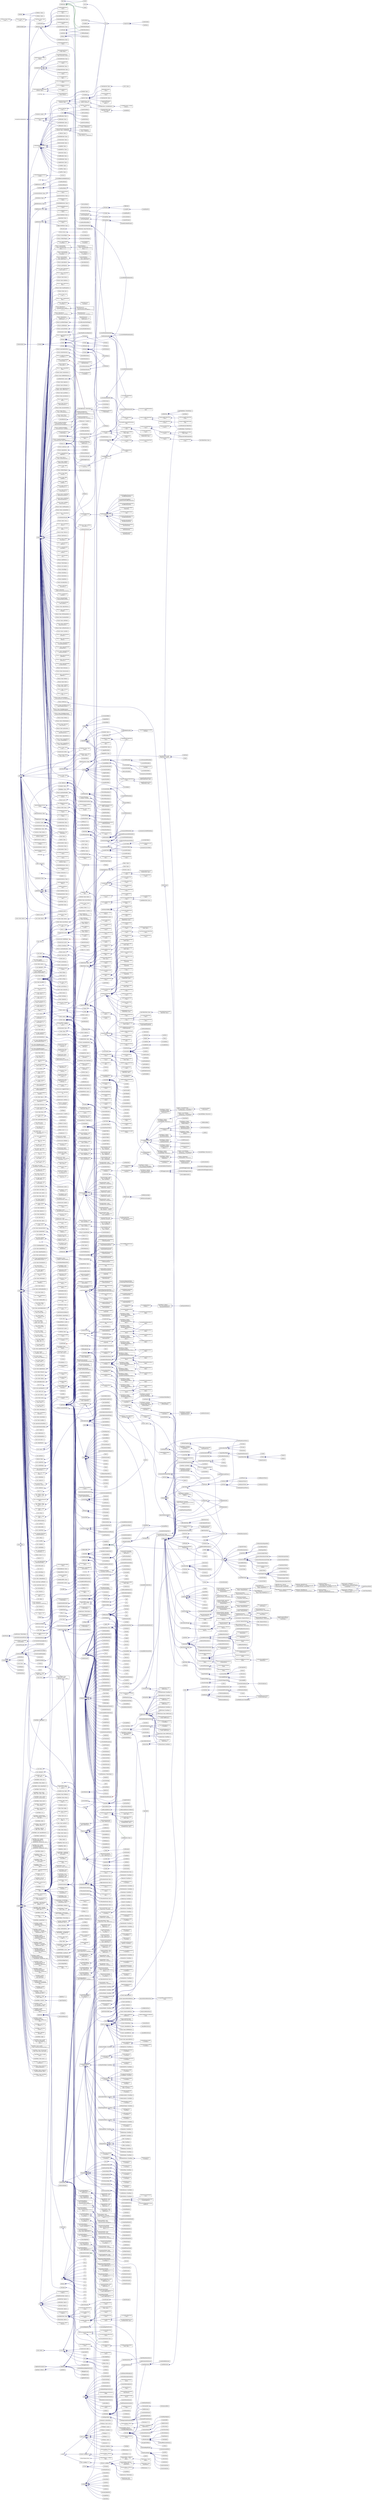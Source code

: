 digraph "Graphical Class Hierarchy"
{
  bgcolor="transparent";
  edge [fontname="Helvetica",fontsize="10",labelfontname="Helvetica",labelfontsize="10"];
  node [fontname="Helvetica",fontsize="10",shape=record];
  rankdir="LR";
  Node1 [label="AC3DsurfaceFormatCore",height=0.2,width=0.4,color="black",URL="$classFoam_1_1fileFormats_1_1AC3DsurfaceFormatCore.html",tooltip="Internal class used by the AC3DsurfaceFormat. "];
  Node1 -> Node2 [dir="back",color="midnightblue",fontsize="10",style="solid",fontname="Helvetica"];
  Node2 [label="AC3DsurfaceFormat\<\l Face \>",height=0.2,width=0.4,color="black",URL="$classFoam_1_1fileFormats_1_1AC3DsurfaceFormat.html",tooltip="Read/write AC3D format. "];
  Node3 [label="autoPtr\< chemistryReader\l\< ThermoType \> \>",height=0.2,width=0.4,color="black",URL="$classFoam_1_1autoPtr.html"];
  Node3 -> Node4 [dir="back",color="firebrick4",fontsize="10",style="solid",fontname="Helvetica"];
  Node4 [label="reactingMixture\< ThermoType \>",height=0.2,width=0.4,color="black",URL="$classFoam_1_1reactingMixture.html",tooltip="Foam::reactingMixture. "];
  Node4 -> Node5 [dir="back",color="midnightblue",fontsize="10",style="solid",fontname="Helvetica"];
  Node5 [label="singleStepReactingMixture\l\< ThermoType \>",height=0.2,width=0.4,color="black",URL="$classFoam_1_1singleStepReactingMixture.html",tooltip="Single step reacting mixture. "];
  Node6 [label="base",height=0.2,width=0.4,color="black",URL="$classFoam_1_1ccm_1_1base.html",tooltip="Base functionality common to reader and writer classes. "];
  Node6 -> Node7 [dir="back",color="midnightblue",fontsize="10",style="solid",fontname="Helvetica"];
  Node7 [label="reader",height=0.2,width=0.4,color="black",URL="$classFoam_1_1ccm_1_1reader.html",tooltip="Reads CCM files as written by PROSTAR/STARCCM. "];
  Node6 -> Node8 [dir="back",color="midnightblue",fontsize="10",style="solid",fontname="Helvetica"];
  Node8 [label="writer",height=0.2,width=0.4,color="black",URL="$classFoam_1_1ccm_1_1writer.html",tooltip="Write OpenFOAM meshes and/or results to CCM format. "];
  Node9 [label="basicMixture",height=0.2,width=0.4,color="black",URL="$classFoam_1_1basicMixture.html",tooltip="Foam::basicMixture. "];
  Node9 -> Node10 [dir="back",color="midnightblue",fontsize="10",style="solid",fontname="Helvetica"];
  Node10 [label="basicMultiComponentMixture",height=0.2,width=0.4,color="black",URL="$classFoam_1_1basicMultiComponentMixture.html",tooltip="Multi-component mixture. "];
  Node10 -> Node11 [dir="back",color="midnightblue",fontsize="10",style="solid",fontname="Helvetica"];
  Node11 [label="basicSpecieMixture",height=0.2,width=0.4,color="black",URL="$classFoam_1_1basicSpecieMixture.html",tooltip="Specialization of basicMultiComponentMixture for a mixture consisting of a number for molecular speci..."];
  Node11 -> Node12 [dir="back",color="midnightblue",fontsize="10",style="solid",fontname="Helvetica"];
  Node12 [label="basicCombustionMixture",height=0.2,width=0.4,color="black",URL="$classFoam_1_1basicCombustionMixture.html",tooltip="Specialization of the basicSpecieMixture for combustion. "];
  Node12 -> Node13 [dir="back",color="midnightblue",fontsize="10",style="solid",fontname="Helvetica"];
  Node13 [label="egrMixture\< ThermoType \>",height=0.2,width=0.4,color="black",URL="$classFoam_1_1egrMixture.html",tooltip="The egr mixture contains species (&quot;ft&quot;, &quot;b&quot;, &quot;egr&quot;). "];
  Node12 -> Node14 [dir="back",color="midnightblue",fontsize="10",style="solid",fontname="Helvetica"];
  Node14 [label="homogeneousMixture\l\< ThermoType \>",height=0.2,width=0.4,color="black",URL="$classFoam_1_1homogeneousMixture.html",tooltip="The homogeneous mixture contains species (&quot;b&quot;). "];
  Node12 -> Node15 [dir="back",color="midnightblue",fontsize="10",style="solid",fontname="Helvetica"];
  Node15 [label="inhomogeneousMixture\l\< ThermoType \>",height=0.2,width=0.4,color="black",URL="$classFoam_1_1inhomogeneousMixture.html",tooltip="The inhomogeneous mixture contains species (&quot;ft&quot;, &quot;b&quot;). "];
  Node12 -> Node16 [dir="back",color="midnightblue",fontsize="10",style="solid",fontname="Helvetica"];
  Node16 [label="veryInhomogeneousMixture\l\< ThermoType \>",height=0.2,width=0.4,color="black",URL="$classFoam_1_1veryInhomogeneousMixture.html",tooltip="The very inhomogeneous mixture contains species (&quot;ft&quot;, &quot;fu&quot;, &quot;b&quot;). "];
  Node11 -> Node17 [dir="back",color="midnightblue",fontsize="10",style="solid",fontname="Helvetica"];
  Node17 [label="multiComponentMixture\l\< ThermoType \>",height=0.2,width=0.4,color="black",URL="$classFoam_1_1multiComponentMixture.html",tooltip="Foam::multiComponentMixture. "];
  Node17 -> Node4 [dir="back",color="midnightblue",fontsize="10",style="solid",fontname="Helvetica"];
  Node11 -> Node18 [dir="back",color="midnightblue",fontsize="10",style="solid",fontname="Helvetica"];
  Node18 [label="singleComponentMixture\l\< ThermoType \>",height=0.2,width=0.4,color="black",URL="$classFoam_1_1singleComponentMixture.html",tooltip="Single component mixture. "];
  Node9 -> Node19 [dir="back",color="midnightblue",fontsize="10",style="solid",fontname="Helvetica"];
  Node19 [label="pureMixture\< ThermoType \>",height=0.2,width=0.4,color="black",URL="$classFoam_1_1pureMixture.html",tooltip="Foam::pureMixture. "];
  Node20 [label="blendedSchemeBaseName",height=0.2,width=0.4,color="grey75"];
  Node20 -> Node21 [dir="back",color="midnightblue",fontsize="10",style="solid",fontname="Helvetica"];
  Node21 [label="blendedSchemeBase\<\l Type \>",height=0.2,width=0.4,color="black",URL="$classFoam_1_1blendedSchemeBase.html",tooltip="Base class for blended schemes to provide access to the blending factor surface field. "];
  Node21 -> Node22 [dir="back",color="midnightblue",fontsize="10",style="solid",fontname="Helvetica"];
  Node22 [label="blended\< Type \>",height=0.2,width=0.4,color="black",URL="$classFoam_1_1blended.html",tooltip="linear/upwind blended differencing scheme. "];
  Node21 -> Node23 [dir="back",color="midnightblue",fontsize="10",style="solid",fontname="Helvetica"];
  Node23 [label="cellCoBlended\< Type \>",height=0.2,width=0.4,color="black",URL="$classFoam_1_1cellCoBlended.html",tooltip="Two-scheme cell-based Courant number based blending differencing scheme. "];
  Node21 -> Node24 [dir="back",color="midnightblue",fontsize="10",style="solid",fontname="Helvetica"];
  Node24 [label="CoBlended\< Type \>",height=0.2,width=0.4,color="black",URL="$classFoam_1_1CoBlended.html",tooltip="Two-scheme Courant number based blending differencing scheme. "];
  Node21 -> Node25 [dir="back",color="midnightblue",fontsize="10",style="solid",fontname="Helvetica"];
  Node25 [label="DEShybrid\< Type \>",height=0.2,width=0.4,color="black",URL="$classFoam_1_1DEShybrid.html",tooltip="Hybrid convection scheme of Travin et al. for hybrid RAS/LES calculations. "];
  Node21 -> Node26 [dir="back",color="midnightblue",fontsize="10",style="solid",fontname="Helvetica"];
  Node26 [label="localBlended\< Type \>",height=0.2,width=0.4,color="black",URL="$classFoam_1_1localBlended.html",tooltip="Two-scheme localBlended differencing scheme. "];
  Node27 [label="boundBox",height=0.2,width=0.4,color="black",URL="$classFoam_1_1boundBox.html",tooltip="A bounding box defined in terms of min/max extrema points. "];
  Node27 -> Node28 [dir="back",color="midnightblue",fontsize="10",style="solid",fontname="Helvetica"];
  Node28 [label="treeBoundBox",height=0.2,width=0.4,color="black",URL="$classFoam_1_1treeBoundBox.html",tooltip="Standard boundBox with extra functionality for use in octree. "];
  Node28 -> Node29 [dir="back",color="midnightblue",fontsize="10",style="solid",fontname="Helvetica"];
  Node29 [label="searchableBox",height=0.2,width=0.4,color="black",URL="$classFoam_1_1searchableBox.html",tooltip="Searching on bounding box. "];
  Node30 [label="CallbackRegistryName",height=0.2,width=0.4,color="grey75"];
  Node30 -> Node31 [dir="back",color="midnightblue",fontsize="10",style="solid",fontname="Helvetica"];
  Node31 [label="CallbackRegistry\< Callback\lType \>",height=0.2,width=0.4,color="black",URL="$classFoam_1_1CallbackRegistry.html",tooltip="Base class with which callbacks are registered. "];
  Node32 [label="cellDistFuncs",height=0.2,width=0.4,color="black",URL="$classFoam_1_1cellDistFuncs.html",tooltip="Collection of functions used in wall distance calculation. "];
  Node32 -> Node33 [dir="back",color="midnightblue",fontsize="10",style="solid",fontname="Helvetica"];
  Node33 [label="patchDataWave\< TransferType \>",height=0.2,width=0.4,color="black",URL="$classFoam_1_1patchDataWave.html",tooltip="Takes a set of patches to start MeshWave from. "];
  Node32 -> Node34 [dir="back",color="midnightblue",fontsize="10",style="solid",fontname="Helvetica"];
  Node34 [label="patchWave",height=0.2,width=0.4,color="black",URL="$classFoam_1_1patchWave.html",tooltip="Takes a set of patches to start MeshWave from. After construction holds distance at cells and distanc..."];
  Node32 -> Node35 [dir="back",color="midnightblue",fontsize="10",style="solid",fontname="Helvetica"];
  Node35 [label="wallDistData\< TransferType \>",height=0.2,width=0.4,color="black",URL="$classFoam_1_1wallDistData.html",tooltip="Wall distance calculation. Like wallDist but also transports extra data (template argument)..."];
  Node36 [label="clock",height=0.2,width=0.4,color="black",URL="$classFoam_1_1clock.html",tooltip="Read access to the system clock with formatting. "];
  Node36 -> Node37 [dir="back",color="midnightblue",fontsize="10",style="solid",fontname="Helvetica"];
  Node37 [label="Time",height=0.2,width=0.4,color="black",URL="$classFoam_1_1Time.html",tooltip="Class to control time during OpenFOAM simulations that is also the top-level objectRegistry. "];
  Node37 -> Node38 [dir="back",color="midnightblue",fontsize="10",style="solid",fontname="Helvetica"];
  Node38 [label="engineTime",height=0.2,width=0.4,color="black",URL="$classFoam_1_1engineTime.html",tooltip="An abstract class for the time description of the piston motion. "];
  Node38 -> Node39 [dir="back",color="midnightblue",fontsize="10",style="solid",fontname="Helvetica"];
  Node39 [label="crankConRod",height=0.2,width=0.4,color="black",URL="$classFoam_1_1crankConRod.html",tooltip="Manage time in terms of engine RPM and crank-angle. "];
  Node38 -> Node40 [dir="back",color="midnightblue",fontsize="10",style="solid",fontname="Helvetica"];
  Node40 [label="freePiston",height=0.2,width=0.4,color="black",URL="$classFoam_1_1freePiston.html",tooltip="In case of free pistons, the piston position is determined by a user-defined position according to ti..."];
  Node41 [label="codedBase",height=0.2,width=0.4,color="black",URL="$classFoam_1_1codedBase.html",tooltip="Base class for function objects and boundary conditions using dynamic code that provides methods for ..."];
  Node41 -> Node42 [dir="back",color="darkgreen",fontsize="10",style="solid",fontname="Helvetica"];
  Node42 [label="codedFixedValueFvPatchField\l\< Type \>",height=0.2,width=0.4,color="black",URL="$classFoam_1_1codedFixedValueFvPatchField.html",tooltip="Constructs on-the-fly a new boundary condition (derived from fixedValueFvPatchField) which is then us..."];
  Node41 -> Node43 [dir="back",color="darkgreen",fontsize="10",style="solid",fontname="Helvetica"];
  Node43 [label="codedFixedValuePointPatch\lField\< Type \>",height=0.2,width=0.4,color="black",URL="$classFoam_1_1codedFixedValuePointPatchField.html",tooltip="Constructs on-the-fly a new boundary condition (derived from fixedValuePointPatchField) which is then..."];
  Node41 -> Node44 [dir="back",color="midnightblue",fontsize="10",style="solid",fontname="Helvetica"];
  Node44 [label="codedMixedFvPatchField\l\< Type \>",height=0.2,width=0.4,color="black",URL="$classFoam_1_1codedMixedFvPatchField.html",tooltip="Constructs on-the-fly a new boundary condition (derived from mixedFvPatchField) which is then used to..."];
  Node41 -> Node45 [dir="back",color="midnightblue",fontsize="10",style="solid",fontname="Helvetica"];
  Node45 [label="codedPoints0MotionSolver",height=0.2,width=0.4,color="black",URL="$classFoam_1_1codedPoints0MotionSolver.html",tooltip="Provides a general interface to enable dynamic code compilation of mesh motion solvers. "];
  Node41 -> Node46 [dir="back",color="midnightblue",fontsize="10",style="solid",fontname="Helvetica"];
  Node46 [label="codedFunctionObject",height=0.2,width=0.4,color="black",URL="$classFoam_1_1functionObjects_1_1codedFunctionObject.html",tooltip="Provides a general interface to enable dynamic code compilation. "];
  Node41 -> Node47 [dir="back",color="darkgreen",fontsize="10",style="solid",fontname="Helvetica"];
  Node47 [label="CodedSource\< Type \>",height=0.2,width=0.4,color="black",URL="$classFoam_1_1fv_1_1CodedSource.html"];
  Node48 [label="columnFvMeshInfo",height=0.2,width=0.4,color="black",URL="$classFoam_1_1simplifiedMeshes_1_1columnFvMeshInfo.html"];
  Node48 -> Node49 [dir="back",color="midnightblue",fontsize="10",style="solid",fontname="Helvetica"];
  Node49 [label="columnFvMesh",height=0.2,width=0.4,color="black",URL="$classFoam_1_1simplifiedMeshes_1_1columnFvMesh.html",tooltip="Generates a 1D column representation of a mesh based on an existing mesh and/or fields. "];
  Node48 -> Node50 [dir="back",color="midnightblue",fontsize="10",style="solid",fontname="Helvetica"];
  Node50 [label="SimplifiedDynamicFvMesh\l\< DynamicMeshType \>",height=0.2,width=0.4,color="black",URL="$classFoam_1_1simplifiedMeshes_1_1SimplifiedDynamicFvMesh.html"];
  Node51 [label="compressibleTransportModel",height=0.2,width=0.4,color="black",URL="$classFoam_1_1compressibleTransportModel.html",tooltip="Base-class for all transport models used by the compressible turbulence models. "];
  Node51 -> Node52 [dir="back",color="midnightblue",fontsize="10",style="solid",fontname="Helvetica"];
  Node52 [label="fluidThermo",height=0.2,width=0.4,color="black",URL="$classFoam_1_1fluidThermo.html",tooltip="Fundamental fluid thermodynamic properties. "];
  Node52 -> Node53 [dir="back",color="midnightblue",fontsize="10",style="solid",fontname="Helvetica"];
  Node53 [label="psiThermo",height=0.2,width=0.4,color="black",URL="$classFoam_1_1psiThermo.html",tooltip="Basic thermodynamic properties based on compressibility. "];
  Node53 -> Node54 [dir="back",color="midnightblue",fontsize="10",style="solid",fontname="Helvetica"];
  Node54 [label="multiphaseMixtureThermo",height=0.2,width=0.4,color="black",URL="$classFoam_1_1multiphaseMixtureThermo.html"];
  Node53 -> Node55 [dir="back",color="midnightblue",fontsize="10",style="solid",fontname="Helvetica"];
  Node55 [label="psiReactionThermo",height=0.2,width=0.4,color="black",URL="$classFoam_1_1psiReactionThermo.html",tooltip="Foam::psiReactionThermo. "];
  Node55 -> Node56 [dir="back",color="midnightblue",fontsize="10",style="solid",fontname="Helvetica"];
  Node56 [label="psiuReactionThermo",height=0.2,width=0.4,color="black",URL="$classFoam_1_1psiuReactionThermo.html",tooltip="Foam::psiuReactionThermo. "];
  Node53 -> Node57 [dir="back",color="midnightblue",fontsize="10",style="solid",fontname="Helvetica"];
  Node57 [label="twoPhaseMixtureThermo",height=0.2,width=0.4,color="black",URL="$classFoam_1_1twoPhaseMixtureThermo.html"];
  Node52 -> Node58 [dir="back",color="midnightblue",fontsize="10",style="solid",fontname="Helvetica"];
  Node58 [label="rhoThermo",height=0.2,width=0.4,color="black",URL="$classFoam_1_1rhoThermo.html",tooltip="Basic thermodynamic properties based on density. "];
  Node58 -> Node59 [dir="back",color="midnightblue",fontsize="10",style="solid",fontname="Helvetica"];
  Node59 [label="rhoReactionThermo",height=0.2,width=0.4,color="black",URL="$classFoam_1_1rhoReactionThermo.html",tooltip="Foam::rhoReactionThermo. "];
  Node58 -> Node60 [dir="back",color="midnightblue",fontsize="10",style="solid",fontname="Helvetica"];
  Node60 [label="solidThermo",height=0.2,width=0.4,color="black",URL="$classFoam_1_1solidThermo.html",tooltip="Fundamental solid thermodynamic properties. "];
  Node60 -> Node61 [dir="back",color="midnightblue",fontsize="10",style="solid",fontname="Helvetica"];
  Node61 [label="solidReactionThermo",height=0.2,width=0.4,color="black",URL="$classFoam_1_1solidReactionThermo.html",tooltip="Foam::solidReactionThermo. "];
  Node51 -> Node62 [dir="back",color="midnightblue",fontsize="10",style="solid",fontname="Helvetica"];
  Node62 [label="incompressibleTwoPhaseInteracting\lMixture",height=0.2,width=0.4,color="black",URL="$classFoam_1_1incompressibleTwoPhaseInteractingMixture.html",tooltip="A two-phase incompressible transportModel for interacting phases requiring the direct evaluation of t..."];
  Node51 -> Node63 [dir="back",color="midnightblue",fontsize="10",style="solid",fontname="Helvetica"];
  Node63 [label="phaseSystem",height=0.2,width=0.4,color="black",URL="$classFoam_1_1phaseSystem.html",tooltip="Class to represent a system of phases and model interfacial transfers between them. "];
  Node63 -> Node64 [dir="back",color="midnightblue",fontsize="10",style="solid",fontname="Helvetica"];
  Node64 [label="multiphaseSystem",height=0.2,width=0.4,color="black",URL="$classFoam_1_1multiphaseSystem.html",tooltip="Class which solves the volume fraction equations for two phases. "];
  Node63 -> Node65 [dir="back",color="midnightblue",fontsize="10",style="solid",fontname="Helvetica"];
  Node65 [label="twoPhaseSystem",height=0.2,width=0.4,color="black",URL="$classFoam_1_1twoPhaseSystem.html",tooltip="Class which solves the volume fraction equations for two phases. "];
  Node66 [label="CompType",height=0.2,width=0.4,color="grey75"];
  Node66 -> Node67 [dir="back",color="midnightblue",fontsize="10",style="solid",fontname="Helvetica"];
  Node67 [label="solidChemistryModel\l\< CompType, SolidThermo \>",height=0.2,width=0.4,color="black",URL="$classFoam_1_1solidChemistryModel.html",tooltip="Extends base solid chemistry model by adding a thermo package, and ODE functions. ..."];
  Node67 -> Node68 [dir="back",color="midnightblue",fontsize="10",style="solid",fontname="Helvetica"];
  Node68 [label="pyrolysisChemistryModel\l\< CompType, SolidThermo,\l GasThermo \>",height=0.2,width=0.4,color="black",URL="$classFoam_1_1pyrolysisChemistryModel.html",tooltip="Pyrolysis chemistry model. It includes gas phase in the solid reaction. "];
  Node69 [label="cpuTimePosix",height=0.2,width=0.4,color="black",URL="$classFoam_1_1cpuTimePosix.html",tooltip="Starts timing CPU usage and return elapsed time from start. "];
  Node69 -> Node37 [dir="back",color="midnightblue",fontsize="10",style="solid",fontname="Helvetica"];
  Node70 [label="cyclicAMILduInterface",height=0.2,width=0.4,color="black",URL="$classFoam_1_1cyclicAMILduInterface.html",tooltip="An abstract base class for cyclic AMI coupled interfaces. "];
  Node70 -> Node71 [dir="back",color="midnightblue",fontsize="10",style="solid",fontname="Helvetica"];
  Node71 [label="cyclicACMILduInterface",height=0.2,width=0.4,color="black",URL="$classFoam_1_1cyclicACMILduInterface.html",tooltip="An abstract base class for cyclic ACMI coupled interfaces. "];
  Node71 -> Node72 [dir="back",color="midnightblue",fontsize="10",style="solid",fontname="Helvetica"];
  Node72 [label="cyclicACMIFvPatch",height=0.2,width=0.4,color="black",URL="$classFoam_1_1cyclicACMIFvPatch.html",tooltip="Cyclic patch for Arbitrarily Coupled Mesh Interface (ACMI) "];
  Node71 -> Node73 [dir="back",color="midnightblue",fontsize="10",style="solid",fontname="Helvetica"];
  Node73 [label="cyclicACMIGAMGInterface",height=0.2,width=0.4,color="black",URL="$classFoam_1_1cyclicACMIGAMGInterface.html",tooltip="GAMG agglomerated cyclic ACMI interface. "];
  Node70 -> Node74 [dir="back",color="midnightblue",fontsize="10",style="solid",fontname="Helvetica"];
  Node74 [label="cyclicAMIFvPatch",height=0.2,width=0.4,color="black",URL="$classFoam_1_1cyclicAMIFvPatch.html",tooltip="Cyclic patch for Arbitrary Mesh Interface (AMI) "];
  Node70 -> Node75 [dir="back",color="midnightblue",fontsize="10",style="solid",fontname="Helvetica"];
  Node75 [label="cyclicAMIGAMGInterface",height=0.2,width=0.4,color="black",URL="$classFoam_1_1cyclicAMIGAMGInterface.html",tooltip="GAMG agglomerated cyclic AMI interface. "];
  Node76 [label="cyclicAMILduInterfaceField",height=0.2,width=0.4,color="black",URL="$classFoam_1_1cyclicAMILduInterfaceField.html",tooltip="Abstract base class for cyclic AMI coupled interfaces. "];
  Node76 -> Node77 [dir="back",color="midnightblue",fontsize="10",style="solid",fontname="Helvetica"];
  Node77 [label="cyclicACMILduInterfaceField",height=0.2,width=0.4,color="black",URL="$classFoam_1_1cyclicACMILduInterfaceField.html",tooltip="Abstract base class for cyclic ACMI coupled interfaces. "];
  Node77 -> Node78 [dir="back",color="midnightblue",fontsize="10",style="solid",fontname="Helvetica"];
  Node78 [label="cyclicACMIFvPatchField\l\< Type \>",height=0.2,width=0.4,color="black",URL="$classFoam_1_1cyclicACMIFvPatchField.html",tooltip="This boundary condition enforces a cyclic condition between a pair of boundaries, whereby communicati..."];
  Node77 -> Node79 [dir="back",color="midnightblue",fontsize="10",style="solid",fontname="Helvetica"];
  Node79 [label="cyclicACMIGAMGInterfaceField",height=0.2,width=0.4,color="black",URL="$classFoam_1_1cyclicACMIGAMGInterfaceField.html",tooltip="GAMG agglomerated cyclic interface for Arbitrarily Coupled Mesh Interface (ACMI) fields. "];
  Node76 -> Node80 [dir="back",color="midnightblue",fontsize="10",style="solid",fontname="Helvetica"];
  Node80 [label="cyclicAMIFvPatchField\l\< Type \>",height=0.2,width=0.4,color="black",URL="$classFoam_1_1cyclicAMIFvPatchField.html",tooltip="This boundary condition enforces a cyclic condition between a pair of boundaries, whereby communicati..."];
  Node80 -> Node81 [dir="back",color="midnightblue",fontsize="10",style="solid",fontname="Helvetica"];
  Node81 [label="jumpCyclicAMIFvPatchField\l\< Type \>",height=0.2,width=0.4,color="black",URL="$classFoam_1_1jumpCyclicAMIFvPatchField.html",tooltip="This boundary condition provides a base class that enforces a cyclic condition with a specified &#39;jump..."];
  Node81 -> Node82 [dir="back",color="midnightblue",fontsize="10",style="solid",fontname="Helvetica"];
  Node82 [label="fixedJumpAMIFvPatchField\l\< scalar \>",height=0.2,width=0.4,color="black",URL="$classFoam_1_1fixedJumpAMIFvPatchField.html"];
  Node82 -> Node83 [dir="back",color="midnightblue",fontsize="10",style="solid",fontname="Helvetica"];
  Node83 [label="energyJumpAMIFvPatchScalar\lField",height=0.2,width=0.4,color="black",URL="$classFoam_1_1energyJumpAMIFvPatchScalarField.html",tooltip="This boundary condition provides an energy jump condition across a pair of coupled patches with an ar..."];
  Node81 -> Node84 [dir="back",color="midnightblue",fontsize="10",style="solid",fontname="Helvetica"];
  Node84 [label="fixedJumpAMIFvPatchField\l\< Type \>",height=0.2,width=0.4,color="black",URL="$classFoam_1_1fixedJumpAMIFvPatchField.html",tooltip="This boundary condition provides a jump condition, across non-conformal cyclic path-pairs, employing an arbitraryMeshInterface (AMI). "];
  Node84 -> Node85 [dir="back",color="midnightblue",fontsize="10",style="solid",fontname="Helvetica"];
  Node85 [label="uniformJumpAMIFvPatchField\l\< Type \>",height=0.2,width=0.4,color="black",URL="$classFoam_1_1uniformJumpAMIFvPatchField.html",tooltip="This boundary condition provides a jump condition, using the cyclicAMI condition as a base..."];
  Node76 -> Node86 [dir="back",color="midnightblue",fontsize="10",style="solid",fontname="Helvetica"];
  Node86 [label="cyclicAMIGAMGInterfaceField",height=0.2,width=0.4,color="black",URL="$classFoam_1_1cyclicAMIGAMGInterfaceField.html",tooltip="GAMG agglomerated cyclic interface field. "];
  Node87 [label="cyclicLduInterface",height=0.2,width=0.4,color="black",URL="$classFoam_1_1cyclicLduInterface.html",tooltip="An abstract base class for cyclic coupled interfaces. "];
  Node87 -> Node88 [dir="back",color="midnightblue",fontsize="10",style="solid",fontname="Helvetica"];
  Node88 [label="cyclicFaPatch",height=0.2,width=0.4,color="black",URL="$classFoam_1_1cyclicFaPatch.html",tooltip="Cyclic-plane patch. "];
  Node87 -> Node89 [dir="back",color="midnightblue",fontsize="10",style="solid",fontname="Helvetica"];
  Node89 [label="cyclicFvPatch",height=0.2,width=0.4,color="black",URL="$classFoam_1_1cyclicFvPatch.html",tooltip="Cyclic-plane patch. "];
  Node89 -> Node90 [dir="back",color="midnightblue",fontsize="10",style="solid",fontname="Helvetica"];
  Node90 [label="cyclicSlipFvPatch",height=0.2,width=0.4,color="black",URL="$classFoam_1_1cyclicSlipFvPatch.html",tooltip="Cyclic-plane patch. "];
  Node89 -> Node91 [dir="back",color="midnightblue",fontsize="10",style="solid",fontname="Helvetica"];
  Node91 [label="nonuniformTransformCyclic\lFvPatch",height=0.2,width=0.4,color="black",URL="$classFoam_1_1nonuniformTransformCyclicFvPatch.html",tooltip="Cyclic-plane patch. "];
  Node87 -> Node92 [dir="back",color="midnightblue",fontsize="10",style="solid",fontname="Helvetica"];
  Node92 [label="cyclicGAMGInterface",height=0.2,width=0.4,color="black",URL="$classFoam_1_1cyclicGAMGInterface.html",tooltip="GAMG agglomerated cyclic interface. "];
  Node93 [label="cyclicLduInterfaceField",height=0.2,width=0.4,color="black",URL="$classFoam_1_1cyclicLduInterfaceField.html",tooltip="Abstract base class for cyclic coupled interfaces. "];
  Node93 -> Node94 [dir="back",color="midnightblue",fontsize="10",style="solid",fontname="Helvetica"];
  Node94 [label="cyclicFaPatchField\l\< Type \>",height=0.2,width=0.4,color="black",URL="$classFoam_1_1cyclicFaPatchField.html",tooltip="Foam::cyclicFaPatchField. "];
  Node93 -> Node95 [dir="back",color="midnightblue",fontsize="10",style="solid",fontname="Helvetica"];
  Node95 [label="cyclicFvPatchField\l\< Type \>",height=0.2,width=0.4,color="black",URL="$classFoam_1_1cyclicFvPatchField.html",tooltip="This boundary condition enforces a cyclic condition between a pair of boundaries. ..."];
  Node95 -> Node96 [dir="back",color="midnightblue",fontsize="10",style="solid",fontname="Helvetica"];
  Node96 [label="cyclicSlipFvPatchField\l\< Type \>",height=0.2,width=0.4,color="black",URL="$classFoam_1_1cyclicSlipFvPatchField.html",tooltip="This boundary condition is a light wrapper around the cyclicFvPatchField condition, providing no new functionality. "];
  Node95 -> Node97 [dir="back",color="midnightblue",fontsize="10",style="solid",fontname="Helvetica"];
  Node97 [label="jumpCyclicFvPatchField\l\< Type \>",height=0.2,width=0.4,color="black",URL="$classFoam_1_1jumpCyclicFvPatchField.html",tooltip="This boundary condition provides a base class for coupled-cyclic conditions with a specified &#39;jump&#39; (..."];
  Node97 -> Node98 [dir="back",color="midnightblue",fontsize="10",style="solid",fontname="Helvetica"];
  Node98 [label="fixedJumpFvPatchField\l\< scalar \>",height=0.2,width=0.4,color="black",URL="$classFoam_1_1fixedJumpFvPatchField.html"];
  Node98 -> Node99 [dir="back",color="midnightblue",fontsize="10",style="solid",fontname="Helvetica"];
  Node99 [label="energyJumpFvPatchScalarField",height=0.2,width=0.4,color="black",URL="$classFoam_1_1energyJumpFvPatchScalarField.html",tooltip="This boundary condition provides an energy jump condition across a pair of coupled patches..."];
  Node98 -> Node100 [dir="back",color="midnightblue",fontsize="10",style="solid",fontname="Helvetica"];
  Node100 [label="porousBafflePressureFvPatch\lField\< Type \>",height=0.2,width=0.4,color="black",URL="$classFoam_1_1porousBafflePressureFvPatchField.html",tooltip="This boundary condition provides a jump condition, using the cyclic condition as a base..."];
  Node97 -> Node101 [dir="back",color="midnightblue",fontsize="10",style="solid",fontname="Helvetica"];
  Node101 [label="fixedJumpFvPatchField\l\< vector \>",height=0.2,width=0.4,color="black",URL="$classFoam_1_1fixedJumpFvPatchField.html"];
  Node101 -> Node102 [dir="back",color="midnightblue",fontsize="10",style="solid",fontname="Helvetica"];
  Node102 [label="swirlFanVelocityFvPatchField",height=0.2,width=0.4,color="black",URL="$classFoam_1_1swirlFanVelocityFvPatchField.html",tooltip="This boundary condition provides a jump condition for U across a cyclic pressure jump condition and a..."];
  Node97 -> Node103 [dir="back",color="midnightblue",fontsize="10",style="solid",fontname="Helvetica"];
  Node103 [label="fixedJumpFvPatchField\l\< Type \>",height=0.2,width=0.4,color="black",URL="$classFoam_1_1fixedJumpFvPatchField.html",tooltip="This boundary condition provides a jump condition, using the cyclic condition as a base..."];
  Node103 -> Node104 [dir="back",color="midnightblue",fontsize="10",style="solid",fontname="Helvetica"];
  Node104 [label="uniformJumpFvPatchField\l\< Type \>",height=0.2,width=0.4,color="black",URL="$classFoam_1_1uniformJumpFvPatchField.html",tooltip="This boundary condition provides a jump condition, using the cyclic condition as a base..."];
  Node104 -> Node105 [dir="back",color="midnightblue",fontsize="10",style="solid",fontname="Helvetica"];
  Node105 [label="fanFvPatchField\< Type \>",height=0.2,width=0.4,color="black",URL="$classFoam_1_1fanFvPatchField.html",tooltip="This boundary condition provides a jump condition, using the cyclic condition as a base..."];
  Node95 -> Node106 [dir="back",color="midnightblue",fontsize="10",style="solid",fontname="Helvetica"];
  Node106 [label="nonuniformTransformCyclic\lFvPatchField\< Type \>",height=0.2,width=0.4,color="black",URL="$classFoam_1_1nonuniformTransformCyclicFvPatchField.html",tooltip="This boundary condition enforces a cyclic condition between a pair of boundaries, incorporating a non..."];
  Node93 -> Node107 [dir="back",color="midnightblue",fontsize="10",style="solid",fontname="Helvetica"];
  Node107 [label="cyclicGAMGInterfaceField",height=0.2,width=0.4,color="black",URL="$classFoam_1_1cyclicGAMGInterfaceField.html",tooltip="GAMG agglomerated cyclic interface field. "];
  Node108 [label="ddtSchemeBase",height=0.2,width=0.4,color="black",URL="$classFoam_1_1fv_1_1ddtSchemeBase.html",tooltip="Non-templated base class for ddt schemes. "];
  Node108 -> Node109 [dir="back",color="midnightblue",fontsize="10",style="solid",fontname="Helvetica"];
  Node109 [label="ddtScheme\< Type \>",height=0.2,width=0.4,color="black",URL="$classFoam_1_1fv_1_1ddtScheme.html",tooltip="Abstract base class for ddt schemes. "];
  Node109 -> Node110 [dir="back",color="midnightblue",fontsize="10",style="solid",fontname="Helvetica"];
  Node110 [label="backwardDdtScheme\<\l Type \>",height=0.2,width=0.4,color="black",URL="$classFoam_1_1fv_1_1backwardDdtScheme.html",tooltip="Second-order backward-differencing ddt using the current and two previous time-step values..."];
  Node109 -> Node111 [dir="back",color="midnightblue",fontsize="10",style="solid",fontname="Helvetica"];
  Node111 [label="boundedDdtScheme\< Type \>",height=0.2,width=0.4,color="black",URL="$classFoam_1_1fv_1_1boundedDdtScheme.html",tooltip="Bounded form of the selected ddt scheme. "];
  Node109 -> Node112 [dir="back",color="midnightblue",fontsize="10",style="solid",fontname="Helvetica"];
  Node112 [label="CoEulerDdtScheme\< Type \>",height=0.2,width=0.4,color="black",URL="$classFoam_1_1fv_1_1CoEulerDdtScheme.html",tooltip="Courant number limited first-order Euler implicit/explicit ddt. "];
  Node109 -> Node113 [dir="back",color="midnightblue",fontsize="10",style="solid",fontname="Helvetica"];
  Node113 [label="CrankNicolsonDdtScheme\l\< Type \>",height=0.2,width=0.4,color="black",URL="$classFoam_1_1fv_1_1CrankNicolsonDdtScheme.html",tooltip="Second-oder Crank-Nicolson implicit ddt using the current and previous time-step fields as well as th..."];
  Node109 -> Node114 [dir="back",color="midnightblue",fontsize="10",style="solid",fontname="Helvetica"];
  Node114 [label="EulerDdtScheme\< Type \>",height=0.2,width=0.4,color="black",URL="$classFoam_1_1fv_1_1EulerDdtScheme.html",tooltip="Basic first-order Euler implicit/explicit ddt using only the current and previous time-step values..."];
  Node109 -> Node115 [dir="back",color="midnightblue",fontsize="10",style="solid",fontname="Helvetica"];
  Node115 [label="localEulerDdtScheme\l\< Type \>",height=0.2,width=0.4,color="black",URL="$classFoam_1_1fv_1_1localEulerDdtScheme.html",tooltip="Local time-step first-order Euler implicit/explicit ddt. "];
  Node109 -> Node116 [dir="back",color="midnightblue",fontsize="10",style="solid",fontname="Helvetica"];
  Node116 [label="SLTSDdtScheme\< Type \>",height=0.2,width=0.4,color="black",URL="$classFoam_1_1fv_1_1SLTSDdtScheme.html",tooltip="Stabilised local time-step first-order Euler implicit/explicit ddt. The time-step is adjusted locally..."];
  Node109 -> Node117 [dir="back",color="midnightblue",fontsize="10",style="solid",fontname="Helvetica"];
  Node117 [label="steadyStateDdtScheme\l\< Type \>",height=0.2,width=0.4,color="black",URL="$classFoam_1_1fv_1_1steadyStateDdtScheme.html",tooltip="SteadyState implicit/explicit ddt which returns 0. "];
  Node118 [label="dimensioned\< Type \>",height=0.2,width=0.4,color="black",URL="$classFoam_1_1dimensioned.html",tooltip="Generic dimensioned Type class. "];
  Node118 -> Node119 [dir="back",color="midnightblue",fontsize="10",style="solid",fontname="Helvetica"];
  Node119 [label="UniformDimensionedField\l\< Type \>",height=0.2,width=0.4,color="black",URL="$classFoam_1_1UniformDimensionedField.html",tooltip="Dimensioned&lt;Type&gt; registered with the database as a registered IOobject which has the functionality o..."];
  Node120 [label="dimensioned\< scalar \>",height=0.2,width=0.4,color="black",URL="$classFoam_1_1dimensioned.html"];
  Node120 -> Node121 [dir="back",color="midnightblue",fontsize="10",style="solid",fontname="Helvetica"];
  Node121 [label="TimeState",height=0.2,width=0.4,color="black",URL="$classFoam_1_1TimeState.html",tooltip="The time value with time-stepping information, user-defined remapping, etc. "];
  Node121 -> Node37 [dir="back",color="midnightblue",fontsize="10",style="solid",fontname="Helvetica"];
  Node120 -> Node122 [dir="back",color="midnightblue",fontsize="10",style="solid",fontname="Helvetica"];
  Node122 [label="UniformDimensionedField\l\< scalar \>",height=0.2,width=0.4,color="black",URL="$classFoam_1_1UniformDimensionedField.html"];
  Node123 [label="dimensioned\< vector \>",height=0.2,width=0.4,color="black",URL="$classFoam_1_1dimensioned.html"];
  Node123 -> Node124 [dir="back",color="midnightblue",fontsize="10",style="solid",fontname="Helvetica"];
  Node124 [label="UniformDimensionedField\l\< vector \>",height=0.2,width=0.4,color="black",URL="$classFoam_1_1UniformDimensionedField.html"];
  Node124 -> Node125 [dir="back",color="midnightblue",fontsize="10",style="solid",fontname="Helvetica"];
  Node125 [label="gravity",height=0.2,width=0.4,color="black",URL="$classFoam_1_1meshObjects_1_1gravity.html",tooltip="Gravitational acceleration vector Although termed a MeshObject it is registered on Time only and thus..."];
  Node126 [label="distanceSurface",height=0.2,width=0.4,color="black",URL="$classFoam_1_1distanceSurface.html",tooltip="A surface defined by a distance from an input searchable surface. Uses an iso-surface algorithm (cell..."];
  Node126 -> Node127 [dir="back",color="midnightblue",fontsize="10",style="solid",fontname="Helvetica"];
  Node127 [label="sampledDistanceSurface",height=0.2,width=0.4,color="black",URL="$classFoam_1_1sampledDistanceSurface.html",tooltip="A sampledSurface defined by a distance to a surface - using either an isoSurfaceCell or an isoSurface..."];
  Node128 [label="DSMCBaseCloud",height=0.2,width=0.4,color="black",URL="$classFoam_1_1DSMCBaseCloud.html",tooltip="Virtual abstract base class for templated DSMCCloud. "];
  Node128 -> Node129 [dir="back",color="midnightblue",fontsize="10",style="solid",fontname="Helvetica"];
  Node129 [label="DSMCCloud\< ParcelType \>",height=0.2,width=0.4,color="black",URL="$classFoam_1_1DSMCCloud.html",tooltip="Templated base class for dsmc cloud. "];
  Node129 -> Node130 [dir="back",color="midnightblue",fontsize="10",style="solid",fontname="Helvetica"];
  Node130 [label="CollidingCloud\< Foam\l::DSMCCloud \>",height=0.2,width=0.4,color="black",URL="$classFoam_1_1CollidingCloud.html"];
  Node129 -> Node131 [dir="back",color="midnightblue",fontsize="10",style="solid",fontname="Helvetica"];
  Node131 [label="CollidingCloud\< CloudType \>",height=0.2,width=0.4,color="black",URL="$classFoam_1_1CollidingCloud.html",tooltip="Adds coolisions to kinematic clouds. "];
  Node129 -> Node132 [dir="back",color="midnightblue",fontsize="10",style="solid",fontname="Helvetica"];
  Node132 [label="KinematicCloud\< CloudType \>",height=0.2,width=0.4,color="black",URL="$classFoam_1_1KinematicCloud.html",tooltip="Templated base class for kinematic cloud. "];
  Node129 -> Node133 [dir="back",color="midnightblue",fontsize="10",style="solid",fontname="Helvetica"];
  Node133 [label="MPPICCloud\< CloudType \>",height=0.2,width=0.4,color="black",URL="$classFoam_1_1MPPICCloud.html",tooltip="Adds MPPIC modelling to kinematic clouds. "];
  Node129 -> Node134 [dir="back",color="midnightblue",fontsize="10",style="solid",fontname="Helvetica"];
  Node134 [label="ReactingCloud\< CloudType \>",height=0.2,width=0.4,color="black",URL="$classFoam_1_1ReactingCloud.html",tooltip="Templated base class for reacting cloud. "];
  Node129 -> Node135 [dir="back",color="midnightblue",fontsize="10",style="solid",fontname="Helvetica"];
  Node135 [label="ReactingHeterogeneousCloud\l\< CloudType \>",height=0.2,width=0.4,color="black",URL="$classFoam_1_1ReactingHeterogeneousCloud.html",tooltip="Templated base class for reacting heterogeneous cloud. "];
  Node129 -> Node136 [dir="back",color="midnightblue",fontsize="10",style="solid",fontname="Helvetica"];
  Node136 [label="ReactingMultiphaseCloud\l\< CloudType \>",height=0.2,width=0.4,color="black",URL="$classFoam_1_1ReactingMultiphaseCloud.html",tooltip="Templated base class for multiphase reacting cloud. "];
  Node129 -> Node137 [dir="back",color="midnightblue",fontsize="10",style="solid",fontname="Helvetica"];
  Node137 [label="SprayCloud\< CloudType \>",height=0.2,width=0.4,color="black",URL="$classFoam_1_1SprayCloud.html",tooltip="Templated base class for spray cloud. "];
  Node129 -> Node138 [dir="back",color="midnightblue",fontsize="10",style="solid",fontname="Helvetica"];
  Node138 [label="ThermoCloud\< CloudType \>",height=0.2,width=0.4,color="black",URL="$classFoam_1_1ThermoCloud.html",tooltip="Templated base class for thermodynamic cloud. "];
  Node129 -> Node139 [dir="back",color="midnightblue",fontsize="10",style="solid",fontname="Helvetica"];
  Node139 [label="KinematicCloud\< Foam\l::DSMCCloud \>",height=0.2,width=0.4,color="black",URL="$classFoam_1_1KinematicCloud.html"];
  Node129 -> Node140 [dir="back",color="midnightblue",fontsize="10",style="solid",fontname="Helvetica"];
  Node140 [label="MPPICCloud\< Foam::DSMCCloud \>",height=0.2,width=0.4,color="black",URL="$classFoam_1_1MPPICCloud.html"];
  Node129 -> Node141 [dir="back",color="midnightblue",fontsize="10",style="solid",fontname="Helvetica"];
  Node141 [label="ReactingCloud\< Foam\l::DSMCCloud \>",height=0.2,width=0.4,color="black",URL="$classFoam_1_1ReactingCloud.html"];
  Node129 -> Node142 [dir="back",color="midnightblue",fontsize="10",style="solid",fontname="Helvetica"];
  Node142 [label="ReactingHeterogeneousCloud\l\< Foam::DSMCCloud \>",height=0.2,width=0.4,color="black",URL="$classFoam_1_1ReactingHeterogeneousCloud.html"];
  Node129 -> Node143 [dir="back",color="midnightblue",fontsize="10",style="solid",fontname="Helvetica"];
  Node143 [label="ReactingMultiphaseCloud\l\< Foam::DSMCCloud \>",height=0.2,width=0.4,color="black",URL="$classFoam_1_1ReactingMultiphaseCloud.html"];
  Node129 -> Node144 [dir="back",color="midnightblue",fontsize="10",style="solid",fontname="Helvetica"];
  Node144 [label="SprayCloud\< Foam::DSMCCloud \>",height=0.2,width=0.4,color="black",URL="$classFoam_1_1SprayCloud.html"];
  Node129 -> Node145 [dir="back",color="midnightblue",fontsize="10",style="solid",fontname="Helvetica"];
  Node145 [label="ThermoCloud\< Foam::\lDSMCCloud \>",height=0.2,width=0.4,color="black",URL="$classFoam_1_1ThermoCloud.html"];
  Node146 [label="DynamicMeshType",height=0.2,width=0.4,color="grey75"];
  Node146 -> Node50 [dir="back",color="midnightblue",fontsize="10",style="solid",fontname="Helvetica"];
  Node147 [label="edgeInterpolation",height=0.2,width=0.4,color="black",URL="$classFoam_1_1edgeInterpolation.html",tooltip="Face to edge interpolation scheme. Included in faMesh. "];
  Node147 -> Node148 [dir="back",color="midnightblue",fontsize="10",style="solid",fontname="Helvetica"];
  Node148 [label="faMesh",height=0.2,width=0.4,color="black",URL="$classFoam_1_1faMesh.html",tooltip="Finite area mesh. Used for 2-D non-Euclidian finite area method. "];
  Node148 -> Node149 [dir="back",color="midnightblue",fontsize="10",style="solid",fontname="Helvetica"];
  Node149 [label="faMeshDecomposition",height=0.2,width=0.4,color="black",URL="$classFoam_1_1faMeshDecomposition.html",tooltip="Automatic faMesh decomposition class. "];
  Node150 [label="edgeMeshFormatsCore",height=0.2,width=0.4,color="black",URL="$classFoam_1_1fileFormats_1_1edgeMeshFormatsCore.html",tooltip="A collection of helper functions for reading/writing edge formats. "];
  Node150 -> Node151 [dir="back",color="midnightblue",fontsize="10",style="solid",fontname="Helvetica"];
  Node151 [label="edgeMesh",height=0.2,width=0.4,color="black",URL="$classFoam_1_1edgeMesh.html",tooltip="Mesh data needed to do the Finite Area discretisation. "];
  Node151 -> Node152 [dir="back",color="midnightblue",fontsize="10",style="solid",fontname="Helvetica"];
  Node152 [label="extendedEdgeMesh",height=0.2,width=0.4,color="black",URL="$classFoam_1_1extendedEdgeMesh.html",tooltip="Description of feature edges and points. "];
  Node152 -> Node153 [dir="back",color="midnightblue",fontsize="10",style="solid",fontname="Helvetica"];
  Node153 [label="extendedFeatureEdgeMesh",height=0.2,width=0.4,color="black",URL="$classFoam_1_1extendedFeatureEdgeMesh.html",tooltip="extendedEdgeMesh + IO. "];
  Node152 -> Node154 [dir="back",color="midnightblue",fontsize="10",style="solid",fontname="Helvetica"];
  Node154 [label="extendedEdgeMeshFormat",height=0.2,width=0.4,color="black",URL="$classFoam_1_1fileFormats_1_1extendedEdgeMeshFormat.html",tooltip="Provide a means of reading/writing the single-file OpenFOAM extendedEdgeMesh format. "];
  Node151 -> Node155 [dir="back",color="midnightblue",fontsize="10",style="solid",fontname="Helvetica"];
  Node155 [label="featureEdgeMesh",height=0.2,width=0.4,color="black",URL="$classFoam_1_1featureEdgeMesh.html",tooltip="edgeMesh + IO. "];
  Node151 -> Node156 [dir="back",color="midnightblue",fontsize="10",style="solid",fontname="Helvetica"];
  Node156 [label="edgeMeshFormat",height=0.2,width=0.4,color="black",URL="$classFoam_1_1fileFormats_1_1edgeMeshFormat.html",tooltip="Provide a means of reading/writing the single-file OpenFOAM edge format. "];
  Node151 -> Node157 [dir="back",color="midnightblue",fontsize="10",style="solid",fontname="Helvetica"];
  Node157 [label="extendedFeatureEdgeMeshFormat",height=0.2,width=0.4,color="black",URL="$classFoam_1_1fileFormats_1_1extendedFeatureEdgeMeshFormat.html",tooltip="Provide a means of reading extendedFeatureEdgeMesh as featureEdgeMesh. "];
  Node151 -> Node158 [dir="back",color="midnightblue",fontsize="10",style="solid",fontname="Helvetica"];
  Node158 [label="NASedgeFormat",height=0.2,width=0.4,color="black",URL="$classFoam_1_1fileFormats_1_1NASedgeFormat.html",tooltip="Nastran edge reader. "];
  Node151 -> Node159 [dir="back",color="midnightblue",fontsize="10",style="solid",fontname="Helvetica"];
  Node159 [label="OBJedgeFormat",height=0.2,width=0.4,color="black",URL="$classFoam_1_1fileFormats_1_1OBJedgeFormat.html",tooltip="Provide a means of reading/writing Alias/Wavefront OBJ format. "];
  Node151 -> Node160 [dir="back",color="midnightblue",fontsize="10",style="solid",fontname="Helvetica"];
  Node160 [label="STARCDedgeFormat",height=0.2,width=0.4,color="black",URL="$classFoam_1_1fileFormats_1_1STARCDedgeFormat.html",tooltip="Read/write the lines from PROSTAR vrt/cel files. "];
  Node151 -> Node161 [dir="back",color="midnightblue",fontsize="10",style="solid",fontname="Helvetica"];
  Node161 [label="VTKedgeFormat",height=0.2,width=0.4,color="black",URL="$classFoam_1_1fileFormats_1_1VTKedgeFormat.html",tooltip="Provide a means of writing VTK legacy format. "];
  Node162 [label="edgeVertex",height=0.2,width=0.4,color="black",URL="$classFoam_1_1edgeVertex.html",tooltip="Combines edge or vertex in single label. Used to specify cuts across cell circumference. "];
  Node162 -> Node163 [dir="back",color="midnightblue",fontsize="10",style="solid",fontname="Helvetica"];
  Node163 [label="cellCuts",height=0.2,width=0.4,color="black",URL="$classFoam_1_1cellCuts.html",tooltip="Description of cuts across cells. "];
  Node162 -> Node164 [dir="back",color="midnightblue",fontsize="10",style="solid",fontname="Helvetica"];
  Node164 [label="cellLooper",height=0.2,width=0.4,color="black",URL="$classFoam_1_1cellLooper.html",tooltip="Abstract base class. Concrete implementations know how to cut a cell (i.e. determine a loop around th..."];
  Node164 -> Node165 [dir="back",color="midnightblue",fontsize="10",style="solid",fontname="Helvetica"];
  Node165 [label="geomCellLooper",height=0.2,width=0.4,color="black",URL="$classFoam_1_1geomCellLooper.html",tooltip="Implementation of cellLooper. Does pure geometric cut through cell. "];
  Node165 -> Node166 [dir="back",color="midnightblue",fontsize="10",style="solid",fontname="Helvetica"];
  Node166 [label="hexCellLooper",height=0.2,width=0.4,color="black",URL="$classFoam_1_1hexCellLooper.html",tooltip="Implementation of cellLooper. "];
  Node166 -> Node167 [dir="back",color="midnightblue",fontsize="10",style="solid",fontname="Helvetica"];
  Node167 [label="topoCellLooper",height=0.2,width=0.4,color="black",URL="$classFoam_1_1topoCellLooper.html",tooltip="Implementation of cellLooper. This one recognizes splitHexes and tries to make a cut such that if the..."];
  Node162 -> Node168 [dir="back",color="midnightblue",fontsize="10",style="solid",fontname="Helvetica"];
  Node168 [label="meshCutAndRemove",height=0.2,width=0.4,color="black",URL="$classFoam_1_1meshCutAndRemove.html",tooltip="like meshCutter but also removes non-anchor side of cell. "];
  Node162 -> Node169 [dir="back",color="midnightblue",fontsize="10",style="solid",fontname="Helvetica"];
  Node169 [label="meshCutter",height=0.2,width=0.4,color="black",URL="$classFoam_1_1meshCutter.html",tooltip="Cuts (splits) cells. "];
  Node169 -> Node170 [dir="back",color="midnightblue",fontsize="10",style="solid",fontname="Helvetica"];
  Node170 [label="undoableMeshCutter",height=0.2,width=0.4,color="black",URL="$classFoam_1_1undoableMeshCutter.html",tooltip="The main refinement handler. Gets cellCuts which is structure that describes which cells are to be cu..."];
  Node162 -> Node171 [dir="back",color="midnightblue",fontsize="10",style="solid",fontname="Helvetica"];
  Node171 [label="refinementIterator",height=0.2,width=0.4,color="black",URL="$classFoam_1_1refinementIterator.html",tooltip="Utility class to do iterating meshCutter until all requests satisfied. "];
  Node162 -> Node172 [dir="back",color="midnightblue",fontsize="10",style="solid",fontname="Helvetica"];
  Node172 [label="wallLayerCells",height=0.2,width=0.4,color="black",URL="$classFoam_1_1wallLayerCells.html",tooltip="After construction is a list of &lt;refineCell&gt; of cells within a certain distance to the wall and with ..."];
  Node173 [label="extendedCellToCellStencil",height=0.2,width=0.4,color="black",URL="$classFoam_1_1extendedCellToCellStencil.html",tooltip="Baseclass for cell-to-cell stencils. "];
  Node173 -> Node174 [dir="back",color="midnightblue",fontsize="10",style="solid",fontname="Helvetica"];
  Node174 [label="extendedCentredCellToCell\lStencil",height=0.2,width=0.4,color="black",URL="$classFoam_1_1extendedCentredCellToCellStencil.html"];
  Node174 -> Node175 [dir="back",color="midnightblue",fontsize="10",style="solid",fontname="Helvetica"];
  Node175 [label="centredCECCellToCellStencil\lObject",height=0.2,width=0.4,color="black",URL="$classFoam_1_1centredCECCellToCellStencilObject.html"];
  Node174 -> Node176 [dir="back",color="midnightblue",fontsize="10",style="solid",fontname="Helvetica"];
  Node176 [label="centredCFCCellToCellStencil\lObject",height=0.2,width=0.4,color="black",URL="$classFoam_1_1centredCFCCellToCellStencilObject.html"];
  Node174 -> Node177 [dir="back",color="midnightblue",fontsize="10",style="solid",fontname="Helvetica"];
  Node177 [label="centredCPCCellToCellStencil\lObject",height=0.2,width=0.4,color="black",URL="$classFoam_1_1centredCPCCellToCellStencilObject.html"];
  Node178 [label="extendedCellToFaceStencil",height=0.2,width=0.4,color="black",URL="$classFoam_1_1extendedCellToFaceStencil.html",tooltip="Calculates/constains the extended cell-to-face stencil. "];
  Node178 -> Node179 [dir="back",color="midnightblue",fontsize="10",style="solid",fontname="Helvetica"];
  Node179 [label="extendedCentredCellToFace\lStencil",height=0.2,width=0.4,color="black",URL="$classFoam_1_1extendedCentredCellToFaceStencil.html"];
  Node179 -> Node180 [dir="back",color="midnightblue",fontsize="10",style="solid",fontname="Helvetica"];
  Node180 [label="centredCECCellToFaceStencil\lObject",height=0.2,width=0.4,color="black",URL="$classFoam_1_1centredCECCellToFaceStencilObject.html"];
  Node179 -> Node181 [dir="back",color="midnightblue",fontsize="10",style="solid",fontname="Helvetica"];
  Node181 [label="centredCFCCellToFaceStencil\lObject",height=0.2,width=0.4,color="black",URL="$classFoam_1_1centredCFCCellToFaceStencilObject.html"];
  Node179 -> Node182 [dir="back",color="midnightblue",fontsize="10",style="solid",fontname="Helvetica"];
  Node182 [label="centredCPCCellToFaceStencil\lObject",height=0.2,width=0.4,color="black",URL="$classFoam_1_1centredCPCCellToFaceStencilObject.html"];
  Node179 -> Node183 [dir="back",color="midnightblue",fontsize="10",style="solid",fontname="Helvetica"];
  Node183 [label="centredFECCellToFaceStencil\lObject",height=0.2,width=0.4,color="black",URL="$classFoam_1_1centredFECCellToFaceStencilObject.html"];
  Node178 -> Node184 [dir="back",color="midnightblue",fontsize="10",style="solid",fontname="Helvetica"];
  Node184 [label="extendedUpwindCellToFace\lStencil",height=0.2,width=0.4,color="black",URL="$classFoam_1_1extendedUpwindCellToFaceStencil.html",tooltip="Creates upwind stencil by shifting a centred stencil to upwind and downwind faces and optionally remo..."];
  Node184 -> Node185 [dir="back",color="midnightblue",fontsize="10",style="solid",fontname="Helvetica"];
  Node185 [label="pureUpwindCFCCellToFaceStencil\lObject",height=0.2,width=0.4,color="black",URL="$classFoam_1_1pureUpwindCFCCellToFaceStencilObject.html"];
  Node184 -> Node186 [dir="back",color="midnightblue",fontsize="10",style="solid",fontname="Helvetica"];
  Node186 [label="upwindCECCellToFaceStencil\lObject",height=0.2,width=0.4,color="black",URL="$classFoam_1_1upwindCECCellToFaceStencilObject.html"];
  Node184 -> Node187 [dir="back",color="midnightblue",fontsize="10",style="solid",fontname="Helvetica"];
  Node187 [label="upwindCFCCellToFaceStencil\lObject",height=0.2,width=0.4,color="black",URL="$classFoam_1_1upwindCFCCellToFaceStencilObject.html"];
  Node184 -> Node188 [dir="back",color="midnightblue",fontsize="10",style="solid",fontname="Helvetica"];
  Node188 [label="upwindCPCCellToFaceStencil\lObject",height=0.2,width=0.4,color="black",URL="$classFoam_1_1upwindCPCCellToFaceStencilObject.html"];
  Node184 -> Node189 [dir="back",color="midnightblue",fontsize="10",style="solid",fontname="Helvetica"];
  Node189 [label="upwindFECCellToFaceStencil\lObject",height=0.2,width=0.4,color="black",URL="$classFoam_1_1upwindFECCellToFaceStencilObject.html"];
  Node190 [label="extendedFaceToCellStencil",height=0.2,width=0.4,color="black",URL="$classFoam_1_1extendedFaceToCellStencil.html",tooltip="Note: transformations on coupled patches not supported. Problem is the positions of cells reachable t..."];
  Node190 -> Node191 [dir="back",color="midnightblue",fontsize="10",style="solid",fontname="Helvetica"];
  Node191 [label="extendedCentredFaceToCell\lStencil",height=0.2,width=0.4,color="black",URL="$classFoam_1_1extendedCentredFaceToCellStencil.html"];
  Node191 -> Node192 [dir="back",color="midnightblue",fontsize="10",style="solid",fontname="Helvetica"];
  Node192 [label="centredCFCFaceToCellStencil\lObject",height=0.2,width=0.4,color="black",URL="$classFoam_1_1centredCFCFaceToCellStencilObject.html"];
  Node193 [label="externalFileCoupler",height=0.2,width=0.4,color="black",URL="$classFoam_1_1externalFileCoupler.html",tooltip="Encapsulates the logic for coordinating between OpenFOAM and an external application. "];
  Node193 -> Node194 [dir="back",color="midnightblue",fontsize="10",style="solid",fontname="Helvetica"];
  Node194 [label="externalCoupled",height=0.2,width=0.4,color="black",URL="$classFoam_1_1functionObjects_1_1externalCoupled.html",tooltip="This functionObject provides a simple interface for explicit coupling with an external application..."];
  Node195 [label="FaceList",height=0.2,width=0.4,color="grey75"];
  Node195 -> Node196 [dir="back",color="midnightblue",fontsize="10",style="solid",fontname="Helvetica"];
  Node196 [label="PrimitivePatch\< Face,\l FaceList, PointField,\l PointType \>",height=0.2,width=0.4,color="black",URL="$classFoam_1_1PrimitivePatch.html",tooltip="A list of faces which address into the list of points. "];
  Node196 -> Node197 [dir="back",color="midnightblue",fontsize="10",style="solid",fontname="Helvetica"];
  Node197 [label="polyPatch",height=0.2,width=0.4,color="black",URL="$classFoam_1_1polyPatch.html",tooltip="A patch is a list of labels that address the faces in the global face list. "];
  Node197 -> Node198 [dir="back",color="midnightblue",fontsize="10",style="solid",fontname="Helvetica"];
  Node198 [label="coupledPolyPatch",height=0.2,width=0.4,color="black",URL="$classFoam_1_1coupledPolyPatch.html",tooltip="The coupledPolyPatch is an abstract base class for patches that couple regions of the computational d..."];
  Node198 -> Node199 [dir="back",color="midnightblue",fontsize="10",style="solid",fontname="Helvetica"];
  Node199 [label="cyclicAMIPolyPatch",height=0.2,width=0.4,color="black",URL="$classFoam_1_1cyclicAMIPolyPatch.html",tooltip="Cyclic patch for Arbitrary Mesh Interface (AMI) "];
  Node199 -> Node200 [dir="back",color="midnightblue",fontsize="10",style="solid",fontname="Helvetica"];
  Node200 [label="cyclicACMIPolyPatch",height=0.2,width=0.4,color="black",URL="$classFoam_1_1cyclicACMIPolyPatch.html",tooltip="Cyclic patch for Arbitrarily Coupled Mesh Interface (ACMI) "];
  Node199 -> Node201 [dir="back",color="midnightblue",fontsize="10",style="solid",fontname="Helvetica"];
  Node201 [label="cyclicPeriodicAMIPolyPatch",height=0.2,width=0.4,color="black",URL="$classFoam_1_1cyclicPeriodicAMIPolyPatch.html",tooltip="Cyclic patch for periodic Arbitrary Mesh Interface (AMI) "];
  Node198 -> Node202 [dir="back",color="midnightblue",fontsize="10",style="solid",fontname="Helvetica"];
  Node202 [label="cyclicPolyPatch",height=0.2,width=0.4,color="black",URL="$classFoam_1_1cyclicPolyPatch.html",tooltip="Cyclic plane patch. "];
  Node202 -> Node203 [dir="back",color="midnightblue",fontsize="10",style="solid",fontname="Helvetica"];
  Node203 [label="cyclicSlipPolyPatch",height=0.2,width=0.4,color="black",URL="$classFoam_1_1cyclicSlipPolyPatch.html",tooltip="Copy of cyclicSlip - used to be able to instantiate cyclicSlip pointPatch which is cyclicSlip with sl..."];
  Node202 -> Node204 [dir="back",color="midnightblue",fontsize="10",style="solid",fontname="Helvetica"];
  Node204 [label="nonuniformTransformCyclic\lPolyPatch",height=0.2,width=0.4,color="black",URL="$classFoam_1_1nonuniformTransformCyclicPolyPatch.html",tooltip="Transform boundary used in extruded regions. Allows non-uniform transforms. Wip. "];
  Node198 -> Node205 [dir="back",color="midnightblue",fontsize="10",style="solid",fontname="Helvetica"];
  Node205 [label="oldCyclicPolyPatch",height=0.2,width=0.4,color="black",URL="$classFoam_1_1oldCyclicPolyPatch.html",tooltip="&#39;old&#39; style cyclic polyPatch with all faces in single patch. Does ordering but cannot be used to run..."];
  Node198 -> Node206 [dir="back",color="midnightblue",fontsize="10",style="solid",fontname="Helvetica"];
  Node206 [label="processorPolyPatch",height=0.2,width=0.4,color="black",URL="$classFoam_1_1processorPolyPatch.html",tooltip="Neighbour processor patch. "];
  Node206 -> Node207 [dir="back",color="midnightblue",fontsize="10",style="solid",fontname="Helvetica"];
  Node207 [label="processorCyclicPolyPatch",height=0.2,width=0.4,color="black",URL="$classFoam_1_1processorCyclicPolyPatch.html",tooltip="Neighbour processor patch. "];
  Node197 -> Node208 [dir="back",color="midnightblue",fontsize="10",style="solid",fontname="Helvetica"];
  Node208 [label="emptyPolyPatch",height=0.2,width=0.4,color="black",URL="$classFoam_1_1emptyPolyPatch.html",tooltip="Empty front and back plane patch. Used for 2-D geometries. "];
  Node197 -> Node209 [dir="back",color="midnightblue",fontsize="10",style="solid",fontname="Helvetica"];
  Node209 [label="genericPolyPatch",height=0.2,width=0.4,color="black",URL="$classFoam_1_1genericPolyPatch.html",tooltip="Substitute for unknown patches. Used for postprocessing when only basic polyPatch info is needed or i..."];
  Node197 -> Node210 [dir="back",color="midnightblue",fontsize="10",style="solid",fontname="Helvetica"];
  Node210 [label="mappedPolyPatch",height=0.2,width=0.4,color="black",URL="$classFoam_1_1mappedPolyPatch.html",tooltip="Determines a mapping between patch face centres and mesh cell or face centres and processors they&#39;re ..."];
  Node197 -> Node211 [dir="back",color="midnightblue",fontsize="10",style="solid",fontname="Helvetica"];
  Node211 [label="oversetPolyPatch",height=0.2,width=0.4,color="black",URL="$classFoam_1_1oversetPolyPatch.html",tooltip="Patch for indicating interpolated boundaries (in overset meshes). "];
  Node197 -> Node212 [dir="back",color="midnightblue",fontsize="10",style="solid",fontname="Helvetica"];
  Node212 [label="symmetryPlanePolyPatch",height=0.2,width=0.4,color="black",URL="$classFoam_1_1symmetryPlanePolyPatch.html",tooltip="Symmetry-plane patch. "];
  Node197 -> Node213 [dir="back",color="midnightblue",fontsize="10",style="solid",fontname="Helvetica"];
  Node213 [label="symmetryPolyPatch",height=0.2,width=0.4,color="black",URL="$classFoam_1_1symmetryPolyPatch.html",tooltip="Symmetry patch for non-planar or multi-plane patches. "];
  Node197 -> Node214 [dir="back",color="midnightblue",fontsize="10",style="solid",fontname="Helvetica"];
  Node214 [label="wallPolyPatch",height=0.2,width=0.4,color="black",URL="$classFoam_1_1wallPolyPatch.html",tooltip="Foam::wallPolyPatch. "];
  Node214 -> Node215 [dir="back",color="midnightblue",fontsize="10",style="solid",fontname="Helvetica"];
  Node215 [label="mappedWallPolyPatch",height=0.2,width=0.4,color="black",URL="$classFoam_1_1mappedWallPolyPatch.html",tooltip="Determines a mapping between patch face centres and mesh cell or face centres and processors they&#39;re ..."];
  Node215 -> Node216 [dir="back",color="midnightblue",fontsize="10",style="solid",fontname="Helvetica"];
  Node216 [label="mappedVariableThicknessWall\lPolyPatch",height=0.2,width=0.4,color="black",URL="$classFoam_1_1mappedVariableThicknessWallPolyPatch.html",tooltip="Foam::mappedVariableThicknessWallPolyPatch. "];
  Node197 -> Node217 [dir="back",color="midnightblue",fontsize="10",style="solid",fontname="Helvetica"];
  Node217 [label="wedgePolyPatch",height=0.2,width=0.4,color="black",URL="$classFoam_1_1wedgePolyPatch.html",tooltip="Wedge front and back plane patch. "];
  Node196 -> Node218 [dir="back",color="midnightblue",fontsize="10",style="solid",fontname="Helvetica"];
  Node218 [label="MeshedSurface\< Foam\l::face \>",height=0.2,width=0.4,color="black",URL="$classFoam_1_1MeshedSurface.html"];
  Node219 [label="FIRECore",height=0.2,width=0.4,color="black",URL="$classFoam_1_1fileFormats_1_1FIRECore.html",tooltip="Core routines used when reading/writing AVL/FIRE files. "];
  Node219 -> Node220 [dir="back",color="midnightblue",fontsize="10",style="solid",fontname="Helvetica"];
  Node220 [label="FIREMeshReader",height=0.2,width=0.4,color="black",URL="$classFoam_1_1fileFormats_1_1FIREMeshReader.html",tooltip="Read AVL/FIRE fpma, fpmb files. "];
  Node219 -> Node221 [dir="back",color="midnightblue",fontsize="10",style="solid",fontname="Helvetica"];
  Node221 [label="FIREMeshWriter",height=0.2,width=0.4,color="black",URL="$classFoam_1_1fileFormats_1_1FIREMeshWriter.html",tooltip="Writes polyMesh in AVL/FIRE polyhedra format (fpma, fpmb) "];
  Node219 -> Node222 [dir="back",color="midnightblue",fontsize="10",style="solid",fontname="Helvetica"];
  Node222 [label="FLMAsurfaceFormat\<\l Face \>",height=0.2,width=0.4,color="black",URL="$classFoam_1_1fileFormats_1_1FLMAsurfaceFormat.html",tooltip="Provide a means of writing AVL/FIRE FLMA format. "];
  Node222 -> Node223 [dir="back",color="midnightblue",fontsize="10",style="solid",fontname="Helvetica"];
  Node223 [label="FLMAZsurfaceFormat\l\< Face \>",height=0.2,width=0.4,color="black",URL="$classFoam_1_1fileFormats_1_1FLMAZsurfaceFormat.html"];
  Node224 [label="fixedGradientFvPatchScalar\lField",height=0.2,width=0.4,color="grey75"];
  Node224 -> Node225 [dir="back",color="midnightblue",fontsize="10",style="solid",fontname="Helvetica"];
  Node225 [label="alphaContactAngleTwoPhase\lFvPatchScalarField",height=0.2,width=0.4,color="black",URL="$classFoam_1_1alphaContactAngleTwoPhaseFvPatchScalarField.html",tooltip="Abstract base class for two-phase alphaContactAngle boundary conditions. "];
  Node225 -> Node226 [dir="back",color="midnightblue",fontsize="10",style="solid",fontname="Helvetica"];
  Node226 [label="constantAlphaContactAngle\lFvPatchScalarField",height=0.2,width=0.4,color="black",URL="$classFoam_1_1constantAlphaContactAngleFvPatchScalarField.html",tooltip="A constant alphaContactAngle scalar boundary condition. "];
  Node225 -> Node227 [dir="back",color="midnightblue",fontsize="10",style="solid",fontname="Helvetica"];
  Node227 [label="dynamicAlphaContactAngle\lFvPatchScalarField",height=0.2,width=0.4,color="black",URL="$classFoam_1_1dynamicAlphaContactAngleFvPatchScalarField.html",tooltip="A dynamic alphaContactAngle scalar boundary condition (alphaContactAngleTwoPhaseFvPatchScalarField) ..."];
  Node225 -> Node228 [dir="back",color="midnightblue",fontsize="10",style="solid",fontname="Helvetica"];
  Node228 [label="temperatureDependentAlpha\lContactAngleFvPatchScalarField",height=0.2,width=0.4,color="black",URL="$classFoam_1_1temperatureDependentAlphaContactAngleFvPatchScalarField.html",tooltip="Temperature-dependent alphaContactAngle scalar boundary condition. "];
  Node225 -> Node229 [dir="back",color="midnightblue",fontsize="10",style="solid",fontname="Helvetica"];
  Node229 [label="timeVaryingAlphaContactAngle\lFvPatchScalarField",height=0.2,width=0.4,color="black",URL="$classFoam_1_1timeVaryingAlphaContactAngleFvPatchScalarField.html",tooltip="A time-varying alphaContactAngle scalar boundary condition (alphaContactAngleTwoPhaseFvPatchScalarFie..."];
  Node224 -> Node230 [dir="back",color="midnightblue",fontsize="10",style="solid",fontname="Helvetica"];
  Node230 [label="fixedFluxPressureFvPatch\lScalarField",height=0.2,width=0.4,color="black",URL="$classFoam_1_1fixedFluxPressureFvPatchScalarField.html",tooltip="This boundary condition sets the pressure gradient to the provided value such that the flux on the bo..."];
  Node230 -> Node231 [dir="back",color="midnightblue",fontsize="10",style="solid",fontname="Helvetica"];
  Node231 [label="fixedFluxExtrapolatedPressure\lFvPatchScalarField",height=0.2,width=0.4,color="black",URL="$classFoam_1_1fixedFluxExtrapolatedPressureFvPatchScalarField.html",tooltip="This boundary condition sets the pressure gradient to the provided value such that the flux on the bo..."];
  Node224 -> Node232 [dir="back",color="midnightblue",fontsize="10",style="solid",fontname="Helvetica"];
  Node232 [label="gradientEnergyFvPatchScalar\lField",height=0.2,width=0.4,color="black",URL="$classFoam_1_1gradientEnergyFvPatchScalarField.html",tooltip="This boundary condition provides a gradient condition for internal energy, where the gradient is calc..."];
  Node224 -> Node233 [dir="back",color="midnightblue",fontsize="10",style="solid",fontname="Helvetica"];
  Node233 [label="gradientUnburntEnthalpyFv\lPatchScalarField",height=0.2,width=0.4,color="black",URL="$classFoam_1_1gradientUnburntEnthalpyFvPatchScalarField.html",tooltip="gradient boundary condition for unburnt "];
  Node224 -> Node234 [dir="back",color="midnightblue",fontsize="10",style="solid",fontname="Helvetica"];
  Node234 [label="fixedIncidentRadiationFv\lPatchScalarField",height=0.2,width=0.4,color="black",URL="$classFoam_1_1radiation_1_1fixedIncidentRadiationFvPatchScalarField.html",tooltip="Boundary condition for thermal coupling for solid regions. Used to emulate a fixed incident radiative..."];
  Node235 [label="functionObject",height=0.2,width=0.4,color="black",URL="$classFoam_1_1functionObject.html",tooltip="Abstract base-class for Time/database function objects. "];
  Node235 -> Node236 [dir="back",color="midnightblue",fontsize="10",style="solid",fontname="Helvetica"];
  Node236 [label="functionObject::unavailable\lFunctionObject",height=0.2,width=0.4,color="black",URL="$classFoam_1_1functionObject_1_1unavailableFunctionObject.html",tooltip="Abstract functionObject to report when a real version is unavailable. "];
  Node236 -> Node237 [dir="back",color="midnightblue",fontsize="10",style="solid",fontname="Helvetica"];
  Node237 [label="runTimePostProcessingDummy",height=0.2,width=0.4,color="black",URL="$classFoam_1_1functionObjects_1_1runTimePostProcessingDummy.html",tooltip="Dummy implementation of Foam::functionObjects::runTimePostProcessing to report when the real version ..."];
  Node235 -> Node238 [dir="back",color="midnightblue",fontsize="10",style="solid",fontname="Helvetica"];
  Node238 [label="parProfiling",height=0.2,width=0.4,color="black",URL="$classFoam_1_1functionObjects_1_1parProfiling.html",tooltip="Simple (simplistic) mpi-profiling. "];
  Node235 -> Node239 [dir="back",color="midnightblue",fontsize="10",style="solid",fontname="Helvetica"];
  Node239 [label="systemCall",height=0.2,width=0.4,color="black",URL="$classFoam_1_1functionObjects_1_1systemCall.html",tooltip="Executes system calls, entered in the form of string lists. "];
  Node235 -> Node240 [dir="back",color="midnightblue",fontsize="10",style="solid",fontname="Helvetica"];
  Node240 [label="timeFunctionObject",height=0.2,width=0.4,color="black",URL="$classFoam_1_1functionObjects_1_1timeFunctionObject.html",tooltip="Virtual base class for function objects with a reference to Time. "];
  Node240 -> Node241 [dir="back",color="midnightblue",fontsize="10",style="solid",fontname="Helvetica"];
  Node241 [label="abort",height=0.2,width=0.4,color="black",URL="$classFoam_1_1functionObjects_1_1abort.html",tooltip="Watches for presence of the named trigger file in the case directory and signals a simulation stop (o..."];
  Node240 -> Node46 [dir="back",color="midnightblue",fontsize="10",style="solid",fontname="Helvetica"];
  Node240 -> Node194 [dir="back",color="midnightblue",fontsize="10",style="solid",fontname="Helvetica"];
  Node240 -> Node242 [dir="back",color="midnightblue",fontsize="10",style="solid",fontname="Helvetica"];
  Node242 [label="setTimeStepFunctionObject",height=0.2,width=0.4,color="black",URL="$classFoam_1_1functionObjects_1_1setTimeStepFunctionObject.html",tooltip="This function object overrides the calculation time step. "];
  Node240 -> Node243 [dir="back",color="midnightblue",fontsize="10",style="solid",fontname="Helvetica"];
  Node243 [label="stateFunctionObject",height=0.2,width=0.4,color="black",URL="$classFoam_1_1functionObjects_1_1stateFunctionObject.html",tooltip="Base class for function objects, adding functionality to read/write state information (data required ..."];
  Node243 -> Node244 [dir="back",color="midnightblue",fontsize="10",style="solid",fontname="Helvetica"];
  Node244 [label="regionFunctionObject",height=0.2,width=0.4,color="black",URL="$classFoam_1_1functionObjects_1_1regionFunctionObject.html",tooltip="Specialization of Foam::functionObject for a region and providing a reference to the region Foam::obj..."];
  Node244 -> Node245 [dir="back",color="midnightblue",fontsize="10",style="solid",fontname="Helvetica"];
  Node245 [label="cloudInfo",height=0.2,width=0.4,color="black",URL="$classFoam_1_1functionObjects_1_1cloudInfo.html",tooltip="Outputs Lagrangian cloud information to a file. "];
  Node244 -> Node246 [dir="back",color="midnightblue",fontsize="10",style="solid",fontname="Helvetica"];
  Node246 [label="fvMeshFunctionObject",height=0.2,width=0.4,color="black",URL="$classFoam_1_1functionObjects_1_1fvMeshFunctionObject.html",tooltip="Specialization of Foam::functionObject for an Foam::fvMesh, providing a reference to the Foam::fvMesh..."];
  Node246 -> Node247 [dir="back",color="midnightblue",fontsize="10",style="solid",fontname="Helvetica"];
  Node247 [label="areaWrite",height=0.2,width=0.4,color="black",URL="$classFoam_1_1areaWrite.html",tooltip="Write finite area mesh/fields to standard output formats. "];
  Node246 -> Node248 [dir="back",color="midnightblue",fontsize="10",style="solid",fontname="Helvetica"];
  Node248 [label="AMIWeights",height=0.2,width=0.4,color="black",URL="$classFoam_1_1functionObjects_1_1AMIWeights.html",tooltip="Reports the min/max/average AMI weights to text file and optionally writes VTK surfaces of the sum of..."];
  Node246 -> Node249 [dir="back",color="midnightblue",fontsize="10",style="solid",fontname="Helvetica"];
  Node249 [label="columnAverage",height=0.2,width=0.4,color="black",URL="$classFoam_1_1functionObjects_1_1columnAverage.html",tooltip="Averages columns of cells for layered meshes. "];
  Node246 -> Node250 [dir="back",color="midnightblue",fontsize="10",style="solid",fontname="Helvetica"];
  Node250 [label="continuityError",height=0.2,width=0.4,color="black",URL="$classFoam_1_1functionObjects_1_1continuityError.html",tooltip="Calculates the continuity error for a flux field. "];
  Node246 -> Node251 [dir="back",color="midnightblue",fontsize="10",style="solid",fontname="Helvetica"];
  Node251 [label="dataCloud",height=0.2,width=0.4,color="black",URL="$classFoam_1_1functionObjects_1_1dataCloud.html",tooltip="This functionObject writes a cloud position and in ASCII. "];
  Node246 -> Node252 [dir="back",color="midnightblue",fontsize="10",style="solid",fontname="Helvetica"];
  Node252 [label="ddt2",height=0.2,width=0.4,color="black",URL="$classFoam_1_1functionObjects_1_1ddt2.html",tooltip="This function object calculates the magnitude squared of d(scalarField)/dt. "];
  Node246 -> Node253 [dir="back",color="midnightblue",fontsize="10",style="solid",fontname="Helvetica"];
  Node253 [label="derivedFields",height=0.2,width=0.4,color="black",URL="$classFoam_1_1functionObjects_1_1derivedFields.html",tooltip="A limited set of predefined derived fields (&quot;rhoU&quot;, &quot;pTotal&quot;). "];
  Node246 -> Node254 [dir="back",color="midnightblue",fontsize="10",style="solid",fontname="Helvetica"];
  Node254 [label="DESModelRegions",height=0.2,width=0.4,color="black",URL="$classFoam_1_1functionObjects_1_1DESModelRegions.html",tooltip="This function object writes out an indicator field for DES turbulence calculations, that is: "];
  Node246 -> Node255 [dir="back",color="midnightblue",fontsize="10",style="solid",fontname="Helvetica"];
  Node255 [label="dsmcFields",height=0.2,width=0.4,color="black",URL="$classFoam_1_1functionObjects_1_1dsmcFields.html",tooltip="This function object calculates and outputs the intensive fields: "];
  Node246 -> Node256 [dir="back",color="midnightblue",fontsize="10",style="solid",fontname="Helvetica"];
  Node256 [label="energySpectrum",height=0.2,width=0.4,color="black",URL="$classFoam_1_1functionObjects_1_1energySpectrum.html",tooltip="Calculates the energy spectrum for a structured IJK mesh. "];
  Node246 -> Node257 [dir="back",color="midnightblue",fontsize="10",style="solid",fontname="Helvetica"];
  Node257 [label="energyTransport",height=0.2,width=0.4,color="black",URL="$classFoam_1_1functionObjects_1_1energyTransport.html",tooltip="Evolves a simplified energy transport equation for incompressible flows. It takes into account the in..."];
  Node246 -> Node258 [dir="back",color="midnightblue",fontsize="10",style="solid",fontname="Helvetica"];
  Node258 [label="ensightWrite",height=0.2,width=0.4,color="black",URL="$classFoam_1_1functionObjects_1_1ensightWrite.html",tooltip="Writes fields in ensight format. "];
  Node246 -> Node259 [dir="back",color="midnightblue",fontsize="10",style="solid",fontname="Helvetica"];
  Node259 [label="extractEulerianParticles",height=0.2,width=0.4,color="black",URL="$classFoam_1_1functionObjects_1_1extractEulerianParticles.html",tooltip="Generates particle size information from Eulerian calculations, e.g. VoF. "];
  Node246 -> Node260 [dir="back",color="midnightblue",fontsize="10",style="solid",fontname="Helvetica"];
  Node260 [label="fieldAverage",height=0.2,width=0.4,color="black",URL="$classFoam_1_1functionObjects_1_1fieldAverage.html",tooltip="Calculates average quantities for a user-specified selection of volumetric and surface fields..."];
  Node246 -> Node261 [dir="back",color="midnightblue",fontsize="10",style="solid",fontname="Helvetica"];
  Node261 [label="fieldCoordinateSystemTransform",height=0.2,width=0.4,color="black",URL="$classFoam_1_1functionObjects_1_1fieldCoordinateSystemTransform.html",tooltip="Transforms a user-specified selection of fields from global Cartesian coordinates to a local coordina..."];
  Node246 -> Node262 [dir="back",color="midnightblue",fontsize="10",style="solid",fontname="Helvetica"];
  Node262 [label="fieldExpression",height=0.2,width=0.4,color="black",URL="$classFoam_1_1functionObjects_1_1fieldExpression.html",tooltip="Base class for field expression function objects. "];
  Node262 -> Node263 [dir="back",color="midnightblue",fontsize="10",style="solid",fontname="Helvetica"];
  Node263 [label="blendingFactor",height=0.2,width=0.4,color="black",URL="$classFoam_1_1functionObjects_1_1blendingFactor.html",tooltip="Calculates and outputs the blendingFactor as used by the bended convection schemes. The output is a volume field (cells) whose value is calculated via the maximum blending factor for any cell face. "];
  Node262 -> Node264 [dir="back",color="midnightblue",fontsize="10",style="solid",fontname="Helvetica"];
  Node264 [label="components",height=0.2,width=0.4,color="black",URL="$classFoam_1_1functionObjects_1_1components.html",tooltip="Calculates the components of a field. "];
  Node262 -> Node265 [dir="back",color="midnightblue",fontsize="10",style="solid",fontname="Helvetica"];
  Node265 [label="CourantNo",height=0.2,width=0.4,color="black",URL="$classFoam_1_1functionObjects_1_1CourantNo.html",tooltip="This function object calculates and outputs the Courant number as a volScalarField. The field is stored on the mesh database so that it can be retrieved and used for other applications. "];
  Node262 -> Node266 [dir="back",color="midnightblue",fontsize="10",style="solid",fontname="Helvetica"];
  Node266 [label="Curle",height=0.2,width=0.4,color="black",URL="$classFoam_1_1functionObjects_1_1Curle.html",tooltip="Calculates the acoustic pressure based on Curle&#39;s analogy. "];
  Node262 -> Node267 [dir="back",color="midnightblue",fontsize="10",style="solid",fontname="Helvetica"];
  Node267 [label="ddt",height=0.2,width=0.4,color="black",URL="$classFoam_1_1functionObjects_1_1ddt.html",tooltip="Calculates the Eulerian time derivative of a field. "];
  Node262 -> Node268 [dir="back",color="midnightblue",fontsize="10",style="solid",fontname="Helvetica"];
  Node268 [label="div",height=0.2,width=0.4,color="black",URL="$classFoam_1_1functionObjects_1_1div.html",tooltip="Calculates the divergence of a field. The operation is limited to surfaceScalarFields and volVectorFi..."];
  Node262 -> Node269 [dir="back",color="midnightblue",fontsize="10",style="solid",fontname="Helvetica"];
  Node269 [label="enstrophy",height=0.2,width=0.4,color="black",URL="$classFoam_1_1functionObjects_1_1enstrophy.html",tooltip="Calculates the enstrophy of the velocity. "];
  Node262 -> Node270 [dir="back",color="midnightblue",fontsize="10",style="solid",fontname="Helvetica"];
  Node270 [label="flowType",height=0.2,width=0.4,color="black",URL="$classFoam_1_1functionObjects_1_1flowType.html",tooltip="Calculates and writes the flowType of a velocity field. "];
  Node262 -> Node271 [dir="back",color="midnightblue",fontsize="10",style="solid",fontname="Helvetica"];
  Node271 [label="flux",height=0.2,width=0.4,color="black",URL="$classFoam_1_1functionObjects_1_1flux.html",tooltip="Calculates the flux of a field. The operation is limited to surfaceVectorFields and volVectorFields..."];
  Node262 -> Node272 [dir="back",color="midnightblue",fontsize="10",style="solid",fontname="Helvetica"];
  Node272 [label="grad",height=0.2,width=0.4,color="black",URL="$classFoam_1_1functionObjects_1_1grad.html",tooltip="Calculates the gradient of a field. "];
  Node262 -> Node273 [dir="back",color="midnightblue",fontsize="10",style="solid",fontname="Helvetica"];
  Node273 [label="heatTransferCoeff",height=0.2,width=0.4,color="black",URL="$classFoam_1_1functionObjects_1_1heatTransferCoeff.html",tooltip="This function object calculates and writes the heat transfer coefficient as a volScalarField for a se..."];
  Node262 -> Node274 [dir="back",color="midnightblue",fontsize="10",style="solid",fontname="Helvetica"];
  Node274 [label="Lambda2",height=0.2,width=0.4,color="black",URL="$classFoam_1_1functionObjects_1_1Lambda2.html",tooltip="Calculates and outputs the second largest eigenvalue of the sum of the square of the symmetrical and ..."];
  Node262 -> Node275 [dir="back",color="midnightblue",fontsize="10",style="solid",fontname="Helvetica"];
  Node275 [label="lambVector",height=0.2,width=0.4,color="black",URL="$classFoam_1_1functionObjects_1_1lambVector.html",tooltip="Calculates Lamb vector, i.e. the cross product of vorticity and velocity. Calculation of the divergen..."];
  Node262 -> Node276 [dir="back",color="midnightblue",fontsize="10",style="solid",fontname="Helvetica"];
  Node276 [label="MachNo",height=0.2,width=0.4,color="black",URL="$classFoam_1_1functionObjects_1_1MachNo.html",tooltip="Calculates and writes the Mach number as a volScalarField. "];
  Node262 -> Node277 [dir="back",color="midnightblue",fontsize="10",style="solid",fontname="Helvetica"];
  Node277 [label="mag",height=0.2,width=0.4,color="black",URL="$classFoam_1_1functionObjects_1_1mag.html",tooltip="Calculates the magnitude of a field. "];
  Node262 -> Node278 [dir="back",color="midnightblue",fontsize="10",style="solid",fontname="Helvetica"];
  Node278 [label="magSqr",height=0.2,width=0.4,color="black",URL="$classFoam_1_1functionObjects_1_1magSqr.html",tooltip="Calculates the magnitude of the sqr of a field. "];
  Node262 -> Node279 [dir="back",color="midnightblue",fontsize="10",style="solid",fontname="Helvetica"];
  Node279 [label="PecletNo",height=0.2,width=0.4,color="black",URL="$classFoam_1_1functionObjects_1_1PecletNo.html",tooltip="Calculates and outputs the Peclet number as a surfaceScalarField. "];
  Node262 -> Node280 [dir="back",color="midnightblue",fontsize="10",style="solid",fontname="Helvetica"];
  Node280 [label="pressure",height=0.2,width=0.4,color="black",URL="$classFoam_1_1functionObjects_1_1pressure.html",tooltip="Includes tools to manipulate the pressure into different forms. "];
  Node262 -> Node281 [dir="back",color="midnightblue",fontsize="10",style="solid",fontname="Helvetica"];
  Node281 [label="Q",height=0.2,width=0.4,color="black",URL="$classFoam_1_1functionObjects_1_1Q.html",tooltip="Calculates and outputs the second invariant of the velocity gradient tensor [1/s^2]. "];
  Node262 -> Node282 [dir="back",color="midnightblue",fontsize="10",style="solid",fontname="Helvetica"];
  Node282 [label="randomise",height=0.2,width=0.4,color="black",URL="$classFoam_1_1functionObjects_1_1randomise.html",tooltip="Adds a random component to a field, with a specified perturbation magnitude. "];
  Node262 -> Node283 [dir="back",color="midnightblue",fontsize="10",style="solid",fontname="Helvetica"];
  Node283 [label="reference",height=0.2,width=0.4,color="black",URL="$classFoam_1_1functionObjects_1_1reference.html",tooltip="Calculates and outputs a field whose values are offset to a reference value obtained by sampling the ..."];
  Node262 -> Node284 [dir="back",color="midnightblue",fontsize="10",style="solid",fontname="Helvetica"];
  Node284 [label="stabilityBlendingFactor",height=0.2,width=0.4,color="black",URL="$classFoam_1_1functionObjects_1_1stabilityBlendingFactor.html",tooltip="Calculates and outputs the stabilityBlendingFactor to be used by the local blended convection scheme..."];
  Node262 -> Node285 [dir="back",color="midnightblue",fontsize="10",style="solid",fontname="Helvetica"];
  Node285 [label="streamFunction",height=0.2,width=0.4,color="black",URL="$classFoam_1_1functionObjects_1_1streamFunction.html",tooltip="This function object calculates and outputs the stream-function as a pointScalarField. "];
  Node262 -> Node286 [dir="back",color="midnightblue",fontsize="10",style="solid",fontname="Helvetica"];
  Node286 [label="vorticity",height=0.2,width=0.4,color="black",URL="$classFoam_1_1functionObjects_1_1vorticity.html",tooltip="Calculates the vorticity, the curl of the velocity. "];
  Node246 -> Node287 [dir="back",color="midnightblue",fontsize="10",style="solid",fontname="Helvetica"];
  Node287 [label="fieldExtents",height=0.2,width=0.4,color="black",URL="$classFoam_1_1functionObjects_1_1fieldExtents.html",tooltip="Calculates the spatial minimum and maximum extents of a field. "];
  Node246 -> Node288 [dir="back",color="midnightblue",fontsize="10",style="solid",fontname="Helvetica"];
  Node288 [label="fieldMinMax",height=0.2,width=0.4,color="black",URL="$classFoam_1_1functionObjects_1_1fieldMinMax.html",tooltip="Calculates the value and location of scalar minimum and maximum for a list of user-specified fields..."];
  Node246 -> Node289 [dir="back",color="midnightblue",fontsize="10",style="solid",fontname="Helvetica"];
  Node289 [label="fieldsExpression",height=0.2,width=0.4,color="black",URL="$classFoam_1_1functionObjects_1_1fieldsExpression.html",tooltip="Intermediate class for handling field expressions (add, subtract etc). "];
  Node289 -> Node290 [dir="back",color="midnightblue",fontsize="10",style="solid",fontname="Helvetica"];
  Node290 [label="add",height=0.2,width=0.4,color="black",URL="$classFoam_1_1functionObjects_1_1add.html",tooltip="Add a list of fields. "];
  Node289 -> Node291 [dir="back",color="midnightblue",fontsize="10",style="solid",fontname="Helvetica"];
  Node291 [label="subtract",height=0.2,width=0.4,color="black",URL="$classFoam_1_1functionObjects_1_1subtract.html",tooltip="From the first field subtract the remaining fields in the list. "];
  Node246 -> Node292 [dir="back",color="midnightblue",fontsize="10",style="solid",fontname="Helvetica"];
  Node292 [label="fieldValue",height=0.2,width=0.4,color="black",URL="$classFoam_1_1functionObjects_1_1fieldValue.html",tooltip="Base class for field value-based function objects. "];
  Node292 -> Node293 [dir="back",color="midnightblue",fontsize="10",style="solid",fontname="Helvetica"];
  Node293 [label="surfaceFieldValue",height=0.2,width=0.4,color="black",URL="$classFoam_1_1functionObjects_1_1fieldValues_1_1surfaceFieldValue.html",tooltip="Provides a &#39;face regionType&#39; variant of the fieldValues function object. "];
  Node292 -> Node294 [dir="back",color="midnightblue",fontsize="10",style="solid",fontname="Helvetica"];
  Node294 [label="volFieldValue",height=0.2,width=0.4,color="black",URL="$classFoam_1_1functionObjects_1_1fieldValues_1_1volFieldValue.html",tooltip="Provides a &#39;volRegion&#39; specialization of the fieldValue function object. "];
  Node246 -> Node295 [dir="back",color="midnightblue",fontsize="10",style="solid",fontname="Helvetica"];
  Node295 [label="fieldValueDelta",height=0.2,width=0.4,color="black",URL="$classFoam_1_1functionObjects_1_1fieldValues_1_1fieldValueDelta.html",tooltip="Provides an operation between two &#39;field value&#39; function objects. "];
  Node246 -> Node296 [dir="back",color="midnightblue",fontsize="10",style="solid",fontname="Helvetica"];
  Node296 [label="fluxSummary",height=0.2,width=0.4,color="black",URL="$classFoam_1_1functionObjects_1_1fluxSummary.html",tooltip="This function object calculates the flux across selections of faces. "];
  Node246 -> Node297 [dir="back",color="midnightblue",fontsize="10",style="solid",fontname="Helvetica"];
  Node297 [label="forces",height=0.2,width=0.4,color="black",URL="$classFoam_1_1functionObjects_1_1forces.html",tooltip="Calculates the forces and moments by integrating the pressure and skin-friction forces over a given l..."];
  Node297 -> Node298 [dir="back",color="midnightblue",fontsize="10",style="solid",fontname="Helvetica"];
  Node298 [label="forceCoeffs",height=0.2,width=0.4,color="black",URL="$classFoam_1_1functionObjects_1_1forceCoeffs.html",tooltip="Extends the forces functionObject by providing coefficients for: "];
  Node246 -> Node299 [dir="back",color="midnightblue",fontsize="10",style="solid",fontname="Helvetica"];
  Node299 [label="histogram",height=0.2,width=0.4,color="black",URL="$classFoam_1_1functionObjects_1_1histogram.html",tooltip="Write the volume-weighted histogram of a volScalarField. "];
  Node246 -> Node300 [dir="back",color="midnightblue",fontsize="10",style="solid",fontname="Helvetica"];
  Node300 [label="hydrostaticPressure",height=0.2,width=0.4,color="black",URL="$classFoam_1_1functionObjects_1_1hydrostaticPressure.html",tooltip="Calculates and outputs the pressure fields p_rgh and ph_rgh. "];
  Node246 -> Node301 [dir="back",color="midnightblue",fontsize="10",style="solid",fontname="Helvetica"];
  Node301 [label="icoUncoupledKinematicCloud",height=0.2,width=0.4,color="black",URL="$classFoam_1_1functionObjects_1_1icoUncoupledKinematicCloud.html",tooltip="This functionObject tracks a uncoupled kinematic particle cloud in the specified velocity field of an..."];
  Node246 -> Node302 [dir="back",color="midnightblue",fontsize="10",style="solid",fontname="Helvetica"];
  Node302 [label="limitFields",height=0.2,width=0.4,color="black",URL="$classFoam_1_1functionObjects_1_1limitFields.html",tooltip="Limits fields to user-specified min and max bounds. "];
  Node246 -> Node303 [dir="back",color="midnightblue",fontsize="10",style="solid",fontname="Helvetica"];
  Node303 [label="mapFields",height=0.2,width=0.4,color="black",URL="$classFoam_1_1functionObjects_1_1mapFields.html",tooltip="Map fields from local mesh to secondary mesh at run-time. "];
  Node246 -> Node304 [dir="back",color="midnightblue",fontsize="10",style="solid",fontname="Helvetica"];
  Node304 [label="momentum",height=0.2,width=0.4,color="black",URL="$classFoam_1_1functionObjects_1_1momentum.html",tooltip="Calculates linear/angular momentum, reporting integral values and optionally writing the fields..."];
  Node246 -> Node305 [dir="back",color="midnightblue",fontsize="10",style="solid",fontname="Helvetica"];
  Node305 [label="nearWallFields",height=0.2,width=0.4,color="black",URL="$classFoam_1_1functionObjects_1_1nearWallFields.html",tooltip="Samples near-patch volume fields. "];
  Node246 -> Node306 [dir="back",color="midnightblue",fontsize="10",style="solid",fontname="Helvetica"];
  Node306 [label="particleDistribution",height=0.2,width=0.4,color="black",URL="$classFoam_1_1functionObjects_1_1particleDistribution.html",tooltip="Generates a particle distribution for lagrangian data at a given time. "];
  Node246 -> Node307 [dir="back",color="midnightblue",fontsize="10",style="solid",fontname="Helvetica"];
  Node307 [label="phaseForces",height=0.2,width=0.4,color="black",URL="$classFoam_1_1functionObjects_1_1phaseForces.html",tooltip="This function object calculates and outputs the blended interfacial forces acting on a given phase..."];
  Node246 -> Node308 [dir="back",color="midnightblue",fontsize="10",style="solid",fontname="Helvetica"];
  Node308 [label="processorField",height=0.2,width=0.4,color="black",URL="$classFoam_1_1functionObjects_1_1processorField.html",tooltip="Writes a scalar field whose value is the local processor ID. The output field name is &#39;processorID&#39;..."];
  Node246 -> Node309 [dir="back",color="midnightblue",fontsize="10",style="solid",fontname="Helvetica"];
  Node309 [label="proudmanAcousticPower",height=0.2,width=0.4,color="black",URL="$classFoam_1_1functionObjects_1_1proudmanAcousticPower.html",tooltip="Calculates the acoustic power due to the volume of isotropic turbulence using Proudman&#39;s formula..."];
  Node246 -> Node310 [dir="back",color="midnightblue",fontsize="10",style="solid",fontname="Helvetica"];
  Node310 [label="reactionsSensitivityAnalysis\l\< chemistryType \>",height=0.2,width=0.4,color="black",URL="$classFoam_1_1functionObjects_1_1reactionsSensitivityAnalysis.html",tooltip="This function object creates four data files named: "];
  Node246 -> Node311 [dir="back",color="midnightblue",fontsize="10",style="solid",fontname="Helvetica"];
  Node311 [label="readFields",height=0.2,width=0.4,color="black",URL="$classFoam_1_1functionObjects_1_1readFields.html",tooltip="Reads fields from the time directories and adds them to the mesh database for further post-processing..."];
  Node246 -> Node312 [dir="back",color="midnightblue",fontsize="10",style="solid",fontname="Helvetica"];
  Node312 [label="regionSizeDistribution",height=0.2,width=0.4,color="black",URL="$classFoam_1_1functionObjects_1_1regionSizeDistribution.html",tooltip="Creates a size distribution via interrogating a continuous phase fraction field. "];
  Node246 -> Node313 [dir="back",color="midnightblue",fontsize="10",style="solid",fontname="Helvetica"];
  Node313 [label="runTimeControl",height=0.2,width=0.4,color="black",URL="$classFoam_1_1functionObjects_1_1runTimeControls_1_1runTimeControl.html"];
  Node246 -> Node314 [dir="back",color="midnightblue",fontsize="10",style="solid",fontname="Helvetica"];
  Node314 [label="runTimePostProcessing",height=0.2,width=0.4,color="black",URL="$classFoam_1_1functionObjects_1_1runTimePostProcessing.html",tooltip="Generate images during run-time. "];
  Node246 -> Node315 [dir="back",color="midnightblue",fontsize="10",style="solid",fontname="Helvetica"];
  Node315 [label="scalarTransport",height=0.2,width=0.4,color="black",URL="$classFoam_1_1functionObjects_1_1scalarTransport.html",tooltip="Evolves a passive scalar transport equation. "];
  Node246 -> Node316 [dir="back",color="midnightblue",fontsize="10",style="solid",fontname="Helvetica"];
  Node316 [label="setFlow",height=0.2,width=0.4,color="black",URL="$classFoam_1_1functionObjects_1_1setFlow.html",tooltip="Provides options to set the velocity and flux fields as a function of time. "];
  Node246 -> Node317 [dir="back",color="midnightblue",fontsize="10",style="solid",fontname="Helvetica"];
  Node317 [label="sixDoFRigidBodyState",height=0.2,width=0.4,color="black",URL="$classFoam_1_1functionObjects_1_1sixDoFRigidBodyState.html",tooltip="Writes the 6-DoF motion state. "];
  Node246 -> Node318 [dir="back",color="midnightblue",fontsize="10",style="solid",fontname="Helvetica"];
  Node318 [label="sizeDistribution",height=0.2,width=0.4,color="black",URL="$classFoam_1_1functionObjects_1_1sizeDistribution.html",tooltip="This function object calculates and outputs information about the size distribution of the dispersed ..."];
  Node246 -> Node319 [dir="back",color="midnightblue",fontsize="10",style="solid",fontname="Helvetica"];
  Node319 [label="solverInfo",height=0.2,width=0.4,color="black",URL="$classFoam_1_1functionObjects_1_1solverInfo.html",tooltip="Writes solver information for a list of user-specified fields. "];
  Node246 -> Node320 [dir="back",color="midnightblue",fontsize="10",style="solid",fontname="Helvetica"];
  Node320 [label="specieReactionRates\l\< ChemistryModelType \>",height=0.2,width=0.4,color="black",URL="$classFoam_1_1functionObjects_1_1specieReactionRates.html",tooltip="Writes the domain averaged reaction rates for each specie for each reaction into the file &lt;timeDir&gt;/s..."];
  Node246 -> Node321 [dir="back",color="midnightblue",fontsize="10",style="solid",fontname="Helvetica"];
  Node321 [label="streamLineBase",height=0.2,width=0.4,color="black",URL="$classFoam_1_1functionObjects_1_1streamLineBase.html"];
  Node321 -> Node322 [dir="back",color="midnightblue",fontsize="10",style="solid",fontname="Helvetica"];
  Node322 [label="streamLine",height=0.2,width=0.4,color="black",URL="$classFoam_1_1functionObjects_1_1streamLine.html",tooltip="Generates streamline data by sampling a set of user-specified fields along a particle track..."];
  Node321 -> Node323 [dir="back",color="midnightblue",fontsize="10",style="solid",fontname="Helvetica"];
  Node323 [label="wallBoundedStreamLine",height=0.2,width=0.4,color="black",URL="$classFoam_1_1functionObjects_1_1wallBoundedStreamLine.html",tooltip="Generates streamline data by sampling a set of user-specified fields along a particle track..."];
  Node246 -> Node324 [dir="back",color="midnightblue",fontsize="10",style="solid",fontname="Helvetica"];
  Node324 [label="surfaceDistance",height=0.2,width=0.4,color="black",URL="$classFoam_1_1functionObjects_1_1surfaceDistance.html",tooltip="Writes a scalar field whose value is the distance to the nearest surface. The output field name is &#39;s..."];
  Node246 -> Node325 [dir="back",color="midnightblue",fontsize="10",style="solid",fontname="Helvetica"];
  Node325 [label="surfaceInterpolate",height=0.2,width=0.4,color="black",URL="$classFoam_1_1functionObjects_1_1surfaceInterpolate.html",tooltip="Linearly interpolates volume fields to generate surface fields. "];
  Node246 -> Node326 [dir="back",color="midnightblue",fontsize="10",style="solid",fontname="Helvetica"];
  Node326 [label="turbulenceFields",height=0.2,width=0.4,color="black",URL="$classFoam_1_1functionObjects_1_1turbulenceFields.html",tooltip="Stores turbulence fields on the mesh database for further manipulation. "];
  Node246 -> Node327 [dir="back",color="midnightblue",fontsize="10",style="solid",fontname="Helvetica"];
  Node327 [label="vtkCloud",height=0.2,width=0.4,color="black",URL="$classFoam_1_1functionObjects_1_1vtkCloud.html",tooltip="This functionObject writes cloud(s) in VTK PolyData format (.vtp extension) with the time information..."];
  Node246 -> Node328 [dir="back",color="midnightblue",fontsize="10",style="solid",fontname="Helvetica"];
  Node328 [label="wallHeatFlux",height=0.2,width=0.4,color="black",URL="$classFoam_1_1functionObjects_1_1wallHeatFlux.html",tooltip="Calculates and write the heat-flux at wall patches as the volScalarField field &#39;wallHeatFlux&#39;. "];
  Node246 -> Node329 [dir="back",color="midnightblue",fontsize="10",style="solid",fontname="Helvetica"];
  Node329 [label="wallShearStress",height=0.2,width=0.4,color="black",URL="$classFoam_1_1functionObjects_1_1wallShearStress.html",tooltip="Calculates and write the shear-stress at wall patches as the volVectorField field &#39;wallShearStress&#39;..."];
  Node246 -> Node330 [dir="back",color="midnightblue",fontsize="10",style="solid",fontname="Helvetica"];
  Node330 [label="writeCellCentres",height=0.2,width=0.4,color="black",URL="$classFoam_1_1functionObjects_1_1writeCellCentres.html",tooltip="Writes the cell-centres volVectorField and the three component fields as volScalarFields. "];
  Node246 -> Node331 [dir="back",color="midnightblue",fontsize="10",style="solid",fontname="Helvetica"];
  Node331 [label="writeCellVolumes",height=0.2,width=0.4,color="black",URL="$classFoam_1_1functionObjects_1_1writeCellVolumes.html",tooltip="Writes the cell-volumes volScalarField. "];
  Node246 -> Node332 [dir="back",color="midnightblue",fontsize="10",style="solid",fontname="Helvetica"];
  Node332 [label="XiReactionRate",height=0.2,width=0.4,color="black",URL="$classFoam_1_1functionObjects_1_1XiReactionRate.html",tooltip="Writes the turbulent flame-speed and reaction-rate volScalarFields for the Xi-based combustion models..."];
  Node246 -> Node333 [dir="back",color="midnightblue",fontsize="10",style="solid",fontname="Helvetica"];
  Node333 [label="yPlus",height=0.2,width=0.4,color="black",URL="$classFoam_1_1functionObjects_1_1yPlus.html",tooltip="Evaluates and outputs turbulence y+ for turbulence models. "];
  Node246 -> Node334 [dir="back",color="midnightblue",fontsize="10",style="solid",fontname="Helvetica"];
  Node334 [label="zeroGradient",height=0.2,width=0.4,color="black",URL="$classFoam_1_1functionObjects_1_1zeroGradient.html",tooltip="This function object creates a volume field with zero-gradient boundary conditions from another volum..."];
  Node246 -> Node335 [dir="back",color="midnightblue",fontsize="10",style="solid",fontname="Helvetica"];
  Node335 [label="moleFractions\< ThermoType \>",height=0.2,width=0.4,color="black",URL="$classFoam_1_1moleFractions.html",tooltip="This function object calculates mole-fraction fields from the mass-fraction fields of the psi/rhoReac..."];
  Node246 -> Node336 [dir="back",color="midnightblue",fontsize="10",style="solid",fontname="Helvetica"];
  Node336 [label="sampledSurfaces",height=0.2,width=0.4,color="black",URL="$classFoam_1_1sampledSurfaces.html",tooltip="Set of surfaces to sample. "];
  Node244 -> Node337 [dir="back",color="midnightblue",fontsize="10",style="solid",fontname="Helvetica"];
  Node337 [label="removeRegisteredObject",height=0.2,width=0.4,color="black",URL="$classFoam_1_1functionObjects_1_1removeRegisteredObject.html",tooltip="Removes registered objects if present in the database. "];
  Node244 -> Node338 [dir="back",color="midnightblue",fontsize="10",style="solid",fontname="Helvetica"];
  Node338 [label="valueAverage",height=0.2,width=0.4,color="black",URL="$classFoam_1_1functionObjects_1_1valueAverage.html",tooltip="This function object calculates the average value from the output of function objects that generate s..."];
  Node244 -> Node339 [dir="back",color="midnightblue",fontsize="10",style="solid",fontname="Helvetica"];
  Node339 [label="writeDictionary",height=0.2,width=0.4,color="black",URL="$classFoam_1_1functionObjects_1_1writeDictionary.html",tooltip="Writes dictionaries on start-up and on change. "];
  Node244 -> Node340 [dir="back",color="midnightblue",fontsize="10",style="solid",fontname="Helvetica"];
  Node340 [label="sampledSets",height=0.2,width=0.4,color="black",URL="$classFoam_1_1sampledSets.html",tooltip="Set of sets to sample. Call sampledSets.write() to sample and write files. "];
  Node243 -> Node341 [dir="back",color="midnightblue",fontsize="10",style="solid",fontname="Helvetica"];
  Node341 [label="probes",height=0.2,width=0.4,color="black",URL="$classFoam_1_1probes.html",tooltip="Set of locations to sample. "];
  Node341 -> Node342 [dir="back",color="midnightblue",fontsize="10",style="solid",fontname="Helvetica"];
  Node342 [label="thermoCoupleProbes",height=0.2,width=0.4,color="black",URL="$classFoam_1_1functionObjects_1_1thermoCoupleProbes.html",tooltip="Sample probe for temperature using a thermocouple. "];
  Node341 -> Node343 [dir="back",color="midnightblue",fontsize="10",style="solid",fontname="Helvetica"];
  Node343 [label="patchProbes",height=0.2,width=0.4,color="black",URL="$classFoam_1_1patchProbes.html",tooltip="Set of locations to sample at patches. "];
  Node240 -> Node344 [dir="back",color="midnightblue",fontsize="10",style="solid",fontname="Helvetica"];
  Node344 [label="timeActivatedFileUpdate",height=0.2,width=0.4,color="black",URL="$classFoam_1_1functionObjects_1_1timeActivatedFileUpdate.html",tooltip="Performs a file copy/replacement once a specified time has been reached. "];
  Node240 -> Node345 [dir="back",color="midnightblue",fontsize="10",style="solid",fontname="Helvetica"];
  Node345 [label="timeControl",height=0.2,width=0.4,color="black",URL="$classFoam_1_1functionObjects_1_1timeControl.html",tooltip="Wrapper around functionObjects to add time control. "];
  Node240 -> Node346 [dir="back",color="midnightblue",fontsize="10",style="solid",fontname="Helvetica"];
  Node346 [label="timeInfo",height=0.2,width=0.4,color="black",URL="$classFoam_1_1functionObjects_1_1timeInfo.html",tooltip="Writes the run time (time-step), cpuTime and clockTime - optionally with cpuTime and clockTime change..."];
  Node240 -> Node347 [dir="back",color="midnightblue",fontsize="10",style="solid",fontname="Helvetica"];
  Node347 [label="vtkWrite",height=0.2,width=0.4,color="black",URL="$classFoam_1_1functionObjects_1_1vtkWrite.html",tooltip="Writes fields in VTK (xml or legacy) format. Writes cell-values or point-interpolated values for volF..."];
  Node235 -> Node348 [dir="back",color="midnightblue",fontsize="10",style="solid",fontname="Helvetica"];
  Node348 [label="writeObjects",height=0.2,width=0.4,color="black",URL="$classFoam_1_1functionObjects_1_1writeObjects.html",tooltip="Allows specification of different writing frequency of objects registered to the database. "];
  Node235 -> Node349 [dir="back",color="midnightblue",fontsize="10",style="solid",fontname="Helvetica"];
  Node349 [label="pointHistory",height=0.2,width=0.4,color="black",URL="$classFoam_1_1pointHistory.html"];
  Node235 -> Node350 [dir="back",color="midnightblue",fontsize="10",style="solid",fontname="Helvetica"];
  Node350 [label="writeFreeSurface",height=0.2,width=0.4,color="black",URL="$classFoam_1_1writeFreeSurface.html",tooltip="A function object to write the control points on the free surface. "];
  Node351 [label="fvMotionSolver",height=0.2,width=0.4,color="black",URL="$classFoam_1_1fvMotionSolver.html",tooltip="Base class for fvMesh based motionSolvers. "];
  Node351 -> Node352 [dir="back",color="midnightblue",fontsize="10",style="solid",fontname="Helvetica"];
  Node352 [label="displacementComponentLaplacian\lFvMotionSolver",height=0.2,width=0.4,color="black",URL="$classFoam_1_1displacementComponentLaplacianFvMotionSolver.html",tooltip="Mesh motion solver for an fvMesh. Based on solving the cell-centre Laplacian for the given component ..."];
  Node351 -> Node353 [dir="back",color="midnightblue",fontsize="10",style="solid",fontname="Helvetica"];
  Node353 [label="displacementLaplacianFvMotion\lSolver",height=0.2,width=0.4,color="black",URL="$classFoam_1_1displacementLaplacianFvMotionSolver.html",tooltip="Mesh motion solver for an fvMesh. Based on solving the cell-centre Laplacian for the motion displacem..."];
  Node351 -> Node354 [dir="back",color="midnightblue",fontsize="10",style="solid",fontname="Helvetica"];
  Node354 [label="displacementSBRStressFvMotion\lSolver",height=0.2,width=0.4,color="black",URL="$classFoam_1_1displacementSBRStressFvMotionSolver.html",tooltip="Mesh motion solver for an fvMesh. Based on solving the cell-centre solid-body rotation stress equatio..."];
  Node354 -> Node355 [dir="back",color="midnightblue",fontsize="10",style="solid",fontname="Helvetica"];
  Node355 [label="surfaceAlignedSBRStressFv\lMotionSolver",height=0.2,width=0.4,color="black",URL="$classFoam_1_1surfaceAlignedSBRStressFvMotionSolver.html",tooltip="Mesh motion solver for an fvMesh. Based on solving the cell-centre solid-body rotation stress equatio..."];
  Node351 -> Node356 [dir="back",color="midnightblue",fontsize="10",style="solid",fontname="Helvetica"];
  Node356 [label="laplacianMotionSolver",height=0.2,width=0.4,color="black",URL="$classFoam_1_1laplacianMotionSolver.html",tooltip="Similar to velocityLaplacian but iteratively solves the mesh displacement PDEs to account for non-ort..."];
  Node351 -> Node357 [dir="back",color="midnightblue",fontsize="10",style="solid",fontname="Helvetica"];
  Node357 [label="solidBodyDisplacementLaplacian\lFvMotionSolver",height=0.2,width=0.4,color="black",URL="$classFoam_1_1solidBodyDisplacementLaplacianFvMotionSolver.html",tooltip="Applies Laplacian displacement solving on top of a transformation of the initial points using a solid..."];
  Node351 -> Node358 [dir="back",color="midnightblue",fontsize="10",style="solid",fontname="Helvetica"];
  Node358 [label="velocityComponentLaplacian\lFvMotionSolver",height=0.2,width=0.4,color="black",URL="$classFoam_1_1velocityComponentLaplacianFvMotionSolver.html",tooltip="Mesh motion solver for an fvMesh. Based on solving the cell-centre Laplacian for the given component ..."];
  Node351 -> Node359 [dir="back",color="midnightblue",fontsize="10",style="solid",fontname="Helvetica"];
  Node359 [label="velocityLaplacianFvMotion\lSolver",height=0.2,width=0.4,color="black",URL="$classFoam_1_1velocityLaplacianFvMotionSolver.html",tooltip="Mesh motion solver for an fvMesh. Based on solving the cell-centre Laplacian for the motion velocity..."];
  Node360 [label="fvPatch",height=0.2,width=0.4,color="black",URL="$classFoam_1_1fvPatch.html",tooltip="A finiteVolume patch using a polyPatch and a fvBoundaryMesh. "];
  Node360 -> Node361 [dir="back",color="midnightblue",fontsize="10",style="solid",fontname="Helvetica"];
  Node361 [label="coupledFvPatch",height=0.2,width=0.4,color="black",URL="$classFoam_1_1coupledFvPatch.html",tooltip="An abstract base class for patches that couple regions of the computational domain e..."];
  Node361 -> Node72 [dir="back",color="midnightblue",fontsize="10",style="solid",fontname="Helvetica"];
  Node361 -> Node74 [dir="back",color="midnightblue",fontsize="10",style="solid",fontname="Helvetica"];
  Node361 -> Node89 [dir="back",color="midnightblue",fontsize="10",style="solid",fontname="Helvetica"];
  Node361 -> Node362 [dir="back",color="midnightblue",fontsize="10",style="solid",fontname="Helvetica"];
  Node362 [label="processorFvPatch",height=0.2,width=0.4,color="black",URL="$classFoam_1_1processorFvPatch.html",tooltip="Processor patch. "];
  Node362 -> Node363 [dir="back",color="midnightblue",fontsize="10",style="solid",fontname="Helvetica"];
  Node363 [label="processorCyclicFvPatch",height=0.2,width=0.4,color="black",URL="$classFoam_1_1processorCyclicFvPatch.html",tooltip="Processor patch. "];
  Node360 -> Node364 [dir="back",color="midnightblue",fontsize="10",style="solid",fontname="Helvetica"];
  Node364 [label="emptyFvPatch",height=0.2,width=0.4,color="black",URL="$classFoam_1_1emptyFvPatch.html",tooltip="A patch which will not exist in the fvMesh. Typical example is a front and back plane of a 2-D geomet..."];
  Node360 -> Node365 [dir="back",color="midnightblue",fontsize="10",style="solid",fontname="Helvetica"];
  Node365 [label="genericFvPatch",height=0.2,width=0.4,color="black",URL="$classFoam_1_1genericFvPatch.html",tooltip="FV variant of the genericPolyPatch. "];
  Node360 -> Node366 [dir="back",color="midnightblue",fontsize="10",style="solid",fontname="Helvetica"];
  Node366 [label="mappedFvPatch",height=0.2,width=0.4,color="black",URL="$classFoam_1_1mappedFvPatch.html",tooltip="Foam::mappedFvPatch. "];
  Node360 -> Node367 [dir="back",color="midnightblue",fontsize="10",style="solid",fontname="Helvetica"];
  Node367 [label="oversetFvPatch",height=0.2,width=0.4,color="black",URL="$classFoam_1_1oversetFvPatch.html",tooltip="Patch for indicating interpolated boundaries (in overset meshes). "];
  Node360 -> Node368 [dir="back",color="midnightblue",fontsize="10",style="solid",fontname="Helvetica"];
  Node368 [label="symmetryFvPatch",height=0.2,width=0.4,color="black",URL="$classFoam_1_1symmetryFvPatch.html",tooltip="Symmetry patch for non-planar or multi-plane patches. "];
  Node360 -> Node369 [dir="back",color="midnightblue",fontsize="10",style="solid",fontname="Helvetica"];
  Node369 [label="symmetryPlaneFvPatch",height=0.2,width=0.4,color="black",URL="$classFoam_1_1symmetryPlaneFvPatch.html",tooltip="Symmetry-plane patch. "];
  Node360 -> Node370 [dir="back",color="midnightblue",fontsize="10",style="solid",fontname="Helvetica"];
  Node370 [label="wallFvPatch",height=0.2,width=0.4,color="black",URL="$classFoam_1_1wallFvPatch.html",tooltip="Foam::wallFvPatch. "];
  Node370 -> Node371 [dir="back",color="midnightblue",fontsize="10",style="solid",fontname="Helvetica"];
  Node371 [label="mappedVariableThicknessWall\lFvPatch",height=0.2,width=0.4,color="black",URL="$classFoam_1_1mappedVariableThicknessWallFvPatch.html",tooltip="Take thickness field and number of layers and returns deltaCoeffs as 2.0/thickness/nLayers. To be used with 1D thermo baffle. "];
  Node370 -> Node372 [dir="back",color="midnightblue",fontsize="10",style="solid",fontname="Helvetica"];
  Node372 [label="mappedWallFvPatch",height=0.2,width=0.4,color="black",URL="$classFoam_1_1mappedWallFvPatch.html",tooltip="Foam::mappedWallFvPatch. "];
  Node360 -> Node373 [dir="back",color="midnightblue",fontsize="10",style="solid",fontname="Helvetica"];
  Node373 [label="wedgeFvPatch",height=0.2,width=0.4,color="black",URL="$classFoam_1_1wedgeFvPatch.html",tooltip="Wedge front and back plane patch. "];
  Node374 [label="GeoMesh\< faMesh \>",height=0.2,width=0.4,color="black",URL="$classFoam_1_1GeoMesh.html"];
  Node374 -> Node375 [dir="back",color="midnightblue",fontsize="10",style="solid",fontname="Helvetica"];
  Node375 [label="areaMesh",height=0.2,width=0.4,color="black",URL="$classFoam_1_1areaMesh.html",tooltip="Mesh data needed to do the Finite Area discretisation. "];
  Node374 -> Node151 [dir="back",color="midnightblue",fontsize="10",style="solid",fontname="Helvetica"];
  Node376 [label="GeoMesh\< polyMesh \>",height=0.2,width=0.4,color="black",URL="$classFoam_1_1GeoMesh.html"];
  Node376 -> Node148 [dir="back",color="midnightblue",fontsize="10",style="solid",fontname="Helvetica"];
  Node376 -> Node377 [dir="back",color="midnightblue",fontsize="10",style="solid",fontname="Helvetica"];
  Node377 [label="pointMesh",height=0.2,width=0.4,color="black",URL="$classFoam_1_1pointMesh.html",tooltip="Mesh representing a set of points created from polyMesh. "];
  Node376 -> Node378 [dir="back",color="midnightblue",fontsize="10",style="solid",fontname="Helvetica"];
  Node378 [label="polyGeoMesh",height=0.2,width=0.4,color="black",URL="$classFoam_1_1polyGeoMesh.html",tooltip="The polyMesh GeoMesh for holding internal fields without an fvMesh. "];
  Node379 [label="HashTableCore",height=0.2,width=0.4,color="black",URL="$structFoam_1_1HashTableCore.html",tooltip="Bits that are independent of HashTable template parameters. "];
  Node379 -> Node380 [dir="back",color="midnightblue",fontsize="10",style="solid",fontname="Helvetica"];
  Node380 [label="HashTable\< T, Key,\l Hash \>",height=0.2,width=0.4,color="black",URL="$classFoam_1_1HashTable.html",tooltip="A HashTable similar to std::unordered_map. "];
  Node380 -> Node381 [dir="back",color="midnightblue",fontsize="10",style="solid",fontname="Helvetica"];
  Node381 [label="EdgeMap\< Foam::List \>",height=0.2,width=0.4,color="black",URL="$classFoam_1_1EdgeMap.html"];
  Node380 -> Node382 [dir="back",color="midnightblue",fontsize="10",style="solid",fontname="Helvetica"];
  Node382 [label="EdgeMap\< label \>",height=0.2,width=0.4,color="black",URL="$classFoam_1_1EdgeMap.html"];
  Node380 -> Node383 [dir="back",color="midnightblue",fontsize="10",style="solid",fontname="Helvetica"];
  Node383 [label="EdgeMap\< scalar \>",height=0.2,width=0.4,color="black",URL="$classFoam_1_1EdgeMap.html"];
  Node380 -> Node384 [dir="back",color="midnightblue",fontsize="10",style="solid",fontname="Helvetica"];
  Node384 [label="HashPtrTable\< coordSystem\l::cylindrical, label, Hash\l\< label \> \>",height=0.2,width=0.4,color="black",URL="$classFoam_1_1HashPtrTable.html"];
  Node384 -> Node385 [dir="back",color="midnightblue",fontsize="10",style="solid",fontname="Helvetica"];
  Node385 [label="PtrMap\< coordSystem\l::cylindrical \>",height=0.2,width=0.4,color="black",URL="$classFoam_1_1PtrMap.html"];
  Node380 -> Node386 [dir="back",color="midnightblue",fontsize="10",style="solid",fontname="Helvetica"];
  Node386 [label="HashPtrTable\< curve \>",height=0.2,width=0.4,color="black",URL="$classFoam_1_1HashPtrTable.html"];
  Node386 -> Node387 [dir="back",color="midnightblue",fontsize="10",style="solid",fontname="Helvetica"];
  Node387 [label="graph",height=0.2,width=0.4,color="black",URL="$classFoam_1_1graph.html",tooltip="Class to create, store and output qgraph files. "];
  Node380 -> Node388 [dir="back",color="midnightblue",fontsize="10",style="solid",fontname="Helvetica"];
  Node388 [label="HashPtrTable\< dragModel,\l interfacePair, interfacePair\l::symmHash \>",height=0.2,width=0.4,color="black",URL="$classFoam_1_1HashPtrTable.html"];
  Node380 -> Node389 [dir="back",color="midnightblue",fontsize="10",style="solid",fontname="Helvetica"];
  Node389 [label="HashPtrTable\< exprResult \>",height=0.2,width=0.4,color="black",URL="$classFoam_1_1HashPtrTable.html"];
  Node389 -> Node390 [dir="back",color="midnightblue",fontsize="10",style="solid",fontname="Helvetica"];
  Node390 [label="exprResultGlobals::\lTable",height=0.2,width=0.4,color="black",URL="$classFoam_1_1expressions_1_1exprResultGlobals_1_1Table.html",tooltip="The table of results. "];
  Node380 -> Node391 [dir="back",color="midnightblue",fontsize="10",style="solid",fontname="Helvetica"];
  Node391 [label="HashPtrTable\< Foam\l::colourTable \>",height=0.2,width=0.4,color="black",URL="$classFoam_1_1HashPtrTable.html"];
  Node380 -> Node392 [dir="back",color="midnightblue",fontsize="10",style="solid",fontname="Helvetica"];
  Node392 [label="HashPtrTable\< Foam\l::Field \>",height=0.2,width=0.4,color="black",URL="$classFoam_1_1HashPtrTable.html"];
  Node380 -> Node393 [dir="back",color="midnightblue",fontsize="10",style="solid",fontname="Helvetica"];
  Node393 [label="HashPtrTable\< Foam\l::Function1\< Foam::Vector \> \>",height=0.2,width=0.4,color="black",URL="$classFoam_1_1HashPtrTable.html"];
  Node380 -> Node394 [dir="back",color="midnightblue",fontsize="10",style="solid",fontname="Helvetica"];
  Node394 [label="HashPtrTable\< Foam\l::GeometricField \>",height=0.2,width=0.4,color="black",URL="$classFoam_1_1HashPtrTable.html"];
  Node380 -> Node395 [dir="back",color="midnightblue",fontsize="10",style="solid",fontname="Helvetica"];
  Node395 [label="HashPtrTable\< Foam\l::GeometricField, Foam\l::phasePairKey, Foam::\lphasePairKey::hash \>",height=0.2,width=0.4,color="black",URL="$classFoam_1_1HashPtrTable.html"];
  Node380 -> Node396 [dir="back",color="midnightblue",fontsize="10",style="solid",fontname="Helvetica"];
  Node396 [label="HashPtrTable\< Foam\l::List \>",height=0.2,width=0.4,color="black",URL="$classFoam_1_1HashPtrTable.html"];
  Node380 -> Node397 [dir="back",color="midnightblue",fontsize="10",style="solid",fontname="Helvetica"];
  Node397 [label="HashPtrTable\< Foam\l::OFstream \>",height=0.2,width=0.4,color="black",URL="$classFoam_1_1HashPtrTable.html"];
  Node380 -> Node398 [dir="back",color="midnightblue",fontsize="10",style="solid",fontname="Helvetica"];
  Node398 [label="HashPtrTable\< Foam\l::surfaceWriter \>",height=0.2,width=0.4,color="black",URL="$classFoam_1_1HashPtrTable.html"];
  Node380 -> Node399 [dir="back",color="midnightblue",fontsize="10",style="solid",fontname="Helvetica"];
  Node399 [label="HashPtrTable\< Foam\l::sutherlandTransport \>",height=0.2,width=0.4,color="black",URL="$classFoam_1_1HashPtrTable.html"];
  Node380 -> Node400 [dir="back",color="midnightblue",fontsize="10",style="solid",fontname="Helvetica"];
  Node400 [label="HashPtrTable\< HashPtrTable\l\< volScalarField \>, phasePairKey,\l phasePairKey::hash \>",height=0.2,width=0.4,color="black",URL="$classFoam_1_1HashPtrTable.html"];
  Node380 -> Node401 [dir="back",color="midnightblue",fontsize="10",style="solid",fontname="Helvetica"];
  Node401 [label="HashPtrTable\< IOobject \>",height=0.2,width=0.4,color="black",URL="$classFoam_1_1HashPtrTable.html"];
  Node401 -> Node402 [dir="back",color="midnightblue",fontsize="10",style="solid",fontname="Helvetica"];
  Node402 [label="IOobjectList",height=0.2,width=0.4,color="black",URL="$classFoam_1_1IOobjectList.html",tooltip="List of IOobjects with searching and retrieving facilities. "];
  Node380 -> Node403 [dir="back",color="midnightblue",fontsize="10",style="solid",fontname="Helvetica"];
  Node403 [label="HashPtrTable\< surfaceScalar\lField, phasePairKey, phasePairKey\l::hash \>",height=0.2,width=0.4,color="black",URL="$classFoam_1_1HashPtrTable.html"];
  Node380 -> Node404 [dir="back",color="midnightblue",fontsize="10",style="solid",fontname="Helvetica"];
  Node404 [label="HashPtrTable\< T, label,\l Hash\< label \> \>",height=0.2,width=0.4,color="black",URL="$classFoam_1_1HashPtrTable.html"];
  Node404 -> Node405 [dir="back",color="midnightblue",fontsize="10",style="solid",fontname="Helvetica"];
  Node405 [label="PtrMap\< T \>",height=0.2,width=0.4,color="black",URL="$classFoam_1_1PtrMap.html",tooltip="A HashTable of pointers to objects of type &lt;T&gt; with a label key. "];
  Node380 -> Node406 [dir="back",color="midnightblue",fontsize="10",style="solid",fontname="Helvetica"];
  Node406 [label="HashPtrTable\< ThermoType \>",height=0.2,width=0.4,color="black",URL="$classFoam_1_1HashPtrTable.html"];
  Node380 -> Node407 [dir="back",color="midnightblue",fontsize="10",style="solid",fontname="Helvetica"];
  Node407 [label="HashPtrTable\< volScalarField,\l phasePairKey, phasePairKey\l::hash \>",height=0.2,width=0.4,color="black",URL="$classFoam_1_1HashPtrTable.html"];
  Node380 -> Node408 [dir="back",color="midnightblue",fontsize="10",style="solid",fontname="Helvetica"];
  Node408 [label="HashSet\< edge, Hash\l\< edge \> \>",height=0.2,width=0.4,color="black",URL="$classFoam_1_1HashSet.html"];
  Node380 -> Node409 [dir="back",color="midnightblue",fontsize="10",style="solid",fontname="Helvetica"];
  Node409 [label="HashSet\< Foam::fileName \>",height=0.2,width=0.4,color="black",URL="$classFoam_1_1HashSet.html"];
  Node380 -> Node410 [dir="back",color="midnightblue",fontsize="10",style="solid",fontname="Helvetica"];
  Node410 [label="HashSet\< Foam::string \>",height=0.2,width=0.4,color="black",URL="$classFoam_1_1HashSet.html"];
  Node380 -> Node411 [dir="back",color="midnightblue",fontsize="10",style="solid",fontname="Helvetica"];
  Node411 [label="HashSet\< label, Hash\l\< label \> \>",height=0.2,width=0.4,color="black",URL="$classFoam_1_1HashSet.html"];
  Node380 -> Node412 [dir="back",color="midnightblue",fontsize="10",style="solid",fontname="Helvetica"];
  Node412 [label="HashSet\< labelPairPair,\l labelPairPair::Hash\<\> \>",height=0.2,width=0.4,color="black",URL="$classFoam_1_1HashSet.html"];
  Node412 -> Node413 [dir="back",color="midnightblue",fontsize="10",style="solid",fontname="Helvetica"];
  Node413 [label="pointPairs\< Triangulation \>",height=0.2,width=0.4,color="black",URL="$classFoam_1_1pointPairs.html",tooltip="HashSet of unique edges. The edges are stored as a pair of pairs: "];
  Node412 -> Node414 [dir="back",color="midnightblue",fontsize="10",style="solid",fontname="Helvetica"];
  Node414 [label="pointPairs\< Delaunay \>",height=0.2,width=0.4,color="black",URL="$classFoam_1_1pointPairs.html"];
  Node380 -> Node415 [dir="back",color="midnightblue",fontsize="10",style="solid",fontname="Helvetica"];
  Node415 [label="HashSet\< word \>",height=0.2,width=0.4,color="black",URL="$classFoam_1_1HashSet.html"];
  Node380 -> Node416 [dir="back",color="midnightblue",fontsize="10",style="solid",fontname="Helvetica"];
  Node416 [label="Map\< dictionary \>",height=0.2,width=0.4,color="black",URL="$classFoam_1_1Map.html"];
  Node416 -> Node417 [dir="back",color="midnightblue",fontsize="10",style="solid",fontname="Helvetica"];
  Node417 [label="boundaryRegion",height=0.2,width=0.4,color="black",URL="$classFoam_1_1boundaryRegion.html",tooltip="The boundaryRegion persistent data saved as a Map&lt;dictionary&gt;. "];
  Node416 -> Node418 [dir="back",color="midnightblue",fontsize="10",style="solid",fontname="Helvetica"];
  Node418 [label="cellTable",height=0.2,width=0.4,color="black",URL="$classFoam_1_1cellTable.html",tooltip="The cellTable persistent data saved as a Map&lt;dictionary&gt;. "];
  Node380 -> Node419 [dir="back",color="midnightblue",fontsize="10",style="solid",fontname="Helvetica"];
  Node419 [label="Map\< Foam::edge \>",height=0.2,width=0.4,color="black",URL="$classFoam_1_1Map.html"];
  Node380 -> Node420 [dir="back",color="midnightblue",fontsize="10",style="solid",fontname="Helvetica"];
  Node420 [label="Map\< Foam::FixedList\l\< int, 6 \> \>",height=0.2,width=0.4,color="black",URL="$classFoam_1_1Map.html"];
  Node380 -> Node421 [dir="back",color="midnightblue",fontsize="10",style="solid",fontname="Helvetica"];
  Node421 [label="Map\< Foam::List \>",height=0.2,width=0.4,color="black",URL="$classFoam_1_1Map.html"];
  Node380 -> Node422 [dir="back",color="midnightblue",fontsize="10",style="solid",fontname="Helvetica"];
  Node422 [label="Map\< Foam::Pair\< Foam\l::edge \> \>",height=0.2,width=0.4,color="black",URL="$classFoam_1_1Map.html"];
  Node380 -> Node423 [dir="back",color="midnightblue",fontsize="10",style="solid",fontname="Helvetica"];
  Node423 [label="Map\< Foam::splitCell * \>",height=0.2,width=0.4,color="black",URL="$classFoam_1_1Map.html"];
  Node380 -> Node424 [dir="back",color="midnightblue",fontsize="10",style="solid",fontname="Helvetica"];
  Node424 [label="Map\< Foam::string \>",height=0.2,width=0.4,color="black",URL="$classFoam_1_1Map.html"];
  Node380 -> Node425 [dir="back",color="midnightblue",fontsize="10",style="solid",fontname="Helvetica"];
  Node425 [label="Map\< Foam::Vector \>",height=0.2,width=0.4,color="black",URL="$classFoam_1_1Map.html"];
  Node380 -> Node426 [dir="back",color="midnightblue",fontsize="10",style="solid",fontname="Helvetica"];
  Node426 [label="Map\< Foam::word \>",height=0.2,width=0.4,color="black",URL="$classFoam_1_1Map.html"];
  Node380 -> Node427 [dir="back",color="midnightblue",fontsize="10",style="solid",fontname="Helvetica"];
  Node427 [label="Map\< interfaceEntry \>",height=0.2,width=0.4,color="black",URL="$classFoam_1_1Map.html"];
  Node427 -> Node428 [dir="back",color="midnightblue",fontsize="10",style="solid",fontname="Helvetica"];
  Node428 [label="interfaceDefinitions",height=0.2,width=0.4,color="black",URL="$classFoam_1_1ccm_1_1interfaceDefinitions.html",tooltip="A list of available interface definitions. "];
  Node380 -> Node429 [dir="back",color="midnightblue",fontsize="10",style="solid",fontname="Helvetica"];
  Node429 [label="Map\< label \>",height=0.2,width=0.4,color="black",URL="$classFoam_1_1Map.html"];
  Node429 -> Node430 [dir="back",color="midnightblue",fontsize="10",style="solid",fontname="Helvetica"];
  Node430 [label="distribution",height=0.2,width=0.4,color="black",URL="$classFoam_1_1distribution.html",tooltip="Accumulating histogram of values. Specified bin resolution automatic generation of bins..."];
  Node380 -> Node431 [dir="back",color="midnightblue",fontsize="10",style="solid",fontname="Helvetica"];
  Node431 [label="Map\< scalar \>",height=0.2,width=0.4,color="black",URL="$classFoam_1_1Map.html"];
  Node379 -> Node432 [dir="back",color="midnightblue",fontsize="10",style="solid",fontname="Helvetica"];
  Node432 [label="HashTable\< autoPtr\l\< aspectRatioModel \>\l, phasePairKey, phasePairKey\l::hash \>",height=0.2,width=0.4,color="black",URL="$classFoam_1_1HashTable.html"];
  Node379 -> Node433 [dir="back",color="midnightblue",fontsize="10",style="solid",fontname="Helvetica"];
  Node433 [label="HashTable\< autoPtr\l\< BlendedInterfacialModel\l\< dragModel \> \>, phasePairKey,\l phasePairKey::hash \>",height=0.2,width=0.4,color="black",URL="$classFoam_1_1HashTable.html"];
  Node379 -> Node434 [dir="back",color="midnightblue",fontsize="10",style="solid",fontname="Helvetica"];
  Node434 [label="HashTable\< autoPtr\l\< BlendedInterfacialModel\l\< heatTransferModel \> \>,\l phasePairKey, phasePairKey\l::hash \>",height=0.2,width=0.4,color="black",URL="$classFoam_1_1HashTable.html"];
  Node379 -> Node435 [dir="back",color="midnightblue",fontsize="10",style="solid",fontname="Helvetica"];
  Node435 [label="HashTable\< autoPtr\l\< BlendedInterfacialModel\l\< liftModel \> \>, phasePairKey,\l phasePairKey::hash \>",height=0.2,width=0.4,color="black",URL="$classFoam_1_1HashTable.html"];
  Node379 -> Node436 [dir="back",color="midnightblue",fontsize="10",style="solid",fontname="Helvetica"];
  Node436 [label="HashTable\< autoPtr\l\< BlendedInterfacialModel\l\< phaseTransferModel \> \>\l, phasePairKey, phasePairKey\l::hash \>",height=0.2,width=0.4,color="black",URL="$classFoam_1_1HashTable.html"];
  Node379 -> Node437 [dir="back",color="midnightblue",fontsize="10",style="solid",fontname="Helvetica"];
  Node437 [label="HashTable\< autoPtr\l\< BlendedInterfacialModel\l\< turbulentDispersionModel\l \> \>, phasePairKey, phasePairKey::hash \>",height=0.2,width=0.4,color="black",URL="$classFoam_1_1HashTable.html"];
  Node379 -> Node438 [dir="back",color="midnightblue",fontsize="10",style="solid",fontname="Helvetica"];
  Node438 [label="HashTable\< autoPtr\l\< BlendedInterfacialModel\l\< virtualMassModel \> \>,\l phasePairKey, phasePairKey\l::hash \>",height=0.2,width=0.4,color="black",URL="$classFoam_1_1HashTable.html"];
  Node379 -> Node439 [dir="back",color="midnightblue",fontsize="10",style="solid",fontname="Helvetica"];
  Node439 [label="HashTable\< autoPtr\l\< BlendedInterfacialModel\l\< wallLubricationModel \>\l \>, phasePairKey, phasePairKey\l::hash \>",height=0.2,width=0.4,color="black",URL="$classFoam_1_1HashTable.html"];
  Node379 -> Node440 [dir="back",color="midnightblue",fontsize="10",style="solid",fontname="Helvetica"];
  Node440 [label="HashTable\< autoPtr\l\< blendingMethod \>,\l word, word::hash \>",height=0.2,width=0.4,color="black",URL="$classFoam_1_1HashTable.html"];
  Node379 -> Node441 [dir="back",color="midnightblue",fontsize="10",style="solid",fontname="Helvetica"];
  Node441 [label="HashTable\< autoPtr\l\< interfaceCompositionModel\l \>, phasePairKey, phasePairKey\l::hash \>",height=0.2,width=0.4,color="black",URL="$classFoam_1_1HashTable.html"];
  Node379 -> Node442 [dir="back",color="midnightblue",fontsize="10",style="solid",fontname="Helvetica"];
  Node442 [label="HashTable\< autoPtr\l\< phaseModel \> \>",height=0.2,width=0.4,color="black",URL="$classFoam_1_1HashTable.html"];
  Node379 -> Node443 [dir="back",color="midnightblue",fontsize="10",style="solid",fontname="Helvetica"];
  Node443 [label="HashTable\< autoPtr\l\< phasePair \>, phasePairKey,\l phasePairKey::hash \>",height=0.2,width=0.4,color="black",URL="$classFoam_1_1HashTable.html"];
  Node379 -> Node444 [dir="back",color="midnightblue",fontsize="10",style="solid",fontname="Helvetica"];
  Node444 [label="HashTable\< autoPtr\l\< porousModel \>, phasePair\lKey, phasePairKey::hash \>",height=0.2,width=0.4,color="black",URL="$classFoam_1_1HashTable.html"];
  Node379 -> Node445 [dir="back",color="midnightblue",fontsize="10",style="solid",fontname="Helvetica"];
  Node445 [label="HashTable\< autoPtr\l\< reflectionModel \>,\l phasePairKey, phasePairKey\l::hash \>",height=0.2,width=0.4,color="black",URL="$classFoam_1_1HashTable.html"];
  Node379 -> Node446 [dir="back",color="midnightblue",fontsize="10",style="solid",fontname="Helvetica"];
  Node446 [label="HashTable\< autoPtr\l\< surfaceTensionModel\l \>, phasePairKey, phasePairKey\l::hash \>",height=0.2,width=0.4,color="black",URL="$classFoam_1_1HashTable.html"];
  Node379 -> Node447 [dir="back",color="midnightblue",fontsize="10",style="solid",fontname="Helvetica"];
  Node447 [label="HashTable\< const Foam\l::faMesh * \>",height=0.2,width=0.4,color="black",URL="$classFoam_1_1HashTable.html"];
  Node379 -> Node448 [dir="back",color="midnightblue",fontsize="10",style="solid",fontname="Helvetica"];
  Node448 [label="HashTable\< const Foam\l::fvMesh * \>",height=0.2,width=0.4,color="black",URL="$classFoam_1_1HashTable.html"];
  Node379 -> Node449 [dir="back",color="midnightblue",fontsize="10",style="solid",fontname="Helvetica"];
  Node449 [label="HashTable\< const Geometric\lField\< Type, fvPatchField,\l volMesh \> * \>",height=0.2,width=0.4,color="black",URL="$classFoam_1_1HashTable.html"];
  Node449 -> Node450 [dir="back",color="midnightblue",fontsize="10",style="solid",fontname="Helvetica"];
  Node450 [label="multivariateSurfaceInterpolation\lScheme\< Type \>::fieldTable",height=0.2,width=0.4,color="black",URL="$classFoam_1_1multivariateSurfaceInterpolationScheme_1_1fieldTable.html",tooltip="fieldTable "];
  Node379 -> Node451 [dir="back",color="midnightblue",fontsize="10",style="solid",fontname="Helvetica"];
  Node451 [label="HashTable\< DataType,\l KeyType \>",height=0.2,width=0.4,color="black",URL="$classFoam_1_1HashTable.html"];
  Node379 -> Node452 [dir="back",color="midnightblue",fontsize="10",style="solid",fontname="Helvetica"];
  Node452 [label="HashTable\< edge \>",height=0.2,width=0.4,color="black",URL="$classFoam_1_1HashTable.html"];
  Node379 -> Node453 [dir="back",color="midnightblue",fontsize="10",style="solid",fontname="Helvetica"];
  Node453 [label="HashTable\< Foam::autoPtr\l\< Foam::blendingMethod\l \>, Foam::word, Foam::word\l::hash \>",height=0.2,width=0.4,color="black",URL="$classFoam_1_1HashTable.html"];
  Node379 -> Node454 [dir="back",color="midnightblue",fontsize="10",style="solid",fontname="Helvetica"];
  Node454 [label="HashTable\< Foam::autoPtr\l\< Foam::interfaceCompositionModel \> \>",height=0.2,width=0.4,color="black",URL="$classFoam_1_1HashTable.html"];
  Node379 -> Node455 [dir="back",color="midnightblue",fontsize="10",style="solid",fontname="Helvetica"];
  Node455 [label="HashTable\< Foam::dimensioned,\l Foam::word, Foam::word::hash \>",height=0.2,width=0.4,color="black",URL="$classFoam_1_1HashTable.html"];
  Node379 -> Node456 [dir="back",color="midnightblue",fontsize="10",style="solid",fontname="Helvetica"];
  Node456 [label="HashTable\< Foam::ensight\lFaces \>",height=0.2,width=0.4,color="black",URL="$classFoam_1_1HashTable.html"];
  Node379 -> Node457 [dir="back",color="midnightblue",fontsize="10",style="solid",fontname="Helvetica"];
  Node457 [label="HashTable\< Foam::entry * \>",height=0.2,width=0.4,color="black",URL="$classFoam_1_1HashTable.html"];
  Node379 -> Node458 [dir="back",color="midnightblue",fontsize="10",style="solid",fontname="Helvetica"];
  Node458 [label="HashTable\< Foam::expressions\l::exprResult \>",height=0.2,width=0.4,color="black",URL="$classFoam_1_1HashTable.html"];
  Node379 -> Node459 [dir="back",color="midnightblue",fontsize="10",style="solid",fontname="Helvetica"];
  Node459 [label="HashTable\< Foam::expressions\l::exprResultDelayed \>",height=0.2,width=0.4,color="black",URL="$classFoam_1_1HashTable.html"];
  Node379 -> Node460 [dir="back",color="midnightblue",fontsize="10",style="solid",fontname="Helvetica"];
  Node460 [label="HashTable\< Foam::expressions\l::exprResultGlobals::Table \>",height=0.2,width=0.4,color="black",URL="$classFoam_1_1HashTable.html"];
  Node379 -> Node461 [dir="back",color="midnightblue",fontsize="10",style="solid",fontname="Helvetica"];
  Node461 [label="HashTable\< Foam::HashTable\l\< Foam::string \> \>",height=0.2,width=0.4,color="black",URL="$classFoam_1_1HashTable.html"];
  Node379 -> Node462 [dir="back",color="midnightblue",fontsize="10",style="solid",fontname="Helvetica"];
  Node462 [label="HashTable\< Foam::List \>",height=0.2,width=0.4,color="black",URL="$classFoam_1_1HashTable.html"];
  Node379 -> Node463 [dir="back",color="midnightblue",fontsize="10",style="solid",fontname="Helvetica"];
  Node463 [label="HashTable\< Foam::phase * \>",height=0.2,width=0.4,color="black",URL="$classFoam_1_1HashTable.html"];
  Node379 -> Node464 [dir="back",color="midnightblue",fontsize="10",style="solid",fontname="Helvetica"];
  Node464 [label="HashTable\< Foam::phaseModel * \>",height=0.2,width=0.4,color="black",URL="$classFoam_1_1HashTable.html"];
  Node379 -> Node465 [dir="back",color="midnightblue",fontsize="10",style="solid",fontname="Helvetica"];
  Node465 [label="HashTable\< Foam::string \>",height=0.2,width=0.4,color="black",URL="$classFoam_1_1HashTable.html"];
  Node379 -> Node466 [dir="back",color="midnightblue",fontsize="10",style="solid",fontname="Helvetica"];
  Node466 [label="HashTable\< Foam::string,\l label, Foam::Hash\< label \> \>",height=0.2,width=0.4,color="black",URL="$classFoam_1_1HashTable.html"];
  Node379 -> Node467 [dir="back",color="midnightblue",fontsize="10",style="solid",fontname="Helvetica"];
  Node467 [label="HashTable\< Foam::surface\lZonesInfo::faceZoneType \>",height=0.2,width=0.4,color="black",URL="$classFoam_1_1HashTable.html"];
  Node379 -> Node468 [dir="back",color="midnightblue",fontsize="10",style="solid",fontname="Helvetica"];
  Node468 [label="HashTable\< Foam::word \>",height=0.2,width=0.4,color="black",URL="$classFoam_1_1HashTable.html"];
  Node379 -> Node469 [dir="back",color="midnightblue",fontsize="10",style="solid",fontname="Helvetica"];
  Node469 [label="HashTable\< foamVtpData,\l Foam::string \>",height=0.2,width=0.4,color="black",URL="$classFoam_1_1HashTable.html"];
  Node379 -> Node470 [dir="back",color="midnightblue",fontsize="10",style="solid",fontname="Helvetica"];
  Node470 [label="HashTable\< foamVtuData,\l Foam::string \>",height=0.2,width=0.4,color="black",URL="$classFoam_1_1HashTable.html"];
  Node379 -> Node471 [dir="back",color="midnightblue",fontsize="10",style="solid",fontname="Helvetica"];
  Node471 [label="HashTable\< int \>",height=0.2,width=0.4,color="black",URL="$classFoam_1_1HashTable.html"];
  Node379 -> Node472 [dir="back",color="midnightblue",fontsize="10",style="solid",fontname="Helvetica"];
  Node472 [label="HashTable\< interfaceTheta\lProps, phasePairKey, phasePair\lKey::hash \>",height=0.2,width=0.4,color="black",URL="$classFoam_1_1HashTable.html"];
  Node379 -> Node473 [dir="back",color="midnightblue",fontsize="10",style="solid",fontname="Helvetica"];
  Node473 [label="HashTable\< label \>",height=0.2,width=0.4,color="black",URL="$classFoam_1_1HashTable.html"];
  Node379 -> Node474 [dir="back",color="midnightblue",fontsize="10",style="solid",fontname="Helvetica"];
  Node474 [label="HashTable\< label, extended\lFeatureEdgeMesh::edgeStatus,\l Hash\< label \> \>",height=0.2,width=0.4,color="black",URL="$classFoam_1_1HashTable.html"];
  Node474 -> Node475 [dir="back",color="midnightblue",fontsize="10",style="solid",fontname="Helvetica"];
  Node475 [label="pointFeatureEdgesTypes",height=0.2,width=0.4,color="black",URL="$classFoam_1_1pointFeatureEdgesTypes.html",tooltip="Hold the types of feature edges attached to the point. "];
  Node379 -> Node476 [dir="back",color="midnightblue",fontsize="10",style="solid",fontname="Helvetica"];
  Node476 [label="HashTable\< label, labelPair,\l labelPair::Hash\<\> \>",height=0.2,width=0.4,color="black",URL="$classFoam_1_1HashTable.html"];
  Node379 -> Node477 [dir="back",color="midnightblue",fontsize="10",style="solid",fontname="Helvetica"];
  Node477 [label="HashTable\< labelList,\l edge, Hash\< edge \> \>",height=0.2,width=0.4,color="black",URL="$classFoam_1_1HashTable.html"];
  Node379 -> Node478 [dir="back",color="midnightblue",fontsize="10",style="solid",fontname="Helvetica"];
  Node478 [label="HashTable\< List\< specieElement \> \>",height=0.2,width=0.4,color="black",URL="$classFoam_1_1HashTable.html"];
  Node379 -> Node479 [dir="back",color="midnightblue",fontsize="10",style="solid",fontname="Helvetica"];
  Node479 [label="HashTable\< loadFormat \>",height=0.2,width=0.4,color="black",URL="$classFoam_1_1HashTable.html"];
  Node379 -> Node480 [dir="back",color="midnightblue",fontsize="10",style="solid",fontname="Helvetica"];
  Node480 [label="HashTable\< Pair\< autoPtr\l\< BlendedInterfacialModel\l\< heatTransferModel \> \> \>\l, phasePairKey, phasePairKey::hash \>",height=0.2,width=0.4,color="black",URL="$classFoam_1_1HashTable.html"];
  Node379 -> Node481 [dir="back",color="midnightblue",fontsize="10",style="solid",fontname="Helvetica"];
  Node481 [label="HashTable\< Pair\< autoPtr\l\< BlendedInterfacialModel\l\< massTransferModel \> \> \>\l, phasePairKey, phasePairKey::hash \>",height=0.2,width=0.4,color="black",URL="$classFoam_1_1HashTable.html"];
  Node379 -> Node482 [dir="back",color="midnightblue",fontsize="10",style="solid",fontname="Helvetica"];
  Node482 [label="HashTable\< phase \>",height=0.2,width=0.4,color="black",URL="$classFoam_1_1HashTable.html"];
  Node379 -> Node483 [dir="back",color="midnightblue",fontsize="10",style="solid",fontname="Helvetica"];
  Node483 [label="HashTable\< phaseModel * \>",height=0.2,width=0.4,color="black",URL="$classFoam_1_1HashTable.html"];
  Node379 -> Node484 [dir="back",color="midnightblue",fontsize="10",style="solid",fontname="Helvetica"];
  Node484 [label="HashTable\< regIOobject * \>",height=0.2,width=0.4,color="black",URL="$classFoam_1_1HashTable.html"];
  Node484 -> Node485 [dir="back",color="midnightblue",fontsize="10",style="solid",fontname="Helvetica"];
  Node485 [label="objectRegistry",height=0.2,width=0.4,color="black",URL="$classFoam_1_1objectRegistry.html",tooltip="Registry of regIOobjects. "];
  Node485 -> Node486 [dir="back",color="midnightblue",fontsize="10",style="solid",fontname="Helvetica"];
  Node486 [label="cloud",height=0.2,width=0.4,color="black",URL="$classFoam_1_1cloud.html",tooltip="A cloud is a registry collection of lagrangian particles. "];
  Node486 -> Node487 [dir="back",color="midnightblue",fontsize="10",style="solid",fontname="Helvetica"];
  Node487 [label="Cloud\< basicKinematicColliding\lParcel \>",height=0.2,width=0.4,color="black",URL="$classFoam_1_1Cloud.html"];
  Node487 -> Node488 [dir="back",color="midnightblue",fontsize="10",style="solid",fontname="Helvetica"];
  Node488 [label="KinematicCloud\< Cloud\l\< basicKinematicCollidingParcel \> \>",height=0.2,width=0.4,color="black",URL="$classFoam_1_1KinematicCloud.html"];
  Node488 -> Node489 [dir="back",color="midnightblue",fontsize="10",style="solid",fontname="Helvetica"];
  Node489 [label="CollidingCloud\< Kinematic\lCloud\< Cloud\< basicKinematicColliding\lParcel \> \> \>",height=0.2,width=0.4,color="black",URL="$classFoam_1_1CollidingCloud.html"];
  Node486 -> Node490 [dir="back",color="midnightblue",fontsize="10",style="solid",fontname="Helvetica"];
  Node490 [label="Cloud\< Foam::DTRMParticle \>",height=0.2,width=0.4,color="black",URL="$classFoam_1_1Cloud.html"];
  Node486 -> Node491 [dir="back",color="midnightblue",fontsize="10",style="solid",fontname="Helvetica"];
  Node491 [label="Cloud\< Foam::molecule \>",height=0.2,width=0.4,color="black",URL="$classFoam_1_1Cloud.html"];
  Node486 -> Node492 [dir="back",color="midnightblue",fontsize="10",style="solid",fontname="Helvetica"];
  Node492 [label="Cloud\< Foam::passiveParticle \>",height=0.2,width=0.4,color="black",URL="$classFoam_1_1Cloud.html"];
  Node486 -> Node493 [dir="back",color="midnightblue",fontsize="10",style="solid",fontname="Helvetica"];
  Node493 [label="Cloud\< indexedParticle \>",height=0.2,width=0.4,color="black",URL="$classFoam_1_1Cloud.html"];
  Node493 -> Node494 [dir="back",color="midnightblue",fontsize="10",style="solid",fontname="Helvetica"];
  Node494 [label="indexedParticleCloud",height=0.2,width=0.4,color="black",URL="$classFoam_1_1indexedParticleCloud.html",tooltip="A Cloud of particles carrying an additional index. "];
  Node486 -> Node495 [dir="back",color="midnightblue",fontsize="10",style="solid",fontname="Helvetica"];
  Node495 [label="Cloud\< injectedParticle \>",height=0.2,width=0.4,color="black",URL="$classFoam_1_1Cloud.html"];
  Node495 -> Node496 [dir="back",color="midnightblue",fontsize="10",style="solid",fontname="Helvetica"];
  Node496 [label="injectedParticleCloud",height=0.2,width=0.4,color="black",URL="$classFoam_1_1injectedParticleCloud.html"];
  Node486 -> Node497 [dir="back",color="midnightblue",fontsize="10",style="solid",fontname="Helvetica"];
  Node497 [label="Cloud\< molecule \>",height=0.2,width=0.4,color="black",URL="$classFoam_1_1Cloud.html"];
  Node486 -> Node498 [dir="back",color="midnightblue",fontsize="10",style="solid",fontname="Helvetica"];
  Node498 [label="Cloud\< parcelType \>",height=0.2,width=0.4,color="black",URL="$classFoam_1_1Cloud.html"];
  Node486 -> Node499 [dir="back",color="midnightblue",fontsize="10",style="solid",fontname="Helvetica"];
  Node499 [label="Cloud\< ParcelType \>",height=0.2,width=0.4,color="black",URL="$classFoam_1_1Cloud.html"];
  Node499 -> Node129 [dir="back",color="midnightblue",fontsize="10",style="solid",fontname="Helvetica"];
  Node486 -> Node500 [dir="back",color="midnightblue",fontsize="10",style="solid",fontname="Helvetica"];
  Node500 [label="Cloud\< passiveParticle \>",height=0.2,width=0.4,color="black",URL="$classFoam_1_1Cloud.html"];
  Node500 -> Node501 [dir="back",color="midnightblue",fontsize="10",style="solid",fontname="Helvetica"];
  Node501 [label="passiveParticleCloud",height=0.2,width=0.4,color="black",URL="$classFoam_1_1passiveParticleCloud.html",tooltip="A Cloud of passive particles. "];
  Node486 -> Node502 [dir="back",color="midnightblue",fontsize="10",style="solid",fontname="Helvetica"];
  Node502 [label="Cloud\< passivePositionParticle \>",height=0.2,width=0.4,color="black",URL="$classFoam_1_1Cloud.html"];
  Node502 -> Node503 [dir="back",color="midnightblue",fontsize="10",style="solid",fontname="Helvetica"];
  Node503 [label="passivePositionParticleCloud",height=0.2,width=0.4,color="black",URL="$classFoam_1_1passivePositionParticleCloud.html",tooltip="A Cloud of passive position particles. "];
  Node503 -> Node504 [dir="back",color="midnightblue",fontsize="10",style="solid",fontname="Helvetica"];
  Node504 [label="unmappedPassivePositionParticle\lCloud",height=0.2,width=0.4,color="black",URL="$classFoam_1_1unmappedPassivePositionParticleCloud.html",tooltip="passivePositionParticleCloud but with autoMap and writing disabled. Only used for its objectRegistry ..."];
  Node486 -> Node505 [dir="back",color="midnightblue",fontsize="10",style="solid",fontname="Helvetica"];
  Node505 [label="Cloud\< solidParticle \>",height=0.2,width=0.4,color="black",URL="$classFoam_1_1Cloud.html"];
  Node505 -> Node506 [dir="back",color="midnightblue",fontsize="10",style="solid",fontname="Helvetica"];
  Node506 [label="solidParticleCloud",height=0.2,width=0.4,color="black",URL="$classFoam_1_1solidParticleCloud.html",tooltip="A Cloud of solid particles. "];
  Node486 -> Node507 [dir="back",color="midnightblue",fontsize="10",style="solid",fontname="Helvetica"];
  Node507 [label="Cloud\< streamLineParticle \>",height=0.2,width=0.4,color="black",URL="$classFoam_1_1Cloud.html"];
  Node507 -> Node508 [dir="back",color="midnightblue",fontsize="10",style="solid",fontname="Helvetica"];
  Node508 [label="streamLineParticleCloud",height=0.2,width=0.4,color="black",URL="$classFoam_1_1streamLineParticleCloud.html",tooltip="A Cloud of streamLine particles. "];
  Node486 -> Node509 [dir="back",color="midnightblue",fontsize="10",style="solid",fontname="Helvetica"];
  Node509 [label="Cloud\< typename Foam\l::DSMCCloud::parcelType \>",height=0.2,width=0.4,color="black",URL="$classFoam_1_1Cloud.html"];
  Node486 -> Node510 [dir="back",color="midnightblue",fontsize="10",style="solid",fontname="Helvetica"];
  Node510 [label="Cloud\< wallBoundedStream\lLineParticle \>",height=0.2,width=0.4,color="black",URL="$classFoam_1_1Cloud.html"];
  Node510 -> Node511 [dir="back",color="midnightblue",fontsize="10",style="solid",fontname="Helvetica"];
  Node511 [label="wallBoundedStreamLineParticle\lCloud",height=0.2,width=0.4,color="black",URL="$classFoam_1_1wallBoundedStreamLineParticleCloud.html",tooltip="A Cloud of streamLine particles. "];
  Node486 -> Node512 [dir="back",color="midnightblue",fontsize="10",style="solid",fontname="Helvetica"];
  Node512 [label="Cloud\< ParticleType \>",height=0.2,width=0.4,color="black",URL="$classFoam_1_1Cloud.html",tooltip="Base cloud calls templated on particle type. "];
  Node512 -> Node513 [dir="back",color="midnightblue",fontsize="10",style="solid",fontname="Helvetica"];
  Node513 [label="moleculeCloud",height=0.2,width=0.4,color="black",URL="$classFoam_1_1moleculeCloud.html"];
  Node485 -> Node514 [dir="back",color="midnightblue",fontsize="10",style="solid",fontname="Helvetica"];
  Node514 [label="polyMesh",height=0.2,width=0.4,color="black",URL="$classFoam_1_1polyMesh.html",tooltip="Mesh consisting of general polyhedral cells. "];
  Node514 -> Node515 [dir="back",color="midnightblue",fontsize="10",style="solid",fontname="Helvetica"];
  Node515 [label="extrudedMesh",height=0.2,width=0.4,color="black",URL="$classFoam_1_1extrudedMesh.html"];
  Node514 -> Node516 [dir="back",color="midnightblue",fontsize="10",style="solid",fontname="Helvetica"];
  Node516 [label="fvMesh",height=0.2,width=0.4,color="black",URL="$classFoam_1_1fvMesh.html",tooltip="Mesh data needed to do the Finite Volume discretisation. "];
  Node516 -> Node517 [dir="back",color="midnightblue",fontsize="10",style="solid",fontname="Helvetica"];
  Node517 [label="domainDecomposition",height=0.2,width=0.4,color="black",URL="$classFoam_1_1domainDecomposition.html",tooltip="Automatic domain decomposition class for finite-volume meshes. "];
  Node516 -> Node518 [dir="back",color="midnightblue",fontsize="10",style="solid",fontname="Helvetica"];
  Node518 [label="dynamicFvMesh",height=0.2,width=0.4,color="black",URL="$classFoam_1_1dynamicFvMesh.html",tooltip="Abstract base class for geometry and/or topology changing fvMesh. "];
  Node518 -> Node519 [dir="back",color="midnightblue",fontsize="10",style="solid",fontname="Helvetica"];
  Node519 [label="dynamicInkJetFvMesh",height=0.2,width=0.4,color="black",URL="$classFoam_1_1dynamicInkJetFvMesh.html",tooltip="Mesh motion specifically for the &quot;pumping&quot; system of an ink-jet injector. "];
  Node518 -> Node520 [dir="back",color="midnightblue",fontsize="10",style="solid",fontname="Helvetica"];
  Node520 [label="dynamicMotionSolverFvMesh",height=0.2,width=0.4,color="black",URL="$classFoam_1_1dynamicMotionSolverFvMesh.html",tooltip="The dynamicMotionSolverFvMesh. "];
  Node520 -> Node521 [dir="back",color="midnightblue",fontsize="10",style="solid",fontname="Helvetica"];
  Node521 [label="interfaceTrackingFvMesh",height=0.2,width=0.4,color="black",URL="$classFoam_1_1interfaceTrackingFvMesh.html",tooltip="The interfaceTrackingFvMesh. "];
  Node518 -> Node522 [dir="back",color="midnightblue",fontsize="10",style="solid",fontname="Helvetica"];
  Node522 [label="dynamicMotionSolverListFvMesh",height=0.2,width=0.4,color="black",URL="$classFoam_1_1dynamicMotionSolverListFvMesh.html",tooltip="Dynamic mesh able to handle multiple motion solvers. NOTE: If the word entry &quot;solvers&quot; is not found i..."];
  Node522 -> Node523 [dir="back",color="midnightblue",fontsize="10",style="solid",fontname="Helvetica"];
  Node523 [label="dynamicOversetFvMesh",height=0.2,width=0.4,color="black",URL="$classFoam_1_1dynamicOversetFvMesh.html",tooltip="dynamicFvMesh with support for overset meshes. "];
  Node518 -> Node524 [dir="back",color="midnightblue",fontsize="10",style="solid",fontname="Helvetica"];
  Node524 [label="dynamicMultiMotionSolver\lFvMesh",height=0.2,width=0.4,color="black",URL="$classFoam_1_1dynamicMultiMotionSolverFvMesh.html",tooltip="Mesh motion described per cellZone. Individual motion solvers solve over whole domain but are only ap..."];
  Node518 -> Node525 [dir="back",color="midnightblue",fontsize="10",style="solid",fontname="Helvetica"];
  Node525 [label="dynamicRefineFvMesh",height=0.2,width=0.4,color="black",URL="$classFoam_1_1dynamicRefineFvMesh.html",tooltip="A fvMesh with built-in refinement. "];
  Node518 -> Node526 [dir="back",color="midnightblue",fontsize="10",style="solid",fontname="Helvetica"];
  Node526 [label="staticFvMesh",height=0.2,width=0.4,color="black",URL="$classFoam_1_1staticFvMesh.html",tooltip="Foam::staticFvMesh. "];
  Node518 -> Node527 [dir="back",color="midnightblue",fontsize="10",style="solid",fontname="Helvetica"];
  Node527 [label="topoChangerFvMesh",height=0.2,width=0.4,color="black",URL="$classFoam_1_1topoChangerFvMesh.html",tooltip="Abstract base class for a topology changing fvMesh. "];
  Node527 -> Node528 [dir="back",color="midnightblue",fontsize="10",style="solid",fontname="Helvetica"];
  Node528 [label="dynamicMotionSolverTopoFvMesh",height=0.2,width=0.4,color="black",URL="$classFoam_1_1dynamicMotionSolverTopoFvMesh.html",tooltip="Sample topoChangerFvMesh that moves an object using a motion solver. "];
  Node527 -> Node529 [dir="back",color="midnightblue",fontsize="10",style="solid",fontname="Helvetica"];
  Node529 [label="linearValveFvMesh",height=0.2,width=0.4,color="black",URL="$classFoam_1_1linearValveFvMesh.html",tooltip="A sliding linear valve. "];
  Node527 -> Node530 [dir="back",color="midnightblue",fontsize="10",style="solid",fontname="Helvetica"];
  Node530 [label="linearValveLayersFvMesh",height=0.2,width=0.4,color="black",URL="$classFoam_1_1linearValveLayersFvMesh.html",tooltip="A sliding linear valve with layers. "];
  Node527 -> Node531 [dir="back",color="midnightblue",fontsize="10",style="solid",fontname="Helvetica"];
  Node531 [label="mixerFvMesh",height=0.2,width=0.4,color="black",URL="$classFoam_1_1mixerFvMesh.html",tooltip="A rotating slider mesh. "];
  Node527 -> Node532 [dir="back",color="midnightblue",fontsize="10",style="solid",fontname="Helvetica"];
  Node532 [label="movingConeTopoFvMesh",height=0.2,width=0.4,color="black",URL="$classFoam_1_1movingConeTopoFvMesh.html",tooltip="Sample topoChangerFvMesh that moves an object in x direction and introduces/removes layers..."];
  Node527 -> Node533 [dir="back",color="midnightblue",fontsize="10",style="solid",fontname="Helvetica"];
  Node533 [label="rawTopoChangerFvMesh",height=0.2,width=0.4,color="black",URL="$classFoam_1_1rawTopoChangerFvMesh.html",tooltip="topoChangerFvMesh without any added functionality. "];
  Node516 -> Node534 [dir="back",color="midnightblue",fontsize="10",style="solid",fontname="Helvetica"];
  Node534 [label="engineMesh",height=0.2,width=0.4,color="black",URL="$classFoam_1_1engineMesh.html",tooltip="Foam::engineMesh. "];
  Node534 -> Node535 [dir="back",color="midnightblue",fontsize="10",style="solid",fontname="Helvetica"];
  Node535 [label="fvMotionSolverEngineMesh",height=0.2,width=0.4,color="black",URL="$classFoam_1_1fvMotionSolverEngineMesh.html",tooltip="Foam::fvMotionSolverEngineMesh. "];
  Node534 -> Node536 [dir="back",color="midnightblue",fontsize="10",style="solid",fontname="Helvetica"];
  Node536 [label="layeredEngineMesh",height=0.2,width=0.4,color="black",URL="$classFoam_1_1layeredEngineMesh.html",tooltip="Foam::layeredEngineMesh. "];
  Node534 -> Node537 [dir="back",color="midnightblue",fontsize="10",style="solid",fontname="Helvetica"];
  Node537 [label="staticEngineMesh",height=0.2,width=0.4,color="black",URL="$classFoam_1_1staticEngineMesh.html",tooltip="Foam::staticEngineMesh. "];
  Node516 -> Node538 [dir="back",color="midnightblue",fontsize="10",style="solid",fontname="Helvetica"];
  Node538 [label="extrudePatchMesh",height=0.2,width=0.4,color="black",URL="$classFoam_1_1extrudePatchMesh.html",tooltip="Mesh at a patch created on the fly. The following entry should be used on the field boundary dictiona..."];
  Node516 -> Node539 [dir="back",color="midnightblue",fontsize="10",style="solid",fontname="Helvetica"];
  Node539 [label="fluentFvMesh",height=0.2,width=0.4,color="black",URL="$classFoam_1_1fluentFvMesh.html"];
  Node516 -> Node540 [dir="back",color="midnightblue",fontsize="10",style="solid",fontname="Helvetica"];
  Node540 [label="mirrorFvMesh",height=0.2,width=0.4,color="black",URL="$classFoam_1_1mirrorFvMesh.html"];
  Node516 -> Node541 [dir="back",color="midnightblue",fontsize="10",style="solid",fontname="Helvetica"];
  Node541 [label="simplifiedFvMesh",height=0.2,width=0.4,color="black",URL="$classFoam_1_1simplifiedFvMesh.html",tooltip="Functions to generate simplified finite volume meshes. "];
  Node541 -> Node49 [dir="back",color="midnightblue",fontsize="10",style="solid",fontname="Helvetica"];
  Node541 -> Node542 [dir="back",color="midnightblue",fontsize="10",style="solid",fontname="Helvetica"];
  Node542 [label="hexCellFvMesh",height=0.2,width=0.4,color="black",URL="$classFoam_1_1simplifiedMeshes_1_1hexCellFvMesh.html",tooltip="Generates a single hex cell representation of a mesh. "];
  Node516 -> Node543 [dir="back",color="midnightblue",fontsize="10",style="solid",fontname="Helvetica"];
  Node543 [label="singleCellFvMesh",height=0.2,width=0.4,color="black",URL="$classFoam_1_1singleCellFvMesh.html",tooltip="fvMesh as subset of other mesh. Consists of one cell and all original bounday faces. Useful when manipulating boundary data. Single internal cell only needed to be able to manipulate in a standard way. "];
  Node514 -> Node544 [dir="back",color="midnightblue",fontsize="10",style="solid",fontname="Helvetica"];
  Node544 [label="mergePolyMesh",height=0.2,width=0.4,color="black",URL="$classFoam_1_1mergePolyMesh.html",tooltip="Add a given mesh to the original mesh to create a single new mesh. "];
  Node514 -> Node545 [dir="back",color="midnightblue",fontsize="10",style="solid",fontname="Helvetica"];
  Node545 [label="polyDualMesh",height=0.2,width=0.4,color="black",URL="$classFoam_1_1polyDualMesh.html",tooltip="Creates dual of polyMesh. "];
  Node485 -> Node546 [dir="back",color="midnightblue",fontsize="10",style="solid",fontname="Helvetica"];
  Node546 [label="polySurface",height=0.2,width=0.4,color="black",URL="$classFoam_1_1polySurface.html",tooltip="A surface mesh consisting of general polygon faces and capable of holding fields. ..."];
  Node485 -> Node547 [dir="back",color="midnightblue",fontsize="10",style="solid",fontname="Helvetica"];
  Node547 [label="surfaceRegistry",height=0.2,width=0.4,color="black",URL="$classFoam_1_1surfaceRegistry.html",tooltip="Wraps the normal objectRegistry with a local instance for surfaces. "];
  Node547 -> Node548 [dir="back",color="midnightblue",fontsize="10",style="solid",fontname="Helvetica"];
  Node548 [label="surfMesh",height=0.2,width=0.4,color="black",URL="$classFoam_1_1surfMesh.html",tooltip="A surface mesh consisting of general polygon faces. "];
  Node485 -> Node37 [dir="back",color="midnightblue",fontsize="10",style="solid",fontname="Helvetica"];
  Node485 -> Node549 [dir="back",color="midnightblue",fontsize="10",style="solid",fontname="Helvetica"];
  Node549 [label="triSurfaceMesh",height=0.2,width=0.4,color="black",URL="$classFoam_1_1triSurfaceMesh.html",tooltip="IOoject and searching on triSurface. "];
  Node549 -> Node550 [dir="back",color="midnightblue",fontsize="10",style="solid",fontname="Helvetica"];
  Node550 [label="closedTriSurfaceMesh",height=0.2,width=0.4,color="black",URL="$classFoam_1_1closedTriSurfaceMesh.html",tooltip="A triSurfaceMesh where it is forced to check volumeTypes, used for surfaces that are topologically no..."];
  Node549 -> Node551 [dir="back",color="midnightblue",fontsize="10",style="solid",fontname="Helvetica"];
  Node551 [label="distributedTriSurfaceMesh",height=0.2,width=0.4,color="black",URL="$classFoam_1_1distributedTriSurfaceMesh.html",tooltip="IOoject and searching on distributed triSurface. All processor hold (possibly overlapping) part of th..."];
  Node549 -> Node552 [dir="back",color="midnightblue",fontsize="10",style="solid",fontname="Helvetica"];
  Node552 [label="subTriSurfaceMesh",height=0.2,width=0.4,color="black",URL="$classFoam_1_1subTriSurfaceMesh.html",tooltip="On-the-fly subset of triSurfaceMesh (based on selected patches) "];
  Node379 -> Node553 [dir="back",color="midnightblue",fontsize="10",style="solid",fontname="Helvetica"];
  Node553 [label="HashTable\< scalar \>",height=0.2,width=0.4,color="black",URL="$classFoam_1_1HashTable.html"];
  Node553 -> Node554 [dir="back",color="midnightblue",fontsize="10",style="solid",fontname="Helvetica"];
  Node554 [label="atomicWeightTable",height=0.2,width=0.4,color="black",URL="$classFoam_1_1atomicWeightTable.html",tooltip="A table of atomic weights for all the elements. "];
  Node379 -> Node555 [dir="back",color="midnightblue",fontsize="10",style="solid",fontname="Helvetica"];
  Node555 [label="HashTable\< scalar,\l interfacePair, interfacePair\l::hash \>",height=0.2,width=0.4,color="black",URL="$classFoam_1_1HashTable.html"];
  Node379 -> Node556 [dir="back",color="midnightblue",fontsize="10",style="solid",fontname="Helvetica"];
  Node556 [label="HashTable\< scalar,\l interfacePair, interfacePair\l::symmHash \>",height=0.2,width=0.4,color="black",URL="$classFoam_1_1HashTable.html"];
  Node379 -> Node557 [dir="back",color="midnightblue",fontsize="10",style="solid",fontname="Helvetica"];
  Node557 [label="HashTable\< scalar,\l phasePairKey, phasePairKey\l::hash \>",height=0.2,width=0.4,color="black",URL="$classFoam_1_1HashTable.html"];
  Node379 -> Node558 [dir="back",color="midnightblue",fontsize="10",style="solid",fontname="Helvetica"];
  Node558 [label="HashTable\< simpleObjectRegistry\lEntry * \>",height=0.2,width=0.4,color="black",URL="$classFoam_1_1HashTable.html"];
  Node379 -> Node559 [dir="back",color="midnightblue",fontsize="10",style="solid",fontname="Helvetica"];
  Node559 [label="HashTable\< std::pair\l\< bool, int \> \>",height=0.2,width=0.4,color="black",URL="$classFoam_1_1HashTable.html"];
  Node379 -> Node560 [dir="back",color="midnightblue",fontsize="10",style="solid",fontname="Helvetica"];
  Node560 [label="HashTable\< std::pair\l\< Foam::word, int \> \>",height=0.2,width=0.4,color="black",URL="$classFoam_1_1HashTable.html"];
  Node379 -> Node561 [dir="back",color="midnightblue",fontsize="10",style="solid",fontname="Helvetica"];
  Node561 [label="HashTable\< surfaceScalar\lField \>",height=0.2,width=0.4,color="black",URL="$classFoam_1_1HashTable.html"];
  Node379 -> Node562 [dir="back",color="midnightblue",fontsize="10",style="solid",fontname="Helvetica"];
  Node562 [label="HashTable\< T * \>",height=0.2,width=0.4,color="black",URL="$classFoam_1_1HashTable.html"];
  Node379 -> Node563 [dir="back",color="midnightblue",fontsize="10",style="solid",fontname="Helvetica"];
  Node563 [label="HashTable\< T *, Key,\l Hash \>",height=0.2,width=0.4,color="black",URL="$classFoam_1_1HashTable.html"];
  Node563 -> Node564 [dir="back",color="midnightblue",fontsize="10",style="solid",fontname="Helvetica"];
  Node564 [label="HashPtrTable\< T, Key,\l Hash \>",height=0.2,width=0.4,color="black",URL="$classFoam_1_1HashPtrTable.html",tooltip="A HashTable of pointers to objects of type &lt;T&gt;. "];
  Node379 -> Node565 [dir="back",color="midnightblue",fontsize="10",style="solid",fontname="Helvetica"];
  Node565 [label="HashTable\< T, edge,\l Hash\< edge \> \>",height=0.2,width=0.4,color="black",URL="$classFoam_1_1HashTable.html"];
  Node565 -> Node566 [dir="back",color="midnightblue",fontsize="10",style="solid",fontname="Helvetica"];
  Node566 [label="EdgeMap\< T \>",height=0.2,width=0.4,color="black",URL="$classFoam_1_1EdgeMap.html",tooltip="Map from edge (expressed as its endpoints) to value. For easier forward declaration it is currently i..."];
  Node379 -> Node567 [dir="back",color="midnightblue",fontsize="10",style="solid",fontname="Helvetica"];
  Node567 [label="HashTable\< T, label,\l Hash\< label \> \>",height=0.2,width=0.4,color="black",URL="$classFoam_1_1HashTable.html"];
  Node567 -> Node568 [dir="back",color="midnightblue",fontsize="10",style="solid",fontname="Helvetica"];
  Node568 [label="Map\< T \>",height=0.2,width=0.4,color="black",URL="$classFoam_1_1Map.html",tooltip="A HashTable to objects of type &lt;T&gt; with a label key. "];
  Node568 -> Node569 [dir="back",color="midnightblue",fontsize="10",style="solid",fontname="Helvetica"];
  Node569 [label="IOMap\< T \>",height=0.2,width=0.4,color="black",URL="$classFoam_1_1IOMap.html",tooltip="A Map of objects of type &lt;T&gt; with automated input and output. Is a global object; i..."];
  Node379 -> Node570 [dir="back",color="midnightblue",fontsize="10",style="solid",fontname="Helvetica"];
  Node570 [label="HashTable\< volScalarField\l::Internal \>",height=0.2,width=0.4,color="black",URL="$classFoam_1_1HashTable.html"];
  Node379 -> Node571 [dir="back",color="midnightblue",fontsize="10",style="solid",fontname="Helvetica"];
  Node571 [label="HashTable\< vtk::seriesWriter,\l Foam::fileName \>",height=0.2,width=0.4,color="black",URL="$classFoam_1_1HashTable.html"];
  Node379 -> Node572 [dir="back",color="midnightblue",fontsize="10",style="solid",fontname="Helvetica"];
  Node572 [label="HashTable\< wordList \>",height=0.2,width=0.4,color="black",URL="$classFoam_1_1HashTable.html"];
  Node572 -> Node573 [dir="back",color="midnightblue",fontsize="10",style="solid",fontname="Helvetica"];
  Node573 [label="regionProperties",height=0.2,width=0.4,color="black",URL="$classFoam_1_1regionProperties.html",tooltip="Simple class to hold region information for coupled region simulations. "];
  Node379 -> Node574 [dir="back",color="midnightblue",fontsize="10",style="solid",fontname="Helvetica"];
  Node574 [label="HashTable\< zero::null,\l Key, Hash \>",height=0.2,width=0.4,color="black",URL="$classFoam_1_1HashTable.html"];
  Node574 -> Node575 [dir="back",color="midnightblue",fontsize="10",style="solid",fontname="Helvetica"];
  Node575 [label="HashSet\< Key, Hash \>",height=0.2,width=0.4,color="black",URL="$classFoam_1_1HashSet.html",tooltip="A HashTable with keys but without contents that is similar to std::unordered_set. ..."];
  Node575 -> Node576 [dir="back",color="midnightblue",fontsize="10",style="solid",fontname="Helvetica"];
  Node576 [label="topoSet",height=0.2,width=0.4,color="black",URL="$classFoam_1_1topoSet.html",tooltip="General set of labels of mesh quantity (points, cells, faces). "];
  Node576 -> Node577 [dir="back",color="midnightblue",fontsize="10",style="solid",fontname="Helvetica"];
  Node577 [label="cellSet",height=0.2,width=0.4,color="black",URL="$classFoam_1_1cellSet.html",tooltip="A collection of cell labels. "];
  Node577 -> Node578 [dir="back",color="midnightblue",fontsize="10",style="solid",fontname="Helvetica"];
  Node578 [label="cellZoneSet",height=0.2,width=0.4,color="black",URL="$classFoam_1_1cellZoneSet.html",tooltip="Like cellSet but -reads data from cellZone -updates cellZone when writing. "];
  Node576 -> Node579 [dir="back",color="midnightblue",fontsize="10",style="solid",fontname="Helvetica"];
  Node579 [label="faceSet",height=0.2,width=0.4,color="black",URL="$classFoam_1_1faceSet.html",tooltip="A list of face labels. "];
  Node579 -> Node580 [dir="back",color="midnightblue",fontsize="10",style="solid",fontname="Helvetica"];
  Node580 [label="faceZoneSet",height=0.2,width=0.4,color="black",URL="$classFoam_1_1faceZoneSet.html",tooltip="Like faceSet but -reads data from faceZone -updates faceZone when writing. "];
  Node576 -> Node581 [dir="back",color="midnightblue",fontsize="10",style="solid",fontname="Helvetica"];
  Node581 [label="pointSet",height=0.2,width=0.4,color="black",URL="$classFoam_1_1pointSet.html",tooltip="A set of point labels. "];
  Node581 -> Node582 [dir="back",color="midnightblue",fontsize="10",style="solid",fontname="Helvetica"];
  Node582 [label="pointZoneSet",height=0.2,width=0.4,color="black",URL="$classFoam_1_1pointZoneSet.html",tooltip="Like pointSet but -reads data from pointZone -updates pointZone when writing. "];
  Node576 -> Node583 [dir="back",color="midnightblue",fontsize="10",style="solid",fontname="Helvetica"];
  Node583 [label="topoBitSet",height=0.2,width=0.4,color="black",URL="$classFoam_1_1topoBitSet.html",tooltip="Base for a special purpose topoSet using labels stored as a bitSet. "];
  Node583 -> Node584 [dir="back",color="midnightblue",fontsize="10",style="solid",fontname="Helvetica"];
  Node584 [label="cellBitSet",height=0.2,width=0.4,color="black",URL="$classFoam_1_1cellBitSet.html",tooltip="A special purpose topoSet with the cell labels stored as a bitSet. It does not correspond to a cellSe..."];
  Node583 -> Node585 [dir="back",color="midnightblue",fontsize="10",style="solid",fontname="Helvetica"];
  Node585 [label="faceBitSet",height=0.2,width=0.4,color="black",URL="$classFoam_1_1faceBitSet.html",tooltip="A special purpose topoSet with the face labels stored as a bitSet. It does not correspond to a faceSe..."];
  Node583 -> Node586 [dir="back",color="midnightblue",fontsize="10",style="solid",fontname="Helvetica"];
  Node586 [label="pointBitSet",height=0.2,width=0.4,color="black",URL="$classFoam_1_1pointBitSet.html",tooltip="A special purpose topoSet with the point labels stored as a bitSet. It does not correspond to a point..."];
  Node576 -> Node587 [dir="back",color="midnightblue",fontsize="10",style="solid",fontname="Helvetica"];
  Node587 [label="topoBoolSet",height=0.2,width=0.4,color="black",URL="$classFoam_1_1topoBoolSet.html",tooltip="Base for a special purpose topoSet using labels stored as a boolList. "];
  Node587 -> Node588 [dir="back",color="midnightblue",fontsize="10",style="solid",fontname="Helvetica"];
  Node588 [label="faceBoolSet",height=0.2,width=0.4,color="black",URL="$classFoam_1_1faceBoolSet.html",tooltip="A special purpose topoSet with the face labels stored as a boolList. It does not correspond to a face..."];
  Node589 [label="IFstreamAllocator",height=0.2,width=0.4,color="black",URL="$classFoam_1_1Detail_1_1IFstreamAllocator.html",tooltip="A std::istream with the ability to handle compressed files. "];
  Node589 -> Node590 [dir="back",color="midnightblue",fontsize="10",style="solid",fontname="Helvetica"];
  Node590 [label="IFstream",height=0.2,width=0.4,color="black",URL="$classFoam_1_1IFstream.html",tooltip="Input from file stream, using an ISstream. "];
  Node590 -> Node591 [dir="back",color="midnightblue",fontsize="10",style="solid",fontname="Helvetica"];
  Node591 [label="ensightReadFile",height=0.2,width=0.4,color="black",URL="$classFoam_1_1ensightReadFile.html",tooltip="Ensight output with specialized read() for strings, integers and floats. Correctly handles binary rea..."];
  Node592 [label="interfaceProperties",height=0.2,width=0.4,color="black",URL="$classFoam_1_1interfaceProperties.html",tooltip="Contains the interface properties. "];
  Node592 -> Node593 [dir="back",color="midnightblue",fontsize="10",style="solid",fontname="Helvetica"];
  Node593 [label="immiscibleIncompressible\lTwoPhaseMixture",height=0.2,width=0.4,color="black",URL="$classFoam_1_1immiscibleIncompressibleTwoPhaseMixture.html",tooltip="An immiscible incompressible two-phase mixture transport model. "];
  Node592 -> Node57 [dir="back",color="midnightblue",fontsize="10",style="solid",fontname="Helvetica"];
  Node594 [label="IOobject",height=0.2,width=0.4,color="black",URL="$classFoam_1_1IOobject.html",tooltip="Defines the attributes of an object for which implicit objectRegistry management is supported..."];
  Node594 -> Node595 [dir="back",color="midnightblue",fontsize="10",style="solid",fontname="Helvetica"];
  Node595 [label="regIOobject",height=0.2,width=0.4,color="black",URL="$classFoam_1_1regIOobject.html",tooltip="regIOobject is an abstract class derived from IOobject to handle automatic object registration with t..."];
  Node595 -> Node596 [dir="back",color="midnightblue",fontsize="10",style="solid",fontname="Helvetica"];
  Node596 [label="AveragingMethod\< Foam\l::Vector \>",height=0.2,width=0.4,color="black",URL="$classFoam_1_1AveragingMethod.html"];
  Node595 -> Node597 [dir="back",color="midnightblue",fontsize="10",style="solid",fontname="Helvetica"];
  Node597 [label="AveragingMethod\< scalar \>",height=0.2,width=0.4,color="black",URL="$classFoam_1_1AveragingMethod.html"];
  Node595 -> Node598 [dir="back",color="midnightblue",fontsize="10",style="solid",fontname="Helvetica"];
  Node598 [label="BlendedInterfacialModel\l\< Foam::dragModel \>",height=0.2,width=0.4,color="black",URL="$classFoam_1_1BlendedInterfacialModel.html"];
  Node595 -> Node599 [dir="back",color="midnightblue",fontsize="10",style="solid",fontname="Helvetica"];
  Node599 [label="BlendedInterfacialModel\l\< Foam::heatTransferModel \>",height=0.2,width=0.4,color="black",URL="$classFoam_1_1BlendedInterfacialModel.html"];
  Node595 -> Node600 [dir="back",color="midnightblue",fontsize="10",style="solid",fontname="Helvetica"];
  Node600 [label="BlendedInterfacialModel\l\< Foam::liftModel \>",height=0.2,width=0.4,color="black",URL="$classFoam_1_1BlendedInterfacialModel.html"];
  Node595 -> Node601 [dir="back",color="midnightblue",fontsize="10",style="solid",fontname="Helvetica"];
  Node601 [label="BlendedInterfacialModel\l\< Foam::turbulentDispersionModel \>",height=0.2,width=0.4,color="black",URL="$classFoam_1_1BlendedInterfacialModel.html"];
  Node595 -> Node602 [dir="back",color="midnightblue",fontsize="10",style="solid",fontname="Helvetica"];
  Node602 [label="BlendedInterfacialModel\l\< Foam::virtualMassModel \>",height=0.2,width=0.4,color="black",URL="$classFoam_1_1BlendedInterfacialModel.html"];
  Node595 -> Node603 [dir="back",color="midnightblue",fontsize="10",style="solid",fontname="Helvetica"];
  Node603 [label="BlendedInterfacialModel\l\< Foam::wallLubricationModel \>",height=0.2,width=0.4,color="black",URL="$classFoam_1_1BlendedInterfacialModel.html"];
  Node595 -> Node604 [dir="back",color="midnightblue",fontsize="10",style="solid",fontname="Helvetica"];
  Node604 [label="CompactIOList\< face,\l label \>",height=0.2,width=0.4,color="black",URL="$classFoam_1_1CompactIOList.html"];
  Node595 -> Node605 [dir="back",color="midnightblue",fontsize="10",style="solid",fontname="Helvetica"];
  Node605 [label="DimensionedField\< scalar,\l Foam::areaMesh \>",height=0.2,width=0.4,color="black",URL="$classFoam_1_1DimensionedField.html"];
  Node595 -> Node606 [dir="back",color="midnightblue",fontsize="10",style="solid",fontname="Helvetica"];
  Node606 [label="DimensionedField\< scalar,\l Foam::volMesh \>",height=0.2,width=0.4,color="black",URL="$classFoam_1_1DimensionedField.html"];
  Node595 -> Node607 [dir="back",color="midnightblue",fontsize="10",style="solid",fontname="Helvetica"];
  Node607 [label="DimensionedField\< scalar,\l triSurfacePointGeoMesh \>",height=0.2,width=0.4,color="black",URL="$classFoam_1_1DimensionedField.html"];
  Node595 -> Node608 [dir="back",color="midnightblue",fontsize="10",style="solid",fontname="Helvetica"];
  Node608 [label="DimensionedField\< Type,\l Foam::areaMesh \>",height=0.2,width=0.4,color="black",URL="$classFoam_1_1DimensionedField.html"];
  Node608 -> Node609 [dir="back",color="midnightblue",fontsize="10",style="solid",fontname="Helvetica"];
  Node609 [label="GeometricField\< Type,\l Foam::faPatchField,\l Foam::areaMesh \>",height=0.2,width=0.4,color="black",URL="$classFoam_1_1GeometricField.html"];
  Node595 -> Node610 [dir="back",color="midnightblue",fontsize="10",style="solid",fontname="Helvetica"];
  Node610 [label="DimensionedField\< Type,\l Foam::edgeMesh \>",height=0.2,width=0.4,color="black",URL="$classFoam_1_1DimensionedField.html"];
  Node610 -> Node611 [dir="back",color="midnightblue",fontsize="10",style="solid",fontname="Helvetica"];
  Node611 [label="GeometricField\< Type,\l Foam::faePatchField,\l Foam::edgeMesh \>",height=0.2,width=0.4,color="black",URL="$classFoam_1_1GeometricField.html"];
  Node595 -> Node612 [dir="back",color="midnightblue",fontsize="10",style="solid",fontname="Helvetica"];
  Node612 [label="DimensionedField\< Type,\l Foam::pointMesh \>",height=0.2,width=0.4,color="black",URL="$classFoam_1_1DimensionedField.html"];
  Node612 -> Node613 [dir="back",color="midnightblue",fontsize="10",style="solid",fontname="Helvetica"];
  Node613 [label="GeometricField\< Type,\l Foam::pointPatchField,\l Foam::pointMesh \>",height=0.2,width=0.4,color="black",URL="$classFoam_1_1GeometricField.html"];
  Node595 -> Node614 [dir="back",color="midnightblue",fontsize="10",style="solid",fontname="Helvetica"];
  Node614 [label="DimensionedField\< Type,\l Foam::surfaceMesh \>",height=0.2,width=0.4,color="black",URL="$classFoam_1_1DimensionedField.html"];
  Node614 -> Node615 [dir="back",color="midnightblue",fontsize="10",style="solid",fontname="Helvetica"];
  Node615 [label="GeometricField\< Type,\l Foam::fvsPatchField,\l Foam::surfaceMesh \>",height=0.2,width=0.4,color="black",URL="$classFoam_1_1GeometricField.html"];
  Node595 -> Node616 [dir="back",color="midnightblue",fontsize="10",style="solid",fontname="Helvetica"];
  Node616 [label="DimensionedField\< Type,\l Foam::volMesh \>",height=0.2,width=0.4,color="black",URL="$classFoam_1_1DimensionedField.html"];
  Node616 -> Node617 [dir="back",color="midnightblue",fontsize="10",style="solid",fontname="Helvetica"];
  Node617 [label="GeometricField\< Type,\l Foam::fvPatchField,\l Foam::volMesh \>",height=0.2,width=0.4,color="black",URL="$classFoam_1_1GeometricField.html"];
  Node595 -> Node618 [dir="back",color="midnightblue",fontsize="10",style="solid",fontname="Helvetica"];
  Node618 [label="adjointSolverManager",height=0.2,width=0.4,color="black",URL="$classFoam_1_1adjointSolverManager.html",tooltip="Class for managing adjoint solvers, which may be more than one per operating point. "];
  Node595 -> Node619 [dir="back",color="midnightblue",fontsize="10",style="solid",fontname="Helvetica"];
  Node619 [label="ATCModel",height=0.2,width=0.4,color="black",URL="$classFoam_1_1ATCModel.html",tooltip="Base class for selecting the adjoint transpose convection model. Inherits from regIOobject to add loo..."];
  Node619 -> Node620 [dir="back",color="midnightblue",fontsize="10",style="solid",fontname="Helvetica"];
  Node620 [label="ATCstandard",height=0.2,width=0.4,color="black",URL="$classFoam_1_1ATCstandard.html",tooltip="The ATC formualtion resulting by differentiating the Non-conservative form of the momentum equations..."];
  Node619 -> Node621 [dir="back",color="midnightblue",fontsize="10",style="solid",fontname="Helvetica"];
  Node621 [label="ATCUaGradU",height=0.2,width=0.4,color="black",URL="$classFoam_1_1ATCUaGradU.html",tooltip="The ATC formualtion resulting by differentiating the Conservative form of the Momentum equations..."];
  Node619 -> Node622 [dir="back",color="midnightblue",fontsize="10",style="solid",fontname="Helvetica"];
  Node622 [label="cancelATC",height=0.2,width=0.4,color="black",URL="$classFoam_1_1cancelATC.html",tooltip="Return a zero ATC field. Seriously influences computed sensitivities. "];
  Node595 -> Node623 [dir="back",color="midnightblue",fontsize="10",style="solid",fontname="Helvetica"];
  Node623 [label="AveragingMethod\< Type \>",height=0.2,width=0.4,color="black",URL="$classFoam_1_1AveragingMethod.html",tooltip="Base class for lagrangian averaging methods. "];
  Node623 -> Node624 [dir="back",color="midnightblue",fontsize="10",style="solid",fontname="Helvetica"];
  Node624 [label="Basic\< Type \>",height=0.2,width=0.4,color="black",URL="$classFoam_1_1AveragingMethods_1_1Basic.html",tooltip="Basic lagrangian averaging procedure. "];
  Node623 -> Node625 [dir="back",color="midnightblue",fontsize="10",style="solid",fontname="Helvetica"];
  Node625 [label="Dual\< Type \>",height=0.2,width=0.4,color="black",URL="$classFoam_1_1AveragingMethods_1_1Dual.html",tooltip="Dual-mesh lagrangian averaging procedure. "];
  Node623 -> Node626 [dir="back",color="midnightblue",fontsize="10",style="solid",fontname="Helvetica"];
  Node626 [label="Moment\< Type \>",height=0.2,width=0.4,color="black",URL="$classFoam_1_1AveragingMethods_1_1Moment.html",tooltip="Moment lagrangian averaging procedure. "];
  Node595 -> Node627 [dir="back",color="midnightblue",fontsize="10",style="solid",fontname="Helvetica"];
  Node627 [label="baseIOdictionary",height=0.2,width=0.4,color="black",URL="$classFoam_1_1baseIOdictionary.html",tooltip="baseIOdictionary is derived from dictionary and IOobject to give the dictionary automatic IO function..."];
  Node627 -> Node628 [dir="back",color="midnightblue",fontsize="10",style="solid",fontname="Helvetica"];
  Node628 [label="IOdictionary",height=0.2,width=0.4,color="black",URL="$classFoam_1_1IOdictionary.html",tooltip="IOdictionary is derived from dictionary and IOobject to give the dictionary automatic IO functionalit..."];
  Node628 -> Node629 [dir="back",color="midnightblue",fontsize="10",style="solid",fontname="Helvetica"];
  Node629 [label="basicChemistryModel",height=0.2,width=0.4,color="black",URL="$classFoam_1_1basicChemistryModel.html",tooltip="Base class for chemistry models. "];
  Node629 -> Node630 [dir="back",color="midnightblue",fontsize="10",style="solid",fontname="Helvetica"];
  Node630 [label="BasicChemistryModel\l\< ReactionThermo \>",height=0.2,width=0.4,color="black",URL="$classFoam_1_1BasicChemistryModel.html",tooltip="Basic chemistry model templated on thermodynamics. "];
  Node630 -> Node631 [dir="back",color="midnightblue",fontsize="10",style="solid",fontname="Helvetica"];
  Node631 [label="StandardChemistryModel\l\< ReactionThermo, ThermoType \>",height=0.2,width=0.4,color="black",URL="$classFoam_1_1StandardChemistryModel.html",tooltip="Extends base chemistry model by adding a thermo package, and ODE functions. Introduces chemistry equa..."];
  Node631 -> Node632 [dir="back",color="midnightblue",fontsize="10",style="solid",fontname="Helvetica"];
  Node632 [label="TDACChemistryModel\l\< CompType, ThermoType \>",height=0.2,width=0.4,color="black",URL="$classFoam_1_1TDACChemistryModel.html",tooltip="Extends StandardChemistryModel by adding the TDAC method. "];
  Node631 -> Node633 [dir="back",color="midnightblue",fontsize="10",style="solid",fontname="Helvetica"];
  Node633 [label="TDACChemistryModel\l\< ReactionThermo, ThermoType \>",height=0.2,width=0.4,color="black",URL="$classFoam_1_1TDACChemistryModel.html"];
  Node629 -> Node634 [dir="back",color="midnightblue",fontsize="10",style="solid",fontname="Helvetica"];
  Node634 [label="basicSolidChemistryModel",height=0.2,width=0.4,color="black",URL="$classFoam_1_1basicSolidChemistryModel.html",tooltip="Chemistry model for solid thermodynamics. "];
  Node628 -> Node635 [dir="back",color="midnightblue",fontsize="10",style="solid",fontname="Helvetica"];
  Node635 [label="basicThermo",height=0.2,width=0.4,color="black",URL="$classFoam_1_1basicThermo.html",tooltip="Abstract base-class for fluid and solid thermodynamic properties. "];
  Node635 -> Node52 [dir="back",color="midnightblue",fontsize="10",style="solid",fontname="Helvetica"];
  Node635 -> Node63 [dir="back",color="midnightblue",fontsize="10",style="solid",fontname="Helvetica"];
  Node635 -> Node636 [dir="back",color="midnightblue",fontsize="10",style="solid",fontname="Helvetica"];
  Node636 [label="twoPhaseMixtureEThermo",height=0.2,width=0.4,color="black",URL="$classFoam_1_1twoPhaseMixtureEThermo.html",tooltip="Two phases thermo Internal energy mixture Defined as: e1 = Cv1(T - Tsat) + Hv1 e2 = Cv2(T - Tsat) + H..."];
  Node628 -> Node637 [dir="back",color="midnightblue",fontsize="10",style="solid",fontname="Helvetica"];
  Node637 [label="combustionModel",height=0.2,width=0.4,color="black",URL="$classFoam_1_1combustionModel.html",tooltip="Base class for combustion models. "];
  Node637 -> Node638 [dir="back",color="midnightblue",fontsize="10",style="solid",fontname="Helvetica"];
  Node638 [label="CombustionModel\< Reaction\lThermo \>",height=0.2,width=0.4,color="black",URL="$classFoam_1_1CombustionModel.html",tooltip="Combustion models for templated thermodynamics. "];
  Node638 -> Node639 [dir="back",color="midnightblue",fontsize="10",style="solid",fontname="Helvetica"];
  Node639 [label="ChemistryCombustion\l\< ReactionThermo \>",height=0.2,width=0.4,color="black",URL="$classFoam_1_1ChemistryCombustion.html",tooltip="Chemistry model wrapper for combustion models. "];
  Node639 -> Node640 [dir="back",color="midnightblue",fontsize="10",style="solid",fontname="Helvetica"];
  Node640 [label="diffusionMulticomponent\l\< ReactionThermo, ThermoType \>",height=0.2,width=0.4,color="black",URL="$classFoam_1_1combustionModels_1_1diffusionMulticomponent.html",tooltip="Diffusion based turbulent combustion model for multicomponent species. "];
  Node639 -> Node641 [dir="back",color="midnightblue",fontsize="10",style="solid",fontname="Helvetica"];
  Node641 [label="laminar\< ReactionThermo \>",height=0.2,width=0.4,color="black",URL="$classFoam_1_1combustionModels_1_1laminar.html",tooltip="Laminar combustion model. "];
  Node641 -> Node642 [dir="back",color="midnightblue",fontsize="10",style="solid",fontname="Helvetica"];
  Node642 [label="EDC\< ReactionThermo \>",height=0.2,width=0.4,color="black",URL="$classFoam_1_1combustionModels_1_1EDC.html",tooltip="Eddy Dissipation Concept (EDC) turbulent combustion model. "];
  Node641 -> Node643 [dir="back",color="midnightblue",fontsize="10",style="solid",fontname="Helvetica"];
  Node643 [label="PaSR\< ReactionThermo \>",height=0.2,width=0.4,color="black",URL="$classFoam_1_1combustionModels_1_1PaSR.html",tooltip="Partially stirred reactor turbulent combustion model. "];
  Node638 -> Node644 [dir="back",color="midnightblue",fontsize="10",style="solid",fontname="Helvetica"];
  Node644 [label="zoneCombustion\< Reaction\lThermo \>",height=0.2,width=0.4,color="black",URL="$classFoam_1_1combustionModels_1_1zoneCombustion.html",tooltip="Zone-filtered combustion model. "];
  Node638 -> Node645 [dir="back",color="midnightblue",fontsize="10",style="solid",fontname="Helvetica"];
  Node645 [label="ThermoCombustion\< Reaction\lThermo \>",height=0.2,width=0.4,color="black",URL="$classFoam_1_1ThermoCombustion.html",tooltip="Thermo model wrapper for combustion models. "];
  Node645 -> Node646 [dir="back",color="midnightblue",fontsize="10",style="solid",fontname="Helvetica"];
  Node646 [label="noCombustion\< ReactionThermo \>",height=0.2,width=0.4,color="black",URL="$classFoam_1_1combustionModels_1_1noCombustion.html",tooltip="Dummy combustion model for &#39;no combustion&#39;. "];
  Node645 -> Node647 [dir="back",color="midnightblue",fontsize="10",style="solid",fontname="Helvetica"];
  Node647 [label="singleStepCombustion\l\< ReactionThermo, ThermoType \>",height=0.2,width=0.4,color="black",URL="$classFoam_1_1combustionModels_1_1singleStepCombustion.html",tooltip="Base class for combustion models using singleStepReactingMixture. "];
  Node647 -> Node648 [dir="back",color="midnightblue",fontsize="10",style="solid",fontname="Helvetica"];
  Node648 [label="diffusion\< ReactionThermo,\l ThermoType \>",height=0.2,width=0.4,color="black",URL="$classFoam_1_1combustionModels_1_1diffusion.html",tooltip="Simple diffusion-based combustion model based on the principle mixed is burnt. Additional parameter C..."];
  Node647 -> Node649 [dir="back",color="midnightblue",fontsize="10",style="solid",fontname="Helvetica"];
  Node649 [label="eddyDissipationModelBase\l\< ReactionThermo, ThermoType \>",height=0.2,width=0.4,color="black",URL="$classFoam_1_1combustionModels_1_1eddyDissipationModelBase.html",tooltip="Standard Eddy Dissipation Model based on the assumption that the reaction rates are controlled by the..."];
  Node649 -> Node650 [dir="back",color="midnightblue",fontsize="10",style="solid",fontname="Helvetica"];
  Node650 [label="eddyDissipationDiffusion\lModel\< ReactionThermo,\l ThermoType \>",height=0.2,width=0.4,color="black",URL="$classFoam_1_1combustionModels_1_1eddyDissipationDiffusionModel.html",tooltip="Eddy dissipation model based on the principle of mixed is burnt. "];
  Node647 -> Node651 [dir="back",color="midnightblue",fontsize="10",style="solid",fontname="Helvetica"];
  Node651 [label="FSD\< ReactionThermo,\l ThermoType \>",height=0.2,width=0.4,color="black",URL="$classFoam_1_1combustionModels_1_1FSD.html",tooltip="Flame Surface Dennsity (FDS) combustion model. "];
  Node647 -> Node652 [dir="back",color="midnightblue",fontsize="10",style="solid",fontname="Helvetica"];
  Node652 [label="infinitelyFastChemistry\l\< ReactionThermo, ThermoType \>",height=0.2,width=0.4,color="black",URL="$classFoam_1_1combustionModels_1_1infinitelyFastChemistry.html",tooltip="Simple infinitely fast chemistry combustion model based on the principle mixed is burnt..."];
  Node628 -> Node653 [dir="back",color="midnightblue",fontsize="10",style="solid",fontname="Helvetica"];
  Node653 [label="data",height=0.2,width=0.4,color="black",URL="$classFoam_1_1data.html",tooltip="Database for solution data, solver performance and other reduced data. "];
  Node653 -> Node148 [dir="back",color="midnightblue",fontsize="10",style="solid",fontname="Helvetica"];
  Node653 -> Node516 [dir="back",color="midnightblue",fontsize="10",style="solid",fontname="Helvetica"];
  Node628 -> Node654 [dir="back",color="midnightblue",fontsize="10",style="solid",fontname="Helvetica"];
  Node654 [label="decompositionModel",height=0.2,width=0.4,color="black",URL="$classFoam_1_1decompositionModel.html",tooltip="MeshObject wrapper of decompositionMethod. "];
  Node628 -> Node655 [dir="back",color="midnightblue",fontsize="10",style="solid",fontname="Helvetica"];
  Node655 [label="faSchemes",height=0.2,width=0.4,color="black",URL="$classFoam_1_1faSchemes.html",tooltip="Selector class for finite area differencing schemes. faMesh is derived from faShemes so that all fiel..."];
  Node655 -> Node148 [dir="back",color="midnightblue",fontsize="10",style="solid",fontname="Helvetica"];
  Node628 -> Node656 [dir="back",color="midnightblue",fontsize="10",style="solid",fontname="Helvetica"];
  Node656 [label="IOoptionListAdjoint",height=0.2,width=0.4,color="black",URL="$classFoam_1_1fv_1_1IOoptionListAdjoint.html",tooltip="IOoptionListAdjoint. "];
  Node628 -> Node657 [dir="back",color="midnightblue",fontsize="10",style="solid",fontname="Helvetica"];
  Node657 [label="options",height=0.2,width=0.4,color="black",URL="$classFoam_1_1fv_1_1options.html",tooltip="Finite-volume options. "];
  Node628 -> Node658 [dir="back",color="midnightblue",fontsize="10",style="solid",fontname="Helvetica"];
  Node658 [label="fvSchemes",height=0.2,width=0.4,color="black",URL="$classFoam_1_1fvSchemes.html",tooltip="Selector class for finite volume differencing schemes. fvMesh is derived from fvShemes so that all fi..."];
  Node658 -> Node516 [dir="back",color="midnightblue",fontsize="10",style="solid",fontname="Helvetica"];
  Node628 -> Node659 [dir="back",color="midnightblue",fontsize="10",style="solid",fontname="Helvetica"];
  Node659 [label="adjointRASModel",height=0.2,width=0.4,color="black",URL="$classFoam_1_1incompressibleAdjoint_1_1adjointRASModel.html",tooltip="Abstract base class for incompressible turbulence models. "];
  Node659 -> Node660 [dir="back",color="midnightblue",fontsize="10",style="solid",fontname="Helvetica"];
  Node660 [label="adjointLaminar",height=0.2,width=0.4,color="black",URL="$classFoam_1_1incompressibleAdjoint_1_1adjointRASModels_1_1adjointLaminar.html",tooltip="Dummy turbulence model for a laminar incompressible flow. Can also be used when the &quot;frozen turbulenc..."];
  Node659 -> Node661 [dir="back",color="midnightblue",fontsize="10",style="solid",fontname="Helvetica"];
  Node661 [label="adjointSpalartAllmaras",height=0.2,width=0.4,color="black",URL="$classFoam_1_1incompressibleAdjoint_1_1adjointRASModels_1_1adjointSpalartAllmaras.html",tooltip="Continuous adjoint to the Spalart-Allmaras one-eqn mixing-length model for incompressible flows..."];
  Node628 -> Node662 [dir="back",color="midnightblue",fontsize="10",style="solid",fontname="Helvetica"];
  Node662 [label="incompressibleThreePhase\lMixture",height=0.2,width=0.4,color="black",URL="$classFoam_1_1incompressibleThreePhaseMixture.html"];
  Node662 -> Node663 [dir="back",color="midnightblue",fontsize="10",style="solid",fontname="Helvetica"];
  Node663 [label="immiscibleIncompressible\lThreePhaseMixture",height=0.2,width=0.4,color="black",URL="$classFoam_1_1immiscibleIncompressibleThreePhaseMixture.html",tooltip="An immiscible incompressible two-phase mixture transport model. "];
  Node628 -> Node62 [dir="back",color="midnightblue",fontsize="10",style="solid",fontname="Helvetica"];
  Node628 -> Node664 [dir="back",color="midnightblue",fontsize="10",style="solid",fontname="Helvetica"];
  Node664 [label="incompressibleTwoPhaseMixture",height=0.2,width=0.4,color="black",URL="$classFoam_1_1incompressibleTwoPhaseMixture.html",tooltip="A two-phase incompressible transportModel. "];
  Node664 -> Node593 [dir="back",color="midnightblue",fontsize="10",style="solid",fontname="Helvetica"];
  Node664 -> Node665 [dir="back",color="midnightblue",fontsize="10",style="solid",fontname="Helvetica"];
  Node665 [label="phaseChangeTwoPhaseMixture",height=0.2,width=0.4,color="black",URL="$classFoam_1_1phaseChangeTwoPhaseMixture.html"];
  Node665 -> Node666 [dir="back",color="midnightblue",fontsize="10",style="solid",fontname="Helvetica"];
  Node666 [label="Kunz",height=0.2,width=0.4,color="black",URL="$classFoam_1_1phaseChangeTwoPhaseMixtures_1_1Kunz.html",tooltip="Kunz cavitation model slightly modified so that the condensation term is switched off when the pressu..."];
  Node665 -> Node667 [dir="back",color="midnightblue",fontsize="10",style="solid",fontname="Helvetica"];
  Node667 [label="Merkle",height=0.2,width=0.4,color="black",URL="$classFoam_1_1phaseChangeTwoPhaseMixtures_1_1Merkle.html",tooltip="Merkle cavitation model. "];
  Node665 -> Node668 [dir="back",color="midnightblue",fontsize="10",style="solid",fontname="Helvetica"];
  Node668 [label="SchnerrSauer",height=0.2,width=0.4,color="black",URL="$classFoam_1_1phaseChangeTwoPhaseMixtures_1_1SchnerrSauer.html",tooltip="SchnerrSauer cavitation model. "];
  Node664 -> Node669 [dir="back",color="midnightblue",fontsize="10",style="solid",fontname="Helvetica"];
  Node669 [label="thermoIncompressibleTwoPhase\lMixture",height=0.2,width=0.4,color="black",URL="$classFoam_1_1thermoIncompressibleTwoPhaseMixture.html",tooltip="A two-phase incompressible transportModel. "];
  Node669 -> Node636 [dir="back",color="midnightblue",fontsize="10",style="solid",fontname="Helvetica"];
  Node628 -> Node670 [dir="back",color="midnightblue",fontsize="10",style="solid",fontname="Helvetica"];
  Node670 [label="IOMRFZoneList",height=0.2,width=0.4,color="black",URL="$classFoam_1_1IOMRFZoneList.html",tooltip="List of MRF zones with IO functionality. MRF zones are specified by a list of dictionary entries..."];
  Node628 -> Node671 [dir="back",color="midnightblue",fontsize="10",style="solid",fontname="Helvetica"];
  Node671 [label="IOporosityModelList",height=0.2,width=0.4,color="black",URL="$classFoam_1_1IOporosityModelList.html",tooltip="List of porosity models with IO functionality. "];
  Node628 -> Node672 [dir="back",color="midnightblue",fontsize="10",style="solid",fontname="Helvetica"];
  Node672 [label="motionSolver",height=0.2,width=0.4,color="black",URL="$classFoam_1_1motionSolver.html",tooltip="Virtual base class for mesh motion solver. "];
  Node672 -> Node45 [dir="back",color="midnightblue",fontsize="10",style="solid",fontname="Helvetica"];
  Node672 -> Node673 [dir="back",color="midnightblue",fontsize="10",style="solid",fontname="Helvetica"];
  Node673 [label="componentDisplacementMotion\lSolver",height=0.2,width=0.4,color="black",URL="$classFoam_1_1componentDisplacementMotionSolver.html",tooltip="Virtual base class for displacement motion solver. "];
  Node673 -> Node352 [dir="back",color="midnightblue",fontsize="10",style="solid",fontname="Helvetica"];
  Node672 -> Node674 [dir="back",color="midnightblue",fontsize="10",style="solid",fontname="Helvetica"];
  Node674 [label="componentVelocityMotionSolver",height=0.2,width=0.4,color="black",URL="$classFoam_1_1componentVelocityMotionSolver.html",tooltip="Virtual base class for velocity motion solver. "];
  Node674 -> Node358 [dir="back",color="midnightblue",fontsize="10",style="solid",fontname="Helvetica"];
  Node672 -> Node675 [dir="back",color="midnightblue",fontsize="10",style="solid",fontname="Helvetica"];
  Node675 [label="elasticityMotionSolver",height=0.2,width=0.4,color="black",URL="$classFoam_1_1elasticityMotionSolver.html",tooltip="Mesh deformation based on the linear elasticity equations. The boundary displacement is set as a boun..."];
  Node672 -> Node356 [dir="back",color="midnightblue",fontsize="10",style="solid",fontname="Helvetica"];
  Node672 -> Node676 [dir="back",color="midnightblue",fontsize="10",style="solid",fontname="Helvetica"];
  Node676 [label="points0MotionSolver",height=0.2,width=0.4,color="black",URL="$classFoam_1_1points0MotionSolver.html",tooltip="Virtual base class for displacement motion solvers, where the point motion is relative to a set of fi..."];
  Node676 -> Node677 [dir="back",color="midnightblue",fontsize="10",style="solid",fontname="Helvetica"];
  Node677 [label="displacementMotionSolver",height=0.2,width=0.4,color="black",URL="$classFoam_1_1displacementMotionSolver.html",tooltip="Virtual base class for displacement motion solver. "];
  Node677 -> Node678 [dir="back",color="midnightblue",fontsize="10",style="solid",fontname="Helvetica"];
  Node678 [label="displacementInterpolation\lMotionSolver",height=0.2,width=0.4,color="black",URL="$classFoam_1_1displacementInterpolationMotionSolver.html",tooltip="Mesh motion solver for an fvMesh. "];
  Node677 -> Node353 [dir="back",color="midnightblue",fontsize="10",style="solid",fontname="Helvetica"];
  Node677 -> Node679 [dir="back",color="midnightblue",fontsize="10",style="solid",fontname="Helvetica"];
  Node679 [label="displacementLayeredMotion\lMotionSolver",height=0.2,width=0.4,color="black",URL="$classFoam_1_1displacementLayeredMotionMotionSolver.html",tooltip="Mesh motion solver for an (multi-block) extruded fvMesh. Gets given the structure of the mesh blocks ..."];
  Node677 -> Node680 [dir="back",color="midnightblue",fontsize="10",style="solid",fontname="Helvetica"];
  Node680 [label="displacementMeshMoverMotion\lSolver",height=0.2,width=0.4,color="black",URL="$classFoam_1_1displacementMeshMoverMotionSolver.html",tooltip="Mesh motion solver for an fvMesh. Uses externalDisplacementMeshMover to do the mesh motion..."];
  Node677 -> Node354 [dir="back",color="midnightblue",fontsize="10",style="solid",fontname="Helvetica"];
  Node677 -> Node681 [dir="back",color="midnightblue",fontsize="10",style="solid",fontname="Helvetica"];
  Node681 [label="rigidBodyMeshMotion",height=0.2,width=0.4,color="black",URL="$classFoam_1_1rigidBodyMeshMotion.html",tooltip="Rigid-body mesh motion solver for fvMesh. "];
  Node677 -> Node682 [dir="back",color="midnightblue",fontsize="10",style="solid",fontname="Helvetica"];
  Node682 [label="sixDoFRigidBodyMotionSolver",height=0.2,width=0.4,color="black",URL="$classFoam_1_1sixDoFRigidBodyMotionSolver.html",tooltip="6-DoF solid-body mesh motion solver for an fvMesh. "];
  Node677 -> Node357 [dir="back",color="midnightblue",fontsize="10",style="solid",fontname="Helvetica"];
  Node676 -> Node683 [dir="back",color="midnightblue",fontsize="10",style="solid",fontname="Helvetica"];
  Node683 [label="multiSolidBodyMotionSolver",height=0.2,width=0.4,color="black",URL="$classFoam_1_1multiSolidBodyMotionSolver.html",tooltip="Solid-body motion of the mesh specified by a run-time selectable motion function. ..."];
  Node676 -> Node684 [dir="back",color="midnightblue",fontsize="10",style="solid",fontname="Helvetica"];
  Node684 [label="solidBodyMotionSolver",height=0.2,width=0.4,color="black",URL="$classFoam_1_1solidBodyMotionSolver.html",tooltip="Solid-body motion of the mesh specified by a run-time selectable motion function. ..."];
  Node672 -> Node685 [dir="back",color="midnightblue",fontsize="10",style="solid",fontname="Helvetica"];
  Node685 [label="rigidBodyMeshMotionSolver",height=0.2,width=0.4,color="black",URL="$classFoam_1_1rigidBodyMeshMotionSolver.html",tooltip="Rigid-body mesh motion solver for fvMesh. "];
  Node672 -> Node686 [dir="back",color="midnightblue",fontsize="10",style="solid",fontname="Helvetica"];
  Node686 [label="velocityMotionSolver",height=0.2,width=0.4,color="black",URL="$classFoam_1_1velocityMotionSolver.html",tooltip="Virtual base class for velocity motion solver. "];
  Node686 -> Node687 [dir="back",color="midnightblue",fontsize="10",style="solid",fontname="Helvetica"];
  Node687 [label="velocityDisplacementMotion\lSolver",height=0.2,width=0.4,color="black",URL="$classFoam_1_1velocityDisplacementMotionSolver.html",tooltip="Mesh motion solver for a polyMesh. Wraps a displacement motion solver in a velocity motion solver..."];
  Node686 -> Node359 [dir="back",color="midnightblue",fontsize="10",style="solid",fontname="Helvetica"];
  Node672 -> Node688 [dir="back",color="midnightblue",fontsize="10",style="solid",fontname="Helvetica"];
  Node688 [label="volumetricBSplinesMotion\lSolver",height=0.2,width=0.4,color="black",URL="$classFoam_1_1volumetricBSplinesMotionSolver.html",tooltip="A mesh motion solver based on volumetric B-Splines. "];
  Node628 -> Node689 [dir="back",color="midnightblue",fontsize="10",style="solid",fontname="Helvetica"];
  Node689 [label="multiphaseMixture",height=0.2,width=0.4,color="black",URL="$classFoam_1_1multiphaseMixture.html",tooltip="Incompressible multi-phase mixture with built in solution for the phase fractions with interface comp..."];
  Node628 -> Node64 [dir="back",color="midnightblue",fontsize="10",style="solid",fontname="Helvetica"];
  Node628 -> Node690 [dir="back",color="midnightblue",fontsize="10",style="solid",fontname="Helvetica"];
  Node690 [label="optimisationManager",height=0.2,width=0.4,color="black",URL="$classFoam_1_1optimisationManager.html",tooltip="Abstract base class for optimisation methods. "];
  Node690 -> Node691 [dir="back",color="midnightblue",fontsize="10",style="solid",fontname="Helvetica"];
  Node691 [label="singleRun",height=0.2,width=0.4,color="black",URL="$classFoam_1_1singleRun.html",tooltip="Update design variables using steepest descent. "];
  Node690 -> Node692 [dir="back",color="midnightblue",fontsize="10",style="solid",fontname="Helvetica"];
  Node692 [label="steadyOptimisation",height=0.2,width=0.4,color="black",URL="$classFoam_1_1steadyOptimisation.html",tooltip="Iterate the optimisation cycles. For steady state opt, this coinsides with evolving Time..."];
  Node628 -> Node63 [dir="back",color="midnightblue",fontsize="10",style="solid",fontname="Helvetica"];
  Node628 -> Node693 [dir="back",color="midnightblue",fontsize="10",style="solid",fontname="Helvetica"];
  Node693 [label="profiling",height=0.2,width=0.4,color="black",URL="$classFoam_1_1profiling.html",tooltip="Code profiling. "];
  Node628 -> Node694 [dir="back",color="midnightblue",fontsize="10",style="solid",fontname="Helvetica"];
  Node694 [label="radiationModel",height=0.2,width=0.4,color="black",URL="$classFoam_1_1radiation_1_1radiationModel.html",tooltip="Top level model for radiation modelling. "];
  Node694 -> Node695 [dir="back",color="midnightblue",fontsize="10",style="solid",fontname="Helvetica"];
  Node695 [label="fvDOM",height=0.2,width=0.4,color="black",URL="$classFoam_1_1radiation_1_1fvDOM.html",tooltip="Finite Volume Discrete Ordinates Method. Solves the RTE equation for n directions in a participating ..."];
  Node694 -> Node696 [dir="back",color="midnightblue",fontsize="10",style="solid",fontname="Helvetica"];
  Node696 [label="laserDTRM",height=0.2,width=0.4,color="black",URL="$classFoam_1_1radiation_1_1laserDTRM.html",tooltip="Discrete Tray Radiation Method for collimated radiation flux. At the moment the particles are injecte..."];
  Node694 -> Node697 [dir="back",color="midnightblue",fontsize="10",style="solid",fontname="Helvetica"];
  Node697 [label="noRadiation",height=0.2,width=0.4,color="black",URL="$classFoam_1_1radiation_1_1noRadiation.html",tooltip="No radiation - does nothing to energy equation source terms (returns zeros) "];
  Node694 -> Node698 [dir="back",color="midnightblue",fontsize="10",style="solid",fontname="Helvetica"];
  Node698 [label="opaqueSolid",height=0.2,width=0.4,color="black",URL="$classFoam_1_1radiation_1_1opaqueSolid.html",tooltip="Radiation for solid opaque solids - does nothing to energy equation source terms (returns zeros) but ..."];
  Node694 -> Node699 [dir="back",color="midnightblue",fontsize="10",style="solid",fontname="Helvetica"];
  Node699 [label="P1",height=0.2,width=0.4,color="black",URL="$classFoam_1_1radiation_1_1P1.html",tooltip="Works well for combustion applications where optical thickness, tau is large, i.e. tau = a*L &gt; 3 (L = distance between objects) "];
  Node694 -> Node700 [dir="back",color="midnightblue",fontsize="10",style="solid",fontname="Helvetica"];
  Node700 [label="solarLoad",height=0.2,width=0.4,color="black",URL="$classFoam_1_1radiation_1_1solarLoad.html",tooltip="The solar load radiation model includes Sun primary hits, their reflective fluxes and diffusive sky r..."];
  Node694 -> Node701 [dir="back",color="midnightblue",fontsize="10",style="solid",fontname="Helvetica"];
  Node701 [label="viewFactor",height=0.2,width=0.4,color="black",URL="$classFoam_1_1radiation_1_1viewFactor.html",tooltip="View factor radiation model. The system solved is: C q = b where: Cij = deltaij/Ej - (1/Ej - 1)Fij q ..."];
  Node628 -> Node702 [dir="back",color="midnightblue",fontsize="10",style="solid",fontname="Helvetica"];
  Node702 [label="regionModel",height=0.2,width=0.4,color="black",URL="$classFoam_1_1regionModels_1_1regionModel.html",tooltip="Base class for region models. "];
  Node702 -> Node703 [dir="back",color="midnightblue",fontsize="10",style="solid",fontname="Helvetica"];
  Node703 [label="regionModel1D",height=0.2,width=0.4,color="black",URL="$classFoam_1_1regionModels_1_1regionModel1D.html",tooltip="Base class for 1-D region models. "];
  Node703 -> Node704 [dir="back",color="midnightblue",fontsize="10",style="solid",fontname="Helvetica"];
  Node704 [label="pyrolysisModel",height=0.2,width=0.4,color="black",URL="$classFoam_1_1regionModels_1_1pyrolysisModels_1_1pyrolysisModel.html",tooltip="Base class for pyrolysis models. "];
  Node704 -> Node705 [dir="back",color="midnightblue",fontsize="10",style="solid",fontname="Helvetica"];
  Node705 [label="noPyrolysis",height=0.2,width=0.4,color="black",URL="$classFoam_1_1regionModels_1_1pyrolysisModels_1_1noPyrolysis.html",tooltip="Dummy surface pyrolysis model for &#39;none&#39;. "];
  Node704 -> Node706 [dir="back",color="midnightblue",fontsize="10",style="solid",fontname="Helvetica"];
  Node706 [label="reactingOneDim",height=0.2,width=0.4,color="black",URL="$classFoam_1_1regionModels_1_1pyrolysisModels_1_1reactingOneDim.html",tooltip="Reacting, 1-D pyrolysis model NOTE: The moveMesh option can only be applied to solid reaction such as..."];
  Node704 -> Node707 [dir="back",color="midnightblue",fontsize="10",style="solid",fontname="Helvetica"];
  Node707 [label="thermo",height=0.2,width=0.4,color="black",URL="$classFoam_1_1regionModels_1_1pyrolysisModels_1_1thermo.html",tooltip="Pyrolysis model which solves only the energy equation in the region. "];
  Node703 -> Node708 [dir="back",color="midnightblue",fontsize="10",style="solid",fontname="Helvetica"];
  Node708 [label="thermalBaffleModel",height=0.2,width=0.4,color="black",URL="$classFoam_1_1regionModels_1_1thermalBaffleModels_1_1thermalBaffleModel.html"];
  Node708 -> Node709 [dir="back",color="midnightblue",fontsize="10",style="solid",fontname="Helvetica"];
  Node709 [label="noThermo",height=0.2,width=0.4,color="black",URL="$classFoam_1_1regionModels_1_1thermalBaffleModels_1_1noThermo.html",tooltip="Dummy surface pyrolysis model for &#39;none&#39;. "];
  Node708 -> Node710 [dir="back",color="midnightblue",fontsize="10",style="solid",fontname="Helvetica"];
  Node710 [label="thermalBaffle",height=0.2,width=0.4,color="black",URL="$classFoam_1_1regionModels_1_1thermalBaffleModels_1_1thermalBaffle.html",tooltip="2D thermal baffle "];
  Node702 -> Node711 [dir="back",color="midnightblue",fontsize="10",style="solid",fontname="Helvetica"];
  Node711 [label="singleLayerRegion",height=0.2,width=0.4,color="black",URL="$classFoam_1_1regionModels_1_1singleLayerRegion.html",tooltip="Base class for single layer region models. "];
  Node711 -> Node712 [dir="back",color="midnightblue",fontsize="10",style="solid",fontname="Helvetica"];
  Node712 [label="surfaceFilmRegionModel",height=0.2,width=0.4,color="black",URL="$classFoam_1_1regionModels_1_1surfaceFilmModels_1_1surfaceFilmRegionModel.html",tooltip="Base class for surface film models. "];
  Node712 -> Node713 [dir="back",color="midnightblue",fontsize="10",style="solid",fontname="Helvetica"];
  Node713 [label="kinematicSingleLayer",height=0.2,width=0.4,color="black",URL="$classFoam_1_1regionModels_1_1surfaceFilmModels_1_1kinematicSingleLayer.html",tooltip="Kinematic form of single-cell layer surface film model. "];
  Node713 -> Node714 [dir="back",color="midnightblue",fontsize="10",style="solid",fontname="Helvetica"];
  Node714 [label="thermoSingleLayer",height=0.2,width=0.4,color="black",URL="$classFoam_1_1regionModels_1_1surfaceFilmModels_1_1thermoSingleLayer.html",tooltip="Thermodynamic form of single-cell layer surface film model. "];
  Node628 -> Node715 [dir="back",color="midnightblue",fontsize="10",style="solid",fontname="Helvetica"];
  Node715 [label="saturationModel",height=0.2,width=0.4,color="black",URL="$classFoam_1_1saturationModel.html"];
  Node715 -> Node716 [dir="back",color="midnightblue",fontsize="10",style="solid",fontname="Helvetica"];
  Node716 [label="Antoine",height=0.2,width=0.4,color="black",URL="$classFoam_1_1saturationModels_1_1Antoine.html",tooltip="Antoine equation for the vapour pressure. "];
  Node716 -> Node717 [dir="back",color="midnightblue",fontsize="10",style="solid",fontname="Helvetica"];
  Node717 [label="AntoineExtended",height=0.2,width=0.4,color="black",URL="$classFoam_1_1saturationModels_1_1AntoineExtended.html",tooltip="Extended Antoine equation for the vapour pressure. "];
  Node715 -> Node718 [dir="back",color="midnightblue",fontsize="10",style="solid",fontname="Helvetica"];
  Node718 [label="ArdenBuck",height=0.2,width=0.4,color="black",URL="$classFoam_1_1saturationModels_1_1ArdenBuck.html",tooltip="ArdenBuck equation for the vapour pressure of moist air. "];
  Node715 -> Node719 [dir="back",color="midnightblue",fontsize="10",style="solid",fontname="Helvetica"];
  Node719 [label="constantSaturationConditions",height=0.2,width=0.4,color="black",URL="$classFoam_1_1saturationModels_1_1constantSaturationConditions.html",tooltip="Constant saturation pressure and temperature. "];
  Node715 -> Node720 [dir="back",color="midnightblue",fontsize="10",style="solid",fontname="Helvetica"];
  Node720 [label="function1",height=0.2,width=0.4,color="black",URL="$classFoam_1_1saturationModels_1_1function1.html",tooltip="Saturation vapour temperature in terms of the vapour pressure (in Pa). The saturation temperature in ..."];
  Node715 -> Node721 [dir="back",color="midnightblue",fontsize="10",style="solid",fontname="Helvetica"];
  Node721 [label="polynomial",height=0.2,width=0.4,color="black",URL="$classFoam_1_1saturationModels_1_1polynomial.html",tooltip="Polynomial equation for the saturation vapour temperature in terms of the vapour pressure (in Pa)..."];
  Node628 -> Node722 [dir="back",color="midnightblue",fontsize="10",style="solid",fontname="Helvetica"];
  Node722 [label="singlePhaseTransportModel",height=0.2,width=0.4,color="black",URL="$classFoam_1_1singlePhaseTransportModel.html",tooltip="A simple single-phase transport model based on viscosityModel. "];
  Node628 -> Node723 [dir="back",color="midnightblue",fontsize="10",style="solid",fontname="Helvetica"];
  Node723 [label="solution",height=0.2,width=0.4,color="black",URL="$classFoam_1_1solution.html",tooltip="Selector class for relaxation factors, solver type and solution. "];
  Node723 -> Node724 [dir="back",color="midnightblue",fontsize="10",style="solid",fontname="Helvetica"];
  Node724 [label="faSolution",height=0.2,width=0.4,color="black",URL="$classFoam_1_1faSolution.html",tooltip="Selector class for finite area solution. faMesh is derived from faSolution so that all fields have ac..."];
  Node724 -> Node148 [dir="back",color="midnightblue",fontsize="10",style="solid",fontname="Helvetica"];
  Node723 -> Node725 [dir="back",color="midnightblue",fontsize="10",style="solid",fontname="Helvetica"];
  Node725 [label="fvSolution",height=0.2,width=0.4,color="black",URL="$classFoam_1_1fvSolution.html",tooltip="Selector class for finite volume solution solution. fvMesh is derived from fvSolution so that all fie..."];
  Node725 -> Node516 [dir="back",color="midnightblue",fontsize="10",style="solid",fontname="Helvetica"];
  Node628 -> Node726 [dir="back",color="midnightblue",fontsize="10",style="solid",fontname="Helvetica"];
  Node726 [label="SRFModel",height=0.2,width=0.4,color="black",URL="$classFoam_1_1SRF_1_1SRFModel.html",tooltip="Top level model for single rotating frame. "];
  Node726 -> Node727 [dir="back",color="midnightblue",fontsize="10",style="solid",fontname="Helvetica"];
  Node727 [label="rpm",height=0.2,width=0.4,color="black",URL="$classFoam_1_1SRF_1_1rpm.html",tooltip="Basic SRF model whereby angular velocity is specified in terms of a (global) axis and revolutions-per..."];
  Node628 -> Node728 [dir="back",color="midnightblue",fontsize="10",style="solid",fontname="Helvetica"];
  Node728 [label="temperaturePhaseChangeTwo\lPhaseMixture",height=0.2,width=0.4,color="black",URL="$classFoam_1_1temperaturePhaseChangeTwoPhaseMixture.html"];
  Node728 -> Node729 [dir="back",color="midnightblue",fontsize="10",style="solid",fontname="Helvetica"];
  Node729 [label="constant",height=0.2,width=0.4,color="black",URL="$classFoam_1_1temperaturePhaseChangeTwoPhaseMixtures_1_1constant.html"];
  Node628 -> Node730 [dir="back",color="midnightblue",fontsize="10",style="solid",fontname="Helvetica"];
  Node730 [label="tolerances",height=0.2,width=0.4,color="black",URL="$classFoam_1_1tolerances.html",tooltip="Selector class for solution tolerances. "];
  Node628 -> Node731 [dir="back",color="midnightblue",fontsize="10",style="solid",fontname="Helvetica"];
  Node731 [label="turbulenceModel",height=0.2,width=0.4,color="black",URL="$classFoam_1_1turbulenceModel.html",tooltip="Abstract base class for turbulence models (RAS, LES and laminar). "];
  Node731 -> Node732 [dir="back",color="midnightblue",fontsize="10",style="solid",fontname="Helvetica"];
  Node732 [label="compressibleTurbulenceModel",height=0.2,width=0.4,color="black",URL="$classFoam_1_1compressibleTurbulenceModel.html",tooltip="Abstract base class for turbulence models (RAS, LES and laminar). "];
  Node732 -> Node733 [dir="back",color="midnightblue",fontsize="10",style="solid",fontname="Helvetica"];
  Node733 [label="TurbulenceModel\< geometric\lOneField, volScalarField,\l compressibleTurbulenceModel,\l TransportModel \>",height=0.2,width=0.4,color="black",URL="$classFoam_1_1TurbulenceModel.html"];
  Node733 -> Node734 [dir="back",color="midnightblue",fontsize="10",style="solid",fontname="Helvetica"];
  Node734 [label="CompressibleTurbulenceModel\l\< TransportModel \>",height=0.2,width=0.4,color="black",URL="$classFoam_1_1CompressibleTurbulenceModel.html",tooltip="Templated abstract base class for single-phase compressible turbulence models. "];
  Node732 -> Node735 [dir="back",color="midnightblue",fontsize="10",style="solid",fontname="Helvetica"];
  Node735 [label="TurbulenceModel\< volScalar\lField, volScalarField,\l compressibleTurbulenceModel,\l TransportModel \>",height=0.2,width=0.4,color="black",URL="$classFoam_1_1TurbulenceModel.html"];
  Node735 -> Node736 [dir="back",color="midnightblue",fontsize="10",style="solid",fontname="Helvetica"];
  Node736 [label="PhaseCompressibleTurbulence\lModel\< TransportModel \>",height=0.2,width=0.4,color="black",URL="$classFoam_1_1PhaseCompressibleTurbulenceModel.html",tooltip="Templated abstract base class for multiphase compressible turbulence models. "];
  Node736 -> Node737 [dir="back",color="midnightblue",fontsize="10",style="solid",fontname="Helvetica"];
  Node737 [label="ThermalDiffusivity\l\< Foam::PhaseCompressibleTurbulence\lModel\< Foam::fluidThermo \> \>",height=0.2,width=0.4,color="black",URL="$classFoam_1_1ThermalDiffusivity.html"];
  Node736 -> Node738 [dir="back",color="midnightblue",fontsize="10",style="solid",fontname="Helvetica"];
  Node738 [label="ThermalDiffusivity\l\< PhaseCompressibleTurbulence\lModel\< phaseModel \> \>",height=0.2,width=0.4,color="black",URL="$classFoam_1_1ThermalDiffusivity.html"];
  Node738 -> Node739 [dir="back",color="midnightblue",fontsize="10",style="solid",fontname="Helvetica"];
  Node739 [label="EddyDiffusivity\< phaseCompressible\lTurbulenceModel \>",height=0.2,width=0.4,color="black",URL="$classFoam_1_1EddyDiffusivity.html"];
  Node739 -> Node740 [dir="back",color="midnightblue",fontsize="10",style="solid",fontname="Helvetica"];
  Node740 [label="RASModel\< EddyDiffusivity\l\< phaseCompressibleTurbulenceModel \> \>",height=0.2,width=0.4,color="black",URL="$classFoam_1_1RASModel.html"];
  Node740 -> Node741 [dir="back",color="midnightblue",fontsize="10",style="solid",fontname="Helvetica"];
  Node741 [label="linearViscousStress\l\< RASModel\< EddyDiffusivity\l\< phaseCompressibleTurbulenceModel \> \> \>",height=0.2,width=0.4,color="black",URL="$classFoam_1_1linearViscousStress.html"];
  Node741 -> Node742 [dir="back",color="midnightblue",fontsize="10",style="solid",fontname="Helvetica"];
  Node742 [label="eddyViscosity\< RASModel\l\< EddyDiffusivity\< phaseCompressible\lTurbulenceModel \> \> \>",height=0.2,width=0.4,color="black",URL="$classFoam_1_1eddyViscosity.html"];
  Node742 -> Node743 [dir="back",color="midnightblue",fontsize="10",style="solid",fontname="Helvetica"];
  Node743 [label="kineticTheoryModel",height=0.2,width=0.4,color="black",URL="$classFoam_1_1RASModels_1_1kineticTheoryModel.html",tooltip="Kinetic theory particle phase RAS model. "];
  Node742 -> Node744 [dir="back",color="midnightblue",fontsize="10",style="solid",fontname="Helvetica"];
  Node744 [label="phasePressureModel",height=0.2,width=0.4,color="black",URL="$classFoam_1_1RASModels_1_1phasePressureModel.html",tooltip="Particle-particle phase-pressure RAS model. "];
  Node738 -> Node745 [dir="back",color="midnightblue",fontsize="10",style="solid",fontname="Helvetica"];
  Node745 [label="EddyDiffusivity\< Thermal\lDiffusivity\< PhaseCompressible\lTurbulenceModel\< phaseModel \> \> \>",height=0.2,width=0.4,color="black",URL="$classFoam_1_1EddyDiffusivity.html"];
  Node745 -> Node746 [dir="back",color="midnightblue",fontsize="10",style="solid",fontname="Helvetica"];
  Node746 [label="RASModel\< EddyDiffusivity\l\< ThermalDiffusivity\< PhaseCompressible\lTurbulenceModel\< phaseModel \> \> \> \>",height=0.2,width=0.4,color="black",URL="$classFoam_1_1RASModel.html"];
  Node746 -> Node747 [dir="back",color="midnightblue",fontsize="10",style="solid",fontname="Helvetica"];
  Node747 [label="linearViscousStress\l\< RASModel\< EddyDiffusivity\l\< ThermalDiffusivity\< PhaseCompressible\lTurbulenceModel\< phaseModel \> \> \> \> \>",height=0.2,width=0.4,color="black",URL="$classFoam_1_1linearViscousStress.html"];
  Node747 -> Node748 [dir="back",color="midnightblue",fontsize="10",style="solid",fontname="Helvetica"];
  Node748 [label="eddyViscosity\< RASModel\l\< EddyDiffusivity\< ThermalDiffusivity\l\< PhaseCompressibleTurbulenceModel\l\< phaseModel \> \> \> \> \>",height=0.2,width=0.4,color="black",URL="$classFoam_1_1eddyViscosity.html"];
  Node748 -> Node744 [dir="back",color="midnightblue",fontsize="10",style="solid",fontname="Helvetica"];
  Node731 -> Node749 [dir="back",color="midnightblue",fontsize="10",style="solid",fontname="Helvetica"];
  Node749 [label="incompressibleTurbulence\lModel",height=0.2,width=0.4,color="black",URL="$classFoam_1_1incompressibleTurbulenceModel.html",tooltip="Abstract base class for turbulence models (RAS, LES and laminar). "];
  Node749 -> Node750 [dir="back",color="midnightblue",fontsize="10",style="solid",fontname="Helvetica"];
  Node750 [label="TurbulenceModel\< geometric\lOneField, geometricOneField,\l incompressibleTurbulenceModel,\l TransportModel \>",height=0.2,width=0.4,color="black",URL="$classFoam_1_1TurbulenceModel.html"];
  Node750 -> Node751 [dir="back",color="midnightblue",fontsize="10",style="solid",fontname="Helvetica"];
  Node751 [label="IncompressibleTurbulence\lModel\< TransportModel \>",height=0.2,width=0.4,color="black",URL="$classFoam_1_1IncompressibleTurbulenceModel.html",tooltip="Templated abstract base class for single-phase incompressible turbulence models. "];
  Node749 -> Node752 [dir="back",color="midnightblue",fontsize="10",style="solid",fontname="Helvetica"];
  Node752 [label="TurbulenceModel\< volScalar\lField, geometricOneField,\l incompressibleTurbulenceModel,\l TransportModel \>",height=0.2,width=0.4,color="black",URL="$classFoam_1_1TurbulenceModel.html"];
  Node752 -> Node753 [dir="back",color="midnightblue",fontsize="10",style="solid",fontname="Helvetica"];
  Node753 [label="PhaseIncompressibleTurbulence\lModel\< TransportModel \>",height=0.2,width=0.4,color="black",URL="$classFoam_1_1PhaseIncompressibleTurbulenceModel.html",tooltip="Templated abstract base class for multiphase incompressible turbulence models. "];
  Node628 -> Node65 [dir="back",color="midnightblue",fontsize="10",style="solid",fontname="Helvetica"];
  Node628 -> Node754 [dir="back",color="midnightblue",fontsize="10",style="solid",fontname="Helvetica"];
  Node754 [label="waveModel",height=0.2,width=0.4,color="black",URL="$classFoam_1_1waveModel.html",tooltip="Base class for waveModels. "];
  Node754 -> Node755 [dir="back",color="midnightblue",fontsize="10",style="solid",fontname="Helvetica"];
  Node755 [label="waveAbsorptionModel",height=0.2,width=0.4,color="black",URL="$classFoam_1_1waveModels_1_1waveAbsorptionModel.html"];
  Node755 -> Node756 [dir="back",color="midnightblue",fontsize="10",style="solid",fontname="Helvetica"];
  Node756 [label="shallowWaterAbsorption",height=0.2,width=0.4,color="black",URL="$classFoam_1_1waveModels_1_1shallowWaterAbsorption.html"];
  Node754 -> Node757 [dir="back",color="midnightblue",fontsize="10",style="solid",fontname="Helvetica"];
  Node757 [label="waveGenerationModel",height=0.2,width=0.4,color="black",URL="$classFoam_1_1waveModels_1_1waveGenerationModel.html"];
  Node757 -> Node758 [dir="back",color="midnightblue",fontsize="10",style="solid",fontname="Helvetica"];
  Node758 [label="irregularWaveModel",height=0.2,width=0.4,color="black",URL="$classFoam_1_1waveModels_1_1irregularWaveModel.html"];
  Node758 -> Node759 [dir="back",color="midnightblue",fontsize="10",style="solid",fontname="Helvetica"];
  Node759 [label="irregularMultiDirectional",height=0.2,width=0.4,color="black",URL="$classFoam_1_1waveModels_1_1irregularMultiDirectional.html",tooltip="Multi-directional irregular wave model. "];
  Node758 -> Node760 [dir="back",color="midnightblue",fontsize="10",style="solid",fontname="Helvetica"];
  Node760 [label="regularWaveModel",height=0.2,width=0.4,color="black",URL="$classFoam_1_1waveModels_1_1regularWaveModel.html"];
  Node760 -> Node761 [dir="back",color="midnightblue",fontsize="10",style="solid",fontname="Helvetica"];
  Node761 [label="cnoidal",height=0.2,width=0.4,color="black",URL="$classFoam_1_1waveModels_1_1cnoidal.html",tooltip="Cnoidal wave model. "];
  Node760 -> Node762 [dir="back",color="midnightblue",fontsize="10",style="solid",fontname="Helvetica"];
  Node762 [label="StokesI",height=0.2,width=0.4,color="black",URL="$classFoam_1_1waveModels_1_1StokesI.html",tooltip="Stokes I wave model. "];
  Node762 -> Node763 [dir="back",color="midnightblue",fontsize="10",style="solid",fontname="Helvetica"];
  Node763 [label="StokesII",height=0.2,width=0.4,color="black",URL="$classFoam_1_1waveModels_1_1StokesII.html",tooltip="Stokes II wave model. "];
  Node762 -> Node764 [dir="back",color="midnightblue",fontsize="10",style="solid",fontname="Helvetica"];
  Node764 [label="StokesV",height=0.2,width=0.4,color="black",URL="$classFoam_1_1waveModels_1_1StokesV.html",tooltip="Stokes V wave model. "];
  Node760 -> Node765 [dir="back",color="midnightblue",fontsize="10",style="solid",fontname="Helvetica"];
  Node765 [label="streamFunction",height=0.2,width=0.4,color="black",URL="$classFoam_1_1waveModels_1_1streamFunction.html",tooltip="streamFunction wave model "];
  Node757 -> Node766 [dir="back",color="midnightblue",fontsize="10",style="solid",fontname="Helvetica"];
  Node766 [label="solitaryWaveModel",height=0.2,width=0.4,color="black",URL="$classFoam_1_1waveModels_1_1solitaryWaveModel.html"];
  Node766 -> Node767 [dir="back",color="midnightblue",fontsize="10",style="solid",fontname="Helvetica"];
  Node767 [label="Boussinesq",height=0.2,width=0.4,color="black",URL="$classFoam_1_1waveModels_1_1Boussinesq.html",tooltip="Boussinesq wave model. "];
  Node766 -> Node768 [dir="back",color="midnightblue",fontsize="10",style="solid",fontname="Helvetica"];
  Node768 [label="Grimshaw",height=0.2,width=0.4,color="black",URL="$classFoam_1_1waveModels_1_1Grimshaw.html",tooltip="Grimshaw wave model. "];
  Node766 -> Node769 [dir="back",color="midnightblue",fontsize="10",style="solid",fontname="Helvetica"];
  Node769 [label="McCowan",height=0.2,width=0.4,color="black",URL="$classFoam_1_1waveModels_1_1McCowan.html",tooltip="McCowan wave model. "];
  Node627 -> Node770 [dir="back",color="midnightblue",fontsize="10",style="solid",fontname="Helvetica"];
  Node770 [label="localIOdictionary",height=0.2,width=0.4,color="black",URL="$classFoam_1_1localIOdictionary.html",tooltip="localIOdictionary is derived from IOdictionary but excludes parallel master reading. "];
  Node770 -> Node771 [dir="back",color="midnightblue",fontsize="10",style="solid",fontname="Helvetica"];
  Node771 [label="solver",height=0.2,width=0.4,color="black",URL="$classFoam_1_1solver.html",tooltip="Base class for solution control classes. "];
  Node771 -> Node772 [dir="back",color="midnightblue",fontsize="10",style="solid",fontname="Helvetica"];
  Node772 [label="adjointSolver",height=0.2,width=0.4,color="black",URL="$classFoam_1_1adjointSolver.html",tooltip="Base class for adjoint solvers. "];
  Node772 -> Node773 [dir="back",color="midnightblue",fontsize="10",style="solid",fontname="Helvetica"];
  Node773 [label="incompressibleAdjointSolver",height=0.2,width=0.4,color="black",URL="$classFoam_1_1incompressibleAdjointSolver.html",tooltip="Base class for incompressibleAdjoint solvers. "];
  Node773 -> Node774 [dir="back",color="midnightblue",fontsize="10",style="solid",fontname="Helvetica"];
  Node774 [label="adjointSimple",height=0.2,width=0.4,color="black",URL="$classFoam_1_1adjointSimple.html",tooltip="Solution of the adjoint PDEs for incompressible, steady-state flows. "];
  Node771 -> Node775 [dir="back",color="midnightblue",fontsize="10",style="solid",fontname="Helvetica"];
  Node775 [label="primalSolver",height=0.2,width=0.4,color="black",URL="$classFoam_1_1primalSolver.html",tooltip="Base class for primal solvers. "];
  Node775 -> Node776 [dir="back",color="midnightblue",fontsize="10",style="solid",fontname="Helvetica"];
  Node776 [label="incompressiblePrimalSolver",height=0.2,width=0.4,color="black",URL="$classFoam_1_1incompressiblePrimalSolver.html",tooltip="Base class for primal incompressible solvers. "];
  Node776 -> Node777 [dir="back",color="midnightblue",fontsize="10",style="solid",fontname="Helvetica"];
  Node777 [label="RASTurbulenceModel",height=0.2,width=0.4,color="black",URL="$classFoam_1_1RASTurbulenceModel.html",tooltip="Solves for a RAS turbulence model, with constant U and phi values. "];
  Node776 -> Node778 [dir="back",color="midnightblue",fontsize="10",style="solid",fontname="Helvetica"];
  Node778 [label="simple",height=0.2,width=0.4,color="black",URL="$classFoam_1_1simple.html",tooltip="Base class for solution control classes. "];
  Node627 -> Node779 [dir="back",color="midnightblue",fontsize="10",style="solid",fontname="Helvetica"];
  Node779 [label="unwatchedIOdictionary",height=0.2,width=0.4,color="black",URL="$classFoam_1_1unwatchedIOdictionary.html",tooltip="unwatchedIOdictionary is like IOdictionary but stores dependencies as files instead of fileMonitor wa..."];
  Node595 -> Node780 [dir="back",color="midnightblue",fontsize="10",style="solid",fontname="Helvetica"];
  Node780 [label="BlendedInterfacialModel\l\< ModelType \>",height=0.2,width=0.4,color="black",URL="$classFoam_1_1BlendedInterfacialModel.html"];
  Node595 -> Node781 [dir="back",color="midnightblue",fontsize="10",style="solid",fontname="Helvetica"];
  Node781 [label="CompactIOField\< T,\l BaseType \>",height=0.2,width=0.4,color="black",URL="$classFoam_1_1CompactIOField.html",tooltip="A Field of objects of type &lt;T&gt; with automated input and output using a compact storage. Behaves like IOField except when binary output in case it writes a CompactListList. "];
  Node595 -> Node782 [dir="back",color="midnightblue",fontsize="10",style="solid",fontname="Helvetica"];
  Node782 [label="CompactIOList\< T, BaseType \>",height=0.2,width=0.4,color="black",URL="$classFoam_1_1CompactIOList.html",tooltip="A List of objects of type &lt;T&gt; with automated input and output using a compact storage. Behaves like IOList except when binary output in case it writes a CompactListList. "];
  Node595 -> Node783 [dir="back",color="midnightblue",fontsize="10",style="solid",fontname="Helvetica"];
  Node783 [label="coordinateSystems",height=0.2,width=0.4,color="black",URL="$classFoam_1_1coordinateSystems.html",tooltip="A centralized collection of named coordinate systems. "];
  Node595 -> Node784 [dir="back",color="midnightblue",fontsize="10",style="solid",fontname="Helvetica"];
  Node784 [label="decomposedBlockData",height=0.2,width=0.4,color="black",URL="$classFoam_1_1decomposedBlockData.html",tooltip="decomposedBlockData is a List&lt;char&gt; with IO on the master processor only. "];
  Node595 -> Node785 [dir="back",color="midnightblue",fontsize="10",style="solid",fontname="Helvetica"];
  Node785 [label="populationBalanceModel",height=0.2,width=0.4,color="black",URL="$classFoam_1_1diameterModels_1_1populationBalanceModel.html",tooltip="Class that solves the univariate population balance equation by means of a class method (also called ..."];
  Node595 -> Node786 [dir="back",color="midnightblue",fontsize="10",style="solid",fontname="Helvetica"];
  Node786 [label="DimensionedField\< Type,\l GeoMesh \>",height=0.2,width=0.4,color="black",URL="$classFoam_1_1DimensionedField.html",tooltip="Field with dimensions and associated with geometry type GeoMesh which is used to size the field and a..."];
  Node786 -> Node787 [dir="back",color="midnightblue",fontsize="10",style="solid",fontname="Helvetica"];
  Node787 [label="GeometricField\< Type,\l PatchField, GeoMesh \>",height=0.2,width=0.4,color="black",URL="$classFoam_1_1GeometricField.html",tooltip="Generic GeometricField class. "];
  Node787 -> Node788 [dir="back",color="midnightblue",fontsize="10",style="solid",fontname="Helvetica"];
  Node788 [label="SlicedGeometricField\l\< Type, PatchField, SlicedPatch\lField, GeoMesh \>",height=0.2,width=0.4,color="black",URL="$classFoam_1_1SlicedGeometricField.html",tooltip="Specialization of GeometricField which holds slices of given complete fields in a form that they act ..."];
  Node786 -> Node789 [dir="back",color="midnightblue",fontsize="10",style="solid",fontname="Helvetica"];
  Node789 [label="SlicedGeometricField\l\< Type, PatchField, SlicedPatch\lField, GeoMesh \>::Internal",height=0.2,width=0.4,color="black",URL="$classFoam_1_1SlicedGeometricField_1_1Internal.html",tooltip="The internalField of a SlicedGeometricField. "];
  Node786 -> Node790 [dir="back",color="midnightblue",fontsize="10",style="solid",fontname="Helvetica"];
  Node790 [label="GeometricField\< Foam\l::Vector, Foam::pointPatchField,\l Foam::pointMesh \>",height=0.2,width=0.4,color="black",URL="$classFoam_1_1GeometricField.html"];
  Node786 -> Node791 [dir="back",color="midnightblue",fontsize="10",style="solid",fontname="Helvetica"];
  Node791 [label="GeometricField\< scalar,\l Foam::pointPatchField,\l Foam::pointMesh \>",height=0.2,width=0.4,color="black",URL="$classFoam_1_1GeometricField.html"];
  Node786 -> Node792 [dir="back",color="midnightblue",fontsize="10",style="solid",fontname="Helvetica"];
  Node792 [label="GeometricField\< scalar,\l fvPatchField, volMesh \>",height=0.2,width=0.4,color="black",URL="$classFoam_1_1GeometricField.html"];
  Node792 -> Node793 [dir="back",color="midnightblue",fontsize="10",style="solid",fontname="Helvetica"];
  Node793 [label="sizeGroup",height=0.2,width=0.4,color="black",URL="$classFoam_1_1diameterModels_1_1sizeGroup.html",tooltip="This class represents a single sizeGroup belonging to a velocityGroup. The main property of a sizeGro..."];
  Node792 -> Node794 [dir="back",color="midnightblue",fontsize="10",style="solid",fontname="Helvetica"];
  Node794 [label="phase",height=0.2,width=0.4,color="black",URL="$classFoam_1_1phase.html",tooltip="Single incompressible phase derived from the phase-fraction. Used as part of the multiPhaseMixture fo..."];
  Node792 -> Node795 [dir="back",color="midnightblue",fontsize="10",style="solid",fontname="Helvetica"];
  Node795 [label="phaseModel",height=0.2,width=0.4,color="black",URL="$classFoam_1_1phaseModel.html",tooltip="Single incompressible phase derived from the phase-fraction. Used as part of the multiPhaseMixture fo..."];
  Node792 -> Node35 [dir="back",color="midnightblue",fontsize="10",style="solid",fontname="Helvetica"];
  Node786 -> Node796 [dir="back",color="midnightblue",fontsize="10",style="solid",fontname="Helvetica"];
  Node796 [label="GeometricField\< scalar,\l fvsPatchField, surfaceMesh \>",height=0.2,width=0.4,color="black",URL="$classFoam_1_1GeometricField.html"];
  Node786 -> Node797 [dir="back",color="midnightblue",fontsize="10",style="solid",fontname="Helvetica"];
  Node797 [label="GeometricField\< scalar,\l pointPatchField, pointMesh \>",height=0.2,width=0.4,color="black",URL="$classFoam_1_1GeometricField.html"];
  Node797 -> Node798 [dir="back",color="midnightblue",fontsize="10",style="solid",fontname="Helvetica"];
  Node798 [label="pointPatchDist",height=0.2,width=0.4,color="black",URL="$classFoam_1_1pointPatchDist.html",tooltip="Calculation of distance to nearest patch for all points. "];
  Node786 -> Node799 [dir="back",color="midnightblue",fontsize="10",style="solid",fontname="Helvetica"];
  Node799 [label="GeometricField\< symmTensor,\l fvPatchField, volMesh \>",height=0.2,width=0.4,color="black",URL="$classFoam_1_1GeometricField.html"];
  Node786 -> Node800 [dir="back",color="midnightblue",fontsize="10",style="solid",fontname="Helvetica"];
  Node800 [label="GeometricField\< tensor,\l fvPatchField, volMesh \>",height=0.2,width=0.4,color="black",URL="$classFoam_1_1GeometricField.html"];
  Node786 -> Node801 [dir="back",color="midnightblue",fontsize="10",style="solid",fontname="Helvetica"];
  Node801 [label="GeometricField\< vector,\l fvPatchField, volMesh \>",height=0.2,width=0.4,color="black",URL="$classFoam_1_1GeometricField.html"];
  Node786 -> Node802 [dir="back",color="midnightblue",fontsize="10",style="solid",fontname="Helvetica"];
  Node802 [label="GeometricField\< vector,\l fvsPatchField, surfaceMesh \>",height=0.2,width=0.4,color="black",URL="$classFoam_1_1GeometricField.html"];
  Node786 -> Node803 [dir="back",color="midnightblue",fontsize="10",style="solid",fontname="Helvetica"];
  Node803 [label="GeometricField\< vector,\l pointPatchField, pointMesh \>",height=0.2,width=0.4,color="black",URL="$classFoam_1_1GeometricField.html"];
  Node595 -> Node804 [dir="back",color="midnightblue",fontsize="10",style="solid",fontname="Helvetica"];
  Node804 [label="dragModel",height=0.2,width=0.4,color="black",URL="$classFoam_1_1dragModel.html"];
  Node804 -> Node805 [dir="back",color="midnightblue",fontsize="10",style="solid",fontname="Helvetica"];
  Node805 [label="AttouFerschneider",height=0.2,width=0.4,color="black",URL="$classFoam_1_1dragModels_1_1AttouFerschneider.html",tooltip="Attou and Ferschneider&#39;s Drag model for film flow through packed beds. The implementation follows the..."];
  Node804 -> Node806 [dir="back",color="midnightblue",fontsize="10",style="solid",fontname="Helvetica"];
  Node806 [label="Beetstra",height=0.2,width=0.4,color="black",URL="$classFoam_1_1dragModels_1_1Beetstra.html",tooltip="Drag model of Beetstra et al. for monodisperse gas-particle flows obtained with direct numerical simu..."];
  Node804 -> Node807 [dir="back",color="midnightblue",fontsize="10",style="solid",fontname="Helvetica"];
  Node807 [label="blended",height=0.2,width=0.4,color="black",URL="$classFoam_1_1dragModels_1_1blended.html",tooltip="Blends two drag models based on the phase fractions to handle phase-inversion. "];
  Node804 -> Node808 [dir="back",color="midnightblue",fontsize="10",style="solid",fontname="Helvetica"];
  Node808 [label="Ergun",height=0.2,width=0.4,color="black",URL="$classFoam_1_1dragModels_1_1Ergun.html",tooltip="Reference: "];
  Node804 -> Node809 [dir="back",color="midnightblue",fontsize="10",style="solid",fontname="Helvetica"];
  Node809 [label="Gibilaro",height=0.2,width=0.4,color="black",URL="$classFoam_1_1dragModels_1_1Gibilaro.html",tooltip="Reference: "];
  Node804 -> Node810 [dir="back",color="midnightblue",fontsize="10",style="solid",fontname="Helvetica"];
  Node810 [label="GidaspowErgunWenYu",height=0.2,width=0.4,color="black",URL="$classFoam_1_1dragModels_1_1GidaspowErgunWenYu.html",tooltip="Gidaspow, Ergun, Wen and Yu drag model. "];
  Node804 -> Node811 [dir="back",color="midnightblue",fontsize="10",style="solid",fontname="Helvetica"];
  Node811 [label="GidaspowSchillerNaumann",height=0.2,width=0.4,color="black",URL="$classFoam_1_1dragModels_1_1GidaspowSchillerNaumann.html",tooltip="Gidaspow, Schiller and Naumann drag model. "];
  Node804 -> Node812 [dir="back",color="midnightblue",fontsize="10",style="solid",fontname="Helvetica"];
  Node812 [label="interface",height=0.2,width=0.4,color="black",URL="$classFoam_1_1dragModels_1_1interface.html",tooltip="Drag between phase separated by a VoF resolved interface. "];
  Node804 -> Node813 [dir="back",color="midnightblue",fontsize="10",style="solid",fontname="Helvetica"];
  Node813 [label="IshiiZuber",height=0.2,width=0.4,color="black",URL="$classFoam_1_1dragModels_1_1IshiiZuber.html",tooltip="Ishii and Zuber (1979) drag model for dense dispersed bubbly flows. "];
  Node804 -> Node814 [dir="back",color="midnightblue",fontsize="10",style="solid",fontname="Helvetica"];
  Node814 [label="Lain",height=0.2,width=0.4,color="black",URL="$classFoam_1_1dragModels_1_1Lain.html",tooltip="Drag model of Lain et al. "];
  Node804 -> Node815 [dir="back",color="midnightblue",fontsize="10",style="solid",fontname="Helvetica"];
  Node815 [label="SchillerNaumann",height=0.2,width=0.4,color="black",URL="$classFoam_1_1dragModels_1_1SchillerNaumann.html",tooltip="Schiller and Naumann drag model for dispersed bubbly flows. "];
  Node804 -> Node816 [dir="back",color="midnightblue",fontsize="10",style="solid",fontname="Helvetica"];
  Node816 [label="segregated",height=0.2,width=0.4,color="black",URL="$classFoam_1_1dragModels_1_1segregated.html",tooltip="Segregated drag model for use in regions with no obvious dispersed phase. "];
  Node804 -> Node817 [dir="back",color="midnightblue",fontsize="10",style="solid",fontname="Helvetica"];
  Node817 [label="SyamlalOBrien",height=0.2,width=0.4,color="black",URL="$classFoam_1_1dragModels_1_1SyamlalOBrien.html",tooltip="Reference: "];
  Node804 -> Node818 [dir="back",color="midnightblue",fontsize="10",style="solid",fontname="Helvetica"];
  Node818 [label="Tenneti",height=0.2,width=0.4,color="black",URL="$classFoam_1_1dragModels_1_1Tenneti.html",tooltip="Drag model of Tenneti et al. for monodisperse gas-particle flows obtained with particle-resolved dire..."];
  Node804 -> Node819 [dir="back",color="midnightblue",fontsize="10",style="solid",fontname="Helvetica"];
  Node819 [label="TomiyamaAnalytic",height=0.2,width=0.4,color="black",URL="$classFoam_1_1dragModels_1_1TomiyamaAnalytic.html",tooltip="Analytical drag model of Tomiyama et al. "];
  Node804 -> Node820 [dir="back",color="midnightblue",fontsize="10",style="solid",fontname="Helvetica"];
  Node820 [label="TomiyamaCorrelated",height=0.2,width=0.4,color="black",URL="$classFoam_1_1dragModels_1_1TomiyamaCorrelated.html",tooltip="Correlation of Tomiyama et al. "];
  Node804 -> Node821 [dir="back",color="midnightblue",fontsize="10",style="solid",fontname="Helvetica"];
  Node821 [label="TomiyamaKataokaZunSakaguchi",height=0.2,width=0.4,color="black",URL="$classFoam_1_1dragModels_1_1TomiyamaKataokaZunSakaguchi.html",tooltip="Drag model for gas-liquid system of Tomiyama et al. "];
  Node804 -> Node822 [dir="back",color="midnightblue",fontsize="10",style="solid",fontname="Helvetica"];
  Node822 [label="WenYu",height=0.2,width=0.4,color="black",URL="$classFoam_1_1dragModels_1_1WenYu.html",tooltip="Wen and Yu drag model. "];
  Node595 -> Node823 [dir="back",color="midnightblue",fontsize="10",style="solid",fontname="Helvetica"];
  Node823 [label="exprDriverWriter",height=0.2,width=0.4,color="black",URL="$classFoam_1_1expressions_1_1exprDriverWriter.html",tooltip="Registered input/output for an expressions::fvExprDriver. "];
  Node595 -> Node824 [dir="back",color="midnightblue",fontsize="10",style="solid",fontname="Helvetica"];
  Node824 [label="exprResultGlobals",height=0.2,width=0.4,color="black",URL="$classFoam_1_1expressions_1_1exprResultGlobals.html",tooltip="A globally available registry of expression results. "];
  Node595 -> Node153 [dir="back",color="midnightblue",fontsize="10",style="solid",fontname="Helvetica"];
  Node595 -> Node825 [dir="back",color="midnightblue",fontsize="10",style="solid",fontname="Helvetica"];
  Node825 [label="faBoundaryMesh",height=0.2,width=0.4,color="black",URL="$classFoam_1_1faBoundaryMesh.html",tooltip="Finite area boundary mesh. "];
  Node595 -> Node155 [dir="back",color="midnightblue",fontsize="10",style="solid",fontname="Helvetica"];
  Node595 -> Node826 [dir="back",color="midnightblue",fontsize="10",style="solid",fontname="Helvetica"];
  Node826 [label="fieldDictionary",height=0.2,width=0.4,color="black",URL="$classFoam_1_1fieldDictionary.html",tooltip="Read field as dictionary (without mesh). "];
  Node595 -> Node827 [dir="back",color="midnightblue",fontsize="10",style="solid",fontname="Helvetica"];
  Node827 [label="GlobalIOField\< Type \>",height=0.2,width=0.4,color="black",URL="$classFoam_1_1GlobalIOField.html",tooltip="IOField with global data (so optionally read from master) "];
  Node595 -> Node828 [dir="back",color="midnightblue",fontsize="10",style="solid",fontname="Helvetica"];
  Node828 [label="GlobalIOList\< Type \>",height=0.2,width=0.4,color="black",URL="$classFoam_1_1GlobalIOList.html",tooltip="IOList with global data (so optionally read from master) "];
  Node595 -> Node829 [dir="back",color="midnightblue",fontsize="10",style="solid",fontname="Helvetica"];
  Node829 [label="adjointTurbulenceModel",height=0.2,width=0.4,color="black",URL="$classFoam_1_1incompressibleAdjoint_1_1adjointTurbulenceModel.html",tooltip="Abstract base class for incompressible adjoint turbulence models (RAS, LES and laminar). "];
  Node829 -> Node659 [dir="back",color="midnightblue",fontsize="10",style="solid",fontname="Helvetica"];
  Node595 -> Node830 [dir="back",color="midnightblue",fontsize="10",style="solid",fontname="Helvetica"];
  Node830 [label="IOField\< Type \>",height=0.2,width=0.4,color="black",URL="$classFoam_1_1IOField.html",tooltip="A primitive field of type &lt;T&gt; with automated input and output. "];
  Node595 -> Node831 [dir="back",color="midnightblue",fontsize="10",style="solid",fontname="Helvetica"];
  Node831 [label="IOList\< T \>",height=0.2,width=0.4,color="black",URL="$classFoam_1_1IOList.html",tooltip="A List of objects of type &lt;T&gt; with automated input and output. "];
  Node595 -> Node569 [dir="back",color="midnightblue",fontsize="10",style="solid",fontname="Helvetica"];
  Node595 -> Node832 [dir="back",color="midnightblue",fontsize="10",style="solid",fontname="Helvetica"];
  Node832 [label="IOmapDistribute",height=0.2,width=0.4,color="black",URL="$classFoam_1_1IOmapDistribute.html",tooltip="IOmapDistribute is derived from mapDistribute and IOobject to give the mapDistribute automatic IO fun..."];
  Node595 -> Node833 [dir="back",color="midnightblue",fontsize="10",style="solid",fontname="Helvetica"];
  Node833 [label="IOmapDistributePolyMesh",height=0.2,width=0.4,color="black",URL="$classFoam_1_1IOmapDistributePolyMesh.html",tooltip="IOmapDistributePolyMesh is derived from mapDistributePolyMesh and IOobject to give the mapDistributeP..."];
  Node595 -> Node834 [dir="back",color="midnightblue",fontsize="10",style="solid",fontname="Helvetica"];
  Node834 [label="IOPosition\< ParticleType \>",height=0.2,width=0.4,color="black",URL="$classFoam_1_1IOPosition.html",tooltip="Helper IO class to read and write particle coordinates (positions). "];
  Node595 -> Node835 [dir="back",color="midnightblue",fontsize="10",style="solid",fontname="Helvetica"];
  Node835 [label="IOPtrList\< T \>",height=0.2,width=0.4,color="black",URL="$classFoam_1_1IOPtrList.html",tooltip="A PtrList of objects of type &lt;T&gt; with automated input and output. "];
  Node595 -> Node836 [dir="back",color="midnightblue",fontsize="10",style="solid",fontname="Helvetica"];
  Node836 [label="lumpedPointIOMovement",height=0.2,width=0.4,color="black",URL="$classFoam_1_1lumpedPointIOMovement.html",tooltip="IO-registered version of lumpedPointMovement. "];
  Node595 -> Node837 [dir="back",color="midnightblue",fontsize="10",style="solid",fontname="Helvetica"];
  Node837 [label="meshObject",height=0.2,width=0.4,color="black",URL="$classFoam_1_1meshObject.html"];
  Node837 -> Node838 [dir="back",color="midnightblue",fontsize="10",style="solid",fontname="Helvetica"];
  Node838 [label="TopologicalMeshObject\l\< Mesh \>",height=0.2,width=0.4,color="black",URL="$classFoam_1_1TopologicalMeshObject.html"];
  Node838 -> Node839 [dir="back",color="midnightblue",fontsize="10",style="solid",fontname="Helvetica"];
  Node839 [label="GeometricMeshObject\l\< Mesh \>",height=0.2,width=0.4,color="black",URL="$classFoam_1_1GeometricMeshObject.html"];
  Node839 -> Node840 [dir="back",color="midnightblue",fontsize="10",style="solid",fontname="Helvetica"];
  Node840 [label="MoveableMeshObject\l\< Mesh \>",height=0.2,width=0.4,color="black",URL="$classFoam_1_1MoveableMeshObject.html"];
  Node840 -> Node841 [dir="back",color="midnightblue",fontsize="10",style="solid",fontname="Helvetica"];
  Node841 [label="UpdateableMeshObject\l\< Mesh \>",height=0.2,width=0.4,color="black",URL="$classFoam_1_1UpdateableMeshObject.html"];
  Node837 -> Node842 [dir="back",color="midnightblue",fontsize="10",style="solid",fontname="Helvetica"];
  Node842 [label="TopologicalMeshObject\l\< faMesh \>",height=0.2,width=0.4,color="black",URL="$classFoam_1_1TopologicalMeshObject.html"];
  Node842 -> Node843 [dir="back",color="midnightblue",fontsize="10",style="solid",fontname="Helvetica"];
  Node843 [label="GeometricMeshObject\l\< faMesh \>",height=0.2,width=0.4,color="black",URL="$classFoam_1_1GeometricMeshObject.html"];
  Node843 -> Node844 [dir="back",color="midnightblue",fontsize="10",style="solid",fontname="Helvetica"];
  Node844 [label="MoveableMeshObject\l\< faMesh \>",height=0.2,width=0.4,color="black",URL="$classFoam_1_1MoveableMeshObject.html"];
  Node844 -> Node845 [dir="back",color="midnightblue",fontsize="10",style="solid",fontname="Helvetica"];
  Node845 [label="MeshObject\< faMesh,\l Foam::MoveableMeshObject,\l leastSquaresFaVectors \>",height=0.2,width=0.4,color="black",URL="$classFoam_1_1MeshObject.html"];
  Node845 -> Node846 [dir="back",color="midnightblue",fontsize="10",style="solid",fontname="Helvetica"];
  Node846 [label="leastSquaresFaVectors",height=0.2,width=0.4,color="black",URL="$classFoam_1_1leastSquaresFaVectors.html",tooltip="Least-squares gradient scheme vectors for the Finite Area method. "];
  Node837 -> Node847 [dir="back",color="midnightblue",fontsize="10",style="solid",fontname="Helvetica"];
  Node847 [label="TopologicalMeshObject\l\< fvMesh \>",height=0.2,width=0.4,color="black",URL="$classFoam_1_1TopologicalMeshObject.html"];
  Node847 -> Node848 [dir="back",color="midnightblue",fontsize="10",style="solid",fontname="Helvetica"];
  Node848 [label="GeometricMeshObject\l\< fvMesh \>",height=0.2,width=0.4,color="black",URL="$classFoam_1_1GeometricMeshObject.html"];
  Node848 -> Node849 [dir="back",color="midnightblue",fontsize="10",style="solid",fontname="Helvetica"];
  Node849 [label="MeshObject\< fvMesh,\l Foam::GeometricMeshObject,\l boundaryRadiationProperties \>",height=0.2,width=0.4,color="black",URL="$classFoam_1_1MeshObject.html"];
  Node849 -> Node850 [dir="back",color="midnightblue",fontsize="10",style="solid",fontname="Helvetica"];
  Node850 [label="boundaryRadiationProperties",height=0.2,width=0.4,color="black",URL="$classFoam_1_1radiation_1_1boundaryRadiationProperties.html",tooltip="Boundary radiation properties holder. "];
  Node848 -> Node851 [dir="back",color="midnightblue",fontsize="10",style="solid",fontname="Helvetica"];
  Node851 [label="MoveableMeshObject\l\< fvMesh \>",height=0.2,width=0.4,color="black",URL="$classFoam_1_1MoveableMeshObject.html"];
  Node851 -> Node852 [dir="back",color="midnightblue",fontsize="10",style="solid",fontname="Helvetica"];
  Node852 [label="MeshObject\< fvMesh,\l MoveableMeshObject,\l CentredFitData\< Polynomial \> \>",height=0.2,width=0.4,color="black",URL="$classFoam_1_1MeshObject.html"];
  Node852 -> Node853 [dir="back",color="midnightblue",fontsize="10",style="solid",fontname="Helvetica"];
  Node853 [label="FitData\< CentredFitData\l\< Polynomial \>, extendedCentred\lCellToFaceStencil, Polynomial \>",height=0.2,width=0.4,color="black",URL="$classFoam_1_1FitData.html"];
  Node853 -> Node854 [dir="back",color="midnightblue",fontsize="10",style="solid",fontname="Helvetica"];
  Node854 [label="CentredFitData\< Polynomial \>",height=0.2,width=0.4,color="black",URL="$classFoam_1_1CentredFitData.html",tooltip="Data for the quadratic fit correction interpolation scheme. "];
  Node851 -> Node855 [dir="back",color="midnightblue",fontsize="10",style="solid",fontname="Helvetica"];
  Node855 [label="MeshObject\< fvMesh,\l MoveableMeshObject,\l CentredFitSnGradData\l\< Polynomial \> \>",height=0.2,width=0.4,color="black",URL="$classFoam_1_1MeshObject.html"];
  Node855 -> Node856 [dir="back",color="midnightblue",fontsize="10",style="solid",fontname="Helvetica"];
  Node856 [label="FitData\< CentredFitSnGrad\lData\< Polynomial \>, extendedCentred\lCellToFaceStencil, Polynomial \>",height=0.2,width=0.4,color="black",URL="$classFoam_1_1FitData.html"];
  Node856 -> Node857 [dir="back",color="midnightblue",fontsize="10",style="solid",fontname="Helvetica"];
  Node857 [label="CentredFitSnGradData\l\< Polynomial \>",height=0.2,width=0.4,color="black",URL="$classFoam_1_1CentredFitSnGradData.html",tooltip="Data for centred fit snGrad schemes. "];
  Node851 -> Node858 [dir="back",color="midnightblue",fontsize="10",style="solid",fontname="Helvetica"];
  Node858 [label="MeshObject\< fvMesh,\l MoveableMeshObject,\l FitDataType \>",height=0.2,width=0.4,color="black",URL="$classFoam_1_1MeshObject.html"];
  Node858 -> Node859 [dir="back",color="midnightblue",fontsize="10",style="solid",fontname="Helvetica"];
  Node859 [label="FitData\< FitDataType,\l ExtendedStencil, Polynomial \>",height=0.2,width=0.4,color="black",URL="$classFoam_1_1FitData.html",tooltip="Data for the upwinded and centred polynomial fit interpolation schemes. The linearCorrection_ determi..."];
  Node851 -> Node860 [dir="back",color="midnightblue",fontsize="10",style="solid",fontname="Helvetica"];
  Node860 [label="MeshObject\< fvMesh,\l MoveableMeshObject,\l leastSquaresVectors \>",height=0.2,width=0.4,color="black",URL="$classFoam_1_1MeshObject.html"];
  Node860 -> Node861 [dir="back",color="midnightblue",fontsize="10",style="solid",fontname="Helvetica"];
  Node861 [label="leastSquaresVectors",height=0.2,width=0.4,color="black",URL="$classFoam_1_1leastSquaresVectors.html",tooltip="Least-squares gradient scheme vectors. "];
  Node851 -> Node862 [dir="back",color="midnightblue",fontsize="10",style="solid",fontname="Helvetica"];
  Node862 [label="MeshObject\< fvMesh,\l MoveableMeshObject,\l LeastSquaresVectors\l\< Stencil \> \>",height=0.2,width=0.4,color="black",URL="$classFoam_1_1MeshObject.html"];
  Node862 -> Node863 [dir="back",color="midnightblue",fontsize="10",style="solid",fontname="Helvetica"];
  Node863 [label="LeastSquaresVectors\l\< Stencil \>",height=0.2,width=0.4,color="black",URL="$classFoam_1_1fv_1_1LeastSquaresVectors.html",tooltip="Least-squares gradient scheme vectors. "];
  Node851 -> Node864 [dir="back",color="midnightblue",fontsize="10",style="solid",fontname="Helvetica"];
  Node864 [label="MeshObject\< fvMesh,\l MoveableMeshObject,\l skewCorrectionVectors \>",height=0.2,width=0.4,color="black",URL="$classFoam_1_1MeshObject.html"];
  Node864 -> Node865 [dir="back",color="midnightblue",fontsize="10",style="solid",fontname="Helvetica"];
  Node865 [label="skewCorrectionVectors",height=0.2,width=0.4,color="black",URL="$classFoam_1_1skewCorrectionVectors.html",tooltip="Skew-correction vectors for the skewness-corrected interpolation scheme. "];
  Node851 -> Node866 [dir="back",color="midnightblue",fontsize="10",style="solid",fontname="Helvetica"];
  Node866 [label="MeshObject\< fvMesh,\l MoveableMeshObject,\l UpwindFitData\< Polynomial \> \>",height=0.2,width=0.4,color="black",URL="$classFoam_1_1MeshObject.html"];
  Node866 -> Node867 [dir="back",color="midnightblue",fontsize="10",style="solid",fontname="Helvetica"];
  Node867 [label="FitData\< UpwindFitData\l\< Polynomial \>, extendedUpwind\lCellToFaceStencil, Polynomial \>",height=0.2,width=0.4,color="black",URL="$classFoam_1_1FitData.html"];
  Node867 -> Node868 [dir="back",color="midnightblue",fontsize="10",style="solid",fontname="Helvetica"];
  Node868 [label="UpwindFitData\< Polynomial \>",height=0.2,width=0.4,color="black",URL="$classFoam_1_1UpwindFitData.html",tooltip="Data for the quadratic fit correction interpolation scheme to be used with upwind biased stencil..."];
  Node851 -> Node869 [dir="back",color="midnightblue",fontsize="10",style="solid",fontname="Helvetica"];
  Node869 [label="UpdateableMeshObject\l\< fvMesh \>",height=0.2,width=0.4,color="black",URL="$classFoam_1_1UpdateableMeshObject.html"];
  Node869 -> Node870 [dir="back",color="midnightblue",fontsize="10",style="solid",fontname="Helvetica"];
  Node870 [label="MeshObject\< fvMesh,\l UpdateableMeshObject,\l volBSplinesBase \>",height=0.2,width=0.4,color="black",URL="$classFoam_1_1MeshObject.html"];
  Node870 -> Node871 [dir="back",color="midnightblue",fontsize="10",style="solid",fontname="Helvetica"];
  Node871 [label="volBSplinesBase",height=0.2,width=0.4,color="black",URL="$classFoam_1_1volBSplinesBase.html",tooltip="Class constructing a number of volumetric B-Splines boxes, read from dynamicMeshDict. Useful for various sensitivities and optMeshMovement classes. "];
  Node869 -> Node872 [dir="back",color="midnightblue",fontsize="10",style="solid",fontname="Helvetica"];
  Node872 [label="MeshObject\< fvMesh,\l UpdateableMeshObject,\l volPointInterpolation \>",height=0.2,width=0.4,color="black",URL="$classFoam_1_1MeshObject.html"];
  Node872 -> Node873 [dir="back",color="midnightblue",fontsize="10",style="solid",fontname="Helvetica"];
  Node873 [label="volPointInterpolation",height=0.2,width=0.4,color="black",URL="$classFoam_1_1volPointInterpolation.html",tooltip="Interpolate from cell centres to points (vertices) using inverse distance weighting. "];
  Node869 -> Node874 [dir="back",color="midnightblue",fontsize="10",style="solid",fontname="Helvetica"];
  Node874 [label="MeshObject\< fvMesh,\l UpdateableMeshObject,\l wallDist \>",height=0.2,width=0.4,color="black",URL="$classFoam_1_1MeshObject.html"];
  Node874 -> Node875 [dir="back",color="midnightblue",fontsize="10",style="solid",fontname="Helvetica"];
  Node875 [label="wallDist",height=0.2,width=0.4,color="black",URL="$classFoam_1_1wallDist.html",tooltip="Interface to run-time selectable methods to calculate the distance-to-wall and normal-to-wall fields..."];
  Node847 -> Node876 [dir="back",color="midnightblue",fontsize="10",style="solid",fontname="Helvetica"];
  Node876 [label="MeshObject\< fvMesh,\l TopologicalMeshObject,\l centredCECCellToCellStencil\lObject \>",height=0.2,width=0.4,color="black",URL="$classFoam_1_1MeshObject.html"];
  Node876 -> Node175 [dir="back",color="midnightblue",fontsize="10",style="solid",fontname="Helvetica"];
  Node847 -> Node877 [dir="back",color="midnightblue",fontsize="10",style="solid",fontname="Helvetica"];
  Node877 [label="MeshObject\< fvMesh,\l TopologicalMeshObject,\l centredCECCellToFaceStencil\lObject \>",height=0.2,width=0.4,color="black",URL="$classFoam_1_1MeshObject.html"];
  Node877 -> Node180 [dir="back",color="midnightblue",fontsize="10",style="solid",fontname="Helvetica"];
  Node847 -> Node878 [dir="back",color="midnightblue",fontsize="10",style="solid",fontname="Helvetica"];
  Node878 [label="MeshObject\< fvMesh,\l TopologicalMeshObject,\l centredCFCCellToCellStencil\lObject \>",height=0.2,width=0.4,color="black",URL="$classFoam_1_1MeshObject.html"];
  Node878 -> Node176 [dir="back",color="midnightblue",fontsize="10",style="solid",fontname="Helvetica"];
  Node847 -> Node879 [dir="back",color="midnightblue",fontsize="10",style="solid",fontname="Helvetica"];
  Node879 [label="MeshObject\< fvMesh,\l TopologicalMeshObject,\l centredCFCCellToFaceStencil\lObject \>",height=0.2,width=0.4,color="black",URL="$classFoam_1_1MeshObject.html"];
  Node879 -> Node181 [dir="back",color="midnightblue",fontsize="10",style="solid",fontname="Helvetica"];
  Node847 -> Node880 [dir="back",color="midnightblue",fontsize="10",style="solid",fontname="Helvetica"];
  Node880 [label="MeshObject\< fvMesh,\l TopologicalMeshObject,\l centredCFCFaceToCellStencil\lObject \>",height=0.2,width=0.4,color="black",URL="$classFoam_1_1MeshObject.html"];
  Node880 -> Node192 [dir="back",color="midnightblue",fontsize="10",style="solid",fontname="Helvetica"];
  Node847 -> Node881 [dir="back",color="midnightblue",fontsize="10",style="solid",fontname="Helvetica"];
  Node881 [label="MeshObject\< fvMesh,\l TopologicalMeshObject,\l centredCPCCellToCellStencil\lObject \>",height=0.2,width=0.4,color="black",URL="$classFoam_1_1MeshObject.html"];
  Node881 -> Node177 [dir="back",color="midnightblue",fontsize="10",style="solid",fontname="Helvetica"];
  Node847 -> Node882 [dir="back",color="midnightblue",fontsize="10",style="solid",fontname="Helvetica"];
  Node882 [label="MeshObject\< fvMesh,\l TopologicalMeshObject,\l centredCPCCellToFaceStencil\lObject \>",height=0.2,width=0.4,color="black",URL="$classFoam_1_1MeshObject.html"];
  Node882 -> Node182 [dir="back",color="midnightblue",fontsize="10",style="solid",fontname="Helvetica"];
  Node847 -> Node883 [dir="back",color="midnightblue",fontsize="10",style="solid",fontname="Helvetica"];
  Node883 [label="MeshObject\< fvMesh,\l TopologicalMeshObject,\l centredFECCellToFaceStencil\lObject \>",height=0.2,width=0.4,color="black",URL="$classFoam_1_1MeshObject.html"];
  Node883 -> Node183 [dir="back",color="midnightblue",fontsize="10",style="solid",fontname="Helvetica"];
  Node847 -> Node884 [dir="back",color="midnightblue",fontsize="10",style="solid",fontname="Helvetica"];
  Node884 [label="MeshObject\< fvMesh,\l TopologicalMeshObject,\l pureUpwindCFCCellToFaceStencil\lObject \>",height=0.2,width=0.4,color="black",URL="$classFoam_1_1MeshObject.html"];
  Node884 -> Node185 [dir="back",color="midnightblue",fontsize="10",style="solid",fontname="Helvetica"];
  Node847 -> Node885 [dir="back",color="midnightblue",fontsize="10",style="solid",fontname="Helvetica"];
  Node885 [label="MeshObject\< fvMesh,\l TopologicalMeshObject,\l upwindCECCellToFaceStencilObject \>",height=0.2,width=0.4,color="black",URL="$classFoam_1_1MeshObject.html"];
  Node885 -> Node186 [dir="back",color="midnightblue",fontsize="10",style="solid",fontname="Helvetica"];
  Node847 -> Node886 [dir="back",color="midnightblue",fontsize="10",style="solid",fontname="Helvetica"];
  Node886 [label="MeshObject\< fvMesh,\l TopologicalMeshObject,\l upwindCFCCellToFaceStencilObject \>",height=0.2,width=0.4,color="black",URL="$classFoam_1_1MeshObject.html"];
  Node886 -> Node187 [dir="back",color="midnightblue",fontsize="10",style="solid",fontname="Helvetica"];
  Node847 -> Node887 [dir="back",color="midnightblue",fontsize="10",style="solid",fontname="Helvetica"];
  Node887 [label="MeshObject\< fvMesh,\l TopologicalMeshObject,\l upwindCPCCellToFaceStencilObject \>",height=0.2,width=0.4,color="black",URL="$classFoam_1_1MeshObject.html"];
  Node887 -> Node188 [dir="back",color="midnightblue",fontsize="10",style="solid",fontname="Helvetica"];
  Node847 -> Node888 [dir="back",color="midnightblue",fontsize="10",style="solid",fontname="Helvetica"];
  Node888 [label="MeshObject\< fvMesh,\l TopologicalMeshObject,\l upwindFECCellToFaceStencilObject \>",height=0.2,width=0.4,color="black",URL="$classFoam_1_1MeshObject.html"];
  Node888 -> Node189 [dir="back",color="midnightblue",fontsize="10",style="solid",fontname="Helvetica"];
  Node837 -> Node889 [dir="back",color="midnightblue",fontsize="10",style="solid",fontname="Helvetica"];
  Node889 [label="TopologicalMeshObject\l\< lduMesh \>",height=0.2,width=0.4,color="black",URL="$classFoam_1_1TopologicalMeshObject.html"];
  Node889 -> Node890 [dir="back",color="midnightblue",fontsize="10",style="solid",fontname="Helvetica"];
  Node890 [label="GeometricMeshObject\l\< lduMesh \>",height=0.2,width=0.4,color="black",URL="$classFoam_1_1GeometricMeshObject.html"];
  Node890 -> Node891 [dir="back",color="midnightblue",fontsize="10",style="solid",fontname="Helvetica"];
  Node891 [label="MeshObject\< lduMesh,\l GeometricMeshObject,\l GAMGAgglomeration \>",height=0.2,width=0.4,color="black",URL="$classFoam_1_1MeshObject.html"];
  Node891 -> Node892 [dir="back",color="midnightblue",fontsize="10",style="solid",fontname="Helvetica"];
  Node892 [label="GAMGAgglomeration",height=0.2,width=0.4,color="black",URL="$classFoam_1_1GAMGAgglomeration.html",tooltip="Geometric agglomerated algebraic multigrid agglomeration class. "];
  Node892 -> Node893 [dir="back",color="midnightblue",fontsize="10",style="solid",fontname="Helvetica"];
  Node893 [label="dummyAgglomeration",height=0.2,width=0.4,color="black",URL="$classFoam_1_1dummyAgglomeration.html",tooltip="Agglomerate without combining cells. Used for testing. "];
  Node892 -> Node894 [dir="back",color="midnightblue",fontsize="10",style="solid",fontname="Helvetica"];
  Node894 [label="MGridGenGAMGAgglomeration",height=0.2,width=0.4,color="black",URL="$classFoam_1_1MGridGenGAMGAgglomeration.html",tooltip="Agglomerate using the MGridGen algorithm. "];
  Node892 -> Node895 [dir="back",color="midnightblue",fontsize="10",style="solid",fontname="Helvetica"];
  Node895 [label="pairGAMGAgglomeration",height=0.2,width=0.4,color="black",URL="$classFoam_1_1pairGAMGAgglomeration.html",tooltip="Agglomerate using the pair algorithm. "];
  Node895 -> Node896 [dir="back",color="midnightblue",fontsize="10",style="solid",fontname="Helvetica"];
  Node896 [label="algebraicPairGAMGAgglomeration",height=0.2,width=0.4,color="black",URL="$classFoam_1_1algebraicPairGAMGAgglomeration.html",tooltip="Agglomerate using the pair algorithm. "];
  Node895 -> Node897 [dir="back",color="midnightblue",fontsize="10",style="solid",fontname="Helvetica"];
  Node897 [label="faceAreaPairGAMGAgglomeration",height=0.2,width=0.4,color="black",URL="$classFoam_1_1faceAreaPairGAMGAgglomeration.html",tooltip="Agglomerate using the pair algorithm. "];
  Node837 -> Node898 [dir="back",color="midnightblue",fontsize="10",style="solid",fontname="Helvetica"];
  Node898 [label="TopologicalMeshObject\l\< pointMesh \>",height=0.2,width=0.4,color="black",URL="$classFoam_1_1TopologicalMeshObject.html"];
  Node898 -> Node899 [dir="back",color="midnightblue",fontsize="10",style="solid",fontname="Helvetica"];
  Node899 [label="GeometricMeshObject\l\< pointMesh \>",height=0.2,width=0.4,color="black",URL="$classFoam_1_1GeometricMeshObject.html"];
  Node899 -> Node900 [dir="back",color="midnightblue",fontsize="10",style="solid",fontname="Helvetica"];
  Node900 [label="MoveableMeshObject\l\< pointMesh \>",height=0.2,width=0.4,color="black",URL="$classFoam_1_1MoveableMeshObject.html"];
  Node900 -> Node901 [dir="back",color="midnightblue",fontsize="10",style="solid",fontname="Helvetica"];
  Node901 [label="UpdateableMeshObject\l\< pointMesh \>",height=0.2,width=0.4,color="black",URL="$classFoam_1_1UpdateableMeshObject.html"];
  Node901 -> Node902 [dir="back",color="midnightblue",fontsize="10",style="solid",fontname="Helvetica"];
  Node902 [label="MeshObject\< pointMesh,\l UpdateableMeshObject,\l pointConstraints \>",height=0.2,width=0.4,color="black",URL="$classFoam_1_1MeshObject.html"];
  Node902 -> Node903 [dir="back",color="midnightblue",fontsize="10",style="solid",fontname="Helvetica"];
  Node903 [label="pointConstraints",height=0.2,width=0.4,color="black",URL="$classFoam_1_1pointConstraints.html",tooltip="Application of (multi-)patch point contraints. "];
  Node837 -> Node904 [dir="back",color="midnightblue",fontsize="10",style="solid",fontname="Helvetica"];
  Node904 [label="TopologicalMeshObject\l\< polyMesh \>",height=0.2,width=0.4,color="black",URL="$classFoam_1_1TopologicalMeshObject.html"];
  Node904 -> Node905 [dir="back",color="midnightblue",fontsize="10",style="solid",fontname="Helvetica"];
  Node905 [label="GeometricMeshObject\l\< polyMesh \>",height=0.2,width=0.4,color="black",URL="$classFoam_1_1GeometricMeshObject.html"];
  Node905 -> Node906 [dir="back",color="midnightblue",fontsize="10",style="solid",fontname="Helvetica"];
  Node906 [label="MeshObject\< polyMesh,\l GeometricMeshObject,\l meshSearchFACE_CENTRE\l_TRISMeshObject \>",height=0.2,width=0.4,color="black",URL="$classFoam_1_1MeshObject.html"];
  Node906 -> Node907 [dir="back",color="midnightblue",fontsize="10",style="solid",fontname="Helvetica"];
  Node907 [label="meshSearchFACE_CENTRE\l_TRISMeshObject",height=0.2,width=0.4,color="black",URL="$classFoam_1_1meshSearchFACE__CENTRE__TRISMeshObject.html",tooltip="MeshObject wrapper around meshSearch(mesh,  polyMesh::FACE_CENTRE_TRIS). "];
  Node905 -> Node908 [dir="back",color="midnightblue",fontsize="10",style="solid",fontname="Helvetica"];
  Node908 [label="MeshObject\< polyMesh,\l GeometricMeshObject,\l meshSearchMeshObject \>",height=0.2,width=0.4,color="black",URL="$classFoam_1_1MeshObject.html"];
  Node908 -> Node909 [dir="back",color="midnightblue",fontsize="10",style="solid",fontname="Helvetica"];
  Node909 [label="meshSearchMeshObject",height=0.2,width=0.4,color="black",URL="$classFoam_1_1meshSearchMeshObject.html",tooltip="MeshObject wrapper around meshSearch(mesh). "];
  Node905 -> Node910 [dir="back",color="midnightblue",fontsize="10",style="solid",fontname="Helvetica"];
  Node910 [label="MoveableMeshObject\l\< polyMesh \>",height=0.2,width=0.4,color="black",URL="$classFoam_1_1MoveableMeshObject.html"];
  Node910 -> Node911 [dir="back",color="midnightblue",fontsize="10",style="solid",fontname="Helvetica"];
  Node911 [label="UpdateableMeshObject\l\< polyMesh \>",height=0.2,width=0.4,color="black",URL="$classFoam_1_1UpdateableMeshObject.html"];
  Node911 -> Node912 [dir="back",color="midnightblue",fontsize="10",style="solid",fontname="Helvetica"];
  Node912 [label="MeshObject\< polyMesh,\l Foam::UpdateableMeshObject,\l faMesh \>",height=0.2,width=0.4,color="black",URL="$classFoam_1_1MeshObject.html"];
  Node912 -> Node148 [dir="back",color="midnightblue",fontsize="10",style="solid",fontname="Helvetica"];
  Node911 -> Node913 [dir="back",color="midnightblue",fontsize="10",style="solid",fontname="Helvetica"];
  Node913 [label="MeshObject\< polyMesh,\l UpdateableMeshObject,\l decompositionModel \>",height=0.2,width=0.4,color="black",URL="$classFoam_1_1MeshObject.html"];
  Node913 -> Node654 [dir="back",color="midnightblue",fontsize="10",style="solid",fontname="Helvetica"];
  Node911 -> Node914 [dir="back",color="midnightblue",fontsize="10",style="solid",fontname="Helvetica"];
  Node914 [label="MeshObject\< polyMesh,\l UpdateableMeshObject,\l pointMesh \>",height=0.2,width=0.4,color="black",URL="$classFoam_1_1MeshObject.html"];
  Node914 -> Node377 [dir="back",color="midnightblue",fontsize="10",style="solid",fontname="Helvetica"];
  Node911 -> Node915 [dir="back",color="midnightblue",fontsize="10",style="solid",fontname="Helvetica"];
  Node915 [label="MeshObject\< polyMesh,\l UpdateableMeshObject,\l twoDPointCorrector \>",height=0.2,width=0.4,color="black",URL="$classFoam_1_1MeshObject.html"];
  Node915 -> Node916 [dir="back",color="midnightblue",fontsize="10",style="solid",fontname="Helvetica"];
  Node916 [label="twoDPointCorrector",height=0.2,width=0.4,color="black",URL="$classFoam_1_1twoDPointCorrector.html",tooltip="Class applies a two-dimensional correction to mesh motion point field. "];
  Node904 -> Node917 [dir="back",color="midnightblue",fontsize="10",style="solid",fontname="Helvetica"];
  Node917 [label="MeshObject\< polyMesh,\l TopologicalMeshObject,\l regionSplit \>",height=0.2,width=0.4,color="black",URL="$classFoam_1_1MeshObject.html"];
  Node917 -> Node918 [dir="back",color="midnightblue",fontsize="10",style="solid",fontname="Helvetica"];
  Node918 [label="regionSplit",height=0.2,width=0.4,color="black",URL="$classFoam_1_1regionSplit.html",tooltip="This class separates the mesh into distinct unconnected regions, each of which is then given a label ..."];
  Node837 -> Node919 [dir="back",color="midnightblue",fontsize="10",style="solid",fontname="Helvetica"];
  Node919 [label="TopologicalMeshObject\l\< Time \>",height=0.2,width=0.4,color="black",URL="$classFoam_1_1TopologicalMeshObject.html"];
  Node919 -> Node920 [dir="back",color="midnightblue",fontsize="10",style="solid",fontname="Helvetica"];
  Node920 [label="MeshObject\< Time, Topological\lMeshObject, gravity \>",height=0.2,width=0.4,color="black",URL="$classFoam_1_1MeshObject.html"];
  Node920 -> Node125 [dir="back",color="midnightblue",fontsize="10",style="solid",fontname="Helvetica"];
  Node595 -> Node921 [dir="back",color="midnightblue",fontsize="10",style="solid",fontname="Helvetica"];
  Node921 [label="objectiveManager",height=0.2,width=0.4,color="black",URL="$classFoam_1_1objectiveManager.html",tooltip="class for managing incompressible objective functions. "];
  Node921 -> Node922 [dir="back",color="midnightblue",fontsize="10",style="solid",fontname="Helvetica"];
  Node922 [label="objectiveManagerIncompressible",height=0.2,width=0.4,color="black",URL="$classFoam_1_1objectiveManagerIncompressible.html",tooltip="class for managing incompressible objective functions. "];
  Node595 -> Node485 [dir="back",color="midnightblue",fontsize="10",style="solid",fontname="Helvetica"];
  Node595 -> Node923 [dir="back",color="midnightblue",fontsize="10",style="solid",fontname="Helvetica"];
  Node923 [label="PDRDragModel",height=0.2,width=0.4,color="black",URL="$classFoam_1_1PDRDragModel.html",tooltip="Base-class for sub-grid obstacle drag models. The available drag model is at basic.H. "];
  Node923 -> Node924 [dir="back",color="midnightblue",fontsize="10",style="solid",fontname="Helvetica"];
  Node924 [label="basic",height=0.2,width=0.4,color="black",URL="$classFoam_1_1PDRDragModels_1_1basic.html",tooltip="Basic sub-grid obstacle drag model. Details supplied by J Puttock 2/7/06. "];
  Node595 -> Node925 [dir="back",color="midnightblue",fontsize="10",style="solid",fontname="Helvetica"];
  Node925 [label="polyBoundaryMesh",height=0.2,width=0.4,color="black",URL="$classFoam_1_1polyBoundaryMesh.html",tooltip="A polyBoundaryMesh is a polyPatch list with additional search methods and registered IO..."];
  Node595 -> Node926 [dir="back",color="midnightblue",fontsize="10",style="solid",fontname="Helvetica"];
  Node926 [label="polyBoundaryMeshEntries",height=0.2,width=0.4,color="black",URL="$classFoam_1_1polyBoundaryMeshEntries.html",tooltip="Foam::polyBoundaryMeshEntries. "];
  Node595 -> Node927 [dir="back",color="midnightblue",fontsize="10",style="solid",fontname="Helvetica"];
  Node927 [label="polyTopoChanger",height=0.2,width=0.4,color="black",URL="$classFoam_1_1polyTopoChanger.html",tooltip="List of mesh modifiers defining the mesh dynamics. "];
  Node927 -> Node928 [dir="back",color="midnightblue",fontsize="10",style="solid",fontname="Helvetica"];
  Node928 [label="attachPolyTopoChanger",height=0.2,width=0.4,color="black",URL="$classFoam_1_1attachPolyTopoChanger.html",tooltip="This class is derived from polyMesh and serves as a tool for statically connecting pieces of a mesh b..."];
  Node595 -> Node929 [dir="back",color="midnightblue",fontsize="10",style="solid",fontname="Helvetica"];
  Node929 [label="porosityModel",height=0.2,width=0.4,color="black",URL="$classFoam_1_1porosityModel.html",tooltip="Top level model for porosity models. "];
  Node929 -> Node930 [dir="back",color="midnightblue",fontsize="10",style="solid",fontname="Helvetica"];
  Node930 [label="DarcyForchheimer",height=0.2,width=0.4,color="black",URL="$classFoam_1_1porosityModels_1_1DarcyForchheimer.html",tooltip="Darcy-Forchheimer law porosity model, given by: "];
  Node929 -> Node931 [dir="back",color="midnightblue",fontsize="10",style="solid",fontname="Helvetica"];
  Node931 [label="fixedCoeff",height=0.2,width=0.4,color="black",URL="$classFoam_1_1porosityModels_1_1fixedCoeff.html",tooltip="Fixed coefficient form of porosity model. "];
  Node929 -> Node932 [dir="back",color="midnightblue",fontsize="10",style="solid",fontname="Helvetica"];
  Node932 [label="powerLaw",height=0.2,width=0.4,color="black",URL="$classFoam_1_1porosityModels_1_1powerLaw.html",tooltip="Power law porosity model, given by: "];
  Node929 -> Node933 [dir="back",color="midnightblue",fontsize="10",style="solid",fontname="Helvetica"];
  Node933 [label="powerLawLopesdaCosta",height=0.2,width=0.4,color="black",URL="$classFoam_1_1porosityModels_1_1powerLawLopesdaCosta.html",tooltip="Variant of the power law porosity model with spatially varying drag coefficient. "];
  Node929 -> Node934 [dir="back",color="midnightblue",fontsize="10",style="solid",fontname="Helvetica"];
  Node934 [label="solidification",height=0.2,width=0.4,color="black",URL="$classFoam_1_1porosityModels_1_1solidification.html",tooltip="Simple solidification porosity model. "];
  Node595 -> Node935 [dir="back",color="midnightblue",fontsize="10",style="solid",fontname="Helvetica"];
  Node935 [label="porousModel",height=0.2,width=0.4,color="black",URL="$classFoam_1_1porousModel.html"];
  Node935 -> Node936 [dir="back",color="midnightblue",fontsize="10",style="solid",fontname="Helvetica"];
  Node936 [label="VollerPrakash",height=0.2,width=0.4,color="black",URL="$classFoam_1_1porousModels_1_1VollerPrakash.html",tooltip="Porous model to apply a porous media on a solid phase. "];
  Node595 -> Node937 [dir="back",color="midnightblue",fontsize="10",style="solid",fontname="Helvetica"];
  Node937 [label="refinementHistory",height=0.2,width=0.4,color="black",URL="$classFoam_1_1refinementHistory.html",tooltip="All refinement history. Used in unrefinement. "];
  Node595 -> Node938 [dir="back",color="midnightblue",fontsize="10",style="solid",fontname="Helvetica"];
  Node938 [label="searchableSurface",height=0.2,width=0.4,color="black",URL="$classFoam_1_1searchableSurface.html",tooltip="Base class of (analytical or triangulated) surface. Encapsulates all the search routines. WIP. "];
  Node938 -> Node29 [dir="back",color="midnightblue",fontsize="10",style="solid",fontname="Helvetica"];
  Node938 -> Node939 [dir="back",color="midnightblue",fontsize="10",style="solid",fontname="Helvetica"];
  Node939 [label="searchableCone",height=0.2,width=0.4,color="black",URL="$classFoam_1_1searchableCone.html",tooltip="Searching on (optionally hollow) cone. "];
  Node938 -> Node940 [dir="back",color="midnightblue",fontsize="10",style="solid",fontname="Helvetica"];
  Node940 [label="searchableCylinder",height=0.2,width=0.4,color="black",URL="$classFoam_1_1searchableCylinder.html",tooltip="Searching on a cylinder. "];
  Node938 -> Node941 [dir="back",color="midnightblue",fontsize="10",style="solid",fontname="Helvetica"];
  Node941 [label="searchableDisk",height=0.2,width=0.4,color="black",URL="$classFoam_1_1searchableDisk.html",tooltip="Searching on circular disk given as origin, normal (gets normalised) and radius. "];
  Node938 -> Node942 [dir="back",color="midnightblue",fontsize="10",style="solid",fontname="Helvetica"];
  Node942 [label="searchableExtrudedCircle",height=0.2,width=0.4,color="black",URL="$classFoam_1_1searchableExtrudedCircle.html",tooltip="Searching on edgeMesh with constant radius. "];
  Node938 -> Node943 [dir="back",color="midnightblue",fontsize="10",style="solid",fontname="Helvetica"];
  Node943 [label="searchablePlane",height=0.2,width=0.4,color="black",URL="$classFoam_1_1searchablePlane.html",tooltip="Searching on (infinite) plane. The dictionary specifications are identical to the Foam::plane require..."];
  Node938 -> Node944 [dir="back",color="midnightblue",fontsize="10",style="solid",fontname="Helvetica"];
  Node944 [label="searchablePlate",height=0.2,width=0.4,color="black",URL="$classFoam_1_1searchablePlate.html",tooltip="Searching on finite plate. Plate has to be aligned with coordinate axes. Plate defined as origin and ..."];
  Node938 -> Node945 [dir="back",color="midnightblue",fontsize="10",style="solid",fontname="Helvetica"];
  Node945 [label="searchableRotatedBox",height=0.2,width=0.4,color="black",URL="$classFoam_1_1searchableRotatedBox.html",tooltip="Searching on a rotated box. "];
  Node938 -> Node946 [dir="back",color="midnightblue",fontsize="10",style="solid",fontname="Helvetica"];
  Node946 [label="searchableSphere",height=0.2,width=0.4,color="black",URL="$classFoam_1_1searchableSphere.html",tooltip="Searching on sphere. "];
  Node938 -> Node947 [dir="back",color="midnightblue",fontsize="10",style="solid",fontname="Helvetica"];
  Node947 [label="searchableSurfaceCollection",height=0.2,width=0.4,color="black",URL="$classFoam_1_1searchableSurfaceCollection.html",tooltip="Set of transformed searchableSurfaces. Does not do boolean operations so when meshing might find part..."];
  Node938 -> Node948 [dir="back",color="midnightblue",fontsize="10",style="solid",fontname="Helvetica"];
  Node948 [label="searchableSurfaceWithGaps",height=0.2,width=0.4,color="black",URL="$classFoam_1_1searchableSurfaceWithGaps.html",tooltip="searchableSurface using multiple slightly shifted underlying surfaces to make sure pierces don&#39;t go t..."];
  Node938 -> Node549 [dir="back",color="midnightblue",fontsize="10",style="solid",fontname="Helvetica"];
  Node595 -> Node949 [dir="back",color="midnightblue",fontsize="10",style="solid",fontname="Helvetica"];
  Node949 [label="SLGThermo",height=0.2,width=0.4,color="black",URL="$classFoam_1_1SLGThermo.html",tooltip="Thermo package for (S)olids (L)iquids and (G)ases Takes reference to thermo package, and provides: "];
  Node595 -> Node950 [dir="back",color="midnightblue",fontsize="10",style="solid",fontname="Helvetica"];
  Node950 [label="solutionControl",height=0.2,width=0.4,color="black",URL="$classFoam_1_1solutionControl.html",tooltip="Base class for solution control classes. "];
  Node950 -> Node951 [dir="back",color="midnightblue",fontsize="10",style="solid",fontname="Helvetica"];
  Node951 [label="pimpleControl",height=0.2,width=0.4,color="black",URL="$classFoam_1_1pimpleControl.html",tooltip="PIMPLE control class to supply convergence information/checks for the PIMPLE loop. "];
  Node951 -> Node952 [dir="back",color="midnightblue",fontsize="10",style="solid",fontname="Helvetica"];
  Node952 [label="pisoControl",height=0.2,width=0.4,color="black",URL="$classFoam_1_1pisoControl.html",tooltip="Specialization of the pimpleControl class for PISO control. "];
  Node950 -> Node953 [dir="back",color="midnightblue",fontsize="10",style="solid",fontname="Helvetica"];
  Node953 [label="simpleControl",height=0.2,width=0.4,color="black",URL="$classFoam_1_1simpleControl.html",tooltip="SIMPLE control class to supply convergence information/checks for the SIMPLE loop. "];
  Node953 -> Node954 [dir="back",color="midnightblue",fontsize="10",style="solid",fontname="Helvetica"];
  Node954 [label="SIMPLEControl",height=0.2,width=0.4,color="black",URL="$classFoam_1_1SIMPLEControl.html",tooltip="SIMPLE control class to supply convergence information/checks for the SIMPLE loop. "];
  Node954 -> Node955 [dir="back",color="midnightblue",fontsize="10",style="solid",fontname="Helvetica"];
  Node955 [label="SIMPLEControlOpt",height=0.2,width=0.4,color="black",URL="$classFoam_1_1SIMPLEControlOpt.html",tooltip="SIMPLE control class for optimisation runs. Each time is sub-cycled and corresponds to one optimisati..."];
  Node954 -> Node956 [dir="back",color="midnightblue",fontsize="10",style="solid",fontname="Helvetica"];
  Node956 [label="SIMPLEControlSingleRun",height=0.2,width=0.4,color="black",URL="$classFoam_1_1SIMPLEControlSingleRun.html",tooltip="SIMPLE control class for single runs (i.e. not optimisation). Time acts as in simpleFoam, with all solver control read through optimisationDict. "];
  Node595 -> Node957 [dir="back",color="midnightblue",fontsize="10",style="solid",fontname="Helvetica"];
  Node957 [label="SubDimensionedField\l\< Type, GeoMesh \>",height=0.2,width=0.4,color="black",URL="$classFoam_1_1SubDimensionedField.html",tooltip="SubDimensionedField is a DimensionedField obtained as a section of another DimensionedField. "];
  Node595 -> Node958 [dir="back",color="midnightblue",fontsize="10",style="solid",fontname="Helvetica"];
  Node958 [label="surfaceTensionModel",height=0.2,width=0.4,color="black",URL="$classFoam_1_1surfaceTensionModel.html",tooltip="Abstract base-class for surface tension models which return the surface tension coefficient field..."];
  Node958 -> Node959 [dir="back",color="midnightblue",fontsize="10",style="solid",fontname="Helvetica"];
  Node959 [label="constant",height=0.2,width=0.4,color="black",URL="$classFoam_1_1surfaceTensionModels_1_1constant.html",tooltip="Uniform constant surface tension model. "];
  Node958 -> Node960 [dir="back",color="midnightblue",fontsize="10",style="solid",fontname="Helvetica"];
  Node960 [label="constantSurfaceTensionCoefficient",height=0.2,width=0.4,color="black",URL="$classFoam_1_1surfaceTensionModels_1_1constantSurfaceTensionCoefficient.html",tooltip="Constant value surface tension model. "];
  Node958 -> Node961 [dir="back",color="midnightblue",fontsize="10",style="solid",fontname="Helvetica"];
  Node961 [label="liquidProperties",height=0.2,width=0.4,color="black",URL="$classFoam_1_1surfaceTensionModels_1_1liquidProperties.html",tooltip="Temperature-dependent surface tension model in which the surface tension function provided by the pha..."];
  Node958 -> Node962 [dir="back",color="midnightblue",fontsize="10",style="solid",fontname="Helvetica"];
  Node962 [label="temperatureDependent",height=0.2,width=0.4,color="black",URL="$classFoam_1_1surfaceTensionModels_1_1temperatureDependent.html",tooltip="Temperature-dependent surface tension model. "];
  Node595 -> Node963 [dir="back",color="midnightblue",fontsize="10",style="solid",fontname="Helvetica"];
  Node963 [label="surfZoneIOList",height=0.2,width=0.4,color="black",URL="$classFoam_1_1surfZoneIOList.html",tooltip="IOobject for a surfZoneList. "];
  Node595 -> Node576 [dir="back",color="midnightblue",fontsize="10",style="solid",fontname="Helvetica"];
  Node595 -> Node119 [dir="back",color="midnightblue",fontsize="10",style="solid",fontname="Helvetica"];
  Node595 -> Node964 [dir="back",color="midnightblue",fontsize="10",style="solid",fontname="Helvetica"];
  Node964 [label="virtualMassModel",height=0.2,width=0.4,color="black",URL="$classFoam_1_1virtualMassModel.html"];
  Node964 -> Node965 [dir="back",color="midnightblue",fontsize="10",style="solid",fontname="Helvetica"];
  Node965 [label="constantVirtualMassCoefficient",height=0.2,width=0.4,color="black",URL="$classFoam_1_1virtualMassModels_1_1constantVirtualMassCoefficient.html",tooltip="Constant coefficient virtual mass model. "];
  Node964 -> Node966 [dir="back",color="midnightblue",fontsize="10",style="solid",fontname="Helvetica"];
  Node966 [label="Lamb",height=0.2,width=0.4,color="black",URL="$classFoam_1_1virtualMassModels_1_1Lamb.html",tooltip="Virtual mass model of Lamb. "];
  Node964 -> Node967 [dir="back",color="midnightblue",fontsize="10",style="solid",fontname="Helvetica"];
  Node967 [label="noVirtualMass",height=0.2,width=0.4,color="black",URL="$classFoam_1_1virtualMassModels_1_1noVirtualMass.html"];
  Node595 -> Node968 [dir="back",color="midnightblue",fontsize="10",style="solid",fontname="Helvetica"];
  Node968 [label="ZoneMesh\< Zone, MeshType \>",height=0.2,width=0.4,color="black",URL="$classFoam_1_1ZoneMesh.html",tooltip="A list of mesh zones. "];
  Node595 -> Node969 [dir="back",color="midnightblue",fontsize="10",style="solid",fontname="Helvetica"];
  Node969 [label="GlobalIOField\< vector \>",height=0.2,width=0.4,color="black",URL="$classFoam_1_1GlobalIOField.html"];
  Node595 -> Node970 [dir="back",color="midnightblue",fontsize="10",style="solid",fontname="Helvetica"];
  Node970 [label="GlobalIOList\< kinematicParcel\lInjectionData \>",height=0.2,width=0.4,color="black",URL="$classFoam_1_1GlobalIOList.html"];
  Node595 -> Node971 [dir="back",color="midnightblue",fontsize="10",style="solid",fontname="Helvetica"];
  Node971 [label="GlobalIOList\< reactingMultiphase\lParcelInjectionData \>",height=0.2,width=0.4,color="black",URL="$classFoam_1_1GlobalIOList.html"];
  Node595 -> Node972 [dir="back",color="midnightblue",fontsize="10",style="solid",fontname="Helvetica"];
  Node972 [label="GlobalIOList\< reactingParcel\lInjectionData \>",height=0.2,width=0.4,color="black",URL="$classFoam_1_1GlobalIOList.html"];
  Node595 -> Node973 [dir="back",color="midnightblue",fontsize="10",style="solid",fontname="Helvetica"];
  Node973 [label="IOList\< label \>",height=0.2,width=0.4,color="black",URL="$classFoam_1_1IOList.html"];
  Node595 -> Node974 [dir="back",color="midnightblue",fontsize="10",style="solid",fontname="Helvetica"];
  Node974 [label="IOList\< labelList \>",height=0.2,width=0.4,color="black",URL="$classFoam_1_1IOList.html"];
  Node595 -> Node975 [dir="back",color="midnightblue",fontsize="10",style="solid",fontname="Helvetica"];
  Node975 [label="IOPtrList\< Foam::entry \>",height=0.2,width=0.4,color="black",URL="$classFoam_1_1IOPtrList.html"];
  Node595 -> Node122 [dir="back",color="midnightblue",fontsize="10",style="solid",fontname="Helvetica"];
  Node595 -> Node124 [dir="back",color="midnightblue",fontsize="10",style="solid",fontname="Helvetica"];
  Node595 -> Node976 [dir="back",color="midnightblue",fontsize="10",style="solid",fontname="Helvetica"];
  Node976 [label="ZoneMesh\< cellZone,\l polyMesh \>",height=0.2,width=0.4,color="black",URL="$classFoam_1_1ZoneMesh.html"];
  Node595 -> Node977 [dir="back",color="midnightblue",fontsize="10",style="solid",fontname="Helvetica"];
  Node977 [label="ZoneMesh\< faceZone,\l polyMesh \>",height=0.2,width=0.4,color="black",URL="$classFoam_1_1ZoneMesh.html"];
  Node595 -> Node978 [dir="back",color="midnightblue",fontsize="10",style="solid",fontname="Helvetica"];
  Node978 [label="ZoneMesh\< pointZone,\l polyMesh \>",height=0.2,width=0.4,color="black",URL="$classFoam_1_1ZoneMesh.html"];
  Node594 -> Node979 [dir="back",color="midnightblue",fontsize="10",style="solid",fontname="Helvetica"];
  Node979 [label="uniformInterpolationTable\l\< Type \>",height=0.2,width=0.4,color="black",URL="$classFoam_1_1uniformInterpolationTable.html",tooltip="Table with uniform interval in independant variable, with linear interpolation. "];
  Node594 -> Node980 [dir="back",color="midnightblue",fontsize="10",style="solid",fontname="Helvetica"];
  Node980 [label="uniformInterpolationTable\l\< scalar \>",height=0.2,width=0.4,color="black",URL="$classFoam_1_1uniformInterpolationTable.html"];
  Node981 [label="IOstreamOption",height=0.2,width=0.4,color="black",URL="$classFoam_1_1IOstreamOption.html",tooltip="The IOstreamOption is a simple container for options an IOstream can normally have. For example, ascii/binary, uncompressed/compressed, ... "];
  Node981 -> Node982 [dir="back",color="midnightblue",fontsize="10",style="solid",fontname="Helvetica"];
  Node982 [label="IOstream",height=0.2,width=0.4,color="black",URL="$classFoam_1_1IOstream.html",tooltip="An IOstream is an abstract base class for all input/output systems; be they streams, files, token lists etc. "];
  Node982 -> Node983 [dir="back",color="midnightblue",fontsize="10",style="solid",fontname="Helvetica"];
  Node983 [label="Istream",height=0.2,width=0.4,color="black",URL="$classFoam_1_1Istream.html",tooltip="An Istream is an abstract base class for all input systems (streams, files, token lists etc)..."];
  Node983 -> Node984 [dir="back",color="midnightblue",fontsize="10",style="solid",fontname="Helvetica"];
  Node984 [label="dummyIstream",height=0.2,width=0.4,color="black",URL="$classFoam_1_1dummyIstream.html",tooltip="Dummy stream for input. Aborts at any attempt to read from it. "];
  Node983 -> Node985 [dir="back",color="midnightblue",fontsize="10",style="solid",fontname="Helvetica"];
  Node985 [label="ISstream",height=0.2,width=0.4,color="black",URL="$classFoam_1_1ISstream.html",tooltip="Generic input stream using standard (STL) streams. "];
  Node985 -> Node590 [dir="back",color="midnightblue",fontsize="10",style="solid",fontname="Helvetica"];
  Node985 -> Node986 [dir="back",color="midnightblue",fontsize="10",style="solid",fontname="Helvetica"];
  Node986 [label="IListStream",height=0.2,width=0.4,color="black",URL="$classFoam_1_1IListStream.html",tooltip="An ISstream with internal List storage. "];
  Node985 -> Node987 [dir="back",color="midnightblue",fontsize="10",style="solid",fontname="Helvetica"];
  Node987 [label="IStringStream",height=0.2,width=0.4,color="black",URL="$classFoam_1_1IStringStream.html",tooltip="Input from string buffer, using a ISstream. "];
  Node987 -> Node988 [dir="back",color="midnightblue",fontsize="10",style="solid",fontname="Helvetica"];
  Node988 [label="dummyISstream",height=0.2,width=0.4,color="black",URL="$classFoam_1_1dummyISstream.html",tooltip="Dummy stream for input. Aborts at any attempt to read from it. "];
  Node985 -> Node989 [dir="back",color="midnightblue",fontsize="10",style="solid",fontname="Helvetica"];
  Node989 [label="UIListStream",height=0.2,width=0.4,color="black",URL="$classFoam_1_1UIListStream.html",tooltip="Similar to IStringStream but using an externally managed buffer for its input. This allows the input ..."];
  Node983 -> Node990 [dir="back",color="midnightblue",fontsize="10",style="solid",fontname="Helvetica"];
  Node990 [label="ITstream",height=0.2,width=0.4,color="black",URL="$classFoam_1_1ITstream.html",tooltip="An input stream of tokens. "];
  Node990 -> Node991 [dir="back",color="midnightblue",fontsize="10",style="solid",fontname="Helvetica"];
  Node991 [label="primitiveEntry",height=0.2,width=0.4,color="black",URL="$classFoam_1_1primitiveEntry.html",tooltip="A keyword and a list of tokens comprise a primitiveEntry. A primitiveEntry can be read..."];
  Node991 -> Node992 [dir="back",color="midnightblue",fontsize="10",style="solid",fontname="Helvetica"];
  Node992 [label="functionEntry",height=0.2,width=0.4,color="black",URL="$classFoam_1_1functionEntry.html",tooltip="A functionEntry causes entries to be added/manipulated on the specified dictionary given an input str..."];
  Node992 -> Node993 [dir="back",color="midnightblue",fontsize="10",style="solid",fontname="Helvetica"];
  Node993 [label="codeStream",height=0.2,width=0.4,color="black",URL="$classFoam_1_1functionEntries_1_1codeStream.html",tooltip="Dictionary entry that contains C++ OpenFOAM code that is compiled to generate the entry itself..."];
  Node993 -> Node994 [dir="back",color="midnightblue",fontsize="10",style="solid",fontname="Helvetica"];
  Node994 [label="calcEntry",height=0.2,width=0.4,color="black",URL="$classFoam_1_1functionEntries_1_1calcEntry.html",tooltip="Uses dynamic compilation to provide calculating functionality for entering dictionary entries..."];
  Node992 -> Node995 [dir="back",color="midnightblue",fontsize="10",style="solid",fontname="Helvetica"];
  Node995 [label="evalEntry",height=0.2,width=0.4,color="black",URL="$classFoam_1_1functionEntries_1_1evalEntry.html",tooltip="Uses expressions::fieldExprDriver to evaluate mathematical expressions with scalars, vectors etc. "];
  Node992 -> Node996 [dir="back",color="midnightblue",fontsize="10",style="solid",fontname="Helvetica"];
  Node996 [label="ifeqEntry",height=0.2,width=0.4,color="black",URL="$classFoam_1_1functionEntries_1_1ifeqEntry.html",tooltip="Conditional parsing of dictionary entries. "];
  Node996 -> Node997 [dir="back",color="midnightblue",fontsize="10",style="solid",fontname="Helvetica"];
  Node997 [label="ifEntry",height=0.2,width=0.4,color="black",URL="$classFoam_1_1functionEntries_1_1ifEntry.html",tooltip="Conditional parsing of dictionary entries. "];
  Node992 -> Node998 [dir="back",color="midnightblue",fontsize="10",style="solid",fontname="Helvetica"];
  Node998 [label="includeEntry",height=0.2,width=0.4,color="black",URL="$classFoam_1_1functionEntries_1_1includeEntry.html",tooltip="A dictionary directive for including a file, expects a single string to follow. "];
  Node998 -> Node999 [dir="back",color="midnightblue",fontsize="10",style="solid",fontname="Helvetica"];
  Node999 [label="sincludeEntry",height=0.2,width=0.4,color="black",URL="$classFoam_1_1functionEntries_1_1sincludeEntry.html",tooltip="A dictionary directive for conditionally including a file, expects a single string to follow..."];
  Node992 -> Node1000 [dir="back",color="midnightblue",fontsize="10",style="solid",fontname="Helvetica"];
  Node1000 [label="includeEtcEntry",height=0.2,width=0.4,color="black",URL="$classFoam_1_1functionEntries_1_1includeEtcEntry.html",tooltip="A dictionary directive for including a file found using the Foam::findEtcFile() mechanism. "];
  Node1000 -> Node1001 [dir="back",color="midnightblue",fontsize="10",style="solid",fontname="Helvetica"];
  Node1001 [label="sincludeEtcEntry",height=0.2,width=0.4,color="black",URL="$classFoam_1_1functionEntries_1_1sincludeEtcEntry.html",tooltip="A dictionary directive for conditionally including an etc file, expects a single string to follow..."];
  Node992 -> Node1002 [dir="back",color="midnightblue",fontsize="10",style="solid",fontname="Helvetica"];
  Node1002 [label="includeFuncEntry",height=0.2,width=0.4,color="black",URL="$classFoam_1_1functionEntries_1_1includeFuncEntry.html",tooltip="Specify a functionObject dictionary file to include, expects the functionObject name to follow with o..."];
  Node992 -> Node1003 [dir="back",color="midnightblue",fontsize="10",style="solid",fontname="Helvetica"];
  Node1003 [label="inputMode",height=0.2,width=0.4,color="black",URL="$classFoam_1_1functionEntries_1_1inputMode.html",tooltip="Specify the global input mode when reading further dictionaries, expects a single word to follow..."];
  Node992 -> Node1004 [dir="back",color="midnightblue",fontsize="10",style="solid",fontname="Helvetica"];
  Node1004 [label="inputModeDefault",height=0.2,width=0.4,color="black",URL="$classFoam_1_1functionEntries_1_1inputModeDefault.html",tooltip="Temporarily change inputMode to protect for the following entry. "];
  Node992 -> Node1005 [dir="back",color="midnightblue",fontsize="10",style="solid",fontname="Helvetica"];
  Node1005 [label="inputModeError",height=0.2,width=0.4,color="black",URL="$classFoam_1_1functionEntries_1_1inputModeError.html",tooltip="Temporarily change inputMode to error for the following entry. "];
  Node992 -> Node1006 [dir="back",color="midnightblue",fontsize="10",style="solid",fontname="Helvetica"];
  Node1006 [label="inputModeMerge",height=0.2,width=0.4,color="black",URL="$classFoam_1_1functionEntries_1_1inputModeMerge.html",tooltip="Temporarily change inputMode to merge for the following entry. "];
  Node992 -> Node1007 [dir="back",color="midnightblue",fontsize="10",style="solid",fontname="Helvetica"];
  Node1007 [label="inputModeOverwrite",height=0.2,width=0.4,color="black",URL="$classFoam_1_1functionEntries_1_1inputModeOverwrite.html",tooltip="Temporarily change inputMode to overwrite for the following entry. "];
  Node992 -> Node1008 [dir="back",color="midnightblue",fontsize="10",style="solid",fontname="Helvetica"];
  Node1008 [label="inputModeWarn",height=0.2,width=0.4,color="black",URL="$classFoam_1_1functionEntries_1_1inputModeWarn.html",tooltip="Temporarily change inputMode to warn for the following entry. "];
  Node992 -> Node1009 [dir="back",color="midnightblue",fontsize="10",style="solid",fontname="Helvetica"];
  Node1009 [label="removeEntry",height=0.2,width=0.4,color="black",URL="$classFoam_1_1functionEntries_1_1removeEntry.html",tooltip="Remove a dictionary entry. "];
  Node983 -> Node1010 [dir="back",color="midnightblue",fontsize="10",style="solid",fontname="Helvetica"];
  Node1010 [label="UIPstream",height=0.2,width=0.4,color="black",URL="$classFoam_1_1UIPstream.html",tooltip="Input inter-processor communications stream operating on external buffer. "];
  Node1010 -> Node1011 [dir="back",color="midnightblue",fontsize="10",style="solid",fontname="Helvetica"];
  Node1011 [label="IPstream",height=0.2,width=0.4,color="black",URL="$classFoam_1_1IPstream.html",tooltip="Input inter-processor communications stream. "];
  Node982 -> Node1012 [dir="back",color="midnightblue",fontsize="10",style="solid",fontname="Helvetica"];
  Node1012 [label="Ostream",height=0.2,width=0.4,color="black",URL="$classFoam_1_1Ostream.html",tooltip="An Ostream is an abstract base class for all output systems (streams, files, token lists..."];
  Node1012 -> Node1013 [dir="back",color="midnightblue",fontsize="10",style="solid",fontname="Helvetica"];
  Node1013 [label="OSstream",height=0.2,width=0.4,color="black",URL="$classFoam_1_1OSstream.html",tooltip="Generic output stream. "];
  Node1013 -> Node1014 [dir="back",color="midnightblue",fontsize="10",style="solid",fontname="Helvetica"];
  Node1014 [label="OCountStream",height=0.2,width=0.4,color="black",URL="$classFoam_1_1OCountStream.html",tooltip="An output stream for calculating byte counts. "];
  Node1013 -> Node1015 [dir="back",color="midnightblue",fontsize="10",style="solid",fontname="Helvetica"];
  Node1015 [label="OFstream",height=0.2,width=0.4,color="black",URL="$classFoam_1_1OFstream.html",tooltip="Output to file stream, using an OSstream. "];
  Node1015 -> Node1016 [dir="back",color="midnightblue",fontsize="10",style="solid",fontname="Helvetica"];
  Node1016 [label="ensightFile",height=0.2,width=0.4,color="black",URL="$classFoam_1_1ensightFile.html",tooltip="Ensight output with specialized write() for strings, integers and floats. Correctly handles binary wr..."];
  Node1016 -> Node1017 [dir="back",color="midnightblue",fontsize="10",style="solid",fontname="Helvetica"];
  Node1017 [label="ensightGeoFile",height=0.2,width=0.4,color="black",URL="$classFoam_1_1ensightGeoFile.html",tooltip="Specialized Ensight output with extra geometry file header. "];
  Node1015 -> Node1018 [dir="back",color="midnightblue",fontsize="10",style="solid",fontname="Helvetica"];
  Node1018 [label="OBJstream",height=0.2,width=0.4,color="black",URL="$classFoam_1_1OBJstream.html",tooltip="OFstream that keeps track of vertices. "];
  Node1013 -> Node1019 [dir="back",color="midnightblue",fontsize="10",style="solid",fontname="Helvetica"];
  Node1019 [label="OListStream",height=0.2,width=0.4,color="black",URL="$classFoam_1_1OListStream.html",tooltip="An OSstream attached to a List. "];
  Node1013 -> Node1020 [dir="back",color="midnightblue",fontsize="10",style="solid",fontname="Helvetica"];
  Node1020 [label="OSHA1stream",height=0.2,width=0.4,color="black",URL="$classFoam_1_1OSHA1stream.html",tooltip="The output stream for calculating SHA1 digests. "];
  Node1013 -> Node1021 [dir="back",color="midnightblue",fontsize="10",style="solid",fontname="Helvetica"];
  Node1021 [label="OStringStream",height=0.2,width=0.4,color="black",URL="$classFoam_1_1OStringStream.html",tooltip="Output to string buffer, using a OSstream. "];
  Node1021 -> Node1022 [dir="back",color="midnightblue",fontsize="10",style="solid",fontname="Helvetica"];
  Node1022 [label="masterOFstream",height=0.2,width=0.4,color="black",URL="$classFoam_1_1masterOFstream.html",tooltip="Master-only drop-in replacement for OFstream. "];
  Node1021 -> Node1023 [dir="back",color="midnightblue",fontsize="10",style="solid",fontname="Helvetica"];
  Node1023 [label="threadedCollatedOFstream",height=0.2,width=0.4,color="black",URL="$classFoam_1_1threadedCollatedOFstream.html",tooltip="Master-only drop-in replacement for OFstream. "];
  Node1013 -> Node1024 [dir="back",color="midnightblue",fontsize="10",style="solid",fontname="Helvetica"];
  Node1024 [label="prefixOSstream",height=0.2,width=0.4,color="black",URL="$classFoam_1_1prefixOSstream.html",tooltip="Version of OSstream which prints a prefix on each line. "];
  Node1013 -> Node1025 [dir="back",color="midnightblue",fontsize="10",style="solid",fontname="Helvetica"];
  Node1025 [label="UOListStream",height=0.2,width=0.4,color="black",URL="$classFoam_1_1UOListStream.html",tooltip="An OSstream attached to an unallocated external buffer. "];
  Node1012 -> Node1026 [dir="back",color="midnightblue",fontsize="10",style="solid",fontname="Helvetica"];
  Node1026 [label="OTstream",height=0.2,width=0.4,color="black",URL="$classFoam_1_1OTstream.html",tooltip="A simple output token stream that can be used to build token lists. "];
  Node1012 -> Node1027 [dir="back",color="midnightblue",fontsize="10",style="solid",fontname="Helvetica"];
  Node1027 [label="UOPstream",height=0.2,width=0.4,color="black",URL="$classFoam_1_1UOPstream.html",tooltip="Output inter-processor communications stream operating on external buffer. "];
  Node1027 -> Node1028 [dir="back",color="midnightblue",fontsize="10",style="solid",fontname="Helvetica"];
  Node1028 [label="OPstream",height=0.2,width=0.4,color="black",URL="$classFoam_1_1OPstream.html",tooltip="Output inter-processor communications stream. "];
  Node1029 [label="joint",height=0.2,width=0.4,color="black",URL="$classFoam_1_1RBD_1_1joint.html",tooltip="Abstract base-class for all rigid-body joints. "];
  Node1029 -> Node1030 [dir="back",color="midnightblue",fontsize="10",style="solid",fontname="Helvetica"];
  Node1030 [label="composite",height=0.2,width=0.4,color="black",URL="$classFoam_1_1RBD_1_1joints_1_1composite.html",tooltip="Prismatic joint for translation along the specified arbitrary axis. "];
  Node1030 -> Node1031 [dir="back",color="midnightblue",fontsize="10",style="solid",fontname="Helvetica"];
  Node1031 [label="floating",height=0.2,width=0.4,color="black",URL="$classFoam_1_1RBD_1_1joints_1_1floating.html",tooltip="Prismatic joint for translation along the specified arbitrary axis. "];
  Node1029 -> Node1032 [dir="back",color="midnightblue",fontsize="10",style="solid",fontname="Helvetica"];
  Node1032 [label="null",height=0.2,width=0.4,color="black",URL="$classFoam_1_1RBD_1_1joints_1_1null.html",tooltip="Null joint for the root-body. "];
  Node1029 -> Node1033 [dir="back",color="midnightblue",fontsize="10",style="solid",fontname="Helvetica"];
  Node1033 [label="Pa",height=0.2,width=0.4,color="black",URL="$classFoam_1_1RBD_1_1joints_1_1Pa.html",tooltip="Prismatic joint for translation along the specified arbitrary axis. "];
  Node1029 -> Node1034 [dir="back",color="midnightblue",fontsize="10",style="solid",fontname="Helvetica"];
  Node1034 [label="Px",height=0.2,width=0.4,color="black",URL="$classFoam_1_1RBD_1_1joints_1_1Px.html",tooltip="Prismatic joint for translation along the x-axis. "];
  Node1029 -> Node1035 [dir="back",color="midnightblue",fontsize="10",style="solid",fontname="Helvetica"];
  Node1035 [label="Pxyz",height=0.2,width=0.4,color="black",URL="$classFoam_1_1RBD_1_1joints_1_1Pxyz.html",tooltip="Prismatic joint for translation in the x/y/z directions. "];
  Node1029 -> Node1036 [dir="back",color="midnightblue",fontsize="10",style="solid",fontname="Helvetica"];
  Node1036 [label="Py",height=0.2,width=0.4,color="black",URL="$classFoam_1_1RBD_1_1joints_1_1Py.html",tooltip="Prismatic joint for translation along the y-axis. "];
  Node1029 -> Node1037 [dir="back",color="midnightblue",fontsize="10",style="solid",fontname="Helvetica"];
  Node1037 [label="Pz",height=0.2,width=0.4,color="black",URL="$classFoam_1_1RBD_1_1joints_1_1Pz.html",tooltip="Prismatic joint for translation along the x-axis. "];
  Node1029 -> Node1038 [dir="back",color="midnightblue",fontsize="10",style="solid",fontname="Helvetica"];
  Node1038 [label="Ra",height=0.2,width=0.4,color="black",URL="$classFoam_1_1RBD_1_1joints_1_1Ra.html",tooltip="Revolute joint for rotation about the specified arbitrary axis. "];
  Node1029 -> Node1039 [dir="back",color="midnightblue",fontsize="10",style="solid",fontname="Helvetica"];
  Node1039 [label="Rs",height=0.2,width=0.4,color="black",URL="$classFoam_1_1RBD_1_1joints_1_1Rs.html",tooltip="Spherical joint for rotation about the x/y/z-axes using a quaternion (Euler parameters) to avoid gimb..."];
  Node1029 -> Node1040 [dir="back",color="midnightblue",fontsize="10",style="solid",fontname="Helvetica"];
  Node1040 [label="Rx",height=0.2,width=0.4,color="black",URL="$classFoam_1_1RBD_1_1joints_1_1Rx.html",tooltip="Revolute joint for rotation about the x-axis. "];
  Node1029 -> Node1041 [dir="back",color="midnightblue",fontsize="10",style="solid",fontname="Helvetica"];
  Node1041 [label="Rxyz",height=0.2,width=0.4,color="black",URL="$classFoam_1_1RBD_1_1joints_1_1Rxyz.html",tooltip="Spherical joint for rotation about the x/y/z-axes using Euler-angles in the order x..."];
  Node1029 -> Node1042 [dir="back",color="midnightblue",fontsize="10",style="solid",fontname="Helvetica"];
  Node1042 [label="Ry",height=0.2,width=0.4,color="black",URL="$classFoam_1_1RBD_1_1joints_1_1Ry.html",tooltip="Revolute joint for rotation about the y-axis. "];
  Node1029 -> Node1043 [dir="back",color="midnightblue",fontsize="10",style="solid",fontname="Helvetica"];
  Node1043 [label="Ryxz",height=0.2,width=0.4,color="black",URL="$classFoam_1_1RBD_1_1joints_1_1Ryxz.html",tooltip="Spherical joint for rotation about the x/y/z-axes using Euler-angles in the order y..."];
  Node1029 -> Node1044 [dir="back",color="midnightblue",fontsize="10",style="solid",fontname="Helvetica"];
  Node1044 [label="Rz",height=0.2,width=0.4,color="black",URL="$classFoam_1_1RBD_1_1joints_1_1Rz.html",tooltip="Revolute joint for rotation about the z-axis. "];
  Node1029 -> Node1045 [dir="back",color="midnightblue",fontsize="10",style="solid",fontname="Helvetica"];
  Node1045 [label="Rzyx",height=0.2,width=0.4,color="black",URL="$classFoam_1_1RBD_1_1joints_1_1Rzyx.html",tooltip="Spherical joint for rotation about the x/y/z-axes using Euler-angles in the order z..."];
  Node1046 [label="kinematicCloud",height=0.2,width=0.4,color="black",URL="$classFoam_1_1kinematicCloud.html",tooltip="Virtual abstract base class for templated KinematicCloud. "];
  Node1046 -> Node132 [dir="back",color="midnightblue",fontsize="10",style="solid",fontname="Helvetica"];
  Node1046 -> Node488 [dir="back",color="midnightblue",fontsize="10",style="solid",fontname="Helvetica"];
  Node1046 -> Node139 [dir="back",color="midnightblue",fontsize="10",style="solid",fontname="Helvetica"];
  Node1047 [label="lduAddressing",height=0.2,width=0.4,color="black",URL="$classFoam_1_1lduAddressing.html",tooltip="The class contains the addressing required by the lduMatrix: upper, lower and losort. "];
  Node1047 -> Node1048 [dir="back",color="midnightblue",fontsize="10",style="solid",fontname="Helvetica"];
  Node1048 [label="faMeshLduAddressing",height=0.2,width=0.4,color="black",URL="$classFoam_1_1faMeshLduAddressing.html",tooltip="lduAddressing wrapper for faMesh "];
  Node1047 -> Node1049 [dir="back",color="midnightblue",fontsize="10",style="solid",fontname="Helvetica"];
  Node1049 [label="fvMeshLduAddressing",height=0.2,width=0.4,color="black",URL="$classFoam_1_1fvMeshLduAddressing.html",tooltip="Foam::fvMeshLduAddressing. "];
  Node1047 -> Node1050 [dir="back",color="midnightblue",fontsize="10",style="solid",fontname="Helvetica"];
  Node1050 [label="fvMeshPrimitiveLduAddressing",height=0.2,width=0.4,color="black",URL="$classFoam_1_1fvMeshPrimitiveLduAddressing.html",tooltip="Variant of fvMeshLduAddressing that contains addressing instead of slices. "];
  Node1047 -> Node1051 [dir="back",color="midnightblue",fontsize="10",style="solid",fontname="Helvetica"];
  Node1051 [label="lduPrimitiveMesh",height=0.2,width=0.4,color="black",URL="$classFoam_1_1lduPrimitiveMesh.html",tooltip="Simplest contrete lduMesh which stores the addressing needed by lduMatrix. "];
  Node1052 [label="lduInterface",height=0.2,width=0.4,color="black",URL="$classFoam_1_1lduInterface.html",tooltip="An abstract base class for implicitly-coupled interfaces e.g. processor and cyclic patches..."];
  Node1052 -> Node1053 [dir="back",color="midnightblue",fontsize="10",style="solid",fontname="Helvetica"];
  Node1053 [label="coupledFaPatch",height=0.2,width=0.4,color="black",URL="$classFoam_1_1coupledFaPatch.html",tooltip="coupledFaPatch is an abstract base class for patches that couple regions of the computational domain ..."];
  Node1053 -> Node88 [dir="back",color="midnightblue",fontsize="10",style="solid",fontname="Helvetica"];
  Node1053 -> Node1054 [dir="back",color="midnightblue",fontsize="10",style="solid",fontname="Helvetica"];
  Node1054 [label="processorFaPatch",height=0.2,width=0.4,color="black",URL="$classFoam_1_1processorFaPatch.html",tooltip="Processor patch. "];
  Node1052 -> Node361 [dir="back",color="midnightblue",fontsize="10",style="solid",fontname="Helvetica"];
  Node1052 -> Node1055 [dir="back",color="midnightblue",fontsize="10",style="solid",fontname="Helvetica"];
  Node1055 [label="GAMGInterface",height=0.2,width=0.4,color="black",URL="$classFoam_1_1GAMGInterface.html",tooltip="Abstract base class for GAMG agglomerated interfaces. "];
  Node1055 -> Node1056 [dir="back",color="midnightblue",fontsize="10",style="solid",fontname="Helvetica"];
  Node1056 [label="calculatedProcessorGAMGInterface",height=0.2,width=0.4,color="black",URL="$classFoam_1_1calculatedProcessorGAMGInterface.html",tooltip="GAMG agglomerated processor interface. "];
  Node1055 -> Node73 [dir="back",color="midnightblue",fontsize="10",style="solid",fontname="Helvetica"];
  Node1055 -> Node75 [dir="back",color="midnightblue",fontsize="10",style="solid",fontname="Helvetica"];
  Node1055 -> Node92 [dir="back",color="midnightblue",fontsize="10",style="solid",fontname="Helvetica"];
  Node1055 -> Node1057 [dir="back",color="midnightblue",fontsize="10",style="solid",fontname="Helvetica"];
  Node1057 [label="processorGAMGInterface",height=0.2,width=0.4,color="black",URL="$classFoam_1_1processorGAMGInterface.html",tooltip="GAMG agglomerated processor interface. "];
  Node1057 -> Node1058 [dir="back",color="midnightblue",fontsize="10",style="solid",fontname="Helvetica"];
  Node1058 [label="processorCyclicGAMGInterface",height=0.2,width=0.4,color="black",URL="$classFoam_1_1processorCyclicGAMGInterface.html",tooltip="GAMG agglomerated processor interface. "];
  Node1052 -> Node1059 [dir="back",color="midnightblue",fontsize="10",style="solid",fontname="Helvetica"];
  Node1059 [label="lduPrimitiveProcessorInterface",height=0.2,width=0.4,color="black",URL="$classFoam_1_1lduPrimitiveProcessorInterface.html",tooltip="Concrete implementation of processor interface. Used to temporarily store settings. "];
  Node1060 [label="lduInterfaceField",height=0.2,width=0.4,color="black",URL="$classFoam_1_1lduInterfaceField.html",tooltip="An abstract base class for implicitly-coupled interface fields e.g. processor and cyclic patch fields..."];
  Node1060 -> Node1061 [dir="back",color="midnightblue",fontsize="10",style="solid",fontname="Helvetica"];
  Node1061 [label="coupledFaPatchField\l\< Type \>",height=0.2,width=0.4,color="black",URL="$classFoam_1_1coupledFaPatchField.html",tooltip="Author Zeljko Tukovic, FMENA Hrvoje Jasak, Wikki Ltd. "];
  Node1061 -> Node94 [dir="back",color="midnightblue",fontsize="10",style="solid",fontname="Helvetica"];
  Node1061 -> Node1062 [dir="back",color="midnightblue",fontsize="10",style="solid",fontname="Helvetica"];
  Node1062 [label="processorFaPatchField\l\< Type \>",height=0.2,width=0.4,color="black",URL="$classFoam_1_1processorFaPatchField.html",tooltip="Author Zeljko Tukovic, FMENA Hrvoje Jasak, Wikki Ltd. "];
  Node1060 -> Node1063 [dir="back",color="midnightblue",fontsize="10",style="solid",fontname="Helvetica"];
  Node1063 [label="GAMGInterfaceField",height=0.2,width=0.4,color="black",URL="$classFoam_1_1GAMGInterfaceField.html",tooltip="Abstract base class for GAMG agglomerated interface fields. "];
  Node1063 -> Node1064 [dir="back",color="midnightblue",fontsize="10",style="solid",fontname="Helvetica"];
  Node1064 [label="calculatedProcessorGAMGInterface\lField",height=0.2,width=0.4,color="black",URL="$classFoam_1_1calculatedProcessorGAMGInterfaceField.html",tooltip="GAMG agglomerated processor interface field. "];
  Node1063 -> Node79 [dir="back",color="midnightblue",fontsize="10",style="solid",fontname="Helvetica"];
  Node1063 -> Node86 [dir="back",color="midnightblue",fontsize="10",style="solid",fontname="Helvetica"];
  Node1063 -> Node107 [dir="back",color="midnightblue",fontsize="10",style="solid",fontname="Helvetica"];
  Node1063 -> Node1065 [dir="back",color="midnightblue",fontsize="10",style="solid",fontname="Helvetica"];
  Node1065 [label="processorGAMGInterfaceField",height=0.2,width=0.4,color="black",URL="$classFoam_1_1processorGAMGInterfaceField.html",tooltip="GAMG agglomerated processor interface field. "];
  Node1065 -> Node1066 [dir="back",color="midnightblue",fontsize="10",style="solid",fontname="Helvetica"];
  Node1066 [label="processorCyclicGAMGInterface\lField",height=0.2,width=0.4,color="black",URL="$classFoam_1_1processorCyclicGAMGInterfaceField.html",tooltip="GAMG agglomerated processor interface field. "];
  Node1060 -> Node1067 [dir="back",color="midnightblue",fontsize="10",style="solid",fontname="Helvetica"];
  Node1067 [label="LduInterfaceField\<\l Type \>",height=0.2,width=0.4,color="black",URL="$classFoam_1_1LduInterfaceField.html",tooltip="An abstract base class for implicitly-coupled interface fields e.g. processor and cyclic patch fields..."];
  Node1067 -> Node1068 [dir="back",color="midnightblue",fontsize="10",style="solid",fontname="Helvetica"];
  Node1068 [label="coupledFvPatchField\l\< Type \>",height=0.2,width=0.4,color="black",URL="$classFoam_1_1coupledFvPatchField.html",tooltip="Abstract base class for coupled patches. "];
  Node1068 -> Node1069 [dir="back",color="midnightblue",fontsize="10",style="solid",fontname="Helvetica"];
  Node1069 [label="calculatedProcessorFvPatch\lField\< Type \>",height=0.2,width=0.4,color="black",URL="$classFoam_1_1calculatedProcessorFvPatchField.html",tooltip="processorFvPatchField type bypassing fvPatch "];
  Node1068 -> Node78 [dir="back",color="midnightblue",fontsize="10",style="solid",fontname="Helvetica"];
  Node1068 -> Node80 [dir="back",color="midnightblue",fontsize="10",style="solid",fontname="Helvetica"];
  Node1068 -> Node95 [dir="back",color="midnightblue",fontsize="10",style="solid",fontname="Helvetica"];
  Node1068 -> Node1070 [dir="back",color="midnightblue",fontsize="10",style="solid",fontname="Helvetica"];
  Node1070 [label="processorFvPatchField\l\< Type \>",height=0.2,width=0.4,color="black",URL="$classFoam_1_1processorFvPatchField.html",tooltip="This boundary condition enables processor communication across patches. "];
  Node1070 -> Node1071 [dir="back",color="midnightblue",fontsize="10",style="solid",fontname="Helvetica"];
  Node1071 [label="processorCyclicFvPatchField\l\< Type \>",height=0.2,width=0.4,color="black",URL="$classFoam_1_1processorCyclicFvPatchField.html",tooltip="This boundary condition enables processor communication across cyclic patches. "];
  Node1072 [label="lduMatrix",height=0.2,width=0.4,color="black",URL="$classFoam_1_1lduMatrix.html",tooltip="lduMatrix is a general matrix class in which the coefficients are stored as three arrays..."];
  Node1072 -> Node1073 [dir="back",color="midnightblue",fontsize="10",style="solid",fontname="Helvetica"];
  Node1073 [label="faMatrix\< Type \>",height=0.2,width=0.4,color="black",URL="$classFoam_1_1faMatrix.html",tooltip="A special matrix type and solver, designed for finite area solutions of scalar equations. Face addressing is used to make all matrix assembly and solution loops vectorise. "];
  Node1072 -> Node1074 [dir="back",color="midnightblue",fontsize="10",style="solid",fontname="Helvetica"];
  Node1074 [label="fvMatrix\< Type \>",height=0.2,width=0.4,color="black",URL="$classFoam_1_1fvMatrix.html",tooltip="A special matrix type and solver, designed for finite volume solutions of scalar equations. Face addressing is used to make all matrix assembly and solution loops vectorise. "];
  Node1075 [label="lduMesh",height=0.2,width=0.4,color="black",URL="$classFoam_1_1lduMesh.html",tooltip="Abstract base class for meshes which provide LDU addressing for the construction of lduMatrix and LDU..."];
  Node1075 -> Node148 [dir="back",color="midnightblue",fontsize="10",style="solid",fontname="Helvetica"];
  Node1075 -> Node516 [dir="back",color="midnightblue",fontsize="10",style="solid",fontname="Helvetica"];
  Node1075 -> Node1051 [dir="back",color="midnightblue",fontsize="10",style="solid",fontname="Helvetica"];
  Node1076 [label="Limiter",height=0.2,width=0.4,color="grey75"];
  Node1076 -> Node1077 [dir="back",color="midnightblue",fontsize="10",style="solid",fontname="Helvetica"];
  Node1077 [label="cellLimitedGrad\< Type,\l Limiter \>",height=0.2,width=0.4,color="black",URL="$classFoam_1_1fv_1_1cellLimitedGrad.html",tooltip="cellLimitedGrad gradient scheme applied to a runTime selected base gradient scheme. "];
  Node1076 -> Node1078 [dir="back",color="midnightblue",fontsize="10",style="solid",fontname="Helvetica"];
  Node1078 [label="LimitedScheme\< Type,\l Limiter, LimitFunc \>",height=0.2,width=0.4,color="black",URL="$classFoam_1_1LimitedScheme.html",tooltip="Class to create NVD/TVD limited weighting-factors. "];
  Node1078 -> Node1079 [dir="back",color="midnightblue",fontsize="10",style="solid",fontname="Helvetica"];
  Node1079 [label="LimitedLimiter\< LimitedScheme \>",height=0.2,width=0.4,color="black",URL="$classFoam_1_1LimitedLimiter.html",tooltip="Foam::LimitedLimiter. "];
  Node1079 -> Node1080 [dir="back",color="midnightblue",fontsize="10",style="solid",fontname="Helvetica"];
  Node1080 [label="Limited01Limiter\< Limited\lScheme \>",height=0.2,width=0.4,color="black",URL="$classFoam_1_1Limited01Limiter.html",tooltip="A LimitedLimiter with the range 0-1. "];
  Node1081 [label="LimiterType",height=0.2,width=0.4,color="grey75"];
  Node1081 -> Node1082 [dir="back",color="midnightblue",fontsize="10",style="solid",fontname="Helvetica"];
  Node1082 [label="multivariateScheme\l\< Type, Scheme \>",height=0.2,width=0.4,color="black",URL="$classFoam_1_1multivariateScheme.html",tooltip="Generic multi-variate discretisation scheme class which may be instantiated for any of the NVD..."];
  Node1083 [label="link",height=0.2,width=0.4,color="grey75"];
  Node1083 -> Node1084 [dir="back",color="midnightblue",fontsize="10",style="solid",fontname="Helvetica"];
  Node1084 [label="simpleObjectRegistryEntry",height=0.2,width=0.4,color="black",URL="$classFoam_1_1simpleObjectRegistryEntry.html"];
  Node1085 [label="link",height=0.2,width=0.4,color="grey75"];
  Node1085 -> Node1086 [dir="back",color="midnightblue",fontsize="10",style="solid",fontname="Helvetica"];
  Node1086 [label="entry",height=0.2,width=0.4,color="black",URL="$classFoam_1_1entry.html",tooltip="A keyword and a list of tokens is an &#39;entry&#39;. "];
  Node1086 -> Node1087 [dir="back",color="midnightblue",fontsize="10",style="solid",fontname="Helvetica"];
  Node1087 [label="dictionaryEntry",height=0.2,width=0.4,color="black",URL="$classFoam_1_1dictionaryEntry.html",tooltip="A keyword and a list of tokens is a &#39;dictionaryEntry&#39;. "];
  Node1087 -> Node1088 [dir="back",color="midnightblue",fontsize="10",style="solid",fontname="Helvetica"];
  Node1088 [label="dictionaryListEntry",height=0.2,width=0.4,color="black",URL="$classFoam_1_1dictionaryListEntry.html",tooltip="Read/write List of dictionaries. "];
  Node1086 -> Node991 [dir="back",color="midnightblue",fontsize="10",style="solid",fontname="Helvetica"];
  Node1085 -> Node1089 [dir="back",color="midnightblue",fontsize="10",style="solid",fontname="Helvetica"];
  Node1089 [label="particle\< Type \>",height=0.2,width=0.4,color="black",URL="$classFoam_1_1particle.html",tooltip="Base particle class. "];
  Node1089 -> Node1090 [dir="back",color="midnightblue",fontsize="10",style="solid",fontname="Helvetica"];
  Node1090 [label="DTRMParticle",height=0.2,width=0.4,color="black",URL="$classFoam_1_1DTRMParticle.html",tooltip="Discrete Transfer Radiation Model (DTRM) particle. "];
  Node1089 -> Node1091 [dir="back",color="midnightblue",fontsize="10",style="solid",fontname="Helvetica"];
  Node1091 [label="findCellParticle",height=0.2,width=0.4,color="black",URL="$classFoam_1_1findCellParticle.html",tooltip="Particle class that finds cells by tracking. "];
  Node1089 -> Node1092 [dir="back",color="midnightblue",fontsize="10",style="solid",fontname="Helvetica"];
  Node1092 [label="indexedParticle",height=0.2,width=0.4,color="black",URL="$classFoam_1_1indexedParticle.html",tooltip="Adds label index to base particle. "];
  Node1089 -> Node1093 [dir="back",color="midnightblue",fontsize="10",style="solid",fontname="Helvetica"];
  Node1093 [label="injectedParticle",height=0.2,width=0.4,color="black",URL="$classFoam_1_1injectedParticle.html",tooltip="Primarly stores particle properties so that it can be injected at a later time. Note that this stores..."];
  Node1089 -> Node1094 [dir="back",color="midnightblue",fontsize="10",style="solid",fontname="Helvetica"];
  Node1094 [label="molecule",height=0.2,width=0.4,color="black",URL="$classFoam_1_1molecule.html",tooltip="Foam::molecule. "];
  Node1089 -> Node1095 [dir="back",color="midnightblue",fontsize="10",style="solid",fontname="Helvetica"];
  Node1095 [label="passiveParticle",height=0.2,width=0.4,color="black",URL="$classFoam_1_1passiveParticle.html",tooltip="Copy of base particle. "];
  Node1095 -> Node1096 [dir="back",color="midnightblue",fontsize="10",style="solid",fontname="Helvetica"];
  Node1096 [label="passivePositionParticle",height=0.2,width=0.4,color="black",URL="$classFoam_1_1passivePositionParticle.html",tooltip="Passive particle, transferring in old format (i.e. position instead of coordinates). Used for e.g. redistributePar. "];
  Node1089 -> Node1097 [dir="back",color="midnightblue",fontsize="10",style="solid",fontname="Helvetica"];
  Node1097 [label="solidParticle",height=0.2,width=0.4,color="black",URL="$classFoam_1_1solidParticle.html",tooltip="Simple solid spherical particle class with one-way coupling with the continuous phase. "];
  Node1089 -> Node1098 [dir="back",color="midnightblue",fontsize="10",style="solid",fontname="Helvetica"];
  Node1098 [label="streamLineParticle",height=0.2,width=0.4,color="black",URL="$classFoam_1_1streamLineParticle.html",tooltip="Particle class that samples fields as it passes through. Used in streamline calculation. "];
  Node1089 -> Node1099 [dir="back",color="midnightblue",fontsize="10",style="solid",fontname="Helvetica"];
  Node1099 [label="trackedParticle",height=0.2,width=0.4,color="black",URL="$classFoam_1_1trackedParticle.html",tooltip="Particle class that marks cells it passes through. Used to mark cells visited by feature edges..."];
  Node1089 -> Node1100 [dir="back",color="midnightblue",fontsize="10",style="solid",fontname="Helvetica"];
  Node1100 [label="wallBoundedParticle",height=0.2,width=0.4,color="black",URL="$classFoam_1_1wallBoundedParticle.html",tooltip="Particle class that tracks on triangles of boundary faces. Use trackToEdge similar to trackToFace on ..."];
  Node1100 -> Node1101 [dir="back",color="midnightblue",fontsize="10",style="solid",fontname="Helvetica"];
  Node1101 [label="wallBoundedStreamLineParticle",height=0.2,width=0.4,color="black",URL="$classFoam_1_1wallBoundedStreamLineParticle.html",tooltip="Particle class that samples fields as it passes through. Used in streamline calculation. "];
  Node1102 [label="LListBase",height=0.2,width=0.4,color="grey75"];
  Node1102 -> Node1103 [dir="back",color="midnightblue",fontsize="10",style="solid",fontname="Helvetica"];
  Node1103 [label="LList\< LListBase, T \>",height=0.2,width=0.4,color="black",URL="$classFoam_1_1LList.html",tooltip="Template class for non-intrusive linked lists. "];
  Node1103 -> Node1104 [dir="back",color="midnightblue",fontsize="10",style="solid",fontname="Helvetica"];
  Node1104 [label="DictionaryBase\< DLList\l\< T * \>, T \>",height=0.2,width=0.4,color="black",URL="$classFoam_1_1DictionaryBase.html"];
  Node1104 -> Node1105 [dir="back",color="midnightblue",fontsize="10",style="solid",fontname="Helvetica"];
  Node1105 [label="UPtrDictionary\< T \>",height=0.2,width=0.4,color="black",URL="$classFoam_1_1UPtrDictionary.html",tooltip="Template dictionary class which does not manages the storage associated with it. "];
  Node1103 -> Node1106 [dir="back",color="midnightblue",fontsize="10",style="solid",fontname="Helvetica"];
  Node1106 [label="FIFOStack\< Foam::word \>",height=0.2,width=0.4,color="black",URL="$classFoam_1_1FIFOStack.html"];
  Node1103 -> Node1107 [dir="back",color="midnightblue",fontsize="10",style="solid",fontname="Helvetica"];
  Node1107 [label="FIFOStack\< scalar \>",height=0.2,width=0.4,color="black",URL="$classFoam_1_1FIFOStack.html"];
  Node1103 -> Node1108 [dir="back",color="midnightblue",fontsize="10",style="solid",fontname="Helvetica"];
  Node1108 [label="FIFOStack\< writeData * \>",height=0.2,width=0.4,color="black",URL="$classFoam_1_1FIFOStack.html"];
  Node1103 -> Node1109 [dir="back",color="midnightblue",fontsize="10",style="solid",fontname="Helvetica"];
  Node1109 [label="namesList\< T \>",height=0.2,width=0.4,color="black",URL="$classFoam_1_1ccm_1_1namesList.html",tooltip="A linked-list that is searchable by the &#39;name()&#39; of the items. "];
  Node1103 -> Node1110 [dir="back",color="midnightblue",fontsize="10",style="solid",fontname="Helvetica"];
  Node1110 [label="FIFOStack\< T \>",height=0.2,width=0.4,color="black",URL="$classFoam_1_1FIFOStack.html",tooltip="A FIFO stack based on a singly-linked list. "];
  Node1103 -> Node1111 [dir="back",color="midnightblue",fontsize="10",style="solid",fontname="Helvetica"];
  Node1111 [label="LIFOStack\< T \>",height=0.2,width=0.4,color="black",URL="$classFoam_1_1LIFOStack.html",tooltip="A LIFO stack based on a singly-linked list. "];
  Node1103 -> Node1112 [dir="back",color="midnightblue",fontsize="10",style="solid",fontname="Helvetica"];
  Node1112 [label="LIFOStack\< label \>",height=0.2,width=0.4,color="black",URL="$classFoam_1_1LIFOStack.html"];
  Node1103 -> Node1113 [dir="back",color="midnightblue",fontsize="10",style="solid",fontname="Helvetica"];
  Node1113 [label="namesList\< fieldEntry \>",height=0.2,width=0.4,color="black",URL="$classFoam_1_1ccm_1_1namesList.html"];
  Node1113 -> Node1114 [dir="back",color="midnightblue",fontsize="10",style="solid",fontname="Helvetica"];
  Node1114 [label="fieldTable",height=0.2,width=0.4,color="black",URL="$classFoam_1_1ccm_1_1fieldTable.html",tooltip="A list of the available fields. "];
  Node1103 -> Node1115 [dir="back",color="midnightblue",fontsize="10",style="solid",fontname="Helvetica"];
  Node1115 [label="namesList\< solutionEntry \>",height=0.2,width=0.4,color="black",URL="$classFoam_1_1ccm_1_1namesList.html"];
  Node1102 -> Node1116 [dir="back",color="midnightblue",fontsize="10",style="solid",fontname="Helvetica"];
  Node1116 [label="UILList\< LListBase, T \>",height=0.2,width=0.4,color="black",URL="$classFoam_1_1UILList.html",tooltip="Template class for intrusive linked lists. "];
  Node1116 -> Node1117 [dir="back",color="midnightblue",fontsize="10",style="solid",fontname="Helvetica"];
  Node1117 [label="DictionaryBase\< UIDLList\l\< T \>, T \>",height=0.2,width=0.4,color="black",URL="$classFoam_1_1DictionaryBase.html"];
  Node1117 -> Node1118 [dir="back",color="midnightblue",fontsize="10",style="solid",fontname="Helvetica"];
  Node1118 [label="UDictionary\< T \>",height=0.2,width=0.4,color="black",URL="$classFoam_1_1UDictionary.html",tooltip="Template dictionary class which does not manages the storage associated with it. "];
  Node1116 -> Node31 [dir="back",color="midnightblue",fontsize="10",style="solid",fontname="Helvetica"];
  Node1116 -> Node1119 [dir="back",color="midnightblue",fontsize="10",style="solid",fontname="Helvetica"];
  Node1119 [label="ILList\< LListBase, T \>",height=0.2,width=0.4,color="black",URL="$classFoam_1_1ILList.html",tooltip="Template class for intrusive linked lists. "];
  Node1119 -> Node487 [dir="back",color="midnightblue",fontsize="10",style="solid",fontname="Helvetica"];
  Node1119 -> Node490 [dir="back",color="midnightblue",fontsize="10",style="solid",fontname="Helvetica"];
  Node1119 -> Node491 [dir="back",color="midnightblue",fontsize="10",style="solid",fontname="Helvetica"];
  Node1119 -> Node492 [dir="back",color="midnightblue",fontsize="10",style="solid",fontname="Helvetica"];
  Node1119 -> Node493 [dir="back",color="midnightblue",fontsize="10",style="solid",fontname="Helvetica"];
  Node1119 -> Node495 [dir="back",color="midnightblue",fontsize="10",style="solid",fontname="Helvetica"];
  Node1119 -> Node497 [dir="back",color="midnightblue",fontsize="10",style="solid",fontname="Helvetica"];
  Node1119 -> Node498 [dir="back",color="midnightblue",fontsize="10",style="solid",fontname="Helvetica"];
  Node1119 -> Node499 [dir="back",color="midnightblue",fontsize="10",style="solid",fontname="Helvetica"];
  Node1119 -> Node500 [dir="back",color="midnightblue",fontsize="10",style="solid",fontname="Helvetica"];
  Node1119 -> Node502 [dir="back",color="midnightblue",fontsize="10",style="solid",fontname="Helvetica"];
  Node1119 -> Node505 [dir="back",color="midnightblue",fontsize="10",style="solid",fontname="Helvetica"];
  Node1119 -> Node507 [dir="back",color="midnightblue",fontsize="10",style="solid",fontname="Helvetica"];
  Node1119 -> Node509 [dir="back",color="midnightblue",fontsize="10",style="solid",fontname="Helvetica"];
  Node1119 -> Node510 [dir="back",color="midnightblue",fontsize="10",style="solid",fontname="Helvetica"];
  Node1119 -> Node1120 [dir="back",color="midnightblue",fontsize="10",style="solid",fontname="Helvetica"];
  Node1120 [label="DictionaryBase\< IDLList\l\< simpleObjectRegistryEntry\l \>, simpleObjectRegistryEntry \>",height=0.2,width=0.4,color="black",URL="$classFoam_1_1DictionaryBase.html"];
  Node1120 -> Node1121 [dir="back",color="midnightblue",fontsize="10",style="solid",fontname="Helvetica"];
  Node1121 [label="Dictionary\< simpleObject\lRegistryEntry \>",height=0.2,width=0.4,color="black",URL="$classFoam_1_1Dictionary.html"];
  Node1121 -> Node1122 [dir="back",color="midnightblue",fontsize="10",style="solid",fontname="Helvetica"];
  Node1122 [label="simpleObjectRegistry",height=0.2,width=0.4,color="black",URL="$classFoam_1_1simpleObjectRegistry.html",tooltip="Object registry for simpleRegIOobject. Maintains ordering. "];
  Node1119 -> Node1123 [dir="back",color="midnightblue",fontsize="10",style="solid",fontname="Helvetica"];
  Node1123 [label="DictionaryBase\< IDLList\l\< T \>, T \>",height=0.2,width=0.4,color="black",URL="$classFoam_1_1DictionaryBase.html"];
  Node1123 -> Node1124 [dir="back",color="midnightblue",fontsize="10",style="solid",fontname="Helvetica"];
  Node1124 [label="Dictionary\< T \>",height=0.2,width=0.4,color="black",URL="$classFoam_1_1Dictionary.html",tooltip="General purpose template dictionary class that manages the storage associated with it..."];
  Node1119 -> Node512 [dir="back",color="midnightblue",fontsize="10",style="solid",fontname="Helvetica"];
  Node1119 -> Node1125 [dir="back",color="midnightblue",fontsize="10",style="solid",fontname="Helvetica"];
  Node1125 [label="dictionary",height=0.2,width=0.4,color="black",URL="$classFoam_1_1dictionary.html",tooltip="A list of keyword definitions, which are a keyword followed by a number of values (eg..."];
  Node1125 -> Node627 [dir="back",color="midnightblue",fontsize="10",style="solid",fontname="Helvetica"];
  Node1125 -> Node1126 [dir="back",color="midnightblue",fontsize="10",style="solid",fontname="Helvetica"];
  Node1126 [label="cellShapeControl",height=0.2,width=0.4,color="black",URL="$classFoam_1_1cellShapeControl.html"];
  Node1125 -> Node1127 [dir="back",color="midnightblue",fontsize="10",style="solid",fontname="Helvetica"];
  Node1127 [label="cellSizeFunction",height=0.2,width=0.4,color="black",URL="$classFoam_1_1cellSizeFunction.html",tooltip="Abstract base class for specifying target cell sizes. "];
  Node1127 -> Node1128 [dir="back",color="midnightblue",fontsize="10",style="solid",fontname="Helvetica"];
  Node1128 [label="linearDistance",height=0.2,width=0.4,color="black",URL="$classFoam_1_1linearDistance.html"];
  Node1127 -> Node1129 [dir="back",color="midnightblue",fontsize="10",style="solid",fontname="Helvetica"];
  Node1129 [label="linearSpatial",height=0.2,width=0.4,color="black",URL="$classFoam_1_1linearSpatial.html"];
  Node1127 -> Node1130 [dir="back",color="midnightblue",fontsize="10",style="solid",fontname="Helvetica"];
  Node1130 [label="surfaceOffsetLinearDistance",height=0.2,width=0.4,color="black",URL="$classFoam_1_1surfaceOffsetLinearDistance.html"];
  Node1127 -> Node1131 [dir="back",color="midnightblue",fontsize="10",style="solid",fontname="Helvetica"];
  Node1131 [label="uniform",height=0.2,width=0.4,color="black",URL="$classFoam_1_1uniform.html"];
  Node1127 -> Node1132 [dir="back",color="midnightblue",fontsize="10",style="solid",fontname="Helvetica"];
  Node1132 [label="uniformDistance",height=0.2,width=0.4,color="black",URL="$classFoam_1_1uniformDistance.html"];
  Node1125 -> Node1087 [dir="back",color="midnightblue",fontsize="10",style="solid",fontname="Helvetica"];
  Node1125 -> Node1133 [dir="back",color="midnightblue",fontsize="10",style="solid",fontname="Helvetica"];
  Node1133 [label="doxygenXmlParser",height=0.2,width=0.4,color="black",URL="$classFoam_1_1doxygenXmlParser.html",tooltip="Parser for doxygen XML. "];
  Node1125 -> Node1134 [dir="back",color="midnightblue",fontsize="10",style="solid",fontname="Helvetica"];
  Node1134 [label="faceAreaWeightModel",height=0.2,width=0.4,color="black",URL="$classFoam_1_1faceAreaWeightModel.html",tooltip="Abstract base class for providing faceAreaWeight values to the cell motion controller based on an arg..."];
  Node1134 -> Node1135 [dir="back",color="midnightblue",fontsize="10",style="solid",fontname="Helvetica"];
  Node1135 [label="piecewiseLinearRamp",height=0.2,width=0.4,color="black",URL="$classFoam_1_1piecewiseLinearRamp.html",tooltip="A linear ramp between 0 and 1 with definable start and end points. "];
  Node1125 -> Node826 [dir="back",color="midnightblue",fontsize="10",style="solid",fontname="Helvetica"];
  Node1125 -> Node1136 [dir="back",color="midnightblue",fontsize="10",style="solid",fontname="Helvetica"];
  Node1136 [label="initialPointsMethod",height=0.2,width=0.4,color="black",URL="$classFoam_1_1initialPointsMethod.html",tooltip="Abstract base class for generating initial points for a conformalVoronoiMesh. "];
  Node1136 -> Node1137 [dir="back",color="midnightblue",fontsize="10",style="solid",fontname="Helvetica"];
  Node1137 [label="autoDensity",height=0.2,width=0.4,color="black",URL="$classFoam_1_1autoDensity.html",tooltip="Choose random points inside the domain and place them with a probability proportional to the target d..."];
  Node1136 -> Node1138 [dir="back",color="midnightblue",fontsize="10",style="solid",fontname="Helvetica"];
  Node1138 [label="bodyCentredCubic",height=0.2,width=0.4,color="black",URL="$classFoam_1_1bodyCentredCubic.html",tooltip="Generate a BCC lattice of points inside the surfaces to be conformed to of the conformalVoronoiMesh. "];
  Node1136 -> Node1139 [dir="back",color="midnightblue",fontsize="10",style="solid",fontname="Helvetica"];
  Node1139 [label="faceCentredCubic",height=0.2,width=0.4,color="black",URL="$classFoam_1_1faceCentredCubic.html",tooltip="Generate an FCC lattice of points inside the surfaces to be conformed to of the conformalVoronoiMesh..."];
  Node1136 -> Node1140 [dir="back",color="midnightblue",fontsize="10",style="solid",fontname="Helvetica"];
  Node1140 [label="pointFile",height=0.2,width=0.4,color="black",URL="$classFoam_1_1pointFile.html",tooltip="Inserts points at locations specified in a pointFile into the surfaces to be conformed to of the conf..."];
  Node1136 -> Node1141 [dir="back",color="midnightblue",fontsize="10",style="solid",fontname="Helvetica"];
  Node1141 [label="rayShooting",height=0.2,width=0.4,color="black",URL="$classFoam_1_1rayShooting.html"];
  Node1136 -> Node1142 [dir="back",color="midnightblue",fontsize="10",style="solid",fontname="Helvetica"];
  Node1142 [label="uniformGrid",height=0.2,width=0.4,color="black",URL="$classFoam_1_1uniformGrid.html",tooltip="Generate a uniform grid of points inside the surfaces to be conformed to of the conformalVoronoiMesh..."];
  Node1125 -> Node1143 [dir="back",color="midnightblue",fontsize="10",style="solid",fontname="Helvetica"];
  Node1143 [label="JobInfo",height=0.2,width=0.4,color="black",URL="$classFoam_1_1JobInfo.html",tooltip="Helper class for recording information about run/finished jobs. "];
  Node1125 -> Node1144 [dir="back",color="midnightblue",fontsize="10",style="solid",fontname="Helvetica"];
  Node1144 [label="relaxationModel",height=0.2,width=0.4,color="black",URL="$classFoam_1_1relaxationModel.html",tooltip="Abstract base class for providing relaxation values to the cell motion controller. "];
  Node1144 -> Node1145 [dir="back",color="midnightblue",fontsize="10",style="solid",fontname="Helvetica"];
  Node1145 [label="adaptiveLinear",height=0.2,width=0.4,color="black",URL="$classFoam_1_1adaptiveLinear.html",tooltip="Produces a linear ramp which adapts its gradient to changes in endTime and deltaT to always arrive at..."];
  Node1144 -> Node1146 [dir="back",color="midnightblue",fontsize="10",style="solid",fontname="Helvetica"];
  Node1146 [label="rampHoldFall",height=0.2,width=0.4,color="black",URL="$classFoam_1_1rampHoldFall.html",tooltip="Piecewise linear function with a ramp from a start value to a plateaux value, holding at this..."];
  Node1125 -> Node1147 [dir="back",color="midnightblue",fontsize="10",style="solid",fontname="Helvetica"];
  Node1147 [label="surfaceCellSizeFunction",height=0.2,width=0.4,color="black",URL="$classFoam_1_1surfaceCellSizeFunction.html",tooltip="Abstract base class for specifying target cell sizes. "];
  Node1147 -> Node1148 [dir="back",color="midnightblue",fontsize="10",style="solid",fontname="Helvetica"];
  Node1148 [label="nonUniformField",height=0.2,width=0.4,color="black",URL="$classFoam_1_1nonUniformField.html"];
  Node1147 -> Node1149 [dir="back",color="midnightblue",fontsize="10",style="solid",fontname="Helvetica"];
  Node1149 [label="uniformValue",height=0.2,width=0.4,color="black",URL="$classFoam_1_1uniformValue.html"];
  Node1102 -> Node1150 [dir="back",color="midnightblue",fontsize="10",style="solid",fontname="Helvetica"];
  Node1150 [label="LList\< LListBase, T * \>",height=0.2,width=0.4,color="black",URL="$classFoam_1_1LList.html"];
  Node1150 -> Node1151 [dir="back",color="midnightblue",fontsize="10",style="solid",fontname="Helvetica"];
  Node1151 [label="LPtrList\< LListBase, T \>",height=0.2,width=0.4,color="black",URL="$classFoam_1_1LPtrList.html",tooltip="Template class for non-intrusive linked PtrLists. "];
  Node1151 -> Node1152 [dir="back",color="midnightblue",fontsize="10",style="solid",fontname="Helvetica"];
  Node1152 [label="DictionaryBase\< DLPtrList\l\< Foam::phase \>, Foam::\lphase \>",height=0.2,width=0.4,color="black",URL="$classFoam_1_1DictionaryBase.html"];
  Node1152 -> Node1153 [dir="back",color="midnightblue",fontsize="10",style="solid",fontname="Helvetica"];
  Node1153 [label="PtrDictionary\< Foam\l::phase \>",height=0.2,width=0.4,color="black",URL="$classFoam_1_1PtrDictionary.html"];
  Node1151 -> Node1154 [dir="back",color="midnightblue",fontsize="10",style="solid",fontname="Helvetica"];
  Node1154 [label="DictionaryBase\< DLPtrList\l\< Foam::phaseModel \>, Foam\l::phaseModel \>",height=0.2,width=0.4,color="black",URL="$classFoam_1_1DictionaryBase.html"];
  Node1154 -> Node1155 [dir="back",color="midnightblue",fontsize="10",style="solid",fontname="Helvetica"];
  Node1155 [label="PtrDictionary\< Foam\l::phaseModel \>",height=0.2,width=0.4,color="black",URL="$classFoam_1_1PtrDictionary.html"];
  Node1151 -> Node1156 [dir="back",color="midnightblue",fontsize="10",style="solid",fontname="Helvetica"];
  Node1156 [label="DictionaryBase\< DLPtrList\l\< T \>, T \>",height=0.2,width=0.4,color="black",URL="$classFoam_1_1DictionaryBase.html"];
  Node1156 -> Node1157 [dir="back",color="midnightblue",fontsize="10",style="solid",fontname="Helvetica"];
  Node1157 [label="PtrDictionary\< T \>",height=0.2,width=0.4,color="black",URL="$classFoam_1_1PtrDictionary.html",tooltip="Template dictionary class which manages the storage associated with it. "];
  Node1151 -> Node1158 [dir="back",color="midnightblue",fontsize="10",style="solid",fontname="Helvetica"];
  Node1158 [label="ensightParts",height=0.2,width=0.4,color="black",URL="$classFoam_1_1ensightParts.html",tooltip="A collection of several ensightPart elements. "];
  Node1151 -> Node1159 [dir="back",color="midnightblue",fontsize="10",style="solid",fontname="Helvetica"];
  Node1159 [label="ReactionList\< ThermoType \>",height=0.2,width=0.4,color="black",URL="$classFoam_1_1ReactionList.html",tooltip="List of templated reactions. "];
  Node1151 -> Node1160 [dir="back",color="midnightblue",fontsize="10",style="solid",fontname="Helvetica"];
  Node1160 [label="ReactionList\< Foam\l::sutherlandTransport \>",height=0.2,width=0.4,color="black",URL="$classFoam_1_1ReactionList.html"];
  Node1161 [label="localEulerDdt",height=0.2,width=0.4,color="black",URL="$classFoam_1_1fv_1_1localEulerDdt.html"];
  Node1161 -> Node115 [dir="back",color="midnightblue",fontsize="10",style="solid",fontname="Helvetica"];
  Node1162 [label="lumpedPointMovement",height=0.2,width=0.4,color="black",URL="$classFoam_1_1lumpedPointMovement.html",tooltip="The movement driver that describes initial point locations, the segmentation for pressure integration..."];
  Node1162 -> Node836 [dir="back",color="midnightblue",fontsize="10",style="solid",fontname="Helvetica"];
  Node1163 [label="mapDistributeBase",height=0.2,width=0.4,color="black",URL="$classFoam_1_1mapDistributeBase.html",tooltip="Class containing processor-to-processor mapping information. "];
  Node1163 -> Node1164 [dir="back",color="midnightblue",fontsize="10",style="solid",fontname="Helvetica"];
  Node1164 [label="mapDistribute",height=0.2,width=0.4,color="black",URL="$classFoam_1_1mapDistribute.html",tooltip="Class containing processor-to-processor mapping information. "];
  Node1164 -> Node832 [dir="back",color="midnightblue",fontsize="10",style="solid",fontname="Helvetica"];
  Node1165 [label="mapDistributePolyMesh",height=0.2,width=0.4,color="black",URL="$classFoam_1_1mapDistributePolyMesh.html",tooltip="Class containing mesh-to-mesh mapping information after a mesh distribution where we send parts of me..."];
  Node1165 -> Node833 [dir="back",color="midnightblue",fontsize="10",style="solid",fontname="Helvetica"];
  Node1166 [label="mappedPatchBase",height=0.2,width=0.4,color="black",URL="$classFoam_1_1mappedPatchBase.html",tooltip="Determines a mapping between patch face centres and mesh cell or face centres and processors they&#39;re ..."];
  Node1166 -> Node1167 [dir="back",color="midnightblue",fontsize="10",style="solid",fontname="Helvetica"];
  Node1167 [label="thermalBaffle1DFvPatchScalar\lField\< solidType \>",height=0.2,width=0.4,color="black",URL="$classFoam_1_1compressible_1_1thermalBaffle1DFvPatchScalarField.html",tooltip="This BC solves a steady 1D thermal baffle. "];
  Node1166 -> Node1168 [dir="back",color="midnightblue",fontsize="10",style="solid",fontname="Helvetica"];
  Node1168 [label="mappedFieldFvPatchField\l\< Type \>",height=0.2,width=0.4,color="black",URL="$classFoam_1_1mappedFieldFvPatchField.html",tooltip="This boundary condition provides a self-contained version of the mapped condition. It does not use information on the patch; instead it holds the data locally. "];
  Node1166 -> Node210 [dir="back",color="midnightblue",fontsize="10",style="solid",fontname="Helvetica"];
  Node1166 -> Node215 [dir="back",color="midnightblue",fontsize="10",style="solid",fontname="Helvetica"];
  Node1166 -> Node1169 [dir="back",color="midnightblue",fontsize="10",style="solid",fontname="Helvetica"];
  Node1169 [label="Sampled\< Type \>",height=0.2,width=0.4,color="black",URL="$classFoam_1_1PatchFunction1Types_1_1Sampled.html",tooltip="PatchFunction1 to sample an existing field. "];
  Node1166 -> Node1170 [dir="back",color="midnightblue",fontsize="10",style="solid",fontname="Helvetica"];
  Node1170 [label="semiPermeableBaffleMassFraction\lFvPatchScalarField",height=0.2,width=0.4,color="black",URL="$classFoam_1_1semiPermeableBaffleMassFractionFvPatchScalarField.html",tooltip="This is a mass-fraction boundary condition for a semi-permeable baffle. "];
  Node1171 [label="mappedPatchFieldBase\l\< Type \>",height=0.2,width=0.4,color="black",URL="$classFoam_1_1mappedPatchFieldBase.html",tooltip="Functionality for sampling fields using mappedPatchBase. Every call to mappedField() returns a sample..."];
  Node1171 -> Node1168 [dir="back",color="midnightblue",fontsize="10",style="solid",fontname="Helvetica"];
  Node1171 -> Node1172 [dir="back",color="midnightblue",fontsize="10",style="solid",fontname="Helvetica"];
  Node1172 [label="mappedFixedValueFvPatchField\l\< Type \>",height=0.2,width=0.4,color="black",URL="$classFoam_1_1mappedFixedValueFvPatchField.html",tooltip="This boundary condition maps the value at a set of cells or patch faces back to *this. "];
  Node1172 -> Node1173 [dir="back",color="midnightblue",fontsize="10",style="solid",fontname="Helvetica"];
  Node1173 [label="mappedFixedInternalValue\lFvPatchField\< Type \>",height=0.2,width=0.4,color="black",URL="$classFoam_1_1mappedFixedInternalValueFvPatchField.html",tooltip="This boundary condition maps the boundary and internal values of a neighbour patch field to the bound..."];
  Node1172 -> Node1174 [dir="back",color="midnightblue",fontsize="10",style="solid",fontname="Helvetica"];
  Node1174 [label="mappedFixedPushedInternal\lValueFvPatchField\< Type \>",height=0.2,width=0.4,color="black",URL="$classFoam_1_1mappedFixedPushedInternalValueFvPatchField.html",tooltip="This boundary condition maps the boundary values of a neighbour patch field to the boundary and inter..."];
  Node1175 [label="meshedSurf",height=0.2,width=0.4,color="black",URL="$classFoam_1_1meshedSurf.html",tooltip="Abstract definition of a meshed surface defined by faces and points. "];
  Node1175 -> Node1176 [dir="back",color="midnightblue",fontsize="10",style="solid",fontname="Helvetica"];
  Node1176 [label="mergedSurf",height=0.2,width=0.4,color="black",URL="$classFoam_1_1mergedSurf.html",tooltip="Simple class to manage surface merging information. "];
  Node1175 -> Node1177 [dir="back",color="midnightblue",fontsize="10",style="solid",fontname="Helvetica"];
  Node1177 [label="meshedSurf::emptySurface",height=0.2,width=0.4,color="black",URL="$classFoam_1_1meshedSurf_1_1emptySurface.html",tooltip="A meshedSurf class with no faces, points or zoneId. "];
  Node1175 -> Node1178 [dir="back",color="midnightblue",fontsize="10",style="solid",fontname="Helvetica"];
  Node1178 [label="meshedSurfRef",height=0.2,width=0.4,color="black",URL="$classFoam_1_1meshedSurfRef.html",tooltip="Implements a meshed surface by referencing existing faces and points. "];
  Node1175 -> Node546 [dir="back",color="midnightblue",fontsize="10",style="solid",fontname="Helvetica"];
  Node1175 -> Node1179 [dir="back",color="midnightblue",fontsize="10",style="solid",fontname="Helvetica"];
  Node1179 [label="sampledSurface",height=0.2,width=0.4,color="black",URL="$classFoam_1_1sampledSurface.html",tooltip="An abstract class for surfaces with sampling. "];
  Node1179 -> Node1180 [dir="back",color="midnightblue",fontsize="10",style="solid",fontname="Helvetica"];
  Node1180 [label="sampledCuttingPlane",height=0.2,width=0.4,color="black",URL="$classFoam_1_1sampledCuttingPlane.html",tooltip="A sampledSurface defined by a plane using an iso-surface algorithm to cut the mesh. "];
  Node1179 -> Node1181 [dir="back",color="midnightblue",fontsize="10",style="solid",fontname="Helvetica"];
  Node1181 [label="sampledCuttingSurface",height=0.2,width=0.4,color="black",URL="$classFoam_1_1sampledCuttingSurface.html",tooltip="A surface define by using an input surface to cut the mesh cells. "];
  Node1179 -> Node1182 [dir="back",color="midnightblue",fontsize="10",style="solid",fontname="Helvetica"];
  Node1182 [label="sampledDiscreteSurface",height=0.2,width=0.4,color="black",URL="$classFoam_1_1sampledDiscreteSurface.html",tooltip="A sampledSurface from a triSurfaceMesh. It samples on the points/triangles of a triSurfaceMesh. "];
  Node1179 -> Node127 [dir="back",color="midnightblue",fontsize="10",style="solid",fontname="Helvetica"];
  Node1179 -> Node1183 [dir="back",color="midnightblue",fontsize="10",style="solid",fontname="Helvetica"];
  Node1183 [label="sampledIsoSurface",height=0.2,width=0.4,color="black",URL="$classFoam_1_1sampledIsoSurface.html",tooltip="A sampledSurface defined by a surface of iso value. Always triangulated. To be used in sampleSurfaces..."];
  Node1179 -> Node1184 [dir="back",color="midnightblue",fontsize="10",style="solid",fontname="Helvetica"];
  Node1184 [label="sampledIsoSurfaceCell",height=0.2,width=0.4,color="black",URL="$classFoam_1_1sampledIsoSurfaceCell.html",tooltip="A sampledSurface defined by a surface of iso value. Always triangulated. To be used in sampleSurfaces..."];
  Node1179 -> Node1185 [dir="back",color="midnightblue",fontsize="10",style="solid",fontname="Helvetica"];
  Node1185 [label="sampledIsoSurfaceTopo",height=0.2,width=0.4,color="black",URL="$classFoam_1_1sampledIsoSurfaceTopo.html",tooltip="A sampledSurface defined by a surface of iso value. To be used in sampleSurfaces / functionObjects..."];
  Node1179 -> Node1186 [dir="back",color="midnightblue",fontsize="10",style="solid",fontname="Helvetica"];
  Node1186 [label="sampledNone",height=0.2,width=0.4,color="black",URL="$classFoam_1_1sampledNone.html",tooltip="A no operation sampledSurface that can be used when a sampler is expected but is not desired..."];
  Node1179 -> Node1187 [dir="back",color="midnightblue",fontsize="10",style="solid",fontname="Helvetica"];
  Node1187 [label="sampledPatch",height=0.2,width=0.4,color="black",URL="$classFoam_1_1sampledPatch.html",tooltip="A sampledSurface on patches. Non-triangulated by default. "];
  Node1187 -> Node1188 [dir="back",color="midnightblue",fontsize="10",style="solid",fontname="Helvetica"];
  Node1188 [label="sampledPatchInternalField",height=0.2,width=0.4,color="black",URL="$classFoam_1_1sampledPatchInternalField.html",tooltip="Variation of sampledPatch that samples the internalField (at a given normal distance from the patch) ..."];
  Node1179 -> Node1189 [dir="back",color="midnightblue",fontsize="10",style="solid",fontname="Helvetica"];
  Node1189 [label="sampledPlane",height=0.2,width=0.4,color="black",URL="$classFoam_1_1sampledPlane.html",tooltip="A sampledSurface defined by a plane which cuts the mesh using the cuttingPlane alorithm. The surface is triangulated by default. "];
  Node1179 -> Node1190 [dir="back",color="midnightblue",fontsize="10",style="solid",fontname="Helvetica"];
  Node1190 [label="sampledThresholdCellFaces",height=0.2,width=0.4,color="black",URL="$classFoam_1_1sampledThresholdCellFaces.html",tooltip="A sampledSurface defined by the cell faces corresponding to a threshold value. "];
  Node1179 -> Node1191 [dir="back",color="midnightblue",fontsize="10",style="solid",fontname="Helvetica"];
  Node1191 [label="sampledTriSurfaceMesh",height=0.2,width=0.4,color="black",URL="$classFoam_1_1sampledTriSurfaceMesh.html",tooltip="A sampledSurface from a triSurfaceMesh. It samples on the points/triangles of the triSurface..."];
  Node1191 -> Node1192 [dir="back",color="midnightblue",fontsize="10",style="solid",fontname="Helvetica"];
  Node1192 [label="sampledTriSurfaceMeshNormal",height=0.2,width=0.4,color="black",URL="$classFoam_1_1sampledTriSurfaceMeshNormal.html",tooltip="Variant of sampledTriSurfaceMesh that samples the surface-normal component of a vector field..."];
  Node1193 [label="MeshedSurfaceIOAllocator",height=0.2,width=0.4,color="black",URL="$classFoam_1_1Detail_1_1MeshedSurfaceIOAllocator.html",tooltip="A helper class for storing points and faces with IO capabilities. "];
  Node1193 -> Node548 [dir="back",color="firebrick4",fontsize="10",style="solid",fontname="Helvetica"];
  Node1194 [label="meshReader",height=0.2,width=0.4,color="black",URL="$classFoam_1_1meshReader.html",tooltip="This class supports creating polyMeshes with baffles. "];
  Node1194 -> Node220 [dir="back",color="midnightblue",fontsize="10",style="solid",fontname="Helvetica"];
  Node1194 -> Node1195 [dir="back",color="midnightblue",fontsize="10",style="solid",fontname="Helvetica"];
  Node1195 [label="STARCDMeshReader",height=0.2,width=0.4,color="black",URL="$classFoam_1_1fileFormats_1_1STARCDMeshReader.html",tooltip="Read PROSTAR vrt/cel/bnd files. The protected data in meshReader are filled. "];
  Node1196 [label="meshSearch",height=0.2,width=0.4,color="black",URL="$classFoam_1_1meshSearch.html",tooltip="Various (local, not parallel) searches on polyMesh; uses (demand driven) octree to search..."];
  Node1196 -> Node907 [dir="back",color="midnightblue",fontsize="10",style="solid",fontname="Helvetica"];
  Node1196 -> Node909 [dir="back",color="midnightblue",fontsize="10",style="solid",fontname="Helvetica"];
  Node1197 [label="meshWriter",height=0.2,width=0.4,color="black",URL="$classFoam_1_1meshWriter.html",tooltip="Write OpenFOAM meshes and/or results to another CFD format. "];
  Node1197 -> Node221 [dir="back",color="midnightblue",fontsize="10",style="solid",fontname="Helvetica"];
  Node1197 -> Node1198 [dir="back",color="midnightblue",fontsize="10",style="solid",fontname="Helvetica"];
  Node1198 [label="STARCDMeshWriter",height=0.2,width=0.4,color="black",URL="$classFoam_1_1fileFormats_1_1STARCDMeshWriter.html",tooltip="Writes polyMesh in PROSTAR (v4) bnd/cel/vrt format. "];
  Node1199 [label="mixedFvPatchScalarField",height=0.2,width=0.4,color="grey75"];
  Node1199 -> Node1167 [dir="back",color="midnightblue",fontsize="10",style="solid",fontname="Helvetica"];
  Node1199 -> Node1200 [dir="back",color="midnightblue",fontsize="10",style="solid",fontname="Helvetica"];
  Node1200 [label="turbulentTemperatureCoupled\lBaffleMixedFvPatchScalarField",height=0.2,width=0.4,color="black",URL="$classFoam_1_1compressible_1_1turbulentTemperatureCoupledBaffleMixedFvPatchScalarField.html",tooltip="Mixed boundary condition for temperature, to be used for heat-transfer on back-to-back baffles..."];
  Node1199 -> Node1201 [dir="back",color="midnightblue",fontsize="10",style="solid",fontname="Helvetica"];
  Node1201 [label="turbulentTemperatureRadCoupled\lMixedFvPatchScalarField",height=0.2,width=0.4,color="black",URL="$classFoam_1_1compressible_1_1turbulentTemperatureRadCoupledMixedFvPatchScalarField.html",tooltip="Mixed boundary condition for temperature and radiation heat transfer to be used for in multiregion ca..."];
  Node1201 -> Node1202 [dir="back",color="midnightblue",fontsize="10",style="solid",fontname="Helvetica"];
  Node1202 [label="thermalBaffleFvPatchScalar\lField",height=0.2,width=0.4,color="black",URL="$classFoam_1_1compressible_1_1thermalBaffleFvPatchScalarField.html",tooltip="This boundary condition provides a coupled temperature condition between multiple mesh regions..."];
  Node1199 -> Node1203 [dir="back",color="midnightblue",fontsize="10",style="solid",fontname="Helvetica"];
  Node1203 [label="turbulentTemperatureTwoPhase\lRadCoupledMixedFvPatchScalarField",height=0.2,width=0.4,color="black",URL="$classFoam_1_1compressible_1_1turbulentTemperatureTwoPhaseRadCoupledMixedFvPatchScalarField.html",tooltip="Mixed boundary condition for temperature and radiation heat transfer to be used for in multiregion ca..."];
  Node1199 -> Node1204 [dir="back",color="midnightblue",fontsize="10",style="solid",fontname="Helvetica"];
  Node1204 [label="externalWallHeatFluxTemperature\lFvPatchScalarField",height=0.2,width=0.4,color="black",URL="$classFoam_1_1externalWallHeatFluxTemperatureFvPatchScalarField.html",tooltip="This boundary condition applies a heat flux condition to temperature on an external wall in one of th..."];
  Node1199 -> Node1205 [dir="back",color="midnightblue",fontsize="10",style="solid",fontname="Helvetica"];
  Node1205 [label="filmPyrolysisRadiativeCoupled\lMixedFvPatchScalarField",height=0.2,width=0.4,color="black",URL="$classFoam_1_1filmPyrolysisRadiativeCoupledMixedFvPatchScalarField.html",tooltip="Mixed boundary condition for temperature, to be used in the flow and pyrolysis regions when a film re..."];
  Node1199 -> Node1206 [dir="back",color="midnightblue",fontsize="10",style="solid",fontname="Helvetica"];
  Node1206 [label="freestreamPressureFvPatch\lScalarField",height=0.2,width=0.4,color="black",URL="$classFoam_1_1freestreamPressureFvPatchScalarField.html",tooltip="This boundary condition provides a free-stream condition for pressure. "];
  Node1199 -> Node1207 [dir="back",color="midnightblue",fontsize="10",style="solid",fontname="Helvetica"];
  Node1207 [label="humidityTemperatureCoupled\lMixedFvPatchScalarField",height=0.2,width=0.4,color="black",URL="$classFoam_1_1humidityTemperatureCoupledMixedFvPatchScalarField.html"];
  Node1199 -> Node1208 [dir="back",color="midnightblue",fontsize="10",style="solid",fontname="Helvetica"];
  Node1208 [label="JohnsonJacksonParticleTheta\lFvPatchScalarField",height=0.2,width=0.4,color="black",URL="$classFoam_1_1JohnsonJacksonParticleThetaFvPatchScalarField.html",tooltip="Robin condition for the particulate granular temperature. "];
  Node1199 -> Node1209 [dir="back",color="midnightblue",fontsize="10",style="solid",fontname="Helvetica"];
  Node1209 [label="lumpedMassWallTemperature\lFvPatchScalarField",height=0.2,width=0.4,color="black",URL="$classFoam_1_1lumpedMassWallTemperatureFvPatchScalarField.html",tooltip="Employs a lumped mass model for temperature. "];
  Node1199 -> Node1210 [dir="back",color="midnightblue",fontsize="10",style="solid",fontname="Helvetica"];
  Node1210 [label="mixedEnergyFvPatchScalar\lField",height=0.2,width=0.4,color="black",URL="$classFoam_1_1mixedEnergyFvPatchScalarField.html",tooltip="This boundary condition provides a mixed condition for internal energy. "];
  Node1199 -> Node1211 [dir="back",color="midnightblue",fontsize="10",style="solid",fontname="Helvetica"];
  Node1211 [label="mixedUnburntEnthalpyFvPatch\lScalarField",height=0.2,width=0.4,color="black",URL="$classFoam_1_1mixedUnburntEnthalpyFvPatchScalarField.html",tooltip="Mixed boundary condition for unburnt. "];
  Node1199 -> Node1212 [dir="back",color="midnightblue",fontsize="10",style="solid",fontname="Helvetica"];
  Node1212 [label="phaseHydrostaticPressure\lFvPatchScalarField",height=0.2,width=0.4,color="black",URL="$classFoam_1_1phaseHydrostaticPressureFvPatchScalarField.html",tooltip="This boundary condition provides a phase-based hydrostatic pressure condition, calculated as: ..."];
  Node1199 -> Node1213 [dir="back",color="midnightblue",fontsize="10",style="solid",fontname="Helvetica"];
  Node1213 [label="greyDiffusiveRadiationMixed\lFvPatchScalarField",height=0.2,width=0.4,color="black",URL="$classFoam_1_1radiation_1_1greyDiffusiveRadiationMixedFvPatchScalarField.html",tooltip="This boundary condition provides a grey-diffuse condition for radiation intensity, I, for use with the finite-volume discrete-ordinates model (fvDOM), in which the radiation temperature is retrieved from the temperature field boundary condition. "];
  Node1199 -> Node1214 [dir="back",color="midnightblue",fontsize="10",style="solid",fontname="Helvetica"];
  Node1214 [label="MarshakRadiationFixedTemperature\lFvPatchScalarField",height=0.2,width=0.4,color="black",URL="$classFoam_1_1radiation_1_1MarshakRadiationFixedTemperatureFvPatchScalarField.html"];
  Node1199 -> Node1215 [dir="back",color="midnightblue",fontsize="10",style="solid",fontname="Helvetica"];
  Node1215 [label="MarshakRadiationFvPatchScalar\lField",height=0.2,width=0.4,color="black",URL="$classFoam_1_1radiation_1_1MarshakRadiationFvPatchScalarField.html"];
  Node1199 -> Node1216 [dir="back",color="midnightblue",fontsize="10",style="solid",fontname="Helvetica"];
  Node1216 [label="wideBandDiffusiveRadiation\lMixedFvPatchScalarField",height=0.2,width=0.4,color="black",URL="$classFoam_1_1radiation_1_1wideBandDiffusiveRadiationMixedFvPatchScalarField.html",tooltip="This boundary condition provides a wide-band, diffusive radiation condition, where the patch temperat..."];
  Node1199 -> Node1170 [dir="back",color="midnightblue",fontsize="10",style="solid",fontname="Helvetica"];
  Node1199 -> Node1217 [dir="back",color="midnightblue",fontsize="10",style="solid",fontname="Helvetica"];
  Node1217 [label="smoluchowskiJumpTFvPatch\lScalarField",height=0.2,width=0.4,color="black",URL="$classFoam_1_1smoluchowskiJumpTFvPatchScalarField.html",tooltip="Smoluchowski temperature jump boundary condition. "];
  Node1199 -> Node1218 [dir="back",color="midnightblue",fontsize="10",style="solid",fontname="Helvetica"];
  Node1218 [label="variableHeightFlowRateFv\lPatchScalarField",height=0.2,width=0.4,color="black",URL="$classFoam_1_1variableHeightFlowRateFvPatchScalarField.html",tooltip="This boundary condition provides a phase fraction condition based on the local flow conditions..."];
  Node1199 -> Node1219 [dir="back",color="midnightblue",fontsize="10",style="solid",fontname="Helvetica"];
  Node1219 [label="wallHeatTransferFvPatchScalar\lField",height=0.2,width=0.4,color="black",URL="$classFoam_1_1wallHeatTransferFvPatchScalarField.html",tooltip="This boundary condition provides an enthalpy condition for wall heat transfer. "];
  Node1220 [label="NASCore",height=0.2,width=0.4,color="black",URL="$classFoam_1_1fileFormats_1_1NASCore.html",tooltip="Core routines used when reading/writing NASTRAN files. "];
  Node1220 -> Node158 [dir="back",color="midnightblue",fontsize="10",style="solid",fontname="Helvetica"];
  Node1220 -> Node1221 [dir="back",color="midnightblue",fontsize="10",style="solid",fontname="Helvetica"];
  Node1221 [label="NASsurfaceFormat\< Face \>",height=0.2,width=0.4,color="black",URL="$classFoam_1_1fileFormats_1_1NASsurfaceFormat.html",tooltip="Nastran surface reader. "];
  Node1222 [label="NVDweight",height=0.2,width=0.4,color="grey75"];
  Node1222 -> Node1223 [dir="back",color="midnightblue",fontsize="10",style="solid",fontname="Helvetica"];
  Node1223 [label="faNVDscheme\< Type,\l NVDweight \>",height=0.2,width=0.4,color="black",URL="$classFoam_1_1faNVDscheme.html",tooltip="Class to create the weighting-factors based on the NVD (Normalised Variable Diagram). "];
  Node1224 [label="OCountStreamAllocator",height=0.2,width=0.4,color="black",URL="$classFoam_1_1Detail_1_1OCountStreamAllocator.html",tooltip="An stream/stream-buffer allocator for counting. "];
  Node1224 -> Node1014 [dir="back",color="midnightblue",fontsize="10",style="solid",fontname="Helvetica"];
  Node1225 [label="ODESystem",height=0.2,width=0.4,color="black",URL="$classFoam_1_1ODESystem.html",tooltip="Abstract base class for the systems of ordinary differential equations. "];
  Node1225 -> Node342 [dir="back",color="midnightblue",fontsize="10",style="solid",fontname="Helvetica"];
  Node1225 -> Node67 [dir="back",color="midnightblue",fontsize="10",style="solid",fontname="Helvetica"];
  Node1225 -> Node631 [dir="back",color="midnightblue",fontsize="10",style="solid",fontname="Helvetica"];
  Node1226 [label="OFstreamAllocator",height=0.2,width=0.4,color="black",URL="$classFoam_1_1Detail_1_1OFstreamAllocator.html",tooltip="A std::ostream with the ability to handle compressed files. "];
  Node1226 -> Node1015 [dir="back",color="midnightblue",fontsize="10",style="solid",fontname="Helvetica"];
  Node1227 [label="OListStreamAllocator",height=0.2,width=0.4,color="black",URL="$classFoam_1_1Detail_1_1OListStreamAllocator.html",tooltip="An stream/stream-buffer output allocator with DynamicList-like storage. "];
  Node1227 -> Node1019 [dir="back",color="midnightblue",fontsize="10",style="solid",fontname="Helvetica"];
  Node1228 [label="option",height=0.2,width=0.4,color="black",URL="$classFoam_1_1fv_1_1option.html",tooltip="Finite volume options abstract base class. Provides a base set of controls, e.g.: ..."];
  Node1228 -> Node1229 [dir="back",color="midnightblue",fontsize="10",style="solid",fontname="Helvetica"];
  Node1229 [label="buoyancyEnergy",height=0.2,width=0.4,color="black",URL="$classFoam_1_1fv_1_1buoyancyEnergy.html",tooltip="Calculates and applies the buoyancy energy source rho*(U&amp;g) to the energy equation. "];
  Node1228 -> Node1230 [dir="back",color="midnightblue",fontsize="10",style="solid",fontname="Helvetica"];
  Node1230 [label="buoyancyForce",height=0.2,width=0.4,color="black",URL="$classFoam_1_1fv_1_1buoyancyForce.html",tooltip="Calculates and applies the buoyancy force rho*g to the momentum equation corresponding to the specifi..."];
  Node1228 -> Node1231 [dir="back",color="midnightblue",fontsize="10",style="solid",fontname="Helvetica"];
  Node1231 [label="cellSetOption",height=0.2,width=0.4,color="black",URL="$classFoam_1_1fv_1_1cellSetOption.html",tooltip="Cell-set options abtract base class. Provides a base set of controls, e.g.: "];
  Node1231 -> Node1232 [dir="back",color="midnightblue",fontsize="10",style="solid",fontname="Helvetica"];
  Node1232 [label="acousticDampingSource",height=0.2,width=0.4,color="black",URL="$classFoam_1_1fv_1_1acousticDampingSource.html",tooltip="Acoustic damping source. "];
  Node1231 -> Node1233 [dir="back",color="midnightblue",fontsize="10",style="solid",fontname="Helvetica"];
  Node1233 [label="actuationDiskSource",height=0.2,width=0.4,color="black",URL="$classFoam_1_1fv_1_1actuationDiskSource.html",tooltip="Actuation disk source. "];
  Node1233 -> Node1234 [dir="back",color="midnightblue",fontsize="10",style="solid",fontname="Helvetica"];
  Node1234 [label="radialActuationDiskSource",height=0.2,width=0.4,color="black",URL="$classFoam_1_1fv_1_1radialActuationDiskSource.html",tooltip="Actuation disk source including radial thrust. "];
  Node1231 -> Node47 [dir="back",color="midnightblue",fontsize="10",style="solid",fontname="Helvetica"];
  Node1231 -> Node1235 [dir="back",color="midnightblue",fontsize="10",style="solid",fontname="Helvetica"];
  Node1235 [label="directionalPressureGradient\lExplicitSource",height=0.2,width=0.4,color="black",URL="$classFoam_1_1fv_1_1directionalPressureGradientExplicitSource.html",tooltip="Creates an explicit pressure gradient source in such a way to deflect the flow towards an specific di..."];
  Node1231 -> Node1236 [dir="back",color="midnightblue",fontsize="10",style="solid",fontname="Helvetica"];
  Node1236 [label="effectivenessHeatExchanger\lSource",height=0.2,width=0.4,color="black",URL="$classFoam_1_1fv_1_1effectivenessHeatExchangerSource.html",tooltip="Heat exchanger source model, in which the heat exchanger is defined as an energy source using a selec..."];
  Node1231 -> Node1237 [dir="back",color="midnightblue",fontsize="10",style="solid",fontname="Helvetica"];
  Node1237 [label="explicitPorositySource",height=0.2,width=0.4,color="black",URL="$classFoam_1_1fv_1_1explicitPorositySource.html",tooltip="Explicit porosity source. "];
  Node1231 -> Node1238 [dir="back",color="midnightblue",fontsize="10",style="solid",fontname="Helvetica"];
  Node1238 [label="fixedTemperatureConstraint",height=0.2,width=0.4,color="black",URL="$classFoam_1_1fv_1_1fixedTemperatureConstraint.html",tooltip="Fixed temperature equation constraint. "];
  Node1231 -> Node1239 [dir="back",color="midnightblue",fontsize="10",style="solid",fontname="Helvetica"];
  Node1239 [label="FixedValueConstraint\l\< Type \>",height=0.2,width=0.4,color="black",URL="$classFoam_1_1fv_1_1FixedValueConstraint.html",tooltip="Constrain the field values within a specified region. "];
  Node1231 -> Node1240 [dir="back",color="midnightblue",fontsize="10",style="solid",fontname="Helvetica"];
  Node1240 [label="limitTemperature",height=0.2,width=0.4,color="black",URL="$classFoam_1_1fv_1_1limitTemperature.html",tooltip="Correction for temperature to apply limits between minimum and maximum values. "];
  Node1231 -> Node1241 [dir="back",color="midnightblue",fontsize="10",style="solid",fontname="Helvetica"];
  Node1241 [label="limitVelocity",height=0.2,width=0.4,color="black",URL="$classFoam_1_1fv_1_1limitVelocity.html",tooltip="Limits the maximum velocity magnitude to the specified max value. "];
  Node1231 -> Node1242 [dir="back",color="midnightblue",fontsize="10",style="solid",fontname="Helvetica"];
  Node1242 [label="meanVelocityForce",height=0.2,width=0.4,color="black",URL="$classFoam_1_1fv_1_1meanVelocityForce.html",tooltip="Calculates and applies the force necessary to maintain the specified mean velocity. "];
  Node1242 -> Node1243 [dir="back",color="midnightblue",fontsize="10",style="solid",fontname="Helvetica"];
  Node1243 [label="patchMeanVelocityForce",height=0.2,width=0.4,color="black",URL="$classFoam_1_1fv_1_1patchMeanVelocityForce.html",tooltip="Calculates and applies the force necessary to maintain the specified mean velocity averaged over the ..."];
  Node1231 -> Node1244 [dir="back",color="midnightblue",fontsize="10",style="solid",fontname="Helvetica"];
  Node1244 [label="rotorDiskSource",height=0.2,width=0.4,color="black",URL="$classFoam_1_1fv_1_1rotorDiskSource.html",tooltip="Rotor disk source. "];
  Node1231 -> Node1245 [dir="back",color="midnightblue",fontsize="10",style="solid",fontname="Helvetica"];
  Node1245 [label="SemiImplicitSource\l\< Type \>",height=0.2,width=0.4,color="black",URL="$classFoam_1_1fv_1_1SemiImplicitSource.html",tooltip="Semi-implicit source, described using an input dictionary. The injection rate coefficients are specif..."];
  Node1231 -> Node1246 [dir="back",color="midnightblue",fontsize="10",style="solid",fontname="Helvetica"];
  Node1246 [label="solidificationMeltingSource",height=0.2,width=0.4,color="black",URL="$classFoam_1_1fv_1_1solidificationMeltingSource.html",tooltip="This source is designed to model the effect of solidification and melting processes, e.g. windhield defrosting. The phase change occurs at the melting temperature, Tmelt. "];
  Node1231 -> Node1247 [dir="back",color="midnightblue",fontsize="10",style="solid",fontname="Helvetica"];
  Node1247 [label="velocityDampingConstraint",height=0.2,width=0.4,color="black",URL="$classFoam_1_1fv_1_1velocityDampingConstraint.html",tooltip="Constraint on velocity field to dampen velocity fluctuations. "];
  Node1231 -> Node1248 [dir="back",color="midnightblue",fontsize="10",style="solid",fontname="Helvetica"];
  Node1248 [label="VoFSolidificationMelting\lSource",height=0.2,width=0.4,color="black",URL="$classFoam_1_1fv_1_1VoFSolidificationMeltingSource.html",tooltip="Solidification and melting model for VoF simulations. "];
  Node1228 -> Node1249 [dir="back",color="midnightblue",fontsize="10",style="solid",fontname="Helvetica"];
  Node1249 [label="interRegionOption",height=0.2,width=0.4,color="black",URL="$classFoam_1_1fv_1_1interRegionOption.html",tooltip="Base class for inter-region exchange. "];
  Node1249 -> Node1250 [dir="back",color="midnightblue",fontsize="10",style="solid",fontname="Helvetica"];
  Node1250 [label="interRegionExplicitPorosity\lSource",height=0.2,width=0.4,color="black",URL="$classFoam_1_1fv_1_1interRegionExplicitPorositySource.html",tooltip="Inter-region explicit porosity source. "];
  Node1249 -> Node1251 [dir="back",color="midnightblue",fontsize="10",style="solid",fontname="Helvetica"];
  Node1251 [label="interRegionHeatTransferModel",height=0.2,width=0.4,color="black",URL="$classFoam_1_1fv_1_1interRegionHeatTransferModel.html",tooltip="Base class for inter region heat exchange. The derived classes must provide the heat transfer coeffis..."];
  Node1251 -> Node1252 [dir="back",color="midnightblue",fontsize="10",style="solid",fontname="Helvetica"];
  Node1252 [label="constantHeatTransfer",height=0.2,width=0.4,color="black",URL="$classFoam_1_1fv_1_1constantHeatTransfer.html",tooltip="Constant heat transfer model. htcConst [W/m2/K] and area/volume [1/m] must be provided. "];
  Node1251 -> Node1253 [dir="back",color="midnightblue",fontsize="10",style="solid",fontname="Helvetica"];
  Node1253 [label="tabulatedHeatTransfer",height=0.2,width=0.4,color="black",URL="$classFoam_1_1fv_1_1tabulatedHeatTransfer.html",tooltip="Tabulated heat transfer model. The heat exchange area per unit volume must be provided. The 2D table returns the heat transfer coefficient by querying the local and neighbour region velocities. "];
  Node1251 -> Node1254 [dir="back",color="midnightblue",fontsize="10",style="solid",fontname="Helvetica"];
  Node1254 [label="tabulatedNTUHeatTransfer",height=0.2,width=0.4,color="black",URL="$classFoam_1_1fv_1_1tabulatedNTUHeatTransfer.html",tooltip="Tabulated heat transfer model. "];
  Node1251 -> Node1255 [dir="back",color="midnightblue",fontsize="10",style="solid",fontname="Helvetica"];
  Node1255 [label="variableHeatTransfer",height=0.2,width=0.4,color="black",URL="$classFoam_1_1fv_1_1variableHeatTransfer.html",tooltip="Variable heat transfer model depending on local values. The area of contact between regions (area) mu..."];
  Node1228 -> Node1256 [dir="back",color="midnightblue",fontsize="10",style="solid",fontname="Helvetica"];
  Node1256 [label="jouleHeatingSource",height=0.2,width=0.4,color="black",URL="$classFoam_1_1fv_1_1jouleHeatingSource.html",tooltip="Evolves an electrical potential equation. "];
  Node1228 -> Node1257 [dir="back",color="midnightblue",fontsize="10",style="solid",fontname="Helvetica"];
  Node1257 [label="multiphaseMangrovesSource",height=0.2,width=0.4,color="black",URL="$classFoam_1_1fv_1_1multiphaseMangrovesSource.html"];
  Node1228 -> Node1258 [dir="back",color="midnightblue",fontsize="10",style="solid",fontname="Helvetica"];
  Node1258 [label="multiphaseMangrovesTurbulence\lModel",height=0.2,width=0.4,color="black",URL="$classFoam_1_1fv_1_1multiphaseMangrovesTurbulenceModel.html"];
  Node1228 -> Node1259 [dir="back",color="midnightblue",fontsize="10",style="solid",fontname="Helvetica"];
  Node1259 [label="multiphaseStabilizedTurbulence",height=0.2,width=0.4,color="black",URL="$classFoam_1_1fv_1_1multiphaseStabilizedTurbulence.html",tooltip="Applies corrections to the turbulence kinetic energy equation and turbulence viscosity field for inco..."];
  Node1228 -> Node1260 [dir="back",color="midnightblue",fontsize="10",style="solid",fontname="Helvetica"];
  Node1260 [label="optionAdjoint",height=0.2,width=0.4,color="black",URL="$classFoam_1_1fv_1_1optionAdjoint.html",tooltip="Similar to fv::option but with additional functionality to contribute to the sensitivity deriavtives..."];
  Node1228 -> Node1261 [dir="back",color="midnightblue",fontsize="10",style="solid",fontname="Helvetica"];
  Node1261 [label="PhaseLimitStabilization\l\< Type \>",height=0.2,width=0.4,color="black",URL="$classFoam_1_1fv_1_1PhaseLimitStabilization.html",tooltip="Stabilization source for phase transport equations. "];
  Node1228 -> Node1262 [dir="back",color="midnightblue",fontsize="10",style="solid",fontname="Helvetica"];
  Node1262 [label="radiation",height=0.2,width=0.4,color="black",URL="$classFoam_1_1fv_1_1radiation.html",tooltip="Calculates and applies the radiation source to the energy equation. "];
  Node1228 -> Node1263 [dir="back",color="midnightblue",fontsize="10",style="solid",fontname="Helvetica"];
  Node1263 [label="tabulatedAccelerationSource",height=0.2,width=0.4,color="black",URL="$classFoam_1_1fv_1_1tabulatedAccelerationSource.html",tooltip="Solid-body 6-DoF acceleration source. "];
  Node1228 -> Node1264 [dir="back",color="midnightblue",fontsize="10",style="solid",fontname="Helvetica"];
  Node1264 [label="viscousDissipation",height=0.2,width=0.4,color="black",URL="$classFoam_1_1fv_1_1viscousDissipation.html",tooltip="Calculates and applies the viscous dissipation energy source to the energy equation. "];
  Node1265 [label="OSHA1streamAllocator",height=0.2,width=0.4,color="black",URL="$classFoam_1_1Detail_1_1OSHA1streamAllocator.html",tooltip="Allocator for an osha1stream. "];
  Node1265 -> Node1020 [dir="back",color="midnightblue",fontsize="10",style="solid",fontname="Helvetica"];
  Node1266 [label="parcelSelection",height=0.2,width=0.4,color="black",URL="$classFoam_1_1Detail_1_1parcelSelection.html",tooltip="Selection of parcels based on their objectRegistry entries. Normally accessed via a dictionary entry..."];
  Node1266 -> Node251 [dir="back",color="midnightblue",fontsize="10",style="solid",fontname="Helvetica"];
  Node1266 -> Node327 [dir="back",color="midnightblue",fontsize="10",style="solid",fontname="Helvetica"];
  Node1267 [label="ParSortableListName",height=0.2,width=0.4,color="grey75"];
  Node1267 -> Node1268 [dir="back",color="midnightblue",fontsize="10",style="solid",fontname="Helvetica"];
  Node1268 [label="ParSortableList\< Type \>",height=0.2,width=0.4,color="black",URL="$classFoam_1_1ParSortableList.html",tooltip="Implementation of PSRS parallel sorting routine. "];
  Node1269 [label="patchExprFieldBase",height=0.2,width=0.4,color="black",URL="$classFoam_1_1expressions_1_1patchExprFieldBase.html",tooltip="Base class for managing patches with expressions. The expected input supports values, gradients and mixed conditions. "];
  Node1269 -> Node1270 [dir="back",color="midnightblue",fontsize="10",style="solid",fontname="Helvetica"];
  Node1270 [label="exprFixedValueFvPatchField\l\< Type \>",height=0.2,width=0.4,color="black",URL="$classFoam_1_1exprFixedValueFvPatchField.html",tooltip="A fixed value boundary condition with expressions. "];
  Node1269 -> Node1271 [dir="back",color="midnightblue",fontsize="10",style="solid",fontname="Helvetica"];
  Node1271 [label="exprMixedFvPatchField\l\< Type \>",height=0.2,width=0.4,color="black",URL="$classFoam_1_1exprMixedFvPatchField.html",tooltip="A mixed boundary condition with expressions. "];
  Node1269 -> Node1272 [dir="back",color="midnightblue",fontsize="10",style="solid",fontname="Helvetica"];
  Node1272 [label="exprValuePointPatchField\l\< Type \>",height=0.2,width=0.4,color="black",URL="$classFoam_1_1exprValuePointPatchField.html",tooltip="A fixed value point boundary condition with expressions. "];
  Node1273 [label="patchIdentifier",height=0.2,width=0.4,color="black",URL="$classFoam_1_1patchIdentifier.html",tooltip="Identifies a patch by name, patch index and physical type. "];
  Node1273 -> Node1274 [dir="back",color="midnightblue",fontsize="10",style="solid",fontname="Helvetica"];
  Node1274 [label="boundaryPatch",height=0.2,width=0.4,color="black",URL="$classFoam_1_1boundaryPatch.html",tooltip="Like polyPatch but without reference to mesh. patchIdentifier::index is not used. Used in boundaryMes..."];
  Node1273 -> Node1275 [dir="back",color="midnightblue",fontsize="10",style="solid",fontname="Helvetica"];
  Node1275 [label="faPatch",height=0.2,width=0.4,color="black",URL="$classFoam_1_1faPatch.html",tooltip="Finite area patch class. Used for 2-D non-Euclidian finite area method. "];
  Node1275 -> Node1053 [dir="back",color="midnightblue",fontsize="10",style="solid",fontname="Helvetica"];
  Node1275 -> Node1276 [dir="back",color="midnightblue",fontsize="10",style="solid",fontname="Helvetica"];
  Node1276 [label="emptyFaPatch",height=0.2,width=0.4,color="black",URL="$classFoam_1_1emptyFaPatch.html",tooltip="A patch which will not exist in the faMesh. Typical example is a front and back plane of a 2-D geomet..."];
  Node1275 -> Node1277 [dir="back",color="midnightblue",fontsize="10",style="solid",fontname="Helvetica"];
  Node1277 [label="symmetryFaPatch",height=0.2,width=0.4,color="black",URL="$classFoam_1_1symmetryFaPatch.html",tooltip="Symmetry-plane patch. "];
  Node1275 -> Node1278 [dir="back",color="midnightblue",fontsize="10",style="solid",fontname="Helvetica"];
  Node1278 [label="wedgeFaPatch",height=0.2,width=0.4,color="black",URL="$classFoam_1_1wedgeFaPatch.html",tooltip="Wedge front and back plane patch. "];
  Node1273 -> Node197 [dir="back",color="midnightblue",fontsize="10",style="solid",fontname="Helvetica"];
  Node1279 [label="patchInjectionBase",height=0.2,width=0.4,color="black",URL="$classFoam_1_1patchInjectionBase.html"];
  Node1279 -> Node1280 [dir="back",color="midnightblue",fontsize="10",style="solid",fontname="Helvetica"];
  Node1280 [label="PatchFlowRateInjection\l\< CloudType \>",height=0.2,width=0.4,color="black",URL="$classFoam_1_1PatchFlowRateInjection.html",tooltip="Patch injection, by using patch flow rate to determine concentration and velocity. "];
  Node1279 -> Node1281 [dir="back",color="midnightblue",fontsize="10",style="solid",fontname="Helvetica"];
  Node1281 [label="PatchInjection\< CloudType \>",height=0.2,width=0.4,color="black",URL="$classFoam_1_1PatchInjection.html",tooltip="Patch injection. "];
  Node1282 [label="PhiLimiter",height=0.2,width=0.4,color="black",URL="$classFoam_1_1PhiLimiter.html",tooltip="Class with limiter function which returns the limiter for the Phi differencing scheme. "];
  Node1282 -> Node1283 [dir="back",color="midnightblue",fontsize="10",style="solid",fontname="Helvetica"];
  Node1283 [label="PhiScheme\< Type, PhiLimiter \>",height=0.2,width=0.4,color="black",URL="$classFoam_1_1PhiScheme.html",tooltip="Class to create the weighting-factors based on the face-flux. "];
  Node1284 [label="plane",height=0.2,width=0.4,color="black",URL="$classFoam_1_1plane.html",tooltip="Geometric class that creates a 3D plane and can return the intersection point between a line and the ..."];
  Node1284 -> Node1285 [dir="back",color="midnightblue",fontsize="10",style="solid",fontname="Helvetica"];
  Node1285 [label="cuttingPlane",height=0.2,width=0.4,color="black",URL="$classFoam_1_1cuttingPlane.html",tooltip="Constructs cutting plane through a mesh. "];
  Node1285 -> Node1189 [dir="back",color="midnightblue",fontsize="10",style="solid",fontname="Helvetica"];
  Node1284 -> Node941 [dir="back",color="midnightblue",fontsize="10",style="solid",fontname="Helvetica"];
  Node1284 -> Node943 [dir="back",color="midnightblue",fontsize="10",style="solid",fontname="Helvetica"];
  Node1286 [label="pointPatchField\< Type \>",height=0.2,width=0.4,color="black",URL="$classFoam_1_1pointPatchField.html"];
  Node1286 -> Node1287 [dir="back",color="midnightblue",fontsize="10",style="solid",fontname="Helvetica"];
  Node1287 [label="basicSymmetryPointPatchField\l\< Type \>",height=0.2,width=0.4,color="black",URL="$classFoam_1_1basicSymmetryPointPatchField.html",tooltip="A Symmetry boundary condition for pointField. "];
  Node1287 -> Node1288 [dir="back",color="midnightblue",fontsize="10",style="solid",fontname="Helvetica"];
  Node1288 [label="slipPointPatchField\l\< Type \>",height=0.2,width=0.4,color="black",URL="$classFoam_1_1slipPointPatchField.html",tooltip="Foam::slipPointPatchField. "];
  Node1288 -> Node1289 [dir="back",color="midnightblue",fontsize="10",style="solid",fontname="Helvetica"];
  Node1289 [label="fixedNormalSlipPointPatch\lField\< Type \>",height=0.2,width=0.4,color="black",URL="$classFoam_1_1fixedNormalSlipPointPatchField.html",tooltip="slip with user-specified normal "];
  Node1287 -> Node1290 [dir="back",color="midnightblue",fontsize="10",style="solid",fontname="Helvetica"];
  Node1290 [label="symmetryPlanePointPatchField\l\< Type \>",height=0.2,width=0.4,color="black",URL="$classFoam_1_1symmetryPlanePointPatchField.html",tooltip="A symmetry-plane boundary condition for pointField. "];
  Node1287 -> Node1291 [dir="back",color="midnightblue",fontsize="10",style="solid",fontname="Helvetica"];
  Node1291 [label="symmetryPointPatchField\l\< Type \>",height=0.2,width=0.4,color="black",URL="$classFoam_1_1symmetryPointPatchField.html",tooltip="A Symmetry boundary condition for pointField. "];
  Node1286 -> Node1292 [dir="back",color="midnightblue",fontsize="10",style="solid",fontname="Helvetica"];
  Node1292 [label="calculatedPointPatchField\l\< Type \>",height=0.2,width=0.4,color="black",URL="$classFoam_1_1calculatedPointPatchField.html",tooltip="A calculated boundary condition for pointField. "];
  Node1292 -> Node1293 [dir="back",color="midnightblue",fontsize="10",style="solid",fontname="Helvetica"];
  Node1293 [label="genericPointPatchField\l\< Type \>",height=0.2,width=0.4,color="black",URL="$classFoam_1_1genericPointPatchField.html",tooltip="A generic version of calculatedPointPatchField, useful as a fallback for handling unknown patch types..."];
  Node1286 -> Node1294 [dir="back",color="midnightblue",fontsize="10",style="solid",fontname="Helvetica"];
  Node1294 [label="coupledPointPatchField\l\< Type \>",height=0.2,width=0.4,color="black",URL="$classFoam_1_1coupledPointPatchField.html",tooltip="A Coupled boundary condition for pointField. "];
  Node1294 -> Node1295 [dir="back",color="midnightblue",fontsize="10",style="solid",fontname="Helvetica"];
  Node1295 [label="cyclicACMIPointPatchField\l\< Type \>",height=0.2,width=0.4,color="black",URL="$classFoam_1_1cyclicACMIPointPatchField.html",tooltip="Cyclic ACMI front and back plane patch field. "];
  Node1294 -> Node1296 [dir="back",color="midnightblue",fontsize="10",style="solid",fontname="Helvetica"];
  Node1296 [label="cyclicAMIPointPatchField\l\< Type \>",height=0.2,width=0.4,color="black",URL="$classFoam_1_1cyclicAMIPointPatchField.html",tooltip="Cyclic AMI front and back plane patch field. "];
  Node1294 -> Node1297 [dir="back",color="midnightblue",fontsize="10",style="solid",fontname="Helvetica"];
  Node1297 [label="cyclicPointPatchField\l\< Type \>",height=0.2,width=0.4,color="black",URL="$classFoam_1_1cyclicPointPatchField.html",tooltip="Cyclic front and back plane patch field. "];
  Node1297 -> Node1298 [dir="back",color="midnightblue",fontsize="10",style="solid",fontname="Helvetica"];
  Node1298 [label="cyclicSlipPointPatchField\l\< Type \>",height=0.2,width=0.4,color="black",URL="$classFoam_1_1cyclicSlipPointPatchField.html",tooltip="Cyclic + slip constraints. "];
  Node1297 -> Node1299 [dir="back",color="midnightblue",fontsize="10",style="solid",fontname="Helvetica"];
  Node1299 [label="nonuniformTransformCyclic\lPointPatchField\< Type \>",height=0.2,width=0.4,color="black",URL="$classFoam_1_1nonuniformTransformCyclicPointPatchField.html",tooltip="Cyclic + slip constraints. "];
  Node1294 -> Node1300 [dir="back",color="midnightblue",fontsize="10",style="solid",fontname="Helvetica"];
  Node1300 [label="processorCyclicPointPatch\lField\< Type \>",height=0.2,width=0.4,color="black",URL="$classFoam_1_1processorCyclicPointPatchField.html",tooltip="Foam::processorCyclicPointPatchField. "];
  Node1294 -> Node1301 [dir="back",color="midnightblue",fontsize="10",style="solid",fontname="Helvetica"];
  Node1301 [label="processorPointPatchField\l\< Type \>",height=0.2,width=0.4,color="black",URL="$classFoam_1_1processorPointPatchField.html",tooltip="Foam::processorPointPatchField. "];
  Node1286 -> Node1302 [dir="back",color="midnightblue",fontsize="10",style="solid",fontname="Helvetica"];
  Node1302 [label="emptyPointPatchField\l\< Type \>",height=0.2,width=0.4,color="black",URL="$classFoam_1_1emptyPointPatchField.html",tooltip="An empty boundary condition for pointField. "];
  Node1286 -> Node1303 [dir="back",color="midnightblue",fontsize="10",style="solid",fontname="Helvetica"];
  Node1303 [label="valuePointPatchField\l\< Type \>",height=0.2,width=0.4,color="black",URL="$classFoam_1_1valuePointPatchField.html",tooltip="Foam::valuePointPatchField. "];
  Node1303 -> Node1272 [dir="back",color="midnightblue",fontsize="10",style="solid",fontname="Helvetica"];
  Node1303 -> Node1304 [dir="back",color="midnightblue",fontsize="10",style="solid",fontname="Helvetica"];
  Node1304 [label="fixedValuePointPatchField\l\< Type \>",height=0.2,width=0.4,color="black",URL="$classFoam_1_1fixedValuePointPatchField.html",tooltip="A FixedValue boundary condition for pointField. "];
  Node1304 -> Node43 [dir="back",color="midnightblue",fontsize="10",style="solid",fontname="Helvetica"];
  Node1304 -> Node1305 [dir="back",color="midnightblue",fontsize="10",style="solid",fontname="Helvetica"];
  Node1305 [label="timeVaryingMappedFixedValue\lPointPatchField\< Type \>",height=0.2,width=0.4,color="black",URL="$classFoam_1_1timeVaryingMappedFixedValuePointPatchField.html",tooltip="A time-varying form of a mapped fixed value boundary condition. "];
  Node1304 -> Node1306 [dir="back",color="midnightblue",fontsize="10",style="solid",fontname="Helvetica"];
  Node1306 [label="timeVaryingUniformFixedValue\lPointPatchField\< Type \>",height=0.2,width=0.4,color="black",URL="$classFoam_1_1timeVaryingUniformFixedValuePointPatchField.html",tooltip="A time-varying form of a uniform fixed value boundary condition. "];
  Node1304 -> Node1307 [dir="back",color="midnightblue",fontsize="10",style="solid",fontname="Helvetica"];
  Node1307 [label="uniformFixedValuePointPatch\lField\< Type \>",height=0.2,width=0.4,color="black",URL="$classFoam_1_1uniformFixedValuePointPatchField.html",tooltip="Enables the specification of a uniform fixed value boundary condition. "];
  Node1304 -> Node1308 [dir="back",color="midnightblue",fontsize="10",style="solid",fontname="Helvetica"];
  Node1308 [label="zeroFixedValuePointPatch\lField\< Type \>",height=0.2,width=0.4,color="black",URL="$classFoam_1_1zeroFixedValuePointPatchField.html",tooltip="Enables the specification of a zero fixed value boundary condition. "];
  Node1286 -> Node1309 [dir="back",color="midnightblue",fontsize="10",style="solid",fontname="Helvetica"];
  Node1309 [label="wedgePointPatchField\l\< Type \>",height=0.2,width=0.4,color="black",URL="$classFoam_1_1wedgePointPatchField.html",tooltip="Wedge front and back plane patch field. "];
  Node1286 -> Node1310 [dir="back",color="midnightblue",fontsize="10",style="solid",fontname="Helvetica"];
  Node1310 [label="zeroGradientPointPatchField\l\< Type \>",height=0.2,width=0.4,color="black",URL="$classFoam_1_1zeroGradientPointPatchField.html",tooltip="Foam::zeroGradientPointPatchField. "];
  Node1311 [label="pointPatchField\< vector \>",height=0.2,width=0.4,color="black",URL="$classFoam_1_1pointPatchField.html"];
  Node1311 -> Node1312 [dir="back",color="midnightblue",fontsize="10",style="solid",fontname="Helvetica"];
  Node1312 [label="surfaceSlipDisplacementPoint\lPatchVectorField",height=0.2,width=0.4,color="black",URL="$classFoam_1_1surfaceSlipDisplacementPointPatchVectorField.html",tooltip="Displacement follows a triSurface. Use in a displacementMotionSolver as a bc on the pointDisplacement..."];
  Node1311 -> Node1313 [dir="back",color="midnightblue",fontsize="10",style="solid",fontname="Helvetica"];
  Node1313 [label="valuePointPatchField\l\< vector \>",height=0.2,width=0.4,color="black",URL="$classFoam_1_1valuePointPatchField.html"];
  Node1313 -> Node1314 [dir="back",color="midnightblue",fontsize="10",style="solid",fontname="Helvetica"];
  Node1314 [label="fixedValuePointPatchField\l\< vector \>",height=0.2,width=0.4,color="black",URL="$classFoam_1_1fixedValuePointPatchField.html"];
  Node1314 -> Node1315 [dir="back",color="midnightblue",fontsize="10",style="solid",fontname="Helvetica"];
  Node1315 [label="angularOscillatingDisplacement\lPointPatchVectorField",height=0.2,width=0.4,color="black",URL="$classFoam_1_1angularOscillatingDisplacementPointPatchVectorField.html",tooltip="Foam::angularOscillatingDisplacementPointPatchVectorField. "];
  Node1314 -> Node1316 [dir="back",color="midnightblue",fontsize="10",style="solid",fontname="Helvetica"];
  Node1316 [label="angularOscillatingVelocity\lPointPatchVectorField",height=0.2,width=0.4,color="black",URL="$classFoam_1_1angularOscillatingVelocityPointPatchVectorField.html",tooltip="Foam::angularOscillatingVelocityPointPatchVectorField. "];
  Node1314 -> Node1317 [dir="back",color="midnightblue",fontsize="10",style="solid",fontname="Helvetica"];
  Node1317 [label="lumpedPointDisplacementPoint\lPatchVectorField",height=0.2,width=0.4,color="black",URL="$classFoam_1_1lumpedPointDisplacementPointPatchVectorField.html",tooltip="This is the point-patch responsible for managing the force integration on a &#39;lumped-point&#39; basis..."];
  Node1314 -> Node1318 [dir="back",color="midnightblue",fontsize="10",style="solid",fontname="Helvetica"];
  Node1318 [label="oscillatingDisplacementPoint\lPatchVectorField",height=0.2,width=0.4,color="black",URL="$classFoam_1_1oscillatingDisplacementPointPatchVectorField.html",tooltip="Foam::oscillatingDisplacementPointPatchVectorField. "];
  Node1314 -> Node1319 [dir="back",color="midnightblue",fontsize="10",style="solid",fontname="Helvetica"];
  Node1319 [label="oscillatingVelocityPoint\lPatchVectorField",height=0.2,width=0.4,color="black",URL="$classFoam_1_1oscillatingVelocityPointPatchVectorField.html",tooltip="Foam::oscillatingVelocityPointPatchVectorField. "];
  Node1314 -> Node1320 [dir="back",color="midnightblue",fontsize="10",style="solid",fontname="Helvetica"];
  Node1320 [label="sixDoFRigidBodyDisplacement\lPointPatchVectorField",height=0.2,width=0.4,color="black",URL="$classFoam_1_1sixDoFRigidBodyDisplacementPointPatchVectorField.html",tooltip="Foam::sixDoFRigidBodyDisplacementPointPatchVectorField. "];
  Node1314 -> Node1321 [dir="back",color="midnightblue",fontsize="10",style="solid",fontname="Helvetica"];
  Node1321 [label="uncoupledSixDoFRigidBody\lDisplacementPointPatchVectorField",height=0.2,width=0.4,color="black",URL="$classFoam_1_1uncoupledSixDoFRigidBodyDisplacementPointPatchVectorField.html",tooltip="Foam::uncoupledSixDoFRigidBodyDisplacementPointPatchVectorField. "];
  Node1314 -> Node1322 [dir="back",color="midnightblue",fontsize="10",style="solid",fontname="Helvetica"];
  Node1322 [label="uniformInterpolatedDisplacement\lPointPatchVectorField",height=0.2,width=0.4,color="black",URL="$classFoam_1_1uniformInterpolatedDisplacementPointPatchVectorField.html",tooltip="Interpolates pre-specified motion. "];
  Node1314 -> Node1323 [dir="back",color="midnightblue",fontsize="10",style="solid",fontname="Helvetica"];
  Node1323 [label="waveDisplacementPointPatch\lVectorField",height=0.2,width=0.4,color="black",URL="$classFoam_1_1waveDisplacementPointPatchVectorField.html",tooltip="Foam::waveDisplacementPointPatchVectorField. "];
  Node1314 -> Node1324 [dir="back",color="midnightblue",fontsize="10",style="solid",fontname="Helvetica"];
  Node1324 [label="waveMakerPointPatchVector\lField",height=0.2,width=0.4,color="black",URL="$classFoam_1_1waveMakerPointPatchVectorField.html",tooltip="Point motion boundary condition to generate waves based on either piston or flap motions. "];
  Node1325 [label="powerLawLopesdaCostaZone",height=0.2,width=0.4,color="black",URL="$classFoam_1_1porosityModels_1_1powerLawLopesdaCostaZone.html"];
  Node1325 -> Node933 [dir="back",color="midnightblue",fontsize="10",style="solid",fontname="Helvetica"];
  Node1326 [label="primitiveMesh",height=0.2,width=0.4,color="black",URL="$classFoam_1_1primitiveMesh.html",tooltip="Cell-face mesh analysis engine. "];
  Node1326 -> Node514 [dir="back",color="midnightblue",fontsize="10",style="solid",fontname="Helvetica"];
  Node1327 [label="PrimitivePatchName",height=0.2,width=0.4,color="grey75"];
  Node1327 -> Node196 [dir="back",color="midnightblue",fontsize="10",style="solid",fontname="Helvetica"];
  Node1327 -> Node1328 [dir="back",color="midnightblue",fontsize="10",style="solid",fontname="Helvetica"];
  Node1328 [label="PrimitivePatch\< face,\l::Foam::List, pointField,\l point \>",height=0.2,width=0.4,color="black",URL="$classFoam_1_1PrimitivePatch.html"];
  Node1328 -> Node546 [dir="back",color="midnightblue",fontsize="10",style="solid",fontname="Helvetica"];
  Node1328 -> Node1329 [dir="back",color="midnightblue",fontsize="10",style="solid",fontname="Helvetica"];
  Node1329 [label="MeshedSurface\< face \>",height=0.2,width=0.4,color="black",URL="$classFoam_1_1MeshedSurface.html"];
  Node1329 -> Node1330 [dir="back",color="midnightblue",fontsize="10",style="solid",fontname="Helvetica"];
  Node1330 [label="cuttingSurfaceBase",height=0.2,width=0.4,color="black",URL="$classFoam_1_1cuttingSurfaceBase.html",tooltip="Base for creating a MeshedSurface by performing some type of cell cutting/intersection. "];
  Node1330 -> Node1285 [dir="back",color="midnightblue",fontsize="10",style="solid",fontname="Helvetica"];
  Node1330 -> Node1331 [dir="back",color="midnightblue",fontsize="10",style="solid",fontname="Helvetica"];
  Node1331 [label="cuttingSurface",height=0.2,width=0.4,color="black",URL="$classFoam_1_1cuttingSurface.html",tooltip="Constructs a cutting surface through a mesh. "];
  Node1331 -> Node1181 [dir="back",color="midnightblue",fontsize="10",style="solid",fontname="Helvetica"];
  Node1329 -> Node1332 [dir="back",color="midnightblue",fontsize="10",style="solid",fontname="Helvetica"];
  Node1332 [label="discreteSurface",height=0.2,width=0.4,color="black",URL="$classFoam_1_1discreteSurface.html",tooltip="The basis for sampling from triSurfaceMesh. It samples on the points/triangles of the triSurface..."];
  Node1332 -> Node1182 [dir="back",color="midnightblue",fontsize="10",style="solid",fontname="Helvetica"];
  Node1329 -> Node1333 [dir="back",color="midnightblue",fontsize="10",style="solid",fontname="Helvetica"];
  Node1333 [label="isoSurfaceBase",height=0.2,width=0.4,color="black",URL="$classFoam_1_1isoSurfaceBase.html",tooltip="Low-level components common to various iso-surface algorithms. "];
  Node1333 -> Node1334 [dir="back",color="midnightblue",fontsize="10",style="solid",fontname="Helvetica"];
  Node1334 [label="isoSurface",height=0.2,width=0.4,color="black",URL="$classFoam_1_1isoSurface.html",tooltip="A surface formed by the iso value. After &quot;Regularised Marching Tetrahedra: improved iso-surface extra..."];
  Node1333 -> Node1335 [dir="back",color="midnightblue",fontsize="10",style="solid",fontname="Helvetica"];
  Node1335 [label="isoSurfaceCell",height=0.2,width=0.4,color="black",URL="$classFoam_1_1isoSurfaceCell.html",tooltip="A surface formed by the iso value. After &quot;Polygonising A Scalar Field Using Tetrahedrons&quot;, Paul Bourke (http://paulbourke.net/geometry/polygonise) and &quot;Regularised Marching Tetrahedra: improved iso-surface extraction&quot;, G.M. Treece, R.W. Prager and A.H. Gee. "];
  Node1333 -> Node1336 [dir="back",color="midnightblue",fontsize="10",style="solid",fontname="Helvetica"];
  Node1336 [label="isoSurfaceTopo",height=0.2,width=0.4,color="black",URL="$classFoam_1_1isoSurfaceTopo.html",tooltip="Marching tet iso surface algorithm with optional filtering to keep only points originating from mesh ..."];
  Node1329 -> Node1184 [dir="back",color="midnightblue",fontsize="10",style="solid",fontname="Helvetica"];
  Node1329 -> Node1185 [dir="back",color="midnightblue",fontsize="10",style="solid",fontname="Helvetica"];
  Node1329 -> Node1186 [dir="back",color="midnightblue",fontsize="10",style="solid",fontname="Helvetica"];
  Node1329 -> Node1187 [dir="back",color="midnightblue",fontsize="10",style="solid",fontname="Helvetica"];
  Node1329 -> Node1190 [dir="back",color="midnightblue",fontsize="10",style="solid",fontname="Helvetica"];
  Node1329 -> Node1191 [dir="back",color="midnightblue",fontsize="10",style="solid",fontname="Helvetica"];
  Node1329 -> Node1337 [dir="back",color="midnightblue",fontsize="10",style="solid",fontname="Helvetica"];
  Node1337 [label="thresholdCellFaces",height=0.2,width=0.4,color="black",URL="$classFoam_1_1thresholdCellFaces.html",tooltip="Selects the mesh cell faces specified by a threshold value. Non-triangulated by default. "];
  Node1327 -> Node1338 [dir="back",color="midnightblue",fontsize="10",style="solid",fontname="Helvetica"];
  Node1338 [label="PrimitivePatch\< Face,\l::Foam::List, pointField,\l point \>",height=0.2,width=0.4,color="black",URL="$classFoam_1_1PrimitivePatch.html"];
  Node1338 -> Node1339 [dir="back",color="midnightblue",fontsize="10",style="solid",fontname="Helvetica"];
  Node1339 [label="MeshedSurface\< Face \>",height=0.2,width=0.4,color="black",URL="$classFoam_1_1MeshedSurface.html",tooltip="A surface geometry mesh with zone information, not to be confused with the similarly named surfaceMes..."];
  Node1339 -> Node2 [dir="back",color="midnightblue",fontsize="10",style="solid",fontname="Helvetica"];
  Node1339 -> Node222 [dir="back",color="midnightblue",fontsize="10",style="solid",fontname="Helvetica"];
  Node1339 -> Node1221 [dir="back",color="midnightblue",fontsize="10",style="solid",fontname="Helvetica"];
  Node1339 -> Node1340 [dir="back",color="midnightblue",fontsize="10",style="solid",fontname="Helvetica"];
  Node1340 [label="OBJsurfaceFormat\< Face \>",height=0.2,width=0.4,color="black",URL="$classFoam_1_1fileFormats_1_1OBJsurfaceFormat.html",tooltip="Read/write Alias/Wavefront OBJ format. "];
  Node1339 -> Node1341 [dir="back",color="midnightblue",fontsize="10",style="solid",fontname="Helvetica"];
  Node1341 [label="OFFsurfaceFormat\< Face \>",height=0.2,width=0.4,color="black",URL="$classFoam_1_1fileFormats_1_1OFFsurfaceFormat.html",tooltip="Read/write Geomview OFF polyList format. "];
  Node1339 -> Node1342 [dir="back",color="midnightblue",fontsize="10",style="solid",fontname="Helvetica"];
  Node1342 [label="SMESHsurfaceFormat\l\< Face \>",height=0.2,width=0.4,color="black",URL="$classFoam_1_1fileFormats_1_1SMESHsurfaceFormat.html",tooltip="Write tetgen SMESH format. "];
  Node1339 -> Node1343 [dir="back",color="midnightblue",fontsize="10",style="solid",fontname="Helvetica"];
  Node1343 [label="STARCDsurfaceFormat\l\< Face \>",height=0.2,width=0.4,color="black",URL="$classFoam_1_1fileFormats_1_1STARCDsurfaceFormat.html",tooltip="Read/write the surface shells from PROSTAR vrt/cel files. "];
  Node1339 -> Node1344 [dir="back",color="midnightblue",fontsize="10",style="solid",fontname="Helvetica"];
  Node1344 [label="STLsurfaceFormat\< Face \>",height=0.2,width=0.4,color="black",URL="$classFoam_1_1fileFormats_1_1STLsurfaceFormat.html",tooltip="Provide a means of reading/writing STL files (ASCII and BINARY). "];
  Node1339 -> Node1345 [dir="back",color="midnightblue",fontsize="10",style="solid",fontname="Helvetica"];
  Node1345 [label="TRIsurfaceFormat\< Face \>",height=0.2,width=0.4,color="black",URL="$classFoam_1_1fileFormats_1_1TRIsurfaceFormat.html",tooltip="Provide a means of reading/writing .tri format. "];
  Node1339 -> Node1346 [dir="back",color="midnightblue",fontsize="10",style="solid",fontname="Helvetica"];
  Node1346 [label="VTKsurfaceFormat\< Face \>",height=0.2,width=0.4,color="black",URL="$classFoam_1_1fileFormats_1_1VTKsurfaceFormat.html",tooltip="Read/write VTK legacy format (ASCII) for surfaces. "];
  Node1339 -> Node1347 [dir="back",color="midnightblue",fontsize="10",style="solid",fontname="Helvetica"];
  Node1347 [label="VTPsurfaceFormat\< Face \>",height=0.2,width=0.4,color="black",URL="$classFoam_1_1fileFormats_1_1VTPsurfaceFormat.html",tooltip="Write surfaces in VTP (xml) format. The default format is INLINE_BASE64. "];
  Node1339 -> Node1348 [dir="back",color="midnightblue",fontsize="10",style="solid",fontname="Helvetica"];
  Node1348 [label="X3DsurfaceFormat\< Face \>",height=0.2,width=0.4,color="black",URL="$classFoam_1_1fileFormats_1_1X3DsurfaceFormat.html",tooltip="Provide a means of writing x3d format. "];
  Node1339 -> Node1349 [dir="back",color="midnightblue",fontsize="10",style="solid",fontname="Helvetica"];
  Node1349 [label="ModifiableMeshedSurface\l\< Face \>",height=0.2,width=0.4,color="black",URL="$classFoam_1_1ModifiableMeshedSurface.html",tooltip="A special purpose MeshedSurface that exposes the stored values for direct modification. "];
  Node1339 -> Node1350 [dir="back",color="midnightblue",fontsize="10",style="solid",fontname="Helvetica"];
  Node1350 [label="UnsortedMeshedSurface\l\< Face \>",height=0.2,width=0.4,color="black",URL="$classFoam_1_1UnsortedMeshedSurface.html",tooltip="A surface geometry mesh, in which the surface zone information is conveyed by the &#39;zoneId&#39; associated..."];
  Node1350 -> Node1351 [dir="back",color="midnightblue",fontsize="10",style="solid",fontname="Helvetica"];
  Node1351 [label="GTSsurfaceFormat\< Face \>",height=0.2,width=0.4,color="black",URL="$classFoam_1_1fileFormats_1_1GTSsurfaceFormat.html",tooltip="Read/write GTS format. "];
  Node1327 -> Node1352 [dir="back",color="midnightblue",fontsize="10",style="solid",fontname="Helvetica"];
  Node1352 [label="PrimitivePatch\< face,\l::Foam::UList,::Foam\l::SubField\< point \>, point \>",height=0.2,width=0.4,color="black",URL="$classFoam_1_1PrimitivePatch.html"];
  Node1352 -> Node548 [dir="back",color="midnightblue",fontsize="10",style="solid",fontname="Helvetica"];
  Node1327 -> Node1353 [dir="back",color="midnightblue",fontsize="10",style="solid",fontname="Helvetica"];
  Node1353 [label="PrimitivePatch\< labelled\lTri,::Foam::List, pointField,\l point \>",height=0.2,width=0.4,color="black",URL="$classFoam_1_1PrimitivePatch.html"];
  Node1353 -> Node1354 [dir="back",color="midnightblue",fontsize="10",style="solid",fontname="Helvetica"];
  Node1354 [label="triSurface",height=0.2,width=0.4,color="black",URL="$classFoam_1_1triSurface.html",tooltip="Triangulated surface description with patch information. "];
  Node1354 -> Node1355 [dir="back",color="midnightblue",fontsize="10",style="solid",fontname="Helvetica"];
  Node1355 [label="booleanSurface",height=0.2,width=0.4,color="black",URL="$classFoam_1_1booleanSurface.html",tooltip="Surface-surface intersection. Given two surfaces construct combined surface. "];
  Node1354 -> Node1356 [dir="back",color="midnightblue",fontsize="10",style="solid",fontname="Helvetica"];
  Node1356 [label="intersectedSurface",height=0.2,width=0.4,color="black",URL="$classFoam_1_1intersectedSurface.html",tooltip="Given triSurface and intersection creates the intersected (properly triangulated) surface..."];
  Node1354 -> Node1357 [dir="back",color="midnightblue",fontsize="10",style="solid",fontname="Helvetica"];
  Node1357 [label="orientedSurface",height=0.2,width=0.4,color="black",URL="$classFoam_1_1orientedSurface.html",tooltip="Given point flip all faces such that normals point in same direction. "];
  Node1354 -> Node549 [dir="back",color="midnightblue",fontsize="10",style="solid",fontname="Helvetica"];
  Node1358 [label="processorLduInterface",height=0.2,width=0.4,color="black",URL="$classFoam_1_1processorLduInterface.html",tooltip="An abstract base class for processor coupled interfaces. "];
  Node1358 -> Node1056 [dir="back",color="midnightblue",fontsize="10",style="solid",fontname="Helvetica"];
  Node1358 -> Node1059 [dir="back",color="midnightblue",fontsize="10",style="solid",fontname="Helvetica"];
  Node1358 -> Node1054 [dir="back",color="midnightblue",fontsize="10",style="solid",fontname="Helvetica"];
  Node1358 -> Node362 [dir="back",color="midnightblue",fontsize="10",style="solid",fontname="Helvetica"];
  Node1358 -> Node1057 [dir="back",color="midnightblue",fontsize="10",style="solid",fontname="Helvetica"];
  Node1359 [label="processorLduInterfaceField",height=0.2,width=0.4,color="black",URL="$classFoam_1_1processorLduInterfaceField.html",tooltip="Abstract base class for processor coupled interfaces. "];
  Node1359 -> Node1069 [dir="back",color="midnightblue",fontsize="10",style="solid",fontname="Helvetica"];
  Node1359 -> Node1064 [dir="back",color="midnightblue",fontsize="10",style="solid",fontname="Helvetica"];
  Node1359 -> Node1062 [dir="back",color="midnightblue",fontsize="10",style="solid",fontname="Helvetica"];
  Node1359 -> Node1070 [dir="back",color="midnightblue",fontsize="10",style="solid",fontname="Helvetica"];
  Node1359 -> Node1065 [dir="back",color="midnightblue",fontsize="10",style="solid",fontname="Helvetica"];
  Node1360 [label="reactingCloud",height=0.2,width=0.4,color="black",URL="$classFoam_1_1reactingCloud.html",tooltip="Virtual abstract base class for templated ReactingCloud. "];
  Node1360 -> Node134 [dir="back",color="midnightblue",fontsize="10",style="solid",fontname="Helvetica"];
  Node1360 -> Node141 [dir="back",color="midnightblue",fontsize="10",style="solid",fontname="Helvetica"];
  Node1361 [label="reactingHeterogeneousCloud",height=0.2,width=0.4,color="black",URL="$classFoam_1_1reactingHeterogeneousCloud.html",tooltip="Virtual abstract base class for templated ReactingCloud. "];
  Node1361 -> Node135 [dir="back",color="midnightblue",fontsize="10",style="solid",fontname="Helvetica"];
  Node1361 -> Node142 [dir="back",color="midnightblue",fontsize="10",style="solid",fontname="Helvetica"];
  Node1362 [label="reactingMultiphaseCloud",height=0.2,width=0.4,color="black",URL="$classFoam_1_1reactingMultiphaseCloud.html",tooltip="Virtual abstract base class for templated reactingMultiphaseCloud. "];
  Node1362 -> Node136 [dir="back",color="midnightblue",fontsize="10",style="solid",fontname="Helvetica"];
  Node1362 -> Node143 [dir="back",color="midnightblue",fontsize="10",style="solid",fontname="Helvetica"];
  Node1363 [label="refCount",height=0.2,width=0.4,color="black",URL="$classFoam_1_1refCount.html",tooltip="Reference counter for various OpenFOAM components. "];
  Node1363 -> Node1364 [dir="back",color="midnightblue",fontsize="10",style="solid",fontname="Helvetica"];
  Node1364 [label="convectionScheme\< scalar \>",height=0.2,width=0.4,color="black",URL="$classFoam_1_1fv_1_1convectionScheme.html"];
  Node1363 -> Node1365 [dir="back",color="midnightblue",fontsize="10",style="solid",fontname="Helvetica"];
  Node1365 [label="edgeInterpolationScheme\l\< scalar \>",height=0.2,width=0.4,color="black",URL="$classFoam_1_1edgeInterpolationScheme.html"];
  Node1363 -> Node1366 [dir="back",color="midnightblue",fontsize="10",style="solid",fontname="Helvetica"];
  Node1366 [label="faDdtScheme\< scalar \>",height=0.2,width=0.4,color="black",URL="$classFoam_1_1fa_1_1faDdtScheme.html"];
  Node1366 -> Node1367 [dir="back",color="midnightblue",fontsize="10",style="solid",fontname="Helvetica"];
  Node1367 [label="boundedBackwardFaDdtScheme",height=0.2,width=0.4,color="black",URL="$classFoam_1_1fa_1_1boundedBackwardFaDdtScheme.html"];
  Node1363 -> Node1368 [dir="back",color="midnightblue",fontsize="10",style="solid",fontname="Helvetica"];
  Node1368 [label="FieldField\< Foam::Field,\l Foam::Tensor \>",height=0.2,width=0.4,color="black",URL="$classFoam_1_1FieldField.html"];
  Node1363 -> Node1369 [dir="back",color="midnightblue",fontsize="10",style="solid",fontname="Helvetica"];
  Node1369 [label="FieldField\< Foam::Field,\l LUType \>",height=0.2,width=0.4,color="black",URL="$classFoam_1_1FieldField.html"];
  Node1363 -> Node1370 [dir="back",color="midnightblue",fontsize="10",style="solid",fontname="Helvetica"];
  Node1370 [label="FieldField\< Foam::Field,\l scalar \>",height=0.2,width=0.4,color="black",URL="$classFoam_1_1FieldField.html"];
  Node1363 -> Node1371 [dir="back",color="midnightblue",fontsize="10",style="solid",fontname="Helvetica"];
  Node1371 [label="FieldField\< Foam::Field,\l Type \>",height=0.2,width=0.4,color="black",URL="$classFoam_1_1FieldField.html"];
  Node1363 -> Node1372 [dir="back",color="midnightblue",fontsize="10",style="solid",fontname="Helvetica"];
  Node1372 [label="FieldField\< PatchField,\l Type \>",height=0.2,width=0.4,color="black",URL="$classFoam_1_1FieldField.html"];
  Node1372 -> Node1373 [dir="back",color="midnightblue",fontsize="10",style="solid",fontname="Helvetica"];
  Node1373 [label="GeometricField\< Type,\l PatchField, GeoMesh\l \>::Boundary",height=0.2,width=0.4,color="black",URL="$classFoam_1_1GeometricField_1_1Boundary.html"];
  Node1373 -> Node1374 [dir="back",color="midnightblue",fontsize="10",style="solid",fontname="Helvetica"];
  Node1374 [label="nearWallDist",height=0.2,width=0.4,color="black",URL="$classFoam_1_1nearWallDist.html",tooltip="Distance calculation for cells with face on a wall. Searches pointNeighbours to find closest..."];
  Node1363 -> Node1375 [dir="back",color="midnightblue",fontsize="10",style="solid",fontname="Helvetica"];
  Node1375 [label="edgeInterpolationScheme\l\< Type \>",height=0.2,width=0.4,color="black",URL="$classFoam_1_1edgeInterpolationScheme.html",tooltip="Abstract base class for edge interpolation schemes. "];
  Node1375 -> Node1223 [dir="back",color="midnightblue",fontsize="10",style="solid",fontname="Helvetica"];
  Node1375 -> Node1376 [dir="back",color="midnightblue",fontsize="10",style="solid",fontname="Helvetica"];
  Node1376 [label="linearEdgeInterpolation\l\< Type \>",height=0.2,width=0.4,color="black",URL="$classFoam_1_1linearEdgeInterpolation.html",tooltip="Central-differencing interpolation scheme class. "];
  Node1376 -> Node1377 [dir="back",color="midnightblue",fontsize="10",style="solid",fontname="Helvetica"];
  Node1377 [label="blendedEdgeInterpolation\l\< Type \>",height=0.2,width=0.4,color="black",URL="$classFoam_1_1blendedEdgeInterpolation.html",tooltip="linear/upwind blended differencing scheme. "];
  Node1375 -> Node1378 [dir="back",color="midnightblue",fontsize="10",style="solid",fontname="Helvetica"];
  Node1378 [label="upwindEdgeInterpolation\l\< Type \>",height=0.2,width=0.4,color="black",URL="$classFoam_1_1upwindEdgeInterpolation.html",tooltip="Upwind differencing scheme class. "];
  Node1378 -> Node1377 [dir="back",color="midnightblue",fontsize="10",style="solid",fontname="Helvetica"];
  Node1363 -> Node1379 [dir="back",color="midnightblue",fontsize="10",style="solid",fontname="Helvetica"];
  Node1379 [label="exprResult",height=0.2,width=0.4,color="black",URL="$classFoam_1_1expressions_1_1exprResult.html",tooltip="A polymorphic field/result from evaluating an expression. "];
  Node1379 -> Node1380 [dir="back",color="midnightblue",fontsize="10",style="solid",fontname="Helvetica"];
  Node1380 [label="exprResultDelayed",height=0.2,width=0.4,color="black",URL="$classFoam_1_1expressions_1_1exprResultDelayed.html",tooltip="An exprResult with an additional delay before evaluation. "];
  Node1379 -> Node1381 [dir="back",color="midnightblue",fontsize="10",style="solid",fontname="Helvetica"];
  Node1381 [label="exprResultStack",height=0.2,width=0.4,color="black",URL="$classFoam_1_1expressions_1_1exprResultStack.html",tooltip="A stack of polymorphic fields. Can be used to build a list of results one at a time. "];
  Node1381 -> Node1382 [dir="back",color="midnightblue",fontsize="10",style="solid",fontname="Helvetica"];
  Node1382 [label="exprResultStoredStack",height=0.2,width=0.4,color="black",URL="$classFoam_1_1expressions_1_1exprResultStoredStack.html",tooltip="An exprResultStack with persistence. "];
  Node1379 -> Node1383 [dir="back",color="midnightblue",fontsize="10",style="solid",fontname="Helvetica"];
  Node1383 [label="exprResultStored",height=0.2,width=0.4,color="black",URL="$classFoam_1_1expressions_1_1exprResultStored.html",tooltip="An exprResult with persistence. "];
  Node1363 -> Node1384 [dir="back",color="midnightblue",fontsize="10",style="solid",fontname="Helvetica"];
  Node1384 [label="convectionScheme\< Type \>",height=0.2,width=0.4,color="black",URL="$classFoam_1_1fa_1_1convectionScheme.html",tooltip="Abstract base class for finite area calculus convection schemes. "];
  Node1384 -> Node1385 [dir="back",color="midnightblue",fontsize="10",style="solid",fontname="Helvetica"];
  Node1385 [label="gaussConvectionScheme\l\< Type \>",height=0.2,width=0.4,color="black",URL="$classFoam_1_1fa_1_1gaussConvectionScheme.html",tooltip="Basic second-order convection using face-gradients and Gauss&#39; theorem. "];
  Node1363 -> Node1386 [dir="back",color="midnightblue",fontsize="10",style="solid",fontname="Helvetica"];
  Node1386 [label="divScheme\< Type \>",height=0.2,width=0.4,color="black",URL="$classFoam_1_1fa_1_1divScheme.html",tooltip="Abstract base class for finite area calculus div schemes. "];
  Node1386 -> Node1387 [dir="back",color="midnightblue",fontsize="10",style="solid",fontname="Helvetica"];
  Node1387 [label="gaussDivScheme\< Type \>",height=0.2,width=0.4,color="black",URL="$classFoam_1_1fa_1_1gaussDivScheme.html",tooltip="Basic second-order div using face-gradients and Gauss&#39; theorem. "];
  Node1363 -> Node1388 [dir="back",color="midnightblue",fontsize="10",style="solid",fontname="Helvetica"];
  Node1388 [label="faD2dt2Scheme\< Type \>",height=0.2,width=0.4,color="black",URL="$classFoam_1_1fa_1_1faD2dt2Scheme.html",tooltip="Abstract base class for d2dt2 schemes. "];
  Node1388 -> Node1389 [dir="back",color="midnightblue",fontsize="10",style="solid",fontname="Helvetica"];
  Node1389 [label="EulerFaD2dt2Scheme\l\< Type \>",height=0.2,width=0.4,color="black",URL="$classFoam_1_1fa_1_1EulerFaD2dt2Scheme.html",tooltip="First-order Euler implicit d2dt2 using the current and two previous time-step values. "];
  Node1363 -> Node1390 [dir="back",color="midnightblue",fontsize="10",style="solid",fontname="Helvetica"];
  Node1390 [label="faDdtScheme\< Type \>",height=0.2,width=0.4,color="black",URL="$classFoam_1_1fa_1_1faDdtScheme.html"];
  Node1390 -> Node1391 [dir="back",color="midnightblue",fontsize="10",style="solid",fontname="Helvetica"];
  Node1391 [label="backwardFaDdtScheme\l\< Type \>",height=0.2,width=0.4,color="black",URL="$classFoam_1_1fa_1_1backwardFaDdtScheme.html",tooltip="Second-order backward-differencing implicit ddt using the current and two previous time-step values..."];
  Node1390 -> Node1392 [dir="back",color="midnightblue",fontsize="10",style="solid",fontname="Helvetica"];
  Node1392 [label="EulerFaDdtScheme\< Type \>",height=0.2,width=0.4,color="black",URL="$classFoam_1_1fa_1_1EulerFaDdtScheme.html"];
  Node1390 -> Node1393 [dir="back",color="midnightblue",fontsize="10",style="solid",fontname="Helvetica"];
  Node1393 [label="steadyStateFaDdtScheme\l\< Type \>",height=0.2,width=0.4,color="black",URL="$classFoam_1_1fa_1_1steadyStateFaDdtScheme.html"];
  Node1363 -> Node1394 [dir="back",color="midnightblue",fontsize="10",style="solid",fontname="Helvetica"];
  Node1394 [label="gradScheme\< Type \>",height=0.2,width=0.4,color="black",URL="$classFoam_1_1fa_1_1gradScheme.html",tooltip="Abstract base class for finite area calculus gradient schemes. "];
  Node1394 -> Node1395 [dir="back",color="midnightblue",fontsize="10",style="solid",fontname="Helvetica"];
  Node1395 [label="edgeLimitedGrad\< Type \>",height=0.2,width=0.4,color="black",URL="$classFoam_1_1fa_1_1edgeLimitedGrad.html",tooltip="edgeLimitedGrad gradient scheme applied to a runTime selected base gradient scheme. "];
  Node1394 -> Node1396 [dir="back",color="midnightblue",fontsize="10",style="solid",fontname="Helvetica"];
  Node1396 [label="faceLimitedGrad\< Type \>",height=0.2,width=0.4,color="black",URL="$classFoam_1_1fa_1_1faceLimitedGrad.html",tooltip="faceLimitedGrad gradient scheme applied to a runTime selected base gradient scheme. "];
  Node1394 -> Node1397 [dir="back",color="midnightblue",fontsize="10",style="solid",fontname="Helvetica"];
  Node1397 [label="gaussGrad\< Type \>",height=0.2,width=0.4,color="black",URL="$classFoam_1_1fa_1_1gaussGrad.html",tooltip="Basic second-order gradient scheme using face-interpolation and Gauss&#39; theorem. "];
  Node1394 -> Node1398 [dir="back",color="midnightblue",fontsize="10",style="solid",fontname="Helvetica"];
  Node1398 [label="leastSquaresFaGrad\l\< Type \>",height=0.2,width=0.4,color="black",URL="$classFoam_1_1fa_1_1leastSquaresFaGrad.html",tooltip="Second-order gradient scheme using least-squares. "];
  Node1363 -> Node1399 [dir="back",color="midnightblue",fontsize="10",style="solid",fontname="Helvetica"];
  Node1399 [label="laplacianScheme\< Type \>",height=0.2,width=0.4,color="black",URL="$classFoam_1_1fa_1_1laplacianScheme.html",tooltip="Abstract base class for finite area calculus laplacian schemes. "];
  Node1399 -> Node1400 [dir="back",color="midnightblue",fontsize="10",style="solid",fontname="Helvetica"];
  Node1400 [label="gaussLaplacianScheme\l\< Type \>",height=0.2,width=0.4,color="black",URL="$classFoam_1_1fa_1_1gaussLaplacianScheme.html",tooltip="Basic second-order laplacian using face-gradients and Gauss&#39; theorem. "];
  Node1363 -> Node1401 [dir="back",color="midnightblue",fontsize="10",style="solid",fontname="Helvetica"];
  Node1401 [label="lnGradScheme\< Type \>",height=0.2,width=0.4,color="black",URL="$classFoam_1_1fa_1_1lnGradScheme.html",tooltip="Abstract base class for lnGrad schemes. "];
  Node1401 -> Node1402 [dir="back",color="midnightblue",fontsize="10",style="solid",fontname="Helvetica"];
  Node1402 [label="correctedLnGrad\< Type \>",height=0.2,width=0.4,color="black",URL="$classFoam_1_1fa_1_1correctedLnGrad.html",tooltip="Simple central-difference lnGrad scheme with non-orthogonal correction. "];
  Node1401 -> Node1403 [dir="back",color="midnightblue",fontsize="10",style="solid",fontname="Helvetica"];
  Node1403 [label="fourthLnGrad\< Type \>",height=0.2,width=0.4,color="black",URL="$classFoam_1_1fa_1_1fourthLnGrad.html",tooltip="Fourth-order snGrad scheme with non-orthogonal correction. "];
  Node1401 -> Node1404 [dir="back",color="midnightblue",fontsize="10",style="solid",fontname="Helvetica"];
  Node1404 [label="limitedLnGrad\< Type \>",height=0.2,width=0.4,color="black",URL="$classFoam_1_1fa_1_1limitedLnGrad.html",tooltip="Central-difference lnGrad scheme with limited non-orthogonal correction. "];
  Node1363 -> Node1073 [dir="back",color="midnightblue",fontsize="10",style="solid",fontname="Helvetica"];
  Node1363 -> Node1405 [dir="back",color="midnightblue",fontsize="10",style="solid",fontname="Helvetica"];
  Node1405 [label="FieldBase",height=0.2,width=0.4,color="black",URL="$classFoam_1_1FieldBase.html",tooltip="Template invariant parts for Field. "];
  Node1405 -> Node1406 [dir="back",color="midnightblue",fontsize="10",style="solid",fontname="Helvetica"];
  Node1406 [label="Field\< bool \>",height=0.2,width=0.4,color="black",URL="$classFoam_1_1Field.html"];
  Node1405 -> Node1407 [dir="back",color="midnightblue",fontsize="10",style="solid",fontname="Helvetica"];
  Node1407 [label="Field\< complexVector \>",height=0.2,width=0.4,color="black",URL="$classFoam_1_1Field.html"];
  Node1405 -> Node1408 [dir="back",color="midnightblue",fontsize="10",style="solid",fontname="Helvetica"];
  Node1408 [label="Field\< DType \>",height=0.2,width=0.4,color="black",URL="$classFoam_1_1Field.html"];
  Node1405 -> Node1409 [dir="back",color="midnightblue",fontsize="10",style="solid",fontname="Helvetica"];
  Node1409 [label="Field\< Foam::Field\l\< Type \> \>",height=0.2,width=0.4,color="black",URL="$classFoam_1_1Field.html"];
  Node1405 -> Node1410 [dir="back",color="midnightblue",fontsize="10",style="solid",fontname="Helvetica"];
  Node1410 [label="Field\< Foam::SymmTensor \>",height=0.2,width=0.4,color="black",URL="$classFoam_1_1Field.html"];
  Node1410 -> Node1411 [dir="back",color="midnightblue",fontsize="10",style="solid",fontname="Helvetica"];
  Node1411 [label="IjkField\< Foam::SymmTensor \>",height=0.2,width=0.4,color="black",URL="$classFoam_1_1IjkField.html"];
  Node1405 -> Node1412 [dir="back",color="midnightblue",fontsize="10",style="solid",fontname="Helvetica"];
  Node1412 [label="Field\< Foam::Vector \>",height=0.2,width=0.4,color="black",URL="$classFoam_1_1Field.html"];
  Node1412 -> Node1413 [dir="back",color="midnightblue",fontsize="10",style="solid",fontname="Helvetica"];
  Node1413 [label="IjkField\< Foam::Vector \>",height=0.2,width=0.4,color="black",URL="$classFoam_1_1IjkField.html"];
  Node1405 -> Node1414 [dir="back",color="midnightblue",fontsize="10",style="solid",fontname="Helvetica"];
  Node1414 [label="Field\< Foam::Vector2D \>",height=0.2,width=0.4,color="black",URL="$classFoam_1_1Field.html"];
  Node1405 -> Node1415 [dir="back",color="midnightblue",fontsize="10",style="solid",fontname="Helvetica"];
  Node1415 [label="Field\< Foam::Vector\l\< bool \> \>",height=0.2,width=0.4,color="black",URL="$classFoam_1_1Field.html"];
  Node1415 -> Node1416 [dir="back",color="midnightblue",fontsize="10",style="solid",fontname="Helvetica"];
  Node1416 [label="IjkField\< Foam::Vector\l\< bool \> \>",height=0.2,width=0.4,color="black",URL="$classFoam_1_1IjkField.html"];
  Node1405 -> Node1417 [dir="back",color="midnightblue",fontsize="10",style="solid",fontname="Helvetica"];
  Node1417 [label="Field\< label \>",height=0.2,width=0.4,color="black",URL="$classFoam_1_1Field.html"];
  Node1405 -> Node1418 [dir="back",color="midnightblue",fontsize="10",style="solid",fontname="Helvetica"];
  Node1418 [label="Field\< LUType \>",height=0.2,width=0.4,color="black",URL="$classFoam_1_1Field.html"];
  Node1405 -> Node1419 [dir="back",color="midnightblue",fontsize="10",style="solid",fontname="Helvetica"];
  Node1419 [label="Field\< point \>",height=0.2,width=0.4,color="black",URL="$classFoam_1_1Field.html"];
  Node1405 -> Node1420 [dir="back",color="midnightblue",fontsize="10",style="solid",fontname="Helvetica"];
  Node1420 [label="Field\< PointType \>",height=0.2,width=0.4,color="black",URL="$classFoam_1_1Field.html"];
  Node1405 -> Node1421 [dir="back",color="midnightblue",fontsize="10",style="solid",fontname="Helvetica"];
  Node1421 [label="Field\< scalar \>",height=0.2,width=0.4,color="black",URL="$classFoam_1_1Field.html"];
  Node1421 -> Node605 [dir="back",color="midnightblue",fontsize="10",style="solid",fontname="Helvetica"];
  Node1421 -> Node606 [dir="back",color="midnightblue",fontsize="10",style="solid",fontname="Helvetica"];
  Node1421 -> Node607 [dir="back",color="midnightblue",fontsize="10",style="solid",fontname="Helvetica"];
  Node1421 -> Node1422 [dir="back",color="midnightblue",fontsize="10",style="solid",fontname="Helvetica"];
  Node1422 [label="noiseFFT",height=0.2,width=0.4,color="black",URL="$classFoam_1_1noiseFFT.html",tooltip="Performs FFT of pressure field to generate noise data. "];
  Node1421 -> Node1423 [dir="back",color="midnightblue",fontsize="10",style="solid",fontname="Helvetica"];
  Node1423 [label="patchPatchDist",height=0.2,width=0.4,color="black",URL="$classFoam_1_1patchPatchDist.html",tooltip="Like wallDist but calculates on a patch the distance to nearest neighbouring patches. Uses PatchEdgeFaceWave to do actual calculation. "];
  Node1421 -> Node1424 [dir="back",color="midnightblue",fontsize="10",style="solid",fontname="Helvetica"];
  Node1424 [label="IjkField\< scalar \>",height=0.2,width=0.4,color="black",URL="$classFoam_1_1IjkField.html"];
  Node1405 -> Node1425 [dir="back",color="midnightblue",fontsize="10",style="solid",fontname="Helvetica"];
  Node1425 [label="Field\< solveScalar \>",height=0.2,width=0.4,color="black",URL="$classFoam_1_1Field.html"];
  Node1405 -> Node1426 [dir="back",color="midnightblue",fontsize="10",style="solid",fontname="Helvetica"];
  Node1426 [label="Field\< symmTensor \>",height=0.2,width=0.4,color="black",URL="$classFoam_1_1Field.html"];
  Node1405 -> Node1427 [dir="back",color="midnightblue",fontsize="10",style="solid",fontname="Helvetica"];
  Node1427 [label="Field\< T \>",height=0.2,width=0.4,color="black",URL="$classFoam_1_1Field.html"];
  Node1427 -> Node781 [dir="back",color="midnightblue",fontsize="10",style="solid",fontname="Helvetica"];
  Node1427 -> Node1428 [dir="back",color="midnightblue",fontsize="10",style="solid",fontname="Helvetica"];
  Node1428 [label="DynamicField\< T, SizeMin \>",height=0.2,width=0.4,color="black",URL="$classFoam_1_1DynamicField.html",tooltip="Dynamically sized Field. "];
  Node1427 -> Node1429 [dir="back",color="midnightblue",fontsize="10",style="solid",fontname="Helvetica"];
  Node1429 [label="pTraits\< Field\< T \> \>",height=0.2,width=0.4,color="black",URL="$classFoam_1_1pTraits_3_01Field_3_01T_01_4_01_4.html"];
  Node1405 -> Node1430 [dir="back",color="midnightblue",fontsize="10",style="solid",fontname="Helvetica"];
  Node1430 [label="Field\< tensor \>",height=0.2,width=0.4,color="black",URL="$classFoam_1_1Field.html"];
  Node1405 -> Node1431 [dir="back",color="midnightblue",fontsize="10",style="solid",fontname="Helvetica"];
  Node1431 [label="Field\< TypeGrad \>",height=0.2,width=0.4,color="black",URL="$classFoam_1_1Field.html"];
  Node1405 -> Node1432 [dir="back",color="midnightblue",fontsize="10",style="solid",fontname="Helvetica"];
  Node1432 [label="Field\< vector \>",height=0.2,width=0.4,color="black",URL="$classFoam_1_1Field.html"];
  Node1432 -> Node341 [dir="back",color="midnightblue",fontsize="10",style="solid",fontname="Helvetica"];
  Node1432 -> Node969 [dir="back",color="midnightblue",fontsize="10",style="solid",fontname="Helvetica"];
  Node1432 -> Node1313 [dir="back",color="midnightblue",fontsize="10",style="solid",fontname="Helvetica"];
  Node1405 -> Node1433 [dir="back",color="midnightblue",fontsize="10",style="solid",fontname="Helvetica"];
  Node1433 [label="Field\< Type \>",height=0.2,width=0.4,color="black",URL="$classFoam_1_1Field.html",tooltip="Generic templated field type. "];
  Node1433 -> Node608 [dir="back",color="midnightblue",fontsize="10",style="solid",fontname="Helvetica"];
  Node1433 -> Node610 [dir="back",color="midnightblue",fontsize="10",style="solid",fontname="Helvetica"];
  Node1433 -> Node612 [dir="back",color="midnightblue",fontsize="10",style="solid",fontname="Helvetica"];
  Node1433 -> Node614 [dir="back",color="midnightblue",fontsize="10",style="solid",fontname="Helvetica"];
  Node1433 -> Node616 [dir="back",color="midnightblue",fontsize="10",style="solid",fontname="Helvetica"];
  Node1433 -> Node1434 [dir="back",color="midnightblue",fontsize="10",style="solid",fontname="Helvetica"];
  Node1434 [label="AverageField\< Type \>",height=0.2,width=0.4,color="black",URL="$classFoam_1_1AverageField.html",tooltip="A primitive field with a separate average value. "];
  Node1433 -> Node1435 [dir="back",color="midnightblue",fontsize="10",style="solid",fontname="Helvetica"];
  Node1435 [label="coordSet",height=0.2,width=0.4,color="black",URL="$classFoam_1_1coordSet.html",tooltip="Holds list of sampling positions. "];
  Node1435 -> Node1436 [dir="back",color="midnightblue",fontsize="10",style="solid",fontname="Helvetica"];
  Node1436 [label="sampledSet",height=0.2,width=0.4,color="black",URL="$classFoam_1_1sampledSet.html",tooltip="Holds list of sampling points which is filled at construction time. Various implementations of this b..."];
  Node1436 -> Node1437 [dir="back",color="midnightblue",fontsize="10",style="solid",fontname="Helvetica"];
  Node1437 [label="arraySet",height=0.2,width=0.4,color="black",URL="$classFoam_1_1arraySet.html",tooltip="Specifies an x,y,z array of uniformly distributed sampling points. "];
  Node1436 -> Node1438 [dir="back",color="midnightblue",fontsize="10",style="solid",fontname="Helvetica"];
  Node1438 [label="cellCentreSet",height=0.2,width=0.4,color="black",URL="$classFoam_1_1cellCentreSet.html",tooltip="A sampleSet based on cell centres. "];
  Node1436 -> Node1439 [dir="back",color="midnightblue",fontsize="10",style="solid",fontname="Helvetica"];
  Node1439 [label="circleSet",height=0.2,width=0.4,color="black",URL="$classFoam_1_1circleSet.html",tooltip="Samples along a circular path. "];
  Node1436 -> Node1440 [dir="back",color="midnightblue",fontsize="10",style="solid",fontname="Helvetica"];
  Node1440 [label="cloudSet",height=0.2,width=0.4,color="black",URL="$classFoam_1_1cloudSet.html",tooltip="Samples at arbitrary locations with a volume mesh. "];
  Node1436 -> Node1441 [dir="back",color="midnightblue",fontsize="10",style="solid",fontname="Helvetica"];
  Node1441 [label="faceOnlySet",height=0.2,width=0.4,color="black",URL="$classFoam_1_1faceOnlySet.html",tooltip="Sample on faces along a specified path. "];
  Node1441 -> Node1442 [dir="back",color="midnightblue",fontsize="10",style="solid",fontname="Helvetica"];
  Node1442 [label="midPointAndFaceSet",height=0.2,width=0.4,color="black",URL="$classFoam_1_1midPointAndFaceSet.html"];
  Node1441 -> Node1443 [dir="back",color="midnightblue",fontsize="10",style="solid",fontname="Helvetica"];
  Node1443 [label="midPointSet",height=0.2,width=0.4,color="black",URL="$classFoam_1_1midPointSet.html"];
  Node1436 -> Node1444 [dir="back",color="midnightblue",fontsize="10",style="solid",fontname="Helvetica"];
  Node1444 [label="patchCloudSet",height=0.2,width=0.4,color="black",URL="$classFoam_1_1patchCloudSet.html",tooltip="Like Foam::cloudSet but samples nearest patch face. "];
  Node1436 -> Node1445 [dir="back",color="midnightblue",fontsize="10",style="solid",fontname="Helvetica"];
  Node1445 [label="patchEdgeSet",height=0.2,width=0.4,color="black",URL="$classFoam_1_1patchEdgeSet.html",tooltip="Like Foam::uniformSet but samples patch edges. "];
  Node1436 -> Node1446 [dir="back",color="midnightblue",fontsize="10",style="solid",fontname="Helvetica"];
  Node1446 [label="patchSeedSet",height=0.2,width=0.4,color="black",URL="$classFoam_1_1patchSeedSet.html",tooltip="Initialises points on or just off patch. "];
  Node1436 -> Node1447 [dir="back",color="midnightblue",fontsize="10",style="solid",fontname="Helvetica"];
  Node1447 [label="polyLineSet",height=0.2,width=0.4,color="black",URL="$classFoam_1_1polyLineSet.html",tooltip="Sample along poly line defined by a list of points (knots) "];
  Node1436 -> Node1448 [dir="back",color="midnightblue",fontsize="10",style="solid",fontname="Helvetica"];
  Node1448 [label="shortestPathSet",height=0.2,width=0.4,color="black",URL="$classFoam_1_1shortestPathSet.html",tooltip="Finds shortest path (in terms of cell centres) to walk on mesh from any point in insidePoints to any ..."];
  Node1436 -> Node1449 [dir="back",color="midnightblue",fontsize="10",style="solid",fontname="Helvetica"];
  Node1449 [label="triSurfaceMeshPointSet",height=0.2,width=0.4,color="black",URL="$classFoam_1_1triSurfaceMeshPointSet.html",tooltip="A sampleSet from all points of a triSurfaceMesh. "];
  Node1436 -> Node1450 [dir="back",color="midnightblue",fontsize="10",style="solid",fontname="Helvetica"];
  Node1450 [label="uniformSet",height=0.2,width=0.4,color="black",URL="$classFoam_1_1uniformSet.html",tooltip="For a dictionary specification: "];
  Node1433 -> Node1451 [dir="back",color="midnightblue",fontsize="10",style="solid",fontname="Helvetica"];
  Node1451 [label="curve",height=0.2,width=0.4,color="black",URL="$classFoam_1_1curve.html",tooltip="A single curve in a graph. "];
  Node1433 -> Node786 [dir="back",color="midnightblue",fontsize="10",style="solid",fontname="Helvetica"];
  Node1433 -> Node1452 [dir="back",color="midnightblue",fontsize="10",style="solid",fontname="Helvetica"];
  Node1452 [label="faePatchField\< Type \>",height=0.2,width=0.4,color="black",URL="$classFoam_1_1faePatchField.html",tooltip="faePatchField&lt;Type&gt; abstract base class. This class gives a fat-interface to all derived classes cove..."];
  Node1452 -> Node1453 [dir="back",color="midnightblue",fontsize="10",style="solid",fontname="Helvetica"];
  Node1453 [label="calculatedFaePatchField\l\< Type \>",height=0.2,width=0.4,color="black",URL="$classFoam_1_1calculatedFaePatchField.html",tooltip="Author Zeljko Tukovic, FMENA Hrvoje Jasak, Wikki Ltd. "];
  Node1452 -> Node1454 [dir="back",color="midnightblue",fontsize="10",style="solid",fontname="Helvetica"];
  Node1454 [label="coupledFaePatchField\l\< Type \>",height=0.2,width=0.4,color="black",URL="$classFoam_1_1coupledFaePatchField.html",tooltip="Author Zeljko Tukovic, FMENA Hrvoje Jasak, Wikki Ltd. "];
  Node1454 -> Node1455 [dir="back",color="midnightblue",fontsize="10",style="solid",fontname="Helvetica"];
  Node1455 [label="cyclicFaePatchField\l\< Type \>",height=0.2,width=0.4,color="black",URL="$classFoam_1_1cyclicFaePatchField.html",tooltip="Foam::cyclicFaePatchField. "];
  Node1454 -> Node1456 [dir="back",color="midnightblue",fontsize="10",style="solid",fontname="Helvetica"];
  Node1456 [label="processorFaePatchField\l\< Type \>",height=0.2,width=0.4,color="black",URL="$classFoam_1_1processorFaePatchField.html",tooltip="Author Zeljko Tukovic, FMENA Hrvoje Jasak, Wikki Ltd. "];
  Node1452 -> Node1457 [dir="back",color="midnightblue",fontsize="10",style="solid",fontname="Helvetica"];
  Node1457 [label="emptyFaePatchField\l\< Type \>",height=0.2,width=0.4,color="black",URL="$classFoam_1_1emptyFaePatchField.html",tooltip="Author Zeljko Tukovic, FMENA Hrvoje Jasak, Wikki Ltd. "];
  Node1452 -> Node1458 [dir="back",color="midnightblue",fontsize="10",style="solid",fontname="Helvetica"];
  Node1458 [label="fixedValueFaePatchField\l\< Type \>",height=0.2,width=0.4,color="black",URL="$classFoam_1_1fixedValueFaePatchField.html",tooltip="Author Zeljko Tukovic, FMENA Hrvoje Jasak, Wikki Ltd. "];
  Node1452 -> Node1459 [dir="back",color="midnightblue",fontsize="10",style="solid",fontname="Helvetica"];
  Node1459 [label="symmetryFaePatchField\l\< Type \>",height=0.2,width=0.4,color="black",URL="$classFoam_1_1symmetryFaePatchField.html",tooltip="Foam::symmetryFaePatchField. "];
  Node1452 -> Node1460 [dir="back",color="midnightblue",fontsize="10",style="solid",fontname="Helvetica"];
  Node1460 [label="wedgeFaePatchField\l\< Type \>",height=0.2,width=0.4,color="black",URL="$classFoam_1_1wedgeFaePatchField.html",tooltip="Author Zeljko Tukovic, FMENA Hrvoje Jasak, Wikki Ltd. "];
  Node1433 -> Node1461 [dir="back",color="midnightblue",fontsize="10",style="solid",fontname="Helvetica"];
  Node1461 [label="faPatchField\< Type \>",height=0.2,width=0.4,color="black",URL="$classFoam_1_1faPatchField.html",tooltip="faPatchField&lt;Type&gt; abstract base class. This class gives a fat-interface to all derived classes cover..."];
  Node1461 -> Node1462 [dir="back",color="midnightblue",fontsize="10",style="solid",fontname="Helvetica"];
  Node1462 [label="calculatedFaPatchField\l\< Type \>",height=0.2,width=0.4,color="black",URL="$classFoam_1_1calculatedFaPatchField.html",tooltip="Author Zeljko Tukovic, FMENA Hrvoje Jasak, Wikki Ltd. "];
  Node1462 -> Node1463 [dir="back",color="midnightblue",fontsize="10",style="solid",fontname="Helvetica"];
  Node1463 [label="genericFaPatchField\l\< Type \>",height=0.2,width=0.4,color="black",URL="$classFoam_1_1genericFaPatchField.html",tooltip="This boundary condition provides a generic version of the calculated condition, useful as a fallback ..."];
  Node1461 -> Node1061 [dir="back",color="midnightblue",fontsize="10",style="solid",fontname="Helvetica"];
  Node1461 -> Node1464 [dir="back",color="midnightblue",fontsize="10",style="solid",fontname="Helvetica"];
  Node1464 [label="emptyFaPatchField\<\l Type \>",height=0.2,width=0.4,color="black",URL="$classFoam_1_1emptyFaPatchField.html",tooltip="Author Zeljko Tukovic, FMENA Hrvoje Jasak, Wikki Ltd. "];
  Node1461 -> Node1465 [dir="back",color="midnightblue",fontsize="10",style="solid",fontname="Helvetica"];
  Node1465 [label="fixedGradientFaPatchField\l\< Type \>",height=0.2,width=0.4,color="black",URL="$classFoam_1_1fixedGradientFaPatchField.html",tooltip="Author Zeljko Tukovic, FMENA Hrvoje Jasak, Wikki Ltd. "];
  Node1461 -> Node1466 [dir="back",color="midnightblue",fontsize="10",style="solid",fontname="Helvetica"];
  Node1466 [label="fixedValueFaPatchField\l\< Type \>",height=0.2,width=0.4,color="black",URL="$classFoam_1_1fixedValueFaPatchField.html",tooltip="Author Zeljko Tukovic, FMENA Hrvoje Jasak, Wikki Ltd. "];
  Node1466 -> Node1467 [dir="back",color="midnightblue",fontsize="10",style="solid",fontname="Helvetica"];
  Node1467 [label="timeVaryingUniformFixedValue\lFaPatchField\< Type \>",height=0.2,width=0.4,color="black",URL="$classFoam_1_1timeVaryingUniformFixedValueFaPatchField.html",tooltip="A time-varying form of a uniform fixed value finite area boundary condition. "];
  Node1461 -> Node1468 [dir="back",color="midnightblue",fontsize="10",style="solid",fontname="Helvetica"];
  Node1468 [label="fixedValueOutflowFaPatch\lField\< Type \>",height=0.2,width=0.4,color="black",URL="$classFoam_1_1fixedValueOutflowFaPatchField.html",tooltip="Author Zeljko Tukovic, FMENA Hrvoje Jasak, Wikki Ltd. "];
  Node1461 -> Node1469 [dir="back",color="midnightblue",fontsize="10",style="solid",fontname="Helvetica"];
  Node1469 [label="mixedFaPatchField\<\l Type \>",height=0.2,width=0.4,color="black",URL="$classFoam_1_1mixedFaPatchField.html",tooltip="Author Zeljko Tukovic, FMENA Hrvoje Jasak, Wikki Ltd. "];
  Node1469 -> Node1470 [dir="back",color="midnightblue",fontsize="10",style="solid",fontname="Helvetica"];
  Node1470 [label="inletOutletFaPatchField\l\< Type \>",height=0.2,width=0.4,color="black",URL="$classFoam_1_1inletOutletFaPatchField.html",tooltip="Author Zeljko Tukovic, FMENA Hrvoje Jasak, Wikki Ltd. "];
  Node1461 -> Node1471 [dir="back",color="midnightblue",fontsize="10",style="solid",fontname="Helvetica"];
  Node1471 [label="transformFaPatchField\l\< Type \>",height=0.2,width=0.4,color="black",URL="$classFoam_1_1transformFaPatchField.html",tooltip="Author Zeljko Tukovic, FMENA Hrvoje Jasak, Wikki Ltd. "];
  Node1471 -> Node1472 [dir="back",color="midnightblue",fontsize="10",style="solid",fontname="Helvetica"];
  Node1472 [label="basicSymmetryFaPatchField\l\< Type \>",height=0.2,width=0.4,color="black",URL="$classFoam_1_1basicSymmetryFaPatchField.html",tooltip="A symmetry patch. "];
  Node1472 -> Node1473 [dir="back",color="midnightblue",fontsize="10",style="solid",fontname="Helvetica"];
  Node1473 [label="slipFaPatchField\< Type \>",height=0.2,width=0.4,color="black",URL="$classFoam_1_1slipFaPatchField.html",tooltip="Foam::slipFaPatchField. "];
  Node1472 -> Node1474 [dir="back",color="midnightblue",fontsize="10",style="solid",fontname="Helvetica"];
  Node1474 [label="symmetryFaPatchField\l\< Type \>",height=0.2,width=0.4,color="black",URL="$classFoam_1_1symmetryFaPatchField.html",tooltip="Foam::symmetryFaPatchField. "];
  Node1471 -> Node1475 [dir="back",color="midnightblue",fontsize="10",style="solid",fontname="Helvetica"];
  Node1475 [label="wedgeFaPatchField\<\l Type \>",height=0.2,width=0.4,color="black",URL="$classFoam_1_1wedgeFaPatchField.html",tooltip="Author Zeljko Tukovic, FMENA Hrvoje Jasak, Wikki Ltd. "];
  Node1461 -> Node1476 [dir="back",color="midnightblue",fontsize="10",style="solid",fontname="Helvetica"];
  Node1476 [label="zeroGradientFaPatchField\l\< Type \>",height=0.2,width=0.4,color="black",URL="$classFoam_1_1zeroGradientFaPatchField.html",tooltip="Author Zeljko Tukovic, FMENA Hrvoje Jasak, Wikki Ltd. "];
  Node1433 -> Node1477 [dir="back",color="midnightblue",fontsize="10",style="solid",fontname="Helvetica"];
  Node1477 [label="fvPatchField\< Type \>",height=0.2,width=0.4,color="black",URL="$classFoam_1_1fvPatchField.html",tooltip="Abstract base class with a fat-interface to all derived classes covering all possible ways in which t..."];
  Node1477 -> Node1478 [dir="back",color="midnightblue",fontsize="10",style="solid",fontname="Helvetica"];
  Node1478 [label="fixedValueFvPatchField\l\< scalar \>",height=0.2,width=0.4,color="black",URL="$classFoam_1_1fixedValueFvPatchField.html"];
  Node1478 -> Node1479 [dir="back",color="midnightblue",fontsize="10",style="solid",fontname="Helvetica"];
  Node1479 [label="epsilonWallFunctionFvPatch\lScalarField",height=0.2,width=0.4,color="black",URL="$classFoam_1_1epsilonWallFunctionFvPatchScalarField.html",tooltip="This boundary condition provides a wall constraint on turbulent kinetic energy dissipation rate..."];
  Node1478 -> Node1480 [dir="back",color="midnightblue",fontsize="10",style="solid",fontname="Helvetica"];
  Node1480 [label="kLowReWallFunctionFvPatch\lScalarField",height=0.2,width=0.4,color="black",URL="$classFoam_1_1kLowReWallFunctionFvPatchScalarField.html",tooltip="This boundary condition provides a wall constraint on turbulent kinetic energy, i.e. k, for low- and high-Reynolds number turbulence models. "];
  Node1478 -> Node1481 [dir="back",color="midnightblue",fontsize="10",style="solid",fontname="Helvetica"];
  Node1481 [label="omegaWallFunctionFvPatch\lScalarField",height=0.2,width=0.4,color="black",URL="$classFoam_1_1omegaWallFunctionFvPatchScalarField.html",tooltip="This boundary condition provides a wall constraint on specific turbulent kinetic energy dissipation r..."];
  Node1478 -> Node1482 [dir="back",color="midnightblue",fontsize="10",style="solid",fontname="Helvetica"];
  Node1482 [label="fWallFunctionFvPatchScalar\lField",height=0.2,width=0.4,color="black",URL="$classFoam_1_1RASModels_1_1fWallFunctionFvPatchScalarField.html",tooltip="This boundary condition provides a wall constraint on the elliptic relaxation factor, f, which is executed in the v2-f based turbulence closure models for low- and high-Reynolds number turbulent flow cases. "];
  Node1478 -> Node1483 [dir="back",color="midnightblue",fontsize="10",style="solid",fontname="Helvetica"];
  Node1483 [label="v2WallFunctionFvPatchScalar\lField",height=0.2,width=0.4,color="black",URL="$classFoam_1_1RASModels_1_1v2WallFunctionFvPatchScalarField.html",tooltip="This boundary condition provides a wall constraint on wall-normal velocity scale, i..."];
  Node1477 -> Node1484 [dir="back",color="midnightblue",fontsize="10",style="solid",fontname="Helvetica"];
  Node1484 [label="calculatedFvPatchField\l\< Type \>",height=0.2,width=0.4,color="black",URL="$classFoam_1_1calculatedFvPatchField.html",tooltip="This boundary condition is not designed to be evaluated; it is assmued that the value is assigned via..."];
  Node1484 -> Node1485 [dir="back",color="midnightblue",fontsize="10",style="solid",fontname="Helvetica"];
  Node1485 [label="extrapolatedCalculatedFv\lPatchField\< Type \>",height=0.2,width=0.4,color="black",URL="$classFoam_1_1extrapolatedCalculatedFvPatchField.html",tooltip="This boundary condition applies a zero-gradient condition from the patch internal field onto the patc..."];
  Node1484 -> Node1486 [dir="back",color="midnightblue",fontsize="10",style="solid",fontname="Helvetica"];
  Node1486 [label="genericFvPatchField\l\< Type \>",height=0.2,width=0.4,color="black",URL="$classFoam_1_1genericFvPatchField.html",tooltip="This boundary condition provides a generic version of the calculated condition, useful as a fallback ..."];
  Node1477 -> Node1068 [dir="back",color="midnightblue",fontsize="10",style="solid",fontname="Helvetica"];
  Node1477 -> Node1487 [dir="back",color="midnightblue",fontsize="10",style="solid",fontname="Helvetica"];
  Node1487 [label="emptyFvPatchField\<\l Type \>",height=0.2,width=0.4,color="black",URL="$classFoam_1_1emptyFvPatchField.html",tooltip="This boundary condition provides an &#39;empty&#39; condition for reduced dimensions cases, i.e. 1- and 2-D geometries. Apply this condition to patches whose normal is aligned to geometric directions that do not constitue solution directions. "];
  Node1477 -> Node1488 [dir="back",color="midnightblue",fontsize="10",style="solid",fontname="Helvetica"];
  Node1488 [label="fixedGradientFvPatchField\l\< Type \>",height=0.2,width=0.4,color="black",URL="$classFoam_1_1fixedGradientFvPatchField.html",tooltip="This boundary condition supplies a fixed gradient condition, such that the patch values are calculate..."];
  Node1488 -> Node1489 [dir="back",color="midnightblue",fontsize="10",style="solid",fontname="Helvetica"];
  Node1489 [label="uniformFixedGradientFvPatch\lField\< Type \>",height=0.2,width=0.4,color="black",URL="$classFoam_1_1uniformFixedGradientFvPatchField.html",tooltip="This boundary condition provides a uniform fixed gradient condition. "];
  Node1477 -> Node1490 [dir="back",color="midnightblue",fontsize="10",style="solid",fontname="Helvetica"];
  Node1490 [label="fixedValueFvPatchField\l\< Type \>",height=0.2,width=0.4,color="black",URL="$classFoam_1_1fixedValueFvPatchField.html",tooltip="This boundary condition supplies a fixed value constraint, and is the base class for a number of othe..."];
  Node1490 -> Node1491 [dir="back",color="midnightblue",fontsize="10",style="solid",fontname="Helvetica"];
  Node1491 [label="adjointZeroInletFvPatchField\l\< Type \>",height=0.2,width=0.4,color="black",URL="$classFoam_1_1adjointZeroInletFvPatchField.html"];
  Node1490 -> Node1492 [dir="back",color="midnightblue",fontsize="10",style="solid",fontname="Helvetica"];
  Node1492 [label="cellMotionFvPatchField\l\< Type \>",height=0.2,width=0.4,color="black",URL="$classFoam_1_1cellMotionFvPatchField.html",tooltip="Foam::cellMotionFvPatchField. "];
  Node1490 -> Node42 [dir="back",color="midnightblue",fontsize="10",style="solid",fontname="Helvetica"];
  Node1490 -> Node1270 [dir="back",color="midnightblue",fontsize="10",style="solid",fontname="Helvetica"];
  Node1490 -> Node1493 [dir="back",color="midnightblue",fontsize="10",style="solid",fontname="Helvetica"];
  Node1493 [label="fixedMeanFvPatchField\l\< Type \>",height=0.2,width=0.4,color="black",URL="$classFoam_1_1fixedMeanFvPatchField.html",tooltip="This boundary condition extrapolates field to the patch using the near-cell values and adjusts the di..."];
  Node1490 -> Node1494 [dir="back",color="midnightblue",fontsize="10",style="solid",fontname="Helvetica"];
  Node1494 [label="fixedProfileFvPatchField\l\< Type \>",height=0.2,width=0.4,color="black",URL="$classFoam_1_1fixedProfileFvPatchField.html",tooltip="This boundary condition provides a fixed value profile condition. "];
  Node1490 -> Node1168 [dir="back",color="midnightblue",fontsize="10",style="solid",fontname="Helvetica"];
  Node1490 -> Node1172 [dir="back",color="midnightblue",fontsize="10",style="solid",fontname="Helvetica"];
  Node1490 -> Node1495 [dir="back",color="midnightblue",fontsize="10",style="solid",fontname="Helvetica"];
  Node1495 [label="outletMappedUniformInlet\lFvPatchField\< Type \>",height=0.2,width=0.4,color="black",URL="$classFoam_1_1outletMappedUniformInletFvPatchField.html",tooltip="This boundary conditon averages the field over the &quot;outlet&quot; patch specified by name &quot;outletPatch&quot; and..."];
  Node1490 -> Node1496 [dir="back",color="midnightblue",fontsize="10",style="solid",fontname="Helvetica"];
  Node1496 [label="scaledFixedValueFvPatchField\l\< Type \>",height=0.2,width=0.4,color="black",URL="$classFoam_1_1scaledFixedValueFvPatchField.html",tooltip="This condition applies a scalar multiplier to the value of another boundary condition. "];
  Node1490 -> Node1497 [dir="back",color="midnightblue",fontsize="10",style="solid",fontname="Helvetica"];
  Node1497 [label="timeVaryingMappedFixedValue\lFvPatchField\< Type \>",height=0.2,width=0.4,color="black",URL="$classFoam_1_1timeVaryingMappedFixedValueFvPatchField.html",tooltip="This boundary conditions interpolates the values from a set of supplied points in space and time..."];
  Node1490 -> Node1498 [dir="back",color="midnightblue",fontsize="10",style="solid",fontname="Helvetica"];
  Node1498 [label="turbulentInletFvPatchField\l\< Type \>",height=0.2,width=0.4,color="black",URL="$classFoam_1_1turbulentInletFvPatchField.html",tooltip="This boundary condition produces spatiotemporal-variant field by summing a set of pseudo-random numbe..."];
  Node1490 -> Node1499 [dir="back",color="midnightblue",fontsize="10",style="solid",fontname="Helvetica"];
  Node1499 [label="uniformFixedValueFvPatch\lField\< Type \>",height=0.2,width=0.4,color="black",URL="$classFoam_1_1uniformFixedValueFvPatchField.html",tooltip="This boundary condition provides a uniform fixed value condition. "];
  Node1477 -> Node1500 [dir="back",color="midnightblue",fontsize="10",style="solid",fontname="Helvetica"];
  Node1500 [label="mixedFvPatchField\<\l Type \>",height=0.2,width=0.4,color="black",URL="$classFoam_1_1mixedFvPatchField.html",tooltip="This boundary condition provides a base class for &#39;mixed&#39; type boundary conditions, i.e. conditions that mix fixed value and patch-normal gradient conditions. "];
  Node1500 -> Node1501 [dir="back",color="midnightblue",fontsize="10",style="solid",fontname="Helvetica"];
  Node1501 [label="advectiveFvPatchField\l\< Type \>",height=0.2,width=0.4,color="black",URL="$classFoam_1_1advectiveFvPatchField.html",tooltip="This boundary condition provides an advective outflow condition, based on solving DDt(W..."];
  Node1501 -> Node1502 [dir="back",color="midnightblue",fontsize="10",style="solid",fontname="Helvetica"];
  Node1502 [label="waveTransmissiveFvPatchField\l\< Type \>",height=0.2,width=0.4,color="black",URL="$classFoam_1_1waveTransmissiveFvPatchField.html",tooltip="This boundary condition provides a wave transmissive outflow condition, based on solving DDt(W..."];
  Node1500 -> Node44 [dir="back",color="midnightblue",fontsize="10",style="solid",fontname="Helvetica"];
  Node1500 -> Node1271 [dir="back",color="midnightblue",fontsize="10",style="solid",fontname="Helvetica"];
  Node1500 -> Node1503 [dir="back",color="midnightblue",fontsize="10",style="solid",fontname="Helvetica"];
  Node1503 [label="externalCoupledMixedFvPatch\lField\< Type \>",height=0.2,width=0.4,color="black",URL="$classFoam_1_1externalCoupledMixedFvPatchField.html",tooltip="Extends the mixed boundary condition with serialisation functions. "];
  Node1500 -> Node1504 [dir="back",color="midnightblue",fontsize="10",style="solid",fontname="Helvetica"];
  Node1504 [label="inletOutletFvPatchField\l\< Type \>",height=0.2,width=0.4,color="black",URL="$classFoam_1_1inletOutletFvPatchField.html",tooltip="This boundary condition provides a generic outflow condition, with specified inflow for the case of r..."];
  Node1504 -> Node1505 [dir="back",color="midnightblue",fontsize="10",style="solid",fontname="Helvetica"];
  Node1505 [label="freestreamFvPatchField\l\< Type \>",height=0.2,width=0.4,color="black",URL="$classFoam_1_1freestreamFvPatchField.html",tooltip="This boundary condition provides a free-stream condition. It is a &#39;mixed&#39; condition derived from the ..."];
  Node1500 -> Node1506 [dir="back",color="midnightblue",fontsize="10",style="solid",fontname="Helvetica"];
  Node1506 [label="outletInletFvPatchField\l\< Type \>",height=0.2,width=0.4,color="black",URL="$classFoam_1_1outletInletFvPatchField.html",tooltip="This boundary condition provides a generic inflow condition, with specified outflow for the case of r..."];
  Node1506 -> Node1507 [dir="back",color="midnightblue",fontsize="10",style="solid",fontname="Helvetica"];
  Node1507 [label="fixedMeanOutletInletFvPatch\lField\< Type \>",height=0.2,width=0.4,color="black",URL="$classFoam_1_1fixedMeanOutletInletFvPatchField.html",tooltip="This boundary condition extrapolates field to the patch using the near-cell values and adjusts the di..."];
  Node1500 -> Node1508 [dir="back",color="midnightblue",fontsize="10",style="solid",fontname="Helvetica"];
  Node1508 [label="uniformInletOutletFvPatch\lField\< Type \>",height=0.2,width=0.4,color="black",URL="$classFoam_1_1uniformInletOutletFvPatchField.html",tooltip="Variant of inletOutlet boundary condition with uniform inletValue. "];
  Node1477 -> Node1509 [dir="back",color="midnightblue",fontsize="10",style="solid",fontname="Helvetica"];
  Node1509 [label="slicedFvPatchField\l\< Type \>",height=0.2,width=0.4,color="black",URL="$classFoam_1_1slicedFvPatchField.html",tooltip="Specialization of fvPatchField which creates the underlying fvPatchField as a slice of the given comp..."];
  Node1477 -> Node1510 [dir="back",color="midnightblue",fontsize="10",style="solid",fontname="Helvetica"];
  Node1510 [label="transformFvPatchField\l\< Type \>",height=0.2,width=0.4,color="black",URL="$classFoam_1_1transformFvPatchField.html",tooltip="Foam::transformFvPatchField. "];
  Node1510 -> Node1511 [dir="back",color="midnightblue",fontsize="10",style="solid",fontname="Helvetica"];
  Node1511 [label="basicSymmetryFvPatchField\l\< Type \>",height=0.2,width=0.4,color="black",URL="$classFoam_1_1basicSymmetryFvPatchField.html",tooltip="A symmetry patch. "];
  Node1511 -> Node1512 [dir="back",color="midnightblue",fontsize="10",style="solid",fontname="Helvetica"];
  Node1512 [label="slipFvPatchField\< Type \>",height=0.2,width=0.4,color="black",URL="$classFoam_1_1slipFvPatchField.html",tooltip="This boundary condition provides a slip constraint. "];
  Node1512 -> Node1513 [dir="back",color="midnightblue",fontsize="10",style="solid",fontname="Helvetica"];
  Node1513 [label="surfaceSlipDisplacementFv\lPatchField\< Type \>",height=0.2,width=0.4,color="black",URL="$classFoam_1_1surfaceSlipDisplacementFvPatchField.html",tooltip="fvPatchField corresponding to surfaceSlipDisplacementPointPatchField. Is just a slip type since all h..."];
  Node1511 -> Node1514 [dir="back",color="midnightblue",fontsize="10",style="solid",fontname="Helvetica"];
  Node1514 [label="symmetryFvPatchField\l\< Type \>",height=0.2,width=0.4,color="black",URL="$classFoam_1_1symmetryFvPatchField.html",tooltip="This boundary condition enforces a symmetry constraint. "];
  Node1511 -> Node1515 [dir="back",color="midnightblue",fontsize="10",style="solid",fontname="Helvetica"];
  Node1515 [label="symmetryPlaneFvPatchField\l\< Type \>",height=0.2,width=0.4,color="black",URL="$classFoam_1_1symmetryPlaneFvPatchField.html",tooltip="This boundary condition enforces a symmetryPlane constraint. "];
  Node1510 -> Node1516 [dir="back",color="midnightblue",fontsize="10",style="solid",fontname="Helvetica"];
  Node1516 [label="directionMixedFvPatchField\l\< Type \>",height=0.2,width=0.4,color="black",URL="$classFoam_1_1directionMixedFvPatchField.html",tooltip="Base class for direction-mixed boundary conditions. "];
  Node1510 -> Node1517 [dir="back",color="midnightblue",fontsize="10",style="solid",fontname="Helvetica"];
  Node1517 [label="fixedNormalSlipFvPatchField\l\< Type \>",height=0.2,width=0.4,color="black",URL="$classFoam_1_1fixedNormalSlipFvPatchField.html",tooltip="This boundary condition sets the patch-normal component to a fixed value. "];
  Node1510 -> Node1518 [dir="back",color="midnightblue",fontsize="10",style="solid",fontname="Helvetica"];
  Node1518 [label="partialSlipFvPatchField\l\< Type \>",height=0.2,width=0.4,color="black",URL="$classFoam_1_1partialSlipFvPatchField.html",tooltip="This boundary condition provides a partial slip condition. The amount of slip is controlled by a user..."];
  Node1510 -> Node1519 [dir="back",color="midnightblue",fontsize="10",style="solid",fontname="Helvetica"];
  Node1519 [label="wedgeFvPatchField\<\l Type \>",height=0.2,width=0.4,color="black",URL="$classFoam_1_1wedgeFvPatchField.html",tooltip="This boundary condition is similar to the cyclic condition, except that it is applied to 2-D geometri..."];
  Node1477 -> Node1520 [dir="back",color="midnightblue",fontsize="10",style="solid",fontname="Helvetica"];
  Node1520 [label="zeroGradientFvPatchField\l\< Type \>",height=0.2,width=0.4,color="black",URL="$classFoam_1_1zeroGradientFvPatchField.html",tooltip="This boundary condition applies a zero-gradient condition from the patch internal field onto the patc..."];
  Node1520 -> Node1521 [dir="back",color="midnightblue",fontsize="10",style="solid",fontname="Helvetica"];
  Node1521 [label="fixedInternalValueFvPatch\lField\< Type \>",height=0.2,width=0.4,color="black",URL="$classFoam_1_1fixedInternalValueFvPatchField.html",tooltip="This boundary condition provides a mechanism to set boundary (cell) values directly into a matrix..."];
  Node1520 -> Node1522 [dir="back",color="midnightblue",fontsize="10",style="solid",fontname="Helvetica"];
  Node1522 [label="kqRWallFunctionFvPatchField\l\< Type \>",height=0.2,width=0.4,color="black",URL="$classFoam_1_1kqRWallFunctionFvPatchField.html",tooltip="This boundary condition provides a simple wrapper around the zero-gradient condition, which can be used for k, q, and R fields for the case of high Reynolds number flow using wall functions. "];
  Node1520 -> Node1523 [dir="back",color="midnightblue",fontsize="10",style="solid",fontname="Helvetica"];
  Node1523 [label="oversetFvPatchField\l\< Type \>",height=0.2,width=0.4,color="black",URL="$classFoam_1_1oversetFvPatchField.html",tooltip="Boundary condition for use on overset patches. To be run in combination with special dynamicFvMesh ty..."];
  Node1477 -> Node1524 [dir="back",color="midnightblue",fontsize="10",style="solid",fontname="Helvetica"];
  Node1524 [label="mixedFvPatchField\<\l scalar \>",height=0.2,width=0.4,color="black",URL="$classFoam_1_1mixedFvPatchField.html"];
  Node1524 -> Node1525 [dir="back",color="midnightblue",fontsize="10",style="solid",fontname="Helvetica"];
  Node1525 [label="externalCoupledMixedFvPatch\lField\< scalar \>",height=0.2,width=0.4,color="black",URL="$classFoam_1_1externalCoupledMixedFvPatchField.html"];
  Node1525 -> Node1526 [dir="back",color="midnightblue",fontsize="10",style="solid",fontname="Helvetica"];
  Node1526 [label="externalCoupledTemperature\lMixedFvPatchScalarField",height=0.2,width=0.4,color="black",URL="$classFoam_1_1externalCoupledTemperatureMixedFvPatchScalarField.html",tooltip="This boundary condition provides a temperatue interface to an external application. "];
  Node1524 -> Node1527 [dir="back",color="midnightblue",fontsize="10",style="solid",fontname="Helvetica"];
  Node1527 [label="totalFlowRateAdvectiveDiffusive\lFvPatchScalarField",height=0.2,width=0.4,color="black",URL="$classFoam_1_1totalFlowRateAdvectiveDiffusiveFvPatchScalarField.html",tooltip="This BC is used for species inlets. The diffusion and advection fluxes are considered to calculate th..."];
  Node1433 -> Node1528 [dir="back",color="midnightblue",fontsize="10",style="solid",fontname="Helvetica"];
  Node1528 [label="fvsPatchField\< Type \>",height=0.2,width=0.4,color="black",URL="$classFoam_1_1fvsPatchField.html",tooltip="An abstract base class with a fat-interface to all derived classes covering all possible ways in whic..."];
  Node1528 -> Node1529 [dir="back",color="midnightblue",fontsize="10",style="solid",fontname="Helvetica"];
  Node1529 [label="calculatedFvsPatchField\l\< Type \>",height=0.2,width=0.4,color="black",URL="$classFoam_1_1calculatedFvsPatchField.html",tooltip="Foam::calculatedFvsPatchField. "];
  Node1529 -> Node1530 [dir="back",color="midnightblue",fontsize="10",style="solid",fontname="Helvetica"];
  Node1530 [label="genericFvsPatchField\l\< Type \>",height=0.2,width=0.4,color="black",URL="$classFoam_1_1genericFvsPatchField.html",tooltip="This boundary condition provides a generic version of the calculated condition, useful as a fallback ..."];
  Node1528 -> Node1531 [dir="back",color="midnightblue",fontsize="10",style="solid",fontname="Helvetica"];
  Node1531 [label="coupledFvsPatchField\l\< Type \>",height=0.2,width=0.4,color="black",URL="$classFoam_1_1coupledFvsPatchField.html",tooltip="Foam::coupledFvsPatchField. "];
  Node1531 -> Node1532 [dir="back",color="midnightblue",fontsize="10",style="solid",fontname="Helvetica"];
  Node1532 [label="cyclicACMIFvsPatchField\l\< Type \>",height=0.2,width=0.4,color="black",URL="$classFoam_1_1cyclicACMIFvsPatchField.html",tooltip="Foam::cyclicACMIFvsPatchField. "];
  Node1531 -> Node1533 [dir="back",color="midnightblue",fontsize="10",style="solid",fontname="Helvetica"];
  Node1533 [label="cyclicAMIFvsPatchField\l\< Type \>",height=0.2,width=0.4,color="black",URL="$classFoam_1_1cyclicAMIFvsPatchField.html",tooltip="Foam::cyclicAMIFvsPatchField. "];
  Node1531 -> Node1534 [dir="back",color="midnightblue",fontsize="10",style="solid",fontname="Helvetica"];
  Node1534 [label="cyclicFvsPatchField\l\< Type \>",height=0.2,width=0.4,color="black",URL="$classFoam_1_1cyclicFvsPatchField.html",tooltip="Foam::cyclicFvsPatchField. "];
  Node1534 -> Node1535 [dir="back",color="midnightblue",fontsize="10",style="solid",fontname="Helvetica"];
  Node1535 [label="cyclicSlipFvsPatchField\l\< Type \>",height=0.2,width=0.4,color="black",URL="$classFoam_1_1cyclicSlipFvsPatchField.html",tooltip="Foam::cyclicSlipFvsPatchField. "];
  Node1534 -> Node1536 [dir="back",color="midnightblue",fontsize="10",style="solid",fontname="Helvetica"];
  Node1536 [label="nonuniformTransformCyclic\lFvsPatchField\< Type \>",height=0.2,width=0.4,color="black",URL="$classFoam_1_1nonuniformTransformCyclicFvsPatchField.html",tooltip="Foam::nonuniformTransformCyclicFvsPatchField. "];
  Node1531 -> Node1537 [dir="back",color="midnightblue",fontsize="10",style="solid",fontname="Helvetica"];
  Node1537 [label="processorCyclicFvsPatchField\l\< Type \>",height=0.2,width=0.4,color="black",URL="$classFoam_1_1processorCyclicFvsPatchField.html",tooltip="Foam::processorCyclicFvsPatchField. "];
  Node1531 -> Node1538 [dir="back",color="midnightblue",fontsize="10",style="solid",fontname="Helvetica"];
  Node1538 [label="processorFvsPatchField\l\< Type \>",height=0.2,width=0.4,color="black",URL="$classFoam_1_1processorFvsPatchField.html",tooltip="Foam::processorFvsPatchField. "];
  Node1528 -> Node1539 [dir="back",color="midnightblue",fontsize="10",style="solid",fontname="Helvetica"];
  Node1539 [label="emptyFvsPatchField\l\< Type \>",height=0.2,width=0.4,color="black",URL="$classFoam_1_1emptyFvsPatchField.html",tooltip="Foam::emptyFvsPatchField. "];
  Node1528 -> Node1540 [dir="back",color="midnightblue",fontsize="10",style="solid",fontname="Helvetica"];
  Node1540 [label="fixedValueFvsPatchField\l\< Type \>",height=0.2,width=0.4,color="black",URL="$classFoam_1_1fixedValueFvsPatchField.html",tooltip="Foam::fixedValueFvsPatchField. "];
  Node1528 -> Node1541 [dir="back",color="midnightblue",fontsize="10",style="solid",fontname="Helvetica"];
  Node1541 [label="slicedFvsPatchField\l\< Type \>",height=0.2,width=0.4,color="black",URL="$classFoam_1_1slicedFvsPatchField.html",tooltip="Specialization of fvsPatchField which creates the underlying fvsPatchField as a slice of the given co..."];
  Node1528 -> Node1542 [dir="back",color="midnightblue",fontsize="10",style="solid",fontname="Helvetica"];
  Node1542 [label="symmetryFvsPatchField\l\< Type \>",height=0.2,width=0.4,color="black",URL="$classFoam_1_1symmetryFvsPatchField.html",tooltip="Foam::symmetryFvsPatchField. "];
  Node1528 -> Node1543 [dir="back",color="midnightblue",fontsize="10",style="solid",fontname="Helvetica"];
  Node1543 [label="symmetryPlaneFvsPatchField\l\< Type \>",height=0.2,width=0.4,color="black",URL="$classFoam_1_1symmetryPlaneFvsPatchField.html",tooltip="Foam::symmetryPlaneFvsPatchField. "];
  Node1528 -> Node1544 [dir="back",color="midnightblue",fontsize="10",style="solid",fontname="Helvetica"];
  Node1544 [label="wedgeFvsPatchField\l\< Type \>",height=0.2,width=0.4,color="black",URL="$classFoam_1_1wedgeFvsPatchField.html",tooltip="Foam::wedgeFvsPatchField. "];
  Node1433 -> Node827 [dir="back",color="midnightblue",fontsize="10",style="solid",fontname="Helvetica"];
  Node1433 -> Node1545 [dir="back",color="midnightblue",fontsize="10",style="solid",fontname="Helvetica"];
  Node1545 [label="IjkField\< Type \>",height=0.2,width=0.4,color="black",URL="$classFoam_1_1IjkField.html",tooltip="Generic templated field type with i-j-k addressing. "];
  Node1433 -> Node830 [dir="back",color="midnightblue",fontsize="10",style="solid",fontname="Helvetica"];
  Node1433 -> Node1546 [dir="back",color="midnightblue",fontsize="10",style="solid",fontname="Helvetica"];
  Node1546 [label="Kmesh",height=0.2,width=0.4,color="black",URL="$classFoam_1_1Kmesh.html",tooltip="Calculate the wavenumber vector field corresponding to the space vector field of a finite volume mesh..."];
  Node1433 -> Node1547 [dir="back",color="midnightblue",fontsize="10",style="solid",fontname="Helvetica"];
  Node1547 [label="NURBS3DCurve",height=0.2,width=0.4,color="black",URL="$classFoam_1_1NURBS3DCurve.html",tooltip="A NURBS 3D curve. "];
  Node1433 -> Node1548 [dir="back",color="midnightblue",fontsize="10",style="solid",fontname="Helvetica"];
  Node1548 [label="NURBS3DSurface",height=0.2,width=0.4,color="black",URL="$classFoam_1_1NURBS3DSurface.html",tooltip="A NURBS 3D surface. "];
  Node1433 -> Node1303 [dir="back",color="midnightblue",fontsize="10",style="solid",fontname="Helvetica"];
  Node1433 -> Node1549 [dir="back",color="midnightblue",fontsize="10",style="solid",fontname="Helvetica"];
  Node1549 [label="windowModel",height=0.2,width=0.4,color="black",URL="$classFoam_1_1windowModel.html",tooltip="Base class for windowing models. "];
  Node1549 -> Node1550 [dir="back",color="midnightblue",fontsize="10",style="solid",fontname="Helvetica"];
  Node1550 [label="Hanning",height=0.2,width=0.4,color="black",URL="$classFoam_1_1windowModels_1_1Hanning.html",tooltip="Hanning window. "];
  Node1549 -> Node1551 [dir="back",color="midnightblue",fontsize="10",style="solid",fontname="Helvetica"];
  Node1551 [label="uniform",height=0.2,width=0.4,color="black",URL="$classFoam_1_1windowModels_1_1uniform.html",tooltip="A window that applies uniform scaling. "];
  Node1363 -> Node1552 [dir="back",color="midnightblue",fontsize="10",style="solid",fontname="Helvetica"];
  Node1552 [label="FieldField\< Field,\l Type \>",height=0.2,width=0.4,color="black",URL="$classFoam_1_1FieldField.html",tooltip="A field of fields is a PtrList of fields with reference counting. "];
  Node1552 -> Node596 [dir="back",color="midnightblue",fontsize="10",style="solid",fontname="Helvetica"];
  Node1552 -> Node597 [dir="back",color="midnightblue",fontsize="10",style="solid",fontname="Helvetica"];
  Node1552 -> Node623 [dir="back",color="midnightblue",fontsize="10",style="solid",fontname="Helvetica"];
  Node1363 -> Node1553 [dir="back",color="midnightblue",fontsize="10",style="solid",fontname="Helvetica"];
  Node1553 [label="Function1\< Type \>",height=0.2,width=0.4,color="black",URL="$classFoam_1_1Function1.html",tooltip="Top level data entry class for use in dictionaries. Provides a mechanism to specify a variable as a c..."];
  Node1553 -> Node1554 [dir="back",color="midnightblue",fontsize="10",style="solid",fontname="Helvetica"];
  Node1554 [label="Constant\< Type \>",height=0.2,width=0.4,color="black",URL="$classFoam_1_1Function1Types_1_1Constant.html",tooltip="Templated function that returns a constant value. "];
  Node1554 -> Node1555 [dir="back",color="midnightblue",fontsize="10",style="solid",fontname="Helvetica"];
  Node1555 [label="Uniform\< Type \>",height=0.2,width=0.4,color="black",URL="$classFoam_1_1Function1Types_1_1Uniform.html",tooltip="Templated function that returns a constant value. "];
  Node1553 -> Node1556 [dir="back",color="midnightblue",fontsize="10",style="solid",fontname="Helvetica"];
  Node1556 [label="OneConstant\< Type \>",height=0.2,width=0.4,color="black",URL="$classFoam_1_1Function1Types_1_1OneConstant.html",tooltip="Templated function that returns the corresponding 1 (one). "];
  Node1553 -> Node1557 [dir="back",color="midnightblue",fontsize="10",style="solid",fontname="Helvetica"];
  Node1557 [label="Polynomial\< Type \>",height=0.2,width=0.4,color="black",URL="$classFoam_1_1Function1Types_1_1Polynomial.html"];
  Node1553 -> Node1558 [dir="back",color="midnightblue",fontsize="10",style="solid",fontname="Helvetica"];
  Node1558 [label="Scale\< Type \>",height=0.2,width=0.4,color="black",URL="$classFoam_1_1Function1Types_1_1Scale.html",tooltip="Function1 which scales a given &#39;value&#39; function by a scalar &#39;scale&#39; function. "];
  Node1553 -> Node1559 [dir="back",color="midnightblue",fontsize="10",style="solid",fontname="Helvetica"];
  Node1559 [label="Sine\< Type \>",height=0.2,width=0.4,color="black",URL="$classFoam_1_1Function1Types_1_1Sine.html",tooltip="Templated sine function with support for an offset level. "];
  Node1553 -> Node1560 [dir="back",color="midnightblue",fontsize="10",style="solid",fontname="Helvetica"];
  Node1560 [label="Square\< Type \>",height=0.2,width=0.4,color="black",URL="$classFoam_1_1Function1Types_1_1Square.html",tooltip="Templated square-wave function with support for an offset level. "];
  Node1553 -> Node1561 [dir="back",color="midnightblue",fontsize="10",style="solid",fontname="Helvetica"];
  Node1561 [label="TableBase\< Type \>",height=0.2,width=0.4,color="black",URL="$classFoam_1_1Function1Types_1_1TableBase.html",tooltip="Base class for table with bounds handling, interpolation and integration. "];
  Node1561 -> Node1562 [dir="back",color="midnightblue",fontsize="10",style="solid",fontname="Helvetica"];
  Node1562 [label="CSV\< Type \>",height=0.2,width=0.4,color="black",URL="$classFoam_1_1Function1Types_1_1CSV.html",tooltip="Templated CSV function. "];
  Node1561 -> Node1563 [dir="back",color="midnightblue",fontsize="10",style="solid",fontname="Helvetica"];
  Node1563 [label="Table\< Type \>",height=0.2,width=0.4,color="black",URL="$classFoam_1_1Function1Types_1_1Table.html",tooltip="Templated table container function. "];
  Node1561 -> Node1564 [dir="back",color="midnightblue",fontsize="10",style="solid",fontname="Helvetica"];
  Node1564 [label="TableFile\< Type \>",height=0.2,width=0.4,color="black",URL="$classFoam_1_1Function1Types_1_1TableFile.html",tooltip="Templated table container function where data are read from file. "];
  Node1553 -> Node1565 [dir="back",color="midnightblue",fontsize="10",style="solid",fontname="Helvetica"];
  Node1565 [label="ZeroConstant\< Type \>",height=0.2,width=0.4,color="black",URL="$classFoam_1_1Function1Types_1_1ZeroConstant.html",tooltip="Templated function that returns the corresponding 0 (zero). "];
  Node1363 -> Node1566 [dir="back",color="midnightblue",fontsize="10",style="solid",fontname="Helvetica"];
  Node1566 [label="convectionScheme\< Type \>",height=0.2,width=0.4,color="black",URL="$classFoam_1_1fv_1_1convectionScheme.html",tooltip="Abstract base class for convection schemes. "];
  Node1566 -> Node1567 [dir="back",color="midnightblue",fontsize="10",style="solid",fontname="Helvetica"];
  Node1567 [label="boundedConvectionScheme\l\< Type \>",height=0.2,width=0.4,color="black",URL="$classFoam_1_1fv_1_1boundedConvectionScheme.html",tooltip="Bounded form of the selected convection scheme. "];
  Node1566 -> Node1568 [dir="back",color="midnightblue",fontsize="10",style="solid",fontname="Helvetica"];
  Node1568 [label="gaussConvectionScheme\l\< Type \>",height=0.2,width=0.4,color="black",URL="$classFoam_1_1fv_1_1gaussConvectionScheme.html",tooltip="Basic second-order convection using face-gradients and Gauss&#39; theorem. "];
  Node1566 -> Node1569 [dir="back",color="midnightblue",fontsize="10",style="solid",fontname="Helvetica"];
  Node1569 [label="multivariateGaussConvection\lScheme\< Type \>",height=0.2,width=0.4,color="black",URL="$classFoam_1_1fv_1_1multivariateGaussConvectionScheme.html",tooltip="Basic second-order convection using face-gradients and Gauss&#39; theorem. "];
  Node1363 -> Node1570 [dir="back",color="midnightblue",fontsize="10",style="solid",fontname="Helvetica"];
  Node1570 [label="d2dt2Scheme\< Type \>",height=0.2,width=0.4,color="black",URL="$classFoam_1_1fv_1_1d2dt2Scheme.html",tooltip="Abstract base class for finite volume d2dt2 schemes. "];
  Node1570 -> Node1571 [dir="back",color="midnightblue",fontsize="10",style="solid",fontname="Helvetica"];
  Node1571 [label="EulerD2dt2Scheme\< Type \>",height=0.2,width=0.4,color="black",URL="$classFoam_1_1fv_1_1EulerD2dt2Scheme.html",tooltip="First-order Euler implicit d2dt2 using the current and two previous time-step values. "];
  Node1570 -> Node1572 [dir="back",color="midnightblue",fontsize="10",style="solid",fontname="Helvetica"];
  Node1572 [label="steadyStateD2dt2Scheme\l\< Type \>",height=0.2,width=0.4,color="black",URL="$classFoam_1_1fv_1_1steadyStateD2dt2Scheme.html",tooltip="SteadyState d2dt2 which returns 0. "];
  Node1363 -> Node109 [dir="back",color="midnightblue",fontsize="10",style="solid",fontname="Helvetica"];
  Node1363 -> Node1573 [dir="back",color="midnightblue",fontsize="10",style="solid",fontname="Helvetica"];
  Node1573 [label="divScheme\< Type \>",height=0.2,width=0.4,color="black",URL="$classFoam_1_1fv_1_1divScheme.html",tooltip="Abstract base class for div schemes. "];
  Node1573 -> Node1574 [dir="back",color="midnightblue",fontsize="10",style="solid",fontname="Helvetica"];
  Node1574 [label="gaussDivScheme\< Type \>",height=0.2,width=0.4,color="black",URL="$classFoam_1_1fv_1_1gaussDivScheme.html",tooltip="Basic second-order div using face-gradients and Gauss&#39; theorem. "];
  Node1363 -> Node1575 [dir="back",color="midnightblue",fontsize="10",style="solid",fontname="Helvetica"];
  Node1575 [label="gradScheme\< Type \>",height=0.2,width=0.4,color="black",URL="$classFoam_1_1fv_1_1gradScheme.html",tooltip="Abstract base class for gradient schemes. "];
  Node1575 -> Node1077 [dir="back",color="midnightblue",fontsize="10",style="solid",fontname="Helvetica"];
  Node1575 -> Node1576 [dir="back",color="midnightblue",fontsize="10",style="solid",fontname="Helvetica"];
  Node1576 [label="cellMDLimitedGrad\<\l Type \>",height=0.2,width=0.4,color="black",URL="$classFoam_1_1fv_1_1cellMDLimitedGrad.html",tooltip="cellMDLimitedGrad gradient scheme applied to a runTime selected base gradient scheme. "];
  Node1575 -> Node1577 [dir="back",color="midnightblue",fontsize="10",style="solid",fontname="Helvetica"];
  Node1577 [label="faceLimitedGrad\< Type \>",height=0.2,width=0.4,color="black",URL="$classFoam_1_1fv_1_1faceLimitedGrad.html",tooltip="faceLimitedGrad gradient scheme applied to a runTime selected base gradient scheme. "];
  Node1575 -> Node1578 [dir="back",color="midnightblue",fontsize="10",style="solid",fontname="Helvetica"];
  Node1578 [label="faceMDLimitedGrad\<\l Type \>",height=0.2,width=0.4,color="black",URL="$classFoam_1_1fv_1_1faceMDLimitedGrad.html",tooltip="faceMDLimitedGrad gradient scheme applied to a runTime selected base gradient scheme. "];
  Node1575 -> Node1579 [dir="back",color="midnightblue",fontsize="10",style="solid",fontname="Helvetica"];
  Node1579 [label="fourthGrad\< Type \>",height=0.2,width=0.4,color="black",URL="$classFoam_1_1fv_1_1fourthGrad.html",tooltip="Second-order gradient scheme using least-squares. "];
  Node1575 -> Node1580 [dir="back",color="midnightblue",fontsize="10",style="solid",fontname="Helvetica"];
  Node1580 [label="gaussGrad\< Type \>",height=0.2,width=0.4,color="black",URL="$classFoam_1_1fv_1_1gaussGrad.html",tooltip="Basic second-order gradient scheme using face-interpolation and Gauss&#39; theorem. "];
  Node1575 -> Node1581 [dir="back",color="midnightblue",fontsize="10",style="solid",fontname="Helvetica"];
  Node1581 [label="leastSquaresGrad\< Type \>",height=0.2,width=0.4,color="black",URL="$classFoam_1_1fv_1_1leastSquaresGrad.html",tooltip="Second-order gradient scheme using least-squares. "];
  Node1575 -> Node1582 [dir="back",color="midnightblue",fontsize="10",style="solid",fontname="Helvetica"];
  Node1582 [label="LeastSquaresGrad\< Type,\l Stencil \>",height=0.2,width=0.4,color="black",URL="$classFoam_1_1fv_1_1LeastSquaresGrad.html",tooltip="Gradient calculated using weighted least-squares on an arbitrary stencil. The stencil type is provide..."];
  Node1363 -> Node1583 [dir="back",color="midnightblue",fontsize="10",style="solid",fontname="Helvetica"];
  Node1583 [label="laplacianScheme\< Type,\l GType \>",height=0.2,width=0.4,color="black",URL="$classFoam_1_1fv_1_1laplacianScheme.html",tooltip="Abstract base class for laplacian schemes. "];
  Node1583 -> Node1584 [dir="back",color="midnightblue",fontsize="10",style="solid",fontname="Helvetica"];
  Node1584 [label="gaussLaplacianScheme\l\< Type, GType \>",height=0.2,width=0.4,color="black",URL="$classFoam_1_1fv_1_1gaussLaplacianScheme.html",tooltip="Basic second-order laplacian using face-gradients and Gauss&#39; theorem. "];
  Node1363 -> Node1585 [dir="back",color="midnightblue",fontsize="10",style="solid",fontname="Helvetica"];
  Node1585 [label="snGradScheme\< Type \>",height=0.2,width=0.4,color="black",URL="$classFoam_1_1fv_1_1snGradScheme.html",tooltip="Abstract base class for snGrad schemes. "];
  Node1585 -> Node1586 [dir="back",color="midnightblue",fontsize="10",style="solid",fontname="Helvetica"];
  Node1586 [label="CentredFitSnGradScheme\l\< Type, Polynomial, Stencil \>",height=0.2,width=0.4,color="black",URL="$classFoam_1_1fv_1_1CentredFitSnGradScheme.html"];
  Node1585 -> Node1587 [dir="back",color="midnightblue",fontsize="10",style="solid",fontname="Helvetica"];
  Node1587 [label="correctedSnGrad\< Type \>",height=0.2,width=0.4,color="black",URL="$classFoam_1_1fv_1_1correctedSnGrad.html",tooltip="Simple central-difference snGrad scheme with non-orthogonal correction. "];
  Node1585 -> Node1588 [dir="back",color="midnightblue",fontsize="10",style="solid",fontname="Helvetica"];
  Node1588 [label="faceCorrectedSnGrad\l\< Type \>",height=0.2,width=0.4,color="black",URL="$classFoam_1_1fv_1_1faceCorrectedSnGrad.html",tooltip="Simple central-difference snGrad scheme with non-orthogonal correction. "];
  Node1585 -> Node1589 [dir="back",color="midnightblue",fontsize="10",style="solid",fontname="Helvetica"];
  Node1589 [label="limitedSnGrad\< Type \>",height=0.2,width=0.4,color="black",URL="$classFoam_1_1fv_1_1limitedSnGrad.html",tooltip="Run-time selected snGrad scheme with limited non-orthogonal correction. "];
  Node1585 -> Node1590 [dir="back",color="midnightblue",fontsize="10",style="solid",fontname="Helvetica"];
  Node1590 [label="orthogonalSnGrad\< Type \>",height=0.2,width=0.4,color="black",URL="$classFoam_1_1fv_1_1orthogonalSnGrad.html",tooltip="Simple central-difference snGrad scheme using the cell-centre to cell-centre delta-coefficients. "];
  Node1585 -> Node1591 [dir="back",color="midnightblue",fontsize="10",style="solid",fontname="Helvetica"];
  Node1591 [label="skewCorrectedSnGrad\l\< Type \>",height=0.2,width=0.4,color="black",URL="$classFoam_1_1fv_1_1skewCorrectedSnGrad.html",tooltip="Simple central-difference snGrad scheme with non-orthogonal correction. "];
  Node1585 -> Node1592 [dir="back",color="midnightblue",fontsize="10",style="solid",fontname="Helvetica"];
  Node1592 [label="uncorrectedSnGrad\<\l Type \>",height=0.2,width=0.4,color="black",URL="$classFoam_1_1fv_1_1uncorrectedSnGrad.html",tooltip="Simple central-difference snGrad scheme using the non-orthogonal mesh delta-coefficients but without ..."];
  Node1363 -> Node1074 [dir="back",color="midnightblue",fontsize="10",style="solid",fontname="Helvetica"];
  Node1363 -> Node1593 [dir="back",color="midnightblue",fontsize="10",style="solid",fontname="Helvetica"];
  Node1593 [label="multivariateSurfaceInterpolation\lScheme\< Type \>",height=0.2,width=0.4,color="black",URL="$classFoam_1_1multivariateSurfaceInterpolationScheme.html",tooltip="Abstract base class for multi-variate surface interpolation schemes. "];
  Node1593 -> Node1594 [dir="back",color="midnightblue",fontsize="10",style="solid",fontname="Helvetica"];
  Node1594 [label="multivariateIndependentScheme\l\< Type \>",height=0.2,width=0.4,color="black",URL="$classFoam_1_1multivariateIndependentScheme.html",tooltip="Generic multi-variate discretisation scheme class for which any of the NVD, CNVD or NVDV schemes may ..."];
  Node1593 -> Node1082 [dir="back",color="midnightblue",fontsize="10",style="solid",fontname="Helvetica"];
  Node1593 -> Node1595 [dir="back",color="midnightblue",fontsize="10",style="solid",fontname="Helvetica"];
  Node1595 [label="multivariateSelectionScheme\l\< Type \>",height=0.2,width=0.4,color="black",URL="$classFoam_1_1multivariateSelectionScheme.html",tooltip="Generic multi-variate discretisation scheme class for which any of the NVD, CNVD or NVDV schemes may ..."];
  Node1593 -> Node1596 [dir="back",color="midnightblue",fontsize="10",style="solid",fontname="Helvetica"];
  Node1596 [label="multivariateUpwind\l\< Type \>",height=0.2,width=0.4,color="black",URL="$classFoam_1_1multivariateUpwind.html",tooltip="Upwind-difference form of the multivariate surfaceInterpolationScheme. "];
  Node1363 -> Node1597 [dir="back",color="midnightblue",fontsize="10",style="solid",fontname="Helvetica"];
  Node1597 [label="PatchFunction1\< Type \>",height=0.2,width=0.4,color="black",URL="$classFoam_1_1PatchFunction1.html",tooltip="Top level data entry class for use in dictionaries. Provides a mechanism to specify a variable as a c..."];
  Node1597 -> Node1598 [dir="back",color="midnightblue",fontsize="10",style="solid",fontname="Helvetica"];
  Node1598 [label="ConstantField\< Type \>",height=0.2,width=0.4,color="black",URL="$classFoam_1_1PatchFunction1Types_1_1ConstantField.html",tooltip="Templated function that returns a constant value. "];
  Node1597 -> Node1599 [dir="back",color="midnightblue",fontsize="10",style="solid",fontname="Helvetica"];
  Node1599 [label="MappedFile\< Type \>",height=0.2,width=0.4,color="black",URL="$classFoam_1_1PatchFunction1Types_1_1MappedFile.html"];
  Node1597 -> Node1169 [dir="back",color="midnightblue",fontsize="10",style="solid",fontname="Helvetica"];
  Node1597 -> Node1600 [dir="back",color="midnightblue",fontsize="10",style="solid",fontname="Helvetica"];
  Node1600 [label="UniformValueField\<\l Type \>",height=0.2,width=0.4,color="black",URL="$classFoam_1_1PatchFunction1Types_1_1UniformValueField.html",tooltip="Templated function that returns a uniform field based on a run-time selectable Function1 entry..."];
  Node1363 -> Node1601 [dir="back",color="midnightblue",fontsize="10",style="solid",fontname="Helvetica"];
  Node1601 [label="SubField\< Type \>",height=0.2,width=0.4,color="black",URL="$classFoam_1_1SubField.html",tooltip="SubField is a Field obtained as a section of another Field. "];
  Node1601 -> Node957 [dir="back",color="midnightblue",fontsize="10",style="solid",fontname="Helvetica"];
  Node1363 -> Node1602 [dir="back",color="midnightblue",fontsize="10",style="solid",fontname="Helvetica"];
  Node1602 [label="surfaceInterpolationScheme\l\< Type \>",height=0.2,width=0.4,color="black",URL="$classFoam_1_1surfaceInterpolationScheme.html",tooltip="Abstract base class for surface interpolation schemes. "];
  Node1602 -> Node23 [dir="back",color="midnightblue",fontsize="10",style="solid",fontname="Helvetica"];
  Node1602 -> Node1603 [dir="back",color="midnightblue",fontsize="10",style="solid",fontname="Helvetica"];
  Node1603 [label="clippedLinear\< Type \>",height=0.2,width=0.4,color="black",URL="$classFoam_1_1clippedLinear.html",tooltip="Central-differencing interpolation scheme using clipped-weights to improve stability on meshes with v..."];
  Node1602 -> Node24 [dir="back",color="midnightblue",fontsize="10",style="solid",fontname="Helvetica"];
  Node1602 -> Node25 [dir="back",color="midnightblue",fontsize="10",style="solid",fontname="Helvetica"];
  Node1602 -> Node1604 [dir="back",color="midnightblue",fontsize="10",style="solid",fontname="Helvetica"];
  Node1604 [label="downwind\< Type \>",height=0.2,width=0.4,color="black",URL="$classFoam_1_1downwind.html",tooltip="Downwind differencing scheme class. "];
  Node1602 -> Node1605 [dir="back",color="midnightblue",fontsize="10",style="solid",fontname="Helvetica"];
  Node1605 [label="fixedBlended\< Type \>",height=0.2,width=0.4,color="black",URL="$classFoam_1_1fixedBlended.html",tooltip="Two-scheme fixed-blending differencing scheme. "];
  Node1602 -> Node1606 [dir="back",color="midnightblue",fontsize="10",style="solid",fontname="Helvetica"];
  Node1606 [label="limitedSurfaceInterpolation\lScheme\< Type \>",height=0.2,width=0.4,color="black",URL="$classFoam_1_1limitedSurfaceInterpolationScheme.html",tooltip="Abstract base class for limited surface interpolation schemes. "];
  Node1606 -> Node22 [dir="back",color="midnightblue",fontsize="10",style="solid",fontname="Helvetica"];
  Node1606 -> Node1078 [dir="back",color="midnightblue",fontsize="10",style="solid",fontname="Helvetica"];
  Node1606 -> Node1283 [dir="back",color="midnightblue",fontsize="10",style="solid",fontname="Helvetica"];
  Node1606 -> Node1607 [dir="back",color="midnightblue",fontsize="10",style="solid",fontname="Helvetica"];
  Node1607 [label="upwind\< Type \>",height=0.2,width=0.4,color="black",URL="$classFoam_1_1upwind.html",tooltip="Upwind differencing scheme class. "];
  Node1607 -> Node1608 [dir="back",color="midnightblue",fontsize="10",style="solid",fontname="Helvetica"];
  Node1608 [label="deferredCorrection\l\< Type \>",height=0.2,width=0.4,color="black",URL="$classFoam_1_1deferredCorrection.html",tooltip="Deferred correction interpolation scheme wrapper around a run-time selectable base scheme..."];
  Node1607 -> Node1609 [dir="back",color="midnightblue",fontsize="10",style="solid",fontname="Helvetica"];
  Node1609 [label="linearUpwind\< Type \>",height=0.2,width=0.4,color="black",URL="$classFoam_1_1linearUpwind.html",tooltip="linearUpwind interpolation scheme class derived from upwind and returns upwind weighting factors and ..."];
  Node1609 -> Node1610 [dir="back",color="midnightblue",fontsize="10",style="solid",fontname="Helvetica"];
  Node1610 [label="LUST\< Type \>",height=0.2,width=0.4,color="black",URL="$classFoam_1_1LUST.html",tooltip="LUST: Linear-upwind stabilised transport. "];
  Node1607 -> Node1611 [dir="back",color="midnightblue",fontsize="10",style="solid",fontname="Helvetica"];
  Node1611 [label="linearUpwindNormal\l\< Type \>",height=0.2,width=0.4,color="black",URL="$classFoam_1_1linearUpwindNormal.html",tooltip="linearUpwindNormal interpolation scheme class derived from upwind and returns upwind weighting factor..."];
  Node1607 -> Node1612 [dir="back",color="midnightblue",fontsize="10",style="solid",fontname="Helvetica"];
  Node1612 [label="linearUpwindV\< Type \>",height=0.2,width=0.4,color="black",URL="$classFoam_1_1linearUpwindV.html",tooltip="linearUpwindV interpolation scheme class derived from upwind and returns upwind weighting factors but..."];
  Node1607 -> Node1613 [dir="back",color="midnightblue",fontsize="10",style="solid",fontname="Helvetica"];
  Node1613 [label="PureUpwindFitScheme\l\< Type, Polynomial,\l Stencil \>",height=0.2,width=0.4,color="black",URL="$classFoam_1_1PureUpwindFitScheme.html",tooltip="Upwind biased fit surface interpolation scheme that applies an explicit correction to upwind..."];
  Node1602 -> Node1614 [dir="back",color="midnightblue",fontsize="10",style="solid",fontname="Helvetica"];
  Node1614 [label="limiterBlended\< Type \>",height=0.2,width=0.4,color="black",URL="$classFoam_1_1limiterBlended.html",tooltip="Blends two specified schemes using the limiter function provided by a limitedSurfaceInterpolationSche..."];
  Node1602 -> Node1615 [dir="back",color="midnightblue",fontsize="10",style="solid",fontname="Helvetica"];
  Node1615 [label="limitWith\< Type \>",height=0.2,width=0.4,color="black",URL="$classFoam_1_1limitWith.html",tooltip="limitWith differencing scheme limits the specified scheme with the specified limiter. "];
  Node1602 -> Node1616 [dir="back",color="midnightblue",fontsize="10",style="solid",fontname="Helvetica"];
  Node1616 [label="linear\< Type \>",height=0.2,width=0.4,color="black",URL="$classFoam_1_1linear.html",tooltip="Central-differencing interpolation scheme class. "];
  Node1616 -> Node1617 [dir="back",color="midnightblue",fontsize="10",style="solid",fontname="Helvetica"];
  Node1617 [label="CentredFitScheme\< Type,\l Polynomial, Stencil \>",height=0.2,width=0.4,color="black",URL="$classFoam_1_1CentredFitScheme.html",tooltip="Centred fit surface interpolation scheme which applies an explicit correction to linear. "];
  Node1616 -> Node1618 [dir="back",color="midnightblue",fontsize="10",style="solid",fontname="Helvetica"];
  Node1618 [label="cubic\< Type \>",height=0.2,width=0.4,color="black",URL="$classFoam_1_1cubic.html",tooltip="Cubic interpolation scheme class derived from linear and returns linear weighting factors but also ap..."];
  Node1616 -> Node1619 [dir="back",color="midnightblue",fontsize="10",style="solid",fontname="Helvetica"];
  Node1619 [label="pointLinear\< Type \>",height=0.2,width=0.4,color="black",URL="$classFoam_1_1pointLinear.html",tooltip="Face-point interpolation scheme class derived from linear and returns linear weighting factors but al..."];
  Node1616 -> Node1620 [dir="back",color="midnightblue",fontsize="10",style="solid",fontname="Helvetica"];
  Node1620 [label="UpwindFitScheme\< Type,\l Polynomial, Stencil \>",height=0.2,width=0.4,color="black",URL="$classFoam_1_1UpwindFitScheme.html",tooltip="Upwind biased fit surface interpolation scheme that applies an explicit correction to linear..."];
  Node1602 -> Node26 [dir="back",color="midnightblue",fontsize="10",style="solid",fontname="Helvetica"];
  Node1602 -> Node1621 [dir="back",color="midnightblue",fontsize="10",style="solid",fontname="Helvetica"];
  Node1621 [label="localMax\< Type \>",height=0.2,width=0.4,color="black",URL="$classFoam_1_1localMax.html",tooltip="LocalMax-mean differencing scheme class. "];
  Node1602 -> Node1622 [dir="back",color="midnightblue",fontsize="10",style="solid",fontname="Helvetica"];
  Node1622 [label="localMin\< Type \>",height=0.2,width=0.4,color="black",URL="$classFoam_1_1localMin.html",tooltip="LocalMin-mean differencing scheme class. "];
  Node1602 -> Node1623 [dir="back",color="midnightblue",fontsize="10",style="solid",fontname="Helvetica"];
  Node1623 [label="midPoint\< Type \>",height=0.2,width=0.4,color="black",URL="$classFoam_1_1midPoint.html",tooltip="Mid-point interpolation (weighting factors = 0.5) scheme class. "];
  Node1602 -> Node1624 [dir="back",color="midnightblue",fontsize="10",style="solid",fontname="Helvetica"];
  Node1624 [label="multivariateSurfaceInterpolation\lScheme\< Type \>::fieldScheme",height=0.2,width=0.4,color="black",URL="$classFoam_1_1multivariateSurfaceInterpolationScheme_1_1fieldScheme.html",tooltip="surfaceInterpolationScheme sub-class returned by operator(field) "];
  Node1624 -> Node1625 [dir="back",color="midnightblue",fontsize="10",style="solid",fontname="Helvetica"];
  Node1625 [label="multivariateScheme\l\< Type, Scheme \>::fieldScheme",height=0.2,width=0.4,color="black",URL="$classFoam_1_1multivariateScheme_1_1fieldScheme.html",tooltip="surfaceInterpolationScheme sub-class returned by operator(field) "];
  Node1624 -> Node1626 [dir="back",color="midnightblue",fontsize="10",style="solid",fontname="Helvetica"];
  Node1626 [label="multivariateSelectionScheme\l\< Type \>::fieldScheme",height=0.2,width=0.4,color="black",URL="$classFoam_1_1multivariateSelectionScheme_1_1fieldScheme.html",tooltip="surfaceInterpolationScheme sub-class returned by operator(field) "];
  Node1624 -> Node1627 [dir="back",color="midnightblue",fontsize="10",style="solid",fontname="Helvetica"];
  Node1627 [label="multivariateUpwind\l\< Type \>::fieldScheme",height=0.2,width=0.4,color="black",URL="$classFoam_1_1multivariateUpwind_1_1fieldScheme.html",tooltip="surfaceInterpolationScheme sub-class returned by operator(field) "];
  Node1602 -> Node1628 [dir="back",color="midnightblue",fontsize="10",style="solid",fontname="Helvetica"];
  Node1628 [label="outletStabilised\< Type \>",height=0.2,width=0.4,color="black",URL="$classFoam_1_1outletStabilised.html",tooltip="Outlet-stabilised interpolation scheme which applies upwind differencing to the faces of the cells ad..."];
  Node1602 -> Node1629 [dir="back",color="midnightblue",fontsize="10",style="solid",fontname="Helvetica"];
  Node1629 [label="reverseLinear\< Type \>",height=0.2,width=0.4,color="black",URL="$classFoam_1_1reverseLinear.html",tooltip="Inversed weight central-differencing interpolation scheme class. "];
  Node1602 -> Node1630 [dir="back",color="midnightblue",fontsize="10",style="solid",fontname="Helvetica"];
  Node1630 [label="skewCorrected\< Type \>",height=0.2,width=0.4,color="black",URL="$classFoam_1_1skewCorrected.html",tooltip="Skewness-corrected interpolation scheme that applies an explicit correction to given scheme..."];
  Node1602 -> Node1631 [dir="back",color="midnightblue",fontsize="10",style="solid",fontname="Helvetica"];
  Node1631 [label="weighted\< Type \>",height=0.2,width=0.4,color="black",URL="$classFoam_1_1weighted.html",tooltip="Interpolation scheme class using weights looked-up from the objectRegistry. "];
  Node1602 -> Node1632 [dir="back",color="midnightblue",fontsize="10",style="solid",fontname="Helvetica"];
  Node1632 [label="weightedFlux\< Type \>",height=0.2,width=0.4,color="black",URL="$classFoam_1_1weightedFlux.html",tooltip="Weighted flux interpolation scheme class. "];
  Node1363 -> Node1633 [dir="back",color="midnightblue",fontsize="10",style="solid",fontname="Helvetica"];
  Node1633 [label="token::compound",height=0.2,width=0.4,color="black",URL="$classFoam_1_1token_1_1compound.html",tooltip="Abstract base class for complex tokens. "];
  Node1633 -> Node1634 [dir="back",color="midnightblue",fontsize="10",style="solid",fontname="Helvetica"];
  Node1634 [label="token::Compound\< T \>",height=0.2,width=0.4,color="black",URL="$classFoam_1_1token_1_1Compound.html",tooltip="A templated class for holding compound tokens. "];
  Node1363 -> Node754 [dir="back",color="midnightblue",fontsize="10",style="solid",fontname="Helvetica"];
  Node1363 -> Node1635 [dir="back",color="midnightblue",fontsize="10",style="solid",fontname="Helvetica"];
  Node1635 [label="Function1\< Foam::Vector \>",height=0.2,width=0.4,color="black",URL="$classFoam_1_1Function1.html"];
  Node1363 -> Node1636 [dir="back",color="midnightblue",fontsize="10",style="solid",fontname="Helvetica"];
  Node1636 [label="Function1\< scalar \>",height=0.2,width=0.4,color="black",URL="$classFoam_1_1Function1.html"];
  Node1636 -> Node1637 [dir="back",color="midnightblue",fontsize="10",style="solid",fontname="Helvetica"];
  Node1637 [label="ramp",height=0.2,width=0.4,color="black",URL="$classFoam_1_1Function1Types_1_1ramp.html",tooltip="Ramp function base class for the set of scalar functions starting from 0 and increasing monotonically..."];
  Node1637 -> Node1638 [dir="back",color="midnightblue",fontsize="10",style="solid",fontname="Helvetica"];
  Node1638 [label="halfCosineRamp",height=0.2,width=0.4,color="black",URL="$classFoam_1_1Function1Types_1_1halfCosineRamp.html",tooltip="Half-cosine ramp function starting from 0 and increasing to 1 from start over the duration and remain..."];
  Node1637 -> Node1639 [dir="back",color="midnightblue",fontsize="10",style="solid",fontname="Helvetica"];
  Node1639 [label="linearRamp",height=0.2,width=0.4,color="black",URL="$classFoam_1_1Function1Types_1_1linearRamp.html",tooltip="Linear ramp function starting from 0 and increasing linearRamply to 1 from start over the duration an..."];
  Node1637 -> Node1640 [dir="back",color="midnightblue",fontsize="10",style="solid",fontname="Helvetica"];
  Node1640 [label="quadraticRamp",height=0.2,width=0.4,color="black",URL="$classFoam_1_1Function1Types_1_1quadraticRamp.html",tooltip="Quadratic ramp function starting from 0 and increasing quadraticRampally to 1 from t_0 over the durat..."];
  Node1637 -> Node1641 [dir="back",color="midnightblue",fontsize="10",style="solid",fontname="Helvetica"];
  Node1641 [label="quarterCosineRamp",height=0.2,width=0.4,color="black",URL="$classFoam_1_1Function1Types_1_1quarterCosineRamp.html",tooltip="Quarter-cosine ramp function starting from 0 and increasing to 1 from start over the duration and rem..."];
  Node1637 -> Node1642 [dir="back",color="midnightblue",fontsize="10",style="solid",fontname="Helvetica"];
  Node1642 [label="quarterSineRamp",height=0.2,width=0.4,color="black",URL="$classFoam_1_1Function1Types_1_1quarterSineRamp.html",tooltip="Quarter-sine ramp function starting from 0 and increasing to 1 from start over the duration and remai..."];
  Node1363 -> Node1643 [dir="back",color="midnightblue",fontsize="10",style="solid",fontname="Helvetica"];
  Node1643 [label="multivariateSurfaceInterpolation\lScheme\< scalar \>",height=0.2,width=0.4,color="black",URL="$classFoam_1_1multivariateSurfaceInterpolationScheme.html"];
  Node1363 -> Node1644 [dir="back",color="midnightblue",fontsize="10",style="solid",fontname="Helvetica"];
  Node1644 [label="PatchFunction1\< scalar \>",height=0.2,width=0.4,color="black",URL="$classFoam_1_1PatchFunction1.html"];
  Node1363 -> Node1645 [dir="back",color="midnightblue",fontsize="10",style="solid",fontname="Helvetica"];
  Node1645 [label="SubField\< point \>",height=0.2,width=0.4,color="black",URL="$classFoam_1_1SubField.html"];
  Node1363 -> Node1646 [dir="back",color="midnightblue",fontsize="10",style="solid",fontname="Helvetica"];
  Node1646 [label="surfaceInterpolationScheme\l\< GType \>",height=0.2,width=0.4,color="black",URL="$classFoam_1_1surfaceInterpolationScheme.html"];
  Node1363 -> Node1647 [dir="back",color="midnightblue",fontsize="10",style="solid",fontname="Helvetica"];
  Node1647 [label="surfaceInterpolationScheme\l\< scalar \>",height=0.2,width=0.4,color="black",URL="$classFoam_1_1surfaceInterpolationScheme.html"];
  Node1647 -> Node1648 [dir="back",color="midnightblue",fontsize="10",style="solid",fontname="Helvetica"];
  Node1648 [label="harmonic",height=0.2,width=0.4,color="black",URL="$classFoam_1_1harmonic.html",tooltip="Harmonic-mean differencing scheme class. "];
  Node1649 [label="simplifiedDynamicFvMeshBase",height=0.2,width=0.4,color="black",URL="$classFoam_1_1simplifiedMeshes_1_1simplifiedDynamicFvMeshBase.html"];
  Node1649 -> Node50 [dir="back",color="midnightblue",fontsize="10",style="solid",fontname="Helvetica"];
  Node1650 [label="solverControl",height=0.2,width=0.4,color="black",URL="$classFoam_1_1solverControl.html",tooltip="Base class for solver control classes. "];
  Node1650 -> Node954 [dir="back",color="midnightblue",fontsize="10",style="solid",fontname="Helvetica"];
  Node1651 [label="Specie",height=0.2,width=0.4,color="grey75"];
  Node1651 -> Node1652 [dir="back",color="midnightblue",fontsize="10",style="solid",fontname="Helvetica"];
  Node1652 [label="adiabaticPerfectFluid\l\< Specie \>",height=0.2,width=0.4,color="black",URL="$classFoam_1_1adiabaticPerfectFluid.html",tooltip="Adiabatic perfect fluid equation of state. "];
  Node1651 -> Node1653 [dir="back",color="midnightblue",fontsize="10",style="solid",fontname="Helvetica"];
  Node1653 [label="Boussinesq\< Specie \>",height=0.2,width=0.4,color="black",URL="$classFoam_1_1Boussinesq.html",tooltip="Incompressible gas equation of state using the Boussinesq approximation for the density as a function..."];
  Node1651 -> Node1654 [dir="back",color="midnightblue",fontsize="10",style="solid",fontname="Helvetica"];
  Node1654 [label="icoPolynomial\< Specie,\l PolySize \>",height=0.2,width=0.4,color="black",URL="$classFoam_1_1icoPolynomial.html",tooltip="Incompressible, polynomial form of equation of state, using a polynomial function for density..."];
  Node1651 -> Node1655 [dir="back",color="midnightblue",fontsize="10",style="solid",fontname="Helvetica"];
  Node1655 [label="incompressiblePerfectGas\l\< Specie \>",height=0.2,width=0.4,color="black",URL="$classFoam_1_1incompressiblePerfectGas.html",tooltip="Incompressible gas equation of state using a constant reference pressure in the perfect gas equation ..."];
  Node1651 -> Node1616 [dir="back",color="midnightblue",fontsize="10",style="solid",fontname="Helvetica"];
  Node1651 -> Node1656 [dir="back",color="midnightblue",fontsize="10",style="solid",fontname="Helvetica"];
  Node1656 [label="PengRobinsonGas\< Specie \>",height=0.2,width=0.4,color="black",URL="$classFoam_1_1PengRobinsonGas.html",tooltip="PengRobinsonGas gas equation of state. "];
  Node1651 -> Node1657 [dir="back",color="midnightblue",fontsize="10",style="solid",fontname="Helvetica"];
  Node1657 [label="perfectFluid\< Specie \>",height=0.2,width=0.4,color="black",URL="$classFoam_1_1perfectFluid.html",tooltip="Perfect gas equation of state. "];
  Node1651 -> Node1658 [dir="back",color="midnightblue",fontsize="10",style="solid",fontname="Helvetica"];
  Node1658 [label="perfectGas\< Specie \>",height=0.2,width=0.4,color="black",URL="$classFoam_1_1perfectGas.html",tooltip="Perfect gas equation of state. "];
  Node1651 -> Node1659 [dir="back",color="midnightblue",fontsize="10",style="solid",fontname="Helvetica"];
  Node1659 [label="rhoConst\< Specie \>",height=0.2,width=0.4,color="black",URL="$classFoam_1_1rhoConst.html",tooltip="RhoConst (rho = const) of state. "];
  Node1651 -> Node1660 [dir="back",color="midnightblue",fontsize="10",style="solid",fontname="Helvetica"];
  Node1660 [label="rPolynomial\< Specie \>",height=0.2,width=0.4,color="black",URL="$classFoam_1_1rPolynomial.html",tooltip="Reciprocal polynomial equation of state for liquids and solids. "];
  Node1661 [label="sprayCloud",height=0.2,width=0.4,color="black",URL="$classFoam_1_1sprayCloud.html",tooltip="Virtual abstract base class for templated SprayCloud. "];
  Node1661 -> Node137 [dir="back",color="midnightblue",fontsize="10",style="solid",fontname="Helvetica"];
  Node1661 -> Node144 [dir="back",color="midnightblue",fontsize="10",style="solid",fontname="Helvetica"];
  Node1662 [label="STARCDCore",height=0.2,width=0.4,color="black",URL="$classFoam_1_1fileFormats_1_1STARCDCore.html",tooltip="Core routines used when reading/writing PROSTAR vrt/cel/bnd files. "];
  Node1662 -> Node7 [dir="back",color="darkgreen",fontsize="10",style="solid",fontname="Helvetica"];
  Node1662 -> Node8 [dir="back",color="darkgreen",fontsize="10",style="solid",fontname="Helvetica"];
  Node1662 -> Node160 [dir="back",color="darkgreen",fontsize="10",style="solid",fontname="Helvetica"];
  Node1662 -> Node1195 [dir="back",color="darkgreen",fontsize="10",style="solid",fontname="Helvetica"];
  Node1662 -> Node1198 [dir="back",color="darkgreen",fontsize="10",style="solid",fontname="Helvetica"];
  Node1662 -> Node1663 [dir="back",color="midnightblue",fontsize="10",style="solid",fontname="Helvetica"];
  Node1663 [label="STARCDsurfaceFormatCore",height=0.2,width=0.4,color="black",URL="$classFoam_1_1fileFormats_1_1STARCDsurfaceFormatCore.html",tooltip="Internal class used by the STARCDsurfaceFormat. "];
  Node1663 -> Node1343 [dir="back",color="midnightblue",fontsize="10",style="solid",fontname="Helvetica"];
  Node1664 [label="STLCore",height=0.2,width=0.4,color="black",URL="$classFoam_1_1fileFormats_1_1STLCore.html",tooltip="Core routines used when reading/writing STL files. "];
  Node1664 -> Node1665 [dir="back",color="midnightblue",fontsize="10",style="solid",fontname="Helvetica"];
  Node1665 [label="STLReader",height=0.2,width=0.4,color="black",URL="$classFoam_1_1fileFormats_1_1STLReader.html",tooltip="Internal class used by the STLsurfaceFormat and triSurface. "];
  Node1664 -> Node1344 [dir="back",color="midnightblue",fontsize="10",style="solid",fontname="Helvetica"];
  Node1664 -> Node1666 [dir="back",color="midnightblue",fontsize="10",style="solid",fontname="Helvetica"];
  Node1666 [label="triSurfaceSTLCore",height=0.2,width=0.4,color="black",URL="$structtriSurfaceSTLCore.html"];
  Node1667 [label="StringStreamAllocator\l\< std::istringstream \>",height=0.2,width=0.4,color="black",URL="$classFoam_1_1Detail_1_1StringStreamAllocator.html"];
  Node1667 -> Node987 [dir="back",color="midnightblue",fontsize="10",style="solid",fontname="Helvetica"];
  Node1668 [label="StringStreamAllocator\l\< std::ostringstream \>",height=0.2,width=0.4,color="black",URL="$classFoam_1_1Detail_1_1StringStreamAllocator.html"];
  Node1668 -> Node1021 [dir="back",color="midnightblue",fontsize="10",style="solid",fontname="Helvetica"];
  Node1669 [label="subModelBase",height=0.2,width=0.4,color="black",URL="$classFoam_1_1subModelBase.html",tooltip="Base class for generic sub-models requiring to be read from dictionary. Provides a mechanism to read ..."];
  Node1669 -> Node1670 [dir="back",color="midnightblue",fontsize="10",style="solid",fontname="Helvetica"];
  Node1670 [label="CloudSubModelBase\<\l Foam::CollidingCloud\l\< CloudType \> \>",height=0.2,width=0.4,color="black",URL="$classFoam_1_1CloudSubModelBase.html"];
  Node1670 -> Node1671 [dir="back",color="midnightblue",fontsize="10",style="solid",fontname="Helvetica"];
  Node1671 [label="CollisionModel\< Foam\l::CollidingCloud\< CloudType \> \>",height=0.2,width=0.4,color="black",URL="$classFoam_1_1CollisionModel.html"];
  Node1669 -> Node1672 [dir="back",color="midnightblue",fontsize="10",style="solid",fontname="Helvetica"];
  Node1672 [label="CloudSubModelBase\<\l Foam::CollidingCloud\l\< Foam::DSMCCloud \> \>",height=0.2,width=0.4,color="black",URL="$classFoam_1_1CloudSubModelBase.html"];
  Node1672 -> Node1673 [dir="back",color="midnightblue",fontsize="10",style="solid",fontname="Helvetica"];
  Node1673 [label="CollisionModel\< Foam\l::CollidingCloud\< Foam\l::DSMCCloud \> \>",height=0.2,width=0.4,color="black",URL="$classFoam_1_1CollisionModel.html"];
  Node1669 -> Node1674 [dir="back",color="midnightblue",fontsize="10",style="solid",fontname="Helvetica"];
  Node1674 [label="CloudSubModelBase\<\l Foam::CollidingCloud\l\< KinematicCloud\< Cloud\l\< basicKinematicCollidingParcel\l \> \> \> \>",height=0.2,width=0.4,color="black",URL="$classFoam_1_1CloudSubModelBase.html"];
  Node1674 -> Node1675 [dir="back",color="midnightblue",fontsize="10",style="solid",fontname="Helvetica"];
  Node1675 [label="CollisionModel\< Foam\l::CollidingCloud\< Kinematic\lCloud\< Cloud\< basicKinematicColliding\lParcel \> \> \> \>",height=0.2,width=0.4,color="black",URL="$classFoam_1_1CollisionModel.html"];
  Node1669 -> Node1676 [dir="back",color="midnightblue",fontsize="10",style="solid",fontname="Helvetica"];
  Node1676 [label="CloudSubModelBase\<\l Foam::DSMCCloud \>",height=0.2,width=0.4,color="black",URL="$classFoam_1_1CloudSubModelBase.html"];
  Node1676 -> Node1677 [dir="back",color="midnightblue",fontsize="10",style="solid",fontname="Helvetica"];
  Node1677 [label="PatchInteractionModel\l\< Foam::DSMCCloud \>",height=0.2,width=0.4,color="black",URL="$classFoam_1_1PatchInteractionModel.html"];
  Node1669 -> Node1678 [dir="back",color="midnightblue",fontsize="10",style="solid",fontname="Helvetica"];
  Node1678 [label="CloudSubModelBase\<\l Foam::KinematicCloud\l\< Cloud\< basicKinematicColliding\lParcel \> \> \>",height=0.2,width=0.4,color="black",URL="$classFoam_1_1CloudSubModelBase.html"];
  Node1678 -> Node1679 [dir="back",color="midnightblue",fontsize="10",style="solid",fontname="Helvetica"];
  Node1679 [label="DispersionModel\< Foam\l::KinematicCloud\< Cloud\l\< basicKinematicCollidingParcel \> \> \>",height=0.2,width=0.4,color="black",URL="$classFoam_1_1DispersionModel.html"];
  Node1678 -> Node1680 [dir="back",color="midnightblue",fontsize="10",style="solid",fontname="Helvetica"];
  Node1680 [label="PatchInteractionModel\l\< Foam::KinematicCloud\l\< Cloud\< basicKinematicColliding\lParcel \> \> \>",height=0.2,width=0.4,color="black",URL="$classFoam_1_1PatchInteractionModel.html"];
  Node1678 -> Node1681 [dir="back",color="midnightblue",fontsize="10",style="solid",fontname="Helvetica"];
  Node1681 [label="StochasticCollisionModel\l\< Foam::KinematicCloud\l\< Cloud\< basicKinematicColliding\lParcel \> \> \>",height=0.2,width=0.4,color="black",URL="$classFoam_1_1StochasticCollisionModel.html"];
  Node1678 -> Node1682 [dir="back",color="midnightblue",fontsize="10",style="solid",fontname="Helvetica"];
  Node1682 [label="SurfaceFilmModel\< Foam\l::KinematicCloud\< Cloud\l\< basicKinematicCollidingParcel \> \> \>",height=0.2,width=0.4,color="black",URL="$classFoam_1_1SurfaceFilmModel.html"];
  Node1669 -> Node1683 [dir="back",color="midnightblue",fontsize="10",style="solid",fontname="Helvetica"];
  Node1683 [label="CloudSubModelBase\<\l Foam::KinematicCloud\l\< CloudType \> \>",height=0.2,width=0.4,color="black",URL="$classFoam_1_1CloudSubModelBase.html"];
  Node1683 -> Node1684 [dir="back",color="midnightblue",fontsize="10",style="solid",fontname="Helvetica"];
  Node1684 [label="DispersionModel\< Foam\l::KinematicCloud\< CloudType \> \>",height=0.2,width=0.4,color="black",URL="$classFoam_1_1DispersionModel.html"];
  Node1683 -> Node1685 [dir="back",color="midnightblue",fontsize="10",style="solid",fontname="Helvetica"];
  Node1685 [label="PatchInteractionModel\l\< Foam::KinematicCloud\l\< CloudType \> \>",height=0.2,width=0.4,color="black",URL="$classFoam_1_1PatchInteractionModel.html"];
  Node1683 -> Node1686 [dir="back",color="midnightblue",fontsize="10",style="solid",fontname="Helvetica"];
  Node1686 [label="StochasticCollisionModel\l\< Foam::KinematicCloud\l\< CloudType \> \>",height=0.2,width=0.4,color="black",URL="$classFoam_1_1StochasticCollisionModel.html"];
  Node1683 -> Node1687 [dir="back",color="midnightblue",fontsize="10",style="solid",fontname="Helvetica"];
  Node1687 [label="SurfaceFilmModel\< Foam\l::KinematicCloud\< CloudType \> \>",height=0.2,width=0.4,color="black",URL="$classFoam_1_1SurfaceFilmModel.html"];
  Node1669 -> Node1688 [dir="back",color="midnightblue",fontsize="10",style="solid",fontname="Helvetica"];
  Node1688 [label="CloudSubModelBase\<\l Foam::KinematicCloud\l\< Foam::DSMCCloud \> \>",height=0.2,width=0.4,color="black",URL="$classFoam_1_1CloudSubModelBase.html"];
  Node1688 -> Node1689 [dir="back",color="midnightblue",fontsize="10",style="solid",fontname="Helvetica"];
  Node1689 [label="DispersionModel\< Foam\l::KinematicCloud\< Foam\l::DSMCCloud \> \>",height=0.2,width=0.4,color="black",URL="$classFoam_1_1DispersionModel.html"];
  Node1688 -> Node1690 [dir="back",color="midnightblue",fontsize="10",style="solid",fontname="Helvetica"];
  Node1690 [label="PatchInteractionModel\l\< Foam::KinematicCloud\l\< Foam::DSMCCloud \> \>",height=0.2,width=0.4,color="black",URL="$classFoam_1_1PatchInteractionModel.html"];
  Node1688 -> Node1691 [dir="back",color="midnightblue",fontsize="10",style="solid",fontname="Helvetica"];
  Node1691 [label="StochasticCollisionModel\l\< Foam::KinematicCloud\l\< Foam::DSMCCloud \> \>",height=0.2,width=0.4,color="black",URL="$classFoam_1_1StochasticCollisionModel.html"];
  Node1688 -> Node1692 [dir="back",color="midnightblue",fontsize="10",style="solid",fontname="Helvetica"];
  Node1692 [label="SurfaceFilmModel\< Foam\l::KinematicCloud\< Foam\l::DSMCCloud \> \>",height=0.2,width=0.4,color="black",URL="$classFoam_1_1SurfaceFilmModel.html"];
  Node1669 -> Node1693 [dir="back",color="midnightblue",fontsize="10",style="solid",fontname="Helvetica"];
  Node1693 [label="CloudSubModelBase\<\l Foam::MPPICCloud\< CloudType \> \>",height=0.2,width=0.4,color="black",URL="$classFoam_1_1CloudSubModelBase.html"];
  Node1693 -> Node1694 [dir="back",color="midnightblue",fontsize="10",style="solid",fontname="Helvetica"];
  Node1694 [label="DampingModel\< Foam\l::MPPICCloud\< CloudType \> \>",height=0.2,width=0.4,color="black",URL="$classFoam_1_1DampingModel.html"];
  Node1693 -> Node1695 [dir="back",color="midnightblue",fontsize="10",style="solid",fontname="Helvetica"];
  Node1695 [label="IsotropyModel\< Foam\l::MPPICCloud\< CloudType \> \>",height=0.2,width=0.4,color="black",URL="$classFoam_1_1IsotropyModel.html"];
  Node1693 -> Node1696 [dir="back",color="midnightblue",fontsize="10",style="solid",fontname="Helvetica"];
  Node1696 [label="PackingModel\< Foam\l::MPPICCloud\< CloudType \> \>",height=0.2,width=0.4,color="black",URL="$classFoam_1_1PackingModel.html"];
  Node1669 -> Node1697 [dir="back",color="midnightblue",fontsize="10",style="solid",fontname="Helvetica"];
  Node1697 [label="CloudSubModelBase\<\l Foam::MPPICCloud\< Foam\l::DSMCCloud \> \>",height=0.2,width=0.4,color="black",URL="$classFoam_1_1CloudSubModelBase.html"];
  Node1697 -> Node1698 [dir="back",color="midnightblue",fontsize="10",style="solid",fontname="Helvetica"];
  Node1698 [label="DampingModel\< Foam\l::MPPICCloud\< Foam::\lDSMCCloud \> \>",height=0.2,width=0.4,color="black",URL="$classFoam_1_1DampingModel.html"];
  Node1697 -> Node1699 [dir="back",color="midnightblue",fontsize="10",style="solid",fontname="Helvetica"];
  Node1699 [label="IsotropyModel\< Foam\l::MPPICCloud\< Foam::\lDSMCCloud \> \>",height=0.2,width=0.4,color="black",URL="$classFoam_1_1IsotropyModel.html"];
  Node1697 -> Node1700 [dir="back",color="midnightblue",fontsize="10",style="solid",fontname="Helvetica"];
  Node1700 [label="PackingModel\< Foam\l::MPPICCloud\< Foam::\lDSMCCloud \> \>",height=0.2,width=0.4,color="black",URL="$classFoam_1_1PackingModel.html"];
  Node1669 -> Node1701 [dir="back",color="midnightblue",fontsize="10",style="solid",fontname="Helvetica"];
  Node1701 [label="CloudSubModelBase\<\l Foam::ReactingCloud\l\< CloudType \> \>",height=0.2,width=0.4,color="black",URL="$classFoam_1_1CloudSubModelBase.html"];
  Node1701 -> Node1702 [dir="back",color="midnightblue",fontsize="10",style="solid",fontname="Helvetica"];
  Node1702 [label="CompositionModel\< Foam\l::ReactingCloud\< CloudType \> \>",height=0.2,width=0.4,color="black",URL="$classFoam_1_1CompositionModel.html"];
  Node1701 -> Node1703 [dir="back",color="midnightblue",fontsize="10",style="solid",fontname="Helvetica"];
  Node1703 [label="PhaseChangeModel\< Foam\l::ReactingCloud\< CloudType \> \>",height=0.2,width=0.4,color="black",URL="$classFoam_1_1PhaseChangeModel.html"];
  Node1669 -> Node1704 [dir="back",color="midnightblue",fontsize="10",style="solid",fontname="Helvetica"];
  Node1704 [label="CloudSubModelBase\<\l Foam::ReactingCloud\l\< Foam::DSMCCloud \> \>",height=0.2,width=0.4,color="black",URL="$classFoam_1_1CloudSubModelBase.html"];
  Node1704 -> Node1705 [dir="back",color="midnightblue",fontsize="10",style="solid",fontname="Helvetica"];
  Node1705 [label="CompositionModel\< Foam\l::ReactingCloud\< Foam\l::DSMCCloud \> \>",height=0.2,width=0.4,color="black",URL="$classFoam_1_1CompositionModel.html"];
  Node1704 -> Node1706 [dir="back",color="midnightblue",fontsize="10",style="solid",fontname="Helvetica"];
  Node1706 [label="PhaseChangeModel\< Foam\l::ReactingCloud\< Foam\l::DSMCCloud \> \>",height=0.2,width=0.4,color="black",URL="$classFoam_1_1PhaseChangeModel.html"];
  Node1669 -> Node1707 [dir="back",color="midnightblue",fontsize="10",style="solid",fontname="Helvetica"];
  Node1707 [label="CloudSubModelBase\<\l Foam::ReactingHeterogeneous\lCloud\< CloudType \> \>",height=0.2,width=0.4,color="black",URL="$classFoam_1_1CloudSubModelBase.html"];
  Node1707 -> Node1708 [dir="back",color="midnightblue",fontsize="10",style="solid",fontname="Helvetica"];
  Node1708 [label="HeterogeneousReactingModel\l\< Foam::ReactingHeterogeneousCloud\l\< CloudType \> \>",height=0.2,width=0.4,color="black",URL="$classFoam_1_1HeterogeneousReactingModel.html"];
  Node1669 -> Node1709 [dir="back",color="midnightblue",fontsize="10",style="solid",fontname="Helvetica"];
  Node1709 [label="CloudSubModelBase\<\l Foam::ReactingHeterogeneous\lCloud\< Foam::DSMCCloud \> \>",height=0.2,width=0.4,color="black",URL="$classFoam_1_1CloudSubModelBase.html"];
  Node1709 -> Node1710 [dir="back",color="midnightblue",fontsize="10",style="solid",fontname="Helvetica"];
  Node1710 [label="HeterogeneousReactingModel\l\< Foam::ReactingHeterogeneousCloud\l\< Foam::DSMCCloud \> \>",height=0.2,width=0.4,color="black",URL="$classFoam_1_1HeterogeneousReactingModel.html"];
  Node1669 -> Node1711 [dir="back",color="midnightblue",fontsize="10",style="solid",fontname="Helvetica"];
  Node1711 [label="CloudSubModelBase\<\l Foam::ReactingMultiphaseCloud\l\< CloudType \> \>",height=0.2,width=0.4,color="black",URL="$classFoam_1_1CloudSubModelBase.html"];
  Node1711 -> Node1712 [dir="back",color="midnightblue",fontsize="10",style="solid",fontname="Helvetica"];
  Node1712 [label="DevolatilisationModel\l\< Foam::ReactingMultiphaseCloud\l\< CloudType \> \>",height=0.2,width=0.4,color="black",URL="$classFoam_1_1DevolatilisationModel.html"];
  Node1711 -> Node1713 [dir="back",color="midnightblue",fontsize="10",style="solid",fontname="Helvetica"];
  Node1713 [label="SurfaceReactionModel\l\< Foam::ReactingMultiphaseCloud\l\< CloudType \> \>",height=0.2,width=0.4,color="black",URL="$classFoam_1_1SurfaceReactionModel.html"];
  Node1669 -> Node1714 [dir="back",color="midnightblue",fontsize="10",style="solid",fontname="Helvetica"];
  Node1714 [label="CloudSubModelBase\<\l Foam::ReactingMultiphaseCloud\l\< Foam::DSMCCloud \> \>",height=0.2,width=0.4,color="black",URL="$classFoam_1_1CloudSubModelBase.html"];
  Node1714 -> Node1715 [dir="back",color="midnightblue",fontsize="10",style="solid",fontname="Helvetica"];
  Node1715 [label="DevolatilisationModel\l\< Foam::ReactingMultiphaseCloud\l\< Foam::DSMCCloud \> \>",height=0.2,width=0.4,color="black",URL="$classFoam_1_1DevolatilisationModel.html"];
  Node1714 -> Node1716 [dir="back",color="midnightblue",fontsize="10",style="solid",fontname="Helvetica"];
  Node1716 [label="SurfaceReactionModel\l\< Foam::ReactingMultiphaseCloud\l\< Foam::DSMCCloud \> \>",height=0.2,width=0.4,color="black",URL="$classFoam_1_1SurfaceReactionModel.html"];
  Node1669 -> Node1717 [dir="back",color="midnightblue",fontsize="10",style="solid",fontname="Helvetica"];
  Node1717 [label="CloudSubModelBase\<\l Foam::SprayCloud\< CloudType \> \>",height=0.2,width=0.4,color="black",URL="$classFoam_1_1CloudSubModelBase.html"];
  Node1717 -> Node1718 [dir="back",color="midnightblue",fontsize="10",style="solid",fontname="Helvetica"];
  Node1718 [label="AtomizationModel\< Foam\l::SprayCloud\< CloudType \> \>",height=0.2,width=0.4,color="black",URL="$classFoam_1_1AtomizationModel.html"];
  Node1717 -> Node1719 [dir="back",color="midnightblue",fontsize="10",style="solid",fontname="Helvetica"];
  Node1719 [label="BreakupModel\< Foam\l::SprayCloud\< CloudType \> \>",height=0.2,width=0.4,color="black",URL="$classFoam_1_1BreakupModel.html"];
  Node1669 -> Node1720 [dir="back",color="midnightblue",fontsize="10",style="solid",fontname="Helvetica"];
  Node1720 [label="CloudSubModelBase\<\l Foam::SprayCloud\< Foam\l::DSMCCloud \> \>",height=0.2,width=0.4,color="black",URL="$classFoam_1_1CloudSubModelBase.html"];
  Node1720 -> Node1721 [dir="back",color="midnightblue",fontsize="10",style="solid",fontname="Helvetica"];
  Node1721 [label="AtomizationModel\< Foam\l::SprayCloud\< Foam::DSMCCloud \> \>",height=0.2,width=0.4,color="black",URL="$classFoam_1_1AtomizationModel.html"];
  Node1720 -> Node1722 [dir="back",color="midnightblue",fontsize="10",style="solid",fontname="Helvetica"];
  Node1722 [label="BreakupModel\< Foam\l::SprayCloud\< Foam::\lDSMCCloud \> \>",height=0.2,width=0.4,color="black",URL="$classFoam_1_1BreakupModel.html"];
  Node1669 -> Node1723 [dir="back",color="midnightblue",fontsize="10",style="solid",fontname="Helvetica"];
  Node1723 [label="CloudSubModelBase\<\l Foam::ThermoCloud\<\l CloudType \> \>",height=0.2,width=0.4,color="black",URL="$classFoam_1_1CloudSubModelBase.html"];
  Node1723 -> Node1724 [dir="back",color="midnightblue",fontsize="10",style="solid",fontname="Helvetica"];
  Node1724 [label="HeatTransferModel\<\l Foam::ThermoCloud\<\l CloudType \> \>",height=0.2,width=0.4,color="black",URL="$classFoam_1_1HeatTransferModel.html"];
  Node1669 -> Node1725 [dir="back",color="midnightblue",fontsize="10",style="solid",fontname="Helvetica"];
  Node1725 [label="CloudSubModelBase\<\l Foam::ThermoCloud\<\l Foam::DSMCCloud \> \>",height=0.2,width=0.4,color="black",URL="$classFoam_1_1CloudSubModelBase.html"];
  Node1725 -> Node1726 [dir="back",color="midnightblue",fontsize="10",style="solid",fontname="Helvetica"];
  Node1726 [label="HeatTransferModel\<\l Foam::ThermoCloud\<\l Foam::DSMCCloud \> \>",height=0.2,width=0.4,color="black",URL="$classFoam_1_1HeatTransferModel.html"];
  Node1669 -> Node1727 [dir="back",color="midnightblue",fontsize="10",style="solid",fontname="Helvetica"];
  Node1727 [label="CloudSubModelBase\<\l CloudType \>",height=0.2,width=0.4,color="black",URL="$classFoam_1_1CloudSubModelBase.html",tooltip="Base class for cloud sub-models. "];
  Node1727 -> Node1728 [dir="back",color="midnightblue",fontsize="10",style="solid",fontname="Helvetica"];
  Node1728 [label="AtomizationModel\< CloudType \>",height=0.2,width=0.4,color="black",URL="$classFoam_1_1AtomizationModel.html",tooltip="Templated atomization model class. "];
  Node1728 -> Node1729 [dir="back",color="midnightblue",fontsize="10",style="solid",fontname="Helvetica"];
  Node1729 [label="BlobsSheetAtomization\l\< CloudType \>",height=0.2,width=0.4,color="black",URL="$classFoam_1_1BlobsSheetAtomization.html",tooltip="Primary Breakup Model for pressure swirl atomizers. "];
  Node1728 -> Node1730 [dir="back",color="midnightblue",fontsize="10",style="solid",fontname="Helvetica"];
  Node1730 [label="LISAAtomization\< CloudType \>",height=0.2,width=0.4,color="black",URL="$classFoam_1_1LISAAtomization.html",tooltip="Primary Breakup Model for pressure swirl atomizers. "];
  Node1728 -> Node1731 [dir="back",color="midnightblue",fontsize="10",style="solid",fontname="Helvetica"];
  Node1731 [label="NoAtomization\< CloudType \>",height=0.2,width=0.4,color="black",URL="$classFoam_1_1NoAtomization.html",tooltip="Dummy phase change model for &#39;none&#39;. "];
  Node1727 -> Node1732 [dir="back",color="midnightblue",fontsize="10",style="solid",fontname="Helvetica"];
  Node1732 [label="BreakupModel\< CloudType \>",height=0.2,width=0.4,color="black",URL="$classFoam_1_1BreakupModel.html",tooltip="Templated break-up model class. "];
  Node1732 -> Node1733 [dir="back",color="midnightblue",fontsize="10",style="solid",fontname="Helvetica"];
  Node1733 [label="ETAB\< CloudType \>",height=0.2,width=0.4,color="black",URL="$classFoam_1_1ETAB.html",tooltip="The Enhanced TAB model. "];
  Node1732 -> Node1734 [dir="back",color="midnightblue",fontsize="10",style="solid",fontname="Helvetica"];
  Node1734 [label="NoBreakup\< CloudType \>",height=0.2,width=0.4,color="black",URL="$classFoam_1_1NoBreakup.html",tooltip="Dummy breakup model for &#39;none&#39;. "];
  Node1732 -> Node1735 [dir="back",color="midnightblue",fontsize="10",style="solid",fontname="Helvetica"];
  Node1735 [label="PilchErdman\< CloudType \>",height=0.2,width=0.4,color="black",URL="$classFoam_1_1PilchErdman.html",tooltip="Particle secondary breakup model, based on the reference: "];
  Node1732 -> Node1736 [dir="back",color="midnightblue",fontsize="10",style="solid",fontname="Helvetica"];
  Node1736 [label="ReitzDiwakar\< CloudType \>",height=0.2,width=0.4,color="black",URL="$classFoam_1_1ReitzDiwakar.html",tooltip="secondary breakup model "];
  Node1732 -> Node1737 [dir="back",color="midnightblue",fontsize="10",style="solid",fontname="Helvetica"];
  Node1737 [label="ReitzKHRT\< CloudType \>",height=0.2,width=0.4,color="black",URL="$classFoam_1_1ReitzKHRT.html",tooltip="Secondary breakup model which uses the Kelvin-Helmholtz instability theory to predict the &#39;stripped&#39; ..."];
  Node1732 -> Node1738 [dir="back",color="midnightblue",fontsize="10",style="solid",fontname="Helvetica"];
  Node1738 [label="SHF\< CloudType \>",height=0.2,width=0.4,color="black",URL="$classFoam_1_1SHF.html",tooltip="Secondary Breakup Model to take account of the different breakup regimes, bag, molutimode, shear.... "];
  Node1732 -> Node1739 [dir="back",color="midnightblue",fontsize="10",style="solid",fontname="Helvetica"];
  Node1739 [label="TAB\< CloudType \>",height=0.2,width=0.4,color="black",URL="$classFoam_1_1TAB.html",tooltip="The TAB Method for Numerical Calculation of Spray Droplet Breakup. "];
  Node1727 -> Node1740 [dir="back",color="midnightblue",fontsize="10",style="solid",fontname="Helvetica"];
  Node1740 [label="CloudFunctionObject\l\< CloudType \>",height=0.2,width=0.4,color="black",URL="$classFoam_1_1CloudFunctionObject.html",tooltip="Templated cloud function object base class. "];
  Node1740 -> Node1741 [dir="back",color="midnightblue",fontsize="10",style="solid",fontname="Helvetica"];
  Node1741 [label="FacePostProcessing\l\< CloudType \>",height=0.2,width=0.4,color="black",URL="$classFoam_1_1FacePostProcessing.html",tooltip="Records particle face quantities on used-specified face zone. "];
  Node1740 -> Node1742 [dir="back",color="midnightblue",fontsize="10",style="solid",fontname="Helvetica"];
  Node1742 [label="ParticleCollector\<\l CloudType \>",height=0.2,width=0.4,color="black",URL="$classFoam_1_1ParticleCollector.html",tooltip="Function object to collect the parcel mass- and mass flow rate over a set of polygons. The polygons can either be specified by sets of user- supplied points, or in a concentric circles arrangement. If a parcel is &#39;collected&#39;, it can be flagged to be removed from the domain using the removeCollected entry. "];
  Node1740 -> Node1743 [dir="back",color="midnightblue",fontsize="10",style="solid",fontname="Helvetica"];
  Node1743 [label="ParticleErosion\< CloudType \>",height=0.2,width=0.4,color="black",URL="$classFoam_1_1ParticleErosion.html",tooltip="Creates particle erosion field, Q. "];
  Node1740 -> Node1744 [dir="back",color="midnightblue",fontsize="10",style="solid",fontname="Helvetica"];
  Node1744 [label="ParticleTracks\< CloudType \>",height=0.2,width=0.4,color="black",URL="$classFoam_1_1ParticleTracks.html",tooltip="Records particle state (all variables) on each call to postFace. "];
  Node1740 -> Node1745 [dir="back",color="midnightblue",fontsize="10",style="solid",fontname="Helvetica"];
  Node1745 [label="ParticleTrap\< CloudType \>",height=0.2,width=0.4,color="black",URL="$classFoam_1_1ParticleTrap.html",tooltip="Traps particles within a given phase fraction for multi-phase cases. "];
  Node1740 -> Node1746 [dir="back",color="midnightblue",fontsize="10",style="solid",fontname="Helvetica"];
  Node1746 [label="PatchCollisionDensity\l\< CloudType \>",height=0.2,width=0.4,color="black",URL="$classFoam_1_1PatchCollisionDensity.html",tooltip="Function object which generates fields of the number and rate of collisions per unit area on all patc..."];
  Node1740 -> Node1747 [dir="back",color="midnightblue",fontsize="10",style="solid",fontname="Helvetica"];
  Node1747 [label="PatchPostProcessing\l\< CloudType \>",height=0.2,width=0.4,color="black",URL="$classFoam_1_1PatchPostProcessing.html",tooltip="Standard post-processing. "];
  Node1740 -> Node1748 [dir="back",color="midnightblue",fontsize="10",style="solid",fontname="Helvetica"];
  Node1748 [label="VoidFraction\< CloudType \>",height=0.2,width=0.4,color="black",URL="$classFoam_1_1VoidFraction.html",tooltip="Creates particle void fraction field on carrier phase. "];
  Node1727 -> Node1749 [dir="back",color="midnightblue",fontsize="10",style="solid",fontname="Helvetica"];
  Node1749 [label="CollisionModel\< CloudType \>",height=0.2,width=0.4,color="black",URL="$classFoam_1_1CollisionModel.html",tooltip="Templated collision model class. "];
  Node1749 -> Node1750 [dir="back",color="midnightblue",fontsize="10",style="solid",fontname="Helvetica"];
  Node1750 [label="NoCollision\< CloudType \>",height=0.2,width=0.4,color="black",URL="$classFoam_1_1NoCollision.html",tooltip="Place holder for &#39;none&#39; option. "];
  Node1749 -> Node1751 [dir="back",color="midnightblue",fontsize="10",style="solid",fontname="Helvetica"];
  Node1751 [label="PairCollision\< CloudType \>",height=0.2,width=0.4,color="black",URL="$classFoam_1_1PairCollision.html"];
  Node1727 -> Node1752 [dir="back",color="midnightblue",fontsize="10",style="solid",fontname="Helvetica"];
  Node1752 [label="CompositionModel\< CloudType \>",height=0.2,width=0.4,color="black",URL="$classFoam_1_1CompositionModel.html",tooltip="Templated reacting parcel composition model class Consists of carrier species (via thermo package)..."];
  Node1752 -> Node1753 [dir="back",color="midnightblue",fontsize="10",style="solid",fontname="Helvetica"];
  Node1753 [label="NoComposition\< CloudType \>",height=0.2,width=0.4,color="black",URL="$classFoam_1_1NoComposition.html",tooltip="Dummy class for &#39;none&#39; option - will raise an error if any functions are called that require return v..."];
  Node1752 -> Node1754 [dir="back",color="midnightblue",fontsize="10",style="solid",fontname="Helvetica"];
  Node1754 [label="SingleMixtureFraction\l\< CloudType \>",height=0.2,width=0.4,color="black",URL="$classFoam_1_1SingleMixtureFraction.html",tooltip="Templated parcel multi-phase, multi-component class. "];
  Node1752 -> Node1755 [dir="back",color="midnightblue",fontsize="10",style="solid",fontname="Helvetica"];
  Node1755 [label="SinglePhaseMixture\l\< CloudType \>",height=0.2,width=0.4,color="black",URL="$classFoam_1_1SinglePhaseMixture.html",tooltip="Templated parcel single phase, multi-component class. "];
  Node1727 -> Node1756 [dir="back",color="midnightblue",fontsize="10",style="solid",fontname="Helvetica"];
  Node1756 [label="DampingModel\< CloudType \>",height=0.2,width=0.4,color="black",URL="$classFoam_1_1DampingModel.html",tooltip="Base class for collisional damping models. "];
  Node1756 -> Node1757 [dir="back",color="midnightblue",fontsize="10",style="solid",fontname="Helvetica"];
  Node1757 [label="NoDamping\< CloudType \>",height=0.2,width=0.4,color="black",URL="$classFoam_1_1DampingModels_1_1NoDamping.html",tooltip="Place holder for the &#39;none&#39; option. "];
  Node1756 -> Node1758 [dir="back",color="midnightblue",fontsize="10",style="solid",fontname="Helvetica"];
  Node1758 [label="Relaxation\< CloudType \>",height=0.2,width=0.4,color="black",URL="$classFoam_1_1DampingModels_1_1Relaxation.html",tooltip="Relaxation collisional damping model. "];
  Node1727 -> Node1759 [dir="back",color="midnightblue",fontsize="10",style="solid",fontname="Helvetica"];
  Node1759 [label="DevolatilisationModel\l\< CloudType \>",height=0.2,width=0.4,color="black",URL="$classFoam_1_1DevolatilisationModel.html",tooltip="Templated devolatilisation model class. "];
  Node1759 -> Node1760 [dir="back",color="midnightblue",fontsize="10",style="solid",fontname="Helvetica"];
  Node1760 [label="ConstantRateDevolatilisation\l\< CloudType \>",height=0.2,width=0.4,color="black",URL="$classFoam_1_1ConstantRateDevolatilisation.html",tooltip="Constant rate devolatisation model. "];
  Node1759 -> Node1761 [dir="back",color="midnightblue",fontsize="10",style="solid",fontname="Helvetica"];
  Node1761 [label="NoDevolatilisation\l\< CloudType \>",height=0.2,width=0.4,color="black",URL="$classFoam_1_1NoDevolatilisation.html",tooltip="Dummy devolatilisation model for &#39;none&#39;. "];
  Node1759 -> Node1762 [dir="back",color="midnightblue",fontsize="10",style="solid",fontname="Helvetica"];
  Node1762 [label="SingleKineticRateDevolatilisation\l\< CloudType \>",height=0.2,width=0.4,color="black",URL="$classFoam_1_1SingleKineticRateDevolatilisation.html",tooltip="Single kinetic rate devolatisation model. "];
  Node1727 -> Node1763 [dir="back",color="midnightblue",fontsize="10",style="solid",fontname="Helvetica"];
  Node1763 [label="DispersionModel\< CloudType \>",height=0.2,width=0.4,color="black",URL="$classFoam_1_1DispersionModel.html",tooltip="Base class for dispersion modelling. "];
  Node1763 -> Node1764 [dir="back",color="midnightblue",fontsize="10",style="solid",fontname="Helvetica"];
  Node1764 [label="DispersionRASModel\l\< CloudType \>",height=0.2,width=0.4,color="black",URL="$classFoam_1_1DispersionRASModel.html",tooltip="Base class for particle dispersion models based on RAS turbulence. "];
  Node1764 -> Node1765 [dir="back",color="midnightblue",fontsize="10",style="solid",fontname="Helvetica"];
  Node1765 [label="GradientDispersionRAS\l\< CloudType \>",height=0.2,width=0.4,color="black",URL="$classFoam_1_1GradientDispersionRAS.html",tooltip="The velocity is perturbed in the direction of -grad(k), with a Gaussian random number distribution wi..."];
  Node1764 -> Node1766 [dir="back",color="midnightblue",fontsize="10",style="solid",fontname="Helvetica"];
  Node1766 [label="StochasticDispersionRAS\l\< CloudType \>",height=0.2,width=0.4,color="black",URL="$classFoam_1_1StochasticDispersionRAS.html",tooltip="The velocity is perturbed in random direction, with a Gaussian random number distribution with varian..."];
  Node1763 -> Node1767 [dir="back",color="midnightblue",fontsize="10",style="solid",fontname="Helvetica"];
  Node1767 [label="NoDispersion\< CloudType \>",height=0.2,width=0.4,color="black",URL="$classFoam_1_1NoDispersion.html",tooltip="Place holder for &#39;none&#39; option. "];
  Node1727 -> Node1768 [dir="back",color="midnightblue",fontsize="10",style="solid",fontname="Helvetica"];
  Node1768 [label="HeatTransferModel\<\l CloudType \>",height=0.2,width=0.4,color="black",URL="$classFoam_1_1HeatTransferModel.html",tooltip="Templated heat transfer model class. "];
  Node1768 -> Node1769 [dir="back",color="midnightblue",fontsize="10",style="solid",fontname="Helvetica"];
  Node1769 [label="NoHeatTransfer\< CloudType \>",height=0.2,width=0.4,color="black",URL="$classFoam_1_1NoHeatTransfer.html",tooltip="Dummy heat transfer model for &#39;none&#39;. "];
  Node1768 -> Node1770 [dir="back",color="midnightblue",fontsize="10",style="solid",fontname="Helvetica"];
  Node1770 [label="RanzMarshall\< CloudType \>",height=0.2,width=0.4,color="black",URL="$classFoam_1_1RanzMarshall.html",tooltip="The Ranz-Marshall correlation for heat transfer. "];
  Node1727 -> Node1771 [dir="back",color="midnightblue",fontsize="10",style="solid",fontname="Helvetica"];
  Node1771 [label="HeterogeneousReactingModel\l\< CloudType \>",height=0.2,width=0.4,color="black",URL="$classFoam_1_1HeterogeneousReactingModel.html",tooltip="Base class for heterogeneous reacting models. "];
  Node1771 -> Node1772 [dir="back",color="midnightblue",fontsize="10",style="solid",fontname="Helvetica"];
  Node1772 [label="MUCSheterogeneousRate\l\< CloudType \>",height=0.2,width=0.4,color="black",URL="$classFoam_1_1MUCSheterogeneousRate.html",tooltip="Heteregeneous noncatalytic reaction MUCS approach. Reference: D. Papanastassiou and G..."];
  Node1771 -> Node1773 [dir="back",color="midnightblue",fontsize="10",style="solid",fontname="Helvetica"];
  Node1773 [label="NoheterogeneousReacting\l\< CloudType \>",height=0.2,width=0.4,color="black",URL="$classFoam_1_1NoheterogeneousReacting.html",tooltip="Dummy surface reaction model for &#39;none&#39;. "];
  Node1727 -> Node1774 [dir="back",color="midnightblue",fontsize="10",style="solid",fontname="Helvetica"];
  Node1774 [label="InjectionModel\< CloudType \>",height=0.2,width=0.4,color="black",URL="$classFoam_1_1InjectionModel.html",tooltip="Templated injection model class. "];
  Node1774 -> Node1775 [dir="back",color="midnightblue",fontsize="10",style="solid",fontname="Helvetica"];
  Node1775 [label="CellZoneInjection\<\l CloudType \>",height=0.2,width=0.4,color="black",URL="$classFoam_1_1CellZoneInjection.html",tooltip="Injection positions specified by a particle number density within a cell set. "];
  Node1774 -> Node1776 [dir="back",color="midnightblue",fontsize="10",style="solid",fontname="Helvetica"];
  Node1776 [label="ConeInjection\< CloudType \>",height=0.2,width=0.4,color="black",URL="$classFoam_1_1ConeInjection.html",tooltip="Multi-point cone injection model. "];
  Node1774 -> Node1777 [dir="back",color="midnightblue",fontsize="10",style="solid",fontname="Helvetica"];
  Node1777 [label="ConeNozzleInjection\l\< CloudType \>",height=0.2,width=0.4,color="black",URL="$classFoam_1_1ConeNozzleInjection.html",tooltip="Cone injection. "];
  Node1774 -> Node1778 [dir="back",color="midnightblue",fontsize="10",style="solid",fontname="Helvetica"];
  Node1778 [label="FieldActivatedInjection\l\< CloudType \>",height=0.2,width=0.4,color="black",URL="$classFoam_1_1FieldActivatedInjection.html",tooltip="Conditional injection at specified positions. "];
  Node1774 -> Node1779 [dir="back",color="midnightblue",fontsize="10",style="solid",fontname="Helvetica"];
  Node1779 [label="InflationInjection\l\< CloudType \>",height=0.2,width=0.4,color="black",URL="$classFoam_1_1InflationInjection.html",tooltip="Inflation injection - creates new particles by splitting existing particles within in a set of genera..."];
  Node1774 -> Node1780 [dir="back",color="midnightblue",fontsize="10",style="solid",fontname="Helvetica"];
  Node1780 [label="InjectedParticleDistribution\lInjection\< CloudType \>",height=0.2,width=0.4,color="black",URL="$classFoam_1_1InjectedParticleDistributionInjection.html",tooltip="Interrogates an injectedParticleCloud to convert the raw particle data into a set of &#39;binned&#39; injecto..."];
  Node1774 -> Node1781 [dir="back",color="midnightblue",fontsize="10",style="solid",fontname="Helvetica"];
  Node1781 [label="InjectedParticleInjection\l\< CloudType \>",height=0.2,width=0.4,color="black",URL="$classFoam_1_1InjectedParticleInjection.html",tooltip="Replays an set of particle data based on an injectedParticleCloud, using the assumption of one partic..."];
  Node1774 -> Node1782 [dir="back",color="midnightblue",fontsize="10",style="solid",fontname="Helvetica"];
  Node1782 [label="KinematicLookupTableInjection\l\< CloudType \>",height=0.2,width=0.4,color="black",URL="$classFoam_1_1KinematicLookupTableInjection.html",tooltip="Particle injection sources read from look-up table. Each row corresponds to an injection site..."];
  Node1774 -> Node1783 [dir="back",color="midnightblue",fontsize="10",style="solid",fontname="Helvetica"];
  Node1783 [label="ManualInjection\< CloudType \>",height=0.2,width=0.4,color="black",URL="$classFoam_1_1ManualInjection.html",tooltip="Manual injection. "];
  Node1774 -> Node1784 [dir="back",color="midnightblue",fontsize="10",style="solid",fontname="Helvetica"];
  Node1784 [label="NoInjection\< CloudType \>",height=0.2,width=0.4,color="black",URL="$classFoam_1_1NoInjection.html",tooltip="Place holder for &#39;none&#39; option. "];
  Node1774 -> Node1280 [dir="back",color="midnightblue",fontsize="10",style="solid",fontname="Helvetica"];
  Node1774 -> Node1281 [dir="back",color="midnightblue",fontsize="10",style="solid",fontname="Helvetica"];
  Node1774 -> Node1785 [dir="back",color="midnightblue",fontsize="10",style="solid",fontname="Helvetica"];
  Node1785 [label="ReactingLookupTableInjection\l\< CloudType \>",height=0.2,width=0.4,color="black",URL="$classFoam_1_1ReactingLookupTableInjection.html",tooltip="Particle injection sources read from look-up table. Each row corresponds to an injection site..."];
  Node1774 -> Node1786 [dir="back",color="midnightblue",fontsize="10",style="solid",fontname="Helvetica"];
  Node1786 [label="ReactingMultiphaseLookup\lTableInjection\< CloudType \>",height=0.2,width=0.4,color="black",URL="$classFoam_1_1ReactingMultiphaseLookupTableInjection.html",tooltip="Particle injection sources read from look-up table. Each row corresponds to an injection site..."];
  Node1774 -> Node1787 [dir="back",color="midnightblue",fontsize="10",style="solid",fontname="Helvetica"];
  Node1787 [label="ThermoLookupTableInjection\l\< CloudType \>",height=0.2,width=0.4,color="black",URL="$classFoam_1_1ThermoLookupTableInjection.html",tooltip="Particle injection sources read from look-up table. Each row corresponds to an injection site..."];
  Node1727 -> Node1788 [dir="back",color="midnightblue",fontsize="10",style="solid",fontname="Helvetica"];
  Node1788 [label="IsotropyModel\< CloudType \>",height=0.2,width=0.4,color="black",URL="$classFoam_1_1IsotropyModel.html",tooltip="Base class for collisional return-to-isotropy models. "];
  Node1788 -> Node1789 [dir="back",color="midnightblue",fontsize="10",style="solid",fontname="Helvetica"];
  Node1789 [label="NoIsotropy\< CloudType \>",height=0.2,width=0.4,color="black",URL="$classFoam_1_1IsotropyModels_1_1NoIsotropy.html",tooltip="Place holder for the &#39;none&#39; option. "];
  Node1788 -> Node1790 [dir="back",color="midnightblue",fontsize="10",style="solid",fontname="Helvetica"];
  Node1790 [label="Stochastic\< CloudType \>",height=0.2,width=0.4,color="black",URL="$classFoam_1_1IsotropyModels_1_1Stochastic.html",tooltip="Stochastic return-to-isotropy model. "];
  Node1727 -> Node1791 [dir="back",color="midnightblue",fontsize="10",style="solid",fontname="Helvetica"];
  Node1791 [label="PackingModel\< CloudType \>",height=0.2,width=0.4,color="black",URL="$classFoam_1_1PackingModel.html",tooltip="Base class for packing models. "];
  Node1791 -> Node1792 [dir="back",color="midnightblue",fontsize="10",style="solid",fontname="Helvetica"];
  Node1792 [label="Explicit\< CloudType \>",height=0.2,width=0.4,color="black",URL="$classFoam_1_1PackingModels_1_1Explicit.html",tooltip="Explicit model for applying an inter-particle stress to the particles. "];
  Node1791 -> Node1793 [dir="back",color="midnightblue",fontsize="10",style="solid",fontname="Helvetica"];
  Node1793 [label="Implicit\< CloudType \>",height=0.2,width=0.4,color="black",URL="$classFoam_1_1PackingModels_1_1Implicit.html",tooltip="Implicit model for applying an inter-particle stress to the particles. "];
  Node1791 -> Node1794 [dir="back",color="midnightblue",fontsize="10",style="solid",fontname="Helvetica"];
  Node1794 [label="NoPacking\< CloudType \>",height=0.2,width=0.4,color="black",URL="$classFoam_1_1PackingModels_1_1NoPacking.html"];
  Node1727 -> Node1795 [dir="back",color="midnightblue",fontsize="10",style="solid",fontname="Helvetica"];
  Node1795 [label="PatchInteractionModel\l\< CloudType \>",height=0.2,width=0.4,color="black",URL="$classFoam_1_1PatchInteractionModel.html",tooltip="Templated patch interaction model class. "];
  Node1795 -> Node1796 [dir="back",color="midnightblue",fontsize="10",style="solid",fontname="Helvetica"];
  Node1796 [label="LocalInteraction\< CloudType \>",height=0.2,width=0.4,color="black",URL="$classFoam_1_1LocalInteraction.html",tooltip="Patch interaction specified on a patch-by-patch basis. "];
  Node1795 -> Node1797 [dir="back",color="midnightblue",fontsize="10",style="solid",fontname="Helvetica"];
  Node1797 [label="MultiInteraction\< CloudType \>",height=0.2,width=0.4,color="black",URL="$classFoam_1_1MultiInteraction.html",tooltip="Runs multiple patch interaction models in turn. Takes dictionary where all the subdictionaries are th..."];
  Node1795 -> Node1798 [dir="back",color="midnightblue",fontsize="10",style="solid",fontname="Helvetica"];
  Node1798 [label="NoInteraction\< CloudType \>",height=0.2,width=0.4,color="black",URL="$classFoam_1_1NoInteraction.html",tooltip="Dummy class for &#39;none&#39; option - will raise an error if any functions are called that require return v..."];
  Node1795 -> Node1799 [dir="back",color="midnightblue",fontsize="10",style="solid",fontname="Helvetica"];
  Node1799 [label="Rebound\< CloudType \>",height=0.2,width=0.4,color="black",URL="$classFoam_1_1Rebound.html",tooltip="Simple rebound patch interaction model. "];
  Node1795 -> Node1800 [dir="back",color="midnightblue",fontsize="10",style="solid",fontname="Helvetica"];
  Node1800 [label="StandardWallInteraction\l\< CloudType \>",height=0.2,width=0.4,color="black",URL="$classFoam_1_1StandardWallInteraction.html",tooltip="Wall interaction model. "];
  Node1727 -> Node1801 [dir="back",color="midnightblue",fontsize="10",style="solid",fontname="Helvetica"];
  Node1801 [label="PhaseChangeModel\< CloudType \>",height=0.2,width=0.4,color="black",URL="$classFoam_1_1PhaseChangeModel.html",tooltip="Templated phase change model class. "];
  Node1801 -> Node1802 [dir="back",color="midnightblue",fontsize="10",style="solid",fontname="Helvetica"];
  Node1802 [label="LiquidEvaporation\<\l CloudType \>",height=0.2,width=0.4,color="black",URL="$classFoam_1_1LiquidEvaporation.html",tooltip="Liquid evaporation model. "];
  Node1801 -> Node1803 [dir="back",color="midnightblue",fontsize="10",style="solid",fontname="Helvetica"];
  Node1803 [label="LiquidEvaporationBoil\l\< CloudType \>",height=0.2,width=0.4,color="black",URL="$classFoam_1_1LiquidEvaporationBoil.html",tooltip="Liquid evaporation model. "];
  Node1801 -> Node1804 [dir="back",color="midnightblue",fontsize="10",style="solid",fontname="Helvetica"];
  Node1804 [label="NoPhaseChange\< CloudType \>",height=0.2,width=0.4,color="black",URL="$classFoam_1_1NoPhaseChange.html",tooltip="Dummy phase change model for &#39;none&#39;. "];
  Node1727 -> Node1805 [dir="back",color="midnightblue",fontsize="10",style="solid",fontname="Helvetica"];
  Node1805 [label="StochasticCollisionModel\l\< CloudType \>",height=0.2,width=0.4,color="black",URL="$classFoam_1_1StochasticCollisionModel.html",tooltip="Templated stochastic collision model class. "];
  Node1805 -> Node1806 [dir="back",color="midnightblue",fontsize="10",style="solid",fontname="Helvetica"];
  Node1806 [label="NoStochasticCollision\l\< CloudType \>",height=0.2,width=0.4,color="black",URL="$classFoam_1_1NoStochasticCollision.html",tooltip="Dummy collision model for &#39;none&#39;. "];
  Node1805 -> Node1807 [dir="back",color="midnightblue",fontsize="10",style="solid",fontname="Helvetica"];
  Node1807 [label="ORourkeCollision\< CloudType \>",height=0.2,width=0.4,color="black",URL="$classFoam_1_1ORourkeCollision.html",tooltip="Collision model by P.J. O&#39;Rourke. "];
  Node1807 -> Node1808 [dir="back",color="midnightblue",fontsize="10",style="solid",fontname="Helvetica"];
  Node1808 [label="TrajectoryCollision\l\< CloudType \>",height=0.2,width=0.4,color="black",URL="$classFoam_1_1TrajectoryCollision.html",tooltip="Trajectory collision model by N. Nordin, based on O&#39;Rourke&#39;s collision model. "];
  Node1805 -> Node1809 [dir="back",color="midnightblue",fontsize="10",style="solid",fontname="Helvetica"];
  Node1809 [label="SuppressionCollision\l\< CloudType \>",height=0.2,width=0.4,color="black",URL="$classFoam_1_1SuppressionCollision.html",tooltip="Inter-cloud collision model, whereby the canReact flag can be used to inhibit devolatilisation and su..."];
  Node1727 -> Node1810 [dir="back",color="midnightblue",fontsize="10",style="solid",fontname="Helvetica"];
  Node1810 [label="SurfaceFilmModel\< CloudType \>",height=0.2,width=0.4,color="black",URL="$classFoam_1_1SurfaceFilmModel.html",tooltip="Templated wall surface film model class. "];
  Node1810 -> Node1811 [dir="back",color="midnightblue",fontsize="10",style="solid",fontname="Helvetica"];
  Node1811 [label="NoSurfaceFilm\< CloudType \>",height=0.2,width=0.4,color="black",URL="$classFoam_1_1NoSurfaceFilm.html",tooltip="Place holder for &#39;none&#39; option. "];
  Node1810 -> Node1812 [dir="back",color="midnightblue",fontsize="10",style="solid",fontname="Helvetica"];
  Node1812 [label="ThermoSurfaceFilm\<\l CloudType \>",height=0.2,width=0.4,color="black",URL="$classFoam_1_1ThermoSurfaceFilm.html",tooltip="Thermo parcel surface film model. "];
  Node1727 -> Node1813 [dir="back",color="midnightblue",fontsize="10",style="solid",fontname="Helvetica"];
  Node1813 [label="SurfaceReactionModel\l\< CloudType \>",height=0.2,width=0.4,color="black",URL="$classFoam_1_1SurfaceReactionModel.html",tooltip="Templated surface reaction model class. "];
  Node1813 -> Node1814 [dir="back",color="midnightblue",fontsize="10",style="solid",fontname="Helvetica"];
  Node1814 [label="COxidationDiffusionLimited\lRate\< CloudType \>",height=0.2,width=0.4,color="black",URL="$classFoam_1_1COxidationDiffusionLimitedRate.html",tooltip="Diffusion limited rate surface reaction model for coal parcels. Limited to: "];
  Node1813 -> Node1815 [dir="back",color="midnightblue",fontsize="10",style="solid",fontname="Helvetica"];
  Node1815 [label="COxidationHurtMitchell\l\< CloudType \>",height=0.2,width=0.4,color="black",URL="$classFoam_1_1COxidationHurtMitchell.html",tooltip="Char oxidation model given by Hurt and Mitchell: "];
  Node1813 -> Node1816 [dir="back",color="midnightblue",fontsize="10",style="solid",fontname="Helvetica"];
  Node1816 [label="COxidationIntrinsicRate\l\< CloudType \>",height=0.2,width=0.4,color="black",URL="$classFoam_1_1COxidationIntrinsicRate.html",tooltip="Intrinsic char surface reaction mndel. "];
  Node1813 -> Node1817 [dir="back",color="midnightblue",fontsize="10",style="solid",fontname="Helvetica"];
  Node1817 [label="COxidationKineticDiffusion\lLimitedRate\< CloudType \>",height=0.2,width=0.4,color="black",URL="$classFoam_1_1COxidationKineticDiffusionLimitedRate.html",tooltip="Kinetic/diffusion limited rate surface reaction model for coal parcels. Limited to: ..."];
  Node1813 -> Node1818 [dir="back",color="midnightblue",fontsize="10",style="solid",fontname="Helvetica"];
  Node1818 [label="COxidationMurphyShaddix\l\< CloudType \>",height=0.2,width=0.4,color="black",URL="$classFoam_1_1COxidationMurphyShaddix.html",tooltip="Limited to C(s) + O2 -&gt; CO2. "];
  Node1813 -> Node1819 [dir="back",color="midnightblue",fontsize="10",style="solid",fontname="Helvetica"];
  Node1819 [label="NoSurfaceReaction\<\l CloudType \>",height=0.2,width=0.4,color="black",URL="$classFoam_1_1NoSurfaceReaction.html",tooltip="Dummy surface reaction model for &#39;none&#39;. "];
  Node1669 -> Node1820 [dir="back",color="midnightblue",fontsize="10",style="solid",fontname="Helvetica"];
  Node1820 [label="filmSubModelBase",height=0.2,width=0.4,color="black",URL="$classFoam_1_1regionModels_1_1surfaceFilmModels_1_1filmSubModelBase.html",tooltip="Base class for surface film sub-models. "];
  Node1820 -> Node1821 [dir="back",color="midnightblue",fontsize="10",style="solid",fontname="Helvetica"];
  Node1821 [label="filmRadiationModel",height=0.2,width=0.4,color="black",URL="$classFoam_1_1regionModels_1_1surfaceFilmModels_1_1filmRadiationModel.html",tooltip="Base class for film radiation models. "];
  Node1821 -> Node1822 [dir="back",color="midnightblue",fontsize="10",style="solid",fontname="Helvetica"];
  Node1822 [label="constantRadiation",height=0.2,width=0.4,color="black",URL="$classFoam_1_1regionModels_1_1surfaceFilmModels_1_1constantRadiation.html",tooltip="Film constant radiation model. The constant radiative flux is specified by the user, and operated over a time interval defined by a start time and duration. In addition, a mask can be applied to shield the film from the radiation. "];
  Node1821 -> Node1823 [dir="back",color="midnightblue",fontsize="10",style="solid",fontname="Helvetica"];
  Node1823 [label="noRadiation",height=0.2,width=0.4,color="black",URL="$classFoam_1_1regionModels_1_1surfaceFilmModels_1_1noRadiation.html",tooltip="Dummy radiation model for &#39;none&#39; option. "];
  Node1821 -> Node1824 [dir="back",color="midnightblue",fontsize="10",style="solid",fontname="Helvetica"];
  Node1824 [label="primaryRadiation",height=0.2,width=0.4,color="black",URL="$classFoam_1_1regionModels_1_1surfaceFilmModels_1_1primaryRadiation.html",tooltip="Radiation model whereby the radiative heat flux is mapped from the primary region. "];
  Node1821 -> Node1825 [dir="back",color="midnightblue",fontsize="10",style="solid",fontname="Helvetica"];
  Node1825 [label="standardRadiation",height=0.2,width=0.4,color="black",URL="$classFoam_1_1regionModels_1_1surfaceFilmModels_1_1standardRadiation.html",tooltip="Standard radiation model. "];
  Node1820 -> Node1826 [dir="back",color="midnightblue",fontsize="10",style="solid",fontname="Helvetica"];
  Node1826 [label="filmThermoModel",height=0.2,width=0.4,color="black",URL="$classFoam_1_1regionModels_1_1surfaceFilmModels_1_1filmThermoModel.html",tooltip="Base class for film thermo models. "];
  Node1826 -> Node1827 [dir="back",color="midnightblue",fontsize="10",style="solid",fontname="Helvetica"];
  Node1827 [label="constantFilmThermo",height=0.2,width=0.4,color="black",URL="$classFoam_1_1regionModels_1_1surfaceFilmModels_1_1constantFilmThermo.html",tooltip="Constant thermo model. "];
  Node1826 -> Node1828 [dir="back",color="midnightblue",fontsize="10",style="solid",fontname="Helvetica"];
  Node1828 [label="liquidFilmThermo",height=0.2,width=0.4,color="black",URL="$classFoam_1_1regionModels_1_1surfaceFilmModels_1_1liquidFilmThermo.html",tooltip="Liquid thermo model. "];
  Node1820 -> Node1829 [dir="back",color="midnightblue",fontsize="10",style="solid",fontname="Helvetica"];
  Node1829 [label="filmTurbulenceModel",height=0.2,width=0.4,color="black",URL="$classFoam_1_1regionModels_1_1surfaceFilmModels_1_1filmTurbulenceModel.html",tooltip="Base class for film turbulence models. "];
  Node1829 -> Node1830 [dir="back",color="midnightblue",fontsize="10",style="solid",fontname="Helvetica"];
  Node1830 [label="laminar",height=0.2,width=0.4,color="black",URL="$classFoam_1_1regionModels_1_1surfaceFilmModels_1_1laminar.html",tooltip="Film laminar turbulence model. "];
  Node1820 -> Node1831 [dir="back",color="midnightblue",fontsize="10",style="solid",fontname="Helvetica"];
  Node1831 [label="filmViscosityModel",height=0.2,width=0.4,color="black",URL="$classFoam_1_1regionModels_1_1surfaceFilmModels_1_1filmViscosityModel.html",tooltip="Base class for surface film viscosity models. "];
  Node1831 -> Node1832 [dir="back",color="midnightblue",fontsize="10",style="solid",fontname="Helvetica"];
  Node1832 [label="ArrheniusViscosity",height=0.2,width=0.4,color="black",URL="$classFoam_1_1regionModels_1_1surfaceFilmModels_1_1ArrheniusViscosity.html",tooltip="The Arrhenius temperature-dependent viscosity model multiplies the viscosity of a base model by an Ar..."];
  Node1831 -> Node1833 [dir="back",color="midnightblue",fontsize="10",style="solid",fontname="Helvetica"];
  Node1833 [label="constantViscosity",height=0.2,width=0.4,color="black",URL="$classFoam_1_1regionModels_1_1surfaceFilmModels_1_1constantViscosity.html",tooltip="Constant viscosity model. "];
  Node1831 -> Node1834 [dir="back",color="midnightblue",fontsize="10",style="solid",fontname="Helvetica"];
  Node1834 [label="function1Viscosity",height=0.2,width=0.4,color="black",URL="$classFoam_1_1regionModels_1_1surfaceFilmModels_1_1function1Viscosity.html",tooltip="The Foam::Function1 temperature-dependent viscosity model multiplies the viscosity of a base model by..."];
  Node1831 -> Node1835 [dir="back",color="midnightblue",fontsize="10",style="solid",fontname="Helvetica"];
  Node1835 [label="liquidViscosity",height=0.2,width=0.4,color="black",URL="$classFoam_1_1regionModels_1_1surfaceFilmModels_1_1liquidViscosity.html",tooltip="liquidViscosity viscosity model "];
  Node1831 -> Node1836 [dir="back",color="midnightblue",fontsize="10",style="solid",fontname="Helvetica"];
  Node1836 [label="thixotropicViscosity",height=0.2,width=0.4,color="black",URL="$classFoam_1_1regionModels_1_1surfaceFilmModels_1_1thixotropicViscosity.html",tooltip="Thixotropic viscosity model based on the evolution of the structural parameter : "];
  Node1831 -> Node1837 [dir="back",color="midnightblue",fontsize="10",style="solid",fontname="Helvetica"];
  Node1837 [label="waxSolventViscosity",height=0.2,width=0.4,color="black",URL="$classFoam_1_1regionModels_1_1surfaceFilmModels_1_1waxSolventViscosity.html",tooltip="Wax solvent mixture viscosity model. "];
  Node1820 -> Node1838 [dir="back",color="midnightblue",fontsize="10",style="solid",fontname="Helvetica"];
  Node1838 [label="force",height=0.2,width=0.4,color="black",URL="$classFoam_1_1regionModels_1_1surfaceFilmModels_1_1force.html",tooltip="Base class for film (stress-based) force models. "];
  Node1838 -> Node1839 [dir="back",color="midnightblue",fontsize="10",style="solid",fontname="Helvetica"];
  Node1839 [label="contactAngleForce",height=0.2,width=0.4,color="black",URL="$classFoam_1_1regionModels_1_1surfaceFilmModels_1_1contactAngleForce.html",tooltip="Base-class for film contact angle force models. "];
  Node1839 -> Node1840 [dir="back",color="midnightblue",fontsize="10",style="solid",fontname="Helvetica"];
  Node1840 [label="distributionContactAngle\lForce",height=0.2,width=0.4,color="black",URL="$classFoam_1_1regionModels_1_1surfaceFilmModels_1_1distributionContactAngleForce.html",tooltip="PDF distribution based film contact angle force. "];
  Node1839 -> Node1841 [dir="back",color="midnightblue",fontsize="10",style="solid",fontname="Helvetica"];
  Node1841 [label="perturbedTemperatureDependent\lContactAngleForce",height=0.2,width=0.4,color="black",URL="$classFoam_1_1regionModels_1_1surfaceFilmModels_1_1perturbedTemperatureDependentContactAngleForce.html",tooltip="Temperature dependent contact angle force with a stochastic perturbation. "];
  Node1839 -> Node1842 [dir="back",color="midnightblue",fontsize="10",style="solid",fontname="Helvetica"];
  Node1842 [label="temperatureDependentContact\lAngleForce",height=0.2,width=0.4,color="black",URL="$classFoam_1_1regionModels_1_1surfaceFilmModels_1_1temperatureDependentContactAngleForce.html",tooltip="Temperature dependent contact angle force. "];
  Node1838 -> Node1843 [dir="back",color="midnightblue",fontsize="10",style="solid",fontname="Helvetica"];
  Node1843 [label="thermocapillaryForce",height=0.2,width=0.4,color="black",URL="$classFoam_1_1regionModels_1_1surfaceFilmModels_1_1thermocapillaryForce.html",tooltip="Thermocapillary force. "];
  Node1820 -> Node1844 [dir="back",color="midnightblue",fontsize="10",style="solid",fontname="Helvetica"];
  Node1844 [label="heatTransferModel",height=0.2,width=0.4,color="black",URL="$classFoam_1_1regionModels_1_1surfaceFilmModels_1_1heatTransferModel.html",tooltip="Base class for film heat transfer models. "];
  Node1844 -> Node1845 [dir="back",color="midnightblue",fontsize="10",style="solid",fontname="Helvetica"];
  Node1845 [label="constantHeatTransfer",height=0.2,width=0.4,color="black",URL="$classFoam_1_1regionModels_1_1surfaceFilmModels_1_1constantHeatTransfer.html",tooltip="Constant heat transfer model. "];
  Node1844 -> Node1846 [dir="back",color="midnightblue",fontsize="10",style="solid",fontname="Helvetica"];
  Node1846 [label="mappedConvectiveHeatTransfer",height=0.2,width=0.4,color="black",URL="$classFoam_1_1regionModels_1_1surfaceFilmModels_1_1mappedConvectiveHeatTransfer.html",tooltip="Convective heat transfer model based on a re-working of a Nusselt number correlation. "];
  Node1820 -> Node1847 [dir="back",color="midnightblue",fontsize="10",style="solid",fontname="Helvetica"];
  Node1847 [label="injectionModel",height=0.2,width=0.4,color="black",URL="$classFoam_1_1regionModels_1_1surfaceFilmModels_1_1injectionModel.html",tooltip="Base class for film injection models, handling mass transfer from the film. "];
  Node1847 -> Node1848 [dir="back",color="midnightblue",fontsize="10",style="solid",fontname="Helvetica"];
  Node1848 [label="BrunDrippingInjection",height=0.2,width=0.4,color="black",URL="$classFoam_1_1regionModels_1_1surfaceFilmModels_1_1BrunDrippingInjection.html",tooltip="Film Dripping mass transfer model. "];
  Node1847 -> Node1849 [dir="back",color="midnightblue",fontsize="10",style="solid",fontname="Helvetica"];
  Node1849 [label="curvatureSeparation",height=0.2,width=0.4,color="black",URL="$classFoam_1_1regionModels_1_1surfaceFilmModels_1_1curvatureSeparation.html",tooltip="Curvature film separation model. "];
  Node1847 -> Node1850 [dir="back",color="midnightblue",fontsize="10",style="solid",fontname="Helvetica"];
  Node1850 [label="drippingInjection",height=0.2,width=0.4,color="black",URL="$classFoam_1_1regionModels_1_1surfaceFilmModels_1_1drippingInjection.html",tooltip="Film dripping mass transfer model. "];
  Node1847 -> Node1851 [dir="back",color="midnightblue",fontsize="10",style="solid",fontname="Helvetica"];
  Node1851 [label="patchInjection",height=0.2,width=0.4,color="black",URL="$classFoam_1_1regionModels_1_1surfaceFilmModels_1_1patchInjection.html",tooltip="Remove and inject the mass in the film as it passes over the selected patches. "];
  Node1820 -> Node1852 [dir="back",color="midnightblue",fontsize="10",style="solid",fontname="Helvetica"];
  Node1852 [label="injectionModelList",height=0.2,width=0.4,color="black",URL="$classFoam_1_1regionModels_1_1surfaceFilmModels_1_1injectionModelList.html",tooltip="List container for film injection models. "];
  Node1820 -> Node1853 [dir="back",color="midnightblue",fontsize="10",style="solid",fontname="Helvetica"];
  Node1853 [label="phaseChangeModel",height=0.2,width=0.4,color="black",URL="$classFoam_1_1regionModels_1_1surfaceFilmModels_1_1phaseChangeModel.html",tooltip="Base class for surface film phase change models. "];
  Node1853 -> Node1854 [dir="back",color="midnightblue",fontsize="10",style="solid",fontname="Helvetica"];
  Node1854 [label="noPhaseChange",height=0.2,width=0.4,color="black",URL="$classFoam_1_1regionModels_1_1surfaceFilmModels_1_1noPhaseChange.html",tooltip="Dummy phase change model for &#39;none&#39;. "];
  Node1853 -> Node1855 [dir="back",color="midnightblue",fontsize="10",style="solid",fontname="Helvetica"];
  Node1855 [label="solidification",height=0.2,width=0.4,color="black",URL="$classFoam_1_1regionModels_1_1surfaceFilmModels_1_1solidification.html",tooltip="Solidification phase change model where all film mass is converted when the local temperature &gt; activ..."];
  Node1853 -> Node1856 [dir="back",color="midnightblue",fontsize="10",style="solid",fontname="Helvetica"];
  Node1856 [label="standardPhaseChange",height=0.2,width=0.4,color="black",URL="$classFoam_1_1regionModels_1_1surfaceFilmModels_1_1standardPhaseChange.html",tooltip="Standard phase change model with modification for boiling. "];
  Node1853 -> Node1857 [dir="back",color="midnightblue",fontsize="10",style="solid",fontname="Helvetica"];
  Node1857 [label="waxSolventEvaporation",height=0.2,width=0.4,color="black",URL="$classFoam_1_1regionModels_1_1surfaceFilmModels_1_1waxSolventEvaporation.html"];
  Node1820 -> Node1858 [dir="back",color="midnightblue",fontsize="10",style="solid",fontname="Helvetica"];
  Node1858 [label="transferModel",height=0.2,width=0.4,color="black",URL="$classFoam_1_1regionModels_1_1surfaceFilmModels_1_1transferModel.html",tooltip="Base class for film transfer models, handling mass transfer between the film and the continuous phase..."];
  Node1858 -> Node1859 [dir="back",color="midnightblue",fontsize="10",style="solid",fontname="Helvetica"];
  Node1859 [label="VoFPatchTransfer",height=0.2,width=0.4,color="black",URL="$classFoam_1_1regionModels_1_1surfaceFilmModels_1_1VoFPatchTransfer.html",tooltip="Transfer mass between the film and the VoF in the continuous phase. "];
  Node1820 -> Node1860 [dir="back",color="midnightblue",fontsize="10",style="solid",fontname="Helvetica"];
  Node1860 [label="transferModelList",height=0.2,width=0.4,color="black",URL="$classFoam_1_1regionModels_1_1surfaceFilmModels_1_1transferModelList.html"];
  Node1861 [label="surfaceFilmModel",height=0.2,width=0.4,color="black",URL="$classFoam_1_1regionModels_1_1surfaceFilmModel.html",tooltip="Base class for surface film models. "];
  Node1861 -> Node1862 [dir="back",color="midnightblue",fontsize="10",style="solid",fontname="Helvetica"];
  Node1862 [label="noFilm",height=0.2,width=0.4,color="black",URL="$classFoam_1_1regionModels_1_1surfaceFilmModels_1_1noFilm.html",tooltip="Dummy surfaceFilmModel to allow solvers supporting film simulations to be run without a film region..."];
  Node1861 -> Node712 [dir="back",color="midnightblue",fontsize="10",style="solid",fontname="Helvetica"];
  Node1863 [label="surfaceFormatsCore",height=0.2,width=0.4,color="black",URL="$classFoam_1_1fileFormats_1_1surfaceFormatsCore.html",tooltip="A collection of helper functions for reading/writing surface formats. "];
  Node1863 -> Node1864 [dir="back",color="midnightblue",fontsize="10",style="solid",fontname="Helvetica"];
  Node1864 [label="TRIReader",height=0.2,width=0.4,color="black",URL="$classFoam_1_1fileFormats_1_1TRIReader.html",tooltip="TRI (triangle) file reader. "];
  Node1863 -> Node1339 [dir="back",color="midnightblue",fontsize="10",style="solid",fontname="Helvetica"];
  Node1863 -> Node1865 [dir="back",color="midnightblue",fontsize="10",style="solid",fontname="Helvetica"];
  Node1865 [label="MeshedSurfaceProxy\l\< Face \>",height=0.2,width=0.4,color="black",URL="$classFoam_1_1MeshedSurfaceProxy.html",tooltip="A proxy for writing MeshedSurface, UnsortedMeshedSurface and surfMesh to various file formats..."];
  Node1863 -> Node1329 [dir="back",color="midnightblue",fontsize="10",style="solid",fontname="Helvetica"];
  Node1863 -> Node218 [dir="back",color="midnightblue",fontsize="10",style="solid",fontname="Helvetica"];
  Node1866 [label="surfaceInterpolation",height=0.2,width=0.4,color="black",URL="$classFoam_1_1surfaceInterpolation.html",tooltip="Cell to surface interpolation scheme. Included in fvMesh. "];
  Node1866 -> Node516 [dir="back",color="midnightblue",fontsize="10",style="solid",fontname="Helvetica"];
  Node1867 [label="surfaceWriter",height=0.2,width=0.4,color="black",URL="$classFoam_1_1surfaceWriter.html",tooltip="Base class for surface writers. "];
  Node1867 -> Node1868 [dir="back",color="midnightblue",fontsize="10",style="solid",fontname="Helvetica"];
  Node1868 [label="boundaryDataWriter",height=0.2,width=0.4,color="black",URL="$classFoam_1_1surfaceWriters_1_1boundaryDataWriter.html",tooltip="A surfaceWriter for outputting to a form useable for the timeVaryingMapped boundary condition..."];
  Node1867 -> Node1869 [dir="back",color="midnightblue",fontsize="10",style="solid",fontname="Helvetica"];
  Node1869 [label="ensightWriter",height=0.2,width=0.4,color="black",URL="$classFoam_1_1surfaceWriters_1_1ensightWriter.html",tooltip="A surfaceWriter for Ensight format. "];
  Node1867 -> Node1870 [dir="back",color="midnightblue",fontsize="10",style="solid",fontname="Helvetica"];
  Node1870 [label="foamWriter",height=0.2,width=0.4,color="black",URL="$classFoam_1_1surfaceWriters_1_1foamWriter.html",tooltip="A surfaceWriter for OpenFOAM surfaces. "];
  Node1867 -> Node1871 [dir="back",color="midnightblue",fontsize="10",style="solid",fontname="Helvetica"];
  Node1871 [label="nastranWriter",height=0.2,width=0.4,color="black",URL="$classFoam_1_1surfaceWriters_1_1nastranWriter.html",tooltip="A surface writer for the Nastran file format - both surface mesh and fields. "];
  Node1867 -> Node1872 [dir="back",color="midnightblue",fontsize="10",style="solid",fontname="Helvetica"];
  Node1872 [label="nullWriter",height=0.2,width=0.4,color="black",URL="$classFoam_1_1surfaceWriters_1_1nullWriter.html",tooltip="Suppresses output of geometry and fields. "];
  Node1867 -> Node1873 [dir="back",color="midnightblue",fontsize="10",style="solid",fontname="Helvetica"];
  Node1873 [label="proxyWriter",height=0.2,width=0.4,color="black",URL="$classFoam_1_1surfaceWriters_1_1proxyWriter.html",tooltip="A surfaceWriter that writes the geometry via the MeshedSurfaceProxy, but which does not support any f..."];
  Node1867 -> Node1874 [dir="back",color="midnightblue",fontsize="10",style="solid",fontname="Helvetica"];
  Node1874 [label="rawWriter",height=0.2,width=0.4,color="black",URL="$classFoam_1_1surfaceWriters_1_1rawWriter.html",tooltip="A surfaceWriter for raw output. "];
  Node1867 -> Node1875 [dir="back",color="midnightblue",fontsize="10",style="solid",fontname="Helvetica"];
  Node1875 [label="starcdWriter",height=0.2,width=0.4,color="black",URL="$classFoam_1_1surfaceWriters_1_1starcdWriter.html",tooltip="A surfaceWriter for STARCD files. "];
  Node1867 -> Node1876 [dir="back",color="midnightblue",fontsize="10",style="solid",fontname="Helvetica"];
  Node1876 [label="vtkWriter",height=0.2,width=0.4,color="black",URL="$classFoam_1_1surfaceWriters_1_1vtkWriter.html",tooltip="A surfaceWriter for VTK legacy (.vtk) or XML (.vtp) format. "];
  Node1867 -> Node1877 [dir="back",color="midnightblue",fontsize="10",style="solid",fontname="Helvetica"];
  Node1877 [label="x3dWriter",height=0.2,width=0.4,color="black",URL="$classFoam_1_1surfaceWriters_1_1x3dWriter.html",tooltip="A surfaceWriter for X3D files. "];
  Node1878 [label="T",height=0.2,width=0.4,color="grey75"];
  Node1878 -> Node1879 [dir="back",color="midnightblue",fontsize="10",style="solid",fontname="Helvetica"];
  Node1879 [label="Keyed\< T \>",height=0.2,width=0.4,color="black",URL="$classFoam_1_1Keyed.html",tooltip="A container with an integer key attached to any item. "];
  Node1878 -> Node1634 [dir="back",color="midnightblue",fontsize="10",style="solid",fontname="Helvetica"];
  Node1880 [label="temperatureCoupledBase",height=0.2,width=0.4,color="black",URL="$classFoam_1_1temperatureCoupledBase.html",tooltip="Common functions used in temperature coupled boundaries. "];
  Node1880 -> Node1200 [dir="back",color="midnightblue",fontsize="10",style="solid",fontname="Helvetica"];
  Node1880 -> Node1201 [dir="back",color="midnightblue",fontsize="10",style="solid",fontname="Helvetica"];
  Node1880 -> Node1204 [dir="back",color="midnightblue",fontsize="10",style="solid",fontname="Helvetica"];
  Node1880 -> Node1205 [dir="back",color="midnightblue",fontsize="10",style="solid",fontname="Helvetica"];
  Node1880 -> Node1207 [dir="back",color="midnightblue",fontsize="10",style="solid",fontname="Helvetica"];
  Node1880 -> Node1209 [dir="back",color="midnightblue",fontsize="10",style="solid",fontname="Helvetica"];
  Node1880 -> Node234 [dir="back",color="midnightblue",fontsize="10",style="solid",fontname="Helvetica"];
  Node1881 [label="thermoCloud",height=0.2,width=0.4,color="black",URL="$classFoam_1_1thermoCloud.html",tooltip="Virtual abstract base class for templated ThermoCloud. "];
  Node1881 -> Node138 [dir="back",color="midnightblue",fontsize="10",style="solid",fontname="Helvetica"];
  Node1881 -> Node145 [dir="back",color="midnightblue",fontsize="10",style="solid",fontname="Helvetica"];
  Node1882 [label="threePhaseInterfaceProperties",height=0.2,width=0.4,color="black",URL="$classFoam_1_1threePhaseInterfaceProperties.html",tooltip="Properties to aid interFoam : 1. Correct the alpha boundary condition for dynamic contact angle..."];
  Node1882 -> Node663 [dir="back",color="midnightblue",fontsize="10",style="solid",fontname="Helvetica"];
  Node1883 [label="TimePaths",height=0.2,width=0.4,color="black",URL="$classFoam_1_1TimePaths.html",tooltip="Address the time paths without using the Time class. "];
  Node1883 -> Node37 [dir="back",color="midnightblue",fontsize="10",style="solid",fontname="Helvetica"];
  Node1884 [label="transportModel",height=0.2,width=0.4,color="black",URL="$classFoam_1_1transportModel.html",tooltip="Base-class for all transport models used by the incompressible turbulence models. ..."];
  Node1884 -> Node662 [dir="back",color="midnightblue",fontsize="10",style="solid",fontname="Helvetica"];
  Node1884 -> Node664 [dir="back",color="midnightblue",fontsize="10",style="solid",fontname="Helvetica"];
  Node1884 -> Node689 [dir="back",color="midnightblue",fontsize="10",style="solid",fontname="Helvetica"];
  Node1884 -> Node64 [dir="back",color="midnightblue",fontsize="10",style="solid",fontname="Helvetica"];
  Node1884 -> Node795 [dir="back",color="midnightblue",fontsize="10",style="solid",fontname="Helvetica"];
  Node1884 -> Node722 [dir="back",color="midnightblue",fontsize="10",style="solid",fontname="Helvetica"];
  Node1885 [label="triSurfaceSearch",height=0.2,width=0.4,color="black",URL="$classFoam_1_1triSurfaceSearch.html",tooltip="Helper class to search on triSurface. "];
  Node1885 -> Node1886 [dir="back",color="midnightblue",fontsize="10",style="solid",fontname="Helvetica"];
  Node1886 [label="triSurfaceRegionSearch",height=0.2,width=0.4,color="black",URL="$classFoam_1_1triSurfaceRegionSearch.html",tooltip="Helper class to search on triSurface. Creates an octree for each region of the surface and only searc..."];
  Node1886 -> Node549 [dir="back",color="midnightblue",fontsize="10",style="solid",fontname="Helvetica"];
  Node1887 [label="twoPhaseMixture",height=0.2,width=0.4,color="black",URL="$classFoam_1_1twoPhaseMixture.html",tooltip="A two-phase mixture model. "];
  Node1887 -> Node62 [dir="back",color="midnightblue",fontsize="10",style="solid",fontname="Helvetica"];
  Node1887 -> Node664 [dir="back",color="midnightblue",fontsize="10",style="solid",fontname="Helvetica"];
  Node1887 -> Node57 [dir="back",color="midnightblue",fontsize="10",style="solid",fontname="Helvetica"];
  Node1888 [label="UIListStreamAllocator",height=0.2,width=0.4,color="black",URL="$classFoam_1_1Detail_1_1UIListStreamAllocator.html",tooltip="An stream/stream-buffer input allocator for a externally allocated list. "];
  Node1888 -> Node1889 [dir="back",color="midnightblue",fontsize="10",style="solid",fontname="Helvetica"];
  Node1889 [label="IListStreamAllocator",height=0.2,width=0.4,color="black",URL="$classFoam_1_1Detail_1_1IListStreamAllocator.html",tooltip="An stream/stream-buffer input allocator with List storage. "];
  Node1889 -> Node986 [dir="back",color="midnightblue",fontsize="10",style="solid",fontname="Helvetica"];
  Node1888 -> Node989 [dir="back",color="midnightblue",fontsize="10",style="solid",fontname="Helvetica"];
  Node1890 [label="UList\< T \>",height=0.2,width=0.4,color="black",URL="$classFoam_1_1UList.html",tooltip="A 1D vector of objects of type &lt;T&gt;, where the size of the vector is known and can be used for subscri..."];
  Node1890 -> Node1891 [dir="back",color="midnightblue",fontsize="10",style="solid",fontname="Helvetica"];
  Node1891 [label="List\< T \>",height=0.2,width=0.4,color="black",URL="$classFoam_1_1List.html",tooltip="A 1D array of objects of type &lt;T&gt;, where the size of the vector is known and used for subscript bound..."];
  Node1891 -> Node1892 [dir="back",color="midnightblue",fontsize="10",style="solid",fontname="Helvetica"];
  Node1892 [label="DynamicList\< autoPtr\l\< DynamicList\< label \> \> \>",height=0.2,width=0.4,color="black",URL="$classFoam_1_1DynamicList.html"];
  Node1891 -> Node1893 [dir="back",color="midnightblue",fontsize="10",style="solid",fontname="Helvetica"];
  Node1893 [label="DynamicList\< fileState \>",height=0.2,width=0.4,color="black",URL="$classFoam_1_1DynamicList.html"];
  Node1891 -> Node1894 [dir="back",color="midnightblue",fontsize="10",style="solid",fontname="Helvetica"];
  Node1894 [label="DynamicList\< FixedList\l\< point, N \> \>",height=0.2,width=0.4,color="black",URL="$classFoam_1_1DynamicList.html"];
  Node1894 -> Node1895 [dir="back",color="midnightblue",fontsize="10",style="solid",fontname="Helvetica"];
  Node1895 [label="listOp\< N \>::result",height=0.2,width=0.4,color="black",URL="$classFoam_1_1cut_1_1listOp_1_1result.html",tooltip="Result class. "];
  Node1891 -> Node1896 [dir="back",color="midnightblue",fontsize="10",style="solid",fontname="Helvetica"];
  Node1896 [label="DynamicList\< Foam::\lclockValue \>",height=0.2,width=0.4,color="black",URL="$classFoam_1_1DynamicList.html"];
  Node1891 -> Node1897 [dir="back",color="midnightblue",fontsize="10",style="solid",fontname="Helvetica"];
  Node1897 [label="DynamicList\< Foam::\lCompactSpatialTensor \>",height=0.2,width=0.4,color="black",URL="$classFoam_1_1DynamicList.html"];
  Node1891 -> Node1898 [dir="back",color="midnightblue",fontsize="10",style="solid",fontname="Helvetica"];
  Node1898 [label="DynamicList\< Foam::\ldynamicIndexedOctree\l::node \>",height=0.2,width=0.4,color="black",URL="$classFoam_1_1DynamicList.html"];
  Node1891 -> Node1899 [dir="back",color="midnightblue",fontsize="10",style="solid",fontname="Helvetica"];
  Node1899 [label="DynamicList\< Foam::\lDynamicList\< Foam::profiling\lInformation *, 16 \> \>",height=0.2,width=0.4,color="black",URL="$classFoam_1_1DynamicList.html"];
  Node1891 -> Node1900 [dir="back",color="midnightblue",fontsize="10",style="solid",fontname="Helvetica"];
  Node1900 [label="DynamicList\< Foam::\lFoam::Vector \>",height=0.2,width=0.4,color="black",URL="$classFoam_1_1DynamicList.html"];
  Node1891 -> Node1901 [dir="back",color="midnightblue",fontsize="10",style="solid",fontname="Helvetica"];
  Node1901 [label="DynamicList\< Foam::\lInstant \>",height=0.2,width=0.4,color="black",URL="$classFoam_1_1DynamicList.html"];
  Node1891 -> Node1902 [dir="back",color="midnightblue",fontsize="10",style="solid",fontname="Helvetica"];
  Node1902 [label="DynamicList\< Foam::\lList\< Foam::UPstream\l::commsStruct \> \>",height=0.2,width=0.4,color="black",URL="$classFoam_1_1DynamicList.html"];
  Node1891 -> Node1903 [dir="back",color="midnightblue",fontsize="10",style="solid",fontname="Helvetica"];
  Node1903 [label="DynamicList\< Foam::\lList\< int \> \>",height=0.2,width=0.4,color="black",URL="$classFoam_1_1DynamicList.html"];
  Node1891 -> Node1904 [dir="back",color="midnightblue",fontsize="10",style="solid",fontname="Helvetica"];
  Node1904 [label="DynamicList\< Foam::\lPairCollisionRecord\l\< PairType \> \>",height=0.2,width=0.4,color="black",URL="$classFoam_1_1DynamicList.html"];
  Node1891 -> Node1905 [dir="back",color="midnightblue",fontsize="10",style="solid",fontname="Helvetica"];
  Node1905 [label="DynamicList\< Foam::\lPairCollisionRecord\l\< vector \> \>",height=0.2,width=0.4,color="black",URL="$classFoam_1_1DynamicList.html"];
  Node1891 -> Node1906 [dir="back",color="midnightblue",fontsize="10",style="solid",fontname="Helvetica"];
  Node1906 [label="DynamicList\< Foam::\lprofilingInformation * \>",height=0.2,width=0.4,color="black",URL="$classFoam_1_1DynamicList.html"];
  Node1891 -> Node1907 [dir="back",color="midnightblue",fontsize="10",style="solid",fontname="Helvetica"];
  Node1907 [label="DynamicList\< Foam::\lrefinementHistory::splitCell8 \>",height=0.2,width=0.4,color="black",URL="$classFoam_1_1DynamicList.html"];
  Node1891 -> Node1908 [dir="back",color="midnightblue",fontsize="10",style="solid",fontname="Helvetica"];
  Node1908 [label="DynamicList\< Foam::\lSpatialTensor \>",height=0.2,width=0.4,color="black",URL="$classFoam_1_1DynamicList.html"];
  Node1891 -> Node1909 [dir="back",color="midnightblue",fontsize="10",style="solid",fontname="Helvetica"];
  Node1909 [label="DynamicList\< Foam::\ltriPoints \>",height=0.2,width=0.4,color="black",URL="$classFoam_1_1DynamicList.html"];
  Node1891 -> Node1910 [dir="back",color="midnightblue",fontsize="10",style="solid",fontname="Helvetica"];
  Node1910 [label="DynamicList\< Foam::\lWallCollisionRecord\l\< vector \> \>",height=0.2,width=0.4,color="black",URL="$classFoam_1_1DynamicList.html"];
  Node1891 -> Node1911 [dir="back",color="midnightblue",fontsize="10",style="solid",fontname="Helvetica"];
  Node1911 [label="DynamicList\< Foam::\lWallCollisionRecord\l\< WallType \> \>",height=0.2,width=0.4,color="black",URL="$classFoam_1_1DynamicList.html"];
  Node1891 -> Node1912 [dir="back",color="midnightblue",fontsize="10",style="solid",fontname="Helvetica"];
  Node1912 [label="DynamicList\< Foam::\lwordRe \>",height=0.2,width=0.4,color="black",URL="$classFoam_1_1DynamicList.html"];
  Node1891 -> Node1913 [dir="back",color="midnightblue",fontsize="10",style="solid",fontname="Helvetica"];
  Node1913 [label="DynamicList\< labelRange \>",height=0.2,width=0.4,color="black",URL="$classFoam_1_1DynamicList.html"];
  Node1913 -> Node1914 [dir="back",color="firebrick4",fontsize="10",style="solid",fontname="Helvetica"];
  Node1914 [label="labelRanges",height=0.2,width=0.4,color="black",URL="$classFoam_1_1labelRanges.html",tooltip="A list of labelRange. "];
  Node1891 -> Node1915 [dir="back",color="midnightblue",fontsize="10",style="solid",fontname="Helvetica"];
  Node1915 [label="DynamicList\< point \>",height=0.2,width=0.4,color="black",URL="$classFoam_1_1DynamicList.html"];
  Node1915 -> Node1916 [dir="back",color="midnightblue",fontsize="10",style="solid",fontname="Helvetica"];
  Node1916 [label="obstacleGrouping",height=0.2,width=0.4,color="black",URL="$classFoam_1_1PDRlegacy_1_1obstacleGrouping.html",tooltip="Locations for each instance of an obstacle group. "];
  Node1891 -> Node1917 [dir="back",color="midnightblue",fontsize="10",style="solid",fontname="Helvetica"];
  Node1917 [label="DynamicList\< taggedInfoType \>",height=0.2,width=0.4,color="black",URL="$classFoam_1_1DynamicList.html"];
  Node1891 -> Node1918 [dir="back",color="midnightblue",fontsize="10",style="solid",fontname="Helvetica"];
  Node1918 [label="DynamicList\< token \>",height=0.2,width=0.4,color="black",URL="$classFoam_1_1DynamicList.html"];
  Node1918 -> Node1026 [dir="back",color="midnightblue",fontsize="10",style="solid",fontname="Helvetica"];
  Node1891 -> Node1919 [dir="back",color="midnightblue",fontsize="10",style="solid",fontname="Helvetica"];
  Node1919 [label="DynamicList\< tokenType,\l 16 \>",height=0.2,width=0.4,color="black",URL="$classFoam_1_1DynamicList.html"];
  Node1891 -> Node1920 [dir="back",color="midnightblue",fontsize="10",style="solid",fontname="Helvetica"];
  Node1920 [label="DynamicList\< void * \>",height=0.2,width=0.4,color="black",URL="$classFoam_1_1DynamicList.html"];
  Node1891 -> Node1921 [dir="back",color="midnightblue",fontsize="10",style="solid",fontname="Helvetica"];
  Node1921 [label="DynamicList\< vtmEntry \>",height=0.2,width=0.4,color="black",URL="$classFoam_1_1DynamicList.html"];
  Node1891 -> Node1407 [dir="back",color="midnightblue",fontsize="10",style="solid",fontname="Helvetica"];
  Node1891 -> Node1408 [dir="back",color="midnightblue",fontsize="10",style="solid",fontname="Helvetica"];
  Node1891 -> Node1409 [dir="back",color="midnightblue",fontsize="10",style="solid",fontname="Helvetica"];
  Node1891 -> Node1410 [dir="back",color="midnightblue",fontsize="10",style="solid",fontname="Helvetica"];
  Node1891 -> Node1414 [dir="back",color="midnightblue",fontsize="10",style="solid",fontname="Helvetica"];
  Node1891 -> Node1415 [dir="back",color="midnightblue",fontsize="10",style="solid",fontname="Helvetica"];
  Node1891 -> Node1418 [dir="back",color="midnightblue",fontsize="10",style="solid",fontname="Helvetica"];
  Node1891 -> Node1419 [dir="back",color="midnightblue",fontsize="10",style="solid",fontname="Helvetica"];
  Node1891 -> Node1420 [dir="back",color="midnightblue",fontsize="10",style="solid",fontname="Helvetica"];
  Node1891 -> Node1425 [dir="back",color="midnightblue",fontsize="10",style="solid",fontname="Helvetica"];
  Node1891 -> Node1426 [dir="back",color="midnightblue",fontsize="10",style="solid",fontname="Helvetica"];
  Node1891 -> Node1427 [dir="back",color="midnightblue",fontsize="10",style="solid",fontname="Helvetica"];
  Node1891 -> Node1430 [dir="back",color="midnightblue",fontsize="10",style="solid",fontname="Helvetica"];
  Node1891 -> Node1431 [dir="back",color="midnightblue",fontsize="10",style="solid",fontname="Helvetica"];
  Node1891 -> Node1922 [dir="back",color="midnightblue",fontsize="10",style="solid",fontname="Helvetica"];
  Node1922 [label="BinSum\< IndexType,\l List, CombineOp \>",height=0.2,width=0.4,color="black",URL="$classFoam_1_1BinSum.html",tooltip="Sums into bins. "];
  Node1891 -> Node1923 [dir="back",color="midnightblue",fontsize="10",style="solid",fontname="Helvetica"];
  Node1923 [label="cellClassification",height=0.2,width=0.4,color="black",URL="$classFoam_1_1cellClassification.html",tooltip="&#39;Cuts&#39; a mesh with a surface. "];
  Node1891 -> Node1924 [dir="back",color="midnightblue",fontsize="10",style="solid",fontname="Helvetica"];
  Node1924 [label="cellShape",height=0.2,width=0.4,color="black",URL="$classFoam_1_1cellShape.html",tooltip="An analytical geometric cellShape. "];
  Node1891 -> Node782 [dir="back",color="midnightblue",fontsize="10",style="solid",fontname="Helvetica"];
  Node1891 -> Node1925 [dir="back",color="midnightblue",fontsize="10",style="solid",fontname="Helvetica"];
  Node1925 [label="DynamicList\< T, SizeMin \>",height=0.2,width=0.4,color="black",URL="$classFoam_1_1DynamicList.html",tooltip="A 1D vector of objects of type &lt;T&gt; that resizes itself as necessary to accept the new objects..."];
  Node1891 -> Node1926 [dir="back",color="midnightblue",fontsize="10",style="solid",fontname="Helvetica"];
  Node1926 [label="faceTriangulation",height=0.2,width=0.4,color="black",URL="$classFoam_1_1faceTriangulation.html",tooltip="Triangulation of faces. Handles concave polygons as well (inefficiently) "];
  Node1891 -> Node1275 [dir="back",color="midnightblue",fontsize="10",style="solid",fontname="Helvetica"];
  Node1891 -> Node1927 [dir="back",color="midnightblue",fontsize="10",style="solid",fontname="Helvetica"];
  Node1927 [label="hashedWordList",height=0.2,width=0.4,color="black",URL="$classFoam_1_1hashedWordList.html",tooltip="A wordList with hashed named lookup, which can be faster in some situations than using the normal lis..."];
  Node1927 -> Node4 [dir="back",color="midnightblue",fontsize="10",style="solid",fontname="Helvetica"];
  Node1891 -> Node831 [dir="back",color="midnightblue",fontsize="10",style="solid",fontname="Helvetica"];
  Node1891 -> Node990 [dir="back",color="midnightblue",fontsize="10",style="solid",fontname="Helvetica"];
  Node1891 -> Node1928 [dir="back",color="midnightblue",fontsize="10",style="solid",fontname="Helvetica"];
  Node1928 [label="patchZones",height=0.2,width=0.4,color="black",URL="$classFoam_1_1patchZones.html",tooltip="Calculates zone number for every face of patch. "];
  Node1891 -> Node1929 [dir="back",color="midnightblue",fontsize="10",style="solid",fontname="Helvetica"];
  Node1929 [label="PDRblock::location",height=0.2,width=0.4,color="black",URL="$classFoam_1_1PDRblock_1_1location.html",tooltip="Grid locations in an axis direction. "];
  Node1891 -> Node1930 [dir="back",color="firebrick4",fontsize="10",style="solid",fontname="Helvetica"];
  Node1930 [label="polynomialFunction",height=0.2,width=0.4,color="black",URL="$classFoam_1_1polynomialFunction.html",tooltip="Polynomial function representation. "];
  Node1891 -> Node1931 [dir="back",color="midnightblue",fontsize="10",style="solid",fontname="Helvetica"];
  Node1931 [label="pTraits\< List\< T \> \>",height=0.2,width=0.4,color="black",URL="$classFoam_1_1pTraits_3_01List_3_01T_01_4_01_4.html"];
  Node1891 -> Node1932 [dir="back",color="midnightblue",fontsize="10",style="solid",fontname="Helvetica"];
  Node1932 [label="SortableList\< T \>",height=0.2,width=0.4,color="black",URL="$classFoam_1_1SortableList.html",tooltip="A list that is sorted upon construction or when explicitly requested with the sort() method..."];
  Node1891 -> Node963 [dir="back",color="midnightblue",fontsize="10",style="solid",fontname="Helvetica"];
  Node1890 -> Node1933 [dir="back",color="midnightblue",fontsize="10",style="solid",fontname="Helvetica"];
  Node1933 [label="pTraits\< UList\< T \> \>",height=0.2,width=0.4,color="black",URL="$classFoam_1_1pTraits_3_01UList_3_01T_01_4_01_4.html"];
  Node1890 -> Node1934 [dir="back",color="midnightblue",fontsize="10",style="solid",fontname="Helvetica"];
  Node1934 [label="SubList\< T \>",height=0.2,width=0.4,color="black",URL="$classFoam_1_1SubList.html",tooltip="A List obtained as a section of another List. "];
  Node1890 -> Node1935 [dir="back",color="midnightblue",fontsize="10",style="solid",fontname="Helvetica"];
  Node1935 [label="List\< block_type \>",height=0.2,width=0.4,color="black",URL="$classFoam_1_1List.html"];
  Node1890 -> Node1936 [dir="back",color="midnightblue",fontsize="10",style="solid",fontname="Helvetica"];
  Node1936 [label="List\< bool \>",height=0.2,width=0.4,color="black",URL="$classFoam_1_1List.html"];
  Node1936 -> Node1406 [dir="back",color="midnightblue",fontsize="10",style="solid",fontname="Helvetica"];
  Node1890 -> Node1937 [dir="back",color="midnightblue",fontsize="10",style="solid",fontname="Helvetica"];
  Node1937 [label="List\< cell \>",height=0.2,width=0.4,color="black",URL="$classFoam_1_1List.html"];
  Node1890 -> Node1938 [dir="back",color="midnightblue",fontsize="10",style="solid",fontname="Helvetica"];
  Node1938 [label="List\< cellCutType \>",height=0.2,width=0.4,color="black",URL="$classFoam_1_1List.html"];
  Node1890 -> Node1939 [dir="back",color="midnightblue",fontsize="10",style="solid",fontname="Helvetica"];
  Node1939 [label="List\< cellShape \>",height=0.2,width=0.4,color="black",URL="$classFoam_1_1List.html"];
  Node1890 -> Node1940 [dir="back",color="midnightblue",fontsize="10",style="solid",fontname="Helvetica"];
  Node1940 [label="List\< CGAL::indexedVertex \>",height=0.2,width=0.4,color="black",URL="$classFoam_1_1List.html"];
  Node1890 -> Node1941 [dir="back",color="midnightblue",fontsize="10",style="solid",fontname="Helvetica"];
  Node1941 [label="List\< char \>",height=0.2,width=0.4,color="black",URL="$classFoam_1_1List.html"];
  Node1941 -> Node1942 [dir="back",color="midnightblue",fontsize="10",style="solid",fontname="Helvetica"];
  Node1942 [label="DynamicList\< char \>",height=0.2,width=0.4,color="black",URL="$classFoam_1_1DynamicList.html"];
  Node1941 -> Node784 [dir="back",color="midnightblue",fontsize="10",style="solid",fontname="Helvetica"];
  Node1941 -> Node1889 [dir="back",color="firebrick4",fontsize="10",style="solid",fontname="Helvetica"];
  Node1890 -> Node1943 [dir="back",color="midnightblue",fontsize="10",style="solid",fontname="Helvetica"];
  Node1943 [label="List\< const Foam::cellModel * \>",height=0.2,width=0.4,color="black",URL="$classFoam_1_1List.html"];
  Node1890 -> Node1944 [dir="back",color="midnightblue",fontsize="10",style="solid",fontname="Helvetica"];
  Node1944 [label="List\< const Foam::UList * \>",height=0.2,width=0.4,color="black",URL="$classFoam_1_1List.html"];
  Node1890 -> Node1945 [dir="back",color="midnightblue",fontsize="10",style="solid",fontname="Helvetica"];
  Node1945 [label="List\< const lduInterface * \>",height=0.2,width=0.4,color="black",URL="$classFoam_1_1List.html"];
  Node1945 -> Node1946 [dir="back",color="midnightblue",fontsize="10",style="solid",fontname="Helvetica"];
  Node1946 [label="PtrListDetail\< const\l lduInterface \>",height=0.2,width=0.4,color="black",URL="$classFoam_1_1Detail_1_1PtrListDetail.html"];
  Node1890 -> Node1947 [dir="back",color="midnightblue",fontsize="10",style="solid",fontname="Helvetica"];
  Node1947 [label="List\< const lduInterface\lField * \>",height=0.2,width=0.4,color="black",URL="$classFoam_1_1List.html"];
  Node1947 -> Node1948 [dir="back",color="midnightblue",fontsize="10",style="solid",fontname="Helvetica"];
  Node1948 [label="PtrListDetail\< const\l lduInterfaceField \>",height=0.2,width=0.4,color="black",URL="$classFoam_1_1Detail_1_1PtrListDetail.html"];
  Node1890 -> Node1949 [dir="back",color="midnightblue",fontsize="10",style="solid",fontname="Helvetica"];
  Node1949 [label="List\< const LduInterface\lField\< Type \> * \>",height=0.2,width=0.4,color="black",URL="$classFoam_1_1List.html"];
  Node1949 -> Node1950 [dir="back",color="midnightblue",fontsize="10",style="solid",fontname="Helvetica"];
  Node1950 [label="PtrListDetail\< const\l LduInterfaceField\< Type \> \>",height=0.2,width=0.4,color="black",URL="$classFoam_1_1Detail_1_1PtrListDetail.html"];
  Node1890 -> Node1951 [dir="back",color="midnightblue",fontsize="10",style="solid",fontname="Helvetica"];
  Node1951 [label="List\< derivedType \>",height=0.2,width=0.4,color="black",URL="$classFoam_1_1List.html"];
  Node1890 -> Node1952 [dir="back",color="midnightblue",fontsize="10",style="solid",fontname="Helvetica"];
  Node1952 [label="List\< direction \>",height=0.2,width=0.4,color="black",URL="$classFoam_1_1List.html"];
  Node1890 -> Node1953 [dir="back",color="midnightblue",fontsize="10",style="solid",fontname="Helvetica"];
  Node1953 [label="List\< double \>",height=0.2,width=0.4,color="black",URL="$classFoam_1_1List.html"];
  Node1953 -> Node1954 [dir="back",color="midnightblue",fontsize="10",style="solid",fontname="Helvetica"];
  Node1954 [label="DynamicList\< double \>",height=0.2,width=0.4,color="black",URL="$classFoam_1_1DynamicList.html"];
  Node1890 -> Node1955 [dir="back",color="midnightblue",fontsize="10",style="solid",fontname="Helvetica"];
  Node1955 [label="List\< DynamicList\<\l label \> \>",height=0.2,width=0.4,color="black",URL="$classFoam_1_1List.html"];
  Node1890 -> Node1956 [dir="back",color="midnightblue",fontsize="10",style="solid",fontname="Helvetica"];
  Node1956 [label="List\< edge \>",height=0.2,width=0.4,color="black",URL="$classFoam_1_1List.html"];
  Node1890 -> Node1957 [dir="back",color="midnightblue",fontsize="10",style="solid",fontname="Helvetica"];
  Node1957 [label="List\< expressions::\lFoam::expressions::exprString \>",height=0.2,width=0.4,color="black",URL="$classFoam_1_1List.html"];
  Node1890 -> Node1958 [dir="back",color="midnightblue",fontsize="10",style="solid",fontname="Helvetica"];
  Node1958 [label="List\< faceList \>",height=0.2,width=0.4,color="black",URL="$classFoam_1_1List.html"];
  Node1890 -> Node1959 [dir="back",color="midnightblue",fontsize="10",style="solid",fontname="Helvetica"];
  Node1959 [label="List\< Field\< scalar \> \>",height=0.2,width=0.4,color="black",URL="$classFoam_1_1List.html"];
  Node1959 -> Node1960 [dir="back",color="midnightblue",fontsize="10",style="solid",fontname="Helvetica"];
  Node1960 [label="bufferedAccumulator\l\< scalar \>",height=0.2,width=0.4,color="black",URL="$classFoam_1_1bufferedAccumulator.html"];
  Node1960 -> Node1961 [dir="back",color="midnightblue",fontsize="10",style="solid",fontname="Helvetica"];
  Node1961 [label="correlationFunction\l\< Type \>",height=0.2,width=0.4,color="black",URL="$classFoam_1_1correlationFunction.html"];
  Node1890 -> Node1962 [dir="back",color="midnightblue",fontsize="10",style="solid",fontname="Helvetica"];
  Node1962 [label="List\< Field\< Type \> \>",height=0.2,width=0.4,color="black",URL="$classFoam_1_1List.html"];
  Node1962 -> Node1963 [dir="back",color="midnightblue",fontsize="10",style="solid",fontname="Helvetica"];
  Node1963 [label="bufferedAccumulator\l\< Type \>",height=0.2,width=0.4,color="black",URL="$classFoam_1_1bufferedAccumulator.html"];
  Node1890 -> Node1964 [dir="back",color="midnightblue",fontsize="10",style="solid",fontname="Helvetica"];
  Node1964 [label="List\< fieldInfo \>",height=0.2,width=0.4,color="black",URL="$classFoam_1_1List.html"];
  Node1964 -> Node1965 [dir="back",color="midnightblue",fontsize="10",style="solid",fontname="Helvetica"];
  Node1965 [label="fieldSelection",height=0.2,width=0.4,color="black",URL="$classFoam_1_1functionObjects_1_1fieldSelection.html",tooltip="Helper class to manage field selections. "];
  Node1965 -> Node1966 [dir="back",color="midnightblue",fontsize="10",style="solid",fontname="Helvetica"];
  Node1966 [label="fileFieldSelection",height=0.2,width=0.4,color="black",URL="$classFoam_1_1functionObjects_1_1fileFieldSelection.html",tooltip="Helper class to manage file-based field selections. "];
  Node1965 -> Node1967 [dir="back",color="midnightblue",fontsize="10",style="solid",fontname="Helvetica"];
  Node1967 [label="solverFieldSelection",height=0.2,width=0.4,color="black",URL="$classFoam_1_1functionObjects_1_1solverFieldSelection.html"];
  Node1965 -> Node1968 [dir="back",color="midnightblue",fontsize="10",style="solid",fontname="Helvetica"];
  Node1968 [label="volFieldSelection",height=0.2,width=0.4,color="black",URL="$classFoam_1_1functionObjects_1_1volFieldSelection.html",tooltip="Helper class to manage solver field selections. "];
  Node1890 -> Node1969 [dir="back",color="midnightblue",fontsize="10",style="solid",fontname="Helvetica"];
  Node1969 [label="List\< fileName \>",height=0.2,width=0.4,color="black",URL="$classFoam_1_1List.html"];
  Node1890 -> Node1970 [dir="back",color="midnightblue",fontsize="10",style="solid",fontname="Helvetica"];
  Node1970 [label="List\< FixedList\< bool,\l 3 \> \>",height=0.2,width=0.4,color="black",URL="$classFoam_1_1List.html"];
  Node1890 -> Node1971 [dir="back",color="midnightblue",fontsize="10",style="solid",fontname="Helvetica"];
  Node1971 [label="List\< Foam::autoPtr\l\< Foam::NURBS3DVolume \> \>",height=0.2,width=0.4,color="black",URL="$classFoam_1_1List.html"];
  Node1890 -> Node1972 [dir="back",color="midnightblue",fontsize="10",style="solid",fontname="Helvetica"];
  Node1972 [label="List\< Foam::autoPtr\l\< Foam::radiation::boundary\lRadiationPropertiesPatch \> \>",height=0.2,width=0.4,color="black",URL="$classFoam_1_1List.html"];
  Node1890 -> Node1973 [dir="back",color="midnightblue",fontsize="10",style="solid",fontname="Helvetica"];
  Node1973 [label="List\< Foam::bitSet \>",height=0.2,width=0.4,color="black",URL="$classFoam_1_1List.html"];
  Node1890 -> Node1974 [dir="back",color="midnightblue",fontsize="10",style="solid",fontname="Helvetica"];
  Node1974 [label="List\< Foam::boundBox \>",height=0.2,width=0.4,color="black",URL="$classFoam_1_1List.html"];
  Node1890 -> Node1975 [dir="back",color="midnightblue",fontsize="10",style="solid",fontname="Helvetica"];
  Node1975 [label="List\< Foam::diameterModels\l::sizeGroup * \>",height=0.2,width=0.4,color="black",URL="$classFoam_1_1List.html"];
  Node1975 -> Node1976 [dir="back",color="midnightblue",fontsize="10",style="solid",fontname="Helvetica"];
  Node1976 [label="PtrListDetail\< Foam\l::diameterModels::sizeGroup \>",height=0.2,width=0.4,color="black",URL="$classFoam_1_1Detail_1_1PtrListDetail.html"];
  Node1890 -> Node1977 [dir="back",color="midnightblue",fontsize="10",style="solid",fontname="Helvetica"];
  Node1977 [label="List\< Foam::diameterModels\l::velocityGroup * \>",height=0.2,width=0.4,color="black",URL="$classFoam_1_1List.html"];
  Node1977 -> Node1978 [dir="back",color="midnightblue",fontsize="10",style="solid",fontname="Helvetica"];
  Node1978 [label="PtrListDetail\< Foam\l::diameterModels::velocity\lGroup \>",height=0.2,width=0.4,color="black",URL="$classFoam_1_1Detail_1_1PtrListDetail.html"];
  Node1890 -> Node1979 [dir="back",color="midnightblue",fontsize="10",style="solid",fontname="Helvetica"];
  Node1979 [label="List\< Foam::dictionary \>",height=0.2,width=0.4,color="black",URL="$classFoam_1_1List.html"];
  Node1979 -> Node1980 [dir="back",color="midnightblue",fontsize="10",style="solid",fontname="Helvetica"];
  Node1980 [label="DynamicList\< Foam::\ldictionary \>",height=0.2,width=0.4,color="black",URL="$classFoam_1_1DynamicList.html"];
  Node1890 -> Node1981 [dir="back",color="midnightblue",fontsize="10",style="solid",fontname="Helvetica"];
  Node1981 [label="List\< Foam::DynamicList\l\< char \> \>",height=0.2,width=0.4,color="black",URL="$classFoam_1_1List.html"];
  Node1890 -> Node1982 [dir="back",color="midnightblue",fontsize="10",style="solid",fontname="Helvetica"];
  Node1982 [label="List\< Foam::DynamicList\l\< Foam::face \> \>",height=0.2,width=0.4,color="black",URL="$classFoam_1_1List.html"];
  Node1890 -> Node1983 [dir="back",color="midnightblue",fontsize="10",style="solid",fontname="Helvetica"];
  Node1983 [label="List\< Foam::DynamicList\l\< Foam::List \> \>",height=0.2,width=0.4,color="black",URL="$classFoam_1_1List.html"];
  Node1890 -> Node1984 [dir="back",color="midnightblue",fontsize="10",style="solid",fontname="Helvetica"];
  Node1984 [label="List\< Foam::DynamicList\l\< Foam::molecule * \> \>",height=0.2,width=0.4,color="black",URL="$classFoam_1_1List.html"];
  Node1890 -> Node1985 [dir="back",color="midnightblue",fontsize="10",style="solid",fontname="Helvetica"];
  Node1985 [label="List\< Foam::DynamicList\l\< Foam::string \> \>",height=0.2,width=0.4,color="black",URL="$classFoam_1_1List.html"];
  Node1890 -> Node1986 [dir="back",color="midnightblue",fontsize="10",style="solid",fontname="Helvetica"];
  Node1986 [label="List\< Foam::DynamicList\l\< Foam::Vector \> \>",height=0.2,width=0.4,color="black",URL="$classFoam_1_1List.html"];
  Node1986 -> Node1987 [dir="back",color="midnightblue",fontsize="10",style="solid",fontname="Helvetica"];
  Node1987 [label="DynamicList\< Foam::\lDynamicList\< Foam::Vector \> \>",height=0.2,width=0.4,color="black",URL="$classFoam_1_1DynamicList.html"];
  Node1890 -> Node1988 [dir="back",color="midnightblue",fontsize="10",style="solid",fontname="Helvetica"];
  Node1988 [label="List\< Foam::DynamicList\l\< label \> \>",height=0.2,width=0.4,color="black",URL="$classFoam_1_1List.html"];
  Node1890 -> Node1989 [dir="back",color="midnightblue",fontsize="10",style="solid",fontname="Helvetica"];
  Node1989 [label="List\< Foam::DynamicList\l\< ParcelType * \> \>",height=0.2,width=0.4,color="black",URL="$classFoam_1_1List.html"];
  Node1890 -> Node1990 [dir="back",color="midnightblue",fontsize="10",style="solid",fontname="Helvetica"];
  Node1990 [label="List\< Foam::DynamicList\l\< parcelType * \> \>",height=0.2,width=0.4,color="black",URL="$classFoam_1_1List.html"];
  Node1890 -> Node1991 [dir="back",color="midnightblue",fontsize="10",style="solid",fontname="Helvetica"];
  Node1991 [label="List\< Foam::DynamicList\l\< scalar \> \>",height=0.2,width=0.4,color="black",URL="$classFoam_1_1List.html"];
  Node1890 -> Node1992 [dir="back",color="midnightblue",fontsize="10",style="solid",fontname="Helvetica"];
  Node1992 [label="List\< Foam::eddy \>",height=0.2,width=0.4,color="black",URL="$classFoam_1_1List.html"];
  Node1890 -> Node1993 [dir="back",color="midnightblue",fontsize="10",style="solid",fontname="Helvetica"];
  Node1993 [label="List\< Foam::expressions\l::exprResultStored \>",height=0.2,width=0.4,color="black",URL="$classFoam_1_1List.html"];
  Node1890 -> Node1994 [dir="back",color="midnightblue",fontsize="10",style="solid",fontname="Helvetica"];
  Node1994 [label="List\< Foam::face \>",height=0.2,width=0.4,color="black",URL="$classFoam_1_1List.html"];
  Node1994 -> Node1995 [dir="back",color="midnightblue",fontsize="10",style="solid",fontname="Helvetica"];
  Node1995 [label="DynamicList\< Foam::\lface \>",height=0.2,width=0.4,color="black",URL="$classFoam_1_1DynamicList.html"];
  Node1890 -> Node1996 [dir="back",color="midnightblue",fontsize="10",style="solid",fontname="Helvetica"];
  Node1996 [label="List\< Foam::faFieldDecomposer\l::patchFieldDecomposer * \>",height=0.2,width=0.4,color="black",URL="$classFoam_1_1List.html"];
  Node1890 -> Node1997 [dir="back",color="midnightblue",fontsize="10",style="solid",fontname="Helvetica"];
  Node1997 [label="List\< Foam::faFieldDecomposer\l::processorAreaPatchFieldDecomposer * \>",height=0.2,width=0.4,color="black",URL="$classFoam_1_1List.html"];
  Node1890 -> Node1998 [dir="back",color="midnightblue",fontsize="10",style="solid",fontname="Helvetica"];
  Node1998 [label="List\< Foam::faFieldDecomposer\l::processorEdgePatchFieldDecomposer * \>",height=0.2,width=0.4,color="black",URL="$classFoam_1_1List.html"];
  Node1890 -> Node1999 [dir="back",color="midnightblue",fontsize="10",style="solid",fontname="Helvetica"];
  Node1999 [label="List\< Foam::Field \>",height=0.2,width=0.4,color="black",URL="$classFoam_1_1List.html"];
  Node1890 -> Node2000 [dir="back",color="midnightblue",fontsize="10",style="solid",fontname="Helvetica"];
  Node2000 [label="List\< Foam::Field\<\l Foam::Vector \> \>",height=0.2,width=0.4,color="black",URL="$classFoam_1_1List.html"];
  Node1890 -> Node2001 [dir="back",color="midnightblue",fontsize="10",style="solid",fontname="Helvetica"];
  Node2001 [label="List\< Foam::Field\<\l Type \> * \>",height=0.2,width=0.4,color="black",URL="$classFoam_1_1List.html"];
  Node2001 -> Node2002 [dir="back",color="midnightblue",fontsize="10",style="solid",fontname="Helvetica"];
  Node2002 [label="PtrListDetail\< Foam\l::Field\< Type \> \>",height=0.2,width=0.4,color="black",URL="$classFoam_1_1Detail_1_1PtrListDetail.html"];
  Node1890 -> Node2003 [dir="back",color="midnightblue",fontsize="10",style="solid",fontname="Helvetica"];
  Node2003 [label="List\< Foam::fileName \>",height=0.2,width=0.4,color="black",URL="$classFoam_1_1List.html"];
  Node2003 -> Node2004 [dir="back",color="midnightblue",fontsize="10",style="solid",fontname="Helvetica"];
  Node2004 [label="DynamicList\< Foam::\lfileName \>",height=0.2,width=0.4,color="black",URL="$classFoam_1_1DynamicList.html"];
  Node1890 -> Node2005 [dir="back",color="midnightblue",fontsize="10",style="solid",fontname="Helvetica"];
  Node2005 [label="List\< Foam::FixedList\l\< label, 3 \> \>",height=0.2,width=0.4,color="black",URL="$classFoam_1_1List.html"];
  Node2005 -> Node2006 [dir="back",color="midnightblue",fontsize="10",style="solid",fontname="Helvetica"];
  Node2006 [label="DynamicList\< Foam::\lFixedList\< label, 3 \> \>",height=0.2,width=0.4,color="black",URL="$classFoam_1_1DynamicList.html"];
  Node1890 -> Node2007 [dir="back",color="midnightblue",fontsize="10",style="solid",fontname="Helvetica"];
  Node2007 [label="List\< Foam::FixedList\l\< label, 4 \> \>",height=0.2,width=0.4,color="black",URL="$classFoam_1_1List.html"];
  Node1890 -> Node2008 [dir="back",color="midnightblue",fontsize="10",style="solid",fontname="Helvetica"];
  Node2008 [label="List\< Foam::FixedList\l\< label, 8 \> \>",height=0.2,width=0.4,color="black",URL="$classFoam_1_1List.html"];
  Node1890 -> Node2009 [dir="back",color="midnightblue",fontsize="10",style="solid",fontname="Helvetica"];
  Node2009 [label="List\< Foam::FixedList\l\< scalar, 2 \> \>",height=0.2,width=0.4,color="black",URL="$classFoam_1_1List.html"];
  Node1890 -> Node2010 [dir="back",color="midnightblue",fontsize="10",style="solid",fontname="Helvetica"];
  Node2010 [label="List\< Foam::FixedList\l\< scalar, 3 \> \>",height=0.2,width=0.4,color="black",URL="$classFoam_1_1List.html"];
  Node2010 -> Node2011 [dir="back",color="midnightblue",fontsize="10",style="solid",fontname="Helvetica"];
  Node2011 [label="DynamicList\< Foam::\lFixedList\< scalar, 3 \> \>",height=0.2,width=0.4,color="black",URL="$classFoam_1_1DynamicList.html"];
  Node1890 -> Node2012 [dir="back",color="midnightblue",fontsize="10",style="solid",fontname="Helvetica"];
  Node2012 [label="List\< Foam::functionObjects\l::eulerianParticle \>",height=0.2,width=0.4,color="black",URL="$classFoam_1_1List.html"];
  Node1890 -> Node2013 [dir="back",color="midnightblue",fontsize="10",style="solid",fontname="Helvetica"];
  Node2013 [label="List\< Foam::functionObjects\l::fieldAverageItem \>",height=0.2,width=0.4,color="black",URL="$classFoam_1_1List.html"];
  Node1890 -> Node2014 [dir="back",color="midnightblue",fontsize="10",style="solid",fontname="Helvetica"];
  Node2014 [label="List\< Foam::functionObjects\l::fieldInfo \>",height=0.2,width=0.4,color="black",URL="$classFoam_1_1List.html"];
  Node1890 -> Node2015 [dir="back",color="midnightblue",fontsize="10",style="solid",fontname="Helvetica"];
  Node2015 [label="List\< Foam::GeometricField * \>",height=0.2,width=0.4,color="black",URL="$classFoam_1_1List.html"];
  Node2015 -> Node2016 [dir="back",color="midnightblue",fontsize="10",style="solid",fontname="Helvetica"];
  Node2016 [label="PtrListDetail\< Foam\l::GeometricField \>",height=0.2,width=0.4,color="black",URL="$classFoam_1_1Detail_1_1PtrListDetail.html"];
  Node1890 -> Node2017 [dir="back",color="midnightblue",fontsize="10",style="solid",fontname="Helvetica"];
  Node2017 [label="List\< Foam::gradingDescriptors \>",height=0.2,width=0.4,color="black",URL="$classFoam_1_1List.html"];
  Node1890 -> Node2018 [dir="back",color="midnightblue",fontsize="10",style="solid",fontname="Helvetica"];
  Node2018 [label="List\< Foam::ILList\l\< Foam::molecule \> \>",height=0.2,width=0.4,color="black",URL="$classFoam_1_1List.html"];
  Node1890 -> Node2019 [dir="back",color="midnightblue",fontsize="10",style="solid",fontname="Helvetica"];
  Node2019 [label="List\< Foam::ILList\l\< ParticleType \> \>",height=0.2,width=0.4,color="black",URL="$classFoam_1_1List.html"];
  Node1890 -> Node2020 [dir="back",color="midnightblue",fontsize="10",style="solid",fontname="Helvetica"];
  Node2020 [label="List\< Foam::ILList\l\< typename Foam::DSMCCloud\l::parcelType \> \>",height=0.2,width=0.4,color="black",URL="$classFoam_1_1List.html"];
  Node1890 -> Node2021 [dir="back",color="midnightblue",fontsize="10",style="solid",fontname="Helvetica"];
  Node2021 [label="List\< Foam::indexedOctree\l::node \>",height=0.2,width=0.4,color="black",URL="$classFoam_1_1List.html"];
  Node1890 -> Node2022 [dir="back",color="midnightblue",fontsize="10",style="solid",fontname="Helvetica"];
  Node2022 [label="List\< Foam::List \>",height=0.2,width=0.4,color="black",URL="$classFoam_1_1List.html"];
  Node2022 -> Node2023 [dir="back",color="midnightblue",fontsize="10",style="solid",fontname="Helvetica"];
  Node2023 [label="DynamicList\< Foam::\lList \>",height=0.2,width=0.4,color="black",URL="$classFoam_1_1DynamicList.html"];
  Node1890 -> Node2024 [dir="back",color="midnightblue",fontsize="10",style="solid",fontname="Helvetica"];
  Node2024 [label="List\< Foam::List\< Foam\l::face \> \>",height=0.2,width=0.4,color="black",URL="$classFoam_1_1List.html"];
  Node1890 -> Node2025 [dir="back",color="midnightblue",fontsize="10",style="solid",fontname="Helvetica"];
  Node2025 [label="List\< Foam::List\< Foam\l::Field\< scalar \> \> \>",height=0.2,width=0.4,color="black",URL="$classFoam_1_1List.html"];
  Node1890 -> Node2026 [dir="back",color="midnightblue",fontsize="10",style="solid",fontname="Helvetica"];
  Node2026 [label="List\< Foam::List\< Foam\l::FixedList\< label, 3 \> \> \>",height=0.2,width=0.4,color="black",URL="$classFoam_1_1List.html"];
  Node1890 -> Node2027 [dir="back",color="midnightblue",fontsize="10",style="solid",fontname="Helvetica"];
  Node2027 [label="List\< Foam::List\< Foam\l::List \> \>",height=0.2,width=0.4,color="black",URL="$classFoam_1_1List.html"];
  Node1890 -> Node2028 [dir="back",color="midnightblue",fontsize="10",style="solid",fontname="Helvetica"];
  Node2028 [label="List\< Foam::List\< Foam\l::List\< label \> \> \>",height=0.2,width=0.4,color="black",URL="$classFoam_1_1List.html"];
  Node1890 -> Node2029 [dir="back",color="midnightblue",fontsize="10",style="solid",fontname="Helvetica"];
  Node2029 [label="List\< Foam::List\< Foam\l::List\< scalar \> \> \>",height=0.2,width=0.4,color="black",URL="$classFoam_1_1List.html"];
  Node1890 -> Node2030 [dir="back",color="midnightblue",fontsize="10",style="solid",fontname="Helvetica"];
  Node2030 [label="List\< Foam::List\< Foam\l::meshReader::cellFaceIdentifier \> \>",height=0.2,width=0.4,color="black",URL="$classFoam_1_1List.html"];
  Node1890 -> Node2031 [dir="back",color="midnightblue",fontsize="10",style="solid",fontname="Helvetica"];
  Node2031 [label="List\< Foam::List\< Foam\l::specieElement \> \>",height=0.2,width=0.4,color="black",URL="$classFoam_1_1List.html"];
  Node1890 -> Node2032 [dir="back",color="midnightblue",fontsize="10",style="solid",fontname="Helvetica"];
  Node2032 [label="List\< Foam::List\< Foam\l::tmp\< Foam::Field \> \> \>",height=0.2,width=0.4,color="black",URL="$classFoam_1_1List.html"];
  Node1890 -> Node2033 [dir="back",color="midnightblue",fontsize="10",style="solid",fontname="Helvetica"];
  Node2033 [label="List\< Foam::List\< Foam\l::treeBoundBox \> \>",height=0.2,width=0.4,color="black",URL="$classFoam_1_1List.html"];
  Node1890 -> Node2034 [dir="back",color="midnightblue",fontsize="10",style="solid",fontname="Helvetica"];
  Node2034 [label="List\< Foam::List\< Foam\l::Vector \> \>",height=0.2,width=0.4,color="black",URL="$classFoam_1_1List.html"];
  Node2034 -> Node2035 [dir="back",color="midnightblue",fontsize="10",style="solid",fontname="Helvetica"];
  Node2035 [label="DynamicList\< Foam::\lList\< Foam::Vector \> \>",height=0.2,width=0.4,color="black",URL="$classFoam_1_1DynamicList.html"];
  Node1890 -> Node2036 [dir="back",color="midnightblue",fontsize="10",style="solid",fontname="Helvetica"];
  Node2036 [label="List\< Foam::List\< Foam\l::volumeType \> \>",height=0.2,width=0.4,color="black",URL="$classFoam_1_1List.html"];
  Node1890 -> Node2037 [dir="back",color="midnightblue",fontsize="10",style="solid",fontname="Helvetica"];
  Node2037 [label="List\< Foam::List\< label \> \>",height=0.2,width=0.4,color="black",URL="$classFoam_1_1List.html"];
  Node1890 -> Node2038 [dir="back",color="midnightblue",fontsize="10",style="solid",fontname="Helvetica"];
  Node2038 [label="List\< Foam::List\< scalar \> \>",height=0.2,width=0.4,color="black",URL="$classFoam_1_1List.html"];
  Node1890 -> Node2039 [dir="back",color="midnightblue",fontsize="10",style="solid",fontname="Helvetica"];
  Node2039 [label="List\< Foam::Map\< label \> \>",height=0.2,width=0.4,color="black",URL="$classFoam_1_1List.html"];
  Node1890 -> Node2040 [dir="back",color="midnightblue",fontsize="10",style="solid",fontname="Helvetica"];
  Node2040 [label="List\< Foam::molecule\l::constantProperties \>",height=0.2,width=0.4,color="black",URL="$classFoam_1_1List.html"];
  Node1890 -> Node2041 [dir="back",color="midnightblue",fontsize="10",style="solid",fontname="Helvetica"];
  Node2041 [label="List\< Foam::objectHit \>",height=0.2,width=0.4,color="black",URL="$classFoam_1_1List.html"];
  Node1890 -> Node2042 [dir="back",color="midnightblue",fontsize="10",style="solid",fontname="Helvetica"];
  Node2042 [label="List\< Foam::objective * \>",height=0.2,width=0.4,color="black",URL="$classFoam_1_1List.html"];
  Node1890 -> Node2043 [dir="back",color="midnightblue",fontsize="10",style="solid",fontname="Helvetica"];
  Node2043 [label="List\< Foam::objectMap \>",height=0.2,width=0.4,color="black",URL="$classFoam_1_1List.html"];
  Node1890 -> Node2044 [dir="back",color="midnightblue",fontsize="10",style="solid",fontname="Helvetica"];
  Node2044 [label="List\< Foam::Pair \>",height=0.2,width=0.4,color="black",URL="$classFoam_1_1List.html"];
  Node1890 -> Node2045 [dir="back",color="midnightblue",fontsize="10",style="solid",fontname="Helvetica"];
  Node2045 [label="List\< Foam::Pair\< label \> \>",height=0.2,width=0.4,color="black",URL="$classFoam_1_1List.html"];
  Node1890 -> Node2046 [dir="back",color="midnightblue",fontsize="10",style="solid",fontname="Helvetica"];
  Node2046 [label="List\< Foam::phaseModel * \>",height=0.2,width=0.4,color="black",URL="$classFoam_1_1List.html"];
  Node2046 -> Node2047 [dir="back",color="midnightblue",fontsize="10",style="solid",fontname="Helvetica"];
  Node2047 [label="PtrListDetail\< Foam\l::phaseModel \>",height=0.2,width=0.4,color="black",URL="$classFoam_1_1Detail_1_1PtrListDetail.html"];
  Node1890 -> Node2048 [dir="back",color="midnightblue",fontsize="10",style="solid",fontname="Helvetica"];
  Node2048 [label="List\< Foam::phasePairKey \>",height=0.2,width=0.4,color="black",URL="$classFoam_1_1List.html"];
  Node1890 -> Node2049 [dir="back",color="midnightblue",fontsize="10",style="solid",fontname="Helvetica"];
  Node2049 [label="List\< Foam::phaseProperties \>",height=0.2,width=0.4,color="black",URL="$classFoam_1_1List.html"];
  Node1890 -> Node2050 [dir="back",color="midnightblue",fontsize="10",style="solid",fontname="Helvetica"];
  Node2050 [label="List\< Foam::pointConstraint \>",height=0.2,width=0.4,color="black",URL="$classFoam_1_1List.html"];
  Node1890 -> Node2051 [dir="back",color="midnightblue",fontsize="10",style="solid",fontname="Helvetica"];
  Node2051 [label="List\< Foam::pointFieldDecomposer\l::patchFieldDecomposer * \>",height=0.2,width=0.4,color="black",URL="$classFoam_1_1List.html"];
  Node1890 -> Node2052 [dir="back",color="midnightblue",fontsize="10",style="solid",fontname="Helvetica"];
  Node2052 [label="List\< Foam::PointIndexHit \>",height=0.2,width=0.4,color="black",URL="$classFoam_1_1List.html"];
  Node1890 -> Node2053 [dir="back",color="midnightblue",fontsize="10",style="solid",fontname="Helvetica"];
  Node2053 [label="List\< Foam::PtrList\l\< Foam::dimensionSet \> \>",height=0.2,width=0.4,color="black",URL="$classFoam_1_1List.html"];
  Node1890 -> Node2054 [dir="back",color="midnightblue",fontsize="10",style="solid",fontname="Helvetica"];
  Node2054 [label="List\< Foam::radiation\l::reflectionModel * \>",height=0.2,width=0.4,color="black",URL="$classFoam_1_1List.html"];
  Node2054 -> Node2055 [dir="back",color="midnightblue",fontsize="10",style="solid",fontname="Helvetica"];
  Node2055 [label="PtrListDetail\< Foam\l::radiation::reflectionModel \>",height=0.2,width=0.4,color="black",URL="$classFoam_1_1Detail_1_1PtrListDetail.html"];
  Node1890 -> Node2056 [dir="back",color="midnightblue",fontsize="10",style="solid",fontname="Helvetica"];
  Node2056 [label="List\< Foam::Reaction\l::specieCoeffs \>",height=0.2,width=0.4,color="black",URL="$classFoam_1_1List.html"];
  Node1890 -> Node2057 [dir="back",color="midnightblue",fontsize="10",style="solid",fontname="Helvetica"];
  Node2057 [label="List\< Foam::referredWall\lFace \>",height=0.2,width=0.4,color="black",URL="$classFoam_1_1List.html"];
  Node1890 -> Node2058 [dir="back",color="midnightblue",fontsize="10",style="solid",fontname="Helvetica"];
  Node2058 [label="List\< Foam::searchableSurface * \>",height=0.2,width=0.4,color="black",URL="$classFoam_1_1List.html"];
  Node2058 -> Node2059 [dir="back",color="midnightblue",fontsize="10",style="solid",fontname="Helvetica"];
  Node2059 [label="PtrListDetail\< Foam\l::searchableSurface \>",height=0.2,width=0.4,color="black",URL="$classFoam_1_1Detail_1_1PtrListDetail.html"];
  Node1890 -> Node2060 [dir="back",color="midnightblue",fontsize="10",style="solid",fontname="Helvetica"];
  Node2060 [label="List\< Foam::SHA1Digest \>",height=0.2,width=0.4,color="black",URL="$classFoam_1_1List.html"];
  Node1890 -> Node2061 [dir="back",color="midnightblue",fontsize="10",style="solid",fontname="Helvetica"];
  Node2061 [label="List\< Foam::solutionControl\l::fieldData \>",height=0.2,width=0.4,color="black",URL="$classFoam_1_1List.html"];
  Node1890 -> Node2062 [dir="back",color="midnightblue",fontsize="10",style="solid",fontname="Helvetica"];
  Node2062 [label="List\< Foam::spatialTransform \>",height=0.2,width=0.4,color="black",URL="$classFoam_1_1List.html"];
  Node2062 -> Node2063 [dir="back",color="midnightblue",fontsize="10",style="solid",fontname="Helvetica"];
  Node2063 [label="DynamicList\< Foam::\lspatialTransform \>",height=0.2,width=0.4,color="black",URL="$classFoam_1_1DynamicList.html"];
  Node1890 -> Node2064 [dir="back",color="midnightblue",fontsize="10",style="solid",fontname="Helvetica"];
  Node2064 [label="List\< Foam::SpatialVector \>",height=0.2,width=0.4,color="black",URL="$classFoam_1_1List.html"];
  Node2064 -> Node2065 [dir="back",color="midnightblue",fontsize="10",style="solid",fontname="Helvetica"];
  Node2065 [label="DynamicList\< Foam::\lSpatialVector \>",height=0.2,width=0.4,color="black",URL="$classFoam_1_1DynamicList.html"];
  Node1890 -> Node2066 [dir="back",color="midnightblue",fontsize="10",style="solid",fontname="Helvetica"];
  Node2066 [label="List\< Foam::STLpoint \>",height=0.2,width=0.4,color="black",URL="$classFoam_1_1List.html"];
  Node2066 -> Node2067 [dir="back",color="midnightblue",fontsize="10",style="solid",fontname="Helvetica"];
  Node2067 [label="DynamicList\< Foam::\lSTLpoint \>",height=0.2,width=0.4,color="black",URL="$classFoam_1_1DynamicList.html"];
  Node1890 -> Node2068 [dir="back",color="midnightblue",fontsize="10",style="solid",fontname="Helvetica"];
  Node2068 [label="List\< Foam::string \>",height=0.2,width=0.4,color="black",URL="$classFoam_1_1List.html"];
  Node1890 -> Node2069 [dir="back",color="midnightblue",fontsize="10",style="solid",fontname="Helvetica"];
  Node2069 [label="List\< Foam::surfZoneIdentifier \>",height=0.2,width=0.4,color="black",URL="$classFoam_1_1List.html"];
  Node1890 -> Node2070 [dir="back",color="midnightblue",fontsize="10",style="solid",fontname="Helvetica"];
  Node2070 [label="List\< Foam::Tensor \>",height=0.2,width=0.4,color="black",URL="$classFoam_1_1List.html"];
  Node2070 -> Node2071 [dir="back",color="midnightblue",fontsize="10",style="solid",fontname="Helvetica"];
  Node2071 [label="DynamicList\< Foam::\lTensor \>",height=0.2,width=0.4,color="black",URL="$classFoam_1_1DynamicList.html"];
  Node1890 -> Node2072 [dir="back",color="midnightblue",fontsize="10",style="solid",fontname="Helvetica"];
  Node2072 [label="List\< Foam::token \>",height=0.2,width=0.4,color="black",URL="$classFoam_1_1List.html"];
  Node1890 -> Node2073 [dir="back",color="midnightblue",fontsize="10",style="solid",fontname="Helvetica"];
  Node2073 [label="List\< Foam::topoDistance\lData \>",height=0.2,width=0.4,color="black",URL="$classFoam_1_1List.html"];
  Node1890 -> Node2074 [dir="back",color="midnightblue",fontsize="10",style="solid",fontname="Helvetica"];
  Node2074 [label="List\< Foam::treeBoundBox \>",height=0.2,width=0.4,color="black",URL="$classFoam_1_1List.html"];
  Node1890 -> Node2075 [dir="back",color="midnightblue",fontsize="10",style="solid",fontname="Helvetica"];
  Node2075 [label="List\< Foam::Tuple2 \>",height=0.2,width=0.4,color="black",URL="$classFoam_1_1List.html"];
  Node2075 -> Node2076 [dir="back",color="midnightblue",fontsize="10",style="solid",fontname="Helvetica"];
  Node2076 [label="DynamicList\< Foam::\lTuple2 \>",height=0.2,width=0.4,color="black",URL="$classFoam_1_1DynamicList.html"];
  Node1890 -> Node2077 [dir="back",color="midnightblue",fontsize="10",style="solid",fontname="Helvetica"];
  Node2077 [label="List\< Foam::Tuple2\l\< Foam::Pair, Foam::\lVector \> \>",height=0.2,width=0.4,color="black",URL="$classFoam_1_1List.html"];
  Node1890 -> Node2078 [dir="back",color="midnightblue",fontsize="10",style="solid",fontname="Helvetica"];
  Node2078 [label="List\< Foam::Tuple2\l\< Foam::string, label \> \>",height=0.2,width=0.4,color="black",URL="$classFoam_1_1List.html"];
  Node1890 -> Node2079 [dir="back",color="midnightblue",fontsize="10",style="solid",fontname="Helvetica"];
  Node2079 [label="List\< Foam::Tuple2\l\< Foam::Vector, Foam\l::Vector \> \>",height=0.2,width=0.4,color="black",URL="$classFoam_1_1List.html"];
  Node1890 -> Node2080 [dir="back",color="midnightblue",fontsize="10",style="solid",fontname="Helvetica"];
  Node2080 [label="List\< Foam::Tuple2\l\< Foam::word, Foam::\lTuple2\< bool, scalar \> \> \>",height=0.2,width=0.4,color="black",URL="$classFoam_1_1List.html"];
  Node1890 -> Node2081 [dir="back",color="midnightblue",fontsize="10",style="solid",fontname="Helvetica"];
  Node2081 [label="List\< Foam::Tuple2\l\< Foam::word, Foam::\lword \> \>",height=0.2,width=0.4,color="black",URL="$classFoam_1_1List.html"];
  Node1890 -> Node2082 [dir="back",color="midnightblue",fontsize="10",style="solid",fontname="Helvetica"];
  Node2082 [label="List\< Foam::Tuple2\l\< Foam::word, label \> \>",height=0.2,width=0.4,color="black",URL="$classFoam_1_1List.html"];
  Node1890 -> Node2083 [dir="back",color="midnightblue",fontsize="10",style="solid",fontname="Helvetica"];
  Node2083 [label="List\< Foam::Tuple2\l\< Foam::word, scalar \> \>",height=0.2,width=0.4,color="black",URL="$classFoam_1_1List.html"];
  Node1890 -> Node2084 [dir="back",color="midnightblue",fontsize="10",style="solid",fontname="Helvetica"];
  Node2084 [label="List\< Foam::Tuple2\l\< label, Foam::List\l\< Foam::List \> \> \>",height=0.2,width=0.4,color="black",URL="$classFoam_1_1List.html"];
  Node1890 -> Node2085 [dir="back",color="midnightblue",fontsize="10",style="solid",fontname="Helvetica"];
  Node2085 [label="List\< Foam::Tuple2\l\< label, scalar \> \>",height=0.2,width=0.4,color="black",URL="$classFoam_1_1List.html"];
  Node1890 -> Node2086 [dir="back",color="midnightblue",fontsize="10",style="solid",fontname="Helvetica"];
  Node2086 [label="List\< Foam::Tuple2\l\< mapType, Foam::List \> \>",height=0.2,width=0.4,color="black",URL="$classFoam_1_1List.html"];
  Node1890 -> Node2087 [dir="back",color="midnightblue",fontsize="10",style="solid",fontname="Helvetica"];
  Node2087 [label="List\< Foam::Tuple2\l\< scalar, Foam::fileName \> \>",height=0.2,width=0.4,color="black",URL="$classFoam_1_1List.html"];
  Node1890 -> Node2088 [dir="back",color="midnightblue",fontsize="10",style="solid",fontname="Helvetica"];
  Node2088 [label="List\< Foam::Tuple2\l\< scalar, scalar \> \>",height=0.2,width=0.4,color="black",URL="$classFoam_1_1List.html"];
  Node1890 -> Node2089 [dir="back",color="midnightblue",fontsize="10",style="solid",fontname="Helvetica"];
  Node2089 [label="List\< Foam::Tuple2\l\< scalar, Type \> \>",height=0.2,width=0.4,color="black",URL="$classFoam_1_1List.html"];
  Node1890 -> Node2090 [dir="back",color="midnightblue",fontsize="10",style="solid",fontname="Helvetica"];
  Node2090 [label="List\< Foam::Tuple2\l\< Type, scalar \> \>",height=0.2,width=0.4,color="black",URL="$classFoam_1_1List.html"];
  Node1890 -> Node2091 [dir="back",color="midnightblue",fontsize="10",style="solid",fontname="Helvetica"];
  Node2091 [label="List\< Foam::Tuple2\l\< Type, Type \> \>",height=0.2,width=0.4,color="black",URL="$classFoam_1_1List.html"];
  Node1890 -> Node2092 [dir="back",color="midnightblue",fontsize="10",style="solid",fontname="Helvetica"];
  Node2092 [label="List\< Foam::VectorSpace \>",height=0.2,width=0.4,color="black",URL="$classFoam_1_1List.html"];
  Node1890 -> Node2093 [dir="back",color="midnightblue",fontsize="10",style="solid",fontname="Helvetica"];
  Node2093 [label="List\< Foam::vectorTensor\lTransform \>",height=0.2,width=0.4,color="black",URL="$classFoam_1_1List.html"];
  Node1890 -> Node2094 [dir="back",color="midnightblue",fontsize="10",style="solid",fontname="Helvetica"];
  Node2094 [label="List\< Foam::volumeType \>",height=0.2,width=0.4,color="black",URL="$classFoam_1_1List.html"];
  Node1890 -> Node2095 [dir="back",color="midnightblue",fontsize="10",style="solid",fontname="Helvetica"];
  Node2095 [label="List\< Foam::word \>",height=0.2,width=0.4,color="black",URL="$classFoam_1_1List.html"];
  Node2095 -> Node2096 [dir="back",color="midnightblue",fontsize="10",style="solid",fontname="Helvetica"];
  Node2096 [label="DynamicList\< Foam::\lword \>",height=0.2,width=0.4,color="black",URL="$classFoam_1_1DynamicList.html"];
  Node1890 -> Node2097 [dir="back",color="midnightblue",fontsize="10",style="solid",fontname="Helvetica"];
  Node2097 [label="List\< Foam::wordRes \>",height=0.2,width=0.4,color="black",URL="$classFoam_1_1List.html"];
  Node1890 -> Node2098 [dir="back",color="midnightblue",fontsize="10",style="solid",fontname="Helvetica"];
  Node2098 [label="List\< geometricSurfacePatch \>",height=0.2,width=0.4,color="black",URL="$classFoam_1_1List.html"];
  Node1890 -> Node2099 [dir="back",color="midnightblue",fontsize="10",style="solid",fontname="Helvetica"];
  Node2099 [label="List\< gradingDescriptor \>",height=0.2,width=0.4,color="black",URL="$classFoam_1_1List.html"];
  Node2099 -> Node2100 [dir="back",color="midnightblue",fontsize="10",style="solid",fontname="Helvetica"];
  Node2100 [label="gradingDescriptors",height=0.2,width=0.4,color="black",URL="$classFoam_1_1gradingDescriptors.html",tooltip="List of gradingDescriptor for the sections of a block with additional IO functionality. "];
  Node1890 -> Node2101 [dir="back",color="midnightblue",fontsize="10",style="solid",fontname="Helvetica"];
  Node2101 [label="List\< instant \>",height=0.2,width=0.4,color="black",URL="$classFoam_1_1List.html"];
  Node1890 -> Node2102 [dir="back",color="midnightblue",fontsize="10",style="solid",fontname="Helvetica"];
  Node2102 [label="List\< int \>",height=0.2,width=0.4,color="black",URL="$classFoam_1_1List.html"];
  Node2102 -> Node2103 [dir="back",color="midnightblue",fontsize="10",style="solid",fontname="Helvetica"];
  Node2103 [label="DynamicList\< int \>",height=0.2,width=0.4,color="black",URL="$classFoam_1_1DynamicList.html"];
  Node1890 -> Node2104 [dir="back",color="midnightblue",fontsize="10",style="solid",fontname="Helvetica"];
  Node2104 [label="List\< kinematicParcelInjection\lData \>",height=0.2,width=0.4,color="black",URL="$classFoam_1_1List.html"];
  Node2104 -> Node970 [dir="back",color="midnightblue",fontsize="10",style="solid",fontname="Helvetica"];
  Node1890 -> Node2105 [dir="back",color="midnightblue",fontsize="10",style="solid",fontname="Helvetica"];
  Node2105 [label="List\< labelledTri \>",height=0.2,width=0.4,color="black",URL="$classFoam_1_1List.html"];
  Node2105 -> Node1353 [dir="back",color="midnightblue",fontsize="10",style="solid",fontname="Helvetica"];
  Node1890 -> Node2106 [dir="back",color="midnightblue",fontsize="10",style="solid",fontname="Helvetica"];
  Node2106 [label="List\< labelList \>",height=0.2,width=0.4,color="black",URL="$classFoam_1_1List.html"];
  Node2106 -> Node2107 [dir="back",color="midnightblue",fontsize="10",style="solid",fontname="Helvetica"];
  Node2107 [label="cellToCellStencil",height=0.2,width=0.4,color="black",URL="$classFoam_1_1cellToCellStencil.html",tooltip="baseclass for extended cell centred addressing. Contains per cell a list of neighbouring cells and/or..."];
  Node2107 -> Node2108 [dir="back",color="midnightblue",fontsize="10",style="solid",fontname="Helvetica"];
  Node2108 [label="CECCellToCellStencil",height=0.2,width=0.4,color="black",URL="$classFoam_1_1CECCellToCellStencil.html"];
  Node2107 -> Node2109 [dir="back",color="midnightblue",fontsize="10",style="solid",fontname="Helvetica"];
  Node2109 [label="CFCCellToCellStencil",height=0.2,width=0.4,color="black",URL="$classFoam_1_1CFCCellToCellStencil.html"];
  Node2107 -> Node2110 [dir="back",color="midnightblue",fontsize="10",style="solid",fontname="Helvetica"];
  Node2110 [label="CPCCellToCellStencil",height=0.2,width=0.4,color="black",URL="$classFoam_1_1CPCCellToCellStencil.html"];
  Node2106 -> Node2111 [dir="back",color="midnightblue",fontsize="10",style="solid",fontname="Helvetica"];
  Node2111 [label="cellToFaceStencil",height=0.2,width=0.4,color="black",URL="$classFoam_1_1cellToFaceStencil.html",tooltip="Base class for extended cell-to-face stencils (face values from neighbouring cells) ..."];
  Node2111 -> Node2112 [dir="back",color="midnightblue",fontsize="10",style="solid",fontname="Helvetica"];
  Node2112 [label="CECCellToFaceStencil",height=0.2,width=0.4,color="black",URL="$classFoam_1_1CECCellToFaceStencil.html",tooltip="Combined corresponding cellToCellStencil of owner and neighbour. "];
  Node2111 -> Node2113 [dir="back",color="midnightblue",fontsize="10",style="solid",fontname="Helvetica"];
  Node2113 [label="CFCCellToFaceStencil",height=0.2,width=0.4,color="black",URL="$classFoam_1_1CFCCellToFaceStencil.html",tooltip="Combined corresponding cellToCellStencil of owner and neighbour. "];
  Node2111 -> Node2114 [dir="back",color="midnightblue",fontsize="10",style="solid",fontname="Helvetica"];
  Node2114 [label="CPCCellToFaceStencil",height=0.2,width=0.4,color="black",URL="$classFoam_1_1CPCCellToFaceStencil.html",tooltip="Combined corresponding cellToCellStencil of owner and neighbour. "];
  Node2111 -> Node2115 [dir="back",color="midnightblue",fontsize="10",style="solid",fontname="Helvetica"];
  Node2115 [label="FECCellToFaceStencil",height=0.2,width=0.4,color="black",URL="$classFoam_1_1FECCellToFaceStencil.html",tooltip="All cells connected via edge to face. "];
  Node2106 -> Node2116 [dir="back",color="midnightblue",fontsize="10",style="solid",fontname="Helvetica"];
  Node2116 [label="faceToCellStencil",height=0.2,width=0.4,color="black",URL="$classFoam_1_1faceToCellStencil.html",tooltip="baseclass for extended cell centred addressing. Contains per cell a list of neighbouring faces in glo..."];
  Node2116 -> Node2117 [dir="back",color="midnightblue",fontsize="10",style="solid",fontname="Helvetica"];
  Node2117 [label="CFCFaceToCellStencil",height=0.2,width=0.4,color="black",URL="$classFoam_1_1CFCFaceToCellStencil.html"];
  Node2106 -> Node2118 [dir="back",color="midnightblue",fontsize="10",style="solid",fontname="Helvetica"];
  Node2118 [label="ProcessorTopology\<\l Container, ProcPatch \>",height=0.2,width=0.4,color="black",URL="$classFoam_1_1ProcessorTopology.html",tooltip="Determines processor-processor connection. After instantiation contains on all processors the process..."];
  Node2118 -> Node2119 [dir="back",color="midnightblue",fontsize="10",style="solid",fontname="Helvetica"];
  Node2119 [label="faGlobalMeshData",height=0.2,width=0.4,color="black",URL="$classFoam_1_1faGlobalMeshData.html",tooltip="Various mesh related information for a parallel run. "];
  Node2118 -> Node2120 [dir="back",color="midnightblue",fontsize="10",style="solid",fontname="Helvetica"];
  Node2120 [label="globalMeshData",height=0.2,width=0.4,color="black",URL="$classFoam_1_1globalMeshData.html",tooltip="Various mesh related information for a parallel run. Upon construction, constructs all info using par..."];
  Node2106 -> Node974 [dir="back",color="midnightblue",fontsize="10",style="solid",fontname="Helvetica"];
  Node1890 -> Node2121 [dir="back",color="midnightblue",fontsize="10",style="solid",fontname="Helvetica"];
  Node2121 [label="List\< labelListList \>",height=0.2,width=0.4,color="black",URL="$classFoam_1_1List.html"];
  Node1890 -> Node2122 [dir="back",color="midnightblue",fontsize="10",style="solid",fontname="Helvetica"];
  Node2122 [label="List\< lduScheduleEntry \>",height=0.2,width=0.4,color="black",URL="$classFoam_1_1List.html"];
  Node1890 -> Node2123 [dir="back",color="midnightblue",fontsize="10",style="solid",fontname="Helvetica"];
  Node2123 [label="List\< List\< bool \> \>",height=0.2,width=0.4,color="black",URL="$classFoam_1_1List.html"];
  Node1890 -> Node2124 [dir="back",color="midnightblue",fontsize="10",style="solid",fontname="Helvetica"];
  Node2124 [label="List\< List\< pointIndexHit \> \>",height=0.2,width=0.4,color="black",URL="$classFoam_1_1List.html"];
  Node2124 -> Node2125 [dir="back",color="midnightblue",fontsize="10",style="solid",fontname="Helvetica"];
  Node2125 [label="edgeIntersections",height=0.2,width=0.4,color="black",URL="$classFoam_1_1edgeIntersections.html",tooltip="Holder of intersections of edges of a surface with another surface. Optionally shuffles around points..."];
  Node1890 -> Node2126 [dir="back",color="midnightblue",fontsize="10",style="solid",fontname="Helvetica"];
  Node2126 [label="List\< List\< scalar \> \>",height=0.2,width=0.4,color="black",URL="$classFoam_1_1List.html"];
  Node2126 -> Node2127 [dir="back",color="midnightblue",fontsize="10",style="solid",fontname="Helvetica"];
  Node2127 [label="Distribution\< Type \>",height=0.2,width=0.4,color="black",URL="$classFoam_1_1Distribution.html",tooltip="Accumulating histogram of component values. Specified bin resolution, automatic generation of bins..."];
  Node1890 -> Node2128 [dir="back",color="midnightblue",fontsize="10",style="solid",fontname="Helvetica"];
  Node2128 [label="List\< patchInteractionData \>",height=0.2,width=0.4,color="black",URL="$classFoam_1_1List.html"];
  Node2128 -> Node2129 [dir="back",color="midnightblue",fontsize="10",style="solid",fontname="Helvetica"];
  Node2129 [label="patchInteractionDataList",height=0.2,width=0.4,color="black",URL="$classFoam_1_1patchInteractionDataList.html",tooltip="List container for patchInteractionData class. "];
  Node1890 -> Node2130 [dir="back",color="midnightblue",fontsize="10",style="solid",fontname="Helvetica"];
  Node2130 [label="List\< phaseModel * \>",height=0.2,width=0.4,color="black",URL="$classFoam_1_1List.html"];
  Node2130 -> Node2131 [dir="back",color="midnightblue",fontsize="10",style="solid",fontname="Helvetica"];
  Node2131 [label="PtrListDetail\< phaseModel \>",height=0.2,width=0.4,color="black",URL="$classFoam_1_1Detail_1_1PtrListDetail.html"];
  Node1890 -> Node2132 [dir="back",color="midnightblue",fontsize="10",style="solid",fontname="Helvetica"];
  Node2132 [label="List\< pointList \>",height=0.2,width=0.4,color="black",URL="$classFoam_1_1List.html"];
  Node1890 -> Node2133 [dir="back",color="midnightblue",fontsize="10",style="solid",fontname="Helvetica"];
  Node2133 [label="List\< reactingMultiphase\lParcelInjectionData \>",height=0.2,width=0.4,color="black",URL="$classFoam_1_1List.html"];
  Node2133 -> Node971 [dir="back",color="midnightblue",fontsize="10",style="solid",fontname="Helvetica"];
  Node1890 -> Node2134 [dir="back",color="midnightblue",fontsize="10",style="solid",fontname="Helvetica"];
  Node2134 [label="List\< reactingParcelInjection\lData \>",height=0.2,width=0.4,color="black",URL="$classFoam_1_1List.html"];
  Node2134 -> Node972 [dir="back",color="midnightblue",fontsize="10",style="solid",fontname="Helvetica"];
  Node1890 -> Node2135 [dir="back",color="midnightblue",fontsize="10",style="solid",fontname="Helvetica"];
  Node2135 [label="List\< refineCell \>",height=0.2,width=0.4,color="black",URL="$classFoam_1_1List.html"];
  Node2135 -> Node172 [dir="back",color="midnightblue",fontsize="10",style="solid",fontname="Helvetica"];
  Node1890 -> Node2136 [dir="back",color="midnightblue",fontsize="10",style="solid",fontname="Helvetica"];
  Node2136 [label="List\< refineMode \>",height=0.2,width=0.4,color="black",URL="$classFoam_1_1List.html"];
  Node1890 -> Node2137 [dir="back",color="midnightblue",fontsize="10",style="solid",fontname="Helvetica"];
  Node2137 [label="List\< scalar \>",height=0.2,width=0.4,color="black",URL="$classFoam_1_1List.html"];
  Node2137 -> Node2138 [dir="back",color="midnightblue",fontsize="10",style="solid",fontname="Helvetica"];
  Node2138 [label="DiagonalMatrix\< scalar \>",height=0.2,width=0.4,color="black",URL="$classFoam_1_1DiagonalMatrix.html"];
  Node2137 -> Node2139 [dir="back",color="midnightblue",fontsize="10",style="solid",fontname="Helvetica"];
  Node2139 [label="DynamicList\< scalar \>",height=0.2,width=0.4,color="black",URL="$classFoam_1_1DynamicList.html"];
  Node2137 -> Node1421 [dir="back",color="midnightblue",fontsize="10",style="solid",fontname="Helvetica"];
  Node2137 -> Node2140 [dir="back",color="midnightblue",fontsize="10",style="solid",fontname="Helvetica"];
  Node2140 [label="thirdBodyEfficiencies",height=0.2,width=0.4,color="black",URL="$classFoam_1_1thirdBodyEfficiencies.html",tooltip="Third body efficiencies. "];
  Node2137 -> Node980 [dir="back",color="midnightblue",fontsize="10",style="solid",fontname="Helvetica"];
  Node1890 -> Node2141 [dir="back",color="midnightblue",fontsize="10",style="solid",fontname="Helvetica"];
  Node2141 [label="List\< scalarField \>",height=0.2,width=0.4,color="black",URL="$classFoam_1_1List.html"];
  Node2141 -> Node2142 [dir="back",color="midnightblue",fontsize="10",style="solid",fontname="Helvetica"];
  Node2142 [label="interpolationLookUpTable\l\< Type \>",height=0.2,width=0.4,color="black",URL="$classFoam_1_1interpolationLookUpTable.html",tooltip="A list of lists. Interpolates based on the first dimension. The values must be positive and monotonic..."];
  Node2141 -> Node2143 [dir="back",color="midnightblue",fontsize="10",style="solid",fontname="Helvetica"];
  Node2143 [label="interpolationLookUpTable\l\< scalar \>",height=0.2,width=0.4,color="black",URL="$classFoam_1_1interpolationLookUpTable.html"];
  Node1890 -> Node2144 [dir="back",color="midnightblue",fontsize="10",style="solid",fontname="Helvetica"];
  Node2144 [label="List\< scalarList \>",height=0.2,width=0.4,color="black",URL="$classFoam_1_1List.html"];
  Node1890 -> Node2145 [dir="back",color="midnightblue",fontsize="10",style="solid",fontname="Helvetica"];
  Node2145 [label="List\< scalarRange \>",height=0.2,width=0.4,color="black",URL="$classFoam_1_1List.html"];
  Node2145 -> Node2146 [dir="back",color="midnightblue",fontsize="10",style="solid",fontname="Helvetica"];
  Node2146 [label="scalarRanges",height=0.2,width=0.4,color="black",URL="$classFoam_1_1scalarRanges.html",tooltip="A collection of scalar bounds to be used as a unary predicate. "];
  Node2146 -> Node2147 [dir="back",color="firebrick4",fontsize="10",style="solid",fontname="Helvetica"];
  Node2147 [label="timeSelector",height=0.2,width=0.4,color="black",URL="$classFoam_1_1timeSelector.html",tooltip="A List of scalarRange for selecting times. "];
  Node1890 -> Node2148 [dir="back",color="midnightblue",fontsize="10",style="solid",fontname="Helvetica"];
  Node2148 [label="List\< sideVolumeType \>",height=0.2,width=0.4,color="black",URL="$classFoam_1_1List.html"];
  Node1890 -> Node2149 [dir="back",color="midnightblue",fontsize="10",style="solid",fontname="Helvetica"];
  Node2149 [label="List\< simpleRegIOobject * \>",height=0.2,width=0.4,color="black",URL="$classFoam_1_1List.html"];
  Node2149 -> Node1084 [dir="back",color="midnightblue",fontsize="10",style="solid",fontname="Helvetica"];
  Node1890 -> Node2150 [dir="back",color="midnightblue",fontsize="10",style="solid",fontname="Helvetica"];
  Node2150 [label="List\< std::function\l\< bool(Foam::scalar)\> \>",height=0.2,width=0.4,color="black",URL="$classFoam_1_1List.html"];
  Node2150 -> Node2151 [dir="back",color="midnightblue",fontsize="10",style="solid",fontname="Helvetica"];
  Node2151 [label="scalars",height=0.2,width=0.4,color="black",URL="$classFoam_1_1predicates_1_1scalars.html",tooltip="A list of unary predicates (tests) on scalars. Includes a number of standard comparison predicates (e..."];
  Node1890 -> Node2152 [dir="back",color="midnightblue",fontsize="10",style="solid",fontname="Helvetica"];
  Node2152 [label="List\< string \>",height=0.2,width=0.4,color="black",URL="$classFoam_1_1List.html"];
  Node1890 -> Node2153 [dir="back",color="midnightblue",fontsize="10",style="solid",fontname="Helvetica"];
  Node2153 [label="List\< substance \>",height=0.2,width=0.4,color="black",URL="$classFoam_1_1List.html"];
  Node2153 -> Node2154 [dir="back",color="midnightblue",fontsize="10",style="solid",fontname="Helvetica"];
  Node2154 [label="mixture",height=0.2,width=0.4,color="black",URL="$classFoam_1_1mixture.html"];
  Node1890 -> Node2155 [dir="back",color="midnightblue",fontsize="10",style="solid",fontname="Helvetica"];
  Node2155 [label="List\< surfZone \>",height=0.2,width=0.4,color="black",URL="$classFoam_1_1List.html"];
  Node1890 -> Node2156 [dir="back",color="midnightblue",fontsize="10",style="solid",fontname="Helvetica"];
  Node2156 [label="List\< T * \>",height=0.2,width=0.4,color="black",URL="$classFoam_1_1List.html"];
  Node2156 -> Node2157 [dir="back",color="midnightblue",fontsize="10",style="solid",fontname="Helvetica"];
  Node2157 [label="PtrListDetail\< T \>",height=0.2,width=0.4,color="black",URL="$classFoam_1_1Detail_1_1PtrListDetail.html",tooltip="A rudimentary list of pointers used for PtrList, UPtrList, etc. This class is considered implementati..."];
  Node1890 -> Node2158 [dir="back",color="midnightblue",fontsize="10",style="solid",fontname="Helvetica"];
  Node2158 [label="List\< treeBoundBox \>",height=0.2,width=0.4,color="black",URL="$classFoam_1_1List.html"];
  Node1890 -> Node2159 [dir="back",color="midnightblue",fontsize="10",style="solid",fontname="Helvetica"];
  Node2159 [label="List\< Tuple2\< scalar,\l List\< Tuple2\< scalar,\l scalar \> \> \> \>",height=0.2,width=0.4,color="black",URL="$classFoam_1_1List.html"];
  Node2159 -> Node2160 [dir="back",color="midnightblue",fontsize="10",style="solid",fontname="Helvetica"];
  Node2160 [label="interpolation2DTable\l\< scalar \>",height=0.2,width=0.4,color="black",URL="$classFoam_1_1interpolation2DTable.html"];
  Node1890 -> Node2161 [dir="back",color="midnightblue",fontsize="10",style="solid",fontname="Helvetica"];
  Node2161 [label="List\< Tuple2\< scalar,\l List\< Tuple2\< scalar,\l Type \> \> \> \>",height=0.2,width=0.4,color="black",URL="$classFoam_1_1List.html"];
  Node2161 -> Node2162 [dir="back",color="midnightblue",fontsize="10",style="solid",fontname="Helvetica"];
  Node2162 [label="interpolation2DTable\l\< Type \>",height=0.2,width=0.4,color="black",URL="$classFoam_1_1interpolation2DTable.html",tooltip="2D table interpolation. The data must be in ascending order in both dimensions x and y..."];
  Node1890 -> Node2163 [dir="back",color="midnightblue",fontsize="10",style="solid",fontname="Helvetica"];
  Node2163 [label="List\< Tuple2\< scalar,\l scalar \> \>",height=0.2,width=0.4,color="black",URL="$classFoam_1_1List.html"];
  Node2163 -> Node2164 [dir="back",color="midnightblue",fontsize="10",style="solid",fontname="Helvetica"];
  Node2164 [label="interpolationTable\l\< scalar \>",height=0.2,width=0.4,color="black",URL="$classFoam_1_1interpolationTable.html"];
  Node1890 -> Node2165 [dir="back",color="midnightblue",fontsize="10",style="solid",fontname="Helvetica"];
  Node2165 [label="List\< Tuple2\< scalar,\l Type \> \>",height=0.2,width=0.4,color="black",URL="$classFoam_1_1List.html"];
  Node2165 -> Node2166 [dir="back",color="midnightblue",fontsize="10",style="solid",fontname="Helvetica"];
  Node2166 [label="interpolationTable\l\< Type \>",height=0.2,width=0.4,color="black",URL="$classFoam_1_1interpolationTable.html",tooltip="An interpolation/look-up table of scalar vs &lt;Type&gt; values. The reference scalar values must be monoto..."];
  Node1890 -> Node2167 [dir="back",color="midnightblue",fontsize="10",style="solid",fontname="Helvetica"];
  Node2167 [label="List\< typename ParcelType\l::constantProperties \>",height=0.2,width=0.4,color="black",URL="$classFoam_1_1List.html"];
  Node1890 -> Node2168 [dir="back",color="midnightblue",fontsize="10",style="solid",fontname="Helvetica"];
  Node2168 [label="List\< uint8_t \>",height=0.2,width=0.4,color="black",URL="$classFoam_1_1List.html"];
  Node1890 -> Node2169 [dir="back",color="midnightblue",fontsize="10",style="solid",fontname="Helvetica"];
  Node2169 [label="List\< unsigned \>",height=0.2,width=0.4,color="black",URL="$classFoam_1_1List.html"];
  Node1890 -> Node2170 [dir="back",color="midnightblue",fontsize="10",style="solid",fontname="Helvetica"];
  Node2170 [label="List\< vector \>",height=0.2,width=0.4,color="black",URL="$classFoam_1_1List.html"];
  Node2170 -> Node2171 [dir="back",color="midnightblue",fontsize="10",style="solid",fontname="Helvetica"];
  Node2171 [label="DynamicList\< vector \>",height=0.2,width=0.4,color="black",URL="$classFoam_1_1DynamicList.html"];
  Node2170 -> Node1432 [dir="back",color="midnightblue",fontsize="10",style="solid",fontname="Helvetica"];
  Node1890 -> Node2172 [dir="back",color="midnightblue",fontsize="10",style="solid",fontname="Helvetica"];
  Node2172 [label="List\< vectorField \>",height=0.2,width=0.4,color="black",URL="$classFoam_1_1List.html"];
  Node2172 -> Node2173 [dir="back",color="midnightblue",fontsize="10",style="solid",fontname="Helvetica"];
  Node2173 [label="directions",height=0.2,width=0.4,color="black",URL="$classFoam_1_1directions.html",tooltip="Set of directions for each cell in the mesh. Either uniform and size=1 or one set of directions per c..."];
  Node1890 -> Node2174 [dir="back",color="midnightblue",fontsize="10",style="solid",fontname="Helvetica"];
  Node2174 [label="List\< volatileData \>",height=0.2,width=0.4,color="black",URL="$classFoam_1_1List.html"];
  Node1890 -> Node2175 [dir="back",color="midnightblue",fontsize="10",style="solid",fontname="Helvetica"];
  Node2175 [label="List\< vtkSmartPointer\l\< vtkTextActor \> \>",height=0.2,width=0.4,color="black",URL="$classFoam_1_1List.html"];
  Node1890 -> Node2176 [dir="back",color="midnightblue",fontsize="10",style="solid",fontname="Helvetica"];
  Node2176 [label="List\< word \>",height=0.2,width=0.4,color="black",URL="$classFoam_1_1List.html"];
  Node2176 -> Node2177 [dir="back",color="midnightblue",fontsize="10",style="solid",fontname="Helvetica"];
  Node2177 [label="DynamicList\< word \>",height=0.2,width=0.4,color="black",URL="$classFoam_1_1DynamicList.html"];
  Node2177 -> Node2178 [dir="back",color="midnightblue",fontsize="10",style="solid",fontname="Helvetica"];
  Node2178 [label="probes::fieldGroup\l\< Foam::SphericalTensor \>",height=0.2,width=0.4,color="black",URL="$classFoam_1_1probes_1_1fieldGroup.html"];
  Node2177 -> Node2179 [dir="back",color="midnightblue",fontsize="10",style="solid",fontname="Helvetica"];
  Node2179 [label="probes::fieldGroup\l\< Foam::SymmTensor \>",height=0.2,width=0.4,color="black",URL="$classFoam_1_1probes_1_1fieldGroup.html"];
  Node2177 -> Node2180 [dir="back",color="midnightblue",fontsize="10",style="solid",fontname="Helvetica"];
  Node2180 [label="probes::fieldGroup\l\< Foam::Tensor \>",height=0.2,width=0.4,color="black",URL="$classFoam_1_1probes_1_1fieldGroup.html"];
  Node2177 -> Node2181 [dir="back",color="midnightblue",fontsize="10",style="solid",fontname="Helvetica"];
  Node2181 [label="probes::fieldGroup\l\< Foam::Vector \>",height=0.2,width=0.4,color="black",URL="$classFoam_1_1probes_1_1fieldGroup.html"];
  Node2177 -> Node2182 [dir="back",color="midnightblue",fontsize="10",style="solid",fontname="Helvetica"];
  Node2182 [label="probes::fieldGroup\l\< scalar \>",height=0.2,width=0.4,color="black",URL="$classFoam_1_1probes_1_1fieldGroup.html"];
  Node2177 -> Node2183 [dir="back",color="midnightblue",fontsize="10",style="solid",fontname="Helvetica"];
  Node2183 [label="probes::fieldGroup\l\< Type \>",height=0.2,width=0.4,color="black",URL="$classFoam_1_1probes_1_1fieldGroup.html",tooltip="Class used for grouping field types. "];
  Node1890 -> Node2184 [dir="back",color="midnightblue",fontsize="10",style="solid",fontname="Helvetica"];
  Node2184 [label="List\< wordRe \>",height=0.2,width=0.4,color="black",URL="$classFoam_1_1List.html"];
  Node2184 -> Node2185 [dir="back",color="midnightblue",fontsize="10",style="solid",fontname="Helvetica"];
  Node2185 [label="wordRes",height=0.2,width=0.4,color="black",URL="$classFoam_1_1wordRes.html",tooltip="A List of wordRe with additional matching capabilities. "];
  Node1890 -> Node2186 [dir="back",color="midnightblue",fontsize="10",style="solid",fontname="Helvetica"];
  Node2186 [label="SubList\< point \>",height=0.2,width=0.4,color="black",URL="$classFoam_1_1SubList.html"];
  Node2186 -> Node1645 [dir="back",color="midnightblue",fontsize="10",style="solid",fontname="Helvetica"];
  Node2187 [label="UList\< Face \>",height=0.2,width=0.4,color="black",URL="$classFoam_1_1UList.html"];
  Node2187 -> Node2188 [dir="back",color="midnightblue",fontsize="10",style="solid",fontname="Helvetica"];
  Node2188 [label="List\< Face \>",height=0.2,width=0.4,color="black",URL="$classFoam_1_1List.html"];
  Node2188 -> Node1338 [dir="back",color="midnightblue",fontsize="10",style="solid",fontname="Helvetica"];
  Node2189 [label="UList\< face \>",height=0.2,width=0.4,color="black",URL="$classFoam_1_1UList.html"];
  Node2189 -> Node2190 [dir="back",color="midnightblue",fontsize="10",style="solid",fontname="Helvetica"];
  Node2190 [label="List\< face \>",height=0.2,width=0.4,color="black",URL="$classFoam_1_1List.html"];
  Node2190 -> Node604 [dir="back",color="midnightblue",fontsize="10",style="solid",fontname="Helvetica"];
  Node2190 -> Node1328 [dir="back",color="midnightblue",fontsize="10",style="solid",fontname="Helvetica"];
  Node2189 -> Node1352 [dir="back",color="midnightblue",fontsize="10",style="solid",fontname="Helvetica"];
  Node2191 [label="UList\< Foam::Vector \>",height=0.2,width=0.4,color="black",URL="$classFoam_1_1UList.html"];
  Node2191 -> Node2192 [dir="back",color="midnightblue",fontsize="10",style="solid",fontname="Helvetica"];
  Node2192 [label="List\< Foam::Vector \>",height=0.2,width=0.4,color="black",URL="$classFoam_1_1List.html"];
  Node2192 -> Node2193 [dir="back",color="midnightblue",fontsize="10",style="solid",fontname="Helvetica"];
  Node2193 [label="DynamicList\< Foam::\lVector \>",height=0.2,width=0.4,color="black",URL="$classFoam_1_1DynamicList.html"];
  Node2192 -> Node1412 [dir="back",color="midnightblue",fontsize="10",style="solid",fontname="Helvetica"];
  Node2194 [label="UList\< label \>",height=0.2,width=0.4,color="black",URL="$classFoam_1_1UList.html"];
  Node2194 -> Node2195 [dir="back",color="midnightblue",fontsize="10",style="solid",fontname="Helvetica"];
  Node2195 [label="List\< label \>",height=0.2,width=0.4,color="black",URL="$classFoam_1_1List.html"];
  Node2195 -> Node2196 [dir="back",color="midnightblue",fontsize="10",style="solid",fontname="Helvetica"];
  Node2196 [label="DynamicList\< label \>",height=0.2,width=0.4,color="black",URL="$classFoam_1_1DynamicList.html"];
  Node2195 -> Node1417 [dir="back",color="midnightblue",fontsize="10",style="solid",fontname="Helvetica"];
  Node2195 -> Node2197 [dir="back",color="midnightblue",fontsize="10",style="solid",fontname="Helvetica"];
  Node2197 [label="cell",height=0.2,width=0.4,color="black",URL="$classFoam_1_1cell.html",tooltip="A cell is defined as a list of faces with extra functionality. "];
  Node2195 -> Node2198 [dir="back",color="midnightblue",fontsize="10",style="solid",fontname="Helvetica"];
  Node2198 [label="face",height=0.2,width=0.4,color="black",URL="$classFoam_1_1face.html",tooltip="A face is a list of labels corresponding to mesh vertices. "];
  Node2198 -> Node2199 [dir="back",color="midnightblue",fontsize="10",style="solid",fontname="Helvetica"];
  Node2199 [label="oppositeFace",height=0.2,width=0.4,color="black",URL="$classFoam_1_1oppositeFace.html",tooltip="Class containing opposite face for a prismatic cell with addressing and a possibility of failure..."];
  Node2198 -> Node2200 [dir="back",color="midnightblue",fontsize="10",style="solid",fontname="Helvetica"];
  Node2200 [label="pTraits\< face \>",height=0.2,width=0.4,color="black",URL="$classFoam_1_1pTraits_3_01face_01_4.html"];
  Node2198 -> Node2201 [dir="back",color="midnightblue",fontsize="10",style="solid",fontname="Helvetica"];
  Node2201 [label="referredWallFace",height=0.2,width=0.4,color="black",URL="$classFoam_1_1referredWallFace.html",tooltip="Storage for referred wall faces. Stores patch index, face and associated points. "];
  Node2195 -> Node918 [dir="back",color="midnightblue",fontsize="10",style="solid",fontname="Helvetica"];
  Node2195 -> Node2202 [dir="back",color="midnightblue",fontsize="10",style="solid",fontname="Helvetica"];
  Node2202 [label="regionSplit2D",height=0.2,width=0.4,color="black",URL="$classFoam_1_1regionSplit2D.html",tooltip="Splits a patch into regions based on a mask field. Result is a globally consistent label list of regi..."];
  Node2195 -> Node2203 [dir="back",color="midnightblue",fontsize="10",style="solid",fontname="Helvetica"];
  Node2203 [label="zone",height=0.2,width=0.4,color="black",URL="$classFoam_1_1zone.html",tooltip="Base class for mesh zones. "];
  Node2203 -> Node2204 [dir="back",color="midnightblue",fontsize="10",style="solid",fontname="Helvetica"];
  Node2204 [label="cellZone",height=0.2,width=0.4,color="black",URL="$classFoam_1_1cellZone.html",tooltip="A subset of mesh cells. "];
  Node2203 -> Node2205 [dir="back",color="midnightblue",fontsize="10",style="solid",fontname="Helvetica"];
  Node2205 [label="faceZone",height=0.2,width=0.4,color="black",URL="$classFoam_1_1faceZone.html",tooltip="A subset of mesh faces organised as a primitive patch. "];
  Node2203 -> Node2206 [dir="back",color="midnightblue",fontsize="10",style="solid",fontname="Helvetica"];
  Node2206 [label="pointZone",height=0.2,width=0.4,color="black",URL="$classFoam_1_1pointZone.html",tooltip="A subset of mesh points. "];
  Node2195 -> Node973 [dir="back",color="midnightblue",fontsize="10",style="solid",fontname="Helvetica"];
  Node2207 [label="UList\< Type \>",height=0.2,width=0.4,color="black",URL="$classFoam_1_1UList.html"];
  Node2207 -> Node2208 [dir="back",color="midnightblue",fontsize="10",style="solid",fontname="Helvetica"];
  Node2208 [label="List\< Type \>",height=0.2,width=0.4,color="black",URL="$classFoam_1_1List.html"];
  Node2208 -> Node2209 [dir="back",color="midnightblue",fontsize="10",style="solid",fontname="Helvetica"];
  Node2209 [label="DiagonalMatrix\< Type \>",height=0.2,width=0.4,color="black",URL="$classFoam_1_1DiagonalMatrix.html",tooltip="A 2D diagonal matrix of objects of type &lt;Type&gt;, size (N x N) "];
  Node2208 -> Node1433 [dir="back",color="midnightblue",fontsize="10",style="solid",fontname="Helvetica"];
  Node2208 -> Node828 [dir="back",color="midnightblue",fontsize="10",style="solid",fontname="Helvetica"];
  Node2208 -> Node1268 [dir="back",color="midnightblue",fontsize="10",style="solid",fontname="Helvetica"];
  Node2208 -> Node2210 [dir="back",color="midnightblue",fontsize="10",style="solid",fontname="Helvetica"];
  Node2210 [label="SortableListDRGEP\<\l Type \>",height=0.2,width=0.4,color="black",URL="$classFoam_1_1SortableListDRGEP.html",tooltip="A list that is sorted upon construction or when explicitly requested with the sort() method..."];
  Node2208 -> Node2211 [dir="back",color="midnightblue",fontsize="10",style="solid",fontname="Helvetica"];
  Node2211 [label="SortableListEFA\< Type \>",height=0.2,width=0.4,color="black",URL="$classFoam_1_1SortableListEFA.html",tooltip="A list that is sorted upon construction or when explicitly requested with the sort() method..."];
  Node2208 -> Node979 [dir="back",color="midnightblue",fontsize="10",style="solid",fontname="Helvetica"];
  Node2207 -> Node2212 [dir="back",color="midnightblue",fontsize="10",style="solid",fontname="Helvetica"];
  Node2212 [label="SubList\< Type \>",height=0.2,width=0.4,color="black",URL="$classFoam_1_1SubList.html"];
  Node2212 -> Node1601 [dir="back",color="midnightblue",fontsize="10",style="solid",fontname="Helvetica"];
  Node2213 [label="UOListStreamAllocator",height=0.2,width=0.4,color="black",URL="$classFoam_1_1Detail_1_1UOListStreamAllocator.html",tooltip="An stream/stream-buffer allocator for external buffers. "];
  Node2213 -> Node1025 [dir="back",color="midnightblue",fontsize="10",style="solid",fontname="Helvetica"];
  Node2214 [label="UPstream",height=0.2,width=0.4,color="black",URL="$classFoam_1_1UPstream.html",tooltip="Inter-processor communications stream. "];
  Node2214 -> Node2215 [dir="back",color="midnightblue",fontsize="10",style="solid",fontname="Helvetica"];
  Node2215 [label="Pstream",height=0.2,width=0.4,color="black",URL="$classFoam_1_1Pstream.html",tooltip="Inter-processor communications stream. "];
  Node2215 -> Node1011 [dir="back",color="midnightblue",fontsize="10",style="solid",fontname="Helvetica"];
  Node2215 -> Node1028 [dir="back",color="midnightblue",fontsize="10",style="solid",fontname="Helvetica"];
  Node2214 -> Node1010 [dir="back",color="midnightblue",fontsize="10",style="solid",fontname="Helvetica"];
  Node2214 -> Node1027 [dir="back",color="midnightblue",fontsize="10",style="solid",fontname="Helvetica"];
  Node2216 [label="UPtrList\< T \>",height=0.2,width=0.4,color="black",URL="$classFoam_1_1UPtrList.html",tooltip="A list of pointers to objects of type &lt;T&gt;, without allocation/deallocation management of the pointers..."];
  Node2216 -> Node2217 [dir="back",color="midnightblue",fontsize="10",style="solid",fontname="Helvetica"];
  Node2217 [label="PtrList\< T \>",height=0.2,width=0.4,color="black",URL="$classFoam_1_1PtrList.html",tooltip="A list of pointers to objects of type &lt;T&gt;, with allocation/deallocation management of the pointers..."];
  Node2217 -> Node2218 [dir="back",color="midnightblue",fontsize="10",style="solid",fontname="Helvetica"];
  Node2218 [label="DictionaryBase\< PtrList\l\< T \>, T \>",height=0.2,width=0.4,color="black",URL="$classFoam_1_1DictionaryBase.html"];
  Node2218 -> Node2219 [dir="back",color="midnightblue",fontsize="10",style="solid",fontname="Helvetica"];
  Node2219 [label="PtrListDictionary\< T \>",height=0.2,width=0.4,color="black",URL="$classFoam_1_1PtrListDictionary.html",tooltip="Template dictionary class which manages the storage associated with it. "];
  Node2217 -> Node2220 [dir="back",color="midnightblue",fontsize="10",style="solid",fontname="Helvetica"];
  Node2220 [label="blockMesh",height=0.2,width=0.4,color="black",URL="$classFoam_1_1blockMesh.html",tooltip="A multi-block mesh generator. "];
  Node2217 -> Node825 [dir="back",color="midnightblue",fontsize="10",style="solid",fontname="Helvetica"];
  Node2217 -> Node2221 [dir="back",color="midnightblue",fontsize="10",style="solid",fontname="Helvetica"];
  Node2221 [label="fvBoundaryMesh",height=0.2,width=0.4,color="black",URL="$classFoam_1_1fvBoundaryMesh.html",tooltip="Foam::fvBoundaryMesh. "];
  Node2217 -> Node835 [dir="back",color="midnightblue",fontsize="10",style="solid",fontname="Helvetica"];
  Node2217 -> Node2222 [dir="back",color="midnightblue",fontsize="10",style="solid",fontname="Helvetica"];
  Node2222 [label="pointBoundaryMesh",height=0.2,width=0.4,color="black",URL="$classFoam_1_1pointBoundaryMesh.html",tooltip="Foam::pointBoundaryMesh. "];
  Node2217 -> Node925 [dir="back",color="midnightblue",fontsize="10",style="solid",fontname="Helvetica"];
  Node2217 -> Node2223 [dir="back",color="midnightblue",fontsize="10",style="solid",fontname="Helvetica"];
  Node2223 [label="PtrDynList\< T, SizeMin \>",height=0.2,width=0.4,color="black",URL="$classFoam_1_1PtrDynList.html",tooltip="A dynamically resizable PtrList with allocation management. "];
  Node2216 -> Node2224 [dir="back",color="midnightblue",fontsize="10",style="solid",fontname="Helvetica"];
  Node2224 [label="PtrList\< blockEdge \>",height=0.2,width=0.4,color="black",URL="$classFoam_1_1PtrList.html"];
  Node2216 -> Node2225 [dir="back",color="midnightblue",fontsize="10",style="solid",fontname="Helvetica"];
  Node2225 [label="PtrList\< blockFace \>",height=0.2,width=0.4,color="black",URL="$classFoam_1_1PtrList.html"];
  Node2216 -> Node2226 [dir="back",color="midnightblue",fontsize="10",style="solid",fontname="Helvetica"];
  Node2226 [label="PtrList\< blockVertex \>",height=0.2,width=0.4,color="black",URL="$classFoam_1_1PtrList.html"];
  Node2216 -> Node2227 [dir="back",color="midnightblue",fontsize="10",style="solid",fontname="Helvetica"];
  Node2227 [label="PtrList\< bodyMesh \>",height=0.2,width=0.4,color="black",URL="$classFoam_1_1PtrList.html"];
  Node2216 -> Node2228 [dir="back",color="midnightblue",fontsize="10",style="solid",fontname="Helvetica"];
  Node2228 [label="PtrList\< boundaryEntry \>",height=0.2,width=0.4,color="black",URL="$classFoam_1_1PtrList.html"];
  Node2216 -> Node2229 [dir="back",color="midnightblue",fontsize="10",style="solid",fontname="Helvetica"];
  Node2229 [label="PtrList\< CloudFunctionObject\l\< CloudType \> \>",height=0.2,width=0.4,color="black",URL="$classFoam_1_1PtrList.html"];
  Node2229 -> Node2230 [dir="back",color="midnightblue",fontsize="10",style="solid",fontname="Helvetica"];
  Node2230 [label="CloudFunctionObjectList\l\< CloudType \>",height=0.2,width=0.4,color="black",URL="$classFoam_1_1CloudFunctionObjectList.html",tooltip="List of cloud function objects. "];
  Node2216 -> Node2231 [dir="back",color="midnightblue",fontsize="10",style="solid",fontname="Helvetica"];
  Node2231 [label="PtrList\< CloudFunctionObject\l\< KinematicCloud\< Cloud\<\l basicKinematicCollidingParcel \> \> \> \>",height=0.2,width=0.4,color="black",URL="$classFoam_1_1PtrList.html"];
  Node2231 -> Node2232 [dir="back",color="midnightblue",fontsize="10",style="solid",fontname="Helvetica"];
  Node2232 [label="CloudFunctionObjectList\l\< KinematicCloud\< Cloud\l\< basicKinematicCollidingParcel \> \> \>",height=0.2,width=0.4,color="black",URL="$classFoam_1_1CloudFunctionObjectList.html"];
  Node2216 -> Node2233 [dir="back",color="midnightblue",fontsize="10",style="solid",fontname="Helvetica"];
  Node2233 [label="PtrList\< CloudFunctionObject\l\< KinematicCloud\< CloudType \> \> \>",height=0.2,width=0.4,color="black",URL="$classFoam_1_1PtrList.html"];
  Node2233 -> Node2234 [dir="back",color="midnightblue",fontsize="10",style="solid",fontname="Helvetica"];
  Node2234 [label="CloudFunctionObjectList\l\< KinematicCloud\< CloudType \> \>",height=0.2,width=0.4,color="black",URL="$classFoam_1_1CloudFunctionObjectList.html"];
  Node2216 -> Node2235 [dir="back",color="midnightblue",fontsize="10",style="solid",fontname="Helvetica"];
  Node2235 [label="PtrList\< CloudFunctionObject\l\< KinematicCloud\< Foam::DSMCCloud \> \> \>",height=0.2,width=0.4,color="black",URL="$classFoam_1_1PtrList.html"];
  Node2235 -> Node2236 [dir="back",color="midnightblue",fontsize="10",style="solid",fontname="Helvetica"];
  Node2236 [label="CloudFunctionObjectList\l\< KinematicCloud\< Foam\l::DSMCCloud \> \>",height=0.2,width=0.4,color="black",URL="$classFoam_1_1CloudFunctionObjectList.html"];
  Node2216 -> Node2237 [dir="back",color="midnightblue",fontsize="10",style="solid",fontname="Helvetica"];
  Node2237 [label="PtrList\< coalCloud \>",height=0.2,width=0.4,color="black",URL="$classFoam_1_1PtrList.html"];
  Node2237 -> Node2238 [dir="back",color="midnightblue",fontsize="10",style="solid",fontname="Helvetica"];
  Node2238 [label="coalCloudList",height=0.2,width=0.4,color="black",URL="$classFoam_1_1coalCloudList.html"];
  Node2216 -> Node2239 [dir="back",color="midnightblue",fontsize="10",style="solid",fontname="Helvetica"];
  Node2239 [label="PtrList\< const Foam\l::lduInterface \>",height=0.2,width=0.4,color="black",URL="$classFoam_1_1PtrList.html"];
  Node2216 -> Node2240 [dir="back",color="midnightblue",fontsize="10",style="solid",fontname="Helvetica"];
  Node2240 [label="PtrList\< const Foam\l::lduPrimitiveProcessorInterface \>",height=0.2,width=0.4,color="black",URL="$classFoam_1_1PtrList.html"];
  Node2216 -> Node2241 [dir="back",color="midnightblue",fontsize="10",style="solid",fontname="Helvetica"];
  Node2241 [label="PtrList\< coordinateSystem \>",height=0.2,width=0.4,color="black",URL="$classFoam_1_1PtrList.html"];
  Node2241 -> Node783 [dir="back",color="midnightblue",fontsize="10",style="solid",fontname="Helvetica"];
  Node2216 -> Node2242 [dir="back",color="midnightblue",fontsize="10",style="solid",fontname="Helvetica"];
  Node2242 [label="PtrList\< coordSystem\l::cartesian \>",height=0.2,width=0.4,color="black",URL="$classFoam_1_1PtrList.html"];
  Node2216 -> Node2243 [dir="back",color="midnightblue",fontsize="10",style="solid",fontname="Helvetica"];
  Node2243 [label="PtrList\< diameterModels\l::populationBalanceModel \>",height=0.2,width=0.4,color="black",URL="$classFoam_1_1PtrList.html"];
  Node2216 -> Node2244 [dir="back",color="midnightblue",fontsize="10",style="solid",fontname="Helvetica"];
  Node2244 [label="PtrList\< distributionModels\l::Foam::general \>",height=0.2,width=0.4,color="black",URL="$classFoam_1_1PtrList.html"];
  Node2216 -> Node2245 [dir="back",color="midnightblue",fontsize="10",style="solid",fontname="Helvetica"];
  Node2245 [label="PtrList\< engineValve \>",height=0.2,width=0.4,color="black",URL="$classFoam_1_1PtrList.html"];
  Node2245 -> Node2246 [dir="back",color="midnightblue",fontsize="10",style="solid",fontname="Helvetica"];
  Node2246 [label="valveBank",height=0.2,width=0.4,color="black",URL="$classFoam_1_1valveBank.html",tooltip="A list of valves. "];
  Node2216 -> Node2247 [dir="back",color="midnightblue",fontsize="10",style="solid",fontname="Helvetica"];
  Node2247 [label="PtrList\< entry \>",height=0.2,width=0.4,color="black",URL="$classFoam_1_1PtrList.html"];
  Node2247 -> Node926 [dir="back",color="midnightblue",fontsize="10",style="solid",fontname="Helvetica"];
  Node2216 -> Node2248 [dir="back",color="midnightblue",fontsize="10",style="solid",fontname="Helvetica"];
  Node2248 [label="PtrList\< extendedFeature\lEdgeMesh \>",height=0.2,width=0.4,color="black",URL="$classFoam_1_1PtrList.html"];
  Node2248 -> Node2249 [dir="back",color="midnightblue",fontsize="10",style="solid",fontname="Helvetica"];
  Node2249 [label="refinementFeatures",height=0.2,width=0.4,color="black",URL="$classFoam_1_1refinementFeatures.html",tooltip="Encapsulates queries for features. "];
  Node2216 -> Node2250 [dir="back",color="midnightblue",fontsize="10",style="solid",fontname="Helvetica"];
  Node2250 [label="PtrList\< faPatchMapper \>",height=0.2,width=0.4,color="black",URL="$classFoam_1_1PtrList.html"];
  Node2250 -> Node2251 [dir="back",color="midnightblue",fontsize="10",style="solid",fontname="Helvetica"];
  Node2251 [label="faBoundaryMeshMapper",height=0.2,width=0.4,color="black",URL="$classFoam_1_1faBoundaryMeshMapper.html",tooltip="Foam::faBoundaryMeshMapper. "];
  Node2216 -> Node2252 [dir="back",color="midnightblue",fontsize="10",style="solid",fontname="Helvetica"];
  Node2252 [label="PtrList\< Field\< Type \> \>",height=0.2,width=0.4,color="black",URL="$classFoam_1_1PtrList.html"];
  Node2252 -> Node1552 [dir="back",color="midnightblue",fontsize="10",style="solid",fontname="Helvetica"];
  Node2216 -> Node2253 [dir="back",color="midnightblue",fontsize="10",style="solid",fontname="Helvetica"];
  Node2253 [label="PtrList\< Foam::adjointSolver \>",height=0.2,width=0.4,color="black",URL="$classFoam_1_1PtrList.html"];
  Node2216 -> Node2254 [dir="back",color="midnightblue",fontsize="10",style="solid",fontname="Helvetica"];
  Node2254 [label="PtrList\< Foam::adjointSolver\lManager \>",height=0.2,width=0.4,color="black",URL="$classFoam_1_1PtrList.html"];
  Node2216 -> Node2255 [dir="back",color="midnightblue",fontsize="10",style="solid",fontname="Helvetica"];
  Node2255 [label="PtrList\< Foam::AMIInterpolation \>",height=0.2,width=0.4,color="black",URL="$classFoam_1_1PtrList.html"];
  Node2216 -> Node2256 [dir="back",color="midnightblue",fontsize="10",style="solid",fontname="Helvetica"];
  Node2256 [label="PtrList\< Foam::boundaryPatch \>",height=0.2,width=0.4,color="black",URL="$classFoam_1_1PtrList.html"];
  Node2216 -> Node2257 [dir="back",color="midnightblue",fontsize="10",style="solid",fontname="Helvetica"];
  Node2257 [label="PtrList\< Foam::cellModel \>",height=0.2,width=0.4,color="black",URL="$classFoam_1_1PtrList.html"];
  Node2216 -> Node2258 [dir="back",color="midnightblue",fontsize="10",style="solid",fontname="Helvetica"];
  Node2258 [label="PtrList\< Foam::cellSizeAnd\lAlignmentControl \>",height=0.2,width=0.4,color="black",URL="$classFoam_1_1PtrList.html"];
  Node2216 -> Node2259 [dir="back",color="midnightblue",fontsize="10",style="solid",fontname="Helvetica"];
  Node2259 [label="PtrList\< Foam::cellSizeFunction \>",height=0.2,width=0.4,color="black",URL="$classFoam_1_1PtrList.html"];
  Node2216 -> Node2260 [dir="back",color="midnightblue",fontsize="10",style="solid",fontname="Helvetica"];
  Node2260 [label="PtrList\< Foam::coordSet \>",height=0.2,width=0.4,color="black",URL="$classFoam_1_1PtrList.html"];
  Node2216 -> Node2261 [dir="back",color="midnightblue",fontsize="10",style="solid",fontname="Helvetica"];
  Node2261 [label="PtrList\< Foam::decomposition\lConstraint \>",height=0.2,width=0.4,color="black",URL="$classFoam_1_1PtrList.html"];
  Node2216 -> Node2262 [dir="back",color="midnightblue",fontsize="10",style="solid",fontname="Helvetica"];
  Node2262 [label="PtrList\< Foam::decomposition\lMethod \>",height=0.2,width=0.4,color="black",URL="$classFoam_1_1PtrList.html"];
  Node2216 -> Node2263 [dir="back",color="midnightblue",fontsize="10",style="solid",fontname="Helvetica"];
  Node2263 [label="PtrList\< Foam::diameterModels\l::binaryBreakupModel \>",height=0.2,width=0.4,color="black",URL="$classFoam_1_1PtrList.html"];
  Node2216 -> Node2264 [dir="back",color="midnightblue",fontsize="10",style="solid",fontname="Helvetica"];
  Node2264 [label="PtrList\< Foam::diameterModels\l::breakupModel \>",height=0.2,width=0.4,color="black",URL="$classFoam_1_1PtrList.html"];
  Node2216 -> Node2265 [dir="back",color="midnightblue",fontsize="10",style="solid",fontname="Helvetica"];
  Node2265 [label="PtrList\< Foam::diameterModels\l::coalescenceModel \>",height=0.2,width=0.4,color="black",URL="$classFoam_1_1PtrList.html"];
  Node2216 -> Node2266 [dir="back",color="midnightblue",fontsize="10",style="solid",fontname="Helvetica"];
  Node2266 [label="PtrList\< Foam::diameterModels\l::driftModel \>",height=0.2,width=0.4,color="black",URL="$classFoam_1_1PtrList.html"];
  Node2216 -> Node2267 [dir="back",color="midnightblue",fontsize="10",style="solid",fontname="Helvetica"];
  Node2267 [label="PtrList\< Foam::diameterModels\l::IATEsource \>",height=0.2,width=0.4,color="black",URL="$classFoam_1_1PtrList.html"];
  Node2216 -> Node2268 [dir="back",color="midnightblue",fontsize="10",style="solid",fontname="Helvetica"];
  Node2268 [label="PtrList\< Foam::diameterModels\l::nucleationModel \>",height=0.2,width=0.4,color="black",URL="$classFoam_1_1PtrList.html"];
  Node2216 -> Node2269 [dir="back",color="midnightblue",fontsize="10",style="solid",fontname="Helvetica"];
  Node2269 [label="PtrList\< Foam::dictionary \>",height=0.2,width=0.4,color="black",URL="$classFoam_1_1PtrList.html"];
  Node2216 -> Node2270 [dir="back",color="midnightblue",fontsize="10",style="solid",fontname="Helvetica"];
  Node2270 [label="PtrList\< Foam::dimensioned \>",height=0.2,width=0.4,color="black",URL="$classFoam_1_1PtrList.html"];
  Node2216 -> Node2271 [dir="back",color="midnightblue",fontsize="10",style="solid",fontname="Helvetica"];
  Node2271 [label="PtrList\< Foam::entry \>",height=0.2,width=0.4,color="black",URL="$classFoam_1_1PtrList.html"];
  Node2271 -> Node975 [dir="back",color="midnightblue",fontsize="10",style="solid",fontname="Helvetica"];
  Node2216 -> Node2272 [dir="back",color="midnightblue",fontsize="10",style="solid",fontname="Helvetica"];
  Node2272 [label="PtrList\< Foam::extendedFeature\lEdgeMesh \>",height=0.2,width=0.4,color="black",URL="$classFoam_1_1PtrList.html"];
  Node2216 -> Node2273 [dir="back",color="midnightblue",fontsize="10",style="solid",fontname="Helvetica"];
  Node2273 [label="PtrList\< Foam::faMesh \>",height=0.2,width=0.4,color="black",URL="$classFoam_1_1PtrList.html"];
  Node2216 -> Node2274 [dir="back",color="midnightblue",fontsize="10",style="solid",fontname="Helvetica"];
  Node2274 [label="PtrList\< Foam::Field \>",height=0.2,width=0.4,color="black",URL="$classFoam_1_1PtrList.html"];
  Node2216 -> Node2275 [dir="back",color="midnightblue",fontsize="10",style="solid",fontname="Helvetica"];
  Node2275 [label="PtrList\< Foam::Field\l\< Foam::Tensor \> \>",height=0.2,width=0.4,color="black",URL="$classFoam_1_1PtrList.html"];
  Node2275 -> Node1368 [dir="back",color="midnightblue",fontsize="10",style="solid",fontname="Helvetica"];
  Node2216 -> Node2276 [dir="back",color="midnightblue",fontsize="10",style="solid",fontname="Helvetica"];
  Node2276 [label="PtrList\< Foam::Field\l\< LUType \> \>",height=0.2,width=0.4,color="black",URL="$classFoam_1_1PtrList.html"];
  Node2276 -> Node1369 [dir="back",color="midnightblue",fontsize="10",style="solid",fontname="Helvetica"];
  Node2216 -> Node2277 [dir="back",color="midnightblue",fontsize="10",style="solid",fontname="Helvetica"];
  Node2277 [label="PtrList\< Foam::Field\l\< scalar \> \>",height=0.2,width=0.4,color="black",URL="$classFoam_1_1PtrList.html"];
  Node2277 -> Node1370 [dir="back",color="midnightblue",fontsize="10",style="solid",fontname="Helvetica"];
  Node2216 -> Node2278 [dir="back",color="midnightblue",fontsize="10",style="solid",fontname="Helvetica"];
  Node2278 [label="PtrList\< Foam::FieldField\l\< Foam::Field, scalar \> \>",height=0.2,width=0.4,color="black",URL="$classFoam_1_1PtrList.html"];
  Node2216 -> Node2279 [dir="back",color="midnightblue",fontsize="10",style="solid",fontname="Helvetica"];
  Node2279 [label="PtrList\< Foam::Function1\l\< scalar \> \>",height=0.2,width=0.4,color="black",URL="$classFoam_1_1PtrList.html"];
  Node2216 -> Node2280 [dir="back",color="midnightblue",fontsize="10",style="solid",fontname="Helvetica"];
  Node2280 [label="PtrList\< Foam::Function1\l\< Type \> \>",height=0.2,width=0.4,color="black",URL="$classFoam_1_1PtrList.html"];
  Node2216 -> Node2281 [dir="back",color="midnightblue",fontsize="10",style="solid",fontname="Helvetica"];
  Node2281 [label="PtrList\< Foam::functionObjects\l::runTimeControls::runTimeCondition \>",height=0.2,width=0.4,color="black",URL="$classFoam_1_1PtrList.html"];
  Node2216 -> Node2282 [dir="back",color="midnightblue",fontsize="10",style="solid",fontname="Helvetica"];
  Node2282 [label="PtrList\< Foam::fvFieldDecomposer\l::patchFieldDecomposer \>",height=0.2,width=0.4,color="black",URL="$classFoam_1_1PtrList.html"];
  Node2216 -> Node2283 [dir="back",color="midnightblue",fontsize="10",style="solid",fontname="Helvetica"];
  Node2283 [label="PtrList\< Foam::fvFieldDecomposer\l::processorSurfacePatchFieldDecomposer \>",height=0.2,width=0.4,color="black",URL="$classFoam_1_1PtrList.html"];
  Node2216 -> Node2284 [dir="back",color="midnightblue",fontsize="10",style="solid",fontname="Helvetica"];
  Node2284 [label="PtrList\< Foam::fvFieldDecomposer\l::processorVolPatchFieldDecomposer \>",height=0.2,width=0.4,color="black",URL="$classFoam_1_1PtrList.html"];
  Node2216 -> Node2285 [dir="back",color="midnightblue",fontsize="10",style="solid",fontname="Helvetica"];
  Node2285 [label="PtrList\< Foam::fvMesh \>",height=0.2,width=0.4,color="black",URL="$classFoam_1_1PtrList.html"];
  Node2216 -> Node2286 [dir="back",color="midnightblue",fontsize="10",style="solid",fontname="Helvetica"];
  Node2286 [label="PtrList\< Foam::fvMeshSubset \>",height=0.2,width=0.4,color="black",URL="$classFoam_1_1PtrList.html"];
  Node2216 -> Node2287 [dir="back",color="midnightblue",fontsize="10",style="solid",fontname="Helvetica"];
  Node2287 [label="PtrList\< Foam::Geometric\lField::Internal \>",height=0.2,width=0.4,color="black",URL="$classFoam_1_1PtrList.html"];
  Node2216 -> Node2288 [dir="back",color="midnightblue",fontsize="10",style="solid",fontname="Helvetica"];
  Node2288 [label="PtrList\< Foam::ignitionSite \>",height=0.2,width=0.4,color="black",URL="$classFoam_1_1PtrList.html"];
  Node2216 -> Node2289 [dir="back",color="midnightblue",fontsize="10",style="solid",fontname="Helvetica"];
  Node2289 [label="PtrList\< Foam::incompressible\l::adjointSensitivity \>",height=0.2,width=0.4,color="black",URL="$classFoam_1_1PtrList.html"];
  Node2216 -> Node2290 [dir="back",color="midnightblue",fontsize="10",style="solid",fontname="Helvetica"];
  Node2290 [label="PtrList\< Foam::indexedOctree \>",height=0.2,width=0.4,color="black",URL="$classFoam_1_1PtrList.html"];
  Node2216 -> Node2291 [dir="back",color="midnightblue",fontsize="10",style="solid",fontname="Helvetica"];
  Node2291 [label="PtrList\< Foam::indexedOctree\l\< Foam::treeDataEdge \> \>",height=0.2,width=0.4,color="black",URL="$classFoam_1_1PtrList.html"];
  Node2216 -> Node2292 [dir="back",color="midnightblue",fontsize="10",style="solid",fontname="Helvetica"];
  Node2292 [label="PtrList\< Foam::indexedOctree\l\< Foam::treeDataPoint \> \>",height=0.2,width=0.4,color="black",URL="$classFoam_1_1PtrList.html"];
  Node2216 -> Node2293 [dir="back",color="midnightblue",fontsize="10",style="solid",fontname="Helvetica"];
  Node2293 [label="PtrList\< Foam::interpolation\l\< Foam::Vector \> \>",height=0.2,width=0.4,color="black",URL="$classFoam_1_1PtrList.html"];
  Node2216 -> Node2294 [dir="back",color="midnightblue",fontsize="10",style="solid",fontname="Helvetica"];
  Node2294 [label="PtrList\< Foam::interpolation\l\< scalar \> \>",height=0.2,width=0.4,color="black",URL="$classFoam_1_1PtrList.html"];
  Node2216 -> Node2295 [dir="back",color="midnightblue",fontsize="10",style="solid",fontname="Helvetica"];
  Node2295 [label="PtrList\< Foam::IOList \>",height=0.2,width=0.4,color="black",URL="$classFoam_1_1PtrList.html"];
  Node2216 -> Node2296 [dir="back",color="midnightblue",fontsize="10",style="solid",fontname="Helvetica"];
  Node2296 [label="PtrList\< Foam::lduMatrix \>",height=0.2,width=0.4,color="black",URL="$classFoam_1_1PtrList.html"];
  Node2216 -> Node2297 [dir="back",color="midnightblue",fontsize="10",style="solid",fontname="Helvetica"];
  Node2297 [label="PtrList\< Foam::lduPrimitive\lMesh \>",height=0.2,width=0.4,color="black",URL="$classFoam_1_1PtrList.html"];
  Node2216 -> Node2298 [dir="back",color="midnightblue",fontsize="10",style="solid",fontname="Helvetica"];
  Node2298 [label="PtrList\< Foam::liquidProperties \>",height=0.2,width=0.4,color="black",URL="$classFoam_1_1PtrList.html"];
  Node2216 -> Node2299 [dir="back",color="midnightblue",fontsize="10",style="solid",fontname="Helvetica"];
  Node2299 [label="PtrList\< Foam::List \>",height=0.2,width=0.4,color="black",URL="$classFoam_1_1PtrList.html"];
  Node2216 -> Node2300 [dir="back",color="midnightblue",fontsize="10",style="solid",fontname="Helvetica"];
  Node2300 [label="PtrList\< Foam::List\l\< char \> \>",height=0.2,width=0.4,color="black",URL="$classFoam_1_1PtrList.html"];
  Node2216 -> Node2301 [dir="back",color="midnightblue",fontsize="10",style="solid",fontname="Helvetica"];
  Node2301 [label="PtrList\< Foam::mapDistribute\lBase \>",height=0.2,width=0.4,color="black",URL="$classFoam_1_1PtrList.html"];
  Node2216 -> Node2302 [dir="back",color="midnightblue",fontsize="10",style="solid",fontname="Helvetica"];
  Node2302 [label="PtrList\< Foam::mappedPatch\lBase \>",height=0.2,width=0.4,color="black",URL="$classFoam_1_1PtrList.html"];
  Node2216 -> Node2303 [dir="back",color="midnightblue",fontsize="10",style="solid",fontname="Helvetica"];
  Node2303 [label="PtrList\< Foam::motionSolver \>",height=0.2,width=0.4,color="black",URL="$classFoam_1_1PtrList.html"];
  Node2216 -> Node2304 [dir="back",color="midnightblue",fontsize="10",style="solid",fontname="Helvetica"];
  Node2304 [label="PtrList\< Foam::NURBS3DVolume \>",height=0.2,width=0.4,color="black",URL="$classFoam_1_1PtrList.html"];
  Node2216 -> Node2305 [dir="back",color="midnightblue",fontsize="10",style="solid",fontname="Helvetica"];
  Node2305 [label="PtrList\< Foam::objective \>",height=0.2,width=0.4,color="black",URL="$classFoam_1_1PtrList.html"];
  Node2216 -> Node2306 [dir="back",color="midnightblue",fontsize="10",style="solid",fontname="Helvetica"];
  Node2306 [label="PtrList\< Foam::OFstream \>",height=0.2,width=0.4,color="black",URL="$classFoam_1_1PtrList.html"];
  Node2216 -> Node2307 [dir="back",color="midnightblue",fontsize="10",style="solid",fontname="Helvetica"];
  Node2307 [label="PtrList\< Foam::PatchInteraction\lModel\< Foam::DSMCCloud \> \>",height=0.2,width=0.4,color="black",URL="$classFoam_1_1PtrList.html"];
  Node2216 -> Node2308 [dir="back",color="midnightblue",fontsize="10",style="solid",fontname="Helvetica"];
  Node2308 [label="PtrList\< Foam::pointMesh \>",height=0.2,width=0.4,color="black",URL="$classFoam_1_1PtrList.html"];
  Node2216 -> Node2309 [dir="back",color="midnightblue",fontsize="10",style="solid",fontname="Helvetica"];
  Node2309 [label="PtrList\< Foam::primalSolver \>",height=0.2,width=0.4,color="black",URL="$classFoam_1_1PtrList.html"];
  Node2216 -> Node2310 [dir="back",color="midnightblue",fontsize="10",style="solid",fontname="Helvetica"];
  Node2310 [label="PtrList\< Foam::Primitive\lPatch \>",height=0.2,width=0.4,color="black",URL="$classFoam_1_1PtrList.html"];
  Node2216 -> Node2311 [dir="back",color="midnightblue",fontsize="10",style="solid",fontname="Helvetica"];
  Node2311 [label="PtrList\< Foam::Primitive\lPatchInterpolation \>",height=0.2,width=0.4,color="black",URL="$classFoam_1_1PtrList.html"];
  Node2216 -> Node2312 [dir="back",color="midnightblue",fontsize="10",style="solid",fontname="Helvetica"];
  Node2312 [label="PtrList\< Foam::procLduInterface \>",height=0.2,width=0.4,color="black",URL="$classFoam_1_1PtrList.html"];
  Node2216 -> Node2313 [dir="back",color="midnightblue",fontsize="10",style="solid",fontname="Helvetica"];
  Node2313 [label="PtrList\< Foam::profiling\lInformation \>",height=0.2,width=0.4,color="black",URL="$classFoam_1_1PtrList.html"];
  Node2313 -> Node2314 [dir="back",color="midnightblue",fontsize="10",style="solid",fontname="Helvetica"];
  Node2314 [label="PtrDynList\< Foam::profiling\lInformation \>",height=0.2,width=0.4,color="black",URL="$classFoam_1_1PtrDynList.html"];
  Node2216 -> Node2315 [dir="back",color="midnightblue",fontsize="10",style="solid",fontname="Helvetica"];
  Node2315 [label="PtrList\< Foam::PtrList\l\< Foam::AMIInterpolation \> \>",height=0.2,width=0.4,color="black",URL="$classFoam_1_1PtrList.html"];
  Node2216 -> Node2316 [dir="back",color="midnightblue",fontsize="10",style="solid",fontname="Helvetica"];
  Node2316 [label="PtrList\< Foam::PtrList\l\< Foam::dimensioned \> \>",height=0.2,width=0.4,color="black",URL="$classFoam_1_1PtrList.html"];
  Node2216 -> Node2317 [dir="back",color="midnightblue",fontsize="10",style="solid",fontname="Helvetica"];
  Node2317 [label="PtrList\< Foam::PtrList\l\< Foam::lduInterfaceField \> \>",height=0.2,width=0.4,color="black",URL="$classFoam_1_1PtrList.html"];
  Node2216 -> Node2318 [dir="back",color="midnightblue",fontsize="10",style="solid",fontname="Helvetica"];
  Node2318 [label="PtrList\< Foam::radiation\l::radiativeIntensityRay \>",height=0.2,width=0.4,color="black",URL="$classFoam_1_1PtrList.html"];
  Node2216 -> Node2319 [dir="back",color="midnightblue",fontsize="10",style="solid",fontname="Helvetica"];
  Node2319 [label="PtrList\< Foam::RBD\l::joint \>",height=0.2,width=0.4,color="black",URL="$classFoam_1_1PtrList.html"];
  Node2216 -> Node2320 [dir="back",color="midnightblue",fontsize="10",style="solid",fontname="Helvetica"];
  Node2320 [label="PtrList\< Foam::RBD\l::restraint \>",height=0.2,width=0.4,color="black",URL="$classFoam_1_1PtrList.html"];
  Node2216 -> Node2321 [dir="back",color="midnightblue",fontsize="10",style="solid",fontname="Helvetica"];
  Node2321 [label="PtrList\< Foam::RBD\l::rigidBody \>",height=0.2,width=0.4,color="black",URL="$classFoam_1_1PtrList.html"];
  Node2216 -> Node2322 [dir="back",color="midnightblue",fontsize="10",style="solid",fontname="Helvetica"];
  Node2322 [label="PtrList\< Foam::RBD\l::subBody \>",height=0.2,width=0.4,color="black",URL="$classFoam_1_1PtrList.html"];
  Node2216 -> Node2323 [dir="back",color="midnightblue",fontsize="10",style="solid",fontname="Helvetica"];
  Node2323 [label="PtrList\< Foam::Reaction\l\< SolidThermo \> \>",height=0.2,width=0.4,color="black",URL="$classFoam_1_1PtrList.html"];
  Node2216 -> Node2324 [dir="back",color="midnightblue",fontsize="10",style="solid",fontname="Helvetica"];
  Node2324 [label="PtrList\< Foam::Reaction\l\< ThermoType \> \>",height=0.2,width=0.4,color="black",URL="$classFoam_1_1PtrList.html"];
  Node2216 -> Node2325 [dir="back",color="midnightblue",fontsize="10",style="solid",fontname="Helvetica"];
  Node2325 [label="PtrList\< Foam::sixDoFRigid\lBodyMotionConstraint \>",height=0.2,width=0.4,color="black",URL="$classFoam_1_1PtrList.html"];
  Node2216 -> Node2326 [dir="back",color="midnightblue",fontsize="10",style="solid",fontname="Helvetica"];
  Node2326 [label="PtrList\< Foam::sixDoFRigid\lBodyMotionRestraint \>",height=0.2,width=0.4,color="black",URL="$classFoam_1_1PtrList.html"];
  Node2216 -> Node2327 [dir="back",color="midnightblue",fontsize="10",style="solid",fontname="Helvetica"];
  Node2327 [label="PtrList\< Foam::solidBody\lMotionFunction \>",height=0.2,width=0.4,color="black",URL="$classFoam_1_1PtrList.html"];
  Node2216 -> Node2328 [dir="back",color="midnightblue",fontsize="10",style="solid",fontname="Helvetica"];
  Node2328 [label="PtrList\< Foam::solidProperties \>",height=0.2,width=0.4,color="black",URL="$classFoam_1_1PtrList.html"];
  Node2216 -> Node2329 [dir="back",color="midnightblue",fontsize="10",style="solid",fontname="Helvetica"];
  Node2329 [label="PtrList\< Foam::surfaceWriter \>",height=0.2,width=0.4,color="black",URL="$classFoam_1_1PtrList.html"];
  Node2216 -> Node2330 [dir="back",color="midnightblue",fontsize="10",style="solid",fontname="Helvetica"];
  Node2330 [label="PtrList\< Foam::surfaceZones\lInfo \>",height=0.2,width=0.4,color="black",URL="$classFoam_1_1PtrList.html"];
  Node2216 -> Node2331 [dir="back",color="midnightblue",fontsize="10",style="solid",fontname="Helvetica"];
  Node2331 [label="PtrList\< Foam::Time \>",height=0.2,width=0.4,color="black",URL="$classFoam_1_1PtrList.html"];
  Node2216 -> Node2332 [dir="back",color="midnightblue",fontsize="10",style="solid",fontname="Helvetica"];
  Node2332 [label="PtrList\< Foam::topoSetFace\lSource \>",height=0.2,width=0.4,color="black",URL="$classFoam_1_1PtrList.html"];
  Node2216 -> Node2333 [dir="back",color="midnightblue",fontsize="10",style="solid",fontname="Helvetica"];
  Node2333 [label="PtrList\< Foam::triSurface\lMesh \>",height=0.2,width=0.4,color="black",URL="$classFoam_1_1PtrList.html"];
  Node2216 -> Node2334 [dir="back",color="midnightblue",fontsize="10",style="solid",fontname="Helvetica"];
  Node2334 [label="PtrList\< Foam::UPtrList \>",height=0.2,width=0.4,color="black",URL="$classFoam_1_1PtrList.html"];
  Node2216 -> Node2335 [dir="back",color="midnightblue",fontsize="10",style="solid",fontname="Helvetica"];
  Node2335 [label="PtrList\< force \>",height=0.2,width=0.4,color="black",URL="$classFoam_1_1PtrList.html"];
  Node2335 -> Node2336 [dir="back",color="midnightblue",fontsize="10",style="solid",fontname="Helvetica"];
  Node2336 [label="forceList",height=0.2,width=0.4,color="black",URL="$classFoam_1_1regionModels_1_1surfaceFilmModels_1_1forceList.html",tooltip="List container for film sources. "];
  Node2216 -> Node2337 [dir="back",color="midnightblue",fontsize="10",style="solid",fontname="Helvetica"];
  Node2337 [label="PtrList\< functionObject \>",height=0.2,width=0.4,color="black",URL="$classFoam_1_1PtrList.html"];
  Node2337 -> Node2338 [dir="back",color="firebrick4",fontsize="10",style="solid",fontname="Helvetica"];
  Node2338 [label="functionObjectList",height=0.2,width=0.4,color="black",URL="$classFoam_1_1functionObjectList.html",tooltip="List of function objects with start(), execute() and end() functions that is called for each object..."];
  Node2216 -> Node2339 [dir="back",color="midnightblue",fontsize="10",style="solid",fontname="Helvetica"];
  Node2339 [label="PtrList\< fvPatchMapper \>",height=0.2,width=0.4,color="black",URL="$classFoam_1_1PtrList.html"];
  Node2339 -> Node2340 [dir="back",color="midnightblue",fontsize="10",style="solid",fontname="Helvetica"];
  Node2340 [label="fvBoundaryMeshMapper",height=0.2,width=0.4,color="black",URL="$classFoam_1_1fvBoundaryMeshMapper.html",tooltip="Foam::fvBoundaryMeshMapper. "];
  Node2216 -> Node2341 [dir="back",color="midnightblue",fontsize="10",style="solid",fontname="Helvetica"];
  Node2341 [label="PtrList\< GasThermo \>",height=0.2,width=0.4,color="black",URL="$classFoam_1_1PtrList.html"];
  Node2216 -> Node2342 [dir="back",color="midnightblue",fontsize="10",style="solid",fontname="Helvetica"];
  Node2342 [label="PtrList\< injectionModel \>",height=0.2,width=0.4,color="black",URL="$classFoam_1_1PtrList.html"];
  Node2342 -> Node1852 [dir="back",color="midnightblue",fontsize="10",style="solid",fontname="Helvetica"];
  Node2216 -> Node2343 [dir="back",color="midnightblue",fontsize="10",style="solid",fontname="Helvetica"];
  Node2343 [label="PtrList\< InjectionModel\l\< CloudType \> \>",height=0.2,width=0.4,color="black",URL="$classFoam_1_1PtrList.html"];
  Node2343 -> Node2344 [dir="back",color="midnightblue",fontsize="10",style="solid",fontname="Helvetica"];
  Node2344 [label="InjectionModelList\l\< CloudType \>",height=0.2,width=0.4,color="black",URL="$classFoam_1_1InjectionModelList.html",tooltip="List of injection models. "];
  Node2216 -> Node2345 [dir="back",color="midnightblue",fontsize="10",style="solid",fontname="Helvetica"];
  Node2345 [label="PtrList\< InjectionModel\l\< Foam::KinematicCloud\l\< Cloud\< basicKinematicColliding\lParcel \> \> \> \>",height=0.2,width=0.4,color="black",URL="$classFoam_1_1PtrList.html"];
  Node2345 -> Node2346 [dir="back",color="midnightblue",fontsize="10",style="solid",fontname="Helvetica"];
  Node2346 [label="InjectionModelList\l\< Foam::KinematicCloud\l\< Cloud\< basicKinematicColliding\lParcel \> \> \>",height=0.2,width=0.4,color="black",URL="$classFoam_1_1InjectionModelList.html"];
  Node2216 -> Node2347 [dir="back",color="midnightblue",fontsize="10",style="solid",fontname="Helvetica"];
  Node2347 [label="PtrList\< InjectionModel\l\< Foam::KinematicCloud\l\< CloudType \> \> \>",height=0.2,width=0.4,color="black",URL="$classFoam_1_1PtrList.html"];
  Node2347 -> Node2348 [dir="back",color="midnightblue",fontsize="10",style="solid",fontname="Helvetica"];
  Node2348 [label="InjectionModelList\l\< Foam::KinematicCloud\l\< CloudType \> \>",height=0.2,width=0.4,color="black",URL="$classFoam_1_1InjectionModelList.html"];
  Node2216 -> Node2349 [dir="back",color="midnightblue",fontsize="10",style="solid",fontname="Helvetica"];
  Node2349 [label="PtrList\< InjectionModel\l\< Foam::KinematicCloud\l\< Foam::DSMCCloud \> \> \>",height=0.2,width=0.4,color="black",URL="$classFoam_1_1PtrList.html"];
  Node2349 -> Node2350 [dir="back",color="midnightblue",fontsize="10",style="solid",fontname="Helvetica"];
  Node2350 [label="InjectionModelList\l\< Foam::KinematicCloud\l\< Foam::DSMCCloud \> \>",height=0.2,width=0.4,color="black",URL="$classFoam_1_1InjectionModelList.html"];
  Node2216 -> Node2351 [dir="back",color="midnightblue",fontsize="10",style="solid",fontname="Helvetica"];
  Node2351 [label="PtrList\< joint \>",height=0.2,width=0.4,color="black",URL="$classFoam_1_1PtrList.html"];
  Node2351 -> Node1030 [dir="back",color="midnightblue",fontsize="10",style="solid",fontname="Helvetica"];
  Node2216 -> Node2352 [dir="back",color="midnightblue",fontsize="10",style="solid",fontname="Helvetica"];
  Node2352 [label="PtrList\< MRFZone \>",height=0.2,width=0.4,color="black",URL="$classFoam_1_1PtrList.html"];
  Node2352 -> Node2353 [dir="back",color="midnightblue",fontsize="10",style="solid",fontname="Helvetica"];
  Node2353 [label="MRFZoneList",height=0.2,width=0.4,color="black",URL="$classFoam_1_1MRFZoneList.html",tooltip="List container for MRF zomes. "];
  Node2353 -> Node670 [dir="back",color="midnightblue",fontsize="10",style="solid",fontname="Helvetica"];
  Node2216 -> Node2354 [dir="back",color="midnightblue",fontsize="10",style="solid",fontname="Helvetica"];
  Node2354 [label="PtrList\< option \>",height=0.2,width=0.4,color="black",URL="$classFoam_1_1PtrList.html"];
  Node2354 -> Node2355 [dir="back",color="midnightblue",fontsize="10",style="solid",fontname="Helvetica"];
  Node2355 [label="optionList",height=0.2,width=0.4,color="black",URL="$classFoam_1_1fv_1_1optionList.html",tooltip="List of finite volume options. "];
  Node2355 -> Node656 [dir="back",color="midnightblue",fontsize="10",style="solid",fontname="Helvetica"];
  Node2355 -> Node657 [dir="back",color="midnightblue",fontsize="10",style="solid",fontname="Helvetica"];
  Node2216 -> Node2356 [dir="back",color="midnightblue",fontsize="10",style="solid",fontname="Helvetica"];
  Node2356 [label="PtrList\< optionAdjoint \>",height=0.2,width=0.4,color="black",URL="$classFoam_1_1PtrList.html"];
  Node2356 -> Node2357 [dir="back",color="midnightblue",fontsize="10",style="solid",fontname="Helvetica"];
  Node2357 [label="optionAdjointList",height=0.2,width=0.4,color="black",URL="$classFoam_1_1fv_1_1optionAdjointList.html"];
  Node2216 -> Node2358 [dir="back",color="midnightblue",fontsize="10",style="solid",fontname="Helvetica"];
  Node2358 [label="PtrList\< pairPotential \>",height=0.2,width=0.4,color="black",URL="$classFoam_1_1PtrList.html"];
  Node2358 -> Node2359 [dir="back",color="midnightblue",fontsize="10",style="solid",fontname="Helvetica"];
  Node2359 [label="pairPotentialList",height=0.2,width=0.4,color="black",URL="$classFoam_1_1pairPotentialList.html"];
  Node2216 -> Node2360 [dir="back",color="midnightblue",fontsize="10",style="solid",fontname="Helvetica"];
  Node2360 [label="PtrList\< ParticleForce\l\< CloudType \> \>",height=0.2,width=0.4,color="black",URL="$classFoam_1_1PtrList.html"];
  Node2360 -> Node2361 [dir="back",color="midnightblue",fontsize="10",style="solid",fontname="Helvetica"];
  Node2361 [label="ParticleForceList\<\l CloudType \>",height=0.2,width=0.4,color="black",URL="$classFoam_1_1ParticleForceList.html",tooltip="List of particle forces. "];
  Node2216 -> Node2362 [dir="back",color="midnightblue",fontsize="10",style="solid",fontname="Helvetica"];
  Node2362 [label="PtrList\< ParticleForce\l\< KinematicCloud\< Cloud\l\< basicKinematicCollidingParcel\l \> \> \> \>",height=0.2,width=0.4,color="black",URL="$classFoam_1_1PtrList.html"];
  Node2362 -> Node2363 [dir="back",color="midnightblue",fontsize="10",style="solid",fontname="Helvetica"];
  Node2363 [label="ParticleForceList\<\l KinematicCloud\< Cloud\l\< basicKinematicCollidingParcel \> \> \>",height=0.2,width=0.4,color="black",URL="$classFoam_1_1ParticleForceList.html"];
  Node2216 -> Node2364 [dir="back",color="midnightblue",fontsize="10",style="solid",fontname="Helvetica"];
  Node2364 [label="PtrList\< ParticleForce\l\< KinematicCloud\< CloudType \> \> \>",height=0.2,width=0.4,color="black",URL="$classFoam_1_1PtrList.html"];
  Node2364 -> Node2365 [dir="back",color="midnightblue",fontsize="10",style="solid",fontname="Helvetica"];
  Node2365 [label="ParticleForceList\<\l KinematicCloud\< CloudType \> \>",height=0.2,width=0.4,color="black",URL="$classFoam_1_1ParticleForceList.html"];
  Node2216 -> Node2366 [dir="back",color="midnightblue",fontsize="10",style="solid",fontname="Helvetica"];
  Node2366 [label="PtrList\< ParticleForce\l\< KinematicCloud\< Foam\l::DSMCCloud \> \> \>",height=0.2,width=0.4,color="black",URL="$classFoam_1_1PtrList.html"];
  Node2366 -> Node2367 [dir="back",color="midnightblue",fontsize="10",style="solid",fontname="Helvetica"];
  Node2367 [label="ParticleForceList\<\l KinematicCloud\< Foam\l::DSMCCloud \> \>",height=0.2,width=0.4,color="black",URL="$classFoam_1_1ParticleForceList.html"];
  Node2216 -> Node2368 [dir="back",color="midnightblue",fontsize="10",style="solid",fontname="Helvetica"];
  Node2368 [label="PtrList\< PatchField\l\< Type \> \>",height=0.2,width=0.4,color="black",URL="$classFoam_1_1PtrList.html"];
  Node2368 -> Node1372 [dir="back",color="midnightblue",fontsize="10",style="solid",fontname="Helvetica"];
  Node2216 -> Node2369 [dir="back",color="midnightblue",fontsize="10",style="solid",fontname="Helvetica"];
  Node2369 [label="PtrList\< pointPatchMapper \>",height=0.2,width=0.4,color="black",URL="$classFoam_1_1PtrList.html"];
  Node2369 -> Node2370 [dir="back",color="midnightblue",fontsize="10",style="solid",fontname="Helvetica"];
  Node2370 [label="pointBoundaryMeshMapper",height=0.2,width=0.4,color="black",URL="$classFoam_1_1pointBoundaryMeshMapper.html",tooltip="Foam::pointBoundaryMeshMapper. "];
  Node2216 -> Node2371 [dir="back",color="midnightblue",fontsize="10",style="solid",fontname="Helvetica"];
  Node2371 [label="PtrList\< polyMeshModifier \>",height=0.2,width=0.4,color="black",URL="$classFoam_1_1PtrList.html"];
  Node2371 -> Node927 [dir="back",color="midnightblue",fontsize="10",style="solid",fontname="Helvetica"];
  Node2216 -> Node2372 [dir="back",color="midnightblue",fontsize="10",style="solid",fontname="Helvetica"];
  Node2372 [label="PtrList\< porosityModel \>",height=0.2,width=0.4,color="black",URL="$classFoam_1_1PtrList.html"];
  Node2372 -> Node2373 [dir="back",color="midnightblue",fontsize="10",style="solid",fontname="Helvetica"];
  Node2373 [label="porosityModelList",height=0.2,width=0.4,color="black",URL="$classFoam_1_1porosityModelList.html",tooltip="List container for porosity models. "];
  Node2373 -> Node671 [dir="back",color="midnightblue",fontsize="10",style="solid",fontname="Helvetica"];
  Node2216 -> Node2374 [dir="back",color="midnightblue",fontsize="10",style="solid",fontname="Helvetica"];
  Node2374 [label="PtrList\< profileModel \>",height=0.2,width=0.4,color="black",URL="$classFoam_1_1PtrList.html"];
  Node2374 -> Node2375 [dir="back",color="midnightblue",fontsize="10",style="solid",fontname="Helvetica"];
  Node2375 [label="profileModelList",height=0.2,width=0.4,color="black",URL="$classFoam_1_1profileModelList.html",tooltip="Base class for profile models. "];
  Node2216 -> Node2376 [dir="back",color="midnightblue",fontsize="10",style="solid",fontname="Helvetica"];
  Node2376 [label="PtrList\< pyrolysisModel \>",height=0.2,width=0.4,color="black",URL="$classFoam_1_1PtrList.html"];
  Node2376 -> Node2377 [dir="back",color="midnightblue",fontsize="10",style="solid",fontname="Helvetica"];
  Node2377 [label="pyrolysisModelCollection",height=0.2,width=0.4,color="black",URL="$classFoam_1_1regionModels_1_1pyrolysisModels_1_1pyrolysisModelCollection.html",tooltip="A centralized pyrolysis collection. "];
  Node2216 -> Node2378 [dir="back",color="midnightblue",fontsize="10",style="solid",fontname="Helvetica"];
  Node2378 [label="PtrList\< Reaction\<\l ThermoType \> \>",height=0.2,width=0.4,color="black",URL="$classFoam_1_1PtrList.html"];
  Node2378 -> Node4 [dir="back",color="midnightblue",fontsize="10",style="solid",fontname="Helvetica"];
  Node2216 -> Node2379 [dir="back",color="midnightblue",fontsize="10",style="solid",fontname="Helvetica"];
  Node2379 [label="PtrList\< regionModelFunction\lObject \>",height=0.2,width=0.4,color="black",URL="$classFoam_1_1PtrList.html"];
  Node2379 -> Node2380 [dir="back",color="midnightblue",fontsize="10",style="solid",fontname="Helvetica"];
  Node2380 [label="regionModelFunctionObjectList",height=0.2,width=0.4,color="black",URL="$classFoam_1_1regionModels_1_1regionModelFunctionObjectList.html",tooltip="List of cloud function objects. "];
  Node2216 -> Node2381 [dir="back",color="midnightblue",fontsize="10",style="solid",fontname="Helvetica"];
  Node2381 [label="PtrList\< runTimePostPro\l::pathline \>",height=0.2,width=0.4,color="black",URL="$classFoam_1_1PtrList.html"];
  Node2216 -> Node2382 [dir="back",color="midnightblue",fontsize="10",style="solid",fontname="Helvetica"];
  Node2382 [label="PtrList\< runTimePostPro\l::pointData \>",height=0.2,width=0.4,color="black",URL="$classFoam_1_1PtrList.html"];
  Node2216 -> Node2383 [dir="back",color="midnightblue",fontsize="10",style="solid",fontname="Helvetica"];
  Node2383 [label="PtrList\< runTimePostPro\l::surface \>",height=0.2,width=0.4,color="black",URL="$classFoam_1_1PtrList.html"];
  Node2216 -> Node2384 [dir="back",color="midnightblue",fontsize="10",style="solid",fontname="Helvetica"];
  Node2384 [label="PtrList\< runTimePostPro\l::text \>",height=0.2,width=0.4,color="black",URL="$classFoam_1_1PtrList.html"];
  Node2216 -> Node2385 [dir="back",color="midnightblue",fontsize="10",style="solid",fontname="Helvetica"];
  Node2385 [label="PtrList\< sampledSet \>",height=0.2,width=0.4,color="black",URL="$classFoam_1_1PtrList.html"];
  Node2385 -> Node340 [dir="back",color="midnightblue",fontsize="10",style="solid",fontname="Helvetica"];
  Node2216 -> Node2386 [dir="back",color="midnightblue",fontsize="10",style="solid",fontname="Helvetica"];
  Node2386 [label="PtrList\< sampledSurface \>",height=0.2,width=0.4,color="black",URL="$classFoam_1_1PtrList.html"];
  Node2386 -> Node336 [dir="back",color="midnightblue",fontsize="10",style="solid",fontname="Helvetica"];
  Node2216 -> Node2387 [dir="back",color="midnightblue",fontsize="10",style="solid",fontname="Helvetica"];
  Node2387 [label="PtrList\< searchableSurface \>",height=0.2,width=0.4,color="black",URL="$classFoam_1_1PtrList.html"];
  Node2387 -> Node2388 [dir="back",color="midnightblue",fontsize="10",style="solid",fontname="Helvetica"];
  Node2388 [label="searchableSurfaces",height=0.2,width=0.4,color="black",URL="$classFoam_1_1searchableSurfaces.html",tooltip="Container for searchableSurfaces. The collection is specified as a dictionary. For example..."];
  Node2216 -> Node2389 [dir="back",color="midnightblue",fontsize="10",style="solid",fontname="Helvetica"];
  Node2389 [label="PtrList\< SolidThermo \>",height=0.2,width=0.4,color="black",URL="$classFoam_1_1PtrList.html"];
  Node2216 -> Node2390 [dir="back",color="midnightblue",fontsize="10",style="solid",fontname="Helvetica"];
  Node2390 [label="PtrList\< tetherPotential \>",height=0.2,width=0.4,color="black",URL="$classFoam_1_1PtrList.html"];
  Node2390 -> Node2391 [dir="back",color="midnightblue",fontsize="10",style="solid",fontname="Helvetica"];
  Node2391 [label="tetherPotentialList",height=0.2,width=0.4,color="black",URL="$classFoam_1_1tetherPotentialList.html"];
  Node2216 -> Node2392 [dir="back",color="midnightblue",fontsize="10",style="solid",fontname="Helvetica"];
  Node2392 [label="PtrList\< ThermoType \>",height=0.2,width=0.4,color="black",URL="$classFoam_1_1PtrList.html"];
  Node2216 -> Node2393 [dir="back",color="midnightblue",fontsize="10",style="solid",fontname="Helvetica"];
  Node2393 [label="PtrList\< transferModel \>",height=0.2,width=0.4,color="black",URL="$classFoam_1_1PtrList.html"];
  Node2393 -> Node1860 [dir="back",color="midnightblue",fontsize="10",style="solid",fontname="Helvetica"];
  Node2216 -> Node2394 [dir="back",color="midnightblue",fontsize="10",style="solid",fontname="Helvetica"];
  Node2394 [label="PtrList\< vtk::vtuCells \>",height=0.2,width=0.4,color="black",URL="$classFoam_1_1PtrList.html"];
  Node2216 -> Node2395 [dir="back",color="midnightblue",fontsize="10",style="solid",fontname="Helvetica"];
  Node2395 [label="PtrList\< ZoneType \>",height=0.2,width=0.4,color="black",URL="$classFoam_1_1PtrList.html"];
  Node2395 -> Node968 [dir="back",color="midnightblue",fontsize="10",style="solid",fontname="Helvetica"];
  Node2395 -> Node976 [dir="back",color="midnightblue",fontsize="10",style="solid",fontname="Helvetica"];
  Node2395 -> Node977 [dir="back",color="midnightblue",fontsize="10",style="solid",fontname="Helvetica"];
  Node2395 -> Node978 [dir="back",color="midnightblue",fontsize="10",style="solid",fontname="Helvetica"];
  Node2396 [label="UPtrList\< Foam::Field\l\< Type \> \>",height=0.2,width=0.4,color="black",URL="$classFoam_1_1UPtrList.html"];
  Node2396 -> Node2397 [dir="back",color="midnightblue",fontsize="10",style="solid",fontname="Helvetica"];
  Node2397 [label="PtrList\< Foam::Field\l\< Type \> \>",height=0.2,width=0.4,color="black",URL="$classFoam_1_1PtrList.html"];
  Node2397 -> Node1371 [dir="back",color="midnightblue",fontsize="10",style="solid",fontname="Helvetica"];
  Node2398 [label="volRegion",height=0.2,width=0.4,color="black",URL="$classFoam_1_1functionObjects_1_1volRegion.html",tooltip="Volume (cell) region selection class. "];
  Node2398 -> Node294 [dir="back",color="midnightblue",fontsize="10",style="solid",fontname="Helvetica"];
  Node2398 -> Node304 [dir="back",color="midnightblue",fontsize="10",style="solid",fontname="Helvetica"];
  Node2398 -> Node320 [dir="back",color="midnightblue",fontsize="10",style="solid",fontname="Helvetica"];
  Node2399 [label="VTKsurfaceFormatCore",height=0.2,width=0.4,color="black",URL="$classFoam_1_1fileFormats_1_1VTKsurfaceFormatCore.html",tooltip="Internal class used by the VTKsurfaceFormat Format is LEGACY_ASCII. "];
  Node2399 -> Node1346 [dir="back",color="midnightblue",fontsize="10",style="solid",fontname="Helvetica"];
  Node2400 [label="VTPsurfaceFormatCore",height=0.2,width=0.4,color="black",URL="$classFoam_1_1fileFormats_1_1VTPsurfaceFormatCore.html",tooltip="Internal class used by the VTPsurfaceFormat. The default format is INLINE_BASE64. ..."];
  Node2400 -> Node1347 [dir="back",color="midnightblue",fontsize="10",style="solid",fontname="Helvetica"];
  Node2401 [label="writeFile",height=0.2,width=0.4,color="black",URL="$classFoam_1_1functionObjects_1_1writeFile.html",tooltip="functionObject base class for writing single files "];
  Node2401 -> Node248 [dir="back",color="midnightblue",fontsize="10",style="solid",fontname="Helvetica"];
  Node2401 -> Node263 [dir="back",color="midnightblue",fontsize="10",style="solid",fontname="Helvetica"];
  Node2401 -> Node250 [dir="back",color="midnightblue",fontsize="10",style="solid",fontname="Helvetica"];
  Node2401 -> Node254 [dir="back",color="midnightblue",fontsize="10",style="solid",fontname="Helvetica"];
  Node2401 -> Node256 [dir="back",color="midnightblue",fontsize="10",style="solid",fontname="Helvetica"];
  Node2401 -> Node259 [dir="back",color="midnightblue",fontsize="10",style="solid",fontname="Helvetica"];
  Node2401 -> Node287 [dir="back",color="midnightblue",fontsize="10",style="solid",fontname="Helvetica"];
  Node2401 -> Node288 [dir="back",color="midnightblue",fontsize="10",style="solid",fontname="Helvetica"];
  Node2401 -> Node292 [dir="back",color="midnightblue",fontsize="10",style="solid",fontname="Helvetica"];
  Node2401 -> Node295 [dir="back",color="midnightblue",fontsize="10",style="solid",fontname="Helvetica"];
  Node2401 -> Node296 [dir="back",color="midnightblue",fontsize="10",style="solid",fontname="Helvetica"];
  Node2401 -> Node297 [dir="back",color="midnightblue",fontsize="10",style="solid",fontname="Helvetica"];
  Node2401 -> Node299 [dir="back",color="midnightblue",fontsize="10",style="solid",fontname="Helvetica"];
  Node2401 -> Node2402 [dir="back",color="midnightblue",fontsize="10",style="solid",fontname="Helvetica"];
  Node2402 [label="logFiles",height=0.2,width=0.4,color="black",URL="$classFoam_1_1functionObjects_1_1logFiles.html",tooltip="functionObject base class for creating, maintaining and writing log files e.g. integrated or averaged..."];
  Node2402 -> Node245 [dir="back",color="midnightblue",fontsize="10",style="solid",fontname="Helvetica"];
  Node2401 -> Node304 [dir="back",color="midnightblue",fontsize="10",style="solid",fontname="Helvetica"];
  Node2401 -> Node306 [dir="back",color="midnightblue",fontsize="10",style="solid",fontname="Helvetica"];
  Node2401 -> Node310 [dir="back",color="midnightblue",fontsize="10",style="solid",fontname="Helvetica"];
  Node2401 -> Node312 [dir="back",color="midnightblue",fontsize="10",style="solid",fontname="Helvetica"];
  Node2401 -> Node317 [dir="back",color="midnightblue",fontsize="10",style="solid",fontname="Helvetica"];
  Node2401 -> Node318 [dir="back",color="midnightblue",fontsize="10",style="solid",fontname="Helvetica"];
  Node2401 -> Node319 [dir="back",color="midnightblue",fontsize="10",style="solid",fontname="Helvetica"];
  Node2401 -> Node320 [dir="back",color="midnightblue",fontsize="10",style="solid",fontname="Helvetica"];
  Node2401 -> Node284 [dir="back",color="midnightblue",fontsize="10",style="solid",fontname="Helvetica"];
  Node2401 -> Node346 [dir="back",color="midnightblue",fontsize="10",style="solid",fontname="Helvetica"];
  Node2401 -> Node338 [dir="back",color="midnightblue",fontsize="10",style="solid",fontname="Helvetica"];
  Node2401 -> Node328 [dir="back",color="midnightblue",fontsize="10",style="solid",fontname="Helvetica"];
  Node2401 -> Node329 [dir="back",color="midnightblue",fontsize="10",style="solid",fontname="Helvetica"];
  Node2401 -> Node333 [dir="back",color="midnightblue",fontsize="10",style="solid",fontname="Helvetica"];
  Node2401 -> Node1795 [dir="back",color="midnightblue",fontsize="10",style="solid",fontname="Helvetica"];
  Node2401 -> Node1677 [dir="back",color="midnightblue",fontsize="10",style="solid",fontname="Helvetica"];
  Node2401 -> Node1680 [dir="back",color="midnightblue",fontsize="10",style="solid",fontname="Helvetica"];
  Node2401 -> Node1685 [dir="back",color="midnightblue",fontsize="10",style="solid",fontname="Helvetica"];
  Node2401 -> Node1690 [dir="back",color="midnightblue",fontsize="10",style="solid",fontname="Helvetica"];
  Node2403 [label="X3DsurfaceFormatCore",height=0.2,width=0.4,color="black",URL="$classFoam_1_1fileFormats_1_1X3DsurfaceFormatCore.html",tooltip="Internal class used by the X3DsurfaceFormat. "];
  Node2403 -> Node1348 [dir="back",color="midnightblue",fontsize="10",style="solid",fontname="Helvetica"];
  Node2403 -> Node1877 [dir="back",color="darkgreen",fontsize="10",style="solid",fontname="Helvetica"];
  Node2404 [label="zoneMotion",height=0.2,width=0.4,color="black",URL="$classFoam_1_1zoneMotion.html"];
  Node2404 -> Node676 [dir="back",color="midnightblue",fontsize="10",style="solid",fontname="Helvetica"];
}
